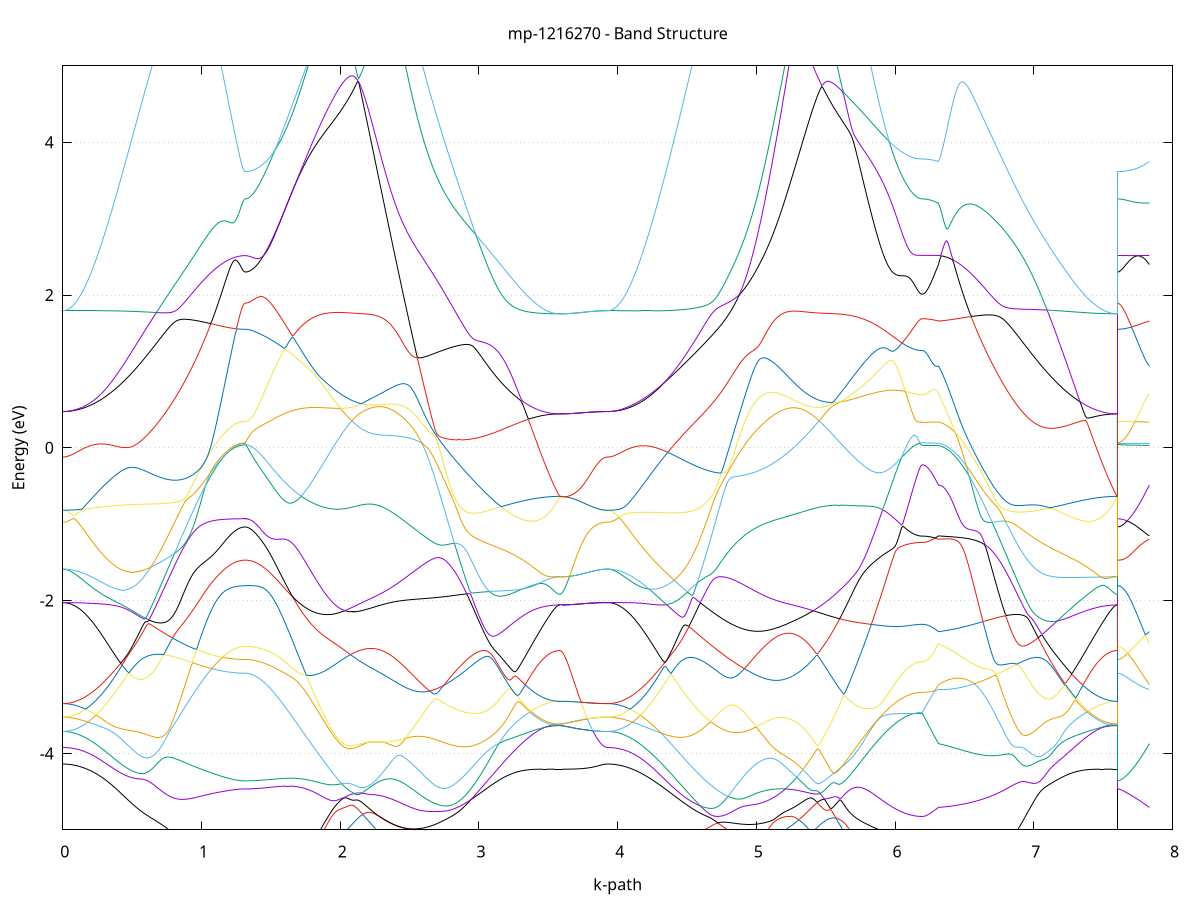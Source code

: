 set title 'mp-1216270 - Band Structure'
set xlabel 'k-path'
set ylabel 'Energy (eV)'
set grid y
set yrange [-5:5]
set terminal png size 800,600
set output 'mp-1216270_bands_gnuplot.png'
plot '-' using 1:2 with lines notitle, '-' using 1:2 with lines notitle, '-' using 1:2 with lines notitle, '-' using 1:2 with lines notitle, '-' using 1:2 with lines notitle, '-' using 1:2 with lines notitle, '-' using 1:2 with lines notitle, '-' using 1:2 with lines notitle, '-' using 1:2 with lines notitle, '-' using 1:2 with lines notitle, '-' using 1:2 with lines notitle, '-' using 1:2 with lines notitle, '-' using 1:2 with lines notitle, '-' using 1:2 with lines notitle, '-' using 1:2 with lines notitle, '-' using 1:2 with lines notitle, '-' using 1:2 with lines notitle, '-' using 1:2 with lines notitle, '-' using 1:2 with lines notitle, '-' using 1:2 with lines notitle, '-' using 1:2 with lines notitle, '-' using 1:2 with lines notitle, '-' using 1:2 with lines notitle, '-' using 1:2 with lines notitle, '-' using 1:2 with lines notitle, '-' using 1:2 with lines notitle, '-' using 1:2 with lines notitle, '-' using 1:2 with lines notitle, '-' using 1:2 with lines notitle, '-' using 1:2 with lines notitle, '-' using 1:2 with lines notitle, '-' using 1:2 with lines notitle, '-' using 1:2 with lines notitle, '-' using 1:2 with lines notitle, '-' using 1:2 with lines notitle, '-' using 1:2 with lines notitle, '-' using 1:2 with lines notitle, '-' using 1:2 with lines notitle, '-' using 1:2 with lines notitle, '-' using 1:2 with lines notitle, '-' using 1:2 with lines notitle, '-' using 1:2 with lines notitle, '-' using 1:2 with lines notitle, '-' using 1:2 with lines notitle, '-' using 1:2 with lines notitle, '-' using 1:2 with lines notitle, '-' using 1:2 with lines notitle, '-' using 1:2 with lines notitle, '-' using 1:2 with lines notitle, '-' using 1:2 with lines notitle, '-' using 1:2 with lines notitle, '-' using 1:2 with lines notitle, '-' using 1:2 with lines notitle, '-' using 1:2 with lines notitle, '-' using 1:2 with lines notitle, '-' using 1:2 with lines notitle, '-' using 1:2 with lines notitle, '-' using 1:2 with lines notitle, '-' using 1:2 with lines notitle, '-' using 1:2 with lines notitle, '-' using 1:2 with lines notitle, '-' using 1:2 with lines notitle, '-' using 1:2 with lines notitle, '-' using 1:2 with lines notitle
0.000000 -38.345202
0.009958 -38.345202
0.019916 -38.345202
0.029875 -38.345102
0.039833 -38.345102
0.049791 -38.345002
0.059749 -38.344802
0.069707 -38.344702
0.079666 -38.344602
0.089624 -38.344402
0.099582 -38.344202
0.109540 -38.344002
0.119499 -38.343702
0.129457 -38.343502
0.139415 -38.343202
0.149373 -38.342902
0.159331 -38.342602
0.169290 -38.342302
0.179248 -38.341902
0.189206 -38.341602
0.199164 -38.341202
0.209122 -38.340802
0.219081 -38.340302
0.229039 -38.339902
0.238997 -38.339402
0.248955 -38.339002
0.258913 -38.338502
0.268872 -38.338002
0.278830 -38.337402
0.288788 -38.336902
0.298746 -38.336302
0.308704 -38.335702
0.318663 -38.335102
0.328621 -38.334502
0.338579 -38.333902
0.348537 -38.333302
0.358496 -38.332602
0.368454 -38.332002
0.378412 -38.331302
0.388370 -38.330602
0.398328 -38.329902
0.408287 -38.329202
0.418245 -38.328502
0.428203 -38.327702
0.438161 -38.327002
0.448119 -38.326202
0.458078 -38.325502
0.468036 -38.324702
0.477994 -38.323902
0.487952 -38.323102
0.497910 -38.322302
0.507869 -38.321502
0.517827 -38.320702
0.527785 -38.319902
0.537743 -38.319002
0.547702 -38.318202
0.557660 -38.317402
0.567618 -38.316502
0.577576 -38.315702
0.587534 -38.314802
0.597493 -38.313902
0.607451 -38.313102
0.617409 -38.312202
0.627367 -38.311302
0.637325 -38.310502
0.647284 -38.309602
0.657242 -38.308702
0.667200 -38.307902
0.677158 -38.307002
0.687116 -38.306102
0.697075 -38.305302
0.707033 -38.304402
0.716991 -38.303602
0.726949 -38.302702
0.736908 -38.301802
0.746866 -38.301002
0.756824 -38.300102
0.766782 -38.299302
0.776740 -38.298502
0.786699 -38.297602
0.796657 -38.296802
0.806615 -38.296002
0.816573 -38.295202
0.826531 -38.294402
0.836490 -38.293602
0.846448 -38.292802
0.856406 -38.292002
0.866364 -38.291202
0.876322 -38.292402
0.886281 -38.297302
0.896239 -38.302002
0.906197 -38.306802
0.916155 -38.311402
0.926113 -38.316002
0.936072 -38.320402
0.946030 -38.324802
0.955988 -38.329102
0.965946 -38.333402
0.975905 -38.337502
0.985863 -38.341502
0.995821 -38.345402
1.005779 -38.349302
1.015737 -38.353002
1.025696 -38.356602
1.035654 -38.360202
1.045612 -38.363602
1.055570 -38.366902
1.065528 -38.370102
1.075487 -38.373202
1.085445 -38.376202
1.095403 -38.379002
1.105361 -38.381802
1.115319 -38.384402
1.125278 -38.386902
1.135236 -38.389302
1.145194 -38.391502
1.155152 -38.393702
1.165111 -38.395702
1.175069 -38.397602
1.185027 -38.399402
1.194985 -38.401002
1.204943 -38.402502
1.214902 -38.403902
1.224860 -38.405102
1.234818 -38.406302
1.244776 -38.407302
1.254734 -38.408102
1.264693 -38.408802
1.274651 -38.409402
1.284609 -38.409902
1.294567 -38.410202
1.304525 -38.410402
1.314484 -38.410502
1.314484 -38.410502
1.324476 -38.410502
1.334468 -38.410402
1.344460 -38.410202
1.354452 -38.410002
1.364444 -38.409802
1.374436 -38.409402
1.384428 -38.409102
1.394420 -38.408602
1.404412 -38.408102
1.414404 -38.407602
1.424396 -38.407002
1.434388 -38.406302
1.444381 -38.405502
1.454373 -38.404802
1.464365 -38.403902
1.474357 -38.403002
1.484349 -38.402102
1.494341 -38.401002
1.504333 -38.400002
1.514325 -38.398802
1.524317 -38.397702
1.534309 -38.396402
1.544301 -38.395102
1.554293 -38.393802
1.564285 -38.392402
1.574277 -38.390902
1.584269 -38.389402
1.594262 -38.387902
1.604254 -38.386302
1.614246 -38.384602
1.624238 -38.382902
1.634230 -38.381102
1.644222 -38.379302
1.654214 -38.377402
1.664206 -38.375502
1.674198 -38.373602
1.684190 -38.371602
1.694182 -38.369502
1.704174 -38.367402
1.714166 -38.365302
1.724158 -38.363102
1.734150 -38.360802
1.744143 -38.358502
1.754135 -38.356202
1.764127 -38.353902
1.774119 -38.351402
1.784111 -38.349002
1.794103 -38.346502
1.804095 -38.344002
1.814087 -38.341402
1.824079 -38.338802
1.834071 -38.336102
1.844063 -38.333502
1.854055 -38.330702
1.864047 -38.328002
1.874039 -38.325202
1.884031 -38.322402
1.894024 -38.319502
1.904016 -38.316602
1.914008 -38.313702
1.924000 -38.310802
1.933992 -38.307802
1.943984 -38.304802
1.953976 -38.301702
1.963968 -38.298702
1.973960 -38.295602
1.983952 -38.292502
1.993944 -38.289302
2.003936 -38.286202
2.013928 -38.283002
2.023920 -38.279802
2.033912 -38.276602
2.043905 -38.273302
2.053897 -38.270002
2.063889 -38.266702
2.073881 -38.265702
2.083873 -38.268902
2.093865 -38.272102
2.093865 -38.272102
2.103856 -38.275202
2.113846 -38.278202
2.123837 -38.281202
2.133828 -38.284002
2.143819 -38.286802
2.153809 -38.289502
2.163800 -38.292002
2.173791 -38.294502
2.183782 -38.296902
2.193772 -38.299202
2.203763 -38.301402
2.213754 -38.303502
2.223745 -38.305502
2.233735 -38.307402
2.243726 -38.309102
2.253717 -38.310802
2.263708 -38.312402
2.273698 -38.313802
2.283689 -38.315102
2.293680 -38.316302
2.303670 -38.317402
2.313661 -38.318402
2.323652 -38.319302
2.333643 -38.320002
2.343633 -38.320602
2.353624 -38.321102
2.363615 -38.321502
2.373606 -38.321702
2.383596 -38.321802
2.393587 -38.321802
2.403578 -38.321702
2.413569 -38.321502
2.423559 -38.321102
2.433550 -38.320602
2.443541 -38.319902
2.453532 -38.319202
2.463522 -38.318302
2.473513 -38.317302
2.483504 -38.316202
2.493495 -38.314902
2.503485 -38.313502
2.513476 -38.312002
2.523467 -38.310402
2.533458 -38.308602
2.543448 -38.306802
2.553439 -38.304802
2.563430 -38.302702
2.573420 -38.300402
2.583411 -38.298102
2.593402 -38.295602
2.603393 -38.293002
2.613383 -38.290302
2.623374 -38.287502
2.633365 -38.284602
2.643356 -38.284602
2.653346 -38.285302
2.663337 -38.286102
2.673328 -38.286802
2.683319 -38.287602
2.693309 -38.288402
2.703300 -38.289202
2.713291 -38.290002
2.723282 -38.290802
2.733272 -38.291702
2.743263 -38.292502
2.753254 -38.293302
2.763245 -38.294202
2.773235 -38.295002
2.783226 -38.295902
2.793217 -38.296702
2.803208 -38.297602
2.813198 -38.298502
2.823189 -38.299302
2.833180 -38.300202
2.843171 -38.301102
2.853161 -38.302002
2.863152 -38.302902
2.873143 -38.303702
2.883134 -38.304602
2.893124 -38.305502
2.903115 -38.306402
2.913106 -38.307302
2.923096 -38.308202
2.933087 -38.309102
2.943078 -38.310002
2.953069 -38.310802
2.963059 -38.311702
2.973050 -38.312602
2.983041 -38.313502
2.993032 -38.314402
3.003022 -38.315202
3.013013 -38.316102
3.023004 -38.317002
3.032995 -38.317802
3.042985 -38.318702
3.052976 -38.319502
3.062967 -38.320302
3.072958 -38.321202
3.082948 -38.322002
3.092939 -38.322802
3.102930 -38.323602
3.112921 -38.324402
3.122911 -38.325202
3.132902 -38.326002
3.142893 -38.326702
3.152884 -38.327502
3.162874 -38.328202
3.172865 -38.329002
3.182856 -38.329702
3.192847 -38.330402
3.202837 -38.331102
3.212828 -38.331802
3.222819 -38.332502
3.232809 -38.333102
3.242800 -38.333802
3.252791 -38.334402
3.262782 -38.335002
3.272772 -38.335602
3.282763 -38.336202
3.292754 -38.336802
3.302745 -38.337302
3.312735 -38.337902
3.322726 -38.338402
3.332717 -38.338902
3.342708 -38.339402
3.352698 -38.339802
3.362689 -38.340302
3.372680 -38.340702
3.382671 -38.341102
3.392661 -38.341502
3.402652 -38.341902
3.412643 -38.342202
3.422634 -38.342602
3.432624 -38.342902
3.442615 -38.343202
3.452606 -38.343502
3.462597 -38.343702
3.472587 -38.344002
3.482578 -38.344202
3.492569 -38.344402
3.502560 -38.344602
3.512550 -38.344702
3.522541 -38.344902
3.532532 -38.345002
3.542523 -38.345102
3.552513 -38.345102
3.562504 -38.345202
3.572495 -38.345202
3.582485 -38.345202
3.582485 -38.345202
3.592354 -38.345202
3.602223 -38.345202
3.612092 -38.345202
3.621961 -38.345202
3.631830 -38.345202
3.641699 -38.345202
3.651568 -38.345202
3.661437 -38.345202
3.671306 -38.345202
3.681175 -38.345202
3.691044 -38.345202
3.700913 -38.345202
3.710782 -38.345202
3.720651 -38.345202
3.730520 -38.345202
3.740389 -38.345202
3.750258 -38.345202
3.760127 -38.345202
3.769996 -38.345202
3.779865 -38.345202
3.789734 -38.345202
3.799603 -38.345202
3.809472 -38.345202
3.819341 -38.345202
3.829210 -38.345202
3.839079 -38.345202
3.848948 -38.345202
3.858817 -38.345202
3.868686 -38.345202
3.878555 -38.345202
3.888424 -38.345202
3.898293 -38.345202
3.908162 -38.345202
3.918031 -38.345202
3.927900 -38.345202
3.927900 -38.345202
3.937859 -38.345202
3.947818 -38.345202
3.957777 -38.345102
3.967735 -38.345002
3.977694 -38.345002
3.987653 -38.344802
3.997612 -38.344702
4.007570 -38.344602
4.017529 -38.344402
4.027488 -38.344202
4.037447 -38.344002
4.047405 -38.343702
4.057364 -38.343502
4.067323 -38.343202
4.077282 -38.342902
4.087241 -38.342602
4.097199 -38.342302
4.107158 -38.341902
4.117117 -38.341502
4.127076 -38.341102
4.137034 -38.340702
4.146993 -38.340302
4.156952 -38.339902
4.166911 -38.339402
4.176869 -38.338902
4.186828 -38.338402
4.196787 -38.337902
4.206746 -38.337402
4.216705 -38.336802
4.226663 -38.336202
4.236622 -38.335702
4.246581 -38.335102
4.256540 -38.334502
4.266498 -38.333802
4.276457 -38.333202
4.286416 -38.332502
4.296375 -38.331902
4.306333 -38.331202
4.316292 -38.330502
4.326251 -38.329802
4.336210 -38.329102
4.346168 -38.328302
4.356127 -38.327602
4.366086 -38.326802
4.376045 -38.326102
4.386004 -38.325302
4.395962 -38.324502
4.405921 -38.323702
4.415880 -38.322902
4.425839 -38.322102
4.435797 -38.321302
4.445756 -38.320502
4.455715 -38.319602
4.465674 -38.318802
4.475632 -38.318002
4.485591 -38.317102
4.495550 -38.316302
4.505509 -38.315402
4.515468 -38.314502
4.525426 -38.313702
4.535385 -38.312802
4.545344 -38.311902
4.555303 -38.311002
4.565261 -38.310102
4.575220 -38.309302
4.585179 -38.308402
4.595138 -38.307502
4.605096 -38.306602
4.615055 -38.305702
4.625014 -38.304802
4.634973 -38.303902
4.644932 -38.303002
4.654890 -38.302202
4.664849 -38.301302
4.674808 -38.300402
4.684767 -38.299502
4.694725 -38.298702
4.704684 -38.297802
4.714643 -38.296902
4.724602 -38.296102
4.734560 -38.295202
4.744519 -38.294402
4.754478 -38.293502
4.764437 -38.292702
4.774396 -38.291902
4.784354 -38.291102
4.794313 -38.290202
4.804272 -38.289402
4.814231 -38.288602
4.824189 -38.287902
4.834148 -38.287102
4.844107 -38.286302
4.854066 -38.285502
4.864024 -38.284802
4.873983 -38.284002
4.883942 -38.286602
4.893901 -38.289502
4.903860 -38.292202
4.913818 -38.294802
4.923777 -38.297302
4.933736 -38.299702
4.943695 -38.301902
4.953653 -38.304102
4.963612 -38.306102
4.973571 -38.308002
4.983530 -38.309802
4.993488 -38.311502
5.003447 -38.313002
5.013406 -38.314402
5.023365 -38.315702
5.033324 -38.316902
5.043282 -38.318002
5.053241 -38.318902
5.063200 -38.319702
5.073159 -38.320402
5.083117 -38.320902
5.093076 -38.321302
5.103035 -38.321602
5.112994 -38.321802
5.122952 -38.321902
5.132911 -38.321802
5.142870 -38.321602
5.152829 -38.321302
5.162787 -38.320802
5.172746 -38.320302
5.182705 -38.319602
5.192664 -38.318802
5.202623 -38.317802
5.212581 -38.316802
5.222540 -38.315602
5.232499 -38.314402
5.242458 -38.313002
5.252416 -38.311502
5.262375 -38.309902
5.272334 -38.308102
5.282293 -38.306302
5.292251 -38.304402
5.302210 -38.302302
5.312169 -38.300202
5.322128 -38.298002
5.332087 -38.295602
5.342045 -38.293202
5.352004 -38.290602
5.361963 -38.288002
5.371922 -38.285302
5.381880 -38.282502
5.391839 -38.279602
5.401798 -38.276602
5.411757 -38.273602
5.421715 -38.270502
5.431674 -38.267302
5.441633 -38.265102
5.451592 -38.268402
5.451592 -38.268402
5.461516 -38.271702
5.471440 -38.274902
5.481364 -38.278102
5.491288 -38.281302
5.501212 -38.284502
5.511137 -38.287702
5.521061 -38.290802
5.530985 -38.293902
5.540909 -38.297002
5.550833 -38.300002
5.560757 -38.303102
5.570681 -38.306102
5.580606 -38.309002
5.590530 -38.312002
5.600454 -38.314902
5.610378 -38.317802
5.620302 -38.320702
5.630226 -38.323502
5.640150 -38.326302
5.650074 -38.329002
5.659999 -38.331702
5.669923 -38.334402
5.679847 -38.337102
5.689771 -38.339702
5.699695 -38.342302
5.709619 -38.344802
5.719543 -38.347302
5.729468 -38.349802
5.739392 -38.352202
5.749316 -38.354602
5.759240 -38.356902
5.769164 -38.359202
5.779088 -38.361502
5.789012 -38.363702
5.798937 -38.365802
5.808861 -38.368002
5.818785 -38.370002
5.828709 -38.372102
5.838633 -38.374102
5.848557 -38.376002
5.858481 -38.377902
5.868405 -38.379702
5.878330 -38.381502
5.888254 -38.383302
5.898178 -38.384902
5.908102 -38.386602
5.918026 -38.388202
5.927950 -38.389702
5.937874 -38.391202
5.947799 -38.392602
5.957723 -38.394002
5.967647 -38.395302
5.977571 -38.396602
5.987495 -38.397802
5.997419 -38.399002
6.007343 -38.400102
6.017267 -38.401202
6.027192 -38.402202
6.037116 -38.403102
6.047040 -38.404002
6.056964 -38.404802
6.066888 -38.405602
6.076812 -38.406302
6.086736 -38.407002
6.096661 -38.407602
6.106585 -38.408202
6.116509 -38.408602
6.126433 -38.409102
6.136357 -38.409502
6.146281 -38.409802
6.156205 -38.410002
6.166130 -38.410202
6.176054 -38.410402
6.185978 -38.410502
6.195902 -38.410502
6.195902 -38.410502
6.205644 -38.410502
6.215386 -38.410502
6.225128 -38.410502
6.234870 -38.410502
6.244612 -38.410502
6.254355 -38.410402
6.264097 -38.410402
6.273839 -38.410402
6.283581 -38.410302
6.293323 -38.410302
6.303065 -38.410302
6.312807 -38.410202
6.312807 -38.410202
6.322801 -38.409902
6.332794 -38.409402
6.342788 -38.408802
6.352782 -38.408102
6.362775 -38.407202
6.372769 -38.406202
6.382763 -38.405002
6.392756 -38.403802
6.402750 -38.402402
6.412744 -38.400802
6.422737 -38.399102
6.432731 -38.397402
6.442725 -38.395402
6.452718 -38.393402
6.462712 -38.391202
6.472706 -38.388902
6.482699 -38.386502
6.492693 -38.383902
6.502687 -38.381302
6.512680 -38.378502
6.522674 -38.375602
6.532668 -38.372602
6.542661 -38.369402
6.552655 -38.366202
6.562649 -38.362802
6.572642 -38.359402
6.582636 -38.355802
6.592630 -38.352102
6.602623 -38.348302
6.612617 -38.344402
6.622611 -38.340402
6.632604 -38.336302
6.642598 -38.332202
6.652592 -38.327902
6.662585 -38.323502
6.672579 -38.319102
6.682573 -38.314502
6.692567 -38.309902
6.702560 -38.305202
6.712554 -38.300402
6.722548 -38.295602
6.732541 -38.290802
6.742535 -38.291502
6.752529 -38.292302
6.762522 -38.293102
6.772516 -38.293902
6.782510 -38.294702
6.792503 -38.295502
6.802497 -38.296302
6.812491 -38.297102
6.822484 -38.298002
6.832478 -38.298802
6.842472 -38.299702
6.852465 -38.300502
6.862459 -38.301402
6.872453 -38.302202
6.882446 -38.303102
6.892440 -38.304002
6.902434 -38.304802
6.912427 -38.305702
6.922421 -38.306602
6.932415 -38.307502
6.942408 -38.308302
6.952402 -38.309202
6.962396 -38.310102
6.972389 -38.311002
6.982383 -38.311802
6.992377 -38.312702
7.002370 -38.313602
7.012364 -38.314402
7.022358 -38.315302
7.032351 -38.316202
7.042345 -38.317002
7.052339 -38.317902
7.062332 -38.318702
7.072326 -38.319502
7.082320 -38.320402
7.092313 -38.321202
7.102307 -38.322002
7.112301 -38.322802
7.122294 -38.323602
7.132288 -38.324402
7.142282 -38.325202
7.152275 -38.326002
7.162269 -38.326802
7.172263 -38.327502
7.182256 -38.328302
7.192250 -38.329002
7.202244 -38.329702
7.212237 -38.330402
7.222231 -38.331102
7.232225 -38.331802
7.242218 -38.332502
7.252212 -38.333102
7.262206 -38.333802
7.272199 -38.334402
7.282193 -38.335002
7.292187 -38.335602
7.302180 -38.336202
7.312174 -38.336802
7.322168 -38.337302
7.332161 -38.337902
7.342155 -38.338402
7.352149 -38.338902
7.362142 -38.339402
7.372136 -38.339802
7.382130 -38.340302
7.392123 -38.340702
7.402117 -38.341102
7.412111 -38.341502
7.422104 -38.341902
7.432098 -38.342202
7.442092 -38.342602
7.452085 -38.342902
7.462079 -38.343202
7.472073 -38.343502
7.482066 -38.343702
7.492060 -38.344002
7.502054 -38.344202
7.512047 -38.344402
7.522041 -38.344602
7.532035 -38.344702
7.542028 -38.344802
7.552022 -38.345002
7.562016 -38.345102
7.572009 -38.345102
7.582003 -38.345202
7.591997 -38.345202
7.601990 -38.345202
7.601990 -38.410502
7.611622 -38.410502
7.621254 -38.410502
7.630886 -38.410502
7.640518 -38.410502
7.650150 -38.410502
7.659782 -38.410502
7.669414 -38.410502
7.679045 -38.410502
7.688677 -38.410502
7.698309 -38.410502
7.707941 -38.410402
7.717573 -38.410402
7.727205 -38.410402
7.736837 -38.410402
7.746469 -38.410402
7.756100 -38.410402
7.765732 -38.410402
7.775364 -38.410302
7.784996 -38.410302
7.794628 -38.410302
7.804260 -38.410302
7.813892 -38.410302
7.823524 -38.410202
7.833155 -38.410202
e
0.000000 -37.927602
0.009958 -37.927702
0.019916 -37.927902
0.029875 -37.928202
0.039833 -37.928702
0.049791 -37.929402
0.059749 -37.930102
0.069707 -37.931002
0.079666 -37.932102
0.089624 -37.933302
0.099582 -37.934602
0.109540 -37.936102
0.119499 -37.937702
0.129457 -37.939402
0.139415 -37.941302
0.149373 -37.943302
0.159331 -37.945402
0.169290 -37.947602
0.179248 -37.950002
0.189206 -37.952502
0.199164 -37.955202
0.209122 -37.957902
0.219081 -37.960802
0.229039 -37.963802
0.238997 -37.967002
0.248955 -37.970202
0.258913 -37.973602
0.268872 -37.977002
0.278830 -37.980602
0.288788 -37.984302
0.298746 -37.988102
0.308704 -37.992002
0.318663 -37.996002
0.328621 -38.000102
0.338579 -38.004302
0.348537 -38.008602
0.358496 -38.013002
0.368454 -38.017402
0.378412 -38.022002
0.388370 -38.026602
0.398328 -38.031302
0.408287 -38.036102
0.418245 -38.041002
0.428203 -38.046002
0.438161 -38.051002
0.448119 -38.056102
0.458078 -38.061202
0.468036 -38.066402
0.477994 -38.071702
0.487952 -38.077002
0.497910 -38.082402
0.507869 -38.087802
0.517827 -38.093202
0.527785 -38.098702
0.537743 -38.104302
0.547702 -38.109902
0.557660 -38.115502
0.567618 -38.121102
0.577576 -38.126802
0.587534 -38.132402
0.597493 -38.138102
0.607451 -38.143802
0.617409 -38.149602
0.627367 -38.155302
0.637325 -38.161102
0.647284 -38.166802
0.657242 -38.172602
0.667200 -38.178302
0.677158 -38.184002
0.687116 -38.189802
0.697075 -38.195502
0.707033 -38.201202
0.716991 -38.206802
0.726949 -38.212502
0.736908 -38.218102
0.746866 -38.223702
0.756824 -38.229302
0.766782 -38.234802
0.776740 -38.240302
0.786699 -38.245702
0.796657 -38.251102
0.806615 -38.256502
0.816573 -38.261802
0.826531 -38.267002
0.836490 -38.272202
0.846448 -38.277402
0.856406 -38.282402
0.866364 -38.287402
0.876322 -38.290502
0.886281 -38.289702
0.896239 -38.289002
0.906197 -38.288302
0.916155 -38.287602
0.926113 -38.286802
0.936072 -38.286202
0.946030 -38.285502
0.955988 -38.284802
0.965946 -38.284202
0.975905 -38.283502
0.985863 -38.282902
0.995821 -38.282302
1.005779 -38.281702
1.015737 -38.281102
1.025696 -38.280602
1.035654 -38.280002
1.045612 -38.279502
1.055570 -38.279002
1.065528 -38.278502
1.075487 -38.278002
1.085445 -38.277502
1.095403 -38.277102
1.105361 -38.276702
1.115319 -38.276302
1.125278 -38.275902
1.135236 -38.275502
1.145194 -38.275102
1.155152 -38.274802
1.165111 -38.274502
1.175069 -38.274202
1.185027 -38.273902
1.194985 -38.273702
1.204943 -38.273402
1.214902 -38.273202
1.224860 -38.273002
1.234818 -38.272902
1.244776 -38.272702
1.254734 -38.272602
1.264693 -38.272402
1.274651 -38.272402
1.284609 -38.272302
1.294567 -38.272202
1.304525 -38.272202
1.314484 -38.272202
1.314484 -38.272202
1.324476 -38.272202
1.334468 -38.272202
1.344460 -38.272202
1.354452 -38.272102
1.364444 -38.272102
1.374436 -38.272102
1.384428 -38.272002
1.394420 -38.272002
1.404412 -38.271902
1.414404 -38.271802
1.424396 -38.271802
1.434388 -38.271702
1.444381 -38.271602
1.454373 -38.271502
1.464365 -38.271402
1.474357 -38.271302
1.484349 -38.271202
1.494341 -38.271102
1.504333 -38.271002
1.514325 -38.270902
1.524317 -38.270702
1.534309 -38.270602
1.544301 -38.270402
1.554293 -38.270302
1.564285 -38.270202
1.574277 -38.270002
1.584269 -38.269802
1.594262 -38.269702
1.604254 -38.269502
1.614246 -38.269302
1.624238 -38.269202
1.634230 -38.269002
1.644222 -38.268802
1.654214 -38.268602
1.664206 -38.268502
1.674198 -38.268302
1.684190 -38.268102
1.694182 -38.267902
1.704174 -38.267702
1.714166 -38.267602
1.724158 -38.267402
1.734150 -38.267202
1.744143 -38.267002
1.754135 -38.266802
1.764127 -38.266602
1.774119 -38.266402
1.784111 -38.266302
1.794103 -38.266102
1.804095 -38.265902
1.814087 -38.265702
1.824079 -38.265602
1.834071 -38.265402
1.844063 -38.265202
1.854055 -38.265102
1.864047 -38.264902
1.874039 -38.264702
1.884031 -38.264602
1.894024 -38.264402
1.904016 -38.264302
1.914008 -38.264202
1.924000 -38.264002
1.933992 -38.263902
1.943984 -38.263802
1.953976 -38.263702
1.963968 -38.263602
1.973960 -38.263502
1.983952 -38.263402
1.993944 -38.263402
2.003936 -38.263302
2.013928 -38.263202
2.023920 -38.263202
2.033912 -38.263102
2.043905 -38.263102
2.053897 -38.263102
2.063889 -38.263102
2.073881 -38.263402
2.083873 -38.263102
2.093865 -38.263102
2.093865 -38.263102
2.103856 -38.263102
2.113846 -38.263202
2.123837 -38.263202
2.133828 -38.263302
2.143819 -38.263402
2.153809 -38.263502
2.163800 -38.263602
2.173791 -38.263702
2.183782 -38.263802
2.193772 -38.263902
2.203763 -38.264102
2.213754 -38.264302
2.223745 -38.264402
2.233735 -38.264602
2.243726 -38.264802
2.253717 -38.265102
2.263708 -38.265302
2.273698 -38.265502
2.283689 -38.265802
2.293680 -38.266102
2.303670 -38.266402
2.313661 -38.266702
2.323652 -38.267002
2.333643 -38.267302
2.343633 -38.267702
2.353624 -38.268002
2.363615 -38.268402
2.373606 -38.268802
2.383596 -38.269202
2.393587 -38.269602
2.403578 -38.270102
2.413569 -38.270502
2.423559 -38.271002
2.433550 -38.271502
2.443541 -38.272002
2.453532 -38.272502
2.463522 -38.273002
2.473513 -38.273502
2.483504 -38.274102
2.493495 -38.274602
2.503485 -38.275202
2.513476 -38.275802
2.523467 -38.276402
2.533458 -38.277002
2.543448 -38.277602
2.553439 -38.278302
2.563430 -38.278902
2.573420 -38.279602
2.583411 -38.280302
2.593402 -38.281002
2.603393 -38.281702
2.613383 -38.282402
2.623374 -38.283102
2.633365 -38.283802
2.643356 -38.281602
2.653346 -38.278502
2.663337 -38.275202
2.673328 -38.271902
2.683319 -38.268502
2.693309 -38.264902
2.703300 -38.261302
2.713291 -38.257602
2.723282 -38.253702
2.733272 -38.249802
2.743263 -38.245802
2.753254 -38.241702
2.763245 -38.237602
2.773235 -38.233302
2.783226 -38.229002
2.793217 -38.224602
2.803208 -38.220202
2.813198 -38.215602
2.823189 -38.211002
2.833180 -38.206402
2.843171 -38.201702
2.853161 -38.196902
2.863152 -38.192002
2.873143 -38.187202
2.883134 -38.182302
2.893124 -38.177302
2.903115 -38.172302
2.913106 -38.167202
2.923096 -38.162202
2.933087 -38.157102
2.943078 -38.151902
2.953069 -38.146802
2.963059 -38.141602
2.973050 -38.136402
2.983041 -38.131202
2.993032 -38.126002
3.003022 -38.120802
3.013013 -38.115602
3.023004 -38.110402
3.032995 -38.105202
3.042985 -38.100102
3.052976 -38.094902
3.062967 -38.089702
3.072958 -38.084602
3.082948 -38.079502
3.092939 -38.074402
3.102930 -38.069402
3.112921 -38.064402
3.122911 -38.059402
3.132902 -38.054502
3.142893 -38.049602
3.152884 -38.044802
3.162874 -38.040002
3.172865 -38.035302
3.182856 -38.030602
3.192847 -38.026102
3.202837 -38.021502
3.212828 -38.017102
3.222819 -38.012702
3.232809 -38.008402
3.242800 -38.004202
3.252791 -38.000102
3.262782 -37.996002
3.272772 -37.992102
3.282763 -37.988202
3.292754 -37.984502
3.302745 -37.980802
3.312735 -37.977302
3.322726 -37.973802
3.332717 -37.970502
3.342708 -37.967202
3.352698 -37.964102
3.362689 -37.961102
3.372680 -37.958202
3.382671 -37.955402
3.392661 -37.952802
3.402652 -37.950302
3.412643 -37.947902
3.422634 -37.945602
3.432624 -37.943402
3.442615 -37.941402
3.452606 -37.939502
3.462597 -37.937802
3.472587 -37.936202
3.482578 -37.934702
3.492569 -37.933402
3.502560 -37.932202
3.512550 -37.931102
3.522541 -37.930202
3.532532 -37.929402
3.542523 -37.928702
3.552513 -37.928202
3.562504 -37.927902
3.572495 -37.927702
3.582485 -37.927602
3.582485 -37.927602
3.592354 -37.927602
3.602223 -37.927602
3.612092 -37.927602
3.621961 -37.927602
3.631830 -37.927602
3.641699 -37.927602
3.651568 -37.927602
3.661437 -37.927602
3.671306 -37.927602
3.681175 -37.927602
3.691044 -37.927602
3.700913 -37.927602
3.710782 -37.927602
3.720651 -37.927602
3.730520 -37.927602
3.740389 -37.927602
3.750258 -37.927602
3.760127 -37.927602
3.769996 -37.927602
3.779865 -37.927602
3.789734 -37.927602
3.799603 -37.927602
3.809472 -37.927602
3.819341 -37.927602
3.829210 -37.927602
3.839079 -37.927602
3.848948 -37.927602
3.858817 -37.927602
3.868686 -37.927602
3.878555 -37.927602
3.888424 -37.927602
3.898293 -37.927602
3.908162 -37.927602
3.918031 -37.927602
3.927900 -37.927602
3.927900 -37.927602
3.937859 -37.927702
3.947818 -37.927902
3.957777 -37.928202
3.967735 -37.928702
3.977694 -37.929402
3.987653 -37.930102
3.997612 -37.931102
4.007570 -37.932102
4.017529 -37.933302
4.027488 -37.934702
4.037447 -37.936102
4.047405 -37.937702
4.057364 -37.939502
4.067323 -37.941302
4.077282 -37.943302
4.087241 -37.945502
4.097199 -37.947702
4.107158 -37.950102
4.117117 -37.952602
4.127076 -37.955302
4.137034 -37.958002
4.146993 -37.960902
4.156952 -37.963902
4.166911 -37.967002
4.176869 -37.970202
4.186828 -37.973502
4.196787 -37.977002
4.206746 -37.980502
4.216705 -37.984102
4.226663 -37.987902
4.236622 -37.991702
4.246581 -37.995602
4.256540 -37.999602
4.266498 -38.003802
4.276457 -38.007902
4.286416 -38.012202
4.296375 -38.016602
4.306333 -38.021002
4.316292 -38.025502
4.326251 -38.030102
4.336210 -38.034702
4.346168 -38.039402
4.356127 -38.044102
4.366086 -38.048902
4.376045 -38.053802
4.386004 -38.058702
4.395962 -38.063602
4.405921 -38.068602
4.415880 -38.073602
4.425839 -38.078702
4.435797 -38.083802
4.445756 -38.088902
4.455715 -38.094002
4.465674 -38.099202
4.475632 -38.104302
4.485591 -38.109502
4.495550 -38.114702
4.505509 -38.119902
4.515468 -38.125102
4.525426 -38.130302
4.535385 -38.135402
4.545344 -38.140602
4.555303 -38.145802
4.565261 -38.150902
4.575220 -38.156002
4.585179 -38.161102
4.595138 -38.166202
4.605096 -38.171202
4.615055 -38.176202
4.625014 -38.181102
4.634973 -38.186102
4.644932 -38.190902
4.654890 -38.195802
4.664849 -38.200502
4.674808 -38.205202
4.684767 -38.209902
4.694725 -38.214502
4.704684 -38.219002
4.714643 -38.223502
4.724602 -38.227902
4.734560 -38.232202
4.744519 -38.236502
4.754478 -38.240602
4.764437 -38.244702
4.774396 -38.248702
4.784354 -38.252702
4.794313 -38.256502
4.804272 -38.260202
4.814231 -38.263902
4.824189 -38.267402
4.834148 -38.270902
4.844107 -38.274302
4.854066 -38.277502
4.864024 -38.280702
4.873983 -38.283702
4.883942 -38.283302
4.893901 -38.282602
4.903860 -38.281902
4.913818 -38.281202
4.923777 -38.280502
4.933736 -38.279802
4.943695 -38.279102
4.953653 -38.278502
4.963612 -38.277802
4.973571 -38.277202
4.983530 -38.276602
4.993488 -38.276002
5.003447 -38.275402
5.013406 -38.274802
5.023365 -38.274302
5.033324 -38.273702
5.043282 -38.273202
5.053241 -38.272702
5.063200 -38.272102
5.073159 -38.271602
5.083117 -38.271202
5.093076 -38.270702
5.103035 -38.270202
5.112994 -38.269802
5.122952 -38.269402
5.132911 -38.269002
5.142870 -38.268602
5.152829 -38.268202
5.162787 -38.267802
5.172746 -38.267502
5.182705 -38.267102
5.192664 -38.266802
5.202623 -38.266502
5.212581 -38.266202
5.222540 -38.265902
5.232499 -38.265702
5.242458 -38.265402
5.252416 -38.265202
5.262375 -38.264902
5.272334 -38.264702
5.282293 -38.264502
5.292251 -38.264302
5.302210 -38.264202
5.312169 -38.264002
5.322128 -38.263902
5.332087 -38.263702
5.342045 -38.263602
5.352004 -38.263502
5.361963 -38.263402
5.371922 -38.263302
5.381880 -38.263202
5.391839 -38.263202
5.401798 -38.263102
5.411757 -38.263102
5.421715 -38.263102
5.431674 -38.263102
5.441633 -38.264002
5.451592 -38.263102
5.451592 -38.263102
5.461516 -38.263102
5.471440 -38.263102
5.481364 -38.263102
5.491288 -38.263202
5.501212 -38.263302
5.511137 -38.263302
5.521061 -38.263402
5.530985 -38.263502
5.540909 -38.263602
5.550833 -38.263702
5.560757 -38.263802
5.570681 -38.263902
5.580606 -38.264002
5.590530 -38.264102
5.600454 -38.264202
5.610378 -38.264402
5.620302 -38.264502
5.630226 -38.264702
5.640150 -38.264802
5.650074 -38.265002
5.659999 -38.265102
5.669923 -38.265302
5.679847 -38.265402
5.689771 -38.265602
5.699695 -38.265802
5.709619 -38.266002
5.719543 -38.266102
5.729468 -38.266302
5.739392 -38.266502
5.749316 -38.266702
5.759240 -38.266902
5.769164 -38.267002
5.779088 -38.267202
5.789012 -38.267402
5.798937 -38.267602
5.808861 -38.267802
5.818785 -38.268002
5.828709 -38.268202
5.838633 -38.268302
5.848557 -38.268502
5.858481 -38.268702
5.868405 -38.268902
5.878330 -38.269002
5.888254 -38.269202
5.898178 -38.269402
5.908102 -38.269602
5.918026 -38.269702
5.927950 -38.269902
5.937874 -38.270002
5.947799 -38.270202
5.957723 -38.270302
5.967647 -38.270502
5.977571 -38.270602
5.987495 -38.270702
5.997419 -38.270902
6.007343 -38.271002
6.017267 -38.271102
6.027192 -38.271202
6.037116 -38.271302
6.047040 -38.271402
6.056964 -38.271502
6.066888 -38.271602
6.076812 -38.271702
6.086736 -38.271802
6.096661 -38.271802
6.106585 -38.271902
6.116509 -38.272002
6.126433 -38.272002
6.136357 -38.272102
6.146281 -38.272102
6.156205 -38.272102
6.166130 -38.272202
6.176054 -38.272202
6.185978 -38.272202
6.195902 -38.272202
6.195902 -38.272202
6.205644 -38.272202
6.215386 -38.272202
6.225128 -38.272202
6.234870 -38.272202
6.244612 -38.272202
6.254355 -38.272202
6.264097 -38.272202
6.273839 -38.272202
6.283581 -38.272202
6.293323 -38.272202
6.303065 -38.272202
6.312807 -38.272202
6.312807 -38.272202
6.322801 -38.272302
6.332794 -38.272402
6.342788 -38.272402
6.352782 -38.272602
6.362775 -38.272702
6.372769 -38.272902
6.382763 -38.273002
6.392756 -38.273202
6.402750 -38.273502
6.412744 -38.273702
6.422737 -38.274002
6.432731 -38.274202
6.442725 -38.274502
6.452718 -38.274902
6.462712 -38.275202
6.472706 -38.275602
6.482699 -38.275902
6.492693 -38.276302
6.502687 -38.276702
6.512680 -38.277202
6.522674 -38.277602
6.532668 -38.278102
6.542661 -38.278602
6.552655 -38.279102
6.562649 -38.279602
6.572642 -38.280202
6.582636 -38.280702
6.592630 -38.281302
6.602623 -38.281902
6.612617 -38.282502
6.622611 -38.283102
6.632604 -38.283702
6.642598 -38.284402
6.652592 -38.285002
6.662585 -38.285702
6.672579 -38.286402
6.682573 -38.287102
6.692567 -38.287802
6.702560 -38.288502
6.712554 -38.289202
6.722548 -38.290002
6.732541 -38.290602
6.742535 -38.285602
6.752529 -38.280602
6.762522 -38.275402
6.772516 -38.270202
6.782510 -38.265002
6.792503 -38.259702
6.802497 -38.254302
6.812491 -38.248902
6.822484 -38.243402
6.832478 -38.237902
6.842472 -38.232402
6.852465 -38.226802
6.862459 -38.221202
6.872453 -38.215502
6.882446 -38.209902
6.892440 -38.204202
6.902434 -38.198402
6.912427 -38.192702
6.922421 -38.186902
6.932415 -38.181202
6.942408 -38.175402
6.952402 -38.169602
6.962396 -38.163802
6.972389 -38.158002
6.982383 -38.152202
6.992377 -38.146502
7.002370 -38.140702
7.012364 -38.134902
7.022358 -38.129202
7.032351 -38.123502
7.042345 -38.117802
7.052339 -38.112102
7.062332 -38.106502
7.072326 -38.100902
7.082320 -38.095402
7.092313 -38.089802
7.102307 -38.084402
7.112301 -38.078902
7.122294 -38.073602
7.132288 -38.068202
7.142282 -38.063002
7.152275 -38.057802
7.162269 -38.052602
7.172263 -38.047602
7.182256 -38.042602
7.192250 -38.037602
7.202244 -38.032802
7.212237 -38.028002
7.222231 -38.023302
7.232225 -38.018702
7.242218 -38.014102
7.252212 -38.009702
7.262206 -38.005402
7.272199 -38.001102
7.282193 -37.997002
7.292187 -37.992902
7.302180 -37.989002
7.312174 -37.985102
7.322168 -37.981402
7.332161 -37.977702
7.342155 -37.974202
7.352149 -37.970802
7.362142 -37.967502
7.372136 -37.964402
7.382130 -37.961302
7.392123 -37.958402
7.402117 -37.955602
7.412111 -37.952902
7.422104 -37.950402
7.432098 -37.947902
7.442092 -37.945702
7.452085 -37.943502
7.462079 -37.941502
7.472073 -37.939602
7.482066 -37.937802
7.492060 -37.936202
7.502054 -37.934702
7.512047 -37.933402
7.522041 -37.932202
7.532035 -37.931102
7.542028 -37.930202
7.552022 -37.929402
7.562016 -37.928702
7.572009 -37.928202
7.582003 -37.927902
7.591997 -37.927702
7.601990 -37.927602
7.601990 -38.272202
7.611622 -38.272202
7.621254 -38.272202
7.630886 -38.272202
7.640518 -38.272202
7.650150 -38.272202
7.659782 -38.272202
7.669414 -38.272202
7.679045 -38.272202
7.688677 -38.272202
7.698309 -38.272202
7.707941 -38.272202
7.717573 -38.272202
7.727205 -38.272202
7.736837 -38.272202
7.746469 -38.272202
7.756100 -38.272202
7.765732 -38.272202
7.775364 -38.272202
7.784996 -38.272202
7.794628 -38.272202
7.804260 -38.272202
7.813892 -38.272202
7.823524 -38.272202
7.833155 -38.272202
e
0.000000 -37.927602
0.009958 -37.927602
0.019916 -37.927702
0.029875 -37.927702
0.039833 -37.927902
0.049791 -37.928002
0.059749 -37.928202
0.069707 -37.928402
0.079666 -37.928602
0.089624 -37.928902
0.099582 -37.929202
0.109540 -37.929502
0.119499 -37.929902
0.129457 -37.930302
0.139415 -37.930702
0.149373 -37.931202
0.159331 -37.931702
0.169290 -37.932202
0.179248 -37.932802
0.189206 -37.933302
0.199164 -37.933902
0.209122 -37.934602
0.219081 -37.935202
0.229039 -37.935902
0.238997 -37.936702
0.248955 -37.937402
0.258913 -37.938202
0.268872 -37.939002
0.278830 -37.939802
0.288788 -37.940602
0.298746 -37.941502
0.308704 -37.942402
0.318663 -37.943302
0.328621 -37.944302
0.338579 -37.945302
0.348537 -37.946202
0.358496 -37.947302
0.368454 -37.948302
0.378412 -37.949302
0.388370 -37.950402
0.398328 -37.951502
0.408287 -37.952602
0.418245 -37.953702
0.428203 -37.954902
0.438161 -37.956102
0.448119 -37.957202
0.458078 -37.958402
0.468036 -37.959602
0.477994 -37.960902
0.487952 -37.962102
0.497910 -37.963302
0.507869 -37.964602
0.517827 -37.965902
0.527785 -37.967102
0.537743 -37.968402
0.547702 -37.969702
0.557660 -37.971002
0.567618 -37.972402
0.577576 -37.973702
0.587534 -37.975002
0.597493 -37.976302
0.607451 -37.977702
0.617409 -37.979002
0.627367 -37.980302
0.637325 -37.981702
0.647284 -37.983002
0.657242 -37.984402
0.667200 -37.985702
0.677158 -37.987102
0.687116 -37.988402
0.697075 -37.989702
0.707033 -37.991102
0.716991 -37.992402
0.726949 -37.993702
0.736908 -37.995102
0.746866 -37.996402
0.756824 -37.997702
0.766782 -37.999002
0.776740 -38.000302
0.786699 -38.001502
0.796657 -38.002802
0.806615 -38.004102
0.816573 -38.005302
0.826531 -38.006602
0.836490 -38.007802
0.846448 -38.009002
0.856406 -38.010202
0.866364 -38.011402
0.876322 -38.012502
0.886281 -38.013702
0.896239 -38.014802
0.906197 -38.015902
0.916155 -38.017002
0.926113 -38.018102
0.936072 -38.019202
0.946030 -38.020202
0.955988 -38.021202
0.965946 -38.022202
0.975905 -38.023202
0.985863 -38.024202
0.995821 -38.025102
1.005779 -38.026002
1.015737 -38.026902
1.025696 -38.027802
1.035654 -38.028602
1.045612 -38.029402
1.055570 -38.030202
1.065528 -38.031002
1.075487 -38.031702
1.085445 -38.032402
1.095403 -38.033102
1.105361 -38.033702
1.115319 -38.034402
1.125278 -38.035002
1.135236 -38.035502
1.145194 -38.036102
1.155152 -38.036602
1.165111 -38.037102
1.175069 -38.037502
1.185027 -38.037902
1.194985 -38.038302
1.204943 -38.038702
1.214902 -38.039002
1.224860 -38.039302
1.234818 -38.039602
1.244776 -38.039802
1.254734 -38.040002
1.264693 -38.040202
1.274651 -38.040302
1.284609 -38.040402
1.294567 -38.040502
1.304525 -38.040602
1.314484 -38.040602
1.314484 -38.040602
1.324476 -38.040602
1.334468 -38.040802
1.344460 -38.041102
1.354452 -38.041502
1.364444 -38.042102
1.374436 -38.042702
1.384428 -38.043502
1.394420 -38.044402
1.404412 -38.045402
1.414404 -38.046502
1.424396 -38.047802
1.434388 -38.049102
1.444381 -38.050602
1.454373 -38.052202
1.464365 -38.053802
1.474357 -38.055602
1.484349 -38.057502
1.494341 -38.059502
1.504333 -38.061602
1.514325 -38.063902
1.524317 -38.066202
1.534309 -38.068602
1.544301 -38.071102
1.554293 -38.073702
1.564285 -38.076302
1.574277 -38.079102
1.584269 -38.082002
1.594262 -38.084902
1.604254 -38.088002
1.614246 -38.091102
1.624238 -38.094302
1.634230 -38.097502
1.644222 -38.100802
1.654214 -38.104202
1.664206 -38.107702
1.674198 -38.111202
1.684190 -38.114802
1.694182 -38.118402
1.704174 -38.122102
1.714166 -38.125902
1.724158 -38.129702
1.734150 -38.133502
1.744143 -38.137402
1.754135 -38.141302
1.764127 -38.145202
1.774119 -38.149202
1.784111 -38.153202
1.794103 -38.157202
1.804095 -38.161302
1.814087 -38.165302
1.824079 -38.169402
1.834071 -38.173502
1.844063 -38.177602
1.854055 -38.181702
1.864047 -38.185802
1.874039 -38.189802
1.884031 -38.193902
1.894024 -38.198002
1.904016 -38.202102
1.914008 -38.206102
1.924000 -38.210102
1.933992 -38.214102
1.943984 -38.218102
1.953976 -38.222002
1.963968 -38.225902
1.973960 -38.229802
1.983952 -38.233602
1.993944 -38.237402
2.003936 -38.241102
2.013928 -38.244802
2.023920 -38.248402
2.033912 -38.252002
2.043905 -38.255502
2.053897 -38.259002
2.063889 -38.262402
2.073881 -38.263102
2.083873 -38.260102
2.093865 -38.256802
2.093865 -38.256802
2.103856 -38.253402
2.113846 -38.250102
2.123837 -38.246702
2.133828 -38.243302
2.143819 -38.239902
2.153809 -38.236502
2.163800 -38.233102
2.173791 -38.229602
2.183782 -38.226202
2.193772 -38.222702
2.203763 -38.219302
2.213754 -38.215802
2.223745 -38.212402
2.233735 -38.208902
2.243726 -38.205402
2.253717 -38.201902
2.263708 -38.198502
2.273698 -38.195002
2.283689 -38.191502
2.293680 -38.188002
2.303670 -38.184602
2.313661 -38.181102
2.323652 -38.177602
2.333643 -38.174202
2.343633 -38.170702
2.353624 -38.167202
2.363615 -38.163802
2.373606 -38.160402
2.383596 -38.156902
2.393587 -38.153502
2.403578 -38.150102
2.413569 -38.146702
2.423559 -38.143302
2.433550 -38.139902
2.443541 -38.136502
2.453532 -38.133202
2.463522 -38.129802
2.473513 -38.126502
2.483504 -38.123202
2.493495 -38.119902
2.503485 -38.116602
2.513476 -38.113402
2.523467 -38.110102
2.533458 -38.106902
2.543448 -38.103702
2.553439 -38.100502
2.563430 -38.097302
2.573420 -38.094202
2.583411 -38.091002
2.593402 -38.087902
2.603393 -38.084802
2.613383 -38.081702
2.623374 -38.078702
2.633365 -38.075702
2.643356 -38.072702
2.653346 -38.069702
2.663337 -38.066702
2.673328 -38.063802
2.683319 -38.060902
2.693309 -38.058002
2.703300 -38.055202
2.713291 -38.052402
2.723282 -38.049602
2.733272 -38.046802
2.743263 -38.044102
2.753254 -38.041302
2.763245 -38.038702
2.773235 -38.036002
2.783226 -38.033402
2.793217 -38.030802
2.803208 -38.028202
2.813198 -38.025602
2.823189 -38.023102
2.833180 -38.020702
2.843171 -38.018202
2.853161 -38.015802
2.863152 -38.013402
2.873143 -38.011002
2.883134 -38.008702
2.893124 -38.006402
2.903115 -38.004102
2.913106 -38.001902
2.923096 -37.999702
2.933087 -37.997502
2.943078 -37.995402
2.953069 -37.993302
2.963059 -37.991202
2.973050 -37.989202
2.983041 -37.987202
2.993032 -37.985202
3.003022 -37.983302
3.013013 -37.981302
3.023004 -37.979502
3.032995 -37.977602
3.042985 -37.975802
3.052976 -37.974002
3.062967 -37.972302
3.072958 -37.970602
3.082948 -37.968902
3.092939 -37.967302
3.102930 -37.965602
3.112921 -37.964102
3.122911 -37.962502
3.132902 -37.961002
3.142893 -37.959502
3.152884 -37.958102
3.162874 -37.956702
3.172865 -37.955302
3.182856 -37.954002
3.192847 -37.952702
3.202837 -37.951402
3.212828 -37.950202
3.222819 -37.948902
3.232809 -37.947802
3.242800 -37.946602
3.252791 -37.945502
3.262782 -37.944502
3.272772 -37.943402
3.282763 -37.942402
3.292754 -37.941402
3.302745 -37.940502
3.312735 -37.939602
3.322726 -37.938702
3.332717 -37.937902
3.342708 -37.937102
3.352698 -37.936302
3.362689 -37.935602
3.372680 -37.934802
3.382671 -37.934202
3.392661 -37.933502
3.402652 -37.932902
3.412643 -37.932302
3.422634 -37.931802
3.432624 -37.931302
3.442615 -37.930802
3.452606 -37.930402
3.462597 -37.930002
3.472587 -37.929602
3.482578 -37.929202
3.492569 -37.928902
3.502560 -37.928702
3.512550 -37.928402
3.522541 -37.928202
3.532532 -37.928002
3.542523 -37.927902
3.552513 -37.927702
3.562504 -37.927702
3.572495 -37.927602
3.582485 -37.927602
3.582485 -37.927602
3.592354 -37.927602
3.602223 -37.927602
3.612092 -37.927602
3.621961 -37.927602
3.631830 -37.927602
3.641699 -37.927602
3.651568 -37.927602
3.661437 -37.927602
3.671306 -37.927602
3.681175 -37.927602
3.691044 -37.927602
3.700913 -37.927602
3.710782 -37.927602
3.720651 -37.927602
3.730520 -37.927602
3.740389 -37.927602
3.750258 -37.927602
3.760127 -37.927602
3.769996 -37.927602
3.779865 -37.927602
3.789734 -37.927602
3.799603 -37.927602
3.809472 -37.927602
3.819341 -37.927602
3.829210 -37.927602
3.839079 -37.927602
3.848948 -37.927602
3.858817 -37.927602
3.868686 -37.927602
3.878555 -37.927602
3.888424 -37.927602
3.898293 -37.927602
3.908162 -37.927602
3.918031 -37.927602
3.927900 -37.927602
3.927900 -37.927602
3.937859 -37.927602
3.947818 -37.927702
3.957777 -37.927702
3.967735 -37.927902
3.977694 -37.928002
3.987653 -37.928202
3.997612 -37.928402
4.007570 -37.928602
4.017529 -37.928902
4.027488 -37.929202
4.037447 -37.929602
4.047405 -37.929902
4.057364 -37.930402
4.067323 -37.930802
4.077282 -37.931302
4.087241 -37.931802
4.097199 -37.932302
4.107158 -37.932902
4.117117 -37.933502
4.127076 -37.934102
4.137034 -37.934802
4.146993 -37.935502
4.156952 -37.936202
4.166911 -37.937002
4.176869 -37.937802
4.186828 -37.938602
4.196787 -37.939502
4.206746 -37.940402
4.216705 -37.941302
4.226663 -37.942302
4.236622 -37.943302
4.246581 -37.944302
4.256540 -37.945402
4.266498 -37.946502
4.276457 -37.947602
4.286416 -37.948802
4.296375 -37.950002
4.306333 -37.951202
4.316292 -37.952502
4.326251 -37.953802
4.336210 -37.955102
4.346168 -37.956502
4.356127 -37.957902
4.366086 -37.959302
4.376045 -37.960802
4.386004 -37.962302
4.395962 -37.963802
4.405921 -37.965402
4.415880 -37.967002
4.425839 -37.968602
4.435797 -37.970302
4.445756 -37.972002
4.455715 -37.973702
4.465674 -37.975502
4.475632 -37.977302
4.485591 -37.979102
4.495550 -37.981002
4.505509 -37.982902
4.515468 -37.984802
4.525426 -37.986802
4.535385 -37.988802
4.545344 -37.990802
4.555303 -37.992902
4.565261 -37.995002
4.575220 -37.997102
4.585179 -37.999202
4.595138 -38.001402
4.605096 -38.003702
4.615055 -38.005902
4.625014 -38.008202
4.634973 -38.010502
4.644932 -38.012802
4.654890 -38.015202
4.664849 -38.017602
4.674808 -38.020102
4.684767 -38.022502
4.694725 -38.025002
4.704684 -38.027602
4.714643 -38.030102
4.724602 -38.032702
4.734560 -38.035302
4.744519 -38.038002
4.754478 -38.040602
4.764437 -38.043302
4.774396 -38.046002
4.784354 -38.048802
4.794313 -38.051602
4.804272 -38.054402
4.814231 -38.057202
4.824189 -38.060102
4.834148 -38.063002
4.844107 -38.065902
4.854066 -38.068802
4.864024 -38.071802
4.873983 -38.074802
4.883942 -38.077802
4.893901 -38.080802
4.903860 -38.083802
4.913818 -38.086902
4.923777 -38.090002
4.933736 -38.093102
4.943695 -38.096302
4.953653 -38.099402
4.963612 -38.102602
4.973571 -38.105802
4.983530 -38.109002
4.993488 -38.112202
5.003447 -38.115502
5.013406 -38.118802
5.023365 -38.122002
5.033324 -38.125302
5.043282 -38.128702
5.053241 -38.132002
5.063200 -38.135302
5.073159 -38.138702
5.083117 -38.142002
5.093076 -38.145402
5.103035 -38.148802
5.112994 -38.152202
5.122952 -38.155602
5.132911 -38.159002
5.142870 -38.162502
5.152829 -38.165902
5.162787 -38.169302
5.172746 -38.172802
5.182705 -38.176202
5.192664 -38.179702
5.202623 -38.183102
5.212581 -38.186602
5.222540 -38.190102
5.232499 -38.193502
5.242458 -38.197002
5.252416 -38.200502
5.262375 -38.203902
5.272334 -38.207402
5.282293 -38.210802
5.292251 -38.214302
5.302210 -38.217702
5.312169 -38.221202
5.322128 -38.224602
5.332087 -38.228102
5.342045 -38.231502
5.352004 -38.234902
5.361963 -38.238302
5.371922 -38.241702
5.381880 -38.245102
5.391839 -38.248502
5.401798 -38.251802
5.411757 -38.255202
5.421715 -38.258502
5.431674 -38.261802
5.441633 -38.263102
5.451592 -38.260702
5.451592 -38.260702
5.461516 -38.257302
5.471440 -38.253802
5.481364 -38.250302
5.491288 -38.246702
5.501212 -38.243102
5.511137 -38.239402
5.521061 -38.235702
5.530985 -38.231902
5.540909 -38.228102
5.550833 -38.224202
5.560757 -38.220302
5.570681 -38.216402
5.580606 -38.212402
5.590530 -38.208402
5.600454 -38.204402
5.610378 -38.200402
5.620302 -38.196402
5.630226 -38.192302
5.640150 -38.188302
5.650074 -38.184202
5.659999 -38.180202
5.669923 -38.176102
5.679847 -38.172002
5.689771 -38.168002
5.699695 -38.163902
5.709619 -38.159902
5.719543 -38.155902
5.729468 -38.151902
5.739392 -38.147902
5.749316 -38.144002
5.759240 -38.140102
5.769164 -38.136202
5.779088 -38.132402
5.789012 -38.128602
5.798937 -38.124802
5.808861 -38.121102
5.818785 -38.117502
5.828709 -38.113902
5.838633 -38.110402
5.848557 -38.106902
5.858481 -38.103402
5.868405 -38.100102
5.878330 -38.096802
5.888254 -38.093602
5.898178 -38.090402
5.908102 -38.087402
5.918026 -38.084402
5.927950 -38.081502
5.937874 -38.078602
5.947799 -38.075902
5.957723 -38.073202
5.967647 -38.070702
5.977571 -38.068202
5.987495 -38.065802
5.997419 -38.063502
6.007343 -38.061402
6.017267 -38.059302
6.027192 -38.057302
6.037116 -38.055402
6.047040 -38.053702
6.056964 -38.052002
6.066888 -38.050402
6.076812 -38.049002
6.086736 -38.047702
6.096661 -38.046402
6.106585 -38.045302
6.116509 -38.044302
6.126433 -38.043502
6.136357 -38.042702
6.146281 -38.042002
6.156205 -38.041502
6.166130 -38.041102
6.176054 -38.040802
6.185978 -38.040602
6.195902 -38.040602
6.195902 -38.040602
6.205644 -38.040602
6.215386 -38.040602
6.225128 -38.040602
6.234870 -38.040602
6.244612 -38.040602
6.254355 -38.040602
6.264097 -38.040502
6.273839 -38.040502
6.283581 -38.040502
6.293323 -38.040502
6.303065 -38.040502
6.312807 -38.040502
6.312807 -38.040502
6.322801 -38.040402
6.332794 -38.040302
6.342788 -38.040202
6.352782 -38.040002
6.362775 -38.039802
6.372769 -38.039502
6.382763 -38.039302
6.392756 -38.039002
6.402750 -38.038602
6.412744 -38.038302
6.422737 -38.037902
6.432731 -38.037402
6.442725 -38.037002
6.452718 -38.036502
6.462712 -38.036002
6.472706 -38.035402
6.482699 -38.034902
6.492693 -38.034202
6.502687 -38.033602
6.512680 -38.033002
6.522674 -38.032302
6.532668 -38.031502
6.542661 -38.030802
6.552655 -38.030002
6.562649 -38.029202
6.572642 -38.028402
6.582636 -38.027602
6.592630 -38.026702
6.602623 -38.025802
6.612617 -38.024902
6.622611 -38.023902
6.632604 -38.023002
6.642598 -38.022002
6.652592 -38.020902
6.662585 -38.019902
6.672579 -38.018902
6.682573 -38.017802
6.692567 -38.016702
6.702560 -38.015602
6.712554 -38.014402
6.722548 -38.013302
6.732541 -38.012102
6.742535 -38.011002
6.752529 -38.009802
6.762522 -38.008502
6.772516 -38.007302
6.782510 -38.006102
6.792503 -38.004802
6.802497 -38.003602
6.812491 -38.002302
6.822484 -38.001002
6.832478 -37.999702
6.842472 -37.998402
6.852465 -37.997102
6.862459 -37.995802
6.872453 -37.994502
6.882446 -37.993102
6.892440 -37.991802
6.902434 -37.990402
6.912427 -37.989102
6.922421 -37.987702
6.932415 -37.986402
6.942408 -37.985002
6.952402 -37.983702
6.962396 -37.982302
6.972389 -37.981002
6.982383 -37.979602
6.992377 -37.978302
7.002370 -37.976902
7.012364 -37.975602
7.022358 -37.974202
7.032351 -37.972902
7.042345 -37.971602
7.052339 -37.970302
7.062332 -37.969002
7.072326 -37.967702
7.082320 -37.966402
7.092313 -37.965102
7.102307 -37.963802
7.112301 -37.962502
7.122294 -37.961302
7.132288 -37.960102
7.142282 -37.958802
7.152275 -37.957602
7.162269 -37.956402
7.172263 -37.955302
7.182256 -37.954102
7.192250 -37.953002
7.202244 -37.951802
7.212237 -37.950702
7.222231 -37.949602
7.232225 -37.948602
7.242218 -37.947502
7.252212 -37.946502
7.262206 -37.945502
7.272199 -37.944502
7.282193 -37.943602
7.292187 -37.942602
7.302180 -37.941702
7.312174 -37.940802
7.322168 -37.940002
7.332161 -37.939102
7.342155 -37.938302
7.352149 -37.937502
7.362142 -37.936802
7.372136 -37.936002
7.382130 -37.935302
7.392123 -37.934702
7.402117 -37.934002
7.412111 -37.933402
7.422104 -37.932802
7.432098 -37.932302
7.442092 -37.931702
7.452085 -37.931202
7.462079 -37.930802
7.472073 -37.930302
7.482066 -37.929902
7.492060 -37.929602
7.502054 -37.929202
7.512047 -37.928902
7.522041 -37.928602
7.532035 -37.928402
7.542028 -37.928202
7.552022 -37.928002
7.562016 -37.927902
7.572009 -37.927702
7.582003 -37.927702
7.591997 -37.927602
7.601990 -37.927602
7.601990 -38.040602
7.611622 -38.040602
7.621254 -38.040602
7.630886 -38.040602
7.640518 -38.040602
7.650150 -38.040602
7.659782 -38.040602
7.669414 -38.040602
7.679045 -38.040602
7.688677 -38.040602
7.698309 -38.040602
7.707941 -38.040602
7.717573 -38.040602
7.727205 -38.040602
7.736837 -38.040602
7.746469 -38.040602
7.756100 -38.040602
7.765732 -38.040502
7.775364 -38.040502
7.784996 -38.040502
7.794628 -38.040502
7.804260 -38.040502
7.813892 -38.040502
7.823524 -38.040502
7.833155 -38.040502
e
0.000000 -9.546302
0.009958 -9.545802
0.019916 -9.544202
0.029875 -9.541502
0.039833 -9.537902
0.049791 -9.533102
0.059749 -9.527402
0.069707 -9.520502
0.079666 -9.512702
0.089624 -9.503802
0.099582 -9.493802
0.109540 -9.482802
0.119499 -9.470802
0.129457 -9.457802
0.139415 -9.443702
0.149373 -9.428602
0.159331 -9.412602
0.169290 -9.395502
0.179248 -9.377402
0.189206 -9.358302
0.199164 -9.338202
0.209122 -9.317202
0.219081 -9.295202
0.229039 -9.272202
0.238997 -9.248302
0.248955 -9.223402
0.258913 -9.197702
0.268872 -9.170902
0.278830 -9.143302
0.288788 -9.114802
0.298746 -9.085402
0.308704 -9.055202
0.318663 -9.024002
0.328621 -8.992102
0.338579 -8.959302
0.348537 -8.925702
0.358496 -8.891302
0.368454 -8.856202
0.378412 -8.820302
0.388370 -8.783602
0.398328 -8.746302
0.408287 -8.708202
0.418245 -8.669502
0.428203 -8.630202
0.438161 -8.590202
0.448119 -8.549602
0.458078 -8.508502
0.468036 -8.466802
0.477994 -8.424602
0.487952 -8.382002
0.497910 -8.338902
0.507869 -8.295402
0.517827 -8.251602
0.527785 -8.207402
0.537743 -8.162902
0.547702 -8.118202
0.557660 -8.073202
0.567618 -8.028102
0.577576 -7.982902
0.587534 -7.937602
0.597493 -7.892302
0.607451 -7.847102
0.617409 -7.801902
0.627367 -7.756902
0.637325 -7.712102
0.647284 -7.667502
0.657242 -7.623302
0.667200 -7.579502
0.677158 -7.536102
0.687116 -7.493202
0.697075 -7.451002
0.707033 -7.409302
0.716991 -7.368402
0.726949 -7.328202
0.736908 -7.288902
0.746866 -7.250502
0.756824 -7.213002
0.766782 -7.176502
0.776740 -7.141102
0.786699 -7.106802
0.796657 -7.073702
0.806615 -7.041702
0.816573 -7.011002
0.826531 -6.981502
0.836490 -6.953402
0.846448 -6.926502
0.856406 -6.900902
0.866364 -6.876602
0.876322 -6.853602
0.886281 -6.831902
0.896239 -6.811402
0.906197 -6.792202
0.916155 -6.774202
0.926113 -6.757502
0.936072 -6.741802
0.946030 -6.727302
0.955988 -6.713802
0.965946 -6.701402
0.975905 -6.690002
0.985863 -6.679402
0.995821 -6.669802
1.005779 -6.661002
1.015737 -6.653002
1.025696 -6.645702
1.035654 -6.639102
1.045612 -6.633102
1.055570 -6.627802
1.065528 -6.623002
1.075487 -6.618702
1.085445 -6.614902
1.095403 -6.611502
1.105361 -6.608502
1.115319 -6.605902
1.125278 -6.603602
1.135236 -6.601702
1.145194 -6.600002
1.155152 -6.598602
1.165111 -6.597402
1.175069 -6.596402
1.185027 -6.595602
1.194985 -6.594902
1.204943 -6.594402
1.214902 -6.594002
1.224860 -6.593802
1.234818 -6.593602
1.244776 -6.593402
1.254734 -6.593302
1.264693 -6.593302
1.274651 -6.593302
1.284609 -6.593302
1.294567 -6.593302
1.304525 -6.593302
1.314484 -6.593302
1.314484 -6.593302
1.324476 -6.592802
1.334468 -6.591102
1.344460 -6.588402
1.354452 -6.584602
1.364444 -6.579702
1.374436 -6.573702
1.384428 -6.566602
1.394420 -6.558502
1.404412 -6.549302
1.414404 -6.539102
1.424396 -6.527802
1.434388 -6.515402
1.444381 -6.502102
1.454373 -6.487702
1.464365 -6.472302
1.474357 -6.455902
1.484349 -6.438602
1.494341 -6.420202
1.504333 -6.400902
1.514325 -6.380702
1.524317 -6.359602
1.534309 -6.337602
1.544301 -6.314702
1.554293 -6.291002
1.564285 -6.266502
1.574277 -6.241102
1.584269 -6.215002
1.594262 -6.188202
1.604254 -6.160702
1.614246 -6.132402
1.624238 -6.103602
1.634230 -6.074202
1.644222 -6.044202
1.654214 -6.013702
1.664206 -5.982802
1.674198 -5.951502
1.684190 -5.919802
1.694182 -5.887902
1.704174 -5.855902
1.714166 -5.823802
1.724158 -5.791802
1.734150 -5.760302
1.744143 -5.729502
1.754135 -5.700002
1.764127 -5.672402
1.774119 -5.646802
1.784111 -5.622502
1.794103 -5.599302
1.804095 -5.576602
1.814087 -5.554402
1.824079 -5.532402
1.834071 -5.510602
1.844063 -5.489002
1.854055 -5.467502
1.864047 -5.446202
1.874039 -5.424902
1.884031 -5.403702
1.894024 -5.382602
1.904016 -5.361702
1.914008 -5.340902
1.924000 -5.320302
1.933992 -5.299902
1.943984 -5.280002
1.953976 -5.260402
1.963968 -5.241602
1.973960 -5.223602
1.983952 -5.206702
1.993944 -5.191402
2.003936 -5.177802
2.013928 -5.166502
2.023920 -5.157302
2.033912 -5.150502
2.043905 -5.145802
2.053897 -5.143102
2.063889 -5.142102
2.073881 -5.142702
2.083873 -5.144602
2.093865 -5.147702
2.093865 -5.147702
2.103856 -5.151802
2.113846 -5.156802
2.123837 -5.162602
2.133828 -5.169002
2.143819 -5.176102
2.153809 -5.184402
2.163800 -5.195902
2.173791 -5.207402
2.183782 -5.218702
2.193772 -5.229802
2.203763 -5.240802
2.213754 -5.251502
2.223745 -5.262002
2.233735 -5.272102
2.243726 -5.281902
2.253717 -5.291402
2.263708 -5.300502
2.273698 -5.309202
2.283689 -5.317502
2.293680 -5.325402
2.303670 -5.332902
2.313661 -5.342902
2.323652 -5.354502
2.333643 -5.366302
2.343633 -5.378402
2.353624 -5.390702
2.363615 -5.403402
2.373606 -5.416302
2.383596 -5.429702
2.393587 -5.443502
2.403578 -5.457802
2.413569 -5.472502
2.423559 -5.487802
2.433550 -5.503702
2.443541 -5.520302
2.453532 -5.537502
2.463522 -5.555502
2.473513 -5.574302
2.483504 -5.593802
2.493495 -5.614302
2.503485 -5.635702
2.513476 -5.658002
2.523467 -5.681302
2.533458 -5.705602
2.543448 -5.730902
2.553439 -5.757302
2.563430 -5.784702
2.573420 -5.813302
2.583411 -5.842802
2.593402 -5.873502
2.603393 -5.905202
2.613383 -5.937902
2.623374 -5.971602
2.633365 -6.006402
2.643356 -6.042102
2.653346 -6.078802
2.663337 -6.116402
2.673328 -6.154902
2.683319 -6.194202
2.693309 -6.234302
2.703300 -6.275202
2.713291 -6.316902
2.723282 -6.359202
2.733272 -6.402102
2.743263 -6.445702
2.753254 -6.489802
2.763245 -6.534502
2.773235 -6.579602
2.783226 -6.625202
2.793217 -6.671202
2.803208 -6.717602
2.813198 -6.764302
2.823189 -6.811302
2.833180 -6.858502
2.843171 -6.906002
2.853161 -6.953602
2.863152 -7.001402
2.873143 -7.049302
2.883134 -7.097302
2.893124 -7.145302
2.903115 -7.193402
2.913106 -7.241402
2.923096 -7.289402
2.933087 -7.337202
2.943078 -7.385002
2.953069 -7.432602
2.963059 -7.480102
2.973050 -7.527402
2.983041 -7.574402
2.993032 -7.621202
3.003022 -7.667702
3.013013 -7.713902
3.023004 -7.759702
3.032995 -7.805202
3.042985 -7.850302
3.052976 -7.895002
3.062967 -7.939302
3.072958 -7.983102
3.082948 -8.026502
3.092939 -8.069302
3.102930 -8.111602
3.112921 -8.153402
3.122911 -8.194602
3.132902 -8.235202
3.142893 -8.275302
3.152884 -8.314702
3.162874 -8.353402
3.172865 -8.391502
3.182856 -8.428902
3.192847 -8.465602
3.202837 -8.501602
3.212828 -8.536902
3.222819 -8.571402
3.232809 -8.605202
3.242800 -8.638102
3.252791 -8.670302
3.262782 -8.701702
3.272772 -8.732302
3.282763 -8.762002
3.292754 -8.790802
3.302745 -8.818902
3.312735 -8.846002
3.322726 -8.872202
3.332717 -8.897602
3.342708 -8.922002
3.352698 -8.945602
3.362689 -8.968202
3.372680 -8.989802
3.382671 -9.010502
3.392661 -9.030302
3.402652 -9.049102
3.412643 -9.066902
3.422634 -9.083802
3.432624 -9.099602
3.442615 -9.114502
3.452606 -9.128402
3.462597 -9.141202
3.472587 -9.153102
3.482578 -9.163902
3.492569 -9.173702
3.502560 -9.182502
3.512550 -9.190302
3.522541 -9.197002
3.532532 -9.202702
3.542523 -9.207402
3.552513 -9.211102
3.562504 -9.213702
3.572495 -9.215202
3.582485 -9.215702
3.582485 -9.215702
3.592354 -9.217202
3.602223 -9.221502
3.612092 -9.228302
3.621961 -9.237402
3.631830 -9.248402
3.641699 -9.260802
3.651568 -9.274302
3.661437 -9.288602
3.671306 -9.303402
3.681175 -9.318502
3.691044 -9.333702
3.700913 -9.348802
3.710782 -9.363802
3.720651 -9.378602
3.730520 -9.393002
3.740389 -9.406902
3.750258 -9.420402
3.760127 -9.433402
3.769996 -9.445702
3.779865 -9.457502
3.789734 -9.468602
3.799603 -9.479002
3.809472 -9.488802
3.819341 -9.497802
3.829210 -9.506102
3.839079 -9.513702
3.848948 -9.520502
3.858817 -9.526502
3.868686 -9.531702
3.878555 -9.536102
3.888424 -9.539802
3.898293 -9.542602
3.908162 -9.544702
3.918031 -9.545902
3.927900 -9.546302
3.927900 -9.546302
3.937859 -9.545802
3.947818 -9.544202
3.957777 -9.541502
3.967735 -9.537802
3.977694 -9.533102
3.987653 -9.527302
3.997612 -9.520502
4.007570 -9.512602
4.017529 -9.503702
4.027488 -9.493702
4.037447 -9.482702
4.047405 -9.470702
4.057364 -9.457602
4.067323 -9.443502
4.077282 -9.428402
4.087241 -9.412302
4.097199 -9.395202
4.107158 -9.377002
4.117117 -9.357902
4.127076 -9.337802
4.137034 -9.316702
4.146993 -9.294602
4.156952 -9.271502
4.166911 -9.247502
4.176869 -9.222502
4.186828 -9.196602
4.196787 -9.169802
4.206746 -9.142002
4.216705 -9.113302
4.226663 -9.083702
4.236622 -9.053202
4.246581 -9.021802
4.256540 -8.989602
4.266498 -8.956502
4.276457 -8.922502
4.286416 -8.887702
4.296375 -8.852102
4.306333 -8.815602
4.316292 -8.778402
4.326251 -8.740302
4.336210 -8.701502
4.346168 -8.661902
4.356127 -8.621602
4.366086 -8.580602
4.376045 -8.538802
4.386004 -8.496302
4.395962 -8.453202
4.405921 -8.409402
4.415880 -8.364902
4.425839 -8.319802
4.435797 -8.274102
4.445756 -8.227802
4.455715 -8.180902
4.465674 -8.133402
4.475632 -8.085402
4.485591 -8.036902
4.495550 -7.987802
4.505509 -7.938302
4.515468 -7.888302
4.525426 -7.837902
4.535385 -7.787002
4.545344 -7.735702
4.555303 -7.684102
4.565261 -7.632102
4.575220 -7.579802
4.585179 -7.527102
4.595138 -7.474202
4.605096 -7.421002
4.615055 -7.367602
4.625014 -7.314002
4.634973 -7.260202
4.644932 -7.206302
4.654890 -7.152202
4.664849 -7.098002
4.674808 -7.043802
4.684767 -6.989602
4.694725 -6.935302
4.704684 -6.881102
4.714643 -6.827002
4.724602 -6.773102
4.734560 -6.719202
4.744519 -6.665702
4.754478 -6.612302
4.764437 -6.559302
4.774396 -6.506702
4.784354 -6.454602
4.794313 -6.403002
4.804272 -6.352002
4.814231 -6.301802
4.824189 -6.252402
4.834148 -6.204002
4.844107 -6.156802
4.854066 -6.111002
4.864024 -6.066802
4.873983 -6.024502
4.883942 -5.984502
4.893901 -5.947002
4.903860 -5.912402
4.913818 -5.881102
4.923777 -5.853102
4.933736 -5.828402
4.943695 -5.807002
4.953653 -5.788602
4.963612 -5.772602
4.973571 -5.758702
4.983530 -5.746502
4.993488 -5.735502
5.003447 -5.725502
5.013406 -5.716202
5.023365 -5.707402
5.033324 -5.698802
5.043282 -5.690402
5.053241 -5.682102
5.063200 -5.673702
5.073159 -5.665102
5.083117 -5.656402
5.093076 -5.647502
5.103035 -5.638302
5.112994 -5.628802
5.122952 -5.618902
5.132911 -5.608702
5.142870 -5.598102
5.152829 -5.587102
5.162787 -5.575702
5.172746 -5.563902
5.182705 -5.551702
5.192664 -5.539002
5.202623 -5.525902
5.212581 -5.512402
5.222540 -5.498402
5.232499 -5.483902
5.242458 -5.469102
5.252416 -5.453802
5.262375 -5.438002
5.272334 -5.421802
5.282293 -5.405202
5.292251 -5.388202
5.302210 -5.370802
5.312169 -5.353002
5.322128 -5.334802
5.332087 -5.316302
5.342045 -5.297502
5.352004 -5.278402
5.361963 -5.259002
5.371922 -5.239602
5.381880 -5.220002
5.391839 -5.200602
5.401798 -5.181502
5.411757 -5.163502
5.421715 -5.148302
5.431674 -5.141502
5.441633 -5.149902
5.451592 -5.167602
5.451592 -5.167602
5.461516 -5.188502
5.471440 -5.210702
5.481364 -5.233402
5.491288 -5.256602
5.501212 -5.279902
5.511137 -5.303402
5.521061 -5.327002
5.530985 -5.350702
5.540909 -5.374402
5.550833 -5.398202
5.560757 -5.421902
5.570681 -5.445602
5.580606 -5.469302
5.590530 -5.493002
5.600454 -5.516702
5.610378 -5.540302
5.620302 -5.563902
5.630226 -5.587402
5.640150 -5.611002
5.650074 -5.634502
5.659999 -5.658002
5.669923 -5.681502
5.679847 -5.705102
5.689771 -5.728702
5.699695 -5.752502
5.709619 -5.776402
5.719543 -5.800502
5.729468 -5.825002
5.739392 -5.850002
5.749316 -5.875502
5.759240 -5.901902
5.769164 -5.929202
5.779088 -5.957602
5.789012 -5.987102
5.798937 -6.017402
5.808861 -6.048502
5.818785 -6.079902
5.828709 -6.111502
5.838633 -6.143102
5.848557 -6.174502
5.858481 -6.205602
5.868405 -6.236302
5.878330 -6.266502
5.888254 -6.296102
5.898178 -6.325102
5.908102 -6.353502
5.918026 -6.381102
5.927950 -6.408102
5.937874 -6.434202
5.947799 -6.459602
5.957723 -6.484102
5.967647 -6.507802
5.977571 -6.530702
5.987495 -6.552602
5.997419 -6.573702
6.007343 -6.593802
6.017267 -6.612902
6.027192 -6.631102
6.037116 -6.648402
6.047040 -6.664702
6.056964 -6.679902
6.066888 -6.694202
6.076812 -6.707402
6.086736 -6.719702
6.096661 -6.730802
6.106585 -6.741002
6.116509 -6.750102
6.126433 -6.758102
6.136357 -6.765102
6.146281 -6.771002
6.156205 -6.775802
6.166130 -6.779602
6.176054 -6.782302
6.185978 -6.783902
6.195902 -6.784502
6.195902 -6.784502
6.205644 -6.784302
6.215386 -6.783802
6.225128 -6.782902
6.234870 -6.781602
6.244612 -6.780002
6.254355 -6.778002
6.264097 -6.775602
6.273839 -6.772902
6.283581 -6.769902
6.293323 -6.766502
6.303065 -6.762802
6.312807 -6.758802
6.312807 -6.758802
6.322801 -6.760002
6.332794 -6.761002
6.342788 -6.761702
6.352782 -6.762302
6.362775 -6.762702
6.372769 -6.762902
6.382763 -6.763002
6.392756 -6.762902
6.402750 -6.762702
6.412744 -6.762302
6.422737 -6.761902
6.432731 -6.761402
6.442725 -6.760802
6.452718 -6.760102
6.462712 -6.759502
6.472706 -6.758802
6.482699 -6.758202
6.492693 -6.757602
6.502687 -6.757102
6.512680 -6.756702
6.522674 -6.756402
6.532668 -6.756302
6.542661 -6.756402
6.552655 -6.756702
6.562649 -6.757302
6.572642 -6.758202
6.582636 -6.759502
6.592630 -6.761102
6.602623 -6.763202
6.612617 -6.765802
6.622611 -6.768902
6.632604 -6.772602
6.642598 -6.776902
6.652592 -6.781902
6.662585 -6.787602
6.672579 -6.794102
6.682573 -6.801502
6.692567 -6.809702
6.702560 -6.818902
6.712554 -6.829102
6.722548 -6.840302
6.732541 -6.852602
6.742535 -6.866002
6.752529 -6.880602
6.762522 -6.896502
6.772516 -6.913602
6.782510 -6.932002
6.792503 -6.951702
6.802497 -6.972702
6.812491 -6.995102
6.822484 -7.018702
6.832478 -7.043802
6.842472 -7.070102
6.852465 -7.097702
6.862459 -7.126602
6.872453 -7.156702
6.882446 -7.187902
6.892440 -7.220402
6.902434 -7.253802
6.912427 -7.288302
6.922421 -7.323702
6.932415 -7.360002
6.942408 -7.397102
6.952402 -7.435002
6.962396 -7.473502
6.972389 -7.512502
6.982383 -7.552202
6.992377 -7.592202
7.002370 -7.632702
7.012364 -7.673402
7.022358 -7.714402
7.032351 -7.755602
7.042345 -7.797002
7.052339 -7.838302
7.062332 -7.879702
7.072326 -7.921102
7.082320 -7.962302
7.092313 -8.003402
7.102307 -8.044302
7.112301 -8.084902
7.122294 -8.125302
7.132288 -8.165302
7.142282 -8.204902
7.152275 -8.244202
7.162269 -8.283002
7.172263 -8.321302
7.182256 -8.359102
7.192250 -8.396302
7.202244 -8.433002
7.212237 -8.469102
7.222231 -8.504502
7.232225 -8.539302
7.242218 -8.573402
7.252212 -8.606802
7.262206 -8.639502
7.272199 -8.671402
7.282193 -8.702602
7.292187 -8.732902
7.302180 -8.762502
7.312174 -8.791202
7.322168 -8.819102
7.332161 -8.846202
7.342155 -8.872402
7.352149 -8.897702
7.362142 -8.922102
7.372136 -8.945602
7.382130 -8.968102
7.392123 -8.989802
7.402117 -9.010502
7.412111 -9.030202
7.422104 -9.049002
7.432098 -9.066902
7.442092 -9.083702
7.452085 -9.099602
7.462079 -9.114402
7.472073 -9.128302
7.482066 -9.141202
7.492060 -9.153002
7.502054 -9.163902
7.512047 -9.173702
7.522041 -9.182502
7.532035 -9.190302
7.542028 -9.197002
7.552022 -9.202702
7.562016 -9.207402
7.572009 -9.211102
7.582003 -9.213702
7.591997 -9.215202
7.601990 -9.215702
7.601990 -6.593302
7.611622 -6.595102
7.621254 -6.599702
7.630886 -6.606302
7.640518 -6.613902
7.650150 -6.622002
7.659782 -6.630402
7.669414 -6.638902
7.679045 -6.647502
7.688677 -6.656002
7.698309 -6.664502
7.707941 -6.672802
7.717573 -6.681002
7.727205 -6.688902
7.736837 -6.696702
7.746469 -6.704202
7.756100 -6.711502
7.765732 -6.718502
7.775364 -6.725302
7.784996 -6.731702
7.794628 -6.737802
7.804260 -6.743602
7.813892 -6.749002
7.823524 -6.754102
7.833155 -6.758802
e
0.000000 -8.166102
0.009958 -8.165602
0.019916 -8.164002
0.029875 -8.161502
0.039833 -8.157802
0.049791 -8.153202
0.059749 -8.147502
0.069707 -8.140902
0.079666 -8.133102
0.089624 -8.124402
0.099582 -8.114702
0.109540 -8.104002
0.119499 -8.092202
0.129457 -8.079502
0.139415 -8.065802
0.149373 -8.051102
0.159331 -8.035402
0.169290 -8.018802
0.179248 -8.001302
0.189206 -7.982802
0.199164 -7.963302
0.209122 -7.943002
0.219081 -7.921802
0.229039 -7.899702
0.238997 -7.876702
0.248955 -7.852902
0.258913 -7.828202
0.268872 -7.802702
0.278830 -7.776502
0.288788 -7.749402
0.298746 -7.721602
0.308704 -7.693102
0.318663 -7.664002
0.328621 -7.634102
0.338579 -7.603602
0.348537 -7.572502
0.358496 -7.540802
0.368454 -7.508602
0.378412 -7.475902
0.388370 -7.442702
0.398328 -7.409202
0.408287 -7.375202
0.418245 -7.340902
0.428203 -7.306402
0.438161 -7.271602
0.448119 -7.236702
0.458078 -7.201602
0.468036 -7.166502
0.477994 -7.131402
0.487952 -7.096402
0.497910 -7.061502
0.507869 -7.026902
0.517827 -6.992502
0.527785 -6.958502
0.537743 -6.925002
0.547702 -6.891902
0.557660 -6.859402
0.567618 -6.827602
0.577576 -6.796502
0.587534 -6.766302
0.597493 -6.736902
0.607451 -6.708402
0.617409 -6.680902
0.627367 -6.654602
0.637325 -6.629302
0.647284 -6.605202
0.657242 -6.582302
0.667200 -6.560602
0.677158 -6.540202
0.687116 -6.521102
0.697075 -6.503302
0.707033 -6.486802
0.716991 -6.471502
0.726949 -6.457602
0.736908 -6.444902
0.746866 -6.433402
0.756824 -6.423202
0.766782 -6.414202
0.776740 -6.406202
0.786699 -6.399402
0.796657 -6.393702
0.806615 -6.388902
0.816573 -6.385202
0.826531 -6.382302
0.836490 -6.380302
0.846448 -6.379102
0.856406 -6.378702
0.866364 -6.378902
0.876322 -6.379902
0.886281 -6.381402
0.896239 -6.383502
0.906197 -6.386102
0.916155 -6.389202
0.926113 -6.392702
0.936072 -6.396602
0.946030 -6.400802
0.955988 -6.405302
0.965946 -6.410002
0.975905 -6.415002
0.985863 -6.420202
0.995821 -6.425502
1.005779 -6.430902
1.015737 -6.436402
1.025696 -6.442002
1.035654 -6.447602
1.045612 -6.453202
1.055570 -6.458802
1.065528 -6.464302
1.075487 -6.469702
1.085445 -6.475102
1.095403 -6.480302
1.105361 -6.485402
1.115319 -6.490402
1.125278 -6.495202
1.135236 -6.499802
1.145194 -6.504202
1.155152 -6.508402
1.165111 -6.512402
1.175069 -6.516202
1.185027 -6.519702
1.194985 -6.522902
1.204943 -6.525902
1.214902 -6.528602
1.224860 -6.531102
1.234818 -6.533302
1.244776 -6.535302
1.254734 -6.536902
1.264693 -6.538302
1.274651 -6.539502
1.284609 -6.540402
1.294567 -6.541002
1.304525 -6.541402
1.314484 -6.541502
1.314484 -6.541502
1.324476 -6.540902
1.334468 -6.539202
1.344460 -6.536302
1.354452 -6.532202
1.364444 -6.527002
1.374436 -6.520702
1.384428 -6.513102
1.394420 -6.504502
1.404412 -6.494702
1.414404 -6.483802
1.424396 -6.471702
1.434388 -6.458502
1.444381 -6.444302
1.454373 -6.428902
1.464365 -6.412402
1.474357 -6.394802
1.484349 -6.376202
1.494341 -6.356502
1.504333 -6.335802
1.514325 -6.314002
1.524317 -6.291202
1.534309 -6.267402
1.544301 -6.242602
1.554293 -6.216902
1.564285 -6.190202
1.574277 -6.162602
1.584269 -6.134002
1.594262 -6.104602
1.604254 -6.074302
1.614246 -6.043202
1.624238 -6.011302
1.634230 -5.978602
1.644222 -5.945202
1.654214 -5.911002
1.664206 -5.887302
1.674198 -5.863502
1.684190 -5.839802
1.694182 -5.816002
1.704174 -5.792302
1.714166 -5.768502
1.724158 -5.744502
1.734150 -5.720302
1.744143 -5.695402
1.754135 -5.669402
1.764127 -5.641802
1.774119 -5.612702
1.784111 -5.582602
1.794103 -5.552002
1.804095 -5.521302
1.814087 -5.490902
1.824079 -5.460902
1.834071 -5.431502
1.844063 -5.402702
1.854055 -5.374802
1.864047 -5.347702
1.874039 -5.321502
1.884031 -5.296502
1.894024 -5.272502
1.904016 -5.249702
1.914008 -5.228002
1.924000 -5.207602
1.933992 -5.188302
1.943984 -5.170202
1.953976 -5.153202
1.963968 -5.137102
1.973960 -5.121702
1.983952 -5.106702
1.993944 -5.091802
2.003936 -5.076602
2.013928 -5.069702
2.023920 -5.070902
2.033912 -5.073702
2.043905 -5.078202
2.053897 -5.084002
2.063889 -5.091102
2.073881 -5.099202
2.083873 -5.108202
2.093865 -5.118002
2.093865 -5.118002
2.103856 -5.128302
2.113846 -5.139002
2.123837 -5.150102
2.133828 -5.161402
2.143819 -5.172902
2.153809 -5.183702
2.163800 -5.191802
2.173791 -5.200202
2.183782 -5.209002
2.193772 -5.218102
2.203763 -5.227502
2.213754 -5.237102
2.223745 -5.246902
2.233735 -5.256902
2.243726 -5.267102
2.253717 -5.277402
2.263708 -5.287902
2.273698 -5.298602
2.283689 -5.309402
2.293680 -5.320402
2.303670 -5.331602
2.313661 -5.340002
2.323652 -5.346602
2.333643 -5.352802
2.343633 -5.358502
2.353624 -5.363802
2.363615 -5.368702
2.373606 -5.373102
2.383596 -5.377202
2.393587 -5.380902
2.403578 -5.384402
2.413569 -5.387702
2.423559 -5.391102
2.433550 -5.394702
2.443541 -5.399102
2.453532 -5.404902
2.463522 -5.412702
2.473513 -5.423002
2.483504 -5.435702
2.493495 -5.450502
2.503485 -5.466802
2.513476 -5.484402
2.523467 -5.502902
2.533458 -5.522402
2.543448 -5.542602
2.553439 -5.563702
2.563430 -5.585502
2.573420 -5.608102
2.583411 -5.631502
2.593402 -5.655702
2.603393 -5.680802
2.613383 -5.706702
2.623374 -5.733502
2.633365 -5.761302
2.643356 -5.789902
2.653346 -5.819502
2.663337 -5.850002
2.673328 -5.881502
2.683319 -5.913802
2.693309 -5.947102
2.703300 -5.981302
2.713291 -6.016402
2.723282 -6.052302
2.733272 -6.089102
2.743263 -6.126702
2.753254 -6.165002
2.763245 -6.204102
2.773235 -6.243902
2.783226 -6.284402
2.793217 -6.325402
2.803208 -6.367102
2.813198 -6.409302
2.823189 -6.452002
2.833180 -6.495202
2.843171 -6.538802
2.853161 -6.582702
2.863152 -6.627102
2.873143 -6.671702
2.883134 -6.716502
2.893124 -6.761602
2.903115 -6.806902
2.913106 -6.852302
2.923096 -6.897802
2.933087 -6.943402
2.943078 -6.989002
2.953069 -7.034602
2.963059 -7.080202
2.973050 -7.125702
2.983041 -7.171102
2.993032 -7.216302
3.003022 -7.261402
3.013013 -7.306202
3.023004 -7.350902
3.032995 -7.395302
3.042985 -7.439302
3.052976 -7.483102
3.062967 -7.526502
3.072958 -7.569502
3.082948 -7.612102
3.092939 -7.654302
3.102930 -7.696002
3.112921 -7.737202
3.122911 -7.778002
3.132902 -7.818202
3.142893 -7.857802
3.152884 -7.896902
3.162874 -7.935402
3.172865 -7.973202
3.182856 -8.010402
3.192847 -8.047002
3.202837 -8.082802
3.212828 -8.118002
3.222819 -8.152402
3.232809 -8.186202
3.242800 -8.219102
3.252791 -8.251302
3.262782 -8.282702
3.272772 -8.313302
3.282763 -8.343002
3.292754 -8.372002
3.302745 -8.400102
3.312735 -8.427302
3.322726 -8.453602
3.332717 -8.479102
3.342708 -8.503602
3.352698 -8.527302
3.362689 -8.550002
3.372680 -8.571802
3.382671 -8.592602
3.392661 -8.612502
3.402652 -8.631402
3.412643 -8.649402
3.422634 -8.666302
3.432624 -8.682302
3.442615 -8.697302
3.452606 -8.711302
3.462597 -8.724202
3.472587 -8.736202
3.482578 -8.747102
3.492569 -8.757002
3.502560 -8.765902
3.512550 -8.773702
3.522541 -8.780502
3.532532 -8.786302
3.542523 -8.791002
3.552513 -8.794702
3.562504 -8.797302
3.572495 -8.798902
3.582485 -8.799402
3.582485 -8.799402
3.592354 -8.797502
3.602223 -8.791802
3.612092 -8.782602
3.621961 -8.770302
3.631830 -8.755202
3.641699 -8.737802
3.651568 -8.718402
3.661437 -8.697402
3.671306 -8.675102
3.681175 -8.651602
3.691044 -8.627302
3.700913 -8.602402
3.710782 -8.576902
3.720651 -8.551102
3.730520 -8.525002
3.740389 -8.498902
3.750258 -8.472802
3.760127 -8.446902
3.769996 -8.421302
3.779865 -8.396102
3.789734 -8.371402
3.799603 -8.347402
3.809472 -8.324202
3.819341 -8.301902
3.829210 -8.280702
3.839079 -8.260902
3.848948 -8.242402
3.858817 -8.225502
3.868686 -8.210502
3.878555 -8.197302
3.888424 -8.186302
3.898293 -8.177602
3.908162 -8.171202
3.918031 -8.167402
3.927900 -8.166102
3.927900 -8.166102
3.937859 -8.165602
3.947818 -8.164002
3.957777 -8.161302
3.967735 -8.157602
3.977694 -8.152902
3.987653 -8.147002
3.997612 -8.140202
4.007570 -8.132202
4.017529 -8.123302
4.027488 -8.113302
4.037447 -8.102202
4.047405 -8.090202
4.057364 -8.077102
4.067323 -8.063002
4.077282 -8.047902
4.087241 -8.031702
4.097199 -8.014602
4.107158 -7.996602
4.117117 -7.977502
4.127076 -7.957502
4.137034 -7.936502
4.146993 -7.914602
4.156952 -7.891802
4.166911 -7.868002
4.176869 -7.843402
4.186828 -7.817802
4.196787 -7.791402
4.206746 -7.764102
4.216705 -7.736002
4.226663 -7.707102
4.236622 -7.677402
4.246581 -7.646802
4.256540 -7.615502
4.266498 -7.583502
4.276457 -7.550702
4.286416 -7.517202
4.296375 -7.483002
4.306333 -7.448202
4.316292 -7.412702
4.326251 -7.376602
4.336210 -7.339902
4.346168 -7.302602
4.356127 -7.264802
4.366086 -7.226402
4.376045 -7.187602
4.386004 -7.148302
4.395962 -7.108602
4.405921 -7.068502
4.415880 -7.028002
4.425839 -6.987102
4.435797 -6.946002
4.445756 -6.904602
4.455715 -6.863002
4.465674 -6.821102
4.475632 -6.779102
4.485591 -6.737002
4.495550 -6.694802
4.505509 -6.652502
4.515468 -6.610302
4.525426 -6.568102
4.535385 -6.526002
4.545344 -6.484102
4.555303 -6.442302
4.565261 -6.400802
4.575220 -6.359602
4.585179 -6.318702
4.595138 -6.278302
4.605096 -6.238402
4.615055 -6.199002
4.625014 -6.160202
4.634973 -6.122002
4.644932 -6.084702
4.654890 -6.048102
4.664849 -6.012502
4.674808 -5.977802
4.684767 -5.944202
4.694725 -5.911702
4.704684 -5.880302
4.714643 -5.850302
4.724602 -5.821602
4.734560 -5.794302
4.744519 -5.768402
4.754478 -5.744002
4.764437 -5.721102
4.774396 -5.699702
4.784354 -5.679702
4.794313 -5.661302
4.804272 -5.644302
4.814231 -5.628702
4.824189 -5.614402
4.834148 -5.601302
4.844107 -5.589402
4.854066 -5.578502
4.864024 -5.571302
4.873983 -5.563402
4.883942 -5.553602
4.893901 -5.543802
4.903860 -5.536802
4.913818 -5.530302
4.923777 -5.524202
4.933736 -5.518502
4.943695 -5.513002
4.953653 -5.507802
4.963612 -5.502702
4.973571 -5.497602
4.983530 -5.492602
4.993488 -5.487602
5.003447 -5.482502
5.013406 -5.477302
5.023365 -5.472002
5.033324 -5.466502
5.043282 -5.460802
5.053241 -5.454902
5.063200 -5.448802
5.073159 -5.442402
5.083117 -5.435702
5.093076 -5.428702
5.103035 -5.421302
5.112994 -5.413702
5.122952 -5.405602
5.132911 -5.397302
5.142870 -5.388502
5.152829 -5.379402
5.162787 -5.369902
5.172746 -5.360002
5.182705 -5.349702
5.192664 -5.339102
5.202623 -5.328002
5.212581 -5.316502
5.222540 -5.304702
5.232499 -5.292402
5.242458 -5.279802
5.252416 -5.266702
5.262375 -5.253302
5.272334 -5.239502
5.282293 -5.225402
5.292251 -5.210902
5.302210 -5.196002
5.312169 -5.180802
5.322128 -5.165302
5.332087 -5.149502
5.342045 -5.133402
5.352004 -5.117002
5.361963 -5.100502
5.371922 -5.083702
5.381880 -5.066702
5.391839 -5.049602
5.401798 -5.041502
5.411757 -5.061302
5.421715 -5.078802
5.431674 -5.088502
5.441633 -5.083902
5.451592 -5.071102
5.451592 -5.071102
5.461516 -5.056802
5.471440 -5.043402
5.481364 -5.032402
5.491288 -5.025202
5.501212 -5.022902
5.511137 -5.026502
5.521061 -5.036202
5.530985 -5.051602
5.540909 -5.071702
5.550833 -5.095602
5.560757 -5.122402
5.570681 -5.151502
5.580606 -5.182302
5.590530 -5.214502
5.600454 -5.247802
5.610378 -5.282002
5.620302 -5.316902
5.630226 -5.352402
5.640150 -5.388402
5.650074 -5.424702
5.659999 -5.461202
5.669923 -5.498002
5.679847 -5.534802
5.689771 -5.571502
5.699695 -5.608202
5.709619 -5.644602
5.719543 -5.680602
5.729468 -5.716102
5.739392 -5.750902
5.749316 -5.784802
5.759240 -5.817702
5.769164 -5.849102
5.779088 -5.879202
5.789012 -5.907702
5.798937 -5.934802
5.808861 -5.960702
5.818785 -5.985602
5.828709 -6.009702
5.838633 -6.033102
5.848557 -6.056002
5.858481 -6.078502
5.868405 -6.100502
5.878330 -6.122202
5.888254 -6.143402
5.898178 -6.164302
5.908102 -6.184802
5.918026 -6.205002
5.927950 -6.224702
5.937874 -6.243902
5.947799 -6.262702
5.957723 -6.281102
5.967647 -6.298902
5.977571 -6.316202
5.987495 -6.332902
5.997419 -6.349002
6.007343 -6.364602
6.017267 -6.379402
6.027192 -6.393602
6.037116 -6.407202
6.047040 -6.420002
6.056964 -6.432102
6.066888 -6.443402
6.076812 -6.453902
6.086736 -6.463702
6.096661 -6.472702
6.106585 -6.480902
6.116509 -6.488202
6.126433 -6.494702
6.136357 -6.500402
6.146281 -6.505202
6.156205 -6.509102
6.166130 -6.512202
6.176054 -6.514402
6.185978 -6.515702
6.195902 -6.516202
6.195902 -6.516202
6.205644 -6.516002
6.215386 -6.515402
6.225128 -6.514402
6.234870 -6.513102
6.244612 -6.511402
6.254355 -6.509402
6.264097 -6.507002
6.273839 -6.504202
6.283581 -6.501202
6.293323 -6.497802
6.303065 -6.494202
6.312807 -6.490302
6.312807 -6.490302
6.322801 -6.489302
6.332794 -6.488102
6.342788 -6.486602
6.352782 -6.484902
6.362775 -6.482902
6.372769 -6.480702
6.382763 -6.478302
6.392756 -6.475702
6.402750 -6.472902
6.412744 -6.469902
6.422737 -6.466602
6.432731 -6.463302
6.442725 -6.459802
6.452718 -6.456102
6.462712 -6.452402
6.472706 -6.448602
6.482699 -6.444702
6.492693 -6.440902
6.502687 -6.437102
6.512680 -6.433302
6.522674 -6.429602
6.532668 -6.426102
6.542661 -6.422702
6.552655 -6.419602
6.562649 -6.416802
6.572642 -6.414402
6.582636 -6.412302
6.592630 -6.410702
6.602623 -6.409702
6.612617 -6.409302
6.622611 -6.409602
6.632604 -6.410602
6.642598 -6.412402
6.652592 -6.415102
6.662585 -6.418702
6.672579 -6.423402
6.682573 -6.429102
6.692567 -6.435902
6.702560 -6.444002
6.712554 -6.453302
6.722548 -6.463802
6.732541 -6.475602
6.742535 -6.488802
6.752529 -6.503302
6.762522 -6.519102
6.772516 -6.536302
6.782510 -6.554802
6.792503 -6.574702
6.802497 -6.595802
6.812491 -6.618302
6.822484 -6.641902
6.832478 -6.666802
6.842472 -6.692902
6.852465 -6.720102
6.862459 -6.748402
6.872453 -6.777702
6.882446 -6.808102
6.892440 -6.839402
6.902434 -6.871702
6.912427 -6.904902
6.922421 -6.938802
6.932415 -6.973602
6.942408 -7.009002
6.952402 -7.045202
6.962396 -7.082002
6.972389 -7.119302
6.982383 -7.157202
6.992377 -7.195602
7.002370 -7.234302
7.012364 -7.273402
7.022358 -7.312802
7.032351 -7.352502
7.042345 -7.392402
7.052339 -7.432302
7.062332 -7.472402
7.072326 -7.512502
7.082320 -7.552602
7.092313 -7.592602
7.102307 -7.632502
7.112301 -7.672302
7.122294 -7.711802
7.132288 -7.751002
7.142282 -7.790002
7.152275 -7.828602
7.162269 -7.866902
7.172263 -7.904702
7.182256 -7.942002
7.192250 -7.978902
7.202244 -8.015302
7.212237 -8.051102
7.222231 -8.086302
7.232225 -8.120902
7.242218 -8.154802
7.252212 -8.188102
7.262206 -8.220702
7.272199 -8.252602
7.282193 -8.283702
7.292187 -8.314102
7.302180 -8.343702
7.312174 -8.372502
7.322168 -8.400402
7.332161 -8.427502
7.342155 -8.453802
7.352149 -8.479202
7.362142 -8.503702
7.372136 -8.527302
7.382130 -8.550002
7.392123 -8.571702
7.402117 -8.592602
7.412111 -8.612402
7.422104 -8.631402
7.432098 -8.649302
7.442092 -8.666302
7.452085 -8.682302
7.462079 -8.697202
7.472073 -8.711202
7.482066 -8.724202
7.492060 -8.736102
7.502054 -8.747102
7.512047 -8.757002
7.522041 -8.765902
7.532035 -8.773702
7.542028 -8.780502
7.552022 -8.786302
7.562016 -8.791002
7.572009 -8.794702
7.582003 -8.797302
7.591997 -8.798902
7.601990 -8.799402
7.601990 -6.541502
7.611622 -6.539802
7.621254 -6.535002
7.630886 -6.528402
7.640518 -6.520802
7.650150 -6.512602
7.659782 -6.504002
7.669414 -6.495402
7.679045 -6.486702
7.688677 -6.478102
7.698309 -6.469702
7.707941 -6.461602
7.717573 -6.454302
7.727205 -6.449002
7.736837 -6.448202
7.746469 -6.451002
7.756100 -6.455102
7.765732 -6.459602
7.775364 -6.464302
7.784996 -6.468902
7.794628 -6.473502
7.804260 -6.477902
7.813892 -6.482202
7.823524 -6.486402
7.833155 -6.490302
e
0.000000 -7.476902
0.009958 -7.476402
0.019916 -7.474902
0.029875 -7.472302
0.039833 -7.468702
0.049791 -7.464102
0.059749 -7.458502
0.069707 -7.451902
0.079666 -7.444302
0.089624 -7.435702
0.099582 -7.426102
0.109540 -7.415502
0.119499 -7.403902
0.129457 -7.391302
0.139415 -7.377802
0.149373 -7.363302
0.159331 -7.347802
0.169290 -7.331402
0.179248 -7.314102
0.189206 -7.295902
0.199164 -7.276802
0.209122 -7.256802
0.219081 -7.235902
0.229039 -7.214202
0.238997 -7.191602
0.248955 -7.168202
0.258913 -7.144002
0.268872 -7.119102
0.278830 -7.093402
0.288788 -7.066902
0.298746 -7.039802
0.308704 -7.012002
0.318663 -6.983602
0.328621 -6.954502
0.338579 -6.924902
0.348537 -6.894802
0.358496 -6.864102
0.368454 -6.833002
0.378412 -6.801602
0.388370 -6.769702
0.398328 -6.737602
0.408287 -6.705102
0.418245 -6.672602
0.428203 -6.639802
0.438161 -6.607002
0.448119 -6.574302
0.458078 -6.541602
0.468036 -6.509002
0.477994 -6.476702
0.487952 -6.444702
0.497910 -6.413202
0.507869 -6.382102
0.517827 -6.351702
0.527785 -6.321902
0.537743 -6.292902
0.547702 -6.264902
0.557660 -6.237802
0.567618 -6.211902
0.577576 -6.187102
0.587534 -6.163602
0.597493 -6.141502
0.607451 -6.120802
0.617409 -6.101602
0.627367 -6.084002
0.637325 -6.068002
0.647284 -6.053602
0.657242 -6.040802
0.667200 -6.029702
0.677158 -6.020102
0.687116 -6.012202
0.697075 -6.005902
0.707033 -6.001002
0.716991 -5.997602
0.726949 -5.995602
0.736908 -5.994902
0.746866 -5.995502
0.756824 -5.997202
0.766782 -6.000002
0.776740 -6.003802
0.786699 -6.008502
0.796657 -6.014102
0.806615 -6.020502
0.816573 -6.027502
0.826531 -6.035202
0.836490 -6.043402
0.846448 -6.052102
0.856406 -6.061302
0.866364 -6.070802
0.876322 -6.080702
0.886281 -6.090802
0.896239 -6.101202
0.906197 -6.111702
0.916155 -6.122402
0.926113 -6.133202
0.936072 -6.144002
0.946030 -6.154902
0.955988 -6.165702
0.965946 -6.176602
0.975905 -6.187302
0.985863 -6.198002
0.995821 -6.208602
1.005779 -6.219002
1.015737 -6.229302
1.025696 -6.239402
1.035654 -6.249302
1.045612 -6.259002
1.055570 -6.268502
1.065528 -6.277702
1.075487 -6.286702
1.085445 -6.295402
1.095403 -6.303802
1.105361 -6.311902
1.115319 -6.319702
1.125278 -6.327202
1.135236 -6.334402
1.145194 -6.341202
1.155152 -6.347702
1.165111 -6.353902
1.175069 -6.359602
1.185027 -6.365102
1.194985 -6.370102
1.204943 -6.374802
1.214902 -6.379002
1.224860 -6.382902
1.234818 -6.386402
1.244776 -6.389502
1.254734 -6.392202
1.264693 -6.394502
1.274651 -6.396402
1.284609 -6.397802
1.294567 -6.398802
1.304525 -6.399502
1.314484 -6.399702
1.314484 -6.399702
1.324476 -6.399202
1.334468 -6.397702
1.344460 -6.395302
1.354452 -6.391802
1.364444 -6.387402
1.374436 -6.382102
1.384428 -6.375802
1.394420 -6.368502
1.404412 -6.360302
1.414404 -6.351202
1.424396 -6.341102
1.434388 -6.330102
1.444381 -6.318302
1.454373 -6.305602
1.464365 -6.292002
1.474357 -6.277602
1.484349 -6.262402
1.494341 -6.246302
1.504333 -6.229602
1.514325 -6.212102
1.524317 -6.193902
1.534309 -6.175002
1.544301 -6.155402
1.554293 -6.135302
1.564285 -6.114702
1.574277 -6.093502
1.584269 -6.071802
1.594262 -6.049702
1.604254 -6.027202
1.614246 -6.004402
1.624238 -5.981402
1.634230 -5.958102
1.644222 -5.934602
1.654214 -5.911002
1.664206 -5.876202
1.674198 -5.840702
1.684190 -5.804702
1.694182 -5.768002
1.704174 -5.730902
1.714166 -5.693402
1.724158 -5.655502
1.734150 -5.617302
1.744143 -5.578902
1.754135 -5.540502
1.764127 -5.502202
1.774119 -5.464302
1.784111 -5.427102
1.794103 -5.391302
1.804095 -5.357702
1.814087 -5.327102
1.824079 -5.300202
1.834071 -5.276802
1.844063 -5.256102
1.854055 -5.237302
1.864047 -5.219902
1.874039 -5.203402
1.884031 -5.187602
1.894024 -5.172602
1.904016 -5.158202
1.914008 -5.144502
1.924000 -5.131602
1.933992 -5.119502
1.943984 -5.108402
1.953976 -5.098502
1.963968 -5.089702
1.973960 -5.082402
1.983952 -5.076602
1.993944 -5.072602
2.003936 -5.070202
2.013928 -5.060802
2.023920 -5.044302
2.033912 -5.026902
2.043905 -5.008702
2.053897 -4.989902
2.063889 -4.970702
2.073881 -4.951202
2.083873 -4.931702
2.093865 -4.912202
2.093865 -4.912202
2.103856 -4.893102
2.113846 -4.874302
2.123837 -4.856302
2.133828 -4.839202
2.143819 -4.823302
2.153809 -4.808902
2.163800 -4.802402
2.173791 -4.822702
2.183782 -4.843102
2.193772 -4.863502
2.203763 -4.883902
2.213754 -4.904302
2.223745 -4.924502
2.233735 -4.944602
2.243726 -4.964502
2.253717 -4.984302
2.263708 -5.003902
2.273698 -5.023402
2.283689 -5.042602
2.293680 -5.061702
2.303670 -5.080602
2.313661 -5.099202
2.323652 -5.117702
2.333643 -5.136002
2.343633 -5.154002
2.353624 -5.171902
2.363615 -5.189502
2.373606 -5.206902
2.383596 -5.224202
2.393587 -5.241102
2.403578 -5.257702
2.413569 -5.273902
2.423559 -5.289602
2.433550 -5.304502
2.443541 -5.318102
2.453532 -5.330002
2.463522 -5.339302
2.473513 -5.345902
2.483504 -5.349702
2.493495 -5.351202
2.503485 -5.350802
2.513476 -5.349102
2.523467 -5.346202
2.533458 -5.342302
2.543448 -5.337702
2.553439 -5.332202
2.563430 -5.326102
2.573420 -5.319202
2.583411 -5.311802
2.593402 -5.303702
2.603393 -5.295102
2.613383 -5.285902
2.623374 -5.276102
2.633365 -5.265802
2.643356 -5.255002
2.653346 -5.243702
2.663337 -5.231902
2.673328 -5.219702
2.683319 -5.207202
2.693309 -5.194202
2.703300 -5.180902
2.713291 -5.167302
2.723282 -5.153502
2.733272 -5.139502
2.743263 -5.125502
2.753254 -5.111502
2.763245 -5.097602
2.773235 -5.095902
2.783226 -5.116202
2.793217 -5.138502
2.803208 -5.162602
2.813198 -5.188402
2.823189 -5.215802
2.833180 -5.244602
2.843171 -5.274702
2.853161 -5.305902
2.863152 -5.338202
2.873143 -5.371402
2.883134 -5.405402
2.893124 -5.440202
2.903115 -5.475602
2.913106 -5.511602
2.923096 -5.548202
2.933087 -5.585202
2.943078 -5.622602
2.953069 -5.660302
2.963059 -5.698402
2.973050 -5.736602
2.983041 -5.775102
2.993032 -5.813802
3.003022 -5.852502
3.013013 -5.891302
3.023004 -5.930202
3.032995 -5.969102
3.042985 -6.007902
3.052976 -6.046602
3.062967 -6.085302
3.072958 -6.123802
3.082948 -6.162102
3.092939 -6.200102
3.102930 -6.238002
3.112921 -6.275602
3.122911 -6.312802
3.132902 -6.349702
3.142893 -6.386302
3.152884 -6.422402
3.162874 -6.458202
3.172865 -6.493502
3.182856 -6.528202
3.192847 -6.562502
3.202837 -6.596302
3.212828 -6.629502
3.222819 -6.662102
3.232809 -6.694002
3.242800 -6.725402
3.252791 -6.756102
3.262782 -6.786102
3.272772 -6.815402
3.282763 -6.844002
3.292754 -6.871902
3.302745 -6.899002
3.312735 -6.925302
3.322726 -6.950802
3.332717 -6.975502
3.342708 -6.999402
3.352698 -7.022402
3.362689 -7.044502
3.372680 -7.065802
3.382671 -7.086102
3.392661 -7.105602
3.402652 -7.124202
3.412643 -7.141802
3.422634 -7.158402
3.432624 -7.174102
3.442615 -7.188902
3.452606 -7.202602
3.462597 -7.215402
3.472587 -7.227202
3.482578 -7.238002
3.492569 -7.247802
3.502560 -7.256502
3.512550 -7.264302
3.522541 -7.271002
3.532532 -7.276702
3.542523 -7.281402
3.552513 -7.285002
3.562504 -7.287602
3.572495 -7.289202
3.582485 -7.289702
3.582485 -7.289702
3.592354 -7.289902
3.602223 -7.290602
3.612092 -7.291902
3.621961 -7.293602
3.631830 -7.295802
3.641699 -7.298402
3.651568 -7.301602
3.661437 -7.305202
3.671306 -7.309302
3.681175 -7.313902
3.691044 -7.318902
3.700913 -7.324402
3.710782 -7.330302
3.720651 -7.336602
3.730520 -7.343302
3.740389 -7.350502
3.750258 -7.357902
3.760127 -7.365702
3.769996 -7.373802
3.779865 -7.382102
3.789734 -7.390602
3.799603 -7.399302
3.809472 -7.408002
3.819341 -7.416602
3.829210 -7.425102
3.839079 -7.433402
3.848948 -7.441402
3.858817 -7.448902
3.868686 -7.455702
3.878555 -7.461802
3.888424 -7.467102
3.898293 -7.471302
3.908162 -7.474402
3.918031 -7.476302
3.927900 -7.476902
3.927900 -7.476902
3.937859 -7.476402
3.947818 -7.474902
3.957777 -7.472302
3.967735 -7.468802
3.977694 -7.464202
3.987653 -7.458602
3.997612 -7.452002
4.007570 -7.444402
4.017529 -7.435802
4.027488 -7.426202
4.037447 -7.415602
4.047405 -7.404002
4.057364 -7.391502
4.067323 -7.378002
4.077282 -7.363602
4.087241 -7.348202
4.097199 -7.331802
4.107158 -7.314602
4.117117 -7.296402
4.127076 -7.277302
4.137034 -7.257402
4.146993 -7.236502
4.156952 -7.214802
4.166911 -7.192302
4.176869 -7.169002
4.186828 -7.144802
4.196787 -7.119802
4.206746 -7.094102
4.216705 -7.067602
4.226663 -7.040402
4.236622 -7.012502
4.246581 -6.983902
4.256540 -6.954602
4.266498 -6.924602
4.276457 -6.894102
4.286416 -6.863002
4.296375 -6.831302
4.306333 -6.799002
4.316292 -6.766302
4.326251 -6.733102
4.336210 -6.699402
4.346168 -6.665302
4.356127 -6.630902
4.366086 -6.596102
4.376045 -6.561002
4.386004 -6.525702
4.395962 -6.490102
4.405921 -6.454302
4.415880 -6.418402
4.425839 -6.382502
4.435797 -6.346502
4.445756 -6.310502
4.455715 -6.274602
4.465674 -6.238802
4.475632 -6.203202
4.485591 -6.167902
4.495550 -6.132902
4.505509 -6.098402
4.515468 -6.064302
4.525426 -6.030902
4.535385 -5.998102
4.545344 -5.966102
4.555303 -5.935002
4.565261 -5.904902
4.575220 -5.875902
4.585179 -5.848202
4.595138 -5.821702
4.605096 -5.796702
4.615055 -5.773202
4.625014 -5.751402
4.634973 -5.731202
4.644932 -5.712702
4.654890 -5.696002
4.664849 -5.681002
4.674808 -5.667602
4.684767 -5.655902
4.694725 -5.645702
4.704684 -5.636902
4.714643 -5.629402
4.724602 -5.623102
4.734560 -5.617702
4.744519 -5.613302
4.754478 -5.609502
4.764437 -5.606302
4.774396 -5.603502
4.784354 -5.601002
4.794313 -5.598602
4.804272 -5.596202
4.814231 -5.593602
4.824189 -5.590602
4.834148 -5.587102
4.844107 -5.582902
4.854066 -5.577702
4.864024 -5.568602
4.873983 -5.559602
4.883942 -5.551302
4.893901 -5.541702
4.903860 -5.527302
4.913818 -5.510102
4.923777 -5.489902
4.933736 -5.466802
4.943695 -5.441002
4.953653 -5.412702
4.963612 -5.382502
4.973571 -5.350702
4.983530 -5.317802
4.993488 -5.284302
5.003447 -5.250602
5.013406 -5.216802
5.023365 -5.183302
5.033324 -5.150402
5.043282 -5.118102
5.053241 -5.109002
5.063200 -5.105902
5.073159 -5.102202
5.083117 -5.098002
5.093076 -5.093302
5.103035 -5.088002
5.112994 -5.082202
5.122952 -5.075802
5.132911 -5.069002
5.142870 -5.061602
5.152829 -5.053602
5.162787 -5.045202
5.172746 -5.036302
5.182705 -5.026802
5.192664 -5.016802
5.202623 -5.006302
5.212581 -4.995402
5.222540 -4.983902
5.232499 -4.972002
5.242458 -4.959602
5.252416 -4.946702
5.262375 -4.933302
5.272334 -4.919502
5.282293 -4.905202
5.292251 -4.890502
5.302210 -4.875402
5.312169 -4.877202
5.322128 -4.891902
5.332087 -4.907802
5.342045 -4.924802
5.352004 -4.942802
5.361963 -4.961502
5.371922 -4.981002
5.381880 -5.000902
5.391839 -5.021202
5.401798 -5.032502
5.411757 -5.015302
5.421715 -4.998202
5.431674 -4.981202
5.441633 -4.964402
5.451592 -4.948002
5.451592 -4.948002
5.461516 -4.932202
5.471440 -4.917002
5.481364 -4.902702
5.491288 -4.889402
5.501212 -4.877402
5.511137 -4.867002
5.521061 -4.858402
5.530985 -4.851802
5.540909 -4.847302
5.550833 -4.844902
5.560757 -4.844802
5.570681 -4.846902
5.580606 -4.868202
5.590530 -4.899602
5.600454 -4.931202
5.610378 -4.962902
5.620302 -4.994602
5.630226 -5.026302
5.640150 -5.058002
5.650074 -5.089702
5.659999 -5.121202
5.669923 -5.152602
5.679847 -5.183802
5.689771 -5.214802
5.699695 -5.245502
5.709619 -5.275902
5.719543 -5.306002
5.729468 -5.335702
5.739392 -5.365002
5.749316 -5.393902
5.759240 -5.422302
5.769164 -5.450202
5.779088 -5.477602
5.789012 -5.504402
5.798937 -5.530602
5.808861 -5.556102
5.818785 -5.581002
5.828709 -5.605302
5.838633 -5.628802
5.848557 -5.664202
5.858481 -5.699602
5.868405 -5.734302
5.878330 -5.768302
5.888254 -5.801502
5.898178 -5.833902
5.908102 -5.865502
5.918026 -5.896202
5.927950 -5.926002
5.937874 -5.954902
5.947799 -5.982902
5.957723 -6.010002
5.967647 -6.036102
5.977571 -6.061102
5.987495 -6.085202
5.997419 -6.108302
6.007343 -6.130302
6.017267 -6.151302
6.027192 -6.171202
6.037116 -6.190102
6.047040 -6.207802
6.056964 -6.224502
6.066888 -6.240102
6.076812 -6.254502
6.086736 -6.267802
6.096661 -6.280002
6.106585 -6.291002
6.116509 -6.300902
6.126433 -6.309702
6.136357 -6.317202
6.146281 -6.323702
6.156205 -6.328902
6.166130 -6.333002
6.176054 -6.336002
6.185978 -6.337702
6.195902 -6.338302
6.195902 -6.338302
6.205644 -6.338502
6.215386 -6.339102
6.225128 -6.340102
6.234870 -6.341602
6.244612 -6.343402
6.254355 -6.345602
6.264097 -6.348202
6.273839 -6.351102
6.283581 -6.354402
6.293323 -6.358102
6.303065 -6.362102
6.312807 -6.366402
6.312807 -6.366402
6.322801 -6.364002
6.332794 -6.361202
6.342788 -6.358102
6.352782 -6.354802
6.362775 -6.351102
6.372769 -6.347202
6.382763 -6.342902
6.392756 -6.338402
6.402750 -6.333502
6.412744 -6.328502
6.422737 -6.323102
6.432731 -6.317402
6.442725 -6.311502
6.452718 -6.305302
6.462712 -6.298902
6.472706 -6.292202
6.482699 -6.285202
6.492693 -6.278002
6.502687 -6.270602
6.512680 -6.262902
6.522674 -6.254902
6.532668 -6.246802
6.542661 -6.238402
6.552655 -6.229802
6.562649 -6.221002
6.572642 -6.212002
6.582636 -6.202702
6.592630 -6.193302
6.602623 -6.183702
6.612617 -6.173902
6.622611 -6.163902
6.632604 -6.153702
6.642598 -6.143502
6.652592 -6.133002
6.662585 -6.122502
6.672579 -6.111902
6.682573 -6.101202
6.692567 -6.090502
6.702560 -6.079702
6.712554 -6.068902
6.722548 -6.058202
6.732541 -6.047502
6.742535 -6.037002
6.752529 -6.026602
6.762522 -6.016402
6.772516 -6.006402
6.782510 -5.996702
6.792503 -5.987402
6.802497 -5.978502
6.812491 -5.970002
6.822484 -5.962102
6.832478 -5.954802
6.842472 -5.948102
6.852465 -5.942302
6.862459 -5.937202
6.872453 -5.933102
6.882446 -5.930002
6.892440 -5.927902
6.902434 -5.927102
6.912427 -5.927502
6.922421 -5.929302
6.932415 -5.932502
6.942408 -5.937302
6.952402 -5.943602
6.962396 -5.951502
6.972389 -5.961202
6.982383 -5.972502
6.992377 -5.985602
7.002370 -6.000402
7.012364 -6.016902
7.022358 -6.035002
7.032351 -6.054802
7.042345 -6.076102
7.052339 -6.098902
7.062332 -6.123002
7.072326 -6.148402
7.082320 -6.175002
7.092313 -6.202602
7.102307 -6.231102
7.112301 -6.260502
7.122294 -6.290602
7.132288 -6.321202
7.142282 -6.352302
7.152275 -6.383802
7.162269 -6.415602
7.172263 -6.447602
7.182256 -6.479702
7.192250 -6.511702
7.202244 -6.543702
7.212237 -6.575602
7.222231 -6.607302
7.232225 -6.638702
7.242218 -6.669702
7.252212 -6.700402
7.262206 -6.730602
7.272199 -6.760402
7.282193 -6.789602
7.292187 -6.818302
7.302180 -6.846302
7.312174 -6.873702
7.322168 -6.900402
7.332161 -6.926402
7.342155 -6.951602
7.352149 -6.976102
7.362142 -6.999802
7.372136 -7.022702
7.382130 -7.044702
7.392123 -7.065902
7.402117 -7.086202
7.412111 -7.105702
7.422104 -7.124202
7.432098 -7.141702
7.442092 -7.158402
7.452085 -7.174102
7.462079 -7.188802
7.472073 -7.202602
7.482066 -7.215402
7.492060 -7.227202
7.502054 -7.238002
7.512047 -7.247702
7.522041 -7.256502
7.532035 -7.264302
7.542028 -7.271002
7.552022 -7.276702
7.562016 -7.281402
7.572009 -7.285002
7.582003 -7.287602
7.591997 -7.289202
7.601990 -7.289702
7.601990 -6.399702
7.611622 -6.400002
7.621254 -6.400702
7.630886 -6.402102
7.640518 -6.403902
7.650150 -6.406102
7.659782 -6.408902
7.669414 -6.412002
7.679045 -6.415402
7.688677 -6.419102
7.698309 -6.423002
7.707941 -6.426802
7.717573 -6.430302
7.727205 -6.432002
7.736837 -6.429502
7.746469 -6.423602
7.756100 -6.416802
7.765732 -6.409702
7.775364 -6.402702
7.784996 -6.396002
7.794628 -6.389402
7.804260 -6.383202
7.813892 -6.377202
7.823524 -6.371702
7.833155 -6.366402
e
0.000000 -5.731102
0.009958 -5.730802
0.019916 -5.729902
0.029875 -5.728302
0.039833 -5.726202
0.049791 -5.723502
0.059749 -5.720202
0.069707 -5.716302
0.079666 -5.711802
0.089624 -5.706802
0.099582 -5.701102
0.109540 -5.694902
0.119499 -5.688102
0.129457 -5.680802
0.139415 -5.672902
0.149373 -5.664502
0.159331 -5.655502
0.169290 -5.646102
0.179248 -5.636102
0.189206 -5.625702
0.199164 -5.614802
0.209122 -5.603402
0.219081 -5.591602
0.229039 -5.579402
0.238997 -5.566802
0.248955 -5.553802
0.258913 -5.540502
0.268872 -5.526802
0.278830 -5.512802
0.288788 -5.498602
0.298746 -5.484102
0.308704 -5.469402
0.318663 -5.454502
0.328621 -5.439402
0.338579 -5.424302
0.348537 -5.409102
0.358496 -5.394002
0.368454 -5.378802
0.378412 -5.363702
0.388370 -5.348802
0.398328 -5.334102
0.408287 -5.319702
0.418245 -5.305702
0.428203 -5.292002
0.438161 -5.278902
0.448119 -5.266302
0.458078 -5.254502
0.468036 -5.243402
0.477994 -5.233202
0.487952 -5.224002
0.497910 -5.215802
0.507869 -5.208802
0.517827 -5.203102
0.527785 -5.198702
0.537743 -5.195802
0.547702 -5.194302
0.557660 -5.194402
0.567618 -5.196002
0.577576 -5.199002
0.587534 -5.203602
0.597493 -5.209502
0.607451 -5.216802
0.617409 -5.225402
0.627367 -5.235102
0.637325 -5.245802
0.647284 -5.257402
0.657242 -5.269802
0.667200 -5.282902
0.677158 -5.296502
0.687116 -5.310702
0.697075 -5.325302
0.707033 -5.340102
0.716991 -5.355302
0.726949 -5.370602
0.736908 -5.386002
0.746866 -5.401502
0.756824 -5.417002
0.766782 -5.432502
0.776740 -5.447902
0.786699 -5.463202
0.796657 -5.478402
0.806615 -5.493502
0.816573 -5.508302
0.826531 -5.523002
0.836490 -5.537502
0.846448 -5.551702
0.856406 -5.565702
0.866364 -5.579402
0.876322 -5.592802
0.886281 -5.606002
0.896239 -5.618802
0.906197 -5.631302
0.916155 -5.643502
0.926113 -5.655402
0.936072 -5.666902
0.946030 -5.678102
0.955988 -5.689002
0.965946 -5.699402
0.975905 -5.709602
0.985863 -5.719302
0.995821 -5.728702
1.005779 -5.737802
1.015737 -5.746402
1.025696 -5.754702
1.035654 -5.762602
1.045612 -5.770102
1.055570 -5.777202
1.065528 -5.783902
1.075487 -5.790302
1.085445 -5.796302
1.095403 -5.801902
1.105361 -5.807102
1.115319 -5.811902
1.125278 -5.816402
1.135236 -5.820502
1.145194 -5.824202
1.155152 -5.827602
1.165111 -5.830702
1.175069 -5.833402
1.185027 -5.835702
1.194985 -5.837802
1.204943 -5.839602
1.214902 -5.841102
1.224860 -5.842302
1.234818 -5.843302
1.244776 -5.844102
1.254734 -5.844702
1.264693 -5.845202
1.274651 -5.845502
1.284609 -5.845702
1.294567 -5.845902
1.304525 -5.846002
1.314484 -5.846002
1.314484 -5.846002
1.324476 -5.845802
1.334468 -5.845102
1.344460 -5.843902
1.354452 -5.842302
1.364444 -5.840202
1.374436 -5.837702
1.384428 -5.834702
1.394420 -5.831202
1.404412 -5.827302
1.414404 -5.822902
1.424396 -5.818002
1.434388 -5.812602
1.444381 -5.806702
1.454373 -5.800402
1.464365 -5.793502
1.474357 -5.786202
1.484349 -5.778302
1.494341 -5.769902
1.504333 -5.761002
1.514325 -5.751502
1.524317 -5.741402
1.534309 -5.730802
1.544301 -5.719602
1.554293 -5.707802
1.564285 -5.695402
1.574277 -5.682402
1.584269 -5.668602
1.594262 -5.654202
1.604254 -5.639102
1.614246 -5.623202
1.624238 -5.606602
1.634230 -5.589202
1.644222 -5.571002
1.654214 -5.551902
1.664206 -5.532002
1.674198 -5.511302
1.684190 -5.489602
1.694182 -5.467102
1.704174 -5.443702
1.714166 -5.419402
1.724158 -5.401602
1.734150 -5.386902
1.744143 -5.371702
1.754135 -5.356102
1.764127 -5.340002
1.774119 -5.323102
1.784111 -5.305102
1.794103 -5.285602
1.804095 -5.263802
1.814087 -5.239002
1.824079 -5.210502
1.834071 -5.178802
1.844063 -5.144802
1.854055 -5.109402
1.864047 -5.073302
1.874039 -5.037202
1.884031 -5.001402
1.894024 -4.966302
1.904016 -4.932202
1.914008 -4.899502
1.924000 -4.868502
1.933992 -4.839802
1.943984 -4.813602
1.953976 -4.790802
1.963968 -4.771602
1.973960 -4.756202
1.983952 -4.744202
1.993944 -4.734902
2.003936 -4.727202
2.013928 -4.720302
2.023920 -4.713502
2.033912 -4.706502
2.043905 -4.699202
2.053897 -4.691802
2.063889 -4.685002
2.073881 -4.679802
2.083873 -4.678302
2.093865 -4.682702
2.093865 -4.682702
2.103856 -4.693002
2.113846 -4.707602
2.123837 -4.724702
2.133828 -4.743102
2.143819 -4.762402
2.153809 -4.782302
2.163800 -4.796402
2.173791 -4.786202
2.183782 -4.778502
2.193772 -4.773702
2.203763 -4.771702
2.213754 -4.772602
2.223745 -4.775902
2.233735 -4.781302
2.243726 -4.788502
2.253717 -4.797002
2.263708 -4.806402
2.273698 -4.816602
2.283689 -4.828202
2.293680 -4.840802
2.303670 -4.852902
2.313661 -4.864602
2.323652 -4.875702
2.333643 -4.886402
2.343633 -4.896602
2.353624 -4.906202
2.363615 -4.915302
2.373606 -4.923902
2.383596 -4.932002
2.393587 -4.939502
2.403578 -4.946502
2.413569 -4.953002
2.423559 -4.958902
2.433550 -4.964602
2.443541 -4.970202
2.453532 -4.975402
2.463522 -4.980002
2.473513 -4.984102
2.483504 -4.987702
2.493495 -4.990802
2.503485 -4.993502
2.513476 -4.995702
2.523467 -4.997402
2.533458 -4.998802
2.543448 -4.999802
2.553439 -5.000402
2.563430 -5.000802
2.573420 -5.000802
2.583411 -5.000702
2.593402 -5.000402
2.603393 -5.000002
2.613383 -4.999602
2.623374 -4.999302
2.633365 -4.999102
2.643356 -4.999102
2.653346 -4.999502
2.663337 -5.000402
2.673328 -5.002002
2.683319 -5.004402
2.693309 -5.007802
2.703300 -5.012502
2.713291 -5.018602
2.723282 -5.026502
2.733272 -5.036202
2.743263 -5.047902
2.753254 -5.061702
2.763245 -5.077702
2.773235 -5.084002
2.783226 -5.070902
2.793217 -5.058402
2.803208 -5.046702
2.813198 -5.036002
2.823189 -5.026602
2.833180 -5.018602
2.843171 -5.012202
2.853161 -5.007402
2.863152 -5.004402
2.873143 -5.003002
2.883134 -5.003302
2.893124 -5.005102
2.903115 -5.008402
2.913106 -5.013002
2.923096 -5.018802
2.933087 -5.025702
2.943078 -5.033702
2.953069 -5.042702
2.963059 -5.052502
2.973050 -5.063202
2.983041 -5.074602
2.993032 -5.086702
3.003022 -5.099402
3.013013 -5.112702
3.023004 -5.126602
3.032995 -5.141002
3.042985 -5.155802
3.052976 -5.171102
3.062967 -5.186702
3.072958 -5.202702
3.082948 -5.218902
3.092939 -5.235402
3.102930 -5.252102
3.112921 -5.269002
3.122911 -5.286002
3.132902 -5.303102
3.142893 -5.320402
3.152884 -5.337602
3.162874 -5.354902
3.172865 -5.372102
3.182856 -5.389402
3.192847 -5.406502
3.202837 -5.423502
3.212828 -5.440402
3.222819 -5.457202
3.232809 -5.473802
3.242800 -5.490102
3.252791 -5.506302
3.262782 -5.522202
3.272772 -5.537802
3.282763 -5.553102
3.292754 -5.568102
3.302745 -5.582802
3.312735 -5.597202
3.322726 -5.611102
3.332717 -5.624702
3.342708 -5.637902
3.352698 -5.650702
3.362689 -5.663002
3.372680 -5.674902
3.382671 -5.686302
3.392661 -5.697202
3.402652 -5.707702
3.412643 -5.717602
3.422634 -5.727102
3.432624 -5.736002
3.442615 -5.744402
3.452606 -5.752302
3.462597 -5.759602
3.472587 -5.766302
3.482578 -5.772502
3.492569 -5.778202
3.502560 -5.783202
3.512550 -5.787702
3.522541 -5.791502
3.532532 -5.794802
3.542523 -5.797502
3.552513 -5.799602
3.562504 -5.801102
3.572495 -5.802002
3.582485 -5.802302
3.582485 -5.802302
3.592354 -5.802202
3.602223 -5.801902
3.612092 -5.801302
3.621961 -5.800402
3.631830 -5.799402
3.641699 -5.798102
3.651568 -5.796602
3.661437 -5.794902
3.671306 -5.792902
3.681175 -5.790802
3.691044 -5.788502
3.700913 -5.786102
3.710782 -5.783402
3.720651 -5.780702
3.730520 -5.777802
3.740389 -5.774802
3.750258 -5.771702
3.760127 -5.768502
3.769996 -5.765302
3.779865 -5.762102
3.789734 -5.758902
3.799603 -5.755702
3.809472 -5.752602
3.819341 -5.749602
3.829210 -5.746802
3.839079 -5.744102
3.848948 -5.741502
3.858817 -5.739202
3.868686 -5.737102
3.878555 -5.735302
3.888424 -5.733802
3.898293 -5.732602
3.908162 -5.731802
3.918031 -5.731202
3.927900 -5.731102
3.927900 -5.731102
3.937859 -5.730802
3.947818 -5.729802
3.957777 -5.728302
3.967735 -5.726202
3.977694 -5.723402
3.987653 -5.720102
3.997612 -5.716102
4.007570 -5.711602
4.017529 -5.706502
4.027488 -5.700802
4.037447 -5.694502
4.047405 -5.687602
4.057364 -5.680202
4.067323 -5.672202
4.077282 -5.663702
4.087241 -5.654602
4.097199 -5.645102
4.107158 -5.635002
4.117117 -5.624402
4.127076 -5.613402
4.137034 -5.601902
4.146993 -5.589902
4.156952 -5.577502
4.166911 -5.564702
4.176869 -5.551502
4.186828 -5.538002
4.196787 -5.524002
4.206746 -5.509802
4.216705 -5.495202
4.226663 -5.480402
4.236622 -5.465302
4.246581 -5.450002
4.256540 -5.434502
4.266498 -5.418802
4.276457 -5.403002
4.286416 -5.387102
4.296375 -5.371102
4.306333 -5.355102
4.316292 -5.339102
4.326251 -5.323202
4.336210 -5.307302
4.346168 -5.291602
4.356127 -5.276102
4.366086 -5.260802
4.376045 -5.245702
4.386004 -5.231002
4.395962 -5.216602
4.405921 -5.202602
4.415880 -5.189002
4.425839 -5.175902
4.435797 -5.163402
4.445756 -5.151302
4.455715 -5.139902
4.465674 -5.129002
4.475632 -5.118702
4.485591 -5.109002
4.495550 -5.099802
4.505509 -5.091202
4.515468 -5.083102
4.525426 -5.075402
4.535385 -5.068002
4.545344 -5.060902
4.555303 -5.054002
4.565261 -5.047202
4.575220 -5.040302
4.585179 -5.033202
4.595138 -5.025802
4.605096 -5.018102
4.615055 -5.009902
4.625014 -5.001102
4.634973 -4.991802
4.644932 -4.982002
4.654890 -4.971802
4.664849 -4.961302
4.674808 -4.950802
4.684767 -4.940602
4.694725 -4.931002
4.704684 -4.922302
4.714643 -4.915002
4.724602 -4.913402
4.734560 -4.926602
4.744519 -4.939602
4.754478 -4.952302
4.764437 -4.964602
4.774396 -4.976602
4.784354 -4.988202
4.794313 -4.999302
4.804272 -5.010002
4.814231 -5.020302
4.824189 -5.030102
4.834148 -5.039302
4.844107 -5.048102
4.854066 -5.056402
4.864024 -5.064102
4.873983 -5.071302
4.883942 -5.078102
4.893901 -5.084202
4.903860 -5.089902
4.913818 -5.095002
4.923777 -5.099502
4.933736 -5.103602
4.943695 -5.107002
4.953653 -5.110002
4.963612 -5.112302
4.973571 -5.114202
4.983530 -5.115502
4.993488 -5.116202
5.003447 -5.116402
5.013406 -5.116002
5.023365 -5.115002
5.033324 -5.113602
5.043282 -5.111502
5.053241 -5.086702
5.063200 -5.056302
5.073159 -5.027202
5.083117 -4.999302
5.093076 -4.973002
5.103035 -4.948502
5.112994 -4.926202
5.122952 -4.906602
5.132911 -4.890402
5.142870 -4.877802
5.152829 -4.867702
5.162787 -4.859002
5.172746 -4.851202
5.182705 -4.844002
5.192664 -4.837402
5.202623 -4.831502
5.212581 -4.826602
5.222540 -4.823102
5.232499 -4.821102
5.242458 -4.821102
5.252416 -4.823102
5.262375 -4.827302
5.272334 -4.833602
5.282293 -4.841802
5.292251 -4.852002
5.302210 -4.863802
5.312169 -4.859902
5.322128 -4.844002
5.332087 -4.827702
5.342045 -4.811102
5.352004 -4.794102
5.361963 -4.776802
5.371922 -4.759302
5.381880 -4.741602
5.391839 -4.723702
5.401798 -4.705902
5.411757 -4.688202
5.421715 -4.670902
5.431674 -4.654402
5.441633 -4.648402
5.451592 -4.668302
5.451592 -4.668302
5.461516 -4.687802
5.471440 -4.706102
5.481364 -4.722202
5.491288 -4.735002
5.501212 -4.743202
5.511137 -4.746002
5.521061 -4.743302
5.530985 -4.735402
5.540909 -4.744802
5.550833 -4.775102
5.560757 -4.805902
5.570681 -4.836902
5.580606 -4.851002
5.590530 -4.857202
5.600454 -4.865402
5.610378 -4.875802
5.620302 -4.888602
5.630226 -4.903802
5.640150 -4.921902
5.650074 -4.943002
5.659999 -4.967302
5.669923 -4.994802
5.679847 -5.025102
5.689771 -5.057902
5.699695 -5.092702
5.709619 -5.129102
5.719543 -5.166602
5.729468 -5.204902
5.739392 -5.243802
5.749316 -5.282902
5.759240 -5.322202
5.769164 -5.361502
5.779088 -5.400702
5.789012 -5.439602
5.798937 -5.478302
5.808861 -5.516502
5.818785 -5.554302
5.828709 -5.591502
5.838633 -5.628202
5.848557 -5.651702
5.858481 -5.673802
5.868405 -5.695202
5.878330 -5.715902
5.888254 -5.735902
5.898178 -5.755102
5.908102 -5.773602
5.918026 -5.791302
5.927950 -5.808402
5.937874 -5.824702
5.947799 -5.840302
5.957723 -5.855202
5.967647 -5.869402
5.977571 -5.882902
5.987495 -5.895802
5.997419 -5.907902
6.007343 -5.919502
6.017267 -5.930402
6.027192 -5.940602
6.037116 -5.950202
6.047040 -5.959202
6.056964 -5.967602
6.066888 -5.975402
6.076812 -5.982502
6.086736 -5.989102
6.096661 -5.995102
6.106585 -6.000502
6.116509 -6.005302
6.126433 -6.009602
6.136357 -6.013202
6.146281 -6.016402
6.156205 -6.018902
6.166130 -6.020902
6.176054 -6.022302
6.185978 -6.023102
6.195902 -6.023402
6.195902 -6.023402
6.205644 -6.023202
6.215386 -6.022702
6.225128 -6.021702
6.234870 -6.020402
6.244612 -6.018602
6.254355 -6.016502
6.264097 -6.014002
6.273839 -6.011202
6.283581 -6.008002
6.293323 -6.004402
6.303065 -6.000402
6.312807 -5.996102
6.312807 -5.996102
6.322801 -5.993602
6.332794 -5.990602
6.342788 -5.987102
6.352782 -5.983102
6.362775 -5.978502
6.372769 -5.973402
6.382763 -5.967802
6.392756 -5.961602
6.402750 -5.954902
6.412744 -5.947702
6.422737 -5.940002
6.432731 -5.931702
6.442725 -5.923002
6.452718 -5.913602
6.462712 -5.903802
6.472706 -5.893402
6.482699 -5.882502
6.492693 -5.871102
6.502687 -5.859102
6.512680 -5.846602
6.522674 -5.833602
6.532668 -5.820002
6.542661 -5.805902
6.552655 -5.791302
6.562649 -5.776102
6.572642 -5.760402
6.582636 -5.744202
6.592630 -5.727502
6.602623 -5.710202
6.612617 -5.692402
6.622611 -5.674102
6.632604 -5.655302
6.642598 -5.636002
6.652592 -5.616102
6.662585 -5.595802
6.672579 -5.575002
6.682573 -5.553702
6.692567 -5.531902
6.702560 -5.509702
6.712554 -5.487002
6.722548 -5.464002
6.732541 -5.440502
6.742535 -5.416802
6.752529 -5.392902
6.762522 -5.368802
6.772516 -5.344902
6.782510 -5.321402
6.792503 -5.299002
6.802497 -5.278302
6.812491 -5.260202
6.822484 -5.245002
6.832478 -5.232302
6.842472 -5.221402
6.852465 -5.211802
6.862459 -5.203002
6.872453 -5.194802
6.882446 -5.187202
6.892440 -5.180202
6.902434 -5.173702
6.912427 -5.167902
6.922421 -5.162802
6.932415 -5.158502
6.942408 -5.155102
6.952402 -5.152702
6.962396 -5.151302
6.972389 -5.151102
6.982383 -5.152002
6.992377 -5.154202
7.002370 -5.157602
7.012364 -5.162102
7.022358 -5.167802
7.032351 -5.174602
7.042345 -5.182502
7.052339 -5.191302
7.062332 -5.201102
7.072326 -5.211702
7.082320 -5.223002
7.092313 -5.235102
7.102307 -5.247802
7.112301 -5.261002
7.122294 -5.274802
7.132288 -5.289002
7.142282 -5.303602
7.152275 -5.318602
7.162269 -5.333902
7.172263 -5.349402
7.182256 -5.365102
7.192250 -5.380902
7.202244 -5.396902
7.212237 -5.413002
7.222231 -5.429002
7.232225 -5.445102
7.242218 -5.461102
7.252212 -5.477002
7.262206 -5.492902
7.272199 -5.508502
7.282193 -5.524002
7.292187 -5.539302
7.302180 -5.554302
7.312174 -5.569102
7.322168 -5.583602
7.332161 -5.597802
7.342155 -5.611602
7.352149 -5.625102
7.362142 -5.638102
7.372136 -5.650802
7.382130 -5.663102
7.392123 -5.674902
7.402117 -5.686302
7.412111 -5.697202
7.422104 -5.707702
7.432098 -5.717602
7.442092 -5.727102
7.452085 -5.736002
7.462079 -5.744402
7.472073 -5.752302
7.482066 -5.759602
7.492060 -5.766302
7.502054 -5.772502
7.512047 -5.778102
7.522041 -5.783202
7.532035 -5.787702
7.542028 -5.791502
7.552022 -5.794802
7.562016 -5.797502
7.572009 -5.799602
7.582003 -5.801102
7.591997 -5.802002
7.601990 -5.802302
7.601990 -5.846002
7.611622 -5.847302
7.621254 -5.851102
7.630886 -5.856702
7.640518 -5.863702
7.650150 -5.871502
7.659782 -5.879602
7.669414 -5.888002
7.679045 -5.896302
7.688677 -5.904502
7.698309 -5.912602
7.707941 -5.920402
7.717573 -5.927902
7.727205 -5.935202
7.736837 -5.942202
7.746469 -5.948902
7.756100 -5.955302
7.765732 -5.961402
7.775364 -5.967302
7.784996 -5.972802
7.794628 -5.978102
7.804260 -5.983002
7.813892 -5.987702
7.823524 -5.992102
7.833155 -5.996102
e
0.000000 -4.139202
0.009958 -4.139402
0.019916 -4.140002
0.029875 -4.141102
0.039833 -4.142702
0.049791 -4.144602
0.059749 -4.147002
0.069707 -4.149902
0.079666 -4.153102
0.089624 -4.156802
0.099582 -4.161002
0.109540 -4.165502
0.119499 -4.170502
0.129457 -4.176002
0.139415 -4.181802
0.149373 -4.188102
0.159331 -4.194802
0.169290 -4.202002
0.179248 -4.209602
0.189206 -4.217602
0.199164 -4.226102
0.209122 -4.235002
0.219081 -4.244302
0.229039 -4.254102
0.238997 -4.264302
0.248955 -4.275002
0.258913 -4.286102
0.268872 -4.297602
0.278830 -4.309702
0.288788 -4.322102
0.298746 -4.335002
0.308704 -4.348402
0.318663 -4.362202
0.328621 -4.376402
0.338579 -4.391002
0.348537 -4.406002
0.358496 -4.421402
0.368454 -4.437202
0.378412 -4.453202
0.388370 -4.469602
0.398328 -4.486202
0.408287 -4.503002
0.418245 -4.520002
0.428203 -4.537102
0.438161 -4.554302
0.448119 -4.571602
0.458078 -4.588702
0.468036 -4.605802
0.477994 -4.622702
0.487952 -4.639502
0.497910 -4.655902
0.507869 -4.672102
0.517827 -4.687902
0.527785 -4.703202
0.537743 -4.718202
0.547702 -4.732602
0.557660 -4.746702
0.567618 -4.760202
0.577576 -4.773302
0.587534 -4.786002
0.597493 -4.798402
0.607451 -4.810402
0.617409 -4.822102
0.627367 -4.833602
0.637325 -4.845002
0.647284 -4.856302
0.657242 -4.867602
0.667200 -4.878902
0.677158 -4.890202
0.687116 -4.901702
0.697075 -4.913302
0.707033 -4.925202
0.716991 -4.937302
0.726949 -4.949702
0.736908 -4.962402
0.746866 -4.975402
0.756824 -4.988902
0.766782 -5.002802
0.776740 -5.017102
0.786699 -5.031802
0.796657 -5.047002
0.806615 -5.062502
0.816573 -5.078502
0.826531 -5.094802
0.836490 -5.111502
0.846448 -5.128502
0.856406 -5.145802
0.866364 -5.163302
0.876322 -5.180902
0.886281 -5.198802
0.896239 -5.216702
0.906197 -5.234602
0.916155 -5.252602
0.926113 -5.270602
0.936072 -5.288502
0.946030 -5.306402
0.955988 -5.324102
0.965946 -5.341702
0.975905 -5.359102
0.985863 -5.376302
0.995821 -5.393302
1.005779 -5.410102
1.015737 -5.426602
1.025696 -5.442802
1.035654 -5.458702
1.045612 -5.474302
1.055570 -5.489602
1.065528 -5.504502
1.075487 -5.519002
1.085445 -5.533202
1.095403 -5.547002
1.105361 -5.560402
1.115319 -5.573302
1.125278 -5.585902
1.135236 -5.597902
1.145194 -5.609602
1.155152 -5.620702
1.165111 -5.631302
1.175069 -5.641402
1.185027 -5.651002
1.194985 -5.660102
1.204943 -5.668502
1.214902 -5.676402
1.224860 -5.683602
1.234818 -5.690202
1.244776 -5.696102
1.254734 -5.701302
1.264693 -5.705802
1.274651 -5.709502
1.284609 -5.712402
1.294567 -5.714502
1.304525 -5.715802
1.314484 -5.716202
1.314484 -5.716202
1.324476 -5.716002
1.334468 -5.715402
1.344460 -5.714402
1.354452 -5.713002
1.364444 -5.711202
1.374436 -5.709002
1.384428 -5.706402
1.394420 -5.703402
1.404412 -5.700102
1.414404 -5.696302
1.424396 -5.692102
1.434388 -5.687602
1.444381 -5.682602
1.454373 -5.677302
1.464365 -5.671602
1.474357 -5.665502
1.484349 -5.659102
1.494341 -5.652302
1.504333 -5.645102
1.514325 -5.637502
1.524317 -5.629602
1.534309 -5.621302
1.544301 -5.612702
1.554293 -5.603702
1.564285 -5.594402
1.574277 -5.584702
1.584269 -5.574702
1.594262 -5.564402
1.604254 -5.553702
1.614246 -5.542802
1.624238 -5.531502
1.634230 -5.519902
1.644222 -5.507902
1.654214 -5.495702
1.664206 -5.483202
1.674198 -5.470402
1.684190 -5.457202
1.694182 -5.443802
1.704174 -5.430102
1.714166 -5.416002
1.724158 -5.394202
1.734150 -5.368202
1.744143 -5.341502
1.754135 -5.313902
1.764127 -5.285702
1.774119 -5.256802
1.784111 -5.227302
1.794103 -5.197202
1.804095 -5.166702
1.814087 -5.135802
1.824079 -5.104502
1.834071 -5.073102
1.844063 -5.041402
1.854055 -5.009702
1.864047 -4.978102
1.874039 -4.946502
1.884031 -4.915302
1.894024 -4.884402
1.904016 -4.854002
1.914008 -4.824302
1.924000 -4.795502
1.933992 -4.767602
1.943984 -4.740802
1.953976 -4.715402
1.963968 -4.691602
1.973960 -4.669302
1.983952 -4.648902
1.993944 -4.630302
2.003936 -4.613502
2.013928 -4.598602
2.023920 -4.585302
2.033912 -4.581402
2.043905 -4.583402
2.053897 -4.588502
2.063889 -4.595802
2.073881 -4.603902
2.083873 -4.610502
2.093865 -4.613102
2.093865 -4.613102
2.103856 -4.612002
2.113846 -4.610002
2.123837 -4.610602
2.133828 -4.615902
2.143819 -4.625602
2.153809 -4.638102
2.163800 -4.652102
2.173791 -4.667002
2.183782 -4.682302
2.193772 -4.697802
2.203763 -4.713302
2.213754 -4.728702
2.223745 -4.743902
2.233735 -4.758902
2.243726 -4.773502
2.253717 -4.787802
2.263708 -4.801702
2.273698 -4.815202
2.283689 -4.827202
2.293680 -4.838002
2.303670 -4.848902
2.313661 -4.859802
2.323652 -4.870502
2.333643 -4.881002
2.343633 -4.891302
2.353624 -4.901202
2.363615 -4.910702
2.373606 -4.919902
2.383596 -4.928602
2.393587 -4.936802
2.403578 -4.944502
2.413569 -4.951702
2.423559 -4.958402
2.433550 -4.964302
2.443541 -4.969202
2.453532 -4.973502
2.463522 -4.977302
2.473513 -4.980502
2.483504 -4.983202
2.493495 -4.985402
2.503485 -4.987102
2.513476 -4.988202
2.523467 -4.988802
2.533458 -4.988902
2.543448 -4.988402
2.553439 -4.987402
2.563430 -4.986002
2.573420 -4.983902
2.583411 -4.981402
2.593402 -4.978402
2.603393 -4.974902
2.613383 -4.970902
2.623374 -4.966502
2.633365 -4.961502
2.643356 -4.956202
2.653346 -4.950302
2.663337 -4.944102
2.673328 -4.937402
2.683319 -4.930302
2.693309 -4.922902
2.703300 -4.915102
2.713291 -4.906902
2.723282 -4.898502
2.733272 -4.889802
2.743263 -4.880902
2.753254 -4.871702
2.763245 -4.862402
2.773235 -4.852902
2.783226 -4.843202
2.793217 -4.833202
2.803208 -4.823002
2.813198 -4.812402
2.823189 -4.801202
2.833180 -4.789302
2.843171 -4.776602
2.853161 -4.763102
2.863152 -4.748502
2.873143 -4.733002
2.883134 -4.716602
2.893124 -4.699402
2.903115 -4.681402
2.913106 -4.662902
2.923096 -4.643802
2.933087 -4.624302
2.943078 -4.604502
2.953069 -4.592302
2.963059 -4.579902
2.973050 -4.567302
2.983041 -4.554602
2.993032 -4.541702
3.003022 -4.528702
3.013013 -4.515702
3.023004 -4.502602
3.032995 -4.489602
3.042985 -4.476502
3.052976 -4.463502
3.062967 -4.450502
3.072958 -4.437702
3.082948 -4.425002
3.092939 -4.412402
3.102930 -4.400002
3.112921 -4.387902
3.122911 -4.376002
3.132902 -4.364402
3.142893 -4.353102
3.152884 -4.342102
3.162874 -4.331502
3.172865 -4.321202
3.182856 -4.311402
3.192847 -4.302002
3.202837 -4.293102
3.212828 -4.284602
3.222819 -4.276602
3.232809 -4.269102
3.242800 -4.262102
3.252791 -4.255602
3.262782 -4.249602
3.272772 -4.244102
3.282763 -4.239002
3.292754 -4.234402
3.302745 -4.230302
3.312735 -4.226602
3.322726 -4.223302
3.332717 -4.220402
3.342708 -4.217802
3.352698 -4.215602
3.362689 -4.213702
3.372680 -4.212102
3.382671 -4.210702
3.392661 -4.209602
3.402652 -4.208702
3.412643 -4.208002
3.422634 -4.207402
3.432624 -4.207002
3.442615 -4.206702
3.452606 -4.206502
3.462597 -4.206402
3.472587 -4.206402
3.482578 -4.206402
3.492569 -4.206502
3.502560 -4.206602
3.512550 -4.206702
3.522541 -4.206802
3.532532 -4.206902
3.542523 -4.207002
3.552513 -4.207102
3.562504 -4.207102
3.572495 -4.207202
3.582485 -4.207202
3.582485 -4.207202
3.592354 -4.207202
3.602223 -4.207102
3.612092 -4.207002
3.621961 -4.206902
3.631830 -4.206702
3.641699 -4.206502
3.651568 -4.206202
3.661437 -4.205902
3.671306 -4.205502
3.681175 -4.205002
3.691044 -4.204402
3.700913 -4.203702
3.710782 -4.202902
3.720651 -4.202002
3.730520 -4.200802
3.740389 -4.199602
3.750258 -4.198102
3.760127 -4.196402
3.769996 -4.194402
3.779865 -4.192202
3.789734 -4.189702
3.799603 -4.186902
3.809472 -4.183802
3.819341 -4.180402
3.829210 -4.176602
3.839079 -4.172502
3.848948 -4.168102
3.858817 -4.163502
3.868686 -4.158702
3.878555 -4.153902
3.888424 -4.149402
3.898293 -4.145302
3.908162 -4.142002
3.918031 -4.139902
3.927900 -4.139202
3.927900 -4.139202
3.937859 -4.139402
3.947818 -4.140002
3.957777 -4.141102
3.967735 -4.142602
3.977694 -4.144502
3.987653 -4.146902
3.997612 -4.149602
4.007570 -4.152802
4.017529 -4.156402
4.027488 -4.160502
4.037447 -4.164902
4.047405 -4.169702
4.057364 -4.175002
4.067323 -4.180602
4.077282 -4.186702
4.087241 -4.193102
4.097199 -4.199902
4.107158 -4.207102
4.117117 -4.214602
4.127076 -4.222602
4.137034 -4.230902
4.146993 -4.239502
4.156952 -4.248502
4.166911 -4.257802
4.176869 -4.267402
4.186828 -4.277402
4.196787 -4.287602
4.206746 -4.298102
4.216705 -4.309002
4.226663 -4.320102
4.236622 -4.331402
4.246581 -4.343002
4.256540 -4.354902
4.266498 -4.366902
4.276457 -4.379202
4.286416 -4.391702
4.296375 -4.404302
4.306333 -4.417202
4.316292 -4.430102
4.326251 -4.443202
4.336210 -4.456502
4.346168 -4.469802
4.356127 -4.483202
4.366086 -4.496702
4.376045 -4.510202
4.386004 -4.523802
4.395962 -4.537402
4.405921 -4.551002
4.415880 -4.564602
4.425839 -4.578202
4.435797 -4.591702
4.445756 -4.605102
4.455715 -4.618402
4.465674 -4.631602
4.475632 -4.644702
4.485591 -4.657602
4.495550 -4.670302
4.505509 -4.682802
4.515468 -4.695102
4.525426 -4.707102
4.535385 -4.718902
4.545344 -4.730302
4.555303 -4.741402
4.565261 -4.752202
4.575220 -4.762602
4.585179 -4.772602
4.595138 -4.782202
4.605096 -4.791402
4.615055 -4.800202
4.625014 -4.808602
4.634973 -4.816702
4.644932 -4.824702
4.654890 -4.832802
4.664849 -4.841402
4.674808 -4.851102
4.684767 -4.862002
4.694725 -4.874102
4.704684 -4.886902
4.714643 -4.900102
4.724602 -4.909102
4.734560 -4.904802
4.744519 -4.902002
4.754478 -4.900502
4.764437 -4.900102
4.774396 -4.900602
4.784354 -4.901802
4.794313 -4.903502
4.804272 -4.905602
4.814231 -4.907902
4.824189 -4.910302
4.834148 -4.912802
4.844107 -4.915302
4.854066 -4.917702
4.864024 -4.920002
4.873983 -4.922102
4.883942 -4.924102
4.893901 -4.925802
4.903860 -4.927302
4.913818 -4.928502
4.923777 -4.929402
4.933736 -4.930102
4.943695 -4.930402
4.953653 -4.930402
4.963612 -4.930102
4.973571 -4.929402
4.983530 -4.928302
4.993488 -4.926902
5.003447 -4.925102
5.013406 -4.922902
5.023365 -4.920302
5.033324 -4.917302
5.043282 -4.914002
5.053241 -4.910202
5.063200 -4.905902
5.073159 -4.901202
5.083117 -4.896102
5.093076 -4.890302
5.103035 -4.883802
5.112994 -4.876302
5.122952 -4.867302
5.132911 -4.856102
5.142870 -4.842902
5.152829 -4.828702
5.162787 -4.814602
5.172746 -4.801302
5.182705 -4.789002
5.192664 -4.778002
5.202623 -4.767902
5.212581 -4.758702
5.222540 -4.750002
5.232499 -4.741402
5.242458 -4.732702
5.252416 -4.723702
5.262375 -4.714102
5.272334 -4.704102
5.282293 -4.693502
5.292251 -4.682402
5.302210 -4.671002
5.312169 -4.659302
5.322128 -4.647402
5.332087 -4.635502
5.342045 -4.623602
5.352004 -4.612102
5.361963 -4.601402
5.371922 -4.592102
5.381880 -4.585402
5.391839 -4.582902
5.401798 -4.586402
5.411757 -4.596302
5.421715 -4.611102
5.431674 -4.629002
5.441633 -4.639102
5.451592 -4.625902
5.451592 -4.625902
5.461516 -4.615402
5.471440 -4.607702
5.481364 -4.602302
5.491288 -4.600502
5.501212 -4.627902
5.511137 -4.656202
5.521061 -4.685102
5.530985 -4.714602
5.540909 -4.723102
5.550833 -4.707902
5.560757 -4.690302
5.570681 -4.671202
5.580606 -4.651102
5.590530 -4.630402
5.600454 -4.609502
5.610378 -4.614602
5.620302 -4.639902
5.630226 -4.666802
5.640150 -4.693602
5.650074 -4.719302
5.659999 -4.743202
5.669923 -4.765002
5.679847 -4.784502
5.689771 -4.802102
5.699695 -4.817902
5.709619 -4.832202
5.719543 -4.845502
5.729468 -4.857802
5.739392 -4.869302
5.749316 -4.880302
5.759240 -4.890802
5.769164 -4.900802
5.779088 -4.910502
5.789012 -4.919802
5.798937 -4.928902
5.808861 -4.937702
5.818785 -4.946302
5.828709 -4.954602
5.838633 -4.962702
5.848557 -4.970602
5.858481 -4.978202
5.868405 -4.985702
5.878330 -4.992902
5.888254 -5.000002
5.898178 -5.006802
5.908102 -5.013502
5.918026 -5.019902
5.927950 -5.026102
5.937874 -5.032102
5.947799 -5.037902
5.957723 -5.043502
5.967647 -5.048902
5.977571 -5.054102
5.987495 -5.059002
5.997419 -5.063702
6.007343 -5.068302
6.017267 -5.072602
6.027192 -5.076602
6.037116 -5.080502
6.047040 -5.084102
6.056964 -5.087502
6.066888 -5.090702
6.076812 -5.093602
6.086736 -5.096302
6.096661 -5.098802
6.106585 -5.101002
6.116509 -5.103002
6.126433 -5.104802
6.136357 -5.106302
6.146281 -5.107602
6.156205 -5.108702
6.166130 -5.109502
6.176054 -5.110102
6.185978 -5.110502
6.195902 -5.110602
6.195902 -5.110602
6.205644 -5.112502
6.215386 -5.118002
6.225128 -5.126802
6.234870 -5.138502
6.244612 -5.152602
6.254355 -5.168702
6.264097 -5.186402
6.273839 -5.205502
6.283581 -5.225602
6.293323 -5.246502
6.303065 -5.268102
6.312807 -5.290302
6.312807 -5.290302
6.322801 -5.292602
6.332794 -5.294602
6.342788 -5.296402
6.352782 -5.298002
6.362775 -5.299302
6.372769 -5.300402
6.382763 -5.301302
6.392756 -5.302002
6.402750 -5.302502
6.412744 -5.302902
6.422737 -5.303002
6.432731 -5.303002
6.442725 -5.302902
6.452718 -5.302602
6.462712 -5.302202
6.472706 -5.301702
6.482699 -5.301102
6.492693 -5.300402
6.502687 -5.299602
6.512680 -5.298702
6.522674 -5.297802
6.532668 -5.296902
6.542661 -5.295902
6.552655 -5.294802
6.562649 -5.293802
6.572642 -5.292702
6.582636 -5.291502
6.592630 -5.290302
6.602623 -5.289102
6.612617 -5.287802
6.622611 -5.286402
6.632604 -5.284902
6.642598 -5.283302
6.652592 -5.281602
6.662585 -5.279702
6.672579 -5.277602
6.682573 -5.275202
6.692567 -5.272602
6.702560 -5.269602
6.712554 -5.266202
6.722548 -5.262502
6.732541 -5.258202
6.742535 -5.253402
6.752529 -5.248002
6.762522 -5.241802
6.772516 -5.234602
6.782510 -5.226102
6.792503 -5.215902
6.802497 -5.203002
6.812491 -5.186902
6.822484 -5.167102
6.832478 -5.144202
6.842472 -5.119002
6.852465 -5.092002
6.862459 -5.063802
6.872453 -5.034702
6.882446 -5.004802
6.892440 -4.974302
6.902434 -4.943402
6.912427 -4.911902
6.922421 -4.880202
6.932415 -4.848102
6.942408 -4.815702
6.952402 -4.783202
6.962396 -4.750702
6.972389 -4.718102
6.982383 -4.685702
6.992377 -4.653702
7.002370 -4.622402
7.012364 -4.592002
7.022358 -4.563002
7.032351 -4.536202
7.042345 -4.511902
7.052339 -4.490702
7.062332 -4.472502
7.072326 -4.456902
7.082320 -4.443002
7.092313 -4.430402
7.102307 -4.418402
7.112301 -4.407002
7.122294 -4.395802
7.132288 -4.384802
7.142282 -4.374002
7.152275 -4.363402
7.162269 -4.352902
7.172263 -4.342702
7.182256 -4.332702
7.192250 -4.322902
7.202244 -4.313502
7.212237 -4.304402
7.222231 -4.295702
7.232225 -4.287302
7.242218 -4.279402
7.252212 -4.271902
7.262206 -4.264802
7.272199 -4.258102
7.282193 -4.252002
7.292187 -4.246202
7.302180 -4.241002
7.312174 -4.236202
7.322168 -4.231802
7.332161 -4.227902
7.342155 -4.224402
7.352149 -4.221302
7.362142 -4.218602
7.372136 -4.216202
7.382130 -4.214202
7.392123 -4.212502
7.402117 -4.211002
7.412111 -4.209802
7.422104 -4.208902
7.432098 -4.208102
7.442092 -4.207502
7.452085 -4.207102
7.462079 -4.206802
7.472073 -4.206602
7.482066 -4.206402
7.492060 -4.206402
7.502054 -4.206402
7.512047 -4.206502
7.522041 -4.206602
7.532035 -4.206702
7.542028 -4.206802
7.552022 -4.206902
7.562016 -4.207002
7.572009 -4.207102
7.582003 -4.207102
7.591997 -4.207202
7.601990 -4.207202
7.601990 -5.716202
7.611622 -5.714302
7.621254 -5.708702
7.630886 -5.700002
7.640518 -5.688802
7.650150 -5.675602
7.659782 -5.660902
7.669414 -5.644902
7.679045 -5.627902
7.688677 -5.609902
7.698309 -5.591202
7.707941 -5.571902
7.717573 -5.551902
7.727205 -5.531502
7.736837 -5.510502
7.746469 -5.489202
7.756100 -5.467602
7.765732 -5.445702
7.775364 -5.423502
7.784996 -5.401302
7.794628 -5.378902
7.804260 -5.356602
7.813892 -5.334302
7.823524 -5.312202
7.833155 -5.290302
e
0.000000 -3.922902
0.009958 -3.923102
0.019916 -3.923802
0.029875 -3.924802
0.039833 -3.926202
0.049791 -3.928002
0.059749 -3.930302
0.069707 -3.933002
0.079666 -3.936102
0.089624 -3.939602
0.099582 -3.943602
0.109540 -3.948102
0.119499 -3.953002
0.129457 -3.958402
0.139415 -3.964302
0.149373 -3.970702
0.159331 -3.977502
0.169290 -3.984802
0.179248 -3.992602
0.189206 -4.000902
0.199164 -4.009602
0.209122 -4.018802
0.219081 -4.028402
0.229039 -4.038402
0.238997 -4.048802
0.248955 -4.059502
0.258913 -4.070602
0.268872 -4.081902
0.278830 -4.093502
0.288788 -4.105302
0.298746 -4.117302
0.308704 -4.129302
0.318663 -4.141402
0.328621 -4.153602
0.338579 -4.165702
0.348537 -4.177702
0.358496 -4.189602
0.368454 -4.201302
0.378412 -4.212802
0.388370 -4.224102
0.398328 -4.235002
0.408287 -4.245602
0.418245 -4.255802
0.428203 -4.265602
0.438161 -4.274802
0.448119 -4.283602
0.458078 -4.291702
0.468036 -4.299202
0.477994 -4.306002
0.487952 -4.312202
0.497910 -4.317502
0.507869 -4.322102
0.517827 -4.325902
0.527785 -4.328902
0.537743 -4.331202
0.547702 -4.333002
0.557660 -4.334602
0.567618 -4.336402
0.577576 -4.338902
0.587534 -4.342802
0.597493 -4.348202
0.607451 -4.355402
0.617409 -4.364402
0.627367 -4.374902
0.637325 -4.386702
0.647284 -4.399502
0.657242 -4.413102
0.667200 -4.427302
0.677158 -4.441702
0.687116 -4.456302
0.697075 -4.470802
0.707033 -4.485002
0.716991 -4.498802
0.726949 -4.512102
0.736908 -4.524702
0.746866 -4.536602
0.756824 -4.547502
0.766782 -4.557602
0.776740 -4.566702
0.786699 -4.574702
0.796657 -4.581702
0.806615 -4.587602
0.816573 -4.592402
0.826531 -4.596202
0.836490 -4.599002
0.846448 -4.600902
0.856406 -4.601902
0.866364 -4.602102
0.876322 -4.601502
0.886281 -4.600202
0.896239 -4.598302
0.906197 -4.595802
0.916155 -4.592902
0.926113 -4.589602
0.936072 -4.586002
0.946030 -4.582102
0.955988 -4.578002
0.965946 -4.573702
0.975905 -4.569302
0.985863 -4.564902
0.995821 -4.560502
1.005779 -4.556002
1.015737 -4.551602
1.025696 -4.547202
1.035654 -4.542902
1.045612 -4.538702
1.055570 -4.534602
1.065528 -4.530502
1.075487 -4.526602
1.085445 -4.522802
1.095403 -4.519002
1.105361 -4.515402
1.115319 -4.511802
1.125278 -4.508302
1.135236 -4.504902
1.145194 -4.501602
1.155152 -4.498402
1.165111 -4.495202
1.175069 -4.492202
1.185027 -4.489202
1.194985 -4.486302
1.204943 -4.483502
1.214902 -4.480802
1.224860 -4.478302
1.234818 -4.475902
1.244776 -4.473702
1.254734 -4.471602
1.264693 -4.469802
1.274651 -4.468302
1.284609 -4.467102
1.294567 -4.466202
1.304525 -4.465602
1.314484 -4.465402
1.314484 -4.465402
1.324476 -4.465302
1.334468 -4.465102
1.344460 -4.464702
1.354452 -4.464202
1.364444 -4.463502
1.374436 -4.462602
1.384428 -4.461702
1.394420 -4.460502
1.404412 -4.459302
1.414404 -4.457902
1.424396 -4.456502
1.434388 -4.454902
1.444381 -4.453302
1.454373 -4.451502
1.464365 -4.449702
1.474357 -4.447902
1.484349 -4.446102
1.494341 -4.444202
1.504333 -4.442302
1.514325 -4.440502
1.524317 -4.438702
1.534309 -4.437002
1.544301 -4.435402
1.554293 -4.433802
1.564285 -4.432502
1.574277 -4.431202
1.584269 -4.430202
1.594262 -4.429402
1.604254 -4.428802
1.614246 -4.428402
1.624238 -4.428402
1.634230 -4.428702
1.644222 -4.429302
1.654214 -4.430302
1.664206 -4.431602
1.674198 -4.433402
1.684190 -4.435702
1.694182 -4.438402
1.704174 -4.441502
1.714166 -4.445202
1.724158 -4.449402
1.734150 -4.454102
1.744143 -4.459302
1.754135 -4.465002
1.764127 -4.471302
1.774119 -4.478102
1.784111 -4.485402
1.794103 -4.493202
1.804095 -4.501402
1.814087 -4.510002
1.824079 -4.519002
1.834071 -4.528402
1.844063 -4.537902
1.854055 -4.547702
1.864047 -4.557602
1.874039 -4.567402
1.884031 -4.577002
1.894024 -4.586302
1.904016 -4.595102
1.914008 -4.603202
1.924000 -4.610202
1.933992 -4.615702
1.943984 -4.619302
1.953976 -4.620602
1.963968 -4.619102
1.973960 -4.614902
1.983952 -4.608502
1.993944 -4.600802
2.003936 -4.593102
2.013928 -4.586802
2.023920 -4.582602
2.033912 -4.573602
2.043905 -4.563302
2.053897 -4.554202
2.063889 -4.546202
2.073881 -4.539102
2.083873 -4.532902
2.093865 -4.527602
2.093865 -4.527602
2.103856 -4.529102
2.113846 -4.536902
2.123837 -4.540302
2.133828 -4.538202
2.143819 -4.531202
2.153809 -4.521302
2.163800 -4.521802
2.173791 -4.525502
2.183782 -4.529302
2.193772 -4.532502
2.203763 -4.535102
2.213754 -4.537102
2.223745 -4.538602
2.233735 -4.540002
2.243726 -4.541402
2.253717 -4.543102
2.263708 -4.545202
2.273698 -4.547802
2.283689 -4.550902
2.293680 -4.554402
2.303670 -4.558502
2.313661 -4.563102
2.323652 -4.568102
2.333643 -4.573602
2.343633 -4.579502
2.353624 -4.585802
2.363615 -4.592502
2.373606 -4.599502
2.383596 -4.606802
2.393587 -4.614302
2.403578 -4.622102
2.413569 -4.630002
2.423559 -4.638102
2.433550 -4.646302
2.443541 -4.654502
2.453532 -4.662702
2.463522 -4.670902
2.473513 -4.679002
2.483504 -4.686902
2.493495 -4.694602
2.503485 -4.702102
2.513476 -4.709202
2.523467 -4.716002
2.533458 -4.722402
2.543448 -4.728402
2.553439 -4.733902
2.563430 -4.738902
2.573420 -4.743402
2.583411 -4.747302
2.593402 -4.750702
2.603393 -4.753602
2.613383 -4.756002
2.623374 -4.757902
2.633365 -4.759302
2.643356 -4.760402
2.653346 -4.761102
2.663337 -4.761402
2.673328 -4.761602
2.683319 -4.761502
2.693309 -4.761302
2.703300 -4.761002
2.713291 -4.760502
2.723282 -4.759902
2.733272 -4.758902
2.743263 -4.757602
2.753254 -4.755802
2.763245 -4.753402
2.773235 -4.750402
2.783226 -4.746602
2.793217 -4.742102
2.803208 -4.736902
2.813198 -4.730902
2.823189 -4.724202
2.833180 -4.716902
2.843171 -4.709002
2.853161 -4.700502
2.863152 -4.691502
2.873143 -4.682002
2.883134 -4.672002
2.893124 -4.661602
2.903115 -4.650802
2.913106 -4.639702
2.923096 -4.628302
2.933087 -4.616502
2.943078 -4.604502
2.953069 -4.584402
2.963059 -4.564102
2.973050 -4.543602
2.983041 -4.523002
2.993032 -4.502402
3.003022 -4.481602
3.013013 -4.460802
3.023004 -4.439902
3.032995 -4.419002
3.042985 -4.398102
3.052976 -4.377102
3.062967 -4.356102
3.072958 -4.335102
3.082948 -4.314102
3.092939 -4.293202
3.102930 -4.272202
3.112921 -4.251302
3.122911 -4.230402
3.132902 -4.209602
3.142893 -4.188802
3.152884 -4.168202
3.162874 -4.147602
3.172865 -4.127202
3.182856 -4.106902
3.192847 -4.086802
3.202837 -4.066802
3.212828 -4.047002
3.222819 -4.027402
3.232809 -4.008102
3.242800 -3.988902
3.252791 -3.970102
3.262782 -3.951502
3.272772 -3.933202
3.282763 -3.915302
3.292754 -3.897702
3.302745 -3.880402
3.312735 -3.863502
3.322726 -3.847102
3.332717 -3.831002
3.342708 -3.815402
3.352698 -3.800202
3.362689 -3.785602
3.372680 -3.771402
3.382671 -3.757702
3.392661 -3.744602
3.402652 -3.732002
3.412643 -3.720002
3.422634 -3.708602
3.432624 -3.697802
3.442615 -3.687602
3.452606 -3.678002
3.462597 -3.669102
3.472587 -3.660902
3.482578 -3.655902
3.492569 -3.652202
3.502560 -3.648902
3.512550 -3.646002
3.522541 -3.643402
3.532532 -3.641202
3.542523 -3.639402
3.552513 -3.638002
3.562504 -3.637002
3.572495 -3.636402
3.582485 -3.636202
3.582485 -3.636202
3.592354 -3.637002
3.602223 -3.639102
3.612092 -3.641902
3.621961 -3.645102
3.631830 -3.648602
3.641699 -3.652102
3.651568 -3.655602
3.661437 -3.659102
3.671306 -3.662602
3.681175 -3.666002
3.691044 -3.669402
3.700913 -3.672702
3.710782 -3.675902
3.720651 -3.679002
3.730520 -3.682002
3.740389 -3.684902
3.750258 -3.687702
3.760127 -3.690302
3.769996 -3.692802
3.779865 -3.695202
3.789734 -3.697502
3.799603 -3.699602
3.809472 -3.701602
3.819341 -3.703402
3.829210 -3.732602
3.839079 -3.765002
3.848948 -3.795102
3.858817 -3.822502
3.868686 -3.847302
3.878555 -3.869102
3.888424 -3.887602
3.898293 -3.902702
3.908162 -3.913802
3.918031 -3.920602
3.927900 -3.922902
3.927900 -3.922902
3.937859 -3.923202
3.947818 -3.923802
3.957777 -3.924902
3.967735 -3.926502
3.977694 -3.928502
3.987653 -3.931002
3.997612 -3.934002
4.007570 -3.937402
4.017529 -3.941302
4.027488 -3.945802
4.037447 -3.950702
4.047405 -3.956202
4.057364 -3.962202
4.067323 -3.968702
4.077282 -3.975802
4.087241 -3.983502
4.097199 -3.991702
4.107158 -4.000502
4.117117 -4.009902
4.127076 -4.019902
4.137034 -4.030402
4.146993 -4.041502
4.156952 -4.053202
4.166911 -4.065402
4.176869 -4.078102
4.186828 -4.091402
4.196787 -4.105102
4.206746 -4.119302
4.216705 -4.134002
4.226663 -4.149102
4.236622 -4.164602
4.246581 -4.180402
4.256540 -4.196602
4.266498 -4.213102
4.276457 -4.229802
4.286416 -4.246702
4.296375 -4.263902
4.306333 -4.281202
4.316292 -4.298602
4.326251 -4.316002
4.336210 -4.333502
4.346168 -4.351002
4.356127 -4.368502
4.366086 -4.385802
4.376045 -4.403002
4.386004 -4.420102
4.395962 -4.437002
4.405921 -4.453602
4.415880 -4.469902
4.425839 -4.485902
4.435797 -4.501602
4.445756 -4.516802
4.455715 -4.531702
4.465674 -4.546102
4.475632 -4.560002
4.485591 -4.573402
4.495550 -4.586302
4.505509 -4.598702
4.515468 -4.610602
4.525426 -4.621902
4.535385 -4.632602
4.545344 -4.642902
4.555303 -4.652602
4.565261 -4.661702
4.575220 -4.670402
4.585179 -4.678502
4.595138 -4.686002
4.605096 -4.702302
4.615055 -4.719902
4.625014 -4.736902
4.634973 -4.753302
4.644932 -4.768802
4.654890 -4.783202
4.664849 -4.795802
4.674808 -4.806302
4.684767 -4.814202
4.694725 -4.819802
4.704684 -4.823202
4.714643 -4.824802
4.724602 -4.824902
4.734560 -4.823602
4.744519 -4.821102
4.754478 -4.817302
4.764437 -4.812402
4.774396 -4.806402
4.784354 -4.799502
4.794313 -4.791702
4.804272 -4.783102
4.814231 -4.773802
4.824189 -4.764202
4.834148 -4.754202
4.844107 -4.744102
4.854066 -4.734202
4.864024 -4.724702
4.873983 -4.715902
4.883942 -4.708002
4.893901 -4.701102
4.903860 -4.695402
4.913818 -4.690702
4.923777 -4.687002
4.933736 -4.683802
4.943695 -4.681102
4.953653 -4.678502
4.963612 -4.676002
4.973571 -4.673302
4.983530 -4.670402
4.993488 -4.667102
5.003447 -4.663502
5.013406 -4.659402
5.023365 -4.654802
5.033324 -4.649802
5.043282 -4.644202
5.053241 -4.638102
5.063200 -4.631402
5.073159 -4.624202
5.083117 -4.616302
5.093076 -4.607902
5.103035 -4.598902
5.112994 -4.589302
5.122952 -4.579102
5.132911 -4.568302
5.142870 -4.556902
5.152829 -4.544802
5.162787 -4.532202
5.172746 -4.518902
5.182705 -4.505102
5.192664 -4.490602
5.202623 -4.475902
5.212581 -4.466802
5.222540 -4.467202
5.232499 -4.468502
5.242458 -4.470202
5.252416 -4.472202
5.262375 -4.474502
5.272334 -4.477102
5.282293 -4.480002
5.292251 -4.483102
5.302210 -4.486402
5.312169 -4.489902
5.322128 -4.493702
5.332087 -4.497602
5.342045 -4.501602
5.352004 -4.505802
5.361963 -4.510002
5.371922 -4.514202
5.381880 -4.518302
5.391839 -4.522302
5.401798 -4.525902
5.411757 -4.529002
5.421715 -4.531302
5.431674 -4.532402
5.441633 -4.531602
5.451592 -4.528302
5.451592 -4.528302
5.461516 -4.526802
5.471440 -4.549402
5.481364 -4.574202
5.491288 -4.598502
5.501212 -4.595302
5.511137 -4.592002
5.521061 -4.588202
5.530985 -4.583702
5.540909 -4.578602
5.550833 -4.573302
5.560757 -4.568802
5.570681 -4.566502
5.580606 -4.568602
5.590530 -4.577202
5.600454 -4.593002
5.610378 -4.588802
5.620302 -4.568502
5.630226 -4.549002
5.640150 -4.530402
5.650074 -4.513102
5.659999 -4.497302
5.669923 -4.483202
5.679847 -4.471102
5.689771 -4.461102
5.699695 -4.453202
5.709619 -4.447602
5.719543 -4.444102
5.729468 -4.442802
5.739392 -4.443402
5.749316 -4.445902
5.759240 -4.450002
5.769164 -4.455702
5.779088 -4.462702
5.789012 -4.471002
5.798937 -4.480202
5.808861 -4.490402
5.818785 -4.501202
5.828709 -4.512702
5.838633 -4.524702
5.848557 -4.537102
5.858481 -4.549702
5.868405 -4.562602
5.878330 -4.575502
5.888254 -4.588502
5.898178 -4.601502
5.908102 -4.614402
5.918026 -4.627202
5.927950 -4.639702
5.937874 -4.652102
5.947799 -4.664202
5.957723 -4.676002
5.967647 -4.687502
5.977571 -4.698702
5.987495 -4.709502
5.997419 -4.719902
6.007343 -4.729802
6.017267 -4.739302
6.027192 -4.748402
6.037116 -4.757102
6.047040 -4.765202
6.056964 -4.772902
6.066888 -4.780102
6.076812 -4.786802
6.086736 -4.793002
6.096661 -4.798602
6.106585 -4.803802
6.116509 -4.808402
6.126433 -4.812502
6.136357 -4.816002
6.146281 -4.819002
6.156205 -4.821502
6.166130 -4.823402
6.176054 -4.824802
6.185978 -4.825602
6.195902 -4.825902
6.195902 -4.825902
6.205644 -4.824502
6.215386 -4.820402
6.225128 -4.813902
6.234870 -4.805402
6.244612 -4.795402
6.254355 -4.784302
6.264097 -4.772302
6.273839 -4.759702
6.283581 -4.746802
6.293323 -4.733702
6.303065 -4.720502
6.312807 -4.707302
6.312807 -4.707302
6.322801 -4.705902
6.332794 -4.704402
6.342788 -4.702702
6.352782 -4.701002
6.362775 -4.699102
6.372769 -4.697102
6.382763 -4.695002
6.392756 -4.692802
6.402750 -4.690402
6.412744 -4.687902
6.422737 -4.685302
6.432731 -4.682502
6.442725 -4.679602
6.452718 -4.676602
6.462712 -4.673402
6.472706 -4.670102
6.482699 -4.666702
6.492693 -4.663202
6.502687 -4.659502
6.512680 -4.655602
6.522674 -4.651702
6.532668 -4.647602
6.542661 -4.643302
6.552655 -4.639002
6.562649 -4.634402
6.572642 -4.629802
6.582636 -4.624902
6.592630 -4.619902
6.602623 -4.614802
6.612617 -4.609402
6.622611 -4.603902
6.632604 -4.598102
6.642598 -4.592202
6.652592 -4.586102
6.662585 -4.579702
6.672579 -4.573102
6.682573 -4.566302
6.692567 -4.559102
6.702560 -4.551802
6.712554 -4.544202
6.722548 -4.536302
6.732541 -4.528102
6.742535 -4.519702
6.752529 -4.511002
6.762522 -4.502102
6.772516 -4.492902
6.782510 -4.483502
6.792503 -4.473902
6.802497 -4.464102
6.812491 -4.454202
6.822484 -4.444302
6.832478 -4.434302
6.842472 -4.424402
6.852465 -4.414602
6.862459 -4.405102
6.872453 -4.396202
6.882446 -4.387902
6.892440 -4.380702
6.902434 -4.374802
6.912427 -4.370702
6.922421 -4.368702
6.932415 -4.368902
6.942408 -4.371302
6.952402 -4.375202
6.962396 -4.380002
6.972389 -4.384902
6.982383 -4.389002
6.992377 -4.391802
7.002370 -4.392702
7.012364 -4.391202
7.022358 -4.386802
7.032351 -4.378902
7.042345 -4.367202
7.052339 -4.351502
7.062332 -4.332102
7.072326 -4.309902
7.082320 -4.286102
7.092313 -4.261802
7.102307 -4.238002
7.112301 -4.215402
7.122294 -4.194402
7.132288 -4.175102
7.142282 -4.157302
7.152275 -4.140602
7.162269 -4.124702
7.172263 -4.109202
7.182256 -4.093902
7.192250 -4.078702
7.202244 -4.063402
7.212237 -4.047902
7.222231 -4.032302
7.232225 -4.016502
7.242218 -4.000502
7.252212 -3.984502
7.262206 -3.968402
7.272199 -3.952202
7.282193 -3.936002
7.292187 -3.919902
7.302180 -3.903802
7.312174 -3.887902
7.322168 -3.872102
7.332161 -3.856602
7.342155 -3.841302
7.352149 -3.826202
7.362142 -3.811502
7.372136 -3.797102
7.382130 -3.783002
7.392123 -3.769402
7.402117 -3.756302
7.412111 -3.743602
7.422104 -3.731402
7.432098 -3.719702
7.442092 -3.708602
7.452085 -3.698102
7.462079 -3.688202
7.472073 -3.679002
7.482066 -3.670602
7.492060 -3.663402
7.502054 -3.657602
7.512047 -3.653102
7.522041 -3.649402
7.532035 -3.646302
7.542028 -3.643602
7.552022 -3.641302
7.562016 -3.639502
7.572009 -3.638002
7.582003 -3.637002
7.591997 -3.636402
7.601990 -3.636202
7.601990 -4.465402
7.611622 -4.467002
7.621254 -4.471402
7.630886 -4.477902
7.640518 -4.485902
7.650150 -4.494802
7.659782 -4.504302
7.669414 -4.514102
7.679045 -4.524202
7.688677 -4.534402
7.698309 -4.544802
7.707941 -4.555402
7.717573 -4.566002
7.727205 -4.576802
7.736837 -4.587802
7.746469 -4.598902
7.756100 -4.610102
7.765732 -4.621602
7.775364 -4.633302
7.784996 -4.645102
7.794628 -4.657202
7.804260 -4.669502
7.813892 -4.681902
7.823524 -4.694602
7.833155 -4.707302
e
0.000000 -3.713302
0.009958 -3.713602
0.019916 -3.714502
0.029875 -3.716102
0.039833 -3.718302
0.049791 -3.721002
0.059749 -3.724402
0.069707 -3.728502
0.079666 -3.733102
0.089624 -3.738302
0.099582 -3.744002
0.109540 -3.750402
0.119499 -3.757302
0.129457 -3.764802
0.139415 -3.772802
0.149373 -3.781302
0.159331 -3.790402
0.169290 -3.800002
0.179248 -3.810002
0.189206 -3.820602
0.199164 -3.831502
0.209122 -3.842902
0.219081 -3.854802
0.229039 -3.867002
0.238997 -3.879602
0.248955 -3.892502
0.258913 -3.905702
0.268872 -3.919202
0.278830 -3.933102
0.288788 -3.947102
0.298746 -3.961302
0.308704 -3.975802
0.318663 -3.990302
0.328621 -4.005002
0.338579 -4.019802
0.348537 -4.034502
0.358496 -4.049302
0.368454 -4.064002
0.378412 -4.078602
0.388370 -4.093102
0.398328 -4.107402
0.408287 -4.121402
0.418245 -4.135202
0.428203 -4.148502
0.438161 -4.161502
0.448119 -4.174002
0.458078 -4.185902
0.468036 -4.197302
0.477994 -4.208002
0.487952 -4.218002
0.497910 -4.227302
0.507869 -4.235802
0.517827 -4.243402
0.527785 -4.250202
0.537743 -4.255902
0.547702 -4.260602
0.557660 -4.263902
0.567618 -4.265602
0.577576 -4.265302
0.587534 -4.262702
0.597493 -4.257402
0.607451 -4.249602
0.617409 -4.239202
0.627367 -4.226602
0.637325 -4.212002
0.647284 -4.195602
0.657242 -4.177702
0.667200 -4.158902
0.677158 -4.139602
0.687116 -4.120502
0.697075 -4.102402
0.707033 -4.086102
0.716991 -4.072402
0.726949 -4.061702
0.736908 -4.054302
0.746866 -4.050002
0.756824 -4.048302
0.766782 -4.049002
0.776740 -4.051502
0.786699 -4.055402
0.796657 -4.060402
0.806615 -4.066202
0.816573 -4.072602
0.826531 -4.079402
0.836490 -4.086602
0.846448 -4.093902
0.856406 -4.101502
0.866364 -4.109102
0.876322 -4.116702
0.886281 -4.124402
0.896239 -4.132002
0.906197 -4.139602
0.916155 -4.147102
0.926113 -4.154602
0.936072 -4.162002
0.946030 -4.169402
0.955988 -4.176602
0.965946 -4.183802
0.975905 -4.190902
0.985863 -4.198002
0.995821 -4.204902
1.005779 -4.211802
1.015737 -4.218602
1.025696 -4.225302
1.035654 -4.232002
1.045612 -4.238602
1.055570 -4.245102
1.065528 -4.251502
1.075487 -4.257902
1.085445 -4.264102
1.095403 -4.270302
1.105361 -4.276402
1.115319 -4.282402
1.125278 -4.288402
1.135236 -4.294202
1.145194 -4.299802
1.155152 -4.305402
1.165111 -4.310802
1.175069 -4.316002
1.185027 -4.321102
1.194985 -4.326002
1.204943 -4.330602
1.214902 -4.335102
1.224860 -4.339202
1.234818 -4.343102
1.244776 -4.346702
1.254734 -4.349802
1.264693 -4.352602
1.274651 -4.355002
1.284609 -4.356902
1.294567 -4.358202
1.304525 -4.359102
1.314484 -4.359402
1.314484 -4.359402
1.324476 -4.359302
1.334468 -4.359102
1.344460 -4.358802
1.354452 -4.358302
1.364444 -4.357802
1.374436 -4.357102
1.384428 -4.356302
1.394420 -4.355402
1.404412 -4.354402
1.414404 -4.353302
1.424396 -4.352102
1.434388 -4.350802
1.444381 -4.349402
1.454373 -4.348002
1.464365 -4.346502
1.474357 -4.345002
1.484349 -4.343402
1.494341 -4.341802
1.504333 -4.340202
1.514325 -4.338502
1.524317 -4.336902
1.534309 -4.335402
1.544301 -4.333802
1.554293 -4.332302
1.564285 -4.331002
1.574277 -4.329702
1.584269 -4.328502
1.594262 -4.327402
1.604254 -4.326502
1.614246 -4.325802
1.624238 -4.325302
1.634230 -4.324902
1.644222 -4.324802
1.654214 -4.325002
1.664206 -4.325402
1.674198 -4.326002
1.684190 -4.327002
1.694182 -4.328202
1.704174 -4.329802
1.714166 -4.331702
1.724158 -4.333902
1.734150 -4.336402
1.744143 -4.339202
1.754135 -4.342302
1.764127 -4.345702
1.774119 -4.349402
1.784111 -4.353402
1.794103 -4.357502
1.804095 -4.361902
1.814087 -4.366402
1.824079 -4.371002
1.834071 -4.375702
1.844063 -4.380402
1.854055 -4.385002
1.864047 -4.389502
1.874039 -4.393802
1.884031 -4.397802
1.894024 -4.401502
1.904016 -4.404702
1.914008 -4.407402
1.924000 -4.409402
1.933992 -4.410802
1.943984 -4.411402
1.953976 -4.411202
1.963968 -4.410102
1.973960 -4.408202
1.983952 -4.405702
1.993944 -4.402502
2.003936 -4.399202
2.013928 -4.402402
2.023920 -4.421102
2.033912 -4.438602
2.043905 -4.454602
2.053897 -4.469302
2.063889 -4.482902
2.073881 -4.495502
2.083873 -4.507602
2.093865 -4.518902
2.093865 -4.518902
2.103856 -4.523102
2.113846 -4.519602
2.123837 -4.517302
2.133828 -4.516202
2.143819 -4.516702
2.153809 -4.518602
2.163800 -4.509702
2.173791 -4.497102
2.183782 -4.484102
2.193772 -4.470902
2.203763 -4.457602
2.213754 -4.444602
2.223745 -4.431802
2.233735 -4.419302
2.243726 -4.407402
2.253717 -4.396002
2.263708 -4.385302
2.273698 -4.375402
2.283689 -4.366302
2.293680 -4.358102
2.303670 -4.351002
2.313661 -4.344902
2.323652 -4.340102
2.333643 -4.336402
2.343633 -4.334002
2.353624 -4.332902
2.363615 -4.333102
2.373606 -4.334502
2.383596 -4.337302
2.393587 -4.341302
2.403578 -4.346402
2.413569 -4.352702
2.423559 -4.360002
2.433550 -4.368302
2.443541 -4.377402
2.453532 -4.387402
2.463522 -4.398002
2.473513 -4.409302
2.483504 -4.421102
2.493495 -4.433302
2.503485 -4.445902
2.513476 -4.458802
2.523467 -4.471902
2.533458 -4.485202
2.543448 -4.498502
2.553439 -4.511802
2.563430 -4.525002
2.573420 -4.538002
2.583411 -4.550802
2.593402 -4.563402
2.603393 -4.575602
2.613383 -4.587502
2.623374 -4.598902
2.633365 -4.609802
2.643356 -4.620202
2.653346 -4.630002
2.663337 -4.639202
2.673328 -4.647702
2.683319 -4.655602
2.693309 -4.662702
2.703300 -4.669102
2.713291 -4.674602
2.723282 -4.679302
2.733272 -4.683102
2.743263 -4.685802
2.753254 -4.687502
2.763245 -4.688102
2.773235 -4.687402
2.783226 -4.685302
2.793217 -4.681802
2.803208 -4.676902
2.813198 -4.670302
2.823189 -4.662302
2.833180 -4.652702
2.843171 -4.641602
2.853161 -4.629002
2.863152 -4.615102
2.873143 -4.599902
2.883134 -4.583502
2.893124 -4.565902
2.903115 -4.547102
2.913106 -4.527202
2.923096 -4.506302
2.933087 -4.484402
2.943078 -4.461402
2.953069 -4.437502
2.963059 -4.412702
2.973050 -4.387002
2.983041 -4.360502
2.993032 -4.333302
3.003022 -4.305302
3.013013 -4.276602
3.023004 -4.247302
3.032995 -4.217502
3.042985 -4.187102
3.052976 -4.156402
3.062967 -4.125202
3.072958 -4.093802
3.082948 -4.062202
3.092939 -4.030402
3.102930 -3.998602
3.112921 -3.967002
3.122911 -3.935702
3.132902 -3.904702
3.142893 -3.874502
3.152884 -3.861302
3.162874 -3.853002
3.172865 -3.845202
3.182856 -3.837802
3.192847 -3.830602
3.202837 -3.823802
3.212828 -3.817102
3.222819 -3.810602
3.232809 -3.804102
3.242800 -3.797702
3.252791 -3.791402
3.262782 -3.785002
3.272772 -3.778602
3.282763 -3.772102
3.292754 -3.765602
3.302745 -3.759102
3.312735 -3.752602
3.322726 -3.746002
3.332717 -3.739502
3.342708 -3.733002
3.352698 -3.726502
3.362689 -3.720002
3.372680 -3.713702
3.382671 -3.707402
3.392661 -3.701302
3.402652 -3.695402
3.412643 -3.689602
3.422634 -3.684002
3.432624 -3.678702
3.442615 -3.673502
3.452606 -3.668702
3.462597 -3.664102
3.472587 -3.659802
3.482578 -3.653302
3.492569 -3.646402
3.502560 -3.640302
3.512550 -3.634802
3.522541 -3.630202
3.532532 -3.627702
3.542523 -3.630202
3.552513 -3.632802
3.562504 -3.634602
3.572495 -3.635802
3.582485 -3.636202
3.582485 -3.636202
3.592354 -3.637002
3.602223 -3.639002
3.612092 -3.641902
3.621961 -3.645102
3.631830 -3.648602
3.641699 -3.652102
3.651568 -3.655602
3.661437 -3.659102
3.671306 -3.662602
3.681175 -3.666002
3.691044 -3.669402
3.700913 -3.672702
3.710782 -3.675902
3.720651 -3.679002
3.730520 -3.682002
3.740389 -3.684902
3.750258 -3.687702
3.760127 -3.690302
3.769996 -3.692802
3.779865 -3.695202
3.789734 -3.697502
3.799603 -3.699602
3.809472 -3.701602
3.819341 -3.703402
3.829210 -3.705102
3.839079 -3.706702
3.848948 -3.708002
3.858817 -3.709302
3.868686 -3.710302
3.878555 -3.711202
3.888424 -3.712002
3.898293 -3.712502
3.908162 -3.713002
3.918031 -3.713202
3.927900 -3.713302
3.927900 -3.713302
3.937859 -3.713602
3.947818 -3.714502
3.957777 -3.716102
3.967735 -3.718302
3.977694 -3.721102
3.987653 -3.724502
3.997612 -3.728602
4.007570 -3.733202
4.017529 -3.738502
4.027488 -3.744402
4.037447 -3.750802
4.047405 -3.757902
4.057364 -3.765502
4.067323 -3.773702
4.077282 -3.782402
4.087241 -3.791802
4.097199 -3.801602
4.107158 -3.812002
4.117117 -3.822902
4.127076 -3.834402
4.137034 -3.846302
4.146993 -3.858702
4.156952 -3.871602
4.166911 -3.885002
4.176869 -3.898802
4.186828 -3.913102
4.196787 -3.927802
4.206746 -3.942902
4.216705 -3.958402
4.226663 -3.974302
4.236622 -3.990502
4.246581 -4.007102
4.256540 -4.024102
4.266498 -4.041302
4.276457 -4.058902
4.286416 -4.076802
4.296375 -4.094902
4.306333 -4.113302
4.316292 -4.132002
4.326251 -4.150902
4.336210 -4.170002
4.346168 -4.189202
4.356127 -4.208702
4.366086 -4.228302
4.376045 -4.248102
4.386004 -4.268002
4.395962 -4.288002
4.405921 -4.308202
4.415880 -4.328402
4.425839 -4.348602
4.435797 -4.368902
4.445756 -4.389202
4.455715 -4.409602
4.465674 -4.429902
4.475632 -4.450202
4.485591 -4.470502
4.495550 -4.490602
4.505509 -4.510702
4.515468 -4.530702
4.525426 -4.550602
4.535385 -4.570302
4.545344 -4.589902
4.555303 -4.609302
4.565261 -4.628402
4.575220 -4.647402
4.585179 -4.666002
4.595138 -4.684302
4.605096 -4.693002
4.615055 -4.699402
4.625014 -4.705202
4.634973 -4.710202
4.644932 -4.714402
4.654890 -4.717602
4.664849 -4.719602
4.674808 -4.720302
4.684767 -4.719302
4.694725 -4.716402
4.704684 -4.711202
4.714643 -4.703602
4.724602 -4.693402
4.734560 -4.680602
4.744519 -4.665602
4.754478 -4.648402
4.764437 -4.629502
4.774396 -4.609202
4.784354 -4.587702
4.794313 -4.565402
4.804272 -4.569002
4.814231 -4.576202
4.824189 -4.582602
4.834148 -4.588102
4.844107 -4.592602
4.854066 -4.596002
4.864024 -4.598202
4.873983 -4.599002
4.883942 -4.598402
4.893901 -4.596102
4.903860 -4.592302
4.913818 -4.587202
4.923777 -4.580902
4.933736 -4.573802
4.943695 -4.566202
4.953653 -4.558302
4.963612 -4.550402
4.973571 -4.542502
4.983530 -4.534902
4.993488 -4.527502
5.003447 -4.520602
5.013406 -4.514002
5.023365 -4.507802
5.033324 -4.502102
5.043282 -4.496802
5.053241 -4.491902
5.063200 -4.487502
5.073159 -4.483502
5.083117 -4.479902
5.093076 -4.476702
5.103035 -4.473902
5.112994 -4.471402
5.122952 -4.469302
5.132911 -4.467602
5.142870 -4.466202
5.152829 -4.465102
5.162787 -4.464402
5.172746 -4.464002
5.182705 -4.463902
5.192664 -4.464002
5.202623 -4.464202
5.212581 -4.458402
5.222540 -4.442702
5.232499 -4.425802
5.242458 -4.408202
5.252416 -4.390002
5.262375 -4.371102
5.272334 -4.351502
5.282293 -4.331402
5.292251 -4.314202
5.302210 -4.331302
5.312169 -4.348702
5.322128 -4.366202
5.332087 -4.384002
5.342045 -4.401902
5.352004 -4.419802
5.361963 -4.437302
5.371922 -4.453902
5.381880 -4.468602
5.391839 -4.479902
5.401798 -4.486202
5.411757 -4.487802
5.421715 -4.487102
5.431674 -4.488102
5.441633 -4.494402
5.451592 -4.507802
5.451592 -4.507802
5.461516 -4.521702
5.471440 -4.511502
5.481364 -4.498102
5.491288 -4.482302
5.501212 -4.465002
5.511137 -4.446802
5.521061 -4.428602
5.530985 -4.411202
5.540909 -4.396102
5.550833 -4.385702
5.560757 -4.383302
5.570681 -4.389102
5.580606 -4.398102
5.590530 -4.404102
5.600454 -4.404002
5.610378 -4.397602
5.620302 -4.386302
5.630226 -4.371702
5.640150 -4.354702
5.650074 -4.336202
5.659999 -4.316402
5.669923 -4.295702
5.679847 -4.274402
5.689771 -4.252602
5.699695 -4.230402
5.709619 -4.207902
5.719543 -4.185202
5.729468 -4.162302
5.739392 -4.139402
5.749316 -4.116402
5.759240 -4.093402
5.769164 -4.070402
5.779088 -4.047602
5.789012 -4.024802
5.798937 -4.002102
5.808861 -3.979702
5.818785 -3.957402
5.828709 -3.935302
5.838633 -3.913502
5.848557 -3.891902
5.858481 -3.870702
5.868405 -3.849702
5.878330 -3.829102
5.888254 -3.808902
5.898178 -3.789002
5.908102 -3.769502
5.918026 -3.750502
5.927950 -3.731902
5.937874 -3.713802
5.947799 -3.696202
5.957723 -3.679002
5.967647 -3.662402
5.977571 -3.646402
5.987495 -3.630902
5.997419 -3.616002
6.007343 -3.601702
6.017267 -3.588002
6.027192 -3.574902
6.037116 -3.562502
6.047040 -3.550802
6.056964 -3.539702
6.066888 -3.529402
6.076812 -3.519702
6.086736 -3.510802
6.096661 -3.502602
6.106585 -3.495202
6.116509 -3.488502
6.126433 -3.482502
6.136357 -3.479502
6.146281 -3.479602
6.156205 -3.479602
6.166130 -3.479702
6.176054 -3.479702
6.185978 -3.479802
6.195902 -3.479802
6.195902 -3.479802
6.205644 -3.506002
6.215386 -3.539302
6.225128 -3.573102
6.234870 -3.607102
6.244612 -3.641102
6.254355 -3.675002
6.264097 -3.708702
6.273839 -3.742202
6.283581 -3.775302
6.293323 -3.808102
6.303065 -3.840402
6.312807 -3.872202
6.312807 -3.872202
6.322801 -3.876602
6.332794 -3.881002
6.342788 -3.885602
6.352782 -3.890302
6.362775 -3.895102
6.372769 -3.899902
6.382763 -3.904902
6.392756 -3.909902
6.402750 -3.915002
6.412744 -3.920102
6.422737 -3.925302
6.432731 -3.930502
6.442725 -3.935702
6.452718 -3.941002
6.462712 -3.946302
6.472706 -3.951502
6.482699 -3.956802
6.492693 -3.962102
6.502687 -3.967302
6.512680 -3.972402
6.522674 -3.977502
6.532668 -3.982502
6.542661 -3.987402
6.552655 -3.992102
6.562649 -3.996702
6.572642 -4.001102
6.582636 -4.005302
6.592630 -4.009202
6.602623 -4.012902
6.612617 -4.016302
6.622611 -4.019402
6.632604 -4.022202
6.642598 -4.024602
6.652592 -4.026602
6.662585 -4.028302
6.672579 -4.029502
6.682573 -4.030302
6.692567 -4.030702
6.702560 -4.030602
6.712554 -4.030102
6.722548 -4.029202
6.732541 -4.027802
6.742535 -4.026002
6.752529 -4.023902
6.762522 -4.021502
6.772516 -4.018802
6.782510 -4.015902
6.792503 -4.013002
6.802497 -4.010402
6.812491 -4.008502
6.822484 -4.007902
6.832478 -4.009702
6.842472 -4.015502
6.852465 -4.026802
6.862459 -4.043402
6.872453 -4.063502
6.882446 -4.085002
6.892440 -4.106002
6.902434 -4.125102
6.912427 -4.141402
6.922421 -4.154102
6.932415 -4.162702
6.942408 -4.167102
6.952402 -4.167502
6.962396 -4.164702
6.972389 -4.159202
6.982383 -4.151802
6.992377 -4.142902
7.002370 -4.133102
7.012364 -4.122902
7.022358 -4.112802
7.032351 -4.103502
7.042345 -4.095802
7.052339 -4.089602
7.062332 -4.084302
7.072326 -4.078702
7.082320 -4.071502
7.092313 -4.062102
7.102307 -4.049802
7.112301 -4.034502
7.122294 -4.016002
7.132288 -3.994802
7.142282 -3.971902
7.152275 -3.948502
7.162269 -3.926202
7.172263 -3.906402
7.182256 -3.889102
7.192250 -3.874002
7.202244 -3.860302
7.212237 -3.847902
7.222231 -3.836402
7.232225 -3.825702
7.242218 -3.815802
7.252212 -3.806602
7.262206 -3.797902
7.272199 -3.789802
7.282193 -3.782102
7.292187 -3.774802
7.302180 -3.767702
7.312174 -3.760902
7.322168 -3.754302
7.332161 -3.747902
7.342155 -3.741502
7.352149 -3.735202
7.362142 -3.729002
7.372136 -3.722902
7.382130 -3.716802
7.392123 -3.710702
7.402117 -3.704802
7.412111 -3.699002
7.422104 -3.693202
7.432098 -3.687702
7.442092 -3.682202
7.452085 -3.676902
7.462079 -3.671802
7.472073 -3.666802
7.482066 -3.661902
7.492060 -3.656702
7.502054 -3.651102
7.512047 -3.645202
7.522041 -3.639402
7.532035 -3.634202
7.542028 -3.629602
7.552022 -3.626702
7.562016 -3.630102
7.572009 -3.632702
7.582003 -3.634602
7.591997 -3.635802
7.601990 -3.636202
7.601990 -4.359402
7.611622 -4.357302
7.621254 -4.351402
7.630886 -4.342402
7.640518 -4.331002
7.650150 -4.317802
7.659782 -4.303002
7.669414 -4.286902
7.679045 -4.269602
7.688677 -4.251302
7.698309 -4.232002
7.707941 -4.211802
7.717573 -4.190502
7.727205 -4.168402
7.736837 -4.145402
7.746469 -4.121502
7.756100 -4.096702
7.765732 -4.071202
7.775364 -4.044802
7.784996 -4.017702
7.794628 -3.989902
7.804260 -3.961302
7.813892 -3.932202
7.823524 -3.902502
7.833155 -3.872202
e
0.000000 -3.713302
0.009958 -3.712902
0.019916 -3.711802
0.029875 -3.709902
0.039833 -3.707302
0.049791 -3.703802
0.059749 -3.699702
0.069707 -3.694802
0.079666 -3.689202
0.089624 -3.682802
0.099582 -3.675702
0.109540 -3.667802
0.119499 -3.659202
0.129457 -3.649802
0.139415 -3.639802
0.149373 -3.629002
0.159331 -3.617502
0.169290 -3.605202
0.179248 -3.592302
0.189206 -3.594402
0.199164 -3.600502
0.209122 -3.606702
0.219081 -3.612902
0.229039 -3.619302
0.238997 -3.625802
0.248955 -3.632302
0.258913 -3.638902
0.268872 -3.645602
0.278830 -3.652502
0.288788 -3.659602
0.298746 -3.666902
0.308704 -3.674602
0.318663 -3.682702
0.328621 -3.691402
0.338579 -3.700902
0.348537 -3.711102
0.358496 -3.722202
0.368454 -3.734302
0.378412 -3.747302
0.388370 -3.761202
0.398328 -3.775802
0.408287 -3.791002
0.418245 -3.806902
0.428203 -3.823102
0.438161 -3.839702
0.448119 -3.856602
0.458078 -3.873702
0.468036 -3.890902
0.477994 -3.908102
0.487952 -3.925102
0.497910 -3.942002
0.507869 -3.958602
0.517827 -3.974702
0.527785 -3.990102
0.537743 -4.004602
0.547702 -4.018102
0.557660 -4.030102
0.567618 -4.040502
0.577576 -4.048902
0.587534 -4.055002
0.597493 -4.058602
0.607451 -4.059402
0.617409 -4.057502
0.627367 -4.052702
0.637325 -4.045202
0.647284 -4.035002
0.657242 -4.022202
0.667200 -4.007002
0.677158 -3.989302
0.687116 -3.969102
0.697075 -3.946302
0.707033 -3.920802
0.716991 -3.892602
0.726949 -3.861702
0.736908 -3.828302
0.746866 -3.793302
0.756824 -3.757902
0.766782 -3.724402
0.776740 -3.693802
0.786699 -3.665202
0.796657 -3.637002
0.806615 -3.608702
0.816573 -3.580202
0.826531 -3.551402
0.836490 -3.522502
0.846448 -3.493402
0.856406 -3.464302
0.866364 -3.435202
0.876322 -3.406202
0.886281 -3.377402
0.896239 -3.348702
0.906197 -3.320302
0.916155 -3.292102
0.926113 -3.264102
0.936072 -3.236502
0.946030 -3.209102
0.955988 -3.182002
0.965946 -3.155302
0.975905 -3.128902
0.985863 -3.102802
0.995821 -3.077102
1.005779 -3.051802
1.015737 -3.026902
1.025696 -3.002402
1.035654 -2.978302
1.045612 -2.954802
1.055570 -2.931702
1.065528 -2.909102
1.075487 -2.890802
1.085445 -2.895502
1.095403 -2.899902
1.105361 -2.904202
1.115319 -2.908402
1.125278 -2.912302
1.135236 -2.916102
1.145194 -2.919702
1.155152 -2.923102
1.165111 -2.926302
1.175069 -2.929402
1.185027 -2.932202
1.194985 -2.934802
1.204943 -2.937302
1.214902 -2.939502
1.224860 -2.941502
1.234818 -2.943302
1.244776 -2.944902
1.254734 -2.946302
1.264693 -2.947502
1.274651 -2.948502
1.284609 -2.949202
1.294567 -2.949802
1.304525 -2.950102
1.314484 -2.950202
1.314484 -2.950202
1.324476 -2.950902
1.334468 -2.953002
1.344460 -2.956402
1.354452 -2.961202
1.364444 -2.967302
1.374436 -2.974702
1.384428 -2.983302
1.394420 -2.993202
1.404412 -3.004202
1.414404 -3.016402
1.424396 -3.029602
1.434388 -3.043802
1.444381 -3.059002
1.454373 -3.075202
1.464365 -3.092202
1.474357 -3.110002
1.484349 -3.128602
1.494341 -3.147802
1.504333 -3.167802
1.514325 -3.188402
1.524317 -3.209602
1.534309 -3.231302
1.544301 -3.253502
1.554293 -3.276202
1.564285 -3.299302
1.574277 -3.322802
1.584269 -3.346602
1.594262 -3.370802
1.604254 -3.395302
1.614246 -3.420002
1.624238 -3.444902
1.634230 -3.470102
1.644222 -3.495402
1.654214 -3.520902
1.664206 -3.546402
1.674198 -3.572102
1.684190 -3.597902
1.694182 -3.623702
1.704174 -3.649602
1.714166 -3.675502
1.724158 -3.701402
1.734150 -3.727302
1.744143 -3.753102
1.754135 -3.778902
1.764127 -3.804702
1.774119 -3.830302
1.784111 -3.856002
1.794103 -3.881502
1.804095 -3.906902
1.814087 -3.932202
1.824079 -3.957502
1.834071 -3.982602
1.844063 -4.007602
1.854055 -4.032502
1.864047 -4.057302
1.874039 -4.081902
1.884031 -4.106502
1.894024 -4.130802
1.904016 -4.155002
1.914008 -4.179102
1.924000 -4.202902
1.933992 -4.226602
1.943984 -4.250002
1.953976 -4.273202
1.963968 -4.296002
1.973960 -4.318402
1.983952 -4.340402
1.993944 -4.361802
2.003936 -4.382602
2.013928 -4.395902
2.023920 -4.393002
2.033912 -4.391102
2.043905 -4.390302
2.053897 -4.391102
2.063889 -4.393602
2.073881 -4.397702
2.083873 -4.403302
2.093865 -4.410102
2.093865 -4.410102
2.103856 -4.417702
2.113846 -4.425502
2.123837 -4.433102
2.133828 -4.439502
2.143819 -4.444302
2.153809 -4.446802
2.163800 -4.447002
2.173791 -4.444902
2.183782 -4.440702
2.193772 -4.434402
2.203763 -4.426202
2.213754 -4.416102
2.223745 -4.404102
2.233735 -4.390202
2.243726 -4.374602
2.253717 -4.357502
2.263708 -4.339002
2.273698 -4.319302
2.283689 -4.298702
2.293680 -4.277302
2.303670 -4.255302
2.313661 -4.232802
2.323652 -4.209902
2.333643 -4.186702
2.343633 -4.163502
2.353624 -4.140402
2.363615 -4.117502
2.373606 -4.095402
2.383596 -4.074302
2.393587 -4.055402
2.403578 -4.039802
2.413569 -4.029202
2.423559 -4.025002
2.433550 -4.026802
2.443541 -4.033302
2.453532 -4.042802
2.463522 -4.054502
2.473513 -4.067602
2.483504 -4.081902
2.493495 -4.096902
2.503485 -4.112602
2.513476 -4.128802
2.523467 -4.145502
2.533458 -4.162602
2.543448 -4.180002
2.553439 -4.197702
2.563430 -4.215602
2.573420 -4.233602
2.583411 -4.251802
2.593402 -4.270002
2.603393 -4.288102
2.613383 -4.306102
2.623374 -4.323902
2.633365 -4.341302
2.643356 -4.358202
2.653346 -4.374502
2.663337 -4.389902
2.673328 -4.404302
2.683319 -4.417402
2.693309 -4.429102
2.703300 -4.439002
2.713291 -4.447102
2.723282 -4.453202
2.733272 -4.457102
2.743263 -4.458902
2.753254 -4.458502
2.763245 -4.456102
2.773235 -4.451602
2.783226 -4.445402
2.793217 -4.437402
2.803208 -4.427902
2.813198 -4.417002
2.823189 -4.404802
2.833180 -4.391502
2.843171 -4.377202
2.853161 -4.361902
2.863152 -4.345802
2.873143 -4.328902
2.883134 -4.311402
2.893124 -4.293302
2.903115 -4.274702
2.913106 -4.255602
2.923096 -4.236202
2.933087 -4.216502
2.943078 -4.196502
2.953069 -4.176402
2.963059 -4.156202
2.973050 -4.136002
2.983041 -4.115902
2.993032 -4.096002
3.003022 -4.076302
3.013013 -4.057002
3.023004 -4.038202
3.032995 -4.019902
3.042985 -4.002202
3.052976 -3.985202
3.062967 -3.969002
3.072958 -3.953602
3.082948 -3.939102
3.092939 -3.925502
3.102930 -3.912802
3.112921 -3.900902
3.122911 -3.889902
3.132902 -3.879702
3.142893 -3.870202
3.152884 -3.845102
3.162874 -3.816802
3.172865 -3.789802
3.182856 -3.764302
3.192847 -3.740202
3.202837 -3.717502
3.212828 -3.696202
3.222819 -3.676102
3.232809 -3.657102
3.242800 -3.638902
3.252791 -3.621402
3.262782 -3.604702
3.272772 -3.588502
3.282763 -3.572802
3.292754 -3.557602
3.302745 -3.542902
3.312735 -3.528602
3.322726 -3.514702
3.332717 -3.501302
3.342708 -3.488302
3.352698 -3.476202
3.362689 -3.466202
3.372680 -3.469402
3.382671 -3.483102
3.392661 -3.497602
3.402652 -3.511602
3.412643 -3.524902
3.422634 -3.537502
3.432624 -3.549402
3.442615 -3.560602
3.452606 -3.571002
3.462597 -3.580602
3.472587 -3.589402
3.482578 -3.597502
3.492569 -3.604802
3.502560 -3.611302
3.512550 -3.617002
3.522541 -3.621902
3.532532 -3.624602
3.542523 -3.622302
3.552513 -3.619802
3.562504 -3.618002
3.572495 -3.616902
3.582485 -3.616502
3.582485 -3.616502
3.592354 -3.615702
3.602223 -3.613502
3.612092 -3.610602
3.621961 -3.607202
3.631830 -3.603502
3.641699 -3.599802
3.651568 -3.596002
3.661437 -3.592102
3.671306 -3.588202
3.681175 -3.584402
3.691044 -3.580602
3.700913 -3.576802
3.710782 -3.573102
3.720651 -3.569502
3.730520 -3.565902
3.740389 -3.562502
3.750258 -3.559102
3.760127 -3.555902
3.769996 -3.552702
3.779865 -3.549702
3.789734 -3.581102
3.799603 -3.622002
3.809472 -3.661002
3.819341 -3.697902
3.829210 -3.705102
3.839079 -3.706702
3.848948 -3.708002
3.858817 -3.709302
3.868686 -3.710302
3.878555 -3.711202
3.888424 -3.712002
3.898293 -3.712502
3.908162 -3.713002
3.918031 -3.713202
3.927900 -3.713302
3.927900 -3.713302
3.937859 -3.712902
3.947818 -3.711802
3.957777 -3.709902
3.967735 -3.707202
3.977694 -3.703802
3.987653 -3.699602
3.997612 -3.694702
4.007570 -3.689002
4.017529 -3.682602
4.027488 -3.675402
4.037447 -3.667502
4.047405 -3.658702
4.057364 -3.649302
4.067323 -3.639002
4.077282 -3.628102
4.087241 -3.616302
4.097199 -3.603902
4.107158 -3.591302
4.117117 -3.597002
4.127076 -3.603502
4.137034 -3.610102
4.146993 -3.616902
4.156952 -3.623802
4.166911 -3.630802
4.176869 -3.637802
4.186828 -3.644902
4.196787 -3.652102
4.206746 -3.659302
4.216705 -3.666502
4.226663 -3.673702
4.236622 -3.680902
4.246581 -3.688102
4.256540 -3.695302
4.266498 -3.702402
4.276457 -3.709402
4.286416 -3.716302
4.296375 -3.723202
4.306333 -3.729802
4.316292 -3.741502
4.326251 -3.760002
4.336210 -3.778802
4.346168 -3.797802
4.356127 -3.817102
4.366086 -3.836602
4.376045 -3.856202
4.386004 -3.876002
4.395962 -3.896002
4.405921 -3.916002
4.415880 -3.936102
4.425839 -3.956302
4.435797 -3.976602
4.445756 -3.996902
4.455715 -4.017102
4.465674 -4.037402
4.475632 -4.057602
4.485591 -4.077702
4.495550 -4.097802
4.505509 -4.117702
4.515468 -4.137502
4.525426 -4.157202
4.535385 -4.176602
4.545344 -4.195902
4.555303 -4.214902
4.565261 -4.233702
4.575220 -4.252302
4.585179 -4.270502
4.595138 -4.288502
4.605096 -4.306202
4.615055 -4.323502
4.625014 -4.340502
4.634973 -4.357102
4.644932 -4.373402
4.654890 -4.389202
4.664849 -4.404702
4.674808 -4.419702
4.684767 -4.434302
4.694725 -4.448402
4.704684 -4.462102
4.714643 -4.475302
4.724602 -4.487902
4.734560 -4.500102
4.744519 -4.511702
4.754478 -4.522802
4.764437 -4.533302
4.774396 -4.543202
4.784354 -4.552502
4.794313 -4.561102
4.804272 -4.542402
4.814231 -4.518902
4.824189 -4.495202
4.834148 -4.471402
4.844107 -4.447602
4.854066 -4.423902
4.864024 -4.400402
4.873983 -4.377202
4.883942 -4.354402
4.893901 -4.332002
4.903860 -4.310202
4.913818 -4.289002
4.923777 -4.268402
4.933736 -4.248602
4.943695 -4.229502
4.953653 -4.211202
4.963612 -4.193702
4.973571 -4.177202
4.983530 -4.161602
4.993488 -4.147002
5.003447 -4.133402
5.013406 -4.120802
5.023365 -4.109402
5.033324 -4.099202
5.043282 -4.090102
5.053241 -4.082402
5.063200 -4.075902
5.073159 -4.070802
5.083117 -4.067202
5.093076 -4.065202
5.103035 -4.064902
5.112994 -4.066402
5.122952 -4.069902
5.132911 -4.075502
5.142870 -4.083302
5.152829 -4.093202
5.162787 -4.104902
5.172746 -4.118302
5.182705 -4.132902
5.192664 -4.148302
5.202623 -4.164302
5.212581 -4.180702
5.222540 -4.197202
5.232499 -4.213802
5.242458 -4.230502
5.252416 -4.247102
5.262375 -4.263802
5.272334 -4.280502
5.282293 -4.297302
5.292251 -4.310602
5.302210 -4.289202
5.312169 -4.267202
5.322128 -4.244602
5.332087 -4.221402
5.342045 -4.223502
5.352004 -4.241902
5.361963 -4.260902
5.371922 -4.280402
5.381880 -4.300202
5.391839 -4.320202
5.401798 -4.340202
5.411757 -4.359402
5.421715 -4.376702
5.431674 -4.390002
5.441633 -4.396702
5.451592 -4.396002
5.451592 -4.396002
5.461516 -4.389602
5.471440 -4.379902
5.481364 -4.368102
5.491288 -4.355302
5.501212 -4.341802
5.511137 -4.327802
5.521061 -4.313702
5.530985 -4.299402
5.540909 -4.285102
5.550833 -4.270802
5.560757 -4.258302
5.570681 -4.255902
5.580606 -4.244102
5.590530 -4.227002
5.600454 -4.207002
5.610378 -4.185302
5.620302 -4.170702
5.630226 -4.155902
5.640150 -4.140602
5.650074 -4.124702
5.659999 -4.108002
5.669923 -4.090502
5.679847 -4.071902
5.689771 -4.052202
5.699695 -4.031302
5.709619 -4.009202
5.719543 -3.985802
5.729468 -3.961402
5.739392 -3.935802
5.749316 -3.909402
5.759240 -3.882102
5.769164 -3.854102
5.779088 -3.825602
5.789012 -3.796602
5.798937 -3.767502
5.808861 -3.738302
5.818785 -3.709302
5.828709 -3.680602
5.838633 -3.652702
5.848557 -3.626002
5.858481 -3.600802
5.868405 -3.577702
5.878330 -3.557402
5.888254 -3.540202
5.898178 -3.526202
5.908102 -3.515202
5.918026 -3.506802
5.927950 -3.500302
5.937874 -3.495302
5.947799 -3.491502
5.957723 -3.488502
5.967647 -3.486202
5.977571 -3.484402
5.987495 -3.483002
5.997419 -3.481902
6.007343 -3.481002
6.017267 -3.480402
6.027192 -3.479902
6.037116 -3.479502
6.047040 -3.479302
6.056964 -3.479102
6.066888 -3.479102
6.076812 -3.479002
6.086736 -3.479102
6.096661 -3.479102
6.106585 -3.479202
6.116509 -3.479302
6.126433 -3.479402
6.136357 -3.477402
6.146281 -3.473002
6.156205 -3.469402
6.166130 -3.466602
6.176054 -3.464602
6.185978 -3.463402
6.195902 -3.463002
6.195902 -3.463002
6.205644 -3.437102
6.215386 -3.404802
6.225128 -3.372502
6.234870 -3.340702
6.244612 -3.309402
6.254355 -3.278502
6.264097 -3.248002
6.273839 -3.218002
6.283581 -3.188302
6.293323 -3.176402
6.303065 -3.171102
6.312807 -3.165402
6.312807 -3.165402
6.322801 -3.165702
6.332794 -3.165702
6.342788 -3.165402
6.352782 -3.164902
6.362775 -3.164102
6.372769 -3.163002
6.382763 -3.161602
6.392756 -3.160002
6.402750 -3.158202
6.412744 -3.156002
6.422737 -3.153602
6.432731 -3.151002
6.442725 -3.148102
6.452718 -3.144902
6.462712 -3.141502
6.472706 -3.137802
6.482699 -3.133902
6.492693 -3.129802
6.502687 -3.125402
6.512680 -3.120802
6.522674 -3.115902
6.532668 -3.110802
6.542661 -3.105502
6.552655 -3.099902
6.562649 -3.094102
6.572642 -3.091402
6.582636 -3.107102
6.592630 -3.124602
6.602623 -3.144002
6.612617 -3.165002
6.622611 -3.187902
6.632604 -3.212302
6.642598 -3.238302
6.652592 -3.265802
6.662585 -3.294702
6.672579 -3.324802
6.682573 -3.356102
6.692567 -3.388402
6.702560 -3.421602
6.712554 -3.455702
6.722548 -3.490502
6.732541 -3.525802
6.742535 -3.561602
6.752529 -3.597802
6.762522 -3.634002
6.772516 -3.670302
6.782510 -3.706202
6.792503 -3.741702
6.802497 -3.776302
6.812491 -3.809402
6.822484 -3.840302
6.832478 -3.867702
6.842472 -3.890002
6.852465 -3.905502
6.862459 -3.914302
6.872453 -3.918002
6.882446 -3.918802
6.892440 -3.918702
6.902434 -3.919102
6.912427 -3.921502
6.922421 -3.926702
6.932415 -3.935302
6.942408 -3.946902
6.952402 -3.960302
6.962396 -3.974702
6.972389 -3.989002
6.982383 -4.002602
6.992377 -4.014902
7.002370 -4.025702
7.012364 -4.034402
7.022358 -4.040402
7.032351 -4.043302
7.042345 -4.042202
7.052339 -4.036902
7.062332 -4.028202
7.072326 -4.017102
7.082320 -4.004402
7.092313 -3.990902
7.102307 -3.976602
7.112301 -3.961902
7.122294 -3.946702
7.132288 -3.930802
7.142282 -3.914002
7.152275 -3.895602
7.162269 -3.874702
7.172263 -3.850802
7.182256 -3.824102
7.192250 -3.795902
7.202244 -3.767202
7.212237 -3.739002
7.222231 -3.711902
7.232225 -3.686502
7.242218 -3.663102
7.252212 -3.641902
7.262206 -3.622602
7.272199 -3.605102
7.282193 -3.588902
7.292187 -3.573702
7.302180 -3.559402
7.312174 -3.545602
7.322168 -3.532202
7.332161 -3.519202
7.342155 -3.506502
7.352149 -3.494002
7.362142 -3.481902
7.372136 -3.470002
7.382130 -3.458402
7.392123 -3.469802
7.402117 -3.485102
7.412111 -3.499702
7.422104 -3.513602
7.432098 -3.526802
7.442092 -3.539202
7.452085 -3.550902
7.462079 -3.561802
7.472073 -3.572002
7.482066 -3.581502
7.492060 -3.590202
7.502054 -3.598102
7.512047 -3.605402
7.522041 -3.611802
7.532035 -3.617502
7.542028 -3.622502
7.552022 -3.625602
7.562016 -3.622402
7.572009 -3.619802
7.582003 -3.618002
7.591997 -3.616902
7.601990 -3.616502
7.601990 -2.950202
7.611622 -2.951702
7.621254 -2.956002
7.630886 -2.962702
7.640518 -2.971202
7.650150 -2.981002
7.659782 -2.991602
7.669414 -3.002802
7.679045 -3.014302
7.688677 -3.025902
7.698309 -3.037402
7.707941 -3.048802
7.717573 -3.060102
7.727205 -3.071002
7.736837 -3.081702
7.746469 -3.092002
7.756100 -3.101902
7.765732 -3.111402
7.775364 -3.120502
7.784996 -3.129202
7.794628 -3.137402
7.804260 -3.145102
7.813892 -3.152402
7.823524 -3.159202
7.833155 -3.165402
e
0.000000 -3.525802
0.009958 -3.526002
0.019916 -3.526702
0.029875 -3.527802
0.039833 -3.529402
0.049791 -3.531402
0.059749 -3.533802
0.069707 -3.536602
0.079666 -3.539802
0.089624 -3.543402
0.099582 -3.547302
0.109540 -3.551602
0.119499 -3.556102
0.129457 -3.561002
0.139415 -3.566002
0.149373 -3.571302
0.159331 -3.576902
0.169290 -3.582502
0.179248 -3.588402
0.189206 -3.578602
0.199164 -3.564302
0.209122 -3.549202
0.219081 -3.533502
0.229039 -3.517102
0.238997 -3.500002
0.248955 -3.508902
0.258913 -3.520802
0.268872 -3.532902
0.278830 -3.545102
0.288788 -3.557402
0.298746 -3.569702
0.308704 -3.581802
0.318663 -3.593702
0.328621 -3.605302
0.338579 -3.616202
0.348537 -3.626502
0.358496 -3.636002
0.368454 -3.644602
0.378412 -3.652402
0.388370 -3.659302
0.398328 -3.665502
0.408287 -3.671002
0.418245 -3.676002
0.428203 -3.680602
0.438161 -3.684702
0.448119 -3.688502
0.458078 -3.692002
0.468036 -3.695302
0.477994 -3.698502
0.487952 -3.701602
0.497910 -3.704802
0.507869 -3.708002
0.517827 -3.711402
0.527785 -3.715002
0.537743 -3.718802
0.547702 -3.723002
0.557660 -3.727602
0.567618 -3.732502
0.577576 -3.737802
0.587534 -3.743402
0.597493 -3.749402
0.607451 -3.755602
0.617409 -3.761902
0.627367 -3.768202
0.637325 -3.774302
0.647284 -3.780002
0.657242 -3.785202
0.667200 -3.789302
0.677158 -3.792202
0.687116 -3.793302
0.697075 -3.792202
0.707033 -3.788302
0.716991 -3.781102
0.726949 -3.770402
0.736908 -3.755802
0.746866 -3.737002
0.756824 -3.713202
0.766782 -3.683002
0.776740 -3.645602
0.786699 -3.603002
0.796657 -3.557002
0.806615 -3.508802
0.816573 -3.458802
0.826531 -3.407302
0.836490 -3.354802
0.846448 -3.301202
0.856406 -3.246802
0.866364 -3.191802
0.876322 -3.136202
0.886281 -3.080202
0.896239 -3.024002
0.906197 -2.967602
0.916155 -2.911102
0.926113 -2.854802
0.936072 -2.813302
0.946030 -2.819402
0.955988 -2.825402
0.965946 -2.831402
0.975905 -2.837302
0.985863 -2.843102
0.995821 -2.848902
1.005779 -2.854502
1.015737 -2.860102
1.025696 -2.865502
1.035654 -2.870902
1.045612 -2.876102
1.055570 -2.881102
1.065528 -2.886102
1.075487 -2.887102
1.085445 -2.865602
1.095403 -2.844802
1.105361 -2.824602
1.115319 -2.805102
1.125278 -2.786302
1.135236 -2.768202
1.145194 -2.750902
1.155152 -2.743302
1.165111 -2.746502
1.175069 -2.749602
1.185027 -2.752502
1.194985 -2.755102
1.204943 -2.757602
1.214902 -2.759802
1.224860 -2.761802
1.234818 -2.763602
1.244776 -2.765202
1.254734 -2.766602
1.264693 -2.767802
1.274651 -2.768702
1.284609 -2.769502
1.294567 -2.770002
1.304525 -2.770302
1.314484 -2.770502
1.314484 -2.770502
1.324476 -2.770702
1.334468 -2.771502
1.344460 -2.772902
1.354452 -2.774802
1.364444 -2.777302
1.374436 -2.780202
1.384428 -2.783702
1.394420 -2.787702
1.404412 -2.792202
1.414404 -2.797102
1.424396 -2.802602
1.434388 -2.808402
1.444381 -2.814702
1.454373 -2.821402
1.464365 -2.828502
1.474357 -2.835902
1.484349 -2.843602
1.494341 -2.851702
1.504333 -2.860002
1.514325 -2.868602
1.524317 -2.877502
1.534309 -2.886502
1.544301 -2.895702
1.554293 -2.905102
1.564285 -2.914602
1.574277 -2.924202
1.584269 -2.934002
1.594262 -2.943902
1.604254 -2.954002
1.614246 -2.964202
1.624238 -2.974602
1.634230 -2.985402
1.644222 -2.996702
1.654214 -3.008602
1.664206 -3.021502
1.674198 -3.035402
1.684190 -3.050802
1.694182 -3.067802
1.704174 -3.086502
1.714166 -3.106902
1.724158 -3.128902
1.734150 -3.152202
1.744143 -3.176902
1.754135 -3.202602
1.764127 -3.229202
1.774119 -3.256602
1.784111 -3.284702
1.794103 -3.313302
1.804095 -3.342302
1.814087 -3.371702
1.824079 -3.401302
1.834071 -3.431102
1.844063 -3.461002
1.854055 -3.491002
1.864047 -3.520802
1.874039 -3.550602
1.884031 -3.580102
1.894024 -3.609302
1.904016 -3.638202
1.914008 -3.666602
1.924000 -3.694402
1.933992 -3.721502
1.943984 -3.747902
1.953976 -3.773302
1.963968 -3.797702
1.973960 -3.820802
1.983952 -3.842402
1.993944 -3.862402
2.003936 -3.880602
2.013928 -3.896602
2.023920 -3.910202
2.033912 -3.921302
2.043905 -3.929702
2.053897 -3.935402
2.063889 -3.938402
2.073881 -3.938902
2.083873 -3.937102
2.093865 -3.933402
2.093865 -3.933402
2.103856 -3.928102
2.113846 -3.921602
2.123837 -3.914302
2.133828 -3.906502
2.143819 -3.898402
2.153809 -3.890302
2.163800 -3.882502
2.173791 -3.875002
2.183782 -3.868102
2.193772 -3.861902
2.203763 -3.856402
2.213754 -3.852002
2.223745 -3.850902
2.233735 -3.850202
2.243726 -3.849902
2.253717 -3.850002
2.263708 -3.850202
2.273698 -3.850702
2.283689 -3.851202
2.293680 -3.851602
2.303670 -3.851902
2.313661 -3.855702
2.323652 -3.860902
2.333643 -3.866802
2.343633 -3.873302
2.353624 -3.880302
2.363615 -3.887402
2.373606 -3.894402
2.383596 -3.900802
2.393587 -3.905602
2.403578 -3.907602
2.413569 -3.905002
2.423559 -3.896502
2.433550 -3.882502
2.443541 -3.864302
2.453532 -3.843402
2.463522 -3.820702
2.473513 -3.800502
2.483504 -3.796002
2.493495 -3.791902
2.503485 -3.788102
2.513476 -3.784802
2.523467 -3.781902
2.533458 -3.779602
2.543448 -3.777902
2.553439 -3.776902
2.563430 -3.776402
2.573420 -3.776602
2.583411 -3.777502
2.593402 -3.779002
2.603393 -3.781102
2.613383 -3.783902
2.623374 -3.787202
2.633365 -3.791102
2.643356 -3.795502
2.653346 -3.800302
2.663337 -3.805502
2.673328 -3.811102
2.683319 -3.816902
2.693309 -3.823002
2.703300 -3.829302
2.713291 -3.835702
2.723282 -3.842202
2.733272 -3.848702
2.743263 -3.855202
2.753254 -3.861602
2.763245 -3.867802
2.773235 -3.873902
2.783226 -3.879702
2.793217 -3.885202
2.803208 -3.890402
2.813198 -3.895202
2.823189 -3.899502
2.833180 -3.903402
2.843171 -3.906802
2.853161 -3.909602
2.863152 -3.911802
2.873143 -3.913402
2.883134 -3.914302
2.893124 -3.914602
2.903115 -3.914202
2.913106 -3.913002
2.923096 -3.911202
2.933087 -3.908602
2.943078 -3.905202
2.953069 -3.901102
2.963059 -3.896302
2.973050 -3.890702
2.983041 -3.884402
2.993032 -3.877402
3.003022 -3.869702
3.013013 -3.861302
3.023004 -3.852202
3.032995 -3.842402
3.042985 -3.831902
3.052976 -3.820802
3.062967 -3.809002
3.072958 -3.796502
3.082948 -3.783302
3.092939 -3.769402
3.102930 -3.754702
3.112921 -3.739202
3.122911 -3.722702
3.132902 -3.705202
3.142893 -3.686502
3.152884 -3.666502
3.162874 -3.645102
3.172865 -3.622002
3.182856 -3.597202
3.192847 -3.570802
3.202837 -3.542902
3.212828 -3.513602
3.222819 -3.483302
3.232809 -3.452302
3.242800 -3.420902
3.252791 -3.389802
3.262782 -3.360202
3.272772 -3.334902
3.282763 -3.321702
3.292754 -3.326302
3.302745 -3.340902
3.312735 -3.358702
3.322726 -3.377302
3.332717 -3.395802
3.342708 -3.413802
3.352698 -3.431002
3.362689 -3.445702
3.372680 -3.447002
3.382671 -3.461002
3.392661 -3.476102
3.402652 -3.490502
3.412643 -3.504102
3.422634 -3.517002
3.432624 -3.529002
3.442615 -3.540302
3.452606 -3.550802
3.462597 -3.560502
3.472587 -3.569402
3.482578 -3.577602
3.492569 -3.585002
3.502560 -3.591602
3.512550 -3.597402
3.522541 -3.602502
3.532532 -3.606802
3.542523 -3.610302
3.552513 -3.613002
3.562504 -3.615002
3.572495 -3.616102
3.582485 -3.616502
3.582485 -3.616502
3.592354 -3.615702
3.602223 -3.613502
3.612092 -3.610602
3.621961 -3.607202
3.631830 -3.603502
3.641699 -3.599802
3.651568 -3.596002
3.661437 -3.592102
3.671306 -3.588202
3.681175 -3.584402
3.691044 -3.580602
3.700913 -3.576802
3.710782 -3.573102
3.720651 -3.569502
3.730520 -3.565902
3.740389 -3.562502
3.750258 -3.559102
3.760127 -3.555902
3.769996 -3.552702
3.779865 -3.549702
3.789734 -3.546802
3.799603 -3.544102
3.809472 -3.541502
3.819341 -3.539102
3.829210 -3.536902
3.839079 -3.534902
3.848948 -3.533002
3.858817 -3.531302
3.868686 -3.529902
3.878555 -3.528602
3.888424 -3.527602
3.898293 -3.526802
3.908162 -3.526202
3.918031 -3.525902
3.927900 -3.525802
3.927900 -3.525802
3.937859 -3.526002
3.947818 -3.526702
3.957777 -3.527802
3.967735 -3.529402
3.977694 -3.531402
3.987653 -3.533902
3.997612 -3.536802
4.007570 -3.540002
4.017529 -3.543702
4.027488 -3.547702
4.037447 -3.552102
4.047405 -3.556802
4.057364 -3.561702
4.067323 -3.567002
4.077282 -3.572602
4.087241 -3.578302
4.097199 -3.584302
4.107158 -3.589802
4.117117 -3.576602
4.127076 -3.561902
4.137034 -3.546402
4.146993 -3.530202
4.156952 -3.513202
4.166911 -3.504802
4.176869 -3.517702
4.186828 -3.531102
4.196787 -3.544902
4.206746 -3.559102
4.216705 -3.573802
4.226663 -3.588902
4.236622 -3.604402
4.246581 -3.620302
4.256540 -3.636502
4.266498 -3.653202
4.276457 -3.670202
4.286416 -3.687502
4.296375 -3.705202
4.306333 -3.723202
4.316292 -3.736302
4.326251 -3.742702
4.336210 -3.748802
4.346168 -3.754602
4.356127 -3.760102
4.366086 -3.765302
4.376045 -3.770202
4.386004 -3.774602
4.395962 -3.778502
4.405921 -3.782002
4.415880 -3.784902
4.425839 -3.787202
4.435797 -3.788802
4.445756 -3.789802
4.455715 -3.790002
4.465674 -3.789502
4.475632 -3.788202
4.485591 -3.785902
4.495550 -3.782802
4.505509 -3.778902
4.515468 -3.773902
4.525426 -3.768002
4.535385 -3.761202
4.545344 -3.753402
4.555303 -3.744602
4.565261 -3.734902
4.575220 -3.724302
4.585179 -3.712702
4.595138 -3.700302
4.605096 -3.687102
4.615055 -3.673002
4.625014 -3.658202
4.634973 -3.642702
4.644932 -3.626602
4.654890 -3.609902
4.664849 -3.592702
4.674808 -3.589102
4.684767 -3.603002
4.694725 -3.616202
4.704684 -3.628702
4.714643 -3.640602
4.724602 -3.651802
4.734560 -3.662402
4.744519 -3.672202
4.754478 -3.681302
4.764437 -3.689702
4.774396 -3.697302
4.784354 -3.704102
4.794313 -3.710102
4.804272 -3.715402
4.814231 -3.719702
4.824189 -3.723302
4.834148 -3.725902
4.844107 -3.727702
4.854066 -3.728702
4.864024 -3.728702
4.873983 -3.727902
4.883942 -3.726102
4.893901 -3.723602
4.903860 -3.720102
4.913818 -3.715902
4.923777 -3.710802
4.933736 -3.705002
4.943695 -3.698502
4.953653 -3.691402
4.963612 -3.683702
4.973571 -3.675402
4.983530 -3.666802
4.993488 -3.657702
5.003447 -3.663102
5.013406 -3.686102
5.023365 -3.709202
5.033324 -3.732202
5.043282 -3.755102
5.053241 -3.777902
5.063200 -3.800402
5.073159 -3.822502
5.083117 -3.844102
5.093076 -3.865202
5.103035 -3.885502
5.112994 -3.904802
5.122952 -3.923002
5.132911 -3.939802
5.142870 -3.955302
5.152829 -3.969302
5.162787 -3.982202
5.172746 -3.994002
5.182705 -4.005102
5.192664 -4.015902
5.202623 -4.026602
5.212581 -4.037502
5.222540 -4.048602
5.232499 -4.060102
5.242458 -4.072102
5.252416 -4.084602
5.262375 -4.097602
5.272334 -4.111202
5.282293 -4.125502
5.292251 -4.140302
5.302210 -4.155702
5.312169 -4.171802
5.322128 -4.188402
5.332087 -4.205702
5.342045 -4.197502
5.352004 -4.173102
5.361963 -4.148002
5.371922 -4.122402
5.381880 -4.096202
5.391839 -4.069402
5.401798 -4.042102
5.411757 -4.014402
5.421715 -3.986502
5.431674 -3.959302
5.441633 -3.939502
5.451592 -3.951402
5.451592 -3.951402
5.461516 -3.978902
5.471440 -4.009402
5.481364 -4.041102
5.491288 -4.073502
5.501212 -4.106102
5.511137 -4.138702
5.521061 -4.170602
5.530985 -4.200902
5.540909 -4.227802
5.550833 -4.248302
5.560757 -4.256502
5.570681 -4.242202
5.580606 -4.228002
5.590530 -4.213802
5.600454 -4.199602
5.610378 -4.185202
5.620302 -4.162602
5.630226 -4.139202
5.640150 -4.115402
5.650074 -4.091302
5.659999 -4.067002
5.669923 -4.042502
5.679847 -4.017902
5.689771 -3.993302
5.699695 -3.968602
5.709619 -3.944002
5.719543 -3.919402
5.729468 -3.894902
5.739392 -3.870502
5.749316 -3.846202
5.759240 -3.822002
5.769164 -3.798102
5.779088 -3.774302
5.789012 -3.750802
5.798937 -3.727602
5.808861 -3.704502
5.818785 -3.681802
5.828709 -3.659402
5.838633 -3.637402
5.848557 -3.615602
5.858481 -3.594302
5.868405 -3.573302
5.878330 -3.552802
5.888254 -3.532702
5.898178 -3.513002
5.908102 -3.493902
5.918026 -3.475202
5.927950 -3.456902
5.937874 -3.439302
5.947799 -3.422102
5.957723 -3.405502
5.967647 -3.389502
5.977571 -3.374002
5.987495 -3.359102
5.997419 -3.344902
6.007343 -3.331202
6.017267 -3.318202
6.027192 -3.305802
6.037116 -3.294102
6.047040 -3.283002
6.056964 -3.272702
6.066888 -3.262902
6.076812 -3.253902
6.086736 -3.245602
6.096661 -3.238002
6.106585 -3.231002
6.116509 -3.224902
6.126433 -3.219402
6.136357 -3.214602
6.146281 -3.210602
6.156205 -3.207302
6.166130 -3.204702
6.176054 -3.202902
6.185978 -3.201702
6.195902 -3.201402
6.195902 -3.201402
6.205644 -3.201102
6.215386 -3.200402
6.225128 -3.199102
6.234870 -3.197402
6.244612 -3.195102
6.254355 -3.192302
6.264097 -3.189102
6.273839 -3.185302
6.283581 -3.181102
6.293323 -3.158902
6.303065 -3.129702
6.312807 -3.100702
6.312807 -3.100702
6.322801 -3.089602
6.332794 -3.079202
6.342788 -3.069402
6.352782 -3.060402
6.362775 -3.052102
6.372769 -3.044602
6.382763 -3.037902
6.392756 -3.032002
6.402750 -3.026902
6.412744 -3.022802
6.422737 -3.019402
6.432731 -3.017002
6.442725 -3.015502
6.452718 -3.014802
6.462712 -3.015102
6.472706 -3.016302
6.482699 -3.018402
6.492693 -3.021602
6.502687 -3.025802
6.512680 -3.031102
6.522674 -3.037602
6.532668 -3.045402
6.542661 -3.054502
6.552655 -3.065202
6.562649 -3.077502
6.572642 -3.088202
6.582636 -3.081902
6.592630 -3.075502
6.602623 -3.068902
6.612617 -3.062102
6.622611 -3.055102
6.632604 -3.047802
6.642598 -3.040402
6.652592 -3.032902
6.662585 -3.025102
6.672579 -3.017202
6.682573 -3.009102
6.692567 -3.000902
6.702560 -2.992502
6.712554 -2.983902
6.722548 -2.975302
6.732541 -2.994002
6.742535 -3.041302
6.752529 -3.092702
6.762522 -3.145402
6.772516 -3.198002
6.782510 -3.249902
6.792503 -3.300602
6.802497 -3.349902
6.812491 -3.397602
6.822484 -3.443502
6.832478 -3.487602
6.842472 -3.529602
6.852465 -3.569502
6.862459 -3.606902
6.872453 -3.641802
6.882446 -3.673702
6.892440 -3.702002
6.902434 -3.726202
6.912427 -3.745202
6.922421 -3.758302
6.932415 -3.765402
6.942408 -3.766802
6.952402 -3.763702
6.962396 -3.757202
6.972389 -3.748102
6.982383 -3.737202
6.992377 -3.724902
7.002370 -3.711602
7.012364 -3.697502
7.022358 -3.682902
7.032351 -3.667902
7.042345 -3.652702
7.052339 -3.637602
7.062332 -3.622902
7.072326 -3.608602
7.082320 -3.595202
7.092313 -3.582902
7.102307 -3.571902
7.112301 -3.562402
7.122294 -3.554402
7.132288 -3.547902
7.142282 -3.542502
7.152275 -3.537902
7.162269 -3.533502
7.172263 -3.529002
7.182256 -3.523702
7.192250 -3.517102
7.202244 -3.508902
7.212237 -3.498402
7.222231 -3.485202
7.232225 -3.469002
7.242218 -3.449602
7.252212 -3.427002
7.262206 -3.401502
7.272199 -3.373502
7.282193 -3.343602
7.292187 -3.312202
7.302180 -3.300502
7.312174 -3.322002
7.322168 -3.342902
7.332161 -3.363002
7.342155 -3.382602
7.352149 -3.401402
7.362142 -3.419602
7.372136 -3.437002
7.382130 -3.453802
7.392123 -3.447102
7.402117 -3.461502
7.412111 -3.476502
7.422104 -3.490702
7.432098 -3.504102
7.442092 -3.516902
7.452085 -3.528802
7.462079 -3.540102
7.472073 -3.550502
7.482066 -3.560302
7.492060 -3.569202
7.502054 -3.577402
7.512047 -3.584802
7.522041 -3.591502
7.532035 -3.597302
7.542028 -3.602402
7.552022 -3.606702
7.562016 -3.610302
7.572009 -3.613002
7.582003 -3.615002
7.591997 -3.616102
7.601990 -3.616502
7.601990 -2.770502
7.611622 -2.768602
7.621254 -2.763302
7.630886 -2.755002
7.640518 -2.744302
7.650150 -2.731602
7.659782 -2.717502
7.669414 -2.702202
7.679045 -2.692602
7.688677 -2.714202
7.698309 -2.737102
7.707941 -2.761102
7.717573 -2.785902
7.727205 -2.811302
7.736837 -2.837302
7.746469 -2.863502
7.756100 -2.890002
7.765732 -2.916502
7.775364 -2.943102
7.784996 -2.969602
7.794628 -2.996002
7.804260 -3.022302
7.813892 -3.048502
7.823524 -3.074602
7.833155 -3.100702
e
0.000000 -3.525802
0.009958 -3.525402
0.019916 -3.524202
0.029875 -3.522302
0.039833 -3.519602
0.049791 -3.516102
0.059749 -3.511902
0.069707 -3.506902
0.079666 -3.501102
0.089624 -3.494602
0.099582 -3.487202
0.109540 -3.479202
0.119499 -3.470302
0.129457 -3.460802
0.139415 -3.450402
0.149373 -3.439302
0.159331 -3.427502
0.169290 -3.425602
0.179248 -3.434602
0.189206 -3.444102
0.199164 -3.454002
0.209122 -3.464302
0.219081 -3.474902
0.229039 -3.485902
0.238997 -3.497302
0.248955 -3.482302
0.258913 -3.463902
0.268872 -3.444902
0.278830 -3.425302
0.288788 -3.405002
0.298746 -3.384202
0.308704 -3.362702
0.318663 -3.340802
0.328621 -3.318202
0.338579 -3.295202
0.348537 -3.271702
0.358496 -3.247702
0.368454 -3.223302
0.378412 -3.198602
0.388370 -3.173502
0.398328 -3.148102
0.408287 -3.122502
0.418245 -3.096702
0.428203 -3.070802
0.438161 -3.045002
0.448119 -3.019302
0.458078 -2.993802
0.468036 -2.968702
0.477994 -2.950802
0.487952 -2.967702
0.497910 -2.982902
0.507869 -2.996302
0.517827 -3.007802
0.527785 -3.017202
0.537743 -3.024402
0.547702 -3.029202
0.557660 -3.031702
0.567618 -3.031702
0.577576 -3.029202
0.587534 -3.024102
0.597493 -3.016402
0.607451 -3.006202
0.617409 -2.993402
0.627367 -2.978202
0.637325 -2.960502
0.647284 -2.940502
0.657242 -2.918302
0.667200 -2.894002
0.677158 -2.867702
0.687116 -2.839502
0.697075 -2.809602
0.707033 -2.778102
0.716991 -2.745302
0.726949 -2.711302
0.736908 -2.709602
0.746866 -2.712602
0.756824 -2.716002
0.766782 -2.719802
0.776740 -2.723902
0.786699 -2.728302
0.796657 -2.732902
0.806615 -2.737802
0.816573 -2.743002
0.826531 -2.748302
0.836490 -2.753802
0.846448 -2.759402
0.856406 -2.765102
0.866364 -2.771002
0.876322 -2.776902
0.886281 -2.782902
0.896239 -2.788902
0.906197 -2.795002
0.916155 -2.801102
0.926113 -2.807202
0.936072 -2.798602
0.946030 -2.742802
0.955988 -2.687302
0.965946 -2.643002
0.975905 -2.650102
0.985863 -2.656902
0.995821 -2.663502
1.005779 -2.670002
1.015737 -2.676302
1.025696 -2.682302
1.035654 -2.688202
1.045612 -2.693902
1.055570 -2.699402
1.065528 -2.704702
1.075487 -2.709702
1.085445 -2.714602
1.095403 -2.719302
1.105361 -2.723802
1.115319 -2.728102
1.125278 -2.732202
1.135236 -2.736102
1.145194 -2.739802
1.155152 -2.734402
1.165111 -2.718702
1.175069 -2.703902
1.185027 -2.690002
1.194985 -2.677002
1.204943 -2.664902
1.214902 -2.653702
1.224860 -2.643602
1.234818 -2.634502
1.244776 -2.626402
1.254734 -2.619302
1.264693 -2.613302
1.274651 -2.608402
1.284609 -2.604502
1.294567 -2.601802
1.304525 -2.600102
1.314484 -2.599602
1.314484 -2.599602
1.324476 -2.599802
1.334468 -2.600402
1.344460 -2.601502
1.354452 -2.602902
1.364444 -2.604902
1.374436 -2.607202
1.384428 -2.610002
1.394420 -2.613202
1.404412 -2.616902
1.414404 -2.621102
1.424396 -2.625702
1.434388 -2.630902
1.444381 -2.636502
1.454373 -2.642602
1.464365 -2.649302
1.474357 -2.656502
1.484349 -2.664202
1.494341 -2.672602
1.504333 -2.681502
1.514325 -2.691002
1.524317 -2.701102
1.534309 -2.711802
1.544301 -2.723202
1.554293 -2.735202
1.564285 -2.747802
1.574277 -2.761102
1.584269 -2.774902
1.594262 -2.789402
1.604254 -2.804302
1.614246 -2.819702
1.624238 -2.835502
1.634230 -2.851502
1.644222 -2.867602
1.654214 -2.883402
1.664206 -2.898802
1.674198 -2.913302
1.684190 -2.926702
1.694182 -2.938702
1.704174 -2.949202
1.714166 -2.958002
1.724158 -2.965302
1.734150 -2.971002
1.744143 -2.975302
1.754135 -2.978302
1.764127 -3.012602
1.774119 -3.056402
1.784111 -3.099702
1.794103 -3.142602
1.804095 -3.185002
1.814087 -3.227002
1.824079 -3.268302
1.834071 -3.309102
1.844063 -3.349202
1.854055 -3.388602
1.864047 -3.427302
1.874039 -3.465202
1.884031 -3.502202
1.894024 -3.538302
1.904016 -3.573402
1.914008 -3.607402
1.924000 -3.640202
1.933992 -3.671702
1.943984 -3.701802
1.953976 -3.730402
1.963968 -3.757202
1.973960 -3.782202
1.983952 -3.805102
1.993944 -3.825802
2.003936 -3.844102
2.013928 -3.859802
2.023920 -3.872902
2.033912 -3.883402
2.043905 -3.891202
2.053897 -3.896402
2.063889 -3.899302
2.073881 -3.900102
2.083873 -3.899102
2.093865 -3.896702
2.093865 -3.896702
2.103856 -3.893302
2.113846 -3.889102
2.123837 -3.884402
2.133828 -3.879602
2.143819 -3.874702
2.153809 -3.870102
2.163800 -3.865802
2.173791 -3.862002
2.183782 -3.858702
2.193772 -3.855902
2.203763 -3.853702
2.213754 -3.851702
2.223745 -3.847902
2.233735 -3.845002
2.243726 -3.843002
2.253717 -3.842002
2.263708 -3.842002
2.273698 -3.842902
2.283689 -3.844802
2.293680 -3.847502
2.303670 -3.851202
2.313661 -3.851902
2.323652 -3.851702
2.333643 -3.851002
2.343633 -3.850002
2.353624 -3.848402
2.363615 -3.846302
2.373606 -3.843702
2.383596 -3.840702
2.393587 -3.837102
2.403578 -3.833202
2.413569 -3.828902
2.423559 -3.824402
2.433550 -3.819702
2.443541 -3.814802
2.453532 -3.810002
2.463522 -3.805102
2.473513 -3.797002
2.483504 -3.772702
2.493495 -3.747802
2.503485 -3.722702
2.513476 -3.697302
2.523467 -3.671802
2.533458 -3.646202
2.543448 -3.620602
2.553439 -3.595002
2.563430 -3.569402
2.573420 -3.543802
2.583411 -3.518402
2.593402 -3.493002
2.603393 -3.467802
2.613383 -3.442802
2.623374 -3.418002
2.633365 -3.393502
2.643356 -3.369402
2.653346 -3.346002
2.663337 -3.323902
2.673328 -3.304302
2.683319 -3.290502
2.693309 -3.286702
2.703300 -3.291702
2.713291 -3.300902
2.723282 -3.311502
2.733272 -3.322602
2.743263 -3.333802
2.753254 -3.344702
2.763245 -3.355402
2.773235 -3.365802
2.783226 -3.375702
2.793217 -3.385302
2.803208 -3.394502
2.813198 -3.403302
2.823189 -3.411602
2.833180 -3.419502
2.843171 -3.427002
2.853161 -3.434002
2.863152 -3.440602
2.873143 -3.446702
2.883134 -3.452402
2.893124 -3.457502
2.903115 -3.462202
2.913106 -3.466302
2.923096 -3.469802
2.933087 -3.472702
2.943078 -3.475102
2.953069 -3.476702
2.963059 -3.477602
2.973050 -3.477802
2.983041 -3.477102
2.993032 -3.475602
3.003022 -3.473002
3.013013 -3.469502
3.023004 -3.464802
3.032995 -3.458902
3.042985 -3.451802
3.052976 -3.443302
3.062967 -3.433502
3.072958 -3.422202
3.082948 -3.409502
3.092939 -3.395302
3.102930 -3.379602
3.112921 -3.362602
3.122911 -3.344202
3.132902 -3.324602
3.142893 -3.303902
3.152884 -3.282102
3.162874 -3.259602
3.172865 -3.236602
3.182856 -3.213602
3.192847 -3.191302
3.202837 -3.171302
3.212828 -3.157202
3.222819 -3.154002
3.232809 -3.163402
3.242800 -3.180802
3.252791 -3.201702
3.262782 -3.224002
3.272772 -3.246602
3.282763 -3.269102
3.292754 -3.291202
3.302745 -3.312802
3.312735 -3.333802
3.322726 -3.354102
3.332717 -3.373802
3.342708 -3.392702
3.352698 -3.410902
3.362689 -3.428402
3.372680 -3.445102
3.382671 -3.437402
3.392661 -3.426902
3.402652 -3.416502
3.412643 -3.406502
3.422634 -3.396902
3.432624 -3.387802
3.442615 -3.379102
3.452606 -3.371002
3.462597 -3.363402
3.472587 -3.356402
3.482578 -3.349902
3.492569 -3.344002
3.502560 -3.338702
3.512550 -3.334002
3.522541 -3.329902
3.532532 -3.326402
3.542523 -3.323502
3.552513 -3.321302
3.562504 -3.319702
3.572495 -3.318702
3.582485 -3.318402
3.582485 -3.318402
3.592354 -3.318402
3.602223 -3.318602
3.612092 -3.318902
3.621961 -3.319302
3.631830 -3.319802
3.641699 -3.320402
3.651568 -3.321102
3.661437 -3.321902
3.671306 -3.322802
3.681175 -3.323802
3.691044 -3.324902
3.700913 -3.326002
3.710782 -3.327202
3.720651 -3.328402
3.730520 -3.329702
3.740389 -3.350902
3.750258 -3.399902
3.760127 -3.447602
3.769996 -3.493802
3.779865 -3.538302
3.789734 -3.546802
3.799603 -3.544102
3.809472 -3.541502
3.819341 -3.539102
3.829210 -3.536902
3.839079 -3.534902
3.848948 -3.533002
3.858817 -3.531302
3.868686 -3.529902
3.878555 -3.528602
3.888424 -3.527602
3.898293 -3.526802
3.908162 -3.526202
3.918031 -3.525902
3.927900 -3.525802
3.927900 -3.525802
3.937859 -3.525402
3.947818 -3.524202
3.957777 -3.522302
3.967735 -3.519502
3.977694 -3.516002
3.987653 -3.511702
3.997612 -3.506602
4.007570 -3.500702
4.017529 -3.494002
4.027488 -3.486602
4.037447 -3.478302
4.047405 -3.469302
4.057364 -3.459402
4.067323 -3.448802
4.077282 -3.437402
4.087241 -3.425102
4.097199 -3.427902
4.107158 -3.437402
4.117117 -3.447402
4.127076 -3.457902
4.137034 -3.468902
4.146993 -3.480402
4.156952 -3.492402
4.166911 -3.495502
4.176869 -3.477102
4.186828 -3.457902
4.196787 -3.438002
4.206746 -3.417402
4.216705 -3.396102
4.226663 -3.374102
4.236622 -3.351502
4.246581 -3.328102
4.256540 -3.304202
4.266498 -3.279602
4.276457 -3.254402
4.286416 -3.228602
4.296375 -3.202302
4.306333 -3.175502
4.316292 -3.148302
4.326251 -3.120602
4.336210 -3.092702
4.346168 -3.064602
4.356127 -3.036302
4.366086 -3.008102
4.376045 -2.980202
4.386004 -2.965802
4.395962 -2.992802
4.405921 -3.019702
4.415880 -3.046302
4.425839 -3.072602
4.435797 -3.098502
4.445756 -3.124202
4.455715 -3.149402
4.465674 -3.174302
4.475632 -3.198802
4.485591 -3.222802
4.495550 -3.246502
4.505509 -3.269702
4.515468 -3.292502
4.525426 -3.314802
4.535385 -3.336602
4.545344 -3.358002
4.555303 -3.378902
4.565261 -3.399302
4.575220 -3.419202
4.585179 -3.438602
4.595138 -3.457502
4.605096 -3.475902
4.615055 -3.493802
4.625014 -3.511102
4.634973 -3.527902
4.644932 -3.544102
4.654890 -3.559702
4.664849 -3.574702
4.674808 -3.575102
4.684767 -3.557102
4.694725 -3.538902
4.704684 -3.520602
4.714643 -3.502202
4.724602 -3.484002
4.734560 -3.466202
4.744519 -3.448802
4.754478 -3.432102
4.764437 -3.416502
4.774396 -3.402202
4.784354 -3.389702
4.794313 -3.379302
4.804272 -3.371502
4.814231 -3.366602
4.824189 -3.364902
4.834148 -3.366402
4.844107 -3.371202
4.854066 -3.378902
4.864024 -3.389202
4.873983 -3.401802
4.883942 -3.416302
4.893901 -3.432402
4.903860 -3.449902
4.913818 -3.468502
4.923777 -3.488002
4.933736 -3.508302
4.943695 -3.529202
4.953653 -3.550702
4.963612 -3.572602
4.973571 -3.594802
4.983530 -3.617402
4.993488 -3.640202
5.003447 -3.648402
5.013406 -3.638902
5.023365 -3.629302
5.033324 -3.619602
5.043282 -3.610002
5.053241 -3.600602
5.063200 -3.591502
5.073159 -3.582702
5.083117 -3.574302
5.093076 -3.566502
5.103035 -3.559202
5.112994 -3.552602
5.122952 -3.546802
5.132911 -3.541702
5.142870 -3.537602
5.152829 -3.534302
5.162787 -3.532002
5.172746 -3.530602
5.182705 -3.530302
5.192664 -3.531002
5.202623 -3.532802
5.212581 -3.535702
5.222540 -3.539602
5.232499 -3.544602
5.242458 -3.550702
5.252416 -3.557902
5.262375 -3.566202
5.272334 -3.575602
5.282293 -3.586102
5.292251 -3.597702
5.302210 -3.610502
5.312169 -3.624502
5.322128 -3.639602
5.332087 -3.655902
5.342045 -3.673302
5.352004 -3.692002
5.361963 -3.711902
5.371922 -3.732902
5.381880 -3.755202
5.391839 -3.778502
5.401798 -3.803002
5.411757 -3.828402
5.421715 -3.854602
5.431674 -3.880402
5.441633 -3.899402
5.451592 -3.886902
5.451592 -3.886902
5.461516 -3.859102
5.471440 -3.828602
5.481364 -3.796902
5.491288 -3.764302
5.501212 -3.731102
5.511137 -3.697202
5.521061 -3.662702
5.530985 -3.627602
5.540909 -3.591902
5.550833 -3.555602
5.560757 -3.518702
5.570681 -3.481202
5.580606 -3.443202
5.590530 -3.404502
5.600454 -3.365302
5.610378 -3.325602
5.620302 -3.285302
5.630226 -3.244402
5.640150 -3.245902
5.650074 -3.266102
5.659999 -3.285002
5.669923 -3.302602
5.679847 -3.318902
5.689771 -3.333802
5.699695 -3.347402
5.709619 -3.359702
5.719543 -3.370602
5.729468 -3.380202
5.739392 -3.388602
5.749316 -3.395802
5.759240 -3.401902
5.769164 -3.406802
5.779088 -3.410702
5.789012 -3.413602
5.798937 -3.415402
5.808861 -3.416202
5.818785 -3.416002
5.828709 -3.414602
5.838633 -3.411802
5.848557 -3.407402
5.858481 -3.401002
5.868405 -3.392202
5.878330 -3.380502
5.888254 -3.365602
5.898178 -3.347502
5.908102 -3.326502
5.918026 -3.303202
5.927950 -3.278102
5.937874 -3.251902
5.947799 -3.225002
5.957723 -3.197702
5.967647 -3.170302
5.977571 -3.143002
5.987495 -3.116102
5.997419 -3.089602
6.007343 -3.063702
6.017267 -3.038602
6.027192 -3.014402
6.037116 -2.991102
6.047040 -2.968802
6.056964 -2.947702
6.066888 -2.927902
6.076812 -2.909302
6.086736 -2.892102
6.096661 -2.876202
6.106585 -2.861902
6.116509 -2.849002
6.126433 -2.837702
6.136357 -2.827802
6.146281 -2.819502
6.156205 -2.812802
6.166130 -2.807502
6.176054 -2.803702
6.185978 -2.801502
6.195902 -2.800702
6.195902 -2.800702
6.205644 -2.798902
6.215386 -2.793402
6.225128 -2.784302
6.234870 -2.771602
6.244612 -2.755602
6.254355 -2.736302
6.264097 -2.713902
6.273839 -2.688602
6.283581 -2.660702
6.293323 -2.630402
6.303065 -2.597902
6.312807 -2.563602
6.312807 -2.563602
6.322801 -2.571602
6.332794 -2.580002
6.342788 -2.588702
6.352782 -2.597702
6.362775 -2.607002
6.372769 -2.616602
6.382763 -2.626502
6.392756 -2.636602
6.402750 -2.646902
6.412744 -2.657502
6.422737 -2.668302
6.432731 -2.679402
6.442725 -2.690602
6.452718 -2.702102
6.462712 -2.713802
6.472706 -2.725702
6.482699 -2.737702
6.492693 -2.749902
6.502687 -2.762102
6.512680 -2.774202
6.522674 -2.786302
6.532668 -2.798202
6.542661 -2.809702
6.552655 -2.820802
6.562649 -2.831402
6.572642 -2.841202
6.582636 -2.850302
6.592630 -2.858502
6.602623 -2.865802
6.612617 -2.872302
6.622611 -2.878002
6.632604 -2.883002
6.642598 -2.887202
6.652592 -2.891002
6.662585 -2.894402
6.672579 -2.897802
6.682573 -2.901602
6.692567 -2.906702
6.702560 -2.914902
6.712554 -2.929602
6.722548 -2.955402
6.732541 -2.966502
6.742535 -2.957602
6.752529 -2.948602
6.762522 -2.939502
6.772516 -2.930302
6.782510 -2.921002
6.792503 -2.911702
6.802497 -2.902302
6.812491 -2.892902
6.822484 -2.883502
6.832478 -2.874002
6.842472 -2.864602
6.852465 -2.855302
6.862459 -2.846002
6.872453 -2.836802
6.882446 -2.839102
6.892440 -2.853502
6.902434 -2.872602
6.912427 -2.895702
6.922421 -2.921802
6.932415 -2.949702
6.942408 -2.978602
6.952402 -3.007802
6.962396 -3.036802
6.972389 -3.065102
6.982383 -3.092602
6.992377 -3.118902
7.002370 -3.143902
7.012364 -3.167502
7.022358 -3.189502
7.032351 -3.209802
7.042345 -3.228302
7.052339 -3.244702
7.062332 -3.258802
7.072326 -3.270502
7.082320 -3.279402
7.092313 -3.285302
7.102307 -3.288002
7.112301 -3.287202
7.122294 -3.282902
7.132288 -3.275202
7.142282 -3.264302
7.152275 -3.250502
7.162269 -3.234102
7.172263 -3.215702
7.182256 -3.195402
7.192250 -3.173602
7.202244 -3.150502
7.212237 -3.126302
7.222231 -3.106602
7.232225 -3.132802
7.242218 -3.158402
7.252212 -3.183502
7.262206 -3.208102
7.272199 -3.232102
7.282193 -3.255502
7.292187 -3.278302
7.302180 -3.279802
7.312174 -3.295802
7.322168 -3.316902
7.332161 -3.337402
7.342155 -3.357102
7.352149 -3.376302
7.362142 -3.394702
7.372136 -3.412502
7.382130 -3.429502
7.392123 -3.445902
7.402117 -3.436202
7.412111 -3.425602
7.422104 -3.415402
7.432098 -3.405502
7.442092 -3.396102
7.452085 -3.387202
7.462079 -3.378702
7.472073 -3.370702
7.482066 -3.363202
7.492060 -3.356202
7.502054 -3.349802
7.512047 -3.343902
7.522041 -3.338702
7.532035 -3.334002
7.542028 -3.329902
7.552022 -3.326402
7.562016 -3.323502
7.572009 -3.321302
7.582003 -3.319702
7.591997 -3.318702
7.601990 -3.318402
7.601990 -2.599602
7.611622 -2.601202
7.621254 -2.606102
7.630886 -2.614002
7.640518 -2.624902
7.650150 -2.638502
7.659782 -2.654502
7.669414 -2.672602
7.679045 -2.686102
7.688677 -2.669302
7.698309 -2.651902
7.707941 -2.634202
7.717573 -2.616102
7.727205 -2.597902
7.736837 -2.579602
7.746469 -2.561202
7.756100 -2.542802
7.765732 -2.524602
7.775364 -2.506502
7.784996 -2.488702
7.794628 -2.471302
7.804260 -2.454202
7.813892 -2.486002
7.823524 -2.525502
7.833155 -2.563602
e
0.000000 -3.348302
0.009958 -3.348602
0.019916 -3.349402
0.029875 -3.350802
0.039833 -3.352702
0.049791 -3.355202
0.059749 -3.358202
0.069707 -3.361702
0.079666 -3.365802
0.089624 -3.370402
0.099582 -3.375602
0.109540 -3.381202
0.119499 -3.387402
0.129457 -3.394102
0.139415 -3.401302
0.149373 -3.408902
0.159331 -3.417002
0.169290 -3.414902
0.179248 -3.401502
0.189206 -3.387502
0.199164 -3.372602
0.209122 -3.357102
0.219081 -3.340802
0.229039 -3.323802
0.238997 -3.306102
0.248955 -3.287702
0.258913 -3.268502
0.268872 -3.248702
0.278830 -3.228202
0.288788 -3.206902
0.298746 -3.185002
0.308704 -3.162402
0.318663 -3.139202
0.328621 -3.115202
0.338579 -3.090602
0.348537 -3.065402
0.358496 -3.039602
0.368454 -3.013102
0.378412 -2.986002
0.388370 -2.958302
0.398328 -2.930102
0.408287 -2.901202
0.418245 -2.871902
0.428203 -2.845902
0.438161 -2.869202
0.448119 -2.891502
0.458078 -2.912602
0.468036 -2.932402
0.477994 -2.944202
0.487952 -2.920302
0.497910 -2.897202
0.507869 -2.875102
0.517827 -2.854202
0.527785 -2.834602
0.537743 -2.816302
0.547702 -2.799502
0.557660 -2.784202
0.567618 -2.770302
0.577576 -2.758002
0.587534 -2.747102
0.597493 -2.737602
0.607451 -2.729402
0.617409 -2.722402
0.627367 -2.716602
0.637325 -2.711902
0.647284 -2.708202
0.657242 -2.705502
0.667200 -2.703602
0.677158 -2.702502
0.687116 -2.702202
0.697075 -2.702502
0.707033 -2.703502
0.716991 -2.705002
0.726949 -2.707102
0.736908 -2.676602
0.746866 -2.641402
0.756824 -2.606102
0.766782 -2.571102
0.776740 -2.537102
0.786699 -2.504502
0.796657 -2.495502
0.806615 -2.505502
0.816573 -2.515502
0.826531 -2.525202
0.836490 -2.534802
0.846448 -2.544202
0.856406 -2.553502
0.866364 -2.562502
0.876322 -2.571402
0.886281 -2.580102
0.896239 -2.588602
0.906197 -2.597002
0.916155 -2.605102
0.926113 -2.613102
0.936072 -2.620802
0.946030 -2.628402
0.955988 -2.635802
0.965946 -2.632502
0.975905 -2.578402
0.985863 -2.525002
0.995821 -2.472702
1.005779 -2.421502
1.015737 -2.371502
1.025696 -2.323002
1.035654 -2.276202
1.045612 -2.231102
1.055570 -2.188002
1.065528 -2.147002
1.075487 -2.108402
1.085445 -2.072302
1.095403 -2.038802
1.105361 -2.008002
1.115319 -1.980002
1.125278 -1.954802
1.135236 -1.932302
1.145194 -1.912502
1.155152 -1.895102
1.165111 -1.880002
1.175069 -1.866902
1.185027 -1.855702
1.194985 -1.846202
1.204943 -1.838102
1.214902 -1.831302
1.224860 -1.825502
1.234818 -1.820802
1.244776 -1.816802
1.254734 -1.813602
1.264693 -1.811002
1.274651 -1.809002
1.284609 -1.807502
1.294567 -1.806402
1.304525 -1.805802
1.314484 -1.805602
1.314484 -1.805602
1.324476 -1.805602
1.334468 -1.805502
1.344460 -1.805302
1.354452 -1.805302
1.364444 -1.805402
1.374436 -1.805802
1.384428 -1.806602
1.394420 -1.808102
1.404412 -1.810502
1.414404 -1.814102
1.424396 -1.819102
1.434388 -1.825702
1.444381 -1.834402
1.454373 -1.845302
1.464365 -1.858802
1.474357 -1.874802
1.484349 -1.893702
1.494341 -1.915402
1.504333 -1.939802
1.514325 -1.966802
1.524317 -1.996402
1.534309 -2.028302
1.544301 -2.062202
1.554293 -2.098002
1.564285 -2.135402
1.574277 -2.174302
1.584269 -2.214502
1.594262 -2.255702
1.604254 -2.297902
1.614246 -2.340802
1.624238 -2.384302
1.634230 -2.428402
1.644222 -2.472902
1.654214 -2.517802
1.664206 -2.562902
1.674198 -2.608102
1.684190 -2.653502
1.694182 -2.698802
1.704174 -2.744202
1.714166 -2.789402
1.724158 -2.834502
1.734150 -2.879402
1.744143 -2.924102
1.754135 -2.968502
1.764127 -2.980102
1.774119 -2.980802
1.784111 -2.980302
1.794103 -2.978802
1.804095 -2.976302
1.814087 -2.972902
1.824079 -2.968502
1.834071 -2.963202
1.844063 -2.957102
1.854055 -2.950102
1.864047 -2.942402
1.874039 -2.934002
1.884031 -2.924902
1.894024 -2.915202
1.904016 -2.904902
1.914008 -2.894102
1.924000 -2.883002
1.933992 -2.871402
1.943984 -2.859502
1.953976 -2.847402
1.963968 -2.835202
1.973960 -2.822802
1.983952 -2.810402
1.993944 -2.798002
2.003936 -2.785702
2.013928 -2.773602
2.023920 -2.761702
2.033912 -2.750002
2.043905 -2.738602
2.053897 -2.727602
2.063889 -2.717002
2.073881 -2.707002
2.083873 -2.720202
2.093865 -2.733202
2.093865 -2.733202
2.103856 -2.745902
2.113846 -2.758502
2.123837 -2.770902
2.133828 -2.782902
2.143819 -2.794702
2.153809 -2.806302
2.163800 -2.817502
2.173791 -2.828602
2.183782 -2.839302
2.193772 -2.849902
2.203763 -2.860302
2.213754 -2.870502
2.223745 -2.880702
2.233735 -2.890702
2.243726 -2.900702
2.253717 -2.910702
2.263708 -2.920702
2.273698 -2.930802
2.283689 -2.940902
2.293680 -2.951102
2.303670 -2.961402
2.313661 -2.971802
2.323652 -2.982302
2.333643 -2.993002
2.343633 -3.003702
2.353624 -3.014502
2.363615 -3.025302
2.373606 -3.036302
2.383596 -3.047202
2.393587 -3.058002
2.403578 -3.068902
2.413569 -3.079602
2.423559 -3.090102
2.433550 -3.100502
2.443541 -3.110602
2.453532 -3.120302
2.463522 -3.129702
2.473513 -3.138702
2.483504 -3.147202
2.493495 -3.155202
2.503485 -3.162502
2.513476 -3.169202
2.523467 -3.175202
2.533458 -3.180502
2.543448 -3.185002
2.553439 -3.188602
2.563430 -3.191502
2.573420 -3.193502
2.583411 -3.194602
2.593402 -3.194902
2.603393 -3.194302
2.613383 -3.192902
2.623374 -3.190702
2.633365 -3.187702
2.643356 -3.184002
2.653346 -3.196502
2.663337 -3.209302
2.673328 -3.219402
2.683319 -3.223402
2.693309 -3.217202
2.703300 -3.201802
2.713291 -3.182202
2.723282 -3.160702
2.733272 -3.138702
2.743263 -3.116302
2.753254 -3.102402
2.763245 -3.092102
2.773235 -3.081402
2.783226 -3.070302
2.793217 -3.058902
2.803208 -3.047202
2.813198 -3.035102
2.823189 -3.022802
2.833180 -3.010202
2.843171 -2.997302
2.853161 -2.984102
2.863152 -2.970802
2.873143 -2.957202
2.883134 -2.943402
2.893124 -2.929402
2.903115 -2.915302
2.913106 -2.901102
2.923096 -2.886702
2.933087 -2.872302
2.943078 -2.857902
2.953069 -2.843502
2.963059 -2.829102
2.973050 -2.815002
2.983041 -2.801102
2.993032 -2.787602
3.003022 -2.774702
3.013013 -2.762502
3.023004 -2.751502
3.032995 -2.742102
3.042985 -2.734802
3.052976 -2.730502
3.062967 -2.730102
3.072958 -2.734602
3.082948 -2.744602
3.092939 -2.760202
3.102930 -2.780602
3.112921 -2.804802
3.122911 -2.831702
3.132902 -2.860302
3.142893 -2.889902
3.152884 -2.920002
3.162874 -2.950302
3.172865 -2.980502
3.182856 -3.010402
3.192847 -3.039802
3.202837 -3.068702
3.212828 -3.096902
3.222819 -3.124302
3.232809 -3.150802
3.242800 -3.176202
3.252791 -3.200002
3.262782 -3.221302
3.272772 -3.237202
3.282763 -3.240102
3.292754 -3.224602
3.302745 -3.198502
3.312735 -3.168502
3.322726 -3.137402
3.332717 -3.106002
3.342708 -3.117702
3.352698 -3.133802
3.362689 -3.149202
3.372680 -3.164002
3.382671 -3.178202
3.392661 -3.191702
3.402652 -3.204602
3.412643 -3.216802
3.422634 -3.228302
3.432624 -3.239202
3.442615 -3.249402
3.452606 -3.258802
3.462597 -3.267602
3.472587 -3.275702
3.482578 -3.283102
3.492569 -3.289802
3.502560 -3.295802
3.512550 -3.301102
3.522541 -3.305702
3.532532 -3.309502
3.542523 -3.312702
3.552513 -3.315202
3.562504 -3.317002
3.572495 -3.318002
3.582485 -3.318402
3.582485 -3.318402
3.592354 -3.318402
3.602223 -3.318602
3.612092 -3.318902
3.621961 -3.319302
3.631830 -3.319802
3.641699 -3.320402
3.651568 -3.321102
3.661437 -3.321902
3.671306 -3.322802
3.681175 -3.323802
3.691044 -3.324902
3.700913 -3.326002
3.710782 -3.327202
3.720651 -3.328402
3.730520 -3.329702
3.740389 -3.331002
3.750258 -3.332302
3.760127 -3.333602
3.769996 -3.335002
3.779865 -3.336302
3.789734 -3.337602
3.799603 -3.338902
3.809472 -3.340102
3.819341 -3.341302
3.829210 -3.342402
3.839079 -3.343402
3.848948 -3.344402
3.858817 -3.345302
3.868686 -3.346102
3.878555 -3.346702
3.888424 -3.347302
3.898293 -3.347702
3.908162 -3.348002
3.918031 -3.348202
3.927900 -3.348302
3.927900 -3.348302
3.937859 -3.348602
3.947818 -3.349402
3.957777 -3.350802
3.967735 -3.352802
3.977694 -3.355302
3.987653 -3.358302
3.997612 -3.361902
4.007570 -3.366102
4.017529 -3.370802
4.027488 -3.376102
4.037447 -3.381902
4.047405 -3.388202
4.057364 -3.395102
4.067323 -3.402502
4.077282 -3.410502
4.087241 -3.418902
4.097199 -3.412102
4.107158 -3.398202
4.117117 -3.383602
4.127076 -3.368102
4.137034 -3.351902
4.146993 -3.334802
4.156952 -3.316902
4.166911 -3.298102
4.176869 -3.278602
4.186828 -3.258202
4.196787 -3.237002
4.206746 -3.215002
4.216705 -3.192102
4.226663 -3.168402
4.236622 -3.143802
4.246581 -3.118502
4.256540 -3.092302
4.266498 -3.065302
4.276457 -3.037402
4.286416 -3.008802
4.296375 -2.979502
4.306333 -2.949502
4.316292 -2.919202
4.326251 -2.889502
4.336210 -2.865202
4.346168 -2.865002
4.356127 -2.886102
4.366086 -2.911902
4.376045 -2.938802
4.386004 -2.952602
4.395962 -2.925702
4.405921 -2.899702
4.415880 -2.875002
4.425839 -2.851802
4.435797 -2.830602
4.445756 -2.811502
4.455715 -2.794702
4.465674 -2.780502
4.475632 -2.768702
4.485591 -2.759302
4.495550 -2.752302
4.505509 -2.747402
4.515468 -2.744502
4.525426 -2.743502
4.535385 -2.744202
4.545344 -2.746302
4.555303 -2.749902
4.565261 -2.754702
4.575220 -2.760702
4.585179 -2.767802
4.595138 -2.775802
4.605096 -2.784702
4.615055 -2.794402
4.625014 -2.804802
4.634973 -2.815802
4.644932 -2.827502
4.654890 -2.839602
4.664849 -2.852202
4.674808 -2.865202
4.684767 -2.878502
4.694725 -2.892002
4.704684 -2.905702
4.714643 -2.919302
4.724602 -2.932902
4.734560 -2.946202
4.744519 -2.959102
4.754478 -2.971302
4.764437 -2.982602
4.774396 -2.992702
4.784354 -3.001202
4.794313 -3.007702
4.804272 -3.011802
4.814231 -3.013202
4.824189 -3.011602
4.834148 -3.007002
4.844107 -2.999502
4.854066 -2.989202
4.864024 -2.976602
4.873983 -2.962002
4.883942 -2.945802
4.893901 -2.928302
4.903860 -2.909702
4.913818 -2.891302
4.923777 -2.902002
4.933736 -2.912402
4.943695 -2.922602
4.953653 -2.932502
4.963612 -2.942202
4.973571 -2.951602
4.983530 -2.960802
4.993488 -2.969602
5.003447 -2.978102
5.013406 -2.986202
5.023365 -2.993902
5.033324 -3.001202
5.043282 -3.008102
5.053241 -3.014502
5.063200 -3.020402
5.073159 -3.025702
5.083117 -3.030502
5.093076 -3.034602
5.103035 -3.038002
5.112994 -3.040802
5.122952 -3.042802
5.132911 -3.044102
5.142870 -3.044602
5.152829 -3.044202
5.162787 -3.043102
5.172746 -3.041102
5.182705 -3.038302
5.192664 -3.034602
5.202623 -3.030102
5.212581 -3.024802
5.222540 -3.018702
5.232499 -3.011802
5.242458 -3.004102
5.252416 -2.995602
5.262375 -2.986402
5.272334 -2.976402
5.282293 -2.965802
5.292251 -2.954402
5.302210 -2.942202
5.312169 -2.929402
5.322128 -2.915802
5.332087 -2.901602
5.342045 -2.886602
5.352004 -2.870902
5.361963 -2.854502
5.371922 -2.837402
5.381880 -2.819502
5.391839 -2.800902
5.401798 -2.781602
5.411757 -2.761502
5.421715 -2.740602
5.431674 -2.719002
5.441633 -2.716502
5.451592 -2.742402
5.451592 -2.742402
5.461516 -2.768902
5.471440 -2.796002
5.481364 -2.823502
5.491288 -2.851402
5.501212 -2.879602
5.511137 -2.907902
5.521061 -2.936402
5.530985 -2.964802
5.540909 -2.993102
5.550833 -3.021202
5.560757 -3.048902
5.570681 -3.076102
5.580606 -3.102802
5.590530 -3.128902
5.600454 -3.154202
5.610378 -3.178602
5.620302 -3.202102
5.630226 -3.224602
5.640150 -3.202902
5.650074 -3.160902
5.659999 -3.118302
5.669923 -3.075202
5.679847 -3.031502
5.689771 -2.987202
5.699695 -2.942402
5.709619 -2.897102
5.719543 -2.851202
5.729468 -2.804802
5.739392 -2.757802
5.749316 -2.710302
5.759240 -2.662202
5.769164 -2.613602
5.779088 -2.564502
5.789012 -2.514902
5.798937 -2.464802
5.808861 -2.414102
5.818785 -2.362902
5.828709 -2.311302
5.838633 -2.313502
5.848557 -2.315702
5.858481 -2.318002
5.868405 -2.320102
5.878330 -2.322202
5.888254 -2.324302
5.898178 -2.326302
5.908102 -2.328302
5.918026 -2.330102
5.927950 -2.331802
5.937874 -2.333502
5.947799 -2.334902
5.957723 -2.336202
5.967647 -2.337402
5.977571 -2.338302
5.987495 -2.339002
5.997419 -2.339402
6.007343 -2.339602
6.017267 -2.339502
6.027192 -2.339102
6.037116 -2.338402
6.047040 -2.337302
6.056964 -2.336002
6.066888 -2.334402
6.076812 -2.332502
6.086736 -2.330302
6.096661 -2.328002
6.106585 -2.325602
6.116509 -2.323102
6.126433 -2.320602
6.136357 -2.318202
6.146281 -2.316002
6.156205 -2.314002
6.166130 -2.312402
6.176054 -2.311302
6.185978 -2.310502
6.195902 -2.310302
6.195902 -2.310302
6.205644 -2.311002
6.215386 -2.313302
6.225128 -2.317002
6.234870 -2.322102
6.244612 -2.328602
6.254355 -2.336502
6.264097 -2.345502
6.273839 -2.355702
6.283581 -2.367002
6.293323 -2.379302
6.303065 -2.392402
6.312807 -2.406402
6.312807 -2.406402
6.322801 -2.404002
6.332794 -2.401502
6.342788 -2.398902
6.352782 -2.396102
6.362775 -2.393302
6.372769 -2.390302
6.382763 -2.387102
6.392756 -2.383902
6.402750 -2.380502
6.412744 -2.377002
6.422737 -2.373402
6.432731 -2.369602
6.442725 -2.365802
6.452718 -2.361802
6.462712 -2.357802
6.472706 -2.353602
6.482699 -2.349302
6.492693 -2.344902
6.502687 -2.340502
6.512680 -2.335902
6.522674 -2.331302
6.532668 -2.326502
6.542661 -2.321702
6.552655 -2.316802
6.562649 -2.311902
6.572642 -2.306902
6.582636 -2.301802
6.592630 -2.296702
6.602623 -2.291502
6.612617 -2.286302
6.622611 -2.281102
6.632604 -2.275802
6.642598 -2.336402
6.652592 -2.405802
6.662585 -2.474002
6.672579 -2.540602
6.682573 -2.605102
6.692567 -2.666502
6.702560 -2.723102
6.712554 -2.771502
6.722548 -2.806902
6.732541 -2.827602
6.742535 -2.837702
6.752529 -2.841702
6.762522 -2.842502
6.772516 -2.841402
6.782510 -2.839102
6.792503 -2.836202
6.802497 -2.832802
6.812491 -2.829302
6.822484 -2.826102
6.832478 -2.823402
6.842472 -2.821702
6.852465 -2.821602
6.862459 -2.823802
6.872453 -2.829402
6.882446 -2.827702
6.892440 -2.818802
6.902434 -2.810002
6.912427 -2.801502
6.922421 -2.793302
6.932415 -2.785502
6.942408 -2.778002
6.952402 -2.771002
6.962396 -2.764502
6.972389 -2.758702
6.982383 -2.753702
6.992377 -2.749502
7.002370 -2.746402
7.012364 -2.744402
7.022358 -2.743802
7.032351 -2.744702
7.042345 -2.747402
7.052339 -2.752002
7.062332 -2.758702
7.072326 -2.767702
7.082320 -2.779002
7.092313 -2.792702
7.102307 -2.808802
7.112301 -2.827202
7.122294 -2.847602
7.132288 -2.869902
7.142282 -2.893702
7.152275 -2.918802
7.162269 -2.944902
7.172263 -2.971702
7.182256 -2.998802
7.192250 -3.026002
7.202244 -3.053202
7.212237 -3.080102
7.222231 -3.101102
7.232225 -3.106302
7.242218 -3.131802
7.252212 -3.156902
7.262206 -3.181402
7.272199 -3.205402
7.282193 -3.228902
7.292187 -3.251802
7.302180 -3.274102
7.312174 -3.246802
7.322168 -3.213402
7.332161 -3.180002
7.342155 -3.146602
7.352149 -3.113602
7.362142 -3.120902
7.372136 -3.136502
7.382130 -3.151502
7.392123 -3.166002
7.402117 -3.179902
7.412111 -3.193102
7.422104 -3.205702
7.432098 -3.217702
7.442092 -3.229002
7.452085 -3.239702
7.462079 -3.249802
7.472073 -3.259102
7.482066 -3.267802
7.492060 -3.275802
7.502054 -3.283202
7.512047 -3.289802
7.522041 -3.295802
7.532035 -3.301102
7.542028 -3.305702
7.552022 -3.309602
7.562016 -3.312702
7.572009 -3.315202
7.582003 -3.317002
7.591997 -3.318002
7.601990 -3.318402
7.601990 -1.805602
7.611622 -1.807302
7.621254 -1.812502
7.630886 -1.821402
7.640518 -1.834202
7.650150 -1.851202
7.659782 -1.872202
7.669414 -1.897202
7.679045 -1.925802
7.688677 -1.957502
7.698309 -1.992002
7.707941 -2.028702
7.717573 -2.067302
7.727205 -2.107302
7.736837 -2.148502
7.746469 -2.190502
7.756100 -2.233102
7.765732 -2.275902
7.775364 -2.318802
7.784996 -2.361502
7.794628 -2.403702
7.804260 -2.445302
7.813892 -2.437602
7.823524 -2.421702
7.833155 -2.406402
e
0.000000 -3.348302
0.009958 -3.347902
0.019916 -3.346902
0.029875 -3.345202
0.039833 -3.342902
0.049791 -3.339802
0.059749 -3.336102
0.069707 -3.331702
0.079666 -3.326702
0.089624 -3.321002
0.099582 -3.314602
0.109540 -3.307602
0.119499 -3.299902
0.129457 -3.291602
0.139415 -3.282702
0.149373 -3.273102
0.159331 -3.262902
0.169290 -3.252102
0.179248 -3.240602
0.189206 -3.228602
0.199164 -3.216002
0.209122 -3.202802
0.219081 -3.189102
0.229039 -3.174702
0.238997 -3.159902
0.248955 -3.144502
0.258913 -3.128602
0.268872 -3.112302
0.278830 -3.095402
0.288788 -3.078102
0.298746 -3.060302
0.308704 -3.042102
0.318663 -3.023502
0.328621 -3.004502
0.338579 -2.985202
0.348537 -2.965502
0.358496 -2.945502
0.368454 -2.925102
0.378412 -2.904502
0.388370 -2.883602
0.398328 -2.862402
0.408287 -2.840902
0.418245 -2.821802
0.428203 -2.842102
0.438161 -2.812002
0.448119 -2.781702
0.458078 -2.751602
0.468036 -2.722302
0.477994 -2.694402
0.487952 -2.667802
0.497910 -2.641602
0.507869 -2.615402
0.517827 -2.588602
0.527785 -2.561202
0.537743 -2.532902
0.547702 -2.503802
0.557660 -2.473702
0.567618 -2.442702
0.577576 -2.410902
0.587534 -2.378402
0.597493 -2.345702
0.607451 -2.315002
0.617409 -2.301102
0.627367 -2.307502
0.637325 -2.317702
0.647284 -2.328902
0.657242 -2.340302
0.667200 -2.351902
0.677158 -2.363402
0.687116 -2.375002
0.697075 -2.386502
0.707033 -2.398002
0.716991 -2.409302
0.726949 -2.420502
0.736908 -2.431702
0.746866 -2.442602
0.756824 -2.453502
0.766782 -2.464202
0.776740 -2.474802
0.786699 -2.485202
0.796657 -2.473702
0.806615 -2.444802
0.816573 -2.417902
0.826531 -2.392702
0.836490 -2.368702
0.846448 -2.345602
0.856406 -2.322902
0.866364 -2.300202
0.876322 -2.277402
0.886281 -2.254102
0.896239 -2.230402
0.906197 -2.206102
0.916155 -2.181102
0.926113 -2.155602
0.936072 -2.129502
0.946030 -2.102902
0.955988 -2.075902
0.965946 -2.048602
0.975905 -2.021102
0.985863 -1.993502
0.995821 -1.965902
1.005779 -1.938502
1.015737 -1.911402
1.025696 -1.884702
1.035654 -1.858602
1.045612 -1.833102
1.055570 -1.808402
1.065528 -1.784502
1.075487 -1.761402
1.085445 -1.739302
1.095403 -1.718002
1.105361 -1.697502
1.115319 -1.677902
1.125278 -1.659002
1.135236 -1.640902
1.145194 -1.623502
1.155152 -1.606902
1.165111 -1.591002
1.175069 -1.575902
1.185027 -1.561802
1.194985 -1.548502
1.204943 -1.536102
1.214902 -1.524802
1.224860 -1.514502
1.234818 -1.505202
1.244776 -1.497002
1.254734 -1.489802
1.264693 -1.483802
1.274651 -1.478802
1.284609 -1.475002
1.294567 -1.472202
1.304525 -1.470602
1.314484 -1.470002
1.314484 -1.470002
1.324476 -1.470502
1.334468 -1.472202
1.344460 -1.474902
1.354452 -1.478702
1.364444 -1.483502
1.374436 -1.489502
1.384428 -1.496402
1.394420 -1.504502
1.404412 -1.513502
1.414404 -1.523502
1.424396 -1.534602
1.434388 -1.546502
1.444381 -1.559402
1.454373 -1.573202
1.464365 -1.587802
1.474357 -1.603302
1.484349 -1.619402
1.494341 -1.636302
1.504333 -1.653902
1.514325 -1.672002
1.524317 -1.690602
1.534309 -1.709702
1.544301 -1.729102
1.554293 -1.748902
1.564285 -1.768802
1.574277 -1.788902
1.584269 -1.809102
1.594262 -1.829202
1.604254 -1.849302
1.614246 -1.869102
1.624238 -1.888802
1.634230 -1.908102
1.644222 -1.927002
1.654214 -1.945502
1.664206 -1.973802
1.674198 -2.004902
1.684190 -2.035302
1.694182 -2.064802
1.704174 -2.093602
1.714166 -2.121502
1.724158 -2.148502
1.734150 -2.174702
1.744143 -2.199902
1.754135 -2.224302
1.764127 -2.247702
1.774119 -2.270302
1.784111 -2.291902
1.794103 -2.312602
1.804095 -2.332402
1.814087 -2.351402
1.824079 -2.369502
1.834071 -2.386902
1.844063 -2.403402
1.854055 -2.419302
1.864047 -2.434402
1.874039 -2.449002
1.884031 -2.463102
1.894024 -2.476602
1.904016 -2.489802
1.914008 -2.502602
1.924000 -2.515202
1.933992 -2.527602
1.943984 -2.539902
1.953976 -2.552202
1.963968 -2.564502
1.973960 -2.576802
1.983952 -2.589302
1.993944 -2.602002
2.003936 -2.614802
2.013928 -2.627702
2.023920 -2.640802
2.033912 -2.654002
2.043905 -2.667202
2.053897 -2.680502
2.063889 -2.693802
2.073881 -2.706802
2.083873 -2.697102
2.093865 -2.687902
2.093865 -2.687902
2.103856 -2.679202
2.113846 -2.671102
2.123837 -2.663602
2.133828 -2.656702
2.143819 -2.650402
2.153809 -2.644802
2.163800 -2.639902
2.173791 -2.635802
2.183782 -2.632302
2.193772 -2.629602
2.203763 -2.627802
2.213754 -2.626702
2.223745 -2.626502
2.233735 -2.627102
2.243726 -2.628602
2.253717 -2.630902
2.263708 -2.634202
2.273698 -2.638302
2.283689 -2.643402
2.293680 -2.649302
2.303670 -2.656102
2.313661 -2.663802
2.323652 -2.672402
2.333643 -2.681802
2.343633 -2.692002
2.353624 -2.703102
2.363615 -2.714802
2.373606 -2.727302
2.383596 -2.740602
2.393587 -2.754402
2.403578 -2.768902
2.413569 -2.783902
2.423559 -2.799502
2.433550 -2.815602
2.443541 -2.832102
2.453532 -2.849002
2.463522 -2.866202
2.473513 -2.883802
2.483504 -2.901602
2.493495 -2.919602
2.503485 -2.937702
2.513476 -2.956002
2.523467 -2.974302
2.533458 -2.992702
2.543448 -3.011002
2.553439 -3.029202
2.563430 -3.047302
2.573420 -3.065302
2.583411 -3.083002
2.593402 -3.100502
2.603393 -3.117702
2.613383 -3.134602
2.623374 -3.151002
2.633365 -3.166902
2.643356 -3.182102
2.653346 -3.179502
2.663337 -3.174402
2.673328 -3.168602
2.683319 -3.162102
2.693309 -3.155102
2.703300 -3.147602
2.713291 -3.139502
2.723282 -3.130902
2.733272 -3.121802
2.743263 -3.112302
2.753254 -3.093902
2.763245 -3.071602
2.773235 -3.049502
2.783226 -3.027502
2.793217 -3.005802
2.803208 -2.984402
2.813198 -2.963202
2.823189 -2.942402
2.833180 -2.921902
2.843171 -2.901702
2.853161 -2.882002
2.863152 -2.862702
2.873143 -2.843902
2.883134 -2.825502
2.893124 -2.807702
2.903115 -2.790502
2.913106 -2.773802
2.923096 -2.757902
2.933087 -2.742702
2.943078 -2.728302
2.953069 -2.714802
2.963059 -2.702302
2.973050 -2.690902
2.983041 -2.680602
2.993032 -2.671802
3.003022 -2.664402
3.013013 -2.658702
3.023004 -2.654902
3.032995 -2.653202
3.042985 -2.654002
3.052976 -2.657602
3.062967 -2.664402
3.072958 -2.675002
3.082948 -2.690102
3.092939 -2.709902
3.102930 -2.734002
3.112921 -2.761402
3.122911 -2.790902
3.132902 -2.821602
3.142893 -2.852602
3.152884 -2.883602
3.162874 -2.914002
3.172865 -2.943702
3.182856 -2.972002
3.192847 -2.998102
3.202837 -3.020602
3.212828 -3.036102
3.222819 -3.039602
3.232809 -3.029702
3.242800 -3.012002
3.252791 -2.993602
3.262782 -2.986402
3.272772 -2.996102
3.282763 -3.012402
3.292754 -3.030302
3.302745 -3.048402
3.312735 -3.066402
3.322726 -3.084002
3.332717 -3.101102
3.342708 -3.074702
3.352698 -3.043802
3.362689 -3.013502
3.372680 -2.983802
3.382671 -2.955102
3.392661 -2.927202
3.402652 -2.900402
3.412643 -2.874702
3.422634 -2.850202
3.432624 -2.826902
3.442615 -2.804902
3.452606 -2.784302
3.462597 -2.765202
3.472587 -2.747502
3.482578 -2.731302
3.492569 -2.716602
3.502560 -2.703402
3.512550 -2.691802
3.522541 -2.681702
3.532532 -2.673202
3.542523 -2.666202
3.552513 -2.660802
3.562504 -2.656902
3.572495 -2.654602
3.582485 -2.653802
3.582485 -2.653802
3.592354 -2.660002
3.602223 -2.677802
3.612092 -2.705702
3.621961 -2.741602
3.631830 -2.783602
3.641699 -2.829902
3.651568 -2.879302
3.661437 -2.930702
3.671306 -2.983402
3.681175 -3.036802
3.691044 -3.090402
3.700913 -3.143802
3.710782 -3.196802
3.720651 -3.249102
3.730520 -3.300502
3.740389 -3.331002
3.750258 -3.332302
3.760127 -3.333602
3.769996 -3.335002
3.779865 -3.336302
3.789734 -3.337602
3.799603 -3.338902
3.809472 -3.340102
3.819341 -3.341302
3.829210 -3.342402
3.839079 -3.343402
3.848948 -3.344402
3.858817 -3.345302
3.868686 -3.346102
3.878555 -3.346702
3.888424 -3.347302
3.898293 -3.347702
3.908162 -3.348002
3.918031 -3.348202
3.927900 -3.348302
3.927900 -3.348302
3.937859 -3.347902
3.947818 -3.346902
3.957777 -3.345202
3.967735 -3.342802
3.977694 -3.339702
3.987653 -3.336002
3.997612 -3.331602
4.007570 -3.326402
4.017529 -3.320702
4.027488 -3.314202
4.037447 -3.307002
4.047405 -3.299202
4.057364 -3.290702
4.067323 -3.281602
4.077282 -3.271802
4.087241 -3.261302
4.097199 -3.250202
4.107158 -3.238402
4.117117 -3.226002
4.127076 -3.213002
4.137034 -3.199302
4.146993 -3.185002
4.156952 -3.170102
4.166911 -3.154602
4.176869 -3.138502
4.186828 -3.121802
4.196787 -3.104602
4.206746 -3.086802
4.216705 -3.068602
4.226663 -3.049802
4.236622 -3.030602
4.246581 -3.010902
4.256540 -2.990802
4.266498 -2.970302
4.276457 -2.949502
4.286416 -2.928302
4.296375 -2.906902
4.306333 -2.885202
4.316292 -2.863302
4.326251 -2.841302
4.336210 -2.819202
4.346168 -2.801002
4.356127 -2.774702
4.366086 -2.752202
4.376045 -2.729702
4.386004 -2.707002
4.395962 -2.684102
4.405921 -2.660702
4.415880 -2.636702
4.425839 -2.611902
4.435797 -2.586102
4.445756 -2.559002
4.455715 -2.530702
4.465674 -2.500902
4.475632 -2.469702
4.485591 -2.437302
4.495550 -2.403602
4.505509 -2.368802
4.515468 -2.343402
4.525426 -2.357402
4.535385 -2.372002
4.545344 -2.387002
4.555303 -2.402302
4.565261 -2.417702
4.575220 -2.433102
4.585179 -2.448502
4.595138 -2.463902
4.605096 -2.479202
4.615055 -2.494502
4.625014 -2.509702
4.634973 -2.524802
4.644932 -2.539802
4.654890 -2.554702
4.664849 -2.569502
4.674808 -2.584202
4.684767 -2.598702
4.694725 -2.613102
4.704684 -2.627402
4.714643 -2.641502
4.724602 -2.655502
4.734560 -2.669302
4.744519 -2.683002
4.754478 -2.696602
4.764437 -2.710002
4.774396 -2.723202
4.784354 -2.736302
4.794313 -2.749202
4.804272 -2.762002
4.814231 -2.774602
4.824189 -2.787002
4.834148 -2.799302
4.844107 -2.811402
4.854066 -2.823402
4.864024 -2.835202
4.873983 -2.846802
4.883942 -2.858202
4.893901 -2.869402
4.903860 -2.880502
4.913818 -2.890402
4.923777 -2.870502
4.933736 -2.850202
4.943695 -2.829602
4.953653 -2.808802
4.963612 -2.787902
4.973571 -2.767102
4.983530 -2.746402
4.993488 -2.725902
5.003447 -2.705602
5.013406 -2.685702
5.023365 -2.666002
5.033324 -2.646802
5.043282 -2.628102
5.053241 -2.609902
5.063200 -2.592202
5.073159 -2.575202
5.083117 -2.558902
5.093076 -2.543202
5.103035 -2.528402
5.112994 -2.514402
5.122952 -2.501202
5.132911 -2.488902
5.142870 -2.477702
5.152829 -2.467402
5.162787 -2.458202
5.172746 -2.450102
5.182705 -2.443102
5.192664 -2.437302
5.202623 -2.432802
5.212581 -2.429502
5.222540 -2.427502
5.232499 -2.426802
5.242458 -2.427502
5.252416 -2.429502
5.262375 -2.432802
5.272334 -2.437602
5.282293 -2.443702
5.292251 -2.451202
5.302210 -2.460102
5.312169 -2.470302
5.322128 -2.481902
5.332087 -2.494902
5.342045 -2.509202
5.352004 -2.524802
5.361963 -2.541602
5.371922 -2.559702
5.381880 -2.579002
5.391839 -2.599402
5.401798 -2.620902
5.411757 -2.643402
5.421715 -2.666902
5.431674 -2.691302
5.441633 -2.696702
5.451592 -2.673602
5.451592 -2.673602
5.461516 -2.649802
5.471440 -2.625202
5.481364 -2.599902
5.491288 -2.573902
5.501212 -2.547102
5.511137 -2.519602
5.521061 -2.491302
5.530985 -2.462202
5.540909 -2.432502
5.550833 -2.402002
5.560757 -2.370902
5.570681 -2.339002
5.580606 -2.306402
5.590530 -2.273202
5.600454 -2.239302
5.610378 -2.242002
5.620302 -2.246402
5.630226 -2.250702
5.640150 -2.254802
5.650074 -2.258802
5.659999 -2.262702
5.669923 -2.266402
5.679847 -2.269902
5.689771 -2.273402
5.699695 -2.276702
5.709619 -2.279802
5.719543 -2.282902
5.729468 -2.285902
5.739392 -2.288702
5.749316 -2.291502
5.759240 -2.294102
5.769164 -2.296702
5.779088 -2.299302
5.789012 -2.301802
5.798937 -2.304202
5.808861 -2.306602
5.818785 -2.308902
5.828709 -2.311202
5.838633 -2.259102
5.848557 -2.206402
5.858481 -2.153202
5.868405 -2.099602
5.878330 -2.045502
5.888254 -1.990902
5.898178 -1.935902
5.908102 -1.880502
5.918026 -1.824602
5.927950 -1.768402
5.937874 -1.711802
5.947799 -1.655002
5.957723 -1.598002
5.967647 -1.541102
5.977571 -1.484802
5.987495 -1.430002
5.997419 -1.380202
6.007343 -1.342602
6.017267 -1.320502
6.027192 -1.306902
6.037116 -1.297002
6.047040 -1.288702
6.056964 -1.281602
6.066888 -1.275202
6.076812 -1.269502
6.086736 -1.264402
6.096661 -1.259802
6.106585 -1.255702
6.116509 -1.252002
6.126433 -1.248802
6.136357 -1.246102
6.146281 -1.243802
6.156205 -1.241902
6.166130 -1.240402
6.176054 -1.239402
6.185978 -1.238802
6.195902 -1.238502
6.195902 -1.238502
6.205644 -1.237902
6.215386 -1.235802
6.225128 -1.232402
6.234870 -1.227802
6.244612 -1.221802
6.254355 -1.214802
6.264097 -1.206602
6.273839 -1.197502
6.283581 -1.187502
6.293323 -1.183702
6.303065 -1.190102
6.312807 -1.197402
6.312807 -1.197402
6.322801 -1.195902
6.332794 -1.194602
6.342788 -1.193502
6.352782 -1.192602
6.362775 -1.192002
6.372769 -1.191702
6.382763 -1.191802
6.392756 -1.192502
6.402750 -1.193802
6.412744 -1.196102
6.422737 -1.199702
6.432731 -1.205002
6.442725 -1.212702
6.452718 -1.224002
6.462712 -1.240202
6.472706 -1.263102
6.482699 -1.294102
6.492693 -1.333802
6.502687 -1.381702
6.512680 -1.436402
6.522674 -1.496202
6.532668 -1.560002
6.542661 -1.626502
6.552655 -1.695002
6.562649 -1.765002
6.572642 -1.836002
6.582636 -1.907602
6.592630 -1.979502
6.602623 -2.051602
6.612617 -2.123502
6.622611 -2.195002
6.632604 -2.266102
6.642598 -2.270502
6.652592 -2.265302
6.662585 -2.260002
6.672579 -2.254802
6.682573 -2.249602
6.692567 -2.244502
6.702560 -2.239402
6.712554 -2.234302
6.722548 -2.229402
6.732541 -2.224602
6.742535 -2.219902
6.752529 -2.215302
6.762522 -2.210902
6.772516 -2.206702
6.782510 -2.202602
6.792503 -2.198902
6.802497 -2.221102
6.812491 -2.273902
6.822484 -2.324502
6.832478 -2.372602
6.842472 -2.417702
6.852465 -2.459302
6.862459 -2.496602
6.872453 -2.528702
6.882446 -2.554702
6.892440 -2.574102
6.902434 -2.586802
6.912427 -2.593502
6.922421 -2.595402
6.932415 -2.593402
6.942408 -2.588502
6.952402 -2.581402
6.962396 -2.572502
6.972389 -2.562402
6.982383 -2.551202
6.992377 -2.539102
7.002370 -2.526402
7.012364 -2.513002
7.022358 -2.499002
7.032351 -2.488802
7.042345 -2.524302
7.052339 -2.559602
7.062332 -2.594602
7.072326 -2.629102
7.082320 -2.663202
7.092313 -2.696802
7.102307 -2.729902
7.112301 -2.762502
7.122294 -2.794402
7.132288 -2.825702
7.142282 -2.856302
7.152275 -2.886302
7.162269 -2.915502
7.172263 -2.944202
7.182256 -2.972302
7.192250 -2.999902
7.202244 -3.027102
7.212237 -3.053902
7.222231 -3.080302
7.232225 -3.075202
7.242218 -3.048502
7.252212 -3.021302
7.262206 -2.993402
7.272199 -2.965202
7.282193 -2.977102
7.292187 -2.996702
7.302180 -3.015902
7.312174 -3.034702
7.322168 -3.052902
7.332161 -3.070702
7.342155 -3.088002
7.352149 -3.104702
7.362142 -3.081002
7.372136 -3.049102
7.382130 -3.017802
7.392123 -2.987402
7.402117 -2.957902
7.412111 -2.929502
7.422104 -2.902202
7.432098 -2.876002
7.442092 -2.851202
7.452085 -2.827602
7.462079 -2.805502
7.472073 -2.784702
7.482066 -2.765402
7.492060 -2.747602
7.502054 -2.731402
7.512047 -2.716602
7.522041 -2.703402
7.532035 -2.691802
7.542028 -2.681702
7.552022 -2.673202
7.562016 -2.666202
7.572009 -2.660802
7.582003 -2.656902
7.591997 -2.654602
7.601990 -2.653802
7.601990 -1.470002
7.611622 -1.469702
7.621254 -1.468802
7.630886 -1.466702
7.640518 -1.463002
7.650150 -1.457302
7.659782 -1.449202
7.669414 -1.438802
7.679045 -1.426202
7.688677 -1.411902
7.698309 -1.396102
7.707941 -1.379402
7.717573 -1.362002
7.727205 -1.344502
7.736837 -1.327102
7.746469 -1.310202
7.756100 -1.293802
7.765732 -1.278302
7.775364 -1.263702
7.784996 -1.250102
7.794628 -1.237502
7.804260 -1.225902
7.813892 -1.215402
7.823524 -1.205902
7.833155 -1.197402
e
0.000000 -2.026102
0.009958 -2.026702
0.019916 -2.028402
0.029875 -2.031202
0.039833 -2.035102
0.049791 -2.040202
0.059749 -2.046402
0.069707 -2.053702
0.079666 -2.062102
0.089624 -2.071702
0.099582 -2.082302
0.109540 -2.094102
0.119499 -2.106902
0.129457 -2.120902
0.139415 -2.135902
0.149373 -2.151902
0.159331 -2.169002
0.169290 -2.187202
0.179248 -2.206302
0.189206 -2.226302
0.199164 -2.247302
0.209122 -2.269202
0.219081 -2.291902
0.229039 -2.315302
0.238997 -2.339502
0.248955 -2.364402
0.258913 -2.389902
0.268872 -2.416002
0.278830 -2.442502
0.288788 -2.469502
0.298746 -2.496702
0.308704 -2.524302
0.318663 -2.552102
0.328621 -2.579902
0.338579 -2.607802
0.348537 -2.635702
0.358496 -2.663402
0.368454 -2.690902
0.378412 -2.718002
0.388370 -2.744802
0.398328 -2.771102
0.408287 -2.796802
0.418245 -2.819002
0.428203 -2.796802
0.438161 -2.774202
0.448119 -2.750802
0.458078 -2.726302
0.468036 -2.700202
0.477994 -2.671602
0.487952 -2.640702
0.497910 -2.608202
0.507869 -2.574602
0.517827 -2.540302
0.527785 -2.505302
0.537743 -2.469802
0.547702 -2.433902
0.557660 -2.397602
0.567618 -2.361302
0.577576 -2.325502
0.587534 -2.292902
0.597493 -2.275902
0.607451 -2.276402
0.617409 -2.264802
0.627367 -2.258002
0.637325 -2.265402
0.647284 -2.272102
0.657242 -2.278102
0.667200 -2.283202
0.677158 -2.287302
0.687116 -2.290302
0.697075 -2.292102
0.707033 -2.292502
0.716991 -2.291402
0.726949 -2.288502
0.736908 -2.283602
0.746866 -2.276402
0.756824 -2.266502
0.766782 -2.253502
0.776740 -2.237002
0.786699 -2.216602
0.796657 -2.191902
0.806615 -2.163002
0.816573 -2.129902
0.826531 -2.093302
0.836490 -2.053702
0.846448 -2.011902
0.856406 -1.968802
0.866364 -1.925002
0.876322 -1.881302
0.886281 -1.838502
0.896239 -1.797402
0.906197 -1.758402
0.916155 -1.722202
0.926113 -1.689002
0.936072 -1.659002
0.946030 -1.632102
0.955988 -1.608102
0.965946 -1.586702
0.975905 -1.567402
0.985863 -1.549902
0.995821 -1.533802
1.005779 -1.518602
1.015737 -1.504102
1.025696 -1.489802
1.035654 -1.475602
1.045612 -1.461002
1.055570 -1.446002
1.065528 -1.430302
1.075487 -1.413802
1.085445 -1.396402
1.095403 -1.378102
1.105361 -1.358802
1.115319 -1.338602
1.125278 -1.317702
1.135236 -1.296202
1.145194 -1.274402
1.155152 -1.252402
1.165111 -1.230402
1.175069 -1.208802
1.185027 -1.187802
1.194985 -1.167402
1.204943 -1.148002
1.214902 -1.129802
1.224860 -1.112802
1.234818 -1.097302
1.244776 -1.083302
1.254734 -1.071002
1.264693 -1.060402
1.274651 -1.051702
1.284609 -1.044802
1.294567 -1.039902
1.304525 -1.036902
1.314484 -1.035902
1.314484 -1.035902
1.324476 -1.037602
1.334468 -1.042702
1.344460 -1.051002
1.354452 -1.062102
1.364444 -1.075802
1.374436 -1.091702
1.384428 -1.109502
1.394420 -1.129002
1.404412 -1.149802
1.414404 -1.171702
1.424396 -1.194702
1.434388 -1.218702
1.444381 -1.243802
1.454373 -1.270002
1.464365 -1.297602
1.474357 -1.326502
1.484349 -1.356802
1.494341 -1.388402
1.504333 -1.421202
1.514325 -1.455002
1.524317 -1.489602
1.534309 -1.524802
1.544301 -1.560302
1.554293 -1.596102
1.564285 -1.631902
1.574277 -1.667702
1.584269 -1.703402
1.594262 -1.738802
1.604254 -1.773802
1.614246 -1.808502
1.624238 -1.842702
1.634230 -1.876402
1.644222 -1.909502
1.654214 -1.942002
1.664206 -1.963402
1.674198 -1.980902
1.684190 -1.997702
1.694182 -2.013902
1.704174 -2.029402
1.714166 -2.044302
1.724158 -2.058402
1.734150 -2.071802
1.744143 -2.084402
1.754135 -2.096302
1.764127 -2.107502
1.774119 -2.117902
1.784111 -2.127502
1.794103 -2.136302
1.804095 -2.144402
1.814087 -2.151702
1.824079 -2.158202
1.834071 -2.164002
1.844063 -2.169002
1.854055 -2.173202
1.864047 -2.176702
1.874039 -2.179502
1.884031 -2.181502
1.894024 -2.182702
1.904016 -2.183302
1.914008 -2.183102
1.924000 -2.182202
1.933992 -2.180602
1.943984 -2.178302
1.953976 -2.175302
1.963968 -2.171702
1.973960 -2.167402
1.983952 -2.162602
1.993944 -2.157202
2.003936 -2.151202
2.013928 -2.144802
2.023920 -2.138002
2.033912 -2.131802
2.043905 -2.137102
2.053897 -2.141202
2.063889 -2.144102
2.073881 -2.146002
2.083873 -2.146802
2.093865 -2.146802
2.093865 -2.146802
2.103856 -2.145902
2.113846 -2.144202
2.123837 -2.141902
2.133828 -2.139002
2.143819 -2.135602
2.153809 -2.131702
2.163800 -2.127302
2.173791 -2.122702
2.183782 -2.117802
2.193772 -2.112602
2.203763 -2.107302
2.213754 -2.101902
2.223745 -2.096302
2.233735 -2.090802
2.243726 -2.085202
2.253717 -2.079602
2.263708 -2.074102
2.273698 -2.068702
2.283689 -2.063302
2.293680 -2.058102
2.303670 -2.053002
2.313661 -2.048102
2.323652 -2.043402
2.333643 -2.038802
2.343633 -2.034402
2.353624 -2.030202
2.363615 -2.026202
2.373606 -2.022302
2.383596 -2.018702
2.393587 -2.015302
2.403578 -2.012002
2.413569 -2.008902
2.423559 -2.006102
2.433550 -2.003302
2.443541 -2.000802
2.453532 -1.998402
2.463522 -1.996102
2.473513 -1.994002
2.483504 -1.992002
2.493495 -1.990202
2.503485 -1.988402
2.513476 -1.986702
2.523467 -1.985102
2.533458 -1.983602
2.543448 -1.982102
2.553439 -1.980702
2.563430 -1.979302
2.573420 -1.977902
2.583411 -1.976602
2.593402 -1.975202
2.603393 -1.973802
2.613383 -1.972502
2.623374 -1.971002
2.633365 -1.969602
2.643356 -1.968102
2.653346 -1.966602
2.663337 -1.965002
2.673328 -1.963402
2.683319 -1.961702
2.693309 -1.960002
2.703300 -1.958202
2.713291 -1.956302
2.723282 -1.954402
2.733272 -1.952402
2.743263 -1.950302
2.753254 -1.948202
2.763245 -1.946002
2.773235 -1.943802
2.783226 -1.941602
2.793217 -1.939302
2.803208 -1.936902
2.813198 -1.934602
2.823189 -1.932202
2.833180 -1.929802
2.843171 -1.927402
2.853161 -1.925002
2.863152 -1.922602
2.873143 -1.920202
2.883134 -1.917902
2.893124 -1.915602
2.903115 -1.913302
2.913106 -1.915102
2.923096 -1.954302
2.933087 -1.994202
2.943078 -2.034602
2.953069 -2.075402
2.963059 -2.116502
2.973050 -2.157702
2.983041 -2.198902
2.993032 -2.240002
3.003022 -2.280802
3.013013 -2.321302
3.023004 -2.361202
3.032995 -2.400402
3.042985 -2.438602
3.052976 -2.475502
3.062967 -2.510702
3.072958 -2.543602
3.082948 -2.573602
3.092939 -2.600302
3.102930 -2.624102
3.112921 -2.645702
3.122911 -2.666202
3.132902 -2.686302
3.142893 -2.706402
3.152884 -2.726902
3.162874 -2.747802
3.172865 -2.768902
3.182856 -2.790402
3.192847 -2.811902
3.202837 -2.833502
3.212828 -2.855002
3.222819 -2.876102
3.232809 -2.896602
3.242800 -2.915502
3.252791 -2.930002
3.262782 -2.930602
3.272772 -2.912402
3.282763 -2.886202
3.292754 -2.857302
3.302745 -2.827202
3.312735 -2.796402
3.322726 -2.765202
3.332717 -2.733702
3.342708 -2.702002
3.352698 -2.670202
3.362689 -2.638402
3.372680 -2.606602
3.382671 -2.574802
3.392661 -2.543202
3.402652 -2.511702
3.412643 -2.480302
3.422634 -2.449302
3.432624 -2.418402
3.442615 -2.387902
3.452606 -2.357702
3.462597 -2.327902
3.472587 -2.298502
3.482578 -2.269602
3.492569 -2.241302
3.502560 -2.213602
3.512550 -2.186702
3.522541 -2.160702
3.532532 -2.135902
3.542523 -2.112602
3.552513 -2.091602
3.562504 -2.074102
3.572495 -2.061902
3.582485 -2.057402
3.582485 -2.057402
3.592354 -2.057402
3.602223 -2.057102
3.612092 -2.056702
3.621961 -2.056202
3.631830 -2.055502
3.641699 -2.054702
3.651568 -2.053802
3.661437 -2.052702
3.671306 -2.051602
3.681175 -2.050302
3.691044 -2.049002
3.700913 -2.047702
3.710782 -2.046302
3.720651 -2.044902
3.730520 -2.043402
3.740389 -2.042002
3.750258 -2.040602
3.760127 -2.039202
3.769996 -2.037802
3.779865 -2.036502
3.789734 -2.035202
3.799603 -2.034002
3.809472 -2.032902
3.819341 -2.031902
3.829210 -2.030902
3.839079 -2.030002
3.848948 -2.029202
3.858817 -2.028502
3.868686 -2.027902
3.878555 -2.027402
3.888424 -2.026902
3.898293 -2.026602
3.908162 -2.026302
3.918031 -2.026202
3.927900 -2.026102
3.927900 -2.026102
3.937859 -2.026702
3.947818 -2.028502
3.957777 -2.031402
3.967735 -2.035502
3.977694 -2.040802
3.987653 -2.047302
3.997612 -2.054902
4.007570 -2.063602
4.017529 -2.073502
4.027488 -2.084602
4.037447 -2.096702
4.047405 -2.110002
4.057364 -2.124302
4.067323 -2.139702
4.077282 -2.156202
4.087241 -2.173702
4.097199 -2.192202
4.107158 -2.211702
4.117117 -2.232102
4.127076 -2.253402
4.137034 -2.275602
4.146993 -2.298602
4.156952 -2.322302
4.166911 -2.346702
4.176869 -2.371902
4.186828 -2.397602
4.196787 -2.423902
4.206746 -2.450702
4.216705 -2.477902
4.226663 -2.505502
4.236622 -2.533402
4.246581 -2.561602
4.256540 -2.590002
4.266498 -2.618602
4.276457 -2.647202
4.286416 -2.675902
4.296375 -2.704402
4.306333 -2.732702
4.316292 -2.760402
4.326251 -2.786502
4.336210 -2.806302
4.346168 -2.797002
4.356127 -2.773302
4.366086 -2.739802
4.376045 -2.704202
4.386004 -2.667302
4.395962 -2.629402
4.405921 -2.590502
4.415880 -2.551002
4.425839 -2.510802
4.435797 -2.470202
4.445756 -2.429802
4.455715 -2.390602
4.465674 -2.355002
4.475632 -2.328802
4.485591 -2.318402
4.495550 -2.321302
4.505509 -2.330902
4.515468 -2.333202
4.525426 -2.296802
4.535385 -2.259802
4.545344 -2.222302
4.555303 -2.184502
4.565261 -2.146502
4.575220 -2.108402
4.585179 -2.070302
4.595138 -2.032502
4.605096 -2.041102
4.615055 -2.055302
4.625014 -2.069402
4.634973 -2.083402
4.644932 -2.097202
4.654890 -2.110802
4.664849 -2.124302
4.674808 -2.137602
4.684767 -2.150802
4.694725 -2.163702
4.704684 -2.176502
4.714643 -2.189002
4.724602 -2.201302
4.734560 -2.213402
4.744519 -2.225302
4.754478 -2.236802
4.764437 -2.248202
4.774396 -2.259202
4.784354 -2.269902
4.794313 -2.280402
4.804272 -2.290502
4.814231 -2.300202
4.824189 -2.309602
4.834148 -2.318702
4.844107 -2.327302
4.854066 -2.335502
4.864024 -2.343302
4.873983 -2.350702
4.883942 -2.357702
4.893901 -2.364102
4.903860 -2.370102
4.913818 -2.375602
4.923777 -2.380602
4.933736 -2.385102
4.943695 -2.389102
4.953653 -2.392502
4.963612 -2.395402
4.973571 -2.397802
4.983530 -2.399602
4.993488 -2.400902
5.003447 -2.401602
5.013406 -2.401802
5.023365 -2.401402
5.033324 -2.400602
5.043282 -2.399202
5.053241 -2.397202
5.063200 -2.394802
5.073159 -2.391902
5.083117 -2.388502
5.093076 -2.384702
5.103035 -2.380502
5.112994 -2.375802
5.122952 -2.370702
5.132911 -2.365302
5.142870 -2.359602
5.152829 -2.353502
5.162787 -2.347102
5.172746 -2.340502
5.182705 -2.333602
5.192664 -2.326502
5.202623 -2.319202
5.212581 -2.311702
5.222540 -2.304002
5.232499 -2.296202
5.242458 -2.288202
5.252416 -2.280102
5.262375 -2.271902
5.272334 -2.263602
5.282293 -2.255102
5.292251 -2.246502
5.302210 -2.237802
5.312169 -2.228902
5.322128 -2.219902
5.332087 -2.210802
5.342045 -2.201402
5.352004 -2.191902
5.361963 -2.182202
5.371922 -2.172302
5.381880 -2.162102
5.391839 -2.151702
5.401798 -2.141102
5.411757 -2.133102
5.421715 -2.138802
5.431674 -2.144602
5.441633 -2.150402
5.451592 -2.156202
5.451592 -2.156202
5.461516 -2.162002
5.471440 -2.167802
5.481364 -2.173602
5.491288 -2.179302
5.501212 -2.185002
5.511137 -2.190702
5.521061 -2.196302
5.530985 -2.201802
5.540909 -2.207202
5.550833 -2.212502
5.560757 -2.217702
5.570681 -2.222802
5.580606 -2.227802
5.590530 -2.232702
5.600454 -2.237402
5.610378 -2.204802
5.620302 -2.169702
5.630226 -2.134002
5.640150 -2.097802
5.650074 -2.061102
5.659999 -2.024002
5.669923 -1.986602
5.679847 -1.949002
5.689771 -1.911402
5.699695 -1.873902
5.709619 -1.836902
5.719543 -1.800702
5.729468 -1.765902
5.739392 -1.732802
5.749316 -1.702102
5.759240 -1.673702
5.769164 -1.647902
5.779088 -1.624202
5.789012 -1.602302
5.798937 -1.581902
5.808861 -1.562802
5.818785 -1.544602
5.828709 -1.527302
5.838633 -1.510702
5.848557 -1.494702
5.858481 -1.479302
5.868405 -1.464402
5.878330 -1.450102
5.888254 -1.436202
5.898178 -1.422702
5.908102 -1.409702
5.918026 -1.397102
5.927950 -1.384802
5.937874 -1.372902
5.947799 -1.361302
5.957723 -1.349902
5.967647 -1.338402
5.977571 -1.326502
5.987495 -1.312902
5.997419 -1.294602
6.007343 -1.264002
6.017267 -1.218102
6.027192 -1.163802
6.037116 -1.106002
6.047040 -1.046602
6.056964 -1.025802
6.066888 -1.041202
6.076812 -1.056102
6.086736 -1.070402
6.096661 -1.083902
6.106585 -1.096602
6.116509 -1.108302
6.126433 -1.118902
6.136357 -1.128402
6.146281 -1.136602
6.156205 -1.143402
6.166130 -1.148802
6.176054 -1.152702
6.185978 -1.155002
6.195902 -1.155802
6.195902 -1.155802
6.205644 -1.156102
6.215386 -1.156802
6.225128 -1.158102
6.234870 -1.160002
6.244612 -1.162402
6.254355 -1.165402
6.264097 -1.168902
6.273839 -1.173202
6.283581 -1.178102
6.293323 -1.176702
6.303065 -1.165302
6.312807 -1.153302
6.312807 -1.153302
6.322801 -1.154302
6.332794 -1.155402
6.342788 -1.156502
6.352782 -1.157702
6.362775 -1.158802
6.372769 -1.160002
6.382763 -1.161202
6.392756 -1.162502
6.402750 -1.163802
6.412744 -1.165102
6.422737 -1.166502
6.432731 -1.168002
6.442725 -1.169602
6.452718 -1.171302
6.462712 -1.173102
6.472706 -1.175002
6.482699 -1.177102
6.492693 -1.179402
6.502687 -1.181802
6.512680 -1.184602
6.522674 -1.187502
6.532668 -1.190802
6.542661 -1.194402
6.552655 -1.198402
6.562649 -1.202902
6.572642 -1.207902
6.582636 -1.213402
6.592630 -1.219602
6.602623 -1.226602
6.612617 -1.234302
6.622611 -1.242902
6.632604 -1.252602
6.642598 -1.263302
6.652592 -1.296102
6.662585 -1.356902
6.672579 -1.420102
6.682573 -1.484702
6.692567 -1.549802
6.702560 -1.614902
6.712554 -1.679702
6.722548 -1.744102
6.732541 -1.807702
6.742535 -1.870402
6.752529 -1.932202
6.762522 -1.992802
6.772516 -2.052102
6.782510 -2.110102
6.792503 -2.166402
6.802497 -2.195402
6.812491 -2.192202
6.822484 -2.189302
6.832478 -2.186802
6.842472 -2.184802
6.852465 -2.183202
6.862459 -2.182102
6.872453 -2.181702
6.882446 -2.181902
6.892440 -2.182902
6.902434 -2.184802
6.912427 -2.187802
6.922421 -2.192202
6.932415 -2.198502
6.942408 -2.207802
6.952402 -2.222502
6.962396 -2.245502
6.972389 -2.275702
6.982383 -2.309602
6.992377 -2.345002
7.002370 -2.380902
7.012364 -2.416902
7.022358 -2.452902
7.032351 -2.484702
7.042345 -2.470002
7.052339 -2.455002
7.062332 -2.455902
7.072326 -2.485802
7.082320 -2.514702
7.092313 -2.542702
7.102307 -2.569702
7.112301 -2.595902
7.122294 -2.621202
7.132288 -2.645802
7.142282 -2.669902
7.152275 -2.693602
7.162269 -2.716902
7.172263 -2.739902
7.182256 -2.762602
7.192250 -2.785202
7.202244 -2.807602
7.212237 -2.829702
7.222231 -2.851602
7.232225 -2.873302
7.242218 -2.894702
7.252212 -2.915802
7.262206 -2.936602
7.272199 -2.957002
7.282193 -2.936402
7.292187 -2.907302
7.302180 -2.877902
7.312174 -2.848102
7.322168 -2.818102
7.332161 -2.787902
7.342155 -2.757402
7.352149 -2.726802
7.362142 -2.696002
7.372136 -2.665102
7.382130 -2.634102
7.392123 -2.603102
7.402117 -2.572102
7.412111 -2.541002
7.422104 -2.510102
7.432098 -2.479202
7.442092 -2.448502
7.452085 -2.417902
7.462079 -2.387602
7.472073 -2.357602
7.482066 -2.327902
7.492060 -2.298602
7.502054 -2.269702
7.512047 -2.241402
7.522041 -2.213702
7.532035 -2.186802
7.542028 -2.160802
7.552022 -2.135902
7.562016 -2.112702
7.572009 -2.091702
7.582003 -2.074102
7.591997 -2.061902
7.601990 -2.057402
7.601990 -1.035902
7.611622 -1.034202
7.621254 -1.029102
7.630886 -1.020802
7.640518 -1.009802
7.650150 -0.996402
7.659782 -0.980902
7.669414 -0.963702
7.679045 -0.961302
7.688677 -0.969602
7.698309 -0.978802
7.707941 -0.988702
7.717573 -0.999202
7.727205 -1.010502
7.736837 -1.022302
7.746469 -1.034602
7.756100 -1.047302
7.765732 -1.060302
7.775364 -1.073602
7.784996 -1.087102
7.794628 -1.100602
7.804260 -1.114102
7.813892 -1.127402
7.823524 -1.140502
7.833155 -1.153302
e
0.000000 -2.026102
0.009958 -2.026202
0.019916 -2.026202
0.029875 -2.026302
0.039833 -2.026502
0.049791 -2.026702
0.059749 -2.027002
0.069707 -2.027302
0.079666 -2.027602
0.089624 -2.028002
0.099582 -2.028402
0.109540 -2.028902
0.119499 -2.029402
0.129457 -2.030002
0.139415 -2.030602
0.149373 -2.031302
0.159331 -2.032002
0.169290 -2.032702
0.179248 -2.033502
0.189206 -2.034402
0.199164 -2.035202
0.209122 -2.036202
0.219081 -2.037102
0.229039 -2.038202
0.238997 -2.039202
0.248955 -2.040402
0.258913 -2.041502
0.268872 -2.042802
0.278830 -2.044102
0.288788 -2.045502
0.298746 -2.047002
0.308704 -2.048602
0.318663 -2.050302
0.328621 -2.052202
0.338579 -2.054302
0.348537 -2.056702
0.358496 -2.059302
0.368454 -2.062202
0.378412 -2.065502
0.388370 -2.069302
0.398328 -2.073502
0.408287 -2.078302
0.418245 -2.083702
0.428203 -2.089802
0.438161 -2.096502
0.448119 -2.103802
0.458078 -2.111702
0.468036 -2.120302
0.477994 -2.129302
0.487952 -2.138902
0.497910 -2.148802
0.507869 -2.159202
0.517827 -2.169802
0.527785 -2.180702
0.537743 -2.191702
0.547702 -2.202902
0.557660 -2.213902
0.567618 -2.224702
0.577576 -2.234502
0.587534 -2.240502
0.597493 -2.232202
0.607451 -2.241302
0.617409 -2.249902
0.627367 -2.233502
0.637325 -2.198202
0.647284 -2.161702
0.657242 -2.124402
0.667200 -2.086502
0.677158 -2.048202
0.687116 -2.009602
0.697075 -1.970602
0.707033 -1.931402
0.716991 -1.892002
0.726949 -1.852502
0.736908 -1.812902
0.746866 -1.773302
0.756824 -1.733702
0.766782 -1.694202
0.776740 -1.654902
0.786699 -1.615802
0.796657 -1.577002
0.806615 -1.538502
0.816573 -1.500502
0.826531 -1.463002
0.836490 -1.426102
0.846448 -1.390002
0.856406 -1.354802
0.866364 -1.320502
0.876322 -1.287402
0.886281 -1.255502
0.896239 -1.225002
0.906197 -1.196002
0.916155 -1.168702
0.926113 -1.143202
0.936072 -1.119502
0.946030 -1.097802
0.955988 -1.077902
0.965946 -1.060002
0.975905 -1.043902
0.985863 -1.029602
0.995821 -1.016802
1.005779 -1.005602
1.015737 -0.995702
1.025696 -0.987002
1.035654 -0.979402
1.045612 -0.972802
1.055570 -0.967002
1.065528 -0.961902
1.075487 -0.957502
1.085445 -0.953602
1.095403 -0.950202
1.105361 -0.947202
1.115319 -0.944602
1.125278 -0.942302
1.135236 -0.940402
1.145194 -0.938602
1.155152 -0.937102
1.165111 -0.935802
1.175069 -0.934602
1.185027 -0.933602
1.194985 -0.932802
1.204943 -0.932002
1.214902 -0.931402
1.224860 -0.930802
1.234818 -0.930302
1.244776 -0.929902
1.254734 -0.929602
1.264693 -0.929302
1.274651 -0.929102
1.284609 -0.929002
1.294567 -0.928902
1.304525 -0.928802
1.314484 -0.928802
1.314484 -0.928802
1.324476 -0.929802
1.334468 -0.932902
1.344460 -0.938202
1.354452 -0.945802
1.364444 -0.955702
1.374436 -0.968002
1.384428 -0.982602
1.394420 -0.999302
1.404412 -1.017702
1.414404 -1.037602
1.424396 -1.058402
1.434388 -1.079502
1.444381 -1.100302
1.454373 -1.120102
1.464365 -1.138202
1.474357 -1.154202
1.484349 -1.167502
1.494341 -1.178202
1.504333 -1.186302
1.514325 -1.191902
1.524317 -1.195302
1.534309 -1.197002
1.544301 -1.197302
1.554293 -1.196602
1.564285 -1.195602
1.574277 -1.194602
1.584269 -1.194202
1.594262 -1.195002
1.604254 -1.197602
1.614246 -1.202302
1.624238 -1.209602
1.634230 -1.219702
1.644222 -1.232802
1.654214 -1.248802
1.664206 -1.267402
1.674198 -1.288502
1.684190 -1.311702
1.694182 -1.336602
1.704174 -1.363002
1.714166 -1.390602
1.724158 -1.419202
1.734150 -1.448502
1.744143 -1.478302
1.754135 -1.508602
1.764127 -1.539002
1.774119 -1.569602
1.784111 -1.600202
1.794103 -1.630802
1.804095 -1.661102
1.814087 -1.691202
1.824079 -1.720902
1.834071 -1.750202
1.844063 -1.778902
1.854055 -1.807102
1.864047 -1.834602
1.874039 -1.861302
1.884031 -1.887302
1.894024 -1.912302
1.904016 -1.936302
1.914008 -1.959302
1.924000 -1.981102
1.933992 -2.001702
1.943984 -2.021102
1.953976 -2.039102
1.963968 -2.055702
1.973960 -2.070902
1.983952 -2.084702
1.993944 -2.096902
2.003936 -2.107802
2.013928 -2.117102
2.023920 -2.125102
2.033912 -2.130702
2.043905 -2.123102
2.053897 -2.115202
2.063889 -2.107002
2.073881 -2.098702
2.083873 -2.090202
2.093865 -2.081602
2.093865 -2.081602
2.103856 -2.072902
2.113846 -2.064202
2.123837 -2.055402
2.133828 -2.046702
2.143819 -2.038002
2.153809 -2.029402
2.163800 -2.020802
2.173791 -2.012302
2.183782 -2.003802
2.193772 -1.995402
2.203763 -1.986902
2.213754 -1.978502
2.223745 -1.970002
2.233735 -1.961402
2.243726 -1.952702
2.253717 -1.944002
2.263708 -1.935102
2.273698 -1.926002
2.283689 -1.916702
2.293680 -1.907202
2.303670 -1.897602
2.313661 -1.887602
2.323652 -1.877402
2.333643 -1.867002
2.343633 -1.856302
2.353624 -1.845302
2.363615 -1.834102
2.373606 -1.822602
2.383596 -1.810902
2.393587 -1.798902
2.403578 -1.786702
2.413569 -1.774302
2.423559 -1.761702
2.433550 -1.748902
2.443541 -1.735902
2.453532 -1.722802
2.463522 -1.709602
2.473513 -1.696202
2.483504 -1.682802
2.493495 -1.669302
2.503485 -1.655802
2.513476 -1.642202
2.523467 -1.628602
2.533458 -1.615002
2.543448 -1.601502
2.553439 -1.588102
2.563430 -1.574702
2.573420 -1.561502
2.583411 -1.548502
2.593402 -1.535702
2.603393 -1.523202
2.613383 -1.511002
2.623374 -1.499202
2.633365 -1.487802
2.643356 -1.477102
2.653346 -1.467202
2.663337 -1.458102
2.673328 -1.450302
2.683319 -1.443902
2.693309 -1.439502
2.703300 -1.437202
2.713291 -1.437702
2.723282 -1.441202
2.733272 -1.447702
2.743263 -1.457102
2.753254 -1.469302
2.763245 -1.483902
2.773235 -1.500802
2.783226 -1.519702
2.793217 -1.540502
2.803208 -1.563002
2.813198 -1.587402
2.823189 -1.613402
2.833180 -1.641102
2.843171 -1.670502
2.853161 -1.701402
2.863152 -1.733802
2.873143 -1.767702
2.883134 -1.802802
2.893124 -1.839202
2.903115 -1.876702
2.913106 -1.911202
2.923096 -1.909402
2.933087 -1.908702
2.943078 -1.926302
2.953069 -1.973902
2.963059 -2.023002
2.973050 -2.071302
2.983041 -2.118502
2.993032 -2.164402
3.003022 -2.208802
3.013013 -2.251502
3.023004 -2.292102
3.032995 -2.330202
3.042985 -2.365202
3.052976 -2.396402
3.062967 -2.422702
3.072958 -2.443202
3.082948 -2.457202
3.092939 -2.464902
3.102930 -2.466802
3.112921 -2.464102
3.122911 -2.457902
3.132902 -2.449102
3.142893 -2.438502
3.152884 -2.426602
3.162874 -2.413802
3.172865 -2.400202
3.182856 -2.386202
3.192847 -2.371902
3.202837 -2.357402
3.212828 -2.342802
3.222819 -2.328202
3.232809 -2.313702
3.242800 -2.299202
3.252791 -2.285002
3.262782 -2.270902
3.272772 -2.257102
3.282763 -2.243502
3.292754 -2.230302
3.302745 -2.217502
3.312735 -2.205102
3.322726 -2.193102
3.332717 -2.181602
3.342708 -2.170602
3.352698 -2.160202
3.362689 -2.150202
3.372680 -2.140802
3.382671 -2.132002
3.392661 -2.123802
3.402652 -2.116202
3.412643 -2.109102
3.422634 -2.102502
3.432624 -2.096502
3.442615 -2.091002
3.452606 -2.086102
3.462597 -2.081502
3.472587 -2.077502
3.482578 -2.073802
3.492569 -2.070602
3.502560 -2.067802
3.512550 -2.065302
3.522541 -2.063202
3.532532 -2.061402
3.542523 -2.060002
3.552513 -2.058902
3.562504 -2.058102
3.572495 -2.057602
3.582485 -2.057402
3.582485 -2.057402
3.592354 -2.057402
3.602223 -2.057102
3.612092 -2.056702
3.621961 -2.056202
3.631830 -2.055502
3.641699 -2.054702
3.651568 -2.053802
3.661437 -2.052702
3.671306 -2.051602
3.681175 -2.050302
3.691044 -2.049002
3.700913 -2.047702
3.710782 -2.046302
3.720651 -2.044902
3.730520 -2.043402
3.740389 -2.042002
3.750258 -2.040602
3.760127 -2.039202
3.769996 -2.037802
3.779865 -2.036502
3.789734 -2.035202
3.799603 -2.034002
3.809472 -2.032902
3.819341 -2.031902
3.829210 -2.030902
3.839079 -2.030002
3.848948 -2.029202
3.858817 -2.028502
3.868686 -2.027902
3.878555 -2.027402
3.888424 -2.026902
3.898293 -2.026602
3.908162 -2.026302
3.918031 -2.026202
3.927900 -2.026102
3.927900 -2.026102
3.937859 -2.026102
3.947818 -2.026102
3.957777 -2.026102
3.967735 -2.026202
3.977694 -2.026202
3.987653 -2.026202
3.997612 -2.026202
4.007570 -2.026302
4.017529 -2.026302
4.027488 -2.026402
4.037447 -2.026502
4.047405 -2.026602
4.057364 -2.026802
4.067323 -2.027002
4.077282 -2.027202
4.087241 -2.027602
4.097199 -2.028002
4.107158 -2.028402
4.117117 -2.029002
4.127076 -2.029702
4.137034 -2.030502
4.146993 -2.031502
4.156952 -2.032602
4.166911 -2.033802
4.176869 -2.035202
4.186828 -2.036802
4.196787 -2.038502
4.206746 -2.040402
4.216705 -2.042402
4.226663 -2.044502
4.236622 -2.046602
4.246581 -2.048702
4.256540 -2.050702
4.266498 -2.052602
4.276457 -2.054302
4.286416 -2.055602
4.296375 -2.056702
4.306333 -2.057302
4.316292 -2.057402
4.326251 -2.056802
4.336210 -2.055702
4.346168 -2.053702
4.356127 -2.058602
4.366086 -2.075002
4.376045 -2.091402
4.386004 -2.107702
4.395962 -2.123902
4.405921 -2.140002
4.415880 -2.155702
4.425839 -2.171102
4.435797 -2.185902
4.445756 -2.199502
4.455715 -2.211002
4.465674 -2.217902
4.475632 -2.214402
4.485591 -2.194102
4.495550 -2.159602
4.505509 -2.117402
4.515468 -2.071402
4.525426 -2.023202
4.535385 -1.975002
4.545344 -1.956202
4.555303 -1.968902
4.565261 -1.983302
4.575220 -1.997802
4.585179 -2.012302
4.595138 -2.026802
4.605096 -1.994902
4.615055 -1.957802
4.625014 -1.921402
4.634973 -1.885702
4.644932 -1.851202
4.654890 -1.818102
4.664849 -1.787102
4.674808 -1.759102
4.684767 -1.735302
4.694725 -1.716802
4.704684 -1.703802
4.714643 -1.695402
4.724602 -1.690402
4.734560 -1.687902
4.744519 -1.687202
4.754478 -1.688002
4.764437 -1.690102
4.774396 -1.693102
4.784354 -1.697102
4.794313 -1.701902
4.804272 -1.707402
4.814231 -1.713502
4.824189 -1.720202
4.834148 -1.727502
4.844107 -1.735102
4.854066 -1.743202
4.864024 -1.751702
4.873983 -1.760502
4.883942 -1.769502
4.893901 -1.778802
4.903860 -1.788302
4.913818 -1.797902
4.923777 -1.807702
4.933736 -1.817502
4.943695 -1.827402
4.953653 -1.837302
4.963612 -1.847202
4.973571 -1.857002
4.983530 -1.866802
4.993488 -1.876402
5.003447 -1.885902
5.013406 -1.895302
5.023365 -1.904502
5.033324 -1.913602
5.043282 -1.922402
5.053241 -1.931002
5.063200 -1.939302
5.073159 -1.947402
5.083117 -1.955302
5.093076 -1.962902
5.103035 -1.970202
5.112994 -1.977302
5.122952 -1.984002
5.132911 -1.990602
5.142870 -1.996902
5.152829 -2.002902
5.162787 -2.008702
5.172746 -2.014202
5.182705 -2.019602
5.192664 -2.024802
5.202623 -2.029802
5.212581 -2.034602
5.222540 -2.039302
5.232499 -2.044002
5.242458 -2.048502
5.252416 -2.053002
5.262375 -2.057502
5.272334 -2.062002
5.282293 -2.066602
5.292251 -2.071102
5.302210 -2.075802
5.312169 -2.080502
5.322128 -2.085302
5.332087 -2.090202
5.342045 -2.095202
5.352004 -2.100402
5.361963 -2.105602
5.371922 -2.110902
5.381880 -2.116302
5.391839 -2.121802
5.401798 -2.127402
5.411757 -2.130202
5.421715 -2.119002
5.431674 -2.107502
5.441633 -2.095702
5.451592 -2.083602
5.451592 -2.083602
5.461516 -2.071202
5.471440 -2.058502
5.481364 -2.045402
5.491288 -2.032102
5.501212 -2.018402
5.511137 -2.004402
5.521061 -1.990102
5.530985 -1.975502
5.540909 -1.960602
5.550833 -1.945302
5.560757 -1.929802
5.570681 -1.913902
5.580606 -1.897802
5.590530 -1.881402
5.600454 -1.864702
5.610378 -1.847802
5.620302 -1.830602
5.630226 -1.813002
5.640150 -1.795202
5.650074 -1.777102
5.659999 -1.758502
5.669923 -1.739602
5.679847 -1.720102
5.689771 -1.700002
5.699695 -1.679002
5.709619 -1.657002
5.719543 -1.633502
5.729468 -1.608202
5.739392 -1.580502
5.749316 -1.550102
5.759240 -1.516702
5.769164 -1.480502
5.779088 -1.441702
5.789012 -1.400702
5.798937 -1.357902
5.808861 -1.313702
5.818785 -1.268102
5.828709 -1.221602
5.838633 -1.174202
5.848557 -1.126002
5.858481 -1.077102
5.868405 -1.027702
5.878330 -0.977802
5.888254 -0.927402
5.898178 -0.876702
5.908102 -0.825702
5.918026 -0.817902
5.927950 -0.829002
5.937874 -0.841002
5.947799 -0.854002
5.957723 -0.867702
5.967647 -0.882202
5.977571 -0.897302
5.987495 -0.912802
5.997419 -0.928702
6.007343 -0.944902
6.017267 -0.961202
6.027192 -0.977602
6.037116 -0.993902
6.047040 -1.010002
6.056964 -0.986202
6.066888 -0.925302
6.076812 -0.864002
6.086736 -0.802502
6.096661 -0.740702
6.106585 -0.679002
6.116509 -0.617302
6.126433 -0.555902
6.136357 -0.495102
6.146281 -0.435302
6.156205 -0.377202
6.166130 -0.322302
6.176054 -0.273402
6.185978 -0.236602
6.195902 -0.222102
6.195902 -0.222102
6.205644 -0.224502
6.215386 -0.231802
6.225128 -0.243702
6.234870 -0.259902
6.244612 -0.279902
6.254355 -0.303202
6.264097 -0.329302
6.273839 -0.357802
6.283581 -0.388302
6.293323 -0.420202
6.303065 -0.453302
6.312807 -0.487102
6.312807 -0.487102
6.322801 -0.489302
6.332794 -0.495802
6.342788 -0.506802
6.352782 -0.522202
6.362775 -0.542002
6.372769 -0.566202
6.382763 -0.594702
6.392756 -0.627202
6.402750 -0.663402
6.412744 -0.702902
6.422737 -0.745002
6.432731 -0.789102
6.442725 -0.834102
6.452718 -0.878702
6.462712 -0.921102
6.472706 -0.959302
6.482699 -0.991602
6.492693 -1.017102
6.502687 -1.036002
6.512680 -1.049602
6.522674 -1.059302
6.532668 -1.066202
6.542661 -1.071402
6.552655 -1.075402
6.562649 -1.079102
6.572642 -1.083002
6.582636 -1.087902
6.592630 -1.095102
6.602623 -1.106202
6.612617 -1.124002
6.622611 -1.151502
6.632604 -1.190502
6.642598 -1.239702
6.652592 -1.275302
6.662585 -1.288602
6.672579 -1.303302
6.682573 -1.319402
6.692567 -1.337202
6.702560 -1.356502
6.712554 -1.377402
6.722548 -1.400002
6.732541 -1.424102
6.742535 -1.449802
6.752529 -1.477002
6.762522 -1.505502
6.772516 -1.535402
6.782510 -1.566402
6.792503 -1.598502
6.802497 -1.631602
6.812491 -1.665502
6.822484 -1.700202
6.832478 -1.735502
6.842472 -1.771402
6.852465 -1.807702
6.862459 -1.844502
6.872453 -1.881502
6.882446 -1.918702
6.892440 -1.956102
6.902434 -1.993402
6.912427 -2.030602
6.922421 -2.067502
6.932415 -2.103502
6.942408 -2.137702
6.952402 -2.168102
6.962396 -2.192002
6.972389 -2.211102
6.982383 -2.229602
6.992377 -2.250602
7.002370 -2.275002
7.012364 -2.302702
7.022358 -2.332402
7.032351 -2.363202
7.042345 -2.394402
7.052339 -2.425402
7.062332 -2.439602
7.072326 -2.424102
7.082320 -2.408302
7.092313 -2.392302
7.102307 -2.376202
7.112301 -2.359902
7.122294 -2.343502
7.132288 -2.327002
7.142282 -2.310502
7.152275 -2.293902
7.162269 -2.277302
7.172263 -2.265402
7.182256 -2.261302
7.192250 -2.256502
7.202244 -2.251202
7.212237 -2.245402
7.222231 -2.239302
7.232225 -2.232902
7.242218 -2.226202
7.252212 -2.219302
7.262206 -2.212302
7.272199 -2.205202
7.282193 -2.198002
7.292187 -2.190802
7.302180 -2.183602
7.312174 -2.176502
7.322168 -2.169402
7.332161 -2.162402
7.342155 -2.155502
7.352149 -2.148802
7.362142 -2.142202
7.372136 -2.135702
7.382130 -2.129502
7.392123 -2.123502
7.402117 -2.117602
7.412111 -2.112002
7.422104 -2.106602
7.432098 -2.101502
7.442092 -2.096602
7.452085 -2.092002
7.462079 -2.087602
7.472073 -2.083502
7.482066 -2.079702
7.492060 -2.076202
7.502054 -2.073002
7.512047 -2.070002
7.522041 -2.067402
7.532035 -2.065102
7.542028 -2.063102
7.552022 -2.061302
7.562016 -2.059902
7.572009 -2.058802
7.582003 -2.058102
7.591997 -2.057602
7.601990 -2.057402
7.601990 -0.928802
7.611622 -0.929302
7.621254 -0.930902
7.630886 -0.933502
7.640518 -0.937102
7.650150 -0.941702
7.659782 -0.947302
7.669414 -0.953902
7.679045 -0.945002
7.688677 -0.924902
7.698309 -0.903602
7.707941 -0.881102
7.717573 -0.857302
7.727205 -0.832302
7.736837 -0.806102
7.746469 -0.778502
7.756100 -0.749802
7.765732 -0.719802
7.775364 -0.688702
7.784996 -0.656502
7.794628 -0.623502
7.804260 -0.589802
7.813892 -0.555702
7.823524 -0.521402
7.833155 -0.487102
e
0.000000 -1.587602
0.009958 -1.588602
0.019916 -1.591402
0.029875 -1.596002
0.039833 -1.602302
0.049791 -1.610202
0.059749 -1.619402
0.069707 -1.629802
0.079666 -1.641202
0.089624 -1.653502
0.099582 -1.666502
0.109540 -1.680102
0.119499 -1.694002
0.129457 -1.708302
0.139415 -1.722702
0.149373 -1.737302
0.159331 -1.751902
0.169290 -1.766402
0.179248 -1.780802
0.189206 -1.795002
0.199164 -1.809102
0.209122 -1.822802
0.219081 -1.836302
0.229039 -1.849502
0.238997 -1.862402
0.248955 -1.874902
0.258913 -1.887102
0.268872 -1.898902
0.278830 -1.910402
0.288788 -1.921602
0.298746 -1.932402
0.308704 -1.942902
0.318663 -1.953202
0.328621 -1.963102
0.338579 -1.972902
0.348537 -1.982502
0.358496 -1.991902
0.368454 -2.001302
0.378412 -2.010502
0.388370 -2.019802
0.398328 -2.029002
0.408287 -2.038302
0.418245 -2.047702
0.428203 -2.057202
0.438161 -2.066902
0.448119 -2.076702
0.458078 -2.086702
0.468036 -2.096802
0.477994 -2.107102
0.487952 -2.117602
0.497910 -2.128202
0.507869 -2.138802
0.517827 -2.149602
0.527785 -2.160302
0.537743 -2.171102
0.547702 -2.181802
0.557660 -2.192302
0.567618 -2.202702
0.577576 -2.212802
0.587534 -2.222702
0.597493 -2.230002
0.607451 -2.198902
0.617409 -2.162002
0.627367 -2.123502
0.637325 -2.084202
0.647284 -2.044402
0.657242 -2.004202
0.667200 -1.963602
0.677158 -1.922802
0.687116 -1.881702
0.697075 -1.840402
0.707033 -1.798802
0.716991 -1.757102
0.726949 -1.715202
0.736908 -1.673202
0.746866 -1.631002
0.756824 -1.588802
0.766782 -1.546502
0.776740 -1.504202
0.786699 -1.461802
0.796657 -1.419502
0.806615 -1.381202
0.816573 -1.367902
0.826531 -1.353802
0.836490 -1.338702
0.846448 -1.322302
0.856406 -1.304302
0.866364 -1.284202
0.876322 -1.261802
0.886281 -1.236402
0.896239 -1.207702
0.906197 -1.175102
0.916155 -1.138402
0.926113 -1.097202
0.936072 -1.051702
0.946030 -1.001902
0.955988 -0.948202
0.965946 -0.891002
0.975905 -0.831102
0.985863 -0.768902
0.995821 -0.705302
1.005779 -0.641102
1.015737 -0.577602
1.025696 -0.515902
1.035654 -0.470602
1.045612 -0.437102
1.055570 -0.404302
1.065528 -0.372402
1.075487 -0.341302
1.085445 -0.311102
1.095403 -0.281802
1.105361 -0.253502
1.115319 -0.226102
1.125278 -0.199902
1.135236 -0.174702
1.145194 -0.150602
1.155152 -0.127702
1.165111 -0.106002
1.175069 -0.085602
1.185027 -0.068402
1.194985 -0.052902
1.204943 -0.038502
1.214902 -0.025302
1.224860 -0.013302
1.234818 -0.002402
1.244776 0.007198
1.254734 0.015598
1.264693 0.022698
1.274651 0.028498
1.284609 0.033098
1.294567 0.036298
1.304525 0.038298
1.314484 0.038998
1.314484 0.038998
1.324476 0.028598
1.334468 -0.004102
1.344460 -0.036502
1.354452 -0.068202
1.364444 -0.099202
1.374436 -0.129402
1.384428 -0.158702
1.394420 -0.187302
1.404412 -0.215202
1.414404 -0.242502
1.424396 -0.269402
1.434388 -0.296002
1.444381 -0.322402
1.454373 -0.348802
1.464365 -0.375102
1.474357 -0.401402
1.484349 -0.427702
1.494341 -0.454002
1.504333 -0.480202
1.514325 -0.506302
1.524317 -0.532202
1.534309 -0.557502
1.544301 -0.582302
1.554293 -0.606202
1.564285 -0.628902
1.574277 -0.650102
1.584269 -0.669502
1.594262 -0.686502
1.604254 -0.700802
1.614246 -0.712002
1.624238 -0.719702
1.634230 -0.723802
1.644222 -0.724102
1.654214 -0.720902
1.664206 -0.714202
1.674198 -0.704502
1.684190 -0.692102
1.694182 -0.677202
1.704174 -0.660202
1.714166 -0.641402
1.724158 -0.639002
1.734150 -0.651102
1.744143 -0.662702
1.754135 -0.673902
1.764127 -0.684602
1.774119 -0.694902
1.784111 -0.704802
1.794103 -0.714202
1.804095 -0.723102
1.814087 -0.731602
1.824079 -0.739702
1.834071 -0.747302
1.844063 -0.754502
1.854055 -0.761202
1.864047 -0.767402
1.874039 -0.773202
1.884031 -0.778502
1.894024 -0.783302
1.904016 -0.787502
1.914008 -0.791302
1.924000 -0.794602
1.933992 -0.797402
1.943984 -0.799602
1.953976 -0.801402
1.963968 -0.802502
1.973960 -0.803202
1.983952 -0.803302
1.993944 -0.802802
2.003936 -0.801902
2.013928 -0.800402
2.023920 -0.798402
2.033912 -0.796002
2.043905 -0.793102
2.053897 -0.789702
2.063889 -0.786102
2.073881 -0.782102
2.083873 -0.777902
2.093865 -0.773402
2.093865 -0.773402
2.103856 -0.768902
2.113846 -0.764302
2.123837 -0.759802
2.133828 -0.755402
2.143819 -0.751202
2.153809 -0.747402
2.163800 -0.744002
2.173791 -0.741102
2.183782 -0.738802
2.193772 -0.737102
2.203763 -0.736202
2.213754 -0.736102
2.223745 -0.736802
2.233735 -0.738402
2.243726 -0.740902
2.253717 -0.744202
2.263708 -0.748502
2.273698 -0.753602
2.283689 -0.759602
2.293680 -0.766302
2.303670 -0.773902
2.313661 -0.782102
2.323652 -0.791102
2.333643 -0.800602
2.343633 -0.810702
2.353624 -0.821402
2.363615 -0.832502
2.373606 -0.844002
2.383596 -0.855902
2.393587 -0.868202
2.403578 -0.880702
2.413569 -0.893502
2.423559 -0.906602
2.433550 -0.919802
2.443541 -0.933102
2.453532 -0.946602
2.463522 -0.960302
2.473513 -0.974002
2.483504 -0.987702
2.493495 -1.001502
2.503485 -1.015302
2.513476 -1.029202
2.523467 -1.043002
2.533458 -1.056802
2.543448 -1.070602
2.553439 -1.084402
2.563430 -1.098102
2.573420 -1.111702
2.583411 -1.125302
2.593402 -1.138802
2.603393 -1.152102
2.613383 -1.165302
2.623374 -1.178402
2.633365 -1.191202
2.643356 -1.203702
2.653346 -1.215802
2.663337 -1.227502
2.673328 -1.238402
2.683319 -1.248302
2.693309 -1.257102
2.703300 -1.264202
2.713291 -1.269502
2.723282 -1.272802
2.733272 -1.274002
2.743263 -1.273502
2.753254 -1.271502
2.763245 -1.268602
2.773235 -1.265102
2.783226 -1.261402
2.793217 -1.257802
2.803208 -1.254702
2.813198 -1.252302
2.823189 -1.251002
2.833180 -1.309102
2.843171 -1.368102
2.853161 -1.426602
2.863152 -1.484502
2.873143 -1.541702
2.883134 -1.598302
2.893124 -1.654102
2.903115 -1.709102
2.913106 -1.763202
2.923096 -1.816302
2.933087 -1.867402
2.943078 -1.899302
2.953069 -1.900302
2.963059 -1.898902
2.973050 -1.897102
2.983041 -1.895302
2.993032 -1.893602
3.003022 -1.891902
3.013013 -1.890202
3.023004 -1.888602
3.032995 -1.887102
3.042985 -1.885702
3.052976 -1.884302
3.062967 -1.883002
3.072958 -1.881802
3.082948 -1.891702
3.092939 -1.906002
3.102930 -1.917602
3.112921 -1.926802
3.122911 -1.933702
3.132902 -1.938502
3.142893 -1.941302
3.152884 -1.942302
3.162874 -1.941802
3.172865 -1.940002
3.182856 -1.936902
3.192847 -1.932902
3.202837 -1.928002
3.212828 -1.922302
3.222819 -1.916102
3.232809 -1.909402
3.242800 -1.902302
3.252791 -1.894902
3.262782 -1.887302
3.272772 -1.879602
3.282763 -1.871702
3.292754 -1.863802
3.302745 -1.856002
3.312735 -1.848202
3.322726 -1.843302
3.332717 -1.839202
3.342708 -1.834602
3.352698 -1.829602
3.362689 -1.824102
3.372680 -1.818102
3.382671 -1.811702
3.392661 -1.804802
3.402652 -1.797602
3.412643 -1.789902
3.422634 -1.782002
3.432624 -1.777402
3.442615 -1.775902
3.452606 -1.775902
3.462597 -1.777902
3.472587 -1.782202
3.482578 -1.789202
3.492569 -1.798902
3.502560 -1.811002
3.512550 -1.825102
3.522541 -1.840602
3.532532 -1.857002
3.542523 -1.873602
3.552513 -1.889602
3.562504 -1.903602
3.572495 -1.913702
3.582485 -1.917502
3.582485 -1.917502
3.592354 -1.911302
3.602223 -1.893302
3.612092 -1.865302
3.621961 -1.829202
3.631830 -1.787102
3.641699 -1.740802
3.651568 -1.691602
3.661437 -1.679802
3.671306 -1.677302
3.681175 -1.674402
3.691044 -1.671302
3.700913 -1.668002
3.710782 -1.664402
3.720651 -1.660502
3.730520 -1.656502
3.740389 -1.652302
3.750258 -1.647902
3.760127 -1.643402
3.769996 -1.638802
3.779865 -1.634102
3.789734 -1.629502
3.799603 -1.624802
3.809472 -1.620202
3.819341 -1.615802
3.829210 -1.611502
3.839079 -1.607402
3.848948 -1.603602
3.858817 -1.600102
3.868686 -1.596902
3.878555 -1.594202
3.888424 -1.591902
3.898293 -1.590002
3.908162 -1.588702
3.918031 -1.587902
3.927900 -1.587602
3.927900 -1.587602
3.937859 -1.588502
3.947818 -1.591202
3.957777 -1.595502
3.967735 -1.601502
3.977694 -1.608902
3.987653 -1.617502
3.997612 -1.627202
4.007570 -1.637902
4.017529 -1.649202
4.027488 -1.661202
4.037447 -1.673502
4.047405 -1.686202
4.057364 -1.698902
4.067323 -1.711702
4.077282 -1.724402
4.087241 -1.736802
4.097199 -1.749002
4.107158 -1.760802
4.117117 -1.772202
4.127076 -1.783002
4.137034 -1.793202
4.146993 -1.802702
4.156952 -1.811402
4.166911 -1.819402
4.176869 -1.826502
4.186828 -1.832802
4.196787 -1.838102
4.206746 -1.842502
4.216705 -1.845902
4.226663 -1.849402
4.236622 -1.864802
4.246581 -1.880302
4.256540 -1.896002
4.266498 -1.911902
4.276457 -1.927902
4.286416 -1.944002
4.296375 -1.960202
4.306333 -1.976502
4.316292 -1.992902
4.326251 -2.009302
4.336210 -2.025702
4.346168 -2.042202
4.356127 -2.050902
4.366086 -2.047102
4.376045 -2.042302
4.386004 -2.036502
4.395962 -2.029502
4.405921 -2.021302
4.415880 -2.011902
4.425839 -2.001302
4.435797 -1.989502
4.445756 -1.976502
4.455715 -1.962502
4.465674 -1.947602
4.475632 -1.931902
4.485591 -1.915602
4.495550 -1.898802
4.505509 -1.890902
4.515468 -1.906202
4.525426 -1.921002
4.535385 -1.934102
4.545344 -1.916302
4.555303 -1.865702
4.565261 -1.812202
4.575220 -1.767602
4.585179 -1.753402
4.595138 -1.739902
4.605096 -1.727102
4.615055 -1.715102
4.625014 -1.703702
4.634973 -1.693002
4.644932 -1.682702
4.654890 -1.672502
4.664849 -1.661902
4.674808 -1.650102
4.684767 -1.636002
4.694725 -1.618402
4.704684 -1.597102
4.714643 -1.573202
4.724602 -1.547602
4.734560 -1.521402
4.744519 -1.495102
4.754478 -1.469102
4.764437 -1.443702
4.774396 -1.418802
4.784354 -1.394702
4.794313 -1.371202
4.804272 -1.348602
4.814231 -1.326702
4.824189 -1.305502
4.834148 -1.285202
4.844107 -1.265502
4.854066 -1.246702
4.864024 -1.228502
4.873983 -1.211102
4.883942 -1.194302
4.893901 -1.178202
4.903860 -1.162802
4.913818 -1.148102
4.923777 -1.134002
4.933736 -1.120402
4.943695 -1.107502
4.953653 -1.095202
4.963612 -1.083402
4.973571 -1.072102
4.983530 -1.061402
4.993488 -1.051102
5.003447 -1.041402
5.013406 -1.032002
5.023365 -1.023102
5.033324 -1.014602
5.043282 -1.006502
5.053241 -0.998702
5.063200 -0.991302
5.073159 -0.984202
5.083117 -0.977302
5.093076 -0.970802
5.103035 -0.964402
5.112994 -0.958202
5.122952 -0.952302
5.132911 -0.946502
5.142870 -0.940802
5.152829 -0.935302
5.162787 -0.929802
5.172746 -0.924402
5.182705 -0.919102
5.192664 -0.913802
5.202623 -0.908502
5.212581 -0.903302
5.222540 -0.898002
5.232499 -0.892702
5.242458 -0.887402
5.252416 -0.882102
5.262375 -0.876702
5.272334 -0.871302
5.282293 -0.865902
5.292251 -0.860402
5.302210 -0.854902
5.312169 -0.849402
5.322128 -0.843902
5.332087 -0.838402
5.342045 -0.832902
5.352004 -0.827402
5.361963 -0.822002
5.371922 -0.816702
5.381880 -0.811402
5.391839 -0.806302
5.401798 -0.801302
5.411757 -0.796402
5.421715 -0.791702
5.431674 -0.787202
5.441633 -0.782802
5.451592 -0.778702
5.451592 -0.778702
5.461516 -0.774902
5.471440 -0.771202
5.481364 -0.767902
5.491288 -0.764802
5.501212 -0.762002
5.511137 -0.759502
5.521061 -0.757302
5.530985 -0.755402
5.540909 -0.753802
5.550833 -0.752402
5.560757 -0.751402
5.570681 -0.750602
5.580606 -0.750102
5.590530 -0.749902
5.600454 -0.749902
5.610378 -0.750102
5.620302 -0.750402
5.630226 -0.751002
5.640150 -0.751602
5.650074 -0.752402
5.659999 -0.753302
5.669923 -0.754202
5.679847 -0.755102
5.689771 -0.756002
5.699695 -0.756902
5.709619 -0.757802
5.719543 -0.758502
5.729468 -0.759202
5.739392 -0.759902
5.749316 -0.760402
5.759240 -0.760902
5.769164 -0.761302
5.779088 -0.761702
5.789012 -0.762202
5.798937 -0.762902
5.808861 -0.763702
5.818785 -0.764802
5.828709 -0.766402
5.838633 -0.768502
5.848557 -0.771302
5.858481 -0.774802
5.868405 -0.779302
5.878330 -0.784802
5.888254 -0.791402
5.898178 -0.799102
5.908102 -0.808002
5.918026 -0.774402
5.927950 -0.723002
5.937874 -0.671402
5.947799 -0.619902
5.957723 -0.568402
5.967647 -0.517002
5.977571 -0.465902
5.987495 -0.415102
5.997419 -0.364702
6.007343 -0.314902
6.017267 -0.265902
6.027192 -0.217702
6.037116 -0.170602
6.047040 -0.127002
6.056964 -0.108102
6.066888 -0.089302
6.076812 -0.070802
6.086736 -0.052602
6.096661 -0.035102
6.106585 -0.018402
6.116509 -0.002702
6.126433 0.011798
6.136357 0.024898
6.146281 0.036498
6.156205 0.046198
6.166130 0.053998
6.176054 0.059698
6.185978 0.044198
6.195902 0.031398
6.195902 0.031398
6.205644 0.031398
6.215386 0.031398
6.225128 0.031298
6.234870 0.031298
6.244612 0.031198
6.254355 0.030998
6.264097 0.030898
6.273839 0.030698
6.283581 0.030498
6.293323 0.030198
6.303065 0.029998
6.312807 0.029698
6.312807 0.029698
6.322801 0.025998
6.332794 0.020698
6.342788 0.013898
6.352782 0.005698
6.362775 -0.004102
6.372769 -0.015302
6.382763 -0.028002
6.392756 -0.042002
6.402750 -0.057502
6.412744 -0.074202
6.422737 -0.092302
6.432731 -0.111602
6.442725 -0.132202
6.452718 -0.154002
6.462712 -0.176902
6.472706 -0.200902
6.482699 -0.226002
6.492693 -0.252202
6.502687 -0.279302
6.512680 -0.307502
6.522674 -0.336602
6.532668 -0.366602
6.542661 -0.427502
6.552655 -0.494902
6.562649 -0.562302
6.572642 -0.629202
6.582636 -0.694702
6.592630 -0.757702
6.602623 -0.816402
6.612617 -0.868002
6.622611 -0.909302
6.632604 -0.938702
6.642598 -0.957302
6.652592 -0.968002
6.662585 -0.973702
6.672579 -0.976102
6.682573 -0.976602
6.692567 -0.975702
6.702560 -0.984902
6.712554 -1.025902
6.722548 -1.067202
6.732541 -1.108802
6.742535 -1.150602
6.752529 -1.192702
6.762522 -1.234902
6.772516 -1.277302
6.782510 -1.319802
6.792503 -1.362402
6.802497 -1.405002
6.812491 -1.447702
6.822484 -1.490302
6.832478 -1.532902
6.842472 -1.575402
6.852465 -1.617802
6.862459 -1.660002
6.872453 -1.702002
6.882446 -1.743702
6.892440 -1.785102
6.902434 -1.826202
6.912427 -1.866702
6.922421 -1.906702
6.932415 -1.946102
6.942408 -1.984502
6.952402 -2.021702
6.962396 -2.057202
6.972389 -2.090502
6.982383 -2.120602
6.992377 -2.146602
7.002370 -2.168202
7.012364 -2.186002
7.022358 -2.200902
7.032351 -2.213802
7.042345 -2.225202
7.052339 -2.235402
7.062332 -2.244402
7.072326 -2.252302
7.082320 -2.259002
7.092313 -2.264502
7.102307 -2.268702
7.112301 -2.271602
7.122294 -2.273302
7.132288 -2.273802
7.142282 -2.273102
7.152275 -2.271502
7.162269 -2.268902
7.172263 -2.260702
7.182256 -2.244102
7.192250 -2.227502
7.202244 -2.210902
7.212237 -2.194402
7.222231 -2.177902
7.232225 -2.161502
7.242218 -2.145202
7.252212 -2.128902
7.262206 -2.112802
7.272199 -2.096802
7.282193 -2.080802
7.292187 -2.065002
7.302180 -2.049302
7.312174 -2.033702
7.322168 -2.018202
7.332161 -2.002802
7.342155 -1.987602
7.352149 -1.972502
7.362142 -1.957502
7.372136 -1.942702
7.382130 -1.928002
7.392123 -1.913602
7.402117 -1.899302
7.412111 -1.885302
7.422104 -1.871702
7.432098 -1.858402
7.442092 -1.845702
7.452085 -1.833702
7.462079 -1.822602
7.472073 -1.813002
7.482066 -1.805302
7.492060 -1.800602
7.502054 -1.800002
7.512047 -1.804302
7.522041 -1.813402
7.532035 -1.826002
7.542028 -1.840902
7.552022 -1.857102
7.562016 -1.873602
7.572009 -1.889602
7.582003 -1.903602
7.591997 -1.913702
7.601990 -1.917502
7.601990 0.038998
7.611622 0.038898
7.621254 0.038898
7.630886 0.038698
7.640518 0.038498
7.650150 0.038298
7.659782 0.037998
7.669414 0.037698
7.679045 0.037398
7.688677 0.036998
7.698309 0.036598
7.707941 0.036098
7.717573 0.035698
7.727205 0.035198
7.736837 0.034698
7.746469 0.034198
7.756100 0.033698
7.765732 0.033198
7.775364 0.032698
7.784996 0.032198
7.794628 0.031698
7.804260 0.031198
7.813892 0.030698
7.823524 0.030198
7.833155 0.029698
e
0.000000 -1.587602
0.009958 -1.587902
0.019916 -1.588702
0.029875 -1.590002
0.039833 -1.591802
0.049791 -1.594202
0.059749 -1.597002
0.069707 -1.600402
0.079666 -1.604202
0.089624 -1.608502
0.099582 -1.613302
0.109540 -1.618502
0.119499 -1.624202
0.129457 -1.630202
0.139415 -1.636702
0.149373 -1.643602
0.159331 -1.650802
0.169290 -1.658302
0.179248 -1.666202
0.189206 -1.674402
0.199164 -1.682902
0.209122 -1.691602
0.219081 -1.700502
0.229039 -1.709702
0.238997 -1.719002
0.248955 -1.728402
0.258913 -1.738002
0.268872 -1.747602
0.278830 -1.757302
0.288788 -1.766902
0.298746 -1.776502
0.308704 -1.786002
0.318663 -1.795302
0.328621 -1.804402
0.338579 -1.813102
0.348537 -1.821502
0.358496 -1.829302
0.368454 -1.836602
0.378412 -1.843102
0.388370 -1.848902
0.398328 -1.853602
0.408287 -1.857402
0.418245 -1.859902
0.428203 -1.861202
0.438161 -1.861202
0.448119 -1.859702
0.458078 -1.856802
0.468036 -1.852402
0.477994 -1.846502
0.487952 -1.839102
0.497910 -1.830102
0.507869 -1.819602
0.517827 -1.807602
0.527785 -1.794102
0.537743 -1.779002
0.547702 -1.762602
0.557660 -1.744602
0.567618 -1.725302
0.577576 -1.704502
0.587534 -1.682502
0.597493 -1.659102
0.607451 -1.634602
0.617409 -1.608802
0.627367 -1.582002
0.637325 -1.559302
0.647284 -1.550602
0.657242 -1.541502
0.667200 -1.532302
0.677158 -1.522702
0.687116 -1.513002
0.697075 -1.503102
0.707033 -1.493002
0.716991 -1.482702
0.726949 -1.472302
0.736908 -1.461702
0.746866 -1.451002
0.756824 -1.440102
0.766782 -1.429002
0.776740 -1.417602
0.786699 -1.405902
0.796657 -1.393802
0.806615 -1.377102
0.816573 -1.334802
0.826531 -1.292602
0.836490 -1.250502
0.846448 -1.208502
0.856406 -1.166702
0.866364 -1.125002
0.876322 -1.083502
0.886281 -1.042302
0.896239 -1.001302
0.906197 -0.960602
0.916155 -0.920202
0.926113 -0.880102
0.936072 -0.840402
0.946030 -0.801102
0.955988 -0.762302
0.965946 -0.723902
0.975905 -0.686002
0.985863 -0.648602
0.995821 -0.611702
1.005779 -0.575502
1.015737 -0.539802
1.025696 -0.504902
1.035654 -0.457702
1.045612 -0.404502
1.055570 -0.357502
1.065528 -0.323402
1.075487 -0.298702
1.085445 -0.274302
1.095403 -0.250302
1.105361 -0.227002
1.115319 -0.204202
1.125278 -0.182202
1.135236 -0.160902
1.145194 -0.140502
1.155152 -0.121002
1.165111 -0.102402
1.175069 -0.084802
1.185027 -0.066202
1.194985 -0.048202
1.204943 -0.031602
1.214902 -0.016302
1.224860 -0.002402
1.234818 0.010098
1.244776 0.021198
1.254734 0.030898
1.264693 0.039098
1.274651 0.045798
1.284609 0.050998
1.294567 0.054798
1.304525 0.056998
1.314484 0.057798
1.314484 0.057798
1.324476 0.037798
1.334468 0.034398
1.344460 0.028798
1.354452 0.021098
1.364444 0.011298
1.374436 -0.000402
1.384428 -0.013802
1.394420 -0.028802
1.404412 -0.045202
1.414404 -0.062902
1.424396 -0.081702
1.434388 -0.101302
1.444381 -0.121702
1.454373 -0.142702
1.464365 -0.164102
1.474357 -0.185902
1.484349 -0.207802
1.494341 -0.229802
1.504333 -0.251802
1.514325 -0.273702
1.524317 -0.295402
1.534309 -0.316802
1.544301 -0.337902
1.554293 -0.358702
1.564285 -0.379102
1.574277 -0.399002
1.584269 -0.418502
1.594262 -0.437502
1.604254 -0.456002
1.614246 -0.474002
1.624238 -0.491502
1.634230 -0.508502
1.644222 -0.525002
1.654214 -0.541002
1.664206 -0.556402
1.674198 -0.571402
1.684190 -0.585902
1.694182 -0.599902
1.704174 -0.613402
1.714166 -0.626402
1.724158 -0.621002
1.734150 -0.599202
1.744143 -0.576202
1.754135 -0.552202
1.764127 -0.527302
1.774119 -0.501502
1.784111 -0.475102
1.794103 -0.448002
1.804095 -0.420402
1.814087 -0.392402
1.824079 -0.363902
1.834071 -0.335102
1.844063 -0.305902
1.854055 -0.276602
1.864047 -0.247002
1.874039 -0.217302
1.884031 -0.187402
1.894024 -0.157502
1.904016 -0.127602
1.914008 -0.097802
1.924000 -0.068002
1.933992 -0.038302
1.943984 -0.008802
1.953976 0.020398
1.963968 0.049398
1.973960 0.078098
1.983952 0.106298
1.993944 0.134198
2.003936 0.161498
2.013928 0.188298
2.023920 0.214498
2.033912 0.239998
2.043905 0.264698
2.053897 0.288598
2.063889 0.311598
2.073881 0.333598
2.083873 0.352398
2.093865 0.335298
2.093865 0.335298
2.103856 0.318998
2.113846 0.303398
2.123837 0.288698
2.133828 0.274798
2.143819 0.261698
2.153809 0.249598
2.163800 0.238398
2.173791 0.228098
2.183782 0.218798
2.193772 0.210398
2.203763 0.202798
2.213754 0.196198
2.223745 0.190398
2.233735 0.185298
2.243726 0.181098
2.253717 0.177498
2.263708 0.174398
2.273698 0.171998
2.283689 0.169898
2.293680 0.168298
2.303670 0.166898
2.313661 0.165798
2.323652 0.164798
2.333643 0.163898
2.343633 0.162998
2.353624 0.162098
2.363615 0.161198
2.373606 0.160098
2.383596 0.158898
2.393587 0.157498
2.403578 0.155898
2.413569 0.154098
2.423559 0.151998
2.433550 0.149698
2.443541 0.147098
2.453532 0.144198
2.463522 0.141098
2.473513 0.137598
2.483504 0.133698
2.493495 0.129498
2.503485 0.124998
2.513476 0.119998
2.523467 0.114498
2.533458 0.108498
2.543448 0.101998
2.553439 0.094698
2.563430 0.086598
2.573420 0.077498
2.583411 0.067198
2.593402 0.044198
2.603393 0.004798
2.613383 -0.037402
2.623374 -0.082402
2.633365 -0.129902
2.643356 -0.180002
2.653346 -0.232202
2.663337 -0.286402
2.673328 -0.342302
2.683319 -0.399702
2.693309 -0.458202
2.703300 -0.517602
2.713291 -0.577802
2.723282 -0.638602
2.733272 -0.699802
2.743263 -0.761202
2.753254 -0.822702
2.763245 -0.884302
2.773235 -0.945802
2.783226 -1.007102
2.793217 -1.068202
2.803208 -1.129002
2.813198 -1.189502
2.823189 -1.249502
2.833180 -1.251102
2.843171 -1.252902
2.853161 -1.257002
2.863152 -1.263902
2.873143 -1.274202
2.883134 -1.288702
2.893124 -1.307702
2.903115 -1.331602
2.913106 -1.360202
2.923096 -1.392502
2.933087 -1.427802
2.943078 -1.464902
2.953069 -1.502902
2.963059 -1.541302
2.973050 -1.579302
2.983041 -1.616602
2.993032 -1.652902
3.003022 -1.687702
3.013013 -1.721002
3.023004 -1.752302
3.032995 -1.781602
3.042985 -1.808602
3.052976 -1.833302
3.062967 -1.855402
3.072958 -1.874902
3.082948 -1.880602
3.092939 -1.879502
3.102930 -1.878402
3.112921 -1.877402
3.122911 -1.876502
3.132902 -1.875502
3.142893 -1.874602
3.152884 -1.873802
3.162874 -1.872902
3.172865 -1.872002
3.182856 -1.871102
3.192847 -1.870102
3.202837 -1.869102
3.212828 -1.868002
3.222819 -1.866802
3.232809 -1.865502
3.242800 -1.864002
3.252791 -1.862302
3.262782 -1.860502
3.272772 -1.858402
3.282763 -1.856002
3.292754 -1.853402
3.302745 -1.850402
3.312735 -1.847002
3.322726 -1.840502
3.332717 -1.832902
3.342708 -1.825602
3.352698 -1.818502
3.362689 -1.811702
3.372680 -1.805202
3.382671 -1.799102
3.392661 -1.793502
3.402652 -1.788302
3.412643 -1.783902
3.422634 -1.780202
3.432624 -1.773902
3.442615 -1.765602
3.452606 -1.757302
3.462597 -1.749002
3.472587 -1.740902
3.482578 -1.733102
3.492569 -1.725602
3.502560 -1.718602
3.512550 -1.712202
3.522541 -1.706502
3.532532 -1.701402
3.542523 -1.697302
3.552513 -1.693902
3.562504 -1.691602
3.572495 -1.690102
3.582485 -1.689602
3.582485 -1.689602
3.592354 -1.689502
3.602223 -1.689002
3.612092 -1.688202
3.621961 -1.687202
3.631830 -1.685802
3.641699 -1.684102
3.651568 -1.682102
3.661437 -1.679802
3.671306 -1.677302
3.681175 -1.674402
3.691044 -1.671302
3.700913 -1.668002
3.710782 -1.664402
3.720651 -1.660502
3.730520 -1.656502
3.740389 -1.652302
3.750258 -1.647902
3.760127 -1.643402
3.769996 -1.638802
3.779865 -1.634102
3.789734 -1.629502
3.799603 -1.624802
3.809472 -1.620202
3.819341 -1.615802
3.829210 -1.611502
3.839079 -1.607402
3.848948 -1.603602
3.858817 -1.600102
3.868686 -1.596902
3.878555 -1.594202
3.888424 -1.591902
3.898293 -1.590002
3.908162 -1.588702
3.918031 -1.587902
3.927900 -1.587602
3.927900 -1.587602
3.937859 -1.587902
3.947818 -1.588902
3.957777 -1.590502
3.967735 -1.592702
3.977694 -1.595602
3.987653 -1.599102
3.997612 -1.603302
4.007570 -1.608102
4.017529 -1.613502
4.027488 -1.619502
4.037447 -1.626102
4.047405 -1.633402
4.057364 -1.641202
4.067323 -1.649602
4.077282 -1.658702
4.087241 -1.668202
4.097199 -1.678302
4.107158 -1.689002
4.117117 -1.700102
4.127076 -1.711802
4.137034 -1.723902
4.146993 -1.736402
4.156952 -1.749302
4.166911 -1.762702
4.176869 -1.776402
4.186828 -1.790402
4.196787 -1.804802
4.206746 -1.819402
4.216705 -1.834302
4.226663 -1.848302
4.236622 -1.849802
4.246581 -1.850302
4.256540 -1.849802
4.266498 -1.848402
4.276457 -1.846102
4.286416 -1.842902
4.296375 -1.838802
4.306333 -1.833802
4.316292 -1.828002
4.326251 -1.821202
4.336210 -1.813702
4.346168 -1.805202
4.356127 -1.795902
4.366086 -1.785602
4.376045 -1.774402
4.386004 -1.762302
4.395962 -1.749202
4.405921 -1.735002
4.415880 -1.747202
4.425839 -1.763702
4.435797 -1.780002
4.445756 -1.796202
4.455715 -1.812302
4.465674 -1.828302
4.475632 -1.844202
4.485591 -1.859902
4.495550 -1.875502
4.505509 -1.881802
4.515468 -1.864602
4.525426 -1.847502
4.535385 -1.830702
4.545344 -1.814102
4.555303 -1.798002
4.565261 -1.782502
4.575220 -1.757402
4.585179 -1.701502
4.595138 -1.644702
4.605096 -1.587002
4.615055 -1.528502
4.625014 -1.469102
4.634973 -1.409002
4.644932 -1.348102
4.654890 -1.286602
4.664849 -1.224502
4.674808 -1.161902
4.684767 -1.098702
4.694725 -1.035202
4.704684 -0.971302
4.714643 -0.907302
4.724602 -0.843302
4.734560 -0.779402
4.744519 -0.716002
4.754478 -0.653602
4.764437 -0.593002
4.774396 -0.535502
4.784354 -0.484002
4.794313 -0.442802
4.804272 -0.415102
4.814231 -0.398702
4.824189 -0.389202
4.834148 -0.383102
4.844107 -0.378702
4.854066 -0.375202
4.864024 -0.372102
4.873983 -0.369102
4.883942 -0.366102
4.893901 -0.362902
4.903860 -0.359502
4.913818 -0.355902
4.923777 -0.352002
4.933736 -0.347802
4.943695 -0.343302
4.953653 -0.338402
4.963612 -0.333202
4.973571 -0.327702
4.983530 -0.321802
4.993488 -0.315502
5.003447 -0.308902
5.013406 -0.301902
5.023365 -0.294602
5.033324 -0.286802
5.043282 -0.278702
5.053241 -0.270302
5.063200 -0.261402
5.073159 -0.252202
5.083117 -0.242602
5.093076 -0.232602
5.103035 -0.222302
5.112994 -0.211602
5.122952 -0.200502
5.132911 -0.189002
5.142870 -0.177202
5.152829 -0.165002
5.162787 -0.152402
5.172746 -0.139502
5.182705 -0.126202
5.192664 -0.112602
5.202623 -0.098602
5.212581 -0.084302
5.222540 -0.069602
5.232499 -0.054602
5.242458 -0.039202
5.252416 -0.023502
5.262375 -0.007502
5.272334 0.008898
5.282293 0.025598
5.292251 0.042498
5.302210 0.059798
5.312169 0.077498
5.322128 0.095398
5.332087 0.113598
5.342045 0.131998
5.352004 0.150798
5.361963 0.169898
5.371922 0.189198
5.381880 0.208698
5.391839 0.228598
5.401798 0.248598
5.411757 0.268898
5.421715 0.289398
5.431674 0.310198
5.441633 0.331098
5.451592 0.352198
5.451592 0.352198
5.461516 0.338398
5.471440 0.321198
5.481364 0.303598
5.491288 0.285598
5.501212 0.267198
5.511137 0.248598
5.521061 0.229698
5.530985 0.210598
5.540909 0.191398
5.550833 0.171998
5.560757 0.152498
5.570681 0.132898
5.580606 0.113398
5.590530 0.093898
5.600454 0.074398
5.610378 0.054998
5.620302 0.035698
5.630226 0.016498
5.640150 -0.002602
5.650074 -0.021402
5.659999 -0.040102
5.669923 -0.058602
5.679847 -0.076802
5.689771 -0.094802
5.699695 -0.112502
5.709619 -0.129902
5.719543 -0.147002
5.729468 -0.163802
5.739392 -0.180102
5.749316 -0.196102
5.759240 -0.211502
5.769164 -0.226402
5.779088 -0.240602
5.789012 -0.254202
5.798937 -0.267002
5.808861 -0.278902
5.818785 -0.289702
5.828709 -0.299402
5.838633 -0.307802
5.848557 -0.314802
5.858481 -0.320302
5.868405 -0.324102
5.878330 -0.326102
5.888254 -0.326302
5.898178 -0.324602
5.908102 -0.321002
5.918026 -0.315702
5.927950 -0.308502
5.937874 -0.299702
5.947799 -0.289202
5.957723 -0.277302
5.967647 -0.264102
5.977571 -0.249702
5.987495 -0.234202
5.997419 -0.217802
6.007343 -0.200702
6.017267 -0.182902
6.027192 -0.164602
6.037116 -0.145902
6.047040 -0.124802
6.056964 -0.080502
6.066888 -0.038002
6.076812 0.002498
6.086736 0.040498
6.096661 0.075498
6.106585 0.106898
6.116509 0.133698
6.126433 0.154098
6.136357 0.165298
6.146281 0.162898
6.156205 0.143998
6.166130 0.111898
6.176054 0.075198
6.185978 0.063198
6.195902 0.064298
6.195902 0.064298
6.205644 0.064298
6.215386 0.064198
6.225128 0.063998
6.234870 0.063798
6.244612 0.063498
6.254355 0.063098
6.264097 0.062598
6.273839 0.062098
6.283581 0.061498
6.293323 0.060798
6.303065 0.060098
6.312807 0.059298
6.312807 0.059298
6.322801 0.055498
6.332794 0.050398
6.342788 0.044098
6.352782 0.036598
6.362775 0.027898
6.372769 0.017998
6.382763 0.006898
6.392756 -0.005302
6.402750 -0.018602
6.412744 -0.033102
6.422737 -0.048702
6.432731 -0.065302
6.442725 -0.083102
6.452718 -0.101802
6.462712 -0.121602
6.472706 -0.142202
6.482699 -0.163802
6.492693 -0.186302
6.502687 -0.209502
6.512680 -0.233602
6.522674 -0.294702
6.532668 -0.360702
6.542661 -0.397402
6.552655 -0.429202
6.562649 -0.461702
6.572642 -0.495002
6.582636 -0.529102
6.592630 -0.563802
6.602623 -0.599302
6.612617 -0.635402
6.622611 -0.672202
6.632604 -0.709502
6.642598 -0.747402
6.652592 -0.785802
6.662585 -0.824802
6.672579 -0.864202
6.682573 -0.904002
6.692567 -0.944302
6.702560 -0.974002
6.712554 -0.971702
6.722548 -0.969202
6.732541 -0.966502
6.742535 -0.964002
6.752529 -0.961702
6.762522 -0.959902
6.772516 -0.958602
6.782510 -0.958202
6.792503 -0.958802
6.802497 -0.986702
6.812491 -1.022502
6.822484 -1.058002
6.832478 -1.093302
6.842472 -1.128302
6.852465 -1.162702
6.862459 -1.196502
6.872453 -1.229802
6.882446 -1.262302
6.892440 -1.294002
6.902434 -1.324802
6.912427 -1.354602
6.922421 -1.383402
6.932415 -1.411002
6.942408 -1.437402
6.952402 -1.462502
6.962396 -1.486302
6.972389 -1.508602
6.982383 -1.529502
6.992377 -1.548802
7.002370 -1.566702
7.012364 -1.583002
7.022358 -1.597902
7.032351 -1.611402
7.042345 -1.623502
7.052339 -1.634302
7.062332 -1.643902
7.072326 -1.652402
7.082320 -1.659802
7.092313 -1.666302
7.102307 -1.671902
7.112301 -1.676702
7.122294 -1.680802
7.132288 -1.684302
7.142282 -1.687302
7.152275 -1.689802
7.162269 -1.691802
7.172263 -1.693502
7.182256 -1.694902
7.192250 -1.696002
7.202244 -1.696802
7.212237 -1.697402
7.222231 -1.697902
7.232225 -1.698102
7.242218 -1.698302
7.252212 -1.698302
7.262206 -1.698302
7.272199 -1.698202
7.282193 -1.698002
7.292187 -1.697702
7.302180 -1.697502
7.312174 -1.697102
7.322168 -1.696802
7.332161 -1.696402
7.342155 -1.696102
7.352149 -1.695702
7.362142 -1.695302
7.372136 -1.694902
7.382130 -1.694502
7.392123 -1.694102
7.402117 -1.693802
7.412111 -1.693402
7.422104 -1.693102
7.432098 -1.692702
7.442092 -1.692402
7.452085 -1.692102
7.462079 -1.691802
7.472073 -1.691502
7.482066 -1.691202
7.492060 -1.699602
7.502054 -1.706902
7.512047 -1.710402
7.522041 -1.710402
7.532035 -1.708002
7.542028 -1.704502
7.552022 -1.700602
7.562016 -1.696902
7.572009 -1.693902
7.582003 -1.691502
7.591997 -1.690102
7.601990 -1.689602
7.601990 0.057798
7.611622 0.057798
7.621254 0.057798
7.630886 0.057898
7.640518 0.057898
7.650150 0.057998
7.659782 0.058098
7.669414 0.058098
7.679045 0.058198
7.688677 0.058298
7.698309 0.058398
7.707941 0.058498
7.717573 0.058598
7.727205 0.058698
7.736837 0.058798
7.746469 0.058898
7.756100 0.058998
7.765732 0.058998
7.775364 0.059098
7.784996 0.059198
7.794628 0.059198
7.804260 0.059298
7.813892 0.059298
7.823524 0.059298
7.833155 0.059298
e
0.000000 -0.973302
0.009958 -0.972202
0.019916 -0.969002
0.029875 -0.963702
0.039833 -0.956602
0.049791 -0.947902
0.059749 -0.938302
0.069707 -0.929202
0.079666 -0.925902
0.089624 -0.935602
0.099582 -0.953402
0.109540 -0.974402
0.119499 -0.997002
0.129457 -1.020602
0.139415 -1.044802
0.149373 -1.069502
0.159331 -1.094402
0.169290 -1.119402
0.179248 -1.144502
0.189206 -1.169402
0.199164 -1.194102
0.209122 -1.218602
0.219081 -1.242702
0.229039 -1.266402
0.238997 -1.289602
0.248955 -1.312302
0.258913 -1.334502
0.268872 -1.356102
0.278830 -1.377202
0.288788 -1.397502
0.298746 -1.417202
0.308704 -1.436202
0.318663 -1.454502
0.328621 -1.472002
0.338579 -1.488802
0.348537 -1.504702
0.358496 -1.519702
0.368454 -1.533902
0.378412 -1.547202
0.388370 -1.559502
0.398328 -1.570802
0.408287 -1.581102
0.418245 -1.590402
0.428203 -1.598702
0.438161 -1.605802
0.448119 -1.612002
0.458078 -1.617002
0.468036 -1.621002
0.477994 -1.623902
0.487952 -1.625802
0.497910 -1.626702
0.507869 -1.626702
0.517827 -1.625702
0.527785 -1.623902
0.537743 -1.621202
0.547702 -1.617802
0.557660 -1.613602
0.567618 -1.608702
0.577576 -1.603202
0.587534 -1.597102
0.597493 -1.590402
0.607451 -1.583302
0.617409 -1.575702
0.627367 -1.567702
0.637325 -1.554002
0.647284 -1.525102
0.657242 -1.495302
0.667200 -1.464502
0.677158 -1.433002
0.687116 -1.400702
0.697075 -1.367602
0.707033 -1.334002
0.716991 -1.299702
0.726949 -1.264902
0.736908 -1.229602
0.746866 -1.193902
0.756824 -1.157802
0.766782 -1.121302
0.776740 -1.084602
0.786699 -1.047602
0.796657 -1.010402
0.806615 -0.973102
0.816573 -0.935702
0.826531 -0.898302
0.836490 -0.860902
0.846448 -0.823802
0.856406 -0.787102
0.866364 -0.751502
0.876322 -0.718402
0.886281 -0.691702
0.896239 -0.673302
0.906197 -0.658902
0.916155 -0.645102
0.926113 -0.630702
0.936072 -0.615202
0.946030 -0.598402
0.955988 -0.580402
0.965946 -0.561002
0.975905 -0.540402
0.985863 -0.518702
0.995821 -0.496002
1.005779 -0.472402
1.015737 -0.448302
1.025696 -0.423602
1.035654 -0.398602
1.045612 -0.373502
1.055570 -0.348402
1.065528 -0.316702
1.075487 -0.281402
1.085445 -0.250502
1.095403 -0.222902
1.105361 -0.197702
1.115319 -0.174402
1.125278 -0.152602
1.135236 -0.131902
1.145194 -0.112202
1.155152 -0.093502
1.165111 -0.075702
1.175069 -0.058702
1.185027 -0.042702
1.194985 -0.027502
1.204943 -0.013402
1.214902 -0.000202
1.224860 0.011898
1.234818 0.022798
1.244776 0.032598
1.254734 0.041298
1.264693 0.048598
1.274651 0.054698
1.284609 0.059498
1.294567 0.062898
1.304525 0.064898
1.314484 0.065598
1.314484 0.065598
1.324476 0.094298
1.334468 0.125198
1.344460 0.154198
1.354452 0.180098
1.364444 0.202398
1.374436 0.221098
1.384428 0.236698
1.394420 0.249898
1.404412 0.261598
1.414404 0.272298
1.424396 0.282398
1.434388 0.292298
1.444381 0.302098
1.454373 0.311998
1.464365 0.321898
1.474357 0.331798
1.484349 0.341798
1.494341 0.351898
1.504333 0.361898
1.514325 0.371798
1.524317 0.381698
1.534309 0.391398
1.544301 0.400898
1.554293 0.410298
1.564285 0.419298
1.574277 0.428098
1.584269 0.436598
1.594262 0.444698
1.604254 0.452498
1.614246 0.459998
1.624238 0.466998
1.634230 0.473698
1.644222 0.479898
1.654214 0.485798
1.664206 0.491198
1.674198 0.496298
1.684190 0.500898
1.694182 0.505198
1.704174 0.509098
1.714166 0.512498
1.724158 0.515598
1.734150 0.518298
1.744143 0.520698
1.754135 0.522698
1.764127 0.524398
1.774119 0.525798
1.784111 0.526898
1.794103 0.527598
1.804095 0.528198
1.814087 0.528398
1.824079 0.528398
1.834071 0.528198
1.844063 0.527898
1.854055 0.527298
1.864047 0.526598
1.874039 0.525798
1.884031 0.524898
1.894024 0.523898
1.904016 0.522798
1.914008 0.521798
1.924000 0.520698
1.933992 0.519698
1.943984 0.518798
1.953976 0.517898
1.963968 0.517198
1.973960 0.516598
1.983952 0.516298
1.993944 0.516098
2.003936 0.511798
2.013928 0.489998
2.023920 0.468698
2.033912 0.447798
2.043905 0.427498
2.053897 0.407798
2.063889 0.388698
2.073881 0.370198
2.083873 0.354498
2.093865 0.374298
2.093865 0.374298
2.103856 0.392798
2.113846 0.409998
2.123837 0.425898
2.133828 0.440398
2.143819 0.453498
2.153809 0.465398
2.163800 0.476098
2.173791 0.485898
2.183782 0.494598
2.193772 0.502598
2.203763 0.509798
2.213754 0.516298
2.223745 0.522098
2.233735 0.527098
2.243726 0.531298
2.253717 0.534698
2.263708 0.537098
2.273698 0.538698
2.283689 0.539198
2.293680 0.538698
2.303670 0.537098
2.313661 0.534398
2.323652 0.530698
2.333643 0.525898
2.343633 0.519998
2.353624 0.513098
2.363615 0.505298
2.373606 0.496398
2.383596 0.486698
2.393587 0.475998
2.403578 0.464398
2.413569 0.451898
2.423559 0.438598
2.433550 0.424398
2.443541 0.409398
2.453532 0.393498
2.463522 0.376698
2.473513 0.358998
2.483504 0.340398
2.493495 0.320798
2.503485 0.300098
2.513476 0.278298
2.523467 0.255198
2.533458 0.230698
2.543448 0.204598
2.553439 0.176798
2.563430 0.147098
2.573420 0.115198
2.583411 0.080998
2.593402 0.055398
2.603393 0.041798
2.613383 0.025998
2.623374 0.007798
2.633365 -0.013302
2.643356 -0.037302
2.653346 -0.064302
2.663337 -0.094102
2.673328 -0.126602
2.683319 -0.161202
2.693309 -0.197702
2.703300 -0.235702
2.713291 -0.274902
2.723282 -0.314802
2.733272 -0.355302
2.743263 -0.396002
2.753254 -0.436802
2.763245 -0.477302
2.773235 -0.517502
2.783226 -0.557502
2.793217 -0.597302
2.803208 -0.637702
2.813198 -0.679702
2.823189 -0.724302
2.833180 -0.771402
2.843171 -0.819602
2.853161 -0.867402
2.863152 -0.913502
2.873143 -0.956702
2.883134 -0.996302
2.893124 -1.031302
2.903115 -1.061502
2.913106 -1.086902
2.923096 -1.108102
2.933087 -1.125902
2.943078 -1.141102
2.953069 -1.154302
2.963059 -1.166202
2.973050 -1.177002
2.983041 -1.187002
2.993032 -1.196402
3.003022 -1.205302
3.013013 -1.213802
3.023004 -1.222002
3.032995 -1.229902
3.042985 -1.237602
3.052976 -1.245102
3.062967 -1.252502
3.072958 -1.259802
3.082948 -1.267002
3.092939 -1.274202
3.102930 -1.281302
3.112921 -1.288502
3.122911 -1.295702
3.132902 -1.302902
3.142893 -1.310202
3.152884 -1.317602
3.162874 -1.325102
3.172865 -1.332802
3.182856 -1.340602
3.192847 -1.348602
3.202837 -1.356802
3.212828 -1.365102
3.222819 -1.373802
3.232809 -1.382602
3.242800 -1.391702
3.252791 -1.401102
3.262782 -1.410702
3.272772 -1.420702
3.282763 -1.430902
3.292754 -1.441502
3.302745 -1.452302
3.312735 -1.463602
3.322726 -1.475102
3.332717 -1.487002
3.342708 -1.499202
3.352698 -1.511702
3.362689 -1.524602
3.372680 -1.537702
3.382671 -1.551202
3.392661 -1.564802
3.402652 -1.578702
3.412643 -1.592602
3.422634 -1.606502
3.432624 -1.620202
3.442615 -1.633402
3.452606 -1.645902
3.462597 -1.657202
3.472587 -1.666902
3.482578 -1.674602
3.492569 -1.680402
3.502560 -1.684302
3.512550 -1.686802
3.522541 -1.688302
3.532532 -1.689102
3.542523 -1.689502
3.552513 -1.689602
3.562504 -1.689602
3.572495 -1.689602
3.582485 -1.689602
3.582485 -1.689602
3.592354 -1.689502
3.602223 -1.689002
3.612092 -1.688202
3.621961 -1.687202
3.631830 -1.685802
3.641699 -1.684102
3.651568 -1.682102
3.661437 -1.640802
3.671306 -1.589302
3.681175 -1.537702
3.691044 -1.486802
3.700913 -1.437102
3.710782 -1.389102
3.720651 -1.343202
3.730520 -1.299802
3.740389 -1.259302
3.750258 -1.221702
3.760127 -1.187402
3.769996 -1.156302
3.779865 -1.128402
3.789734 -1.103602
3.799603 -1.081702
3.809472 -1.062602
3.819341 -1.045902
3.829210 -1.031502
3.839079 -1.019202
3.848948 -1.008602
3.858817 -0.999702
3.868686 -0.992402
3.878555 -0.986302
3.888424 -0.981502
3.898293 -0.977902
3.908162 -0.975302
3.918031 -0.973802
3.927900 -0.973302
3.927900 -0.973302
3.937859 -0.972202
3.947818 -0.968902
3.957777 -0.963602
3.967735 -0.956302
3.977694 -0.947402
3.987653 -0.937102
3.997612 -0.925702
4.007570 -0.913602
4.017529 -0.924202
4.027488 -0.945402
4.037447 -0.967602
4.047405 -0.990602
4.057364 -1.014102
4.067323 -1.038002
4.077282 -1.062202
4.087241 -1.086502
4.097199 -1.110802
4.107158 -1.135002
4.117117 -1.159102
4.127076 -1.183002
4.137034 -1.206602
4.146993 -1.229902
4.156952 -1.252802
4.166911 -1.275402
4.176869 -1.297702
4.186828 -1.319602
4.196787 -1.341102
4.206746 -1.362202
4.216705 -1.383102
4.226663 -1.403502
4.236622 -1.423702
4.246581 -1.443502
4.256540 -1.463102
4.266498 -1.482302
4.276457 -1.501302
4.286416 -1.520102
4.296375 -1.538602
4.306333 -1.557002
4.316292 -1.575102
4.326251 -1.593002
4.336210 -1.610802
4.346168 -1.628302
4.356127 -1.645802
4.366086 -1.663002
4.376045 -1.680102
4.386004 -1.697102
4.395962 -1.713902
4.405921 -1.730602
4.415880 -1.719702
4.425839 -1.703402
4.435797 -1.685702
4.445756 -1.666802
4.455715 -1.646602
4.465674 -1.624902
4.475632 -1.601602
4.485591 -1.576702
4.495550 -1.550202
4.505509 -1.521802
4.515468 -1.491702
4.525426 -1.459702
4.535385 -1.425802
4.545344 -1.390102
4.555303 -1.352502
4.565261 -1.313102
4.575220 -1.272102
4.585179 -1.229302
4.595138 -1.185002
4.605096 -1.139202
4.615055 -1.092102
4.625014 -1.043702
4.634973 -0.994102
4.644932 -0.943602
4.654890 -0.892302
4.664849 -0.840402
4.674808 -0.788402
4.684767 -0.736802
4.694725 -0.686502
4.704684 -0.639002
4.714643 -0.595602
4.724602 -0.556602
4.734560 -0.520602
4.744519 -0.486402
4.754478 -0.453102
4.764437 -0.420102
4.774396 -0.387202
4.784354 -0.354502
4.794313 -0.321902
4.804272 -0.289502
4.814231 -0.257302
4.824189 -0.225502
4.834148 -0.194202
4.844107 -0.163402
4.854066 -0.133202
4.864024 -0.103602
4.873983 -0.074702
4.883942 -0.046602
4.893901 -0.019202
4.903860 0.007398
4.913818 0.033298
4.923777 0.058298
4.933736 0.082698
4.943695 0.106298
4.953653 0.129198
4.963612 0.151498
4.973571 0.172998
4.983530 0.193898
4.993488 0.214198
5.003447 0.233898
5.013406 0.252998
5.023365 0.271598
5.033324 0.289498
5.043282 0.306898
5.053241 0.323798
5.063200 0.339998
5.073159 0.355798
5.083117 0.370898
5.093076 0.385498
5.103035 0.399498
5.112994 0.412898
5.122952 0.425698
5.132911 0.437798
5.142870 0.449298
5.152829 0.459998
5.162787 0.470098
5.172746 0.479398
5.182705 0.487898
5.192664 0.495698
5.202623 0.502598
5.212581 0.508598
5.222540 0.513698
5.232499 0.517798
5.242458 0.520998
5.252416 0.523198
5.262375 0.524398
5.272334 0.524498
5.282293 0.523498
5.292251 0.521498
5.302210 0.518298
5.312169 0.514098
5.322128 0.508798
5.332087 0.502398
5.342045 0.494898
5.352004 0.486398
5.361963 0.476998
5.371922 0.466598
5.381880 0.455298
5.391839 0.443098
5.401798 0.430198
5.411757 0.416498
5.421715 0.401998
5.431674 0.386998
5.441633 0.371298
5.451592 0.355098
5.451592 0.355098
5.461516 0.373298
5.471440 0.394598
5.481364 0.415998
5.491288 0.437298
5.501212 0.458498
5.511137 0.479398
5.521061 0.499398
5.530985 0.517998
5.540909 0.533998
5.550833 0.547298
5.560757 0.558398
5.570681 0.568398
5.580606 0.577998
5.590530 0.587598
5.600454 0.597398
5.610378 0.602798
5.620302 0.605798
5.630226 0.609198
5.640150 0.612898
5.650074 0.616798
5.659999 0.620998
5.669923 0.625498
5.679847 0.630098
5.689771 0.634898
5.699695 0.639898
5.709619 0.644998
5.719543 0.650198
5.729468 0.655498
5.739392 0.660798
5.749316 0.666198
5.759240 0.671598
5.769164 0.676998
5.779088 0.682298
5.789012 0.687698
5.798937 0.692898
5.808861 0.698098
5.818785 0.703098
5.828709 0.708098
5.838633 0.712898
5.848557 0.717498
5.858481 0.721998
5.868405 0.726198
5.878330 0.730298
5.888254 0.734098
5.898178 0.737598
5.908102 0.740898
5.918026 0.743898
5.927950 0.746598
5.937874 0.748898
5.947799 0.750898
5.957723 0.752498
5.967647 0.753698
5.977571 0.754498
5.987495 0.754898
5.997419 0.754798
6.007343 0.754198
6.017267 0.753098
6.027192 0.751598
6.037116 0.749598
6.047040 0.747098
6.056964 0.744098
6.066888 0.740698
6.076812 0.726298
6.086736 0.669098
6.096661 0.611798
6.106585 0.554898
6.116509 0.499598
6.126433 0.447498
6.136357 0.401798
6.146281 0.366898
6.156205 0.346398
6.166130 0.338298
6.176054 0.336698
6.185978 0.337198
6.195902 0.337598
6.195902 0.337598
6.205644 0.337598
6.215386 0.337498
6.225128 0.337498
6.234870 0.337398
6.244612 0.337298
6.254355 0.337098
6.264097 0.336998
6.273839 0.336798
6.283581 0.336498
6.293323 0.336298
6.303065 0.335998
6.312807 0.335698
6.312807 0.335698
6.322801 0.331798
6.332794 0.326498
6.342788 0.319898
6.352782 0.311898
6.362775 0.302598
6.372769 0.291898
6.382763 0.279998
6.392756 0.266798
6.402750 0.252298
6.412744 0.236598
6.422737 0.219798
6.432731 0.201698
6.442725 0.161598
6.452718 0.112798
6.462712 0.061798
6.472706 0.008198
6.482699 -0.047802
6.492693 -0.106402
6.502687 -0.167302
6.512680 -0.230202
6.522674 -0.258202
6.532668 -0.283502
6.542661 -0.309302
6.552655 -0.335602
6.562649 -0.362202
6.572642 -0.389102
6.582636 -0.416202
6.592630 -0.443302
6.602623 -0.470302
6.612617 -0.497202
6.622611 -0.523802
6.632604 -0.549802
6.642598 -0.575402
6.652592 -0.600202
6.662585 -0.624202
6.672579 -0.647202
6.682573 -0.669202
6.692567 -0.690202
6.702560 -0.710202
6.712554 -0.729302
6.722548 -0.747902
6.732541 -0.767102
6.742535 -0.788802
6.752529 -0.815202
6.762522 -0.846302
6.772516 -0.880102
6.782510 -0.915202
6.792503 -0.950902
6.802497 -0.960602
6.812491 -0.963702
6.822484 -0.968402
6.832478 -0.974602
6.842472 -0.982302
6.852465 -0.991302
6.862459 -1.001602
6.872453 -1.012802
6.882446 -1.024902
6.892440 -1.037502
6.902434 -1.050402
6.912427 -1.063702
6.922421 -1.077002
6.932415 -1.090402
6.942408 -1.103702
6.952402 -1.116902
6.962396 -1.130002
6.972389 -1.142902
6.982383 -1.155502
6.992377 -1.167902
7.002370 -1.180102
7.012364 -1.192102
7.022358 -1.203802
7.032351 -1.215202
7.042345 -1.226402
7.052339 -1.237402
7.062332 -1.248202
7.072326 -1.258702
7.082320 -1.269002
7.092313 -1.279102
7.102307 -1.289102
7.112301 -1.298802
7.122294 -1.308402
7.132288 -1.317902
7.142282 -1.327202
7.152275 -1.336402
7.162269 -1.345602
7.172263 -1.354602
7.182256 -1.363602
7.192250 -1.372502
7.202244 -1.381502
7.212237 -1.390402
7.222231 -1.399302
7.232225 -1.408202
7.242218 -1.417202
7.252212 -1.426202
7.262206 -1.435402
7.272199 -1.444602
7.282193 -1.454002
7.292187 -1.463502
7.302180 -1.473102
7.312174 -1.483002
7.322168 -1.493102
7.332161 -1.503402
7.342155 -1.514002
7.352149 -1.524802
7.362142 -1.535902
7.372136 -1.547402
7.382130 -1.559202
7.392123 -1.571302
7.402117 -1.583702
7.412111 -1.596502
7.422104 -1.609602
7.432098 -1.623002
7.442092 -1.636602
7.452085 -1.650302
7.462079 -1.663902
7.472073 -1.677102
7.482066 -1.689302
7.492060 -1.691002
7.502054 -1.690702
7.512047 -1.690502
7.522041 -1.690302
7.532035 -1.690202
7.542028 -1.690002
7.552022 -1.689902
7.562016 -1.689802
7.572009 -1.689702
7.582003 -1.689702
7.591997 -1.689602
7.601990 -1.689602
7.601990 0.065598
7.611622 0.067498
7.621254 0.072998
7.630886 0.082098
7.640518 0.094798
7.650150 0.110798
7.659782 0.129998
7.669414 0.152098
7.679045 0.177098
7.688677 0.204598
7.698309 0.234298
7.707941 0.266098
7.717573 0.299598
7.727205 0.334598
7.736837 0.341398
7.746469 0.340798
7.756100 0.340298
7.765732 0.339698
7.775364 0.339098
7.784996 0.338498
7.794628 0.337898
7.804260 0.337298
7.813892 0.336798
7.823524 0.336298
7.833155 0.335698
e
0.000000 -0.817302
0.009958 -0.818702
0.019916 -0.823102
0.029875 -0.830302
0.039833 -0.839902
0.049791 -0.851802
0.059749 -0.865202
0.069707 -0.878502
0.079666 -0.886302
0.089624 -0.881602
0.099582 -0.869002
0.109540 -0.853402
0.119499 -0.836402
0.129457 -0.818402
0.139415 -0.803602
0.149373 -0.801802
0.159331 -0.799902
0.169290 -0.798002
0.179248 -0.796002
0.189206 -0.794002
0.199164 -0.792002
0.209122 -0.789902
0.219081 -0.787802
0.229039 -0.785802
0.238997 -0.783702
0.248955 -0.781602
0.258913 -0.779502
0.268872 -0.777502
0.278830 -0.775402
0.288788 -0.773502
0.298746 -0.771502
0.308704 -0.769602
0.318663 -0.767702
0.328621 -0.765802
0.338579 -0.764002
0.348537 -0.762302
0.358496 -0.760602
0.368454 -0.759002
0.378412 -0.757402
0.388370 -0.755902
0.398328 -0.754402
0.408287 -0.753102
0.418245 -0.751702
0.428203 -0.750502
0.438161 -0.749302
0.448119 -0.748102
0.458078 -0.747002
0.468036 -0.746002
0.477994 -0.745102
0.487952 -0.744202
0.497910 -0.743302
0.507869 -0.742502
0.517827 -0.741802
0.527785 -0.741102
0.537743 -0.740402
0.547702 -0.739802
0.557660 -0.739302
0.567618 -0.738802
0.577576 -0.738302
0.587534 -0.737802
0.597493 -0.737302
0.607451 -0.736902
0.617409 -0.736502
0.627367 -0.736102
0.637325 -0.735702
0.647284 -0.735202
0.657242 -0.734802
0.667200 -0.734302
0.677158 -0.733702
0.687116 -0.733102
0.697075 -0.732502
0.707033 -0.731702
0.716991 -0.730902
0.726949 -0.729902
0.736908 -0.728802
0.746866 -0.727502
0.756824 -0.726002
0.766782 -0.724302
0.776740 -0.722402
0.786699 -0.720102
0.796657 -0.717502
0.806615 -0.714502
0.816573 -0.711002
0.826531 -0.706902
0.836490 -0.702102
0.846448 -0.696502
0.856406 -0.689702
0.866364 -0.681202
0.876322 -0.669202
0.886281 -0.650002
0.896239 -0.621602
0.906197 -0.588102
0.916155 -0.552902
0.926113 -0.517202
0.936072 -0.481402
0.946030 -0.445702
0.955988 -0.410302
0.965946 -0.375202
0.975905 -0.340502
0.985863 -0.306302
0.995821 -0.272502
1.005779 -0.239302
1.015737 -0.210302
1.025696 -0.179602
1.035654 -0.143102
1.045612 -0.112202
1.055570 -0.082102
1.065528 -0.052702
1.075487 -0.024102
1.085445 0.003698
1.095403 0.030698
1.105361 0.056698
1.115319 0.081898
1.125278 0.106198
1.135236 0.129398
1.145194 0.151698
1.155152 0.172898
1.165111 0.193098
1.175069 0.212098
1.185027 0.229998
1.194985 0.246698
1.204943 0.262298
1.214902 0.276598
1.224860 0.289598
1.234818 0.301398
1.244776 0.311798
1.254734 0.320898
1.264693 0.328698
1.274651 0.334998
1.284609 0.339998
1.294567 0.343598
1.304525 0.345698
1.314484 0.346398
1.314484 0.346398
1.324476 0.348398
1.334468 0.354498
1.344460 0.365198
1.354452 0.381098
1.364444 0.402398
1.374436 0.428898
1.384428 0.460098
1.394420 0.494798
1.404412 0.532198
1.414404 0.571498
1.424396 0.612098
1.434388 0.653498
1.444381 0.695398
1.454373 0.737598
1.464365 0.779798
1.474357 0.821798
1.484349 0.863598
1.494341 0.904998
1.504333 0.945798
1.514325 0.985998
1.524317 1.025598
1.534309 1.064398
1.544301 1.102298
1.554293 1.139298
1.564285 1.175398
1.574277 1.210498
1.584269 1.244498
1.594262 1.277398
1.604254 1.290198
1.614246 1.276798
1.624238 1.263098
1.634230 1.249198
1.644222 1.235098
1.654214 1.220698
1.664206 1.206198
1.674198 1.191498
1.684190 1.176498
1.694182 1.161398
1.704174 1.146098
1.714166 1.130598
1.724158 1.114998
1.734150 1.099098
1.744143 1.083098
1.754135 1.066798
1.764127 1.050398
1.774119 1.033698
1.784111 1.016598
1.794103 0.999098
1.804095 0.980998
1.814087 0.961998
1.824079 0.942098
1.834071 0.920798
1.844063 0.898298
1.854055 0.874698
1.864047 0.850398
1.874039 0.825598
1.884031 0.800498
1.894024 0.775398
1.904016 0.750198
1.914008 0.725198
1.924000 0.700298
1.933992 0.675698
1.943984 0.651298
1.953976 0.627198
1.963968 0.603398
1.973960 0.579898
1.983952 0.556798
1.993944 0.534098
2.003936 0.516298
2.013928 0.516698
2.023920 0.517498
2.033912 0.518598
2.043905 0.520198
2.053897 0.522298
2.063889 0.524898
2.073881 0.528098
2.083873 0.531898
2.093865 0.536398
2.093865 0.536398
2.103856 0.541598
2.113846 0.547598
2.123837 0.554398
2.133828 0.561898
2.143819 0.570198
2.153809 0.576398
2.163800 0.572398
2.173791 0.568898
2.183782 0.565998
2.193772 0.563598
2.203763 0.561798
2.213754 0.560498
2.223745 0.559798
2.233735 0.559398
2.243726 0.559598
2.253717 0.559998
2.263708 0.560898
2.273698 0.561998
2.283689 0.563298
2.293680 0.564898
2.303670 0.566498
2.313661 0.568098
2.323652 0.569598
2.333643 0.570998
2.343633 0.572198
2.353624 0.572998
2.363615 0.573498
2.373606 0.573398
2.383596 0.572698
2.393587 0.571398
2.403578 0.569298
2.413569 0.566298
2.423559 0.562398
2.433550 0.557498
2.443541 0.551498
2.453532 0.544398
2.463522 0.535998
2.473513 0.526398
2.483504 0.515498
2.493495 0.503298
2.503485 0.489698
2.513476 0.474798
2.523467 0.458498
2.533458 0.440898
2.543448 0.422098
2.553439 0.402198
2.563430 0.381298
2.573420 0.359598
2.583411 0.337298
2.593402 0.314798
2.603393 0.292398
2.613383 0.270498
2.623374 0.249498
2.633365 0.229798
2.643356 0.211598
2.653346 0.194698
2.663337 0.178898
2.673328 0.162998
2.683319 0.143898
2.693309 0.112498
2.703300 0.061798
2.713291 0.000598
2.723282 -0.063702
2.733272 -0.128602
2.743263 -0.193202
2.753254 -0.257202
2.763245 -0.320102
2.773235 -0.381702
2.783226 -0.441602
2.793217 -0.499202
2.803208 -0.553602
2.813198 -0.603302
2.823189 -0.646802
2.833180 -0.684002
2.843171 -0.715702
2.853161 -0.742902
2.863152 -0.766402
2.873143 -0.786602
2.883134 -0.803702
2.893124 -0.818002
2.903115 -0.829602
2.913106 -0.838902
2.923096 -0.845902
2.933087 -0.851002
2.943078 -0.854302
2.953069 -0.856202
2.963059 -0.856702
2.973050 -0.856102
2.983041 -0.854602
2.993032 -0.852302
3.003022 -0.849402
3.013013 -0.845902
3.023004 -0.842002
3.032995 -0.837702
3.042985 -0.833102
3.052976 -0.828302
3.062967 -0.823302
3.072958 -0.818102
3.082948 -0.812902
3.092939 -0.807502
3.102930 -0.802102
3.112921 -0.796702
3.122911 -0.791202
3.132902 -0.785702
3.142893 -0.780302
3.152884 -0.774902
3.162874 -0.774502
3.172865 -0.788602
3.182856 -0.802402
3.192847 -0.815802
3.202837 -0.828802
3.212828 -0.841302
3.222819 -0.853402
3.232809 -0.864902
3.242800 -0.876002
3.252791 -0.886502
3.262782 -0.896502
3.272772 -0.905902
3.282763 -0.914702
3.292754 -0.922802
3.302745 -0.930302
3.312735 -0.937002
3.322726 -0.942902
3.332717 -0.948102
3.342708 -0.952402
3.352698 -0.955802
3.362689 -0.958202
3.372680 -0.959602
3.382671 -0.960002
3.392661 -0.959102
3.402652 -0.957102
3.412643 -0.953802
3.422634 -0.949102
3.432624 -0.943002
3.442615 -0.935402
3.452606 -0.926202
3.462597 -0.915402
3.472587 -0.902802
3.482578 -0.888402
3.492569 -0.872202
3.502560 -0.854202
3.512550 -0.834302
3.522541 -0.812402
3.532532 -0.788702
3.542523 -0.763102
3.552513 -0.735702
3.562504 -0.706502
3.572495 -0.675802
3.582485 -0.649402
3.582485 -0.649402
3.592354 -0.649002
3.602223 -0.647802
3.612092 -0.645702
3.621961 -0.642802
3.631830 -0.643802
3.641699 -0.647402
3.651568 -0.651502
3.661437 -0.656302
3.671306 -0.661602
3.681175 -0.667302
3.691044 -0.673602
3.700913 -0.680202
3.710782 -0.687202
3.720651 -0.694602
3.730520 -0.702202
3.740389 -0.710002
3.750258 -0.718002
3.760127 -0.726102
3.769996 -0.734202
3.779865 -0.742302
3.789734 -0.750302
3.799603 -0.758102
3.809472 -0.765702
3.819341 -0.773002
3.829210 -0.780002
3.839079 -0.786502
3.848948 -0.792602
3.858817 -0.798102
3.868686 -0.803002
3.878555 -0.807302
3.888424 -0.810802
3.898293 -0.813602
3.908162 -0.815602
3.918031 -0.816902
3.927900 -0.817302
3.927900 -0.817302
3.937859 -0.818802
3.947818 -0.823302
3.957777 -0.830802
3.967735 -0.841002
3.977694 -0.853702
3.987653 -0.868602
3.997612 -0.885502
4.007570 -0.904102
4.017529 -0.901502
4.027488 -0.889902
4.037447 -0.879502
4.047405 -0.870702
4.057364 -0.863702
4.067323 -0.858302
4.077282 -0.854402
4.087241 -0.851402
4.097199 -0.849202
4.107158 -0.847502
4.117117 -0.846302
4.127076 -0.845402
4.137034 -0.844702
4.146993 -0.844202
4.156952 -0.843802
4.166911 -0.843602
4.176869 -0.843502
4.186828 -0.843502
4.196787 -0.843602
4.206746 -0.843702
4.216705 -0.843902
4.226663 -0.844202
4.236622 -0.844502
4.246581 -0.844902
4.256540 -0.845302
4.266498 -0.845802
4.276457 -0.846302
4.286416 -0.846802
4.296375 -0.847302
4.306333 -0.847902
4.316292 -0.848402
4.326251 -0.849002
4.336210 -0.849502
4.346168 -0.850102
4.356127 -0.850602
4.366086 -0.851002
4.376045 -0.851402
4.386004 -0.851702
4.395962 -0.851902
4.405921 -0.852002
4.415880 -0.851902
4.425839 -0.851702
4.435797 -0.851302
4.445756 -0.850602
4.455715 -0.849702
4.465674 -0.848502
4.475632 -0.846902
4.485591 -0.844902
4.495550 -0.842502
4.505509 -0.839502
4.515468 -0.836002
4.525426 -0.831902
4.535385 -0.827002
4.545344 -0.821402
4.555303 -0.814902
4.565261 -0.807502
4.575220 -0.799002
4.585179 -0.789402
4.595138 -0.778702
4.605096 -0.766702
4.615055 -0.753302
4.625014 -0.738402
4.634973 -0.722002
4.644932 -0.703902
4.654890 -0.684102
4.664849 -0.662302
4.674808 -0.638202
4.684767 -0.611402
4.694725 -0.581102
4.704684 -0.546002
4.714643 -0.505002
4.724602 -0.457902
4.734560 -0.406102
4.744519 -0.351302
4.754478 -0.329702
4.764437 -0.327002
4.774396 -0.321002
4.784354 -0.308802
4.794313 -0.286502
4.804272 -0.250902
4.814231 -0.204302
4.824189 -0.151402
4.834148 -0.095702
4.844107 -0.039102
4.854066 0.017298
4.864024 0.072898
4.873983 0.127198
4.883942 0.179798
4.893901 0.230598
4.903860 0.279198
4.913818 0.325598
4.923777 0.369398
4.933736 0.410698
4.943695 0.449298
4.953653 0.485198
4.963612 0.518298
4.973571 0.548698
4.983530 0.576298
4.993488 0.601198
5.003447 0.623598
5.013406 0.643398
5.023365 0.660798
5.033324 0.675898
5.043282 0.688798
5.053241 0.699498
5.063200 0.708298
5.073159 0.715298
5.083117 0.720498
5.093076 0.723998
5.103035 0.725998
5.112994 0.726698
5.122952 0.725998
5.132911 0.724098
5.142870 0.721098
5.152829 0.716998
5.162787 0.712098
5.172746 0.706398
5.182705 0.699898
5.192664 0.692798
5.202623 0.685198
5.212581 0.676998
5.222540 0.668598
5.232499 0.659798
5.242458 0.650798
5.252416 0.641798
5.262375 0.632598
5.272334 0.623498
5.282293 0.614498
5.292251 0.605698
5.302210 0.597098
5.312169 0.588798
5.322128 0.580898
5.332087 0.573298
5.342045 0.566298
5.352004 0.559698
5.361963 0.553698
5.371922 0.548298
5.381880 0.543498
5.391839 0.539398
5.401798 0.535998
5.411757 0.533198
5.421715 0.531098
5.431674 0.529798
5.441633 0.529198
5.451592 0.529398
5.451592 0.529398
5.461516 0.530398
5.471440 0.532098
5.481364 0.534598
5.491288 0.538098
5.501212 0.542498
5.511137 0.548098
5.521061 0.555298
5.530985 0.564798
5.540909 0.577498
5.550833 0.593398
5.560757 0.593798
5.570681 0.594698
5.580606 0.596098
5.590530 0.597898
5.600454 0.600098
5.610378 0.607498
5.620302 0.617898
5.630226 0.628698
5.640150 0.639798
5.650074 0.651298
5.659999 0.663098
5.669923 0.675398
5.679847 0.687998
5.689771 0.700898
5.699695 0.714198
5.709619 0.727798
5.719543 0.741798
5.729468 0.756098
5.739392 0.770698
5.749316 0.785598
5.759240 0.800898
5.769164 0.816398
5.779088 0.832198
5.789012 0.848298
5.798937 0.864698
5.808861 0.881298
5.818785 0.898198
5.828709 0.915298
5.838633 0.932598
5.848557 0.950098
5.858481 0.967798
5.868405 0.985698
5.878330 1.003698
5.888254 1.021798
5.898178 1.039898
5.908102 1.057998
5.918026 1.075898
5.927950 1.093498
5.937874 1.110398
5.947799 1.126098
5.957723 1.139398
5.967647 1.147898
5.977571 1.147498
5.987495 1.134498
5.997419 1.109498
6.007343 1.075698
6.017267 1.035598
6.027192 0.990798
6.037116 0.942498
6.047040 0.891298
6.056964 0.837798
6.066888 0.782698
6.076812 0.736898
6.086736 0.732698
6.096661 0.728298
6.106585 0.723698
6.116509 0.719098
6.126433 0.714398
6.136357 0.709998
6.146281 0.705898
6.156205 0.702298
6.166130 0.699398
6.176054 0.697098
6.185978 0.695798
6.195902 0.695298
6.195902 0.695298
6.205644 0.696998
6.215386 0.702098
6.225128 0.710198
6.234870 0.720598
6.244612 0.732498
6.254355 0.744598
6.264097 0.755498
6.273839 0.762798
6.283581 0.764098
6.293323 0.756798
6.303065 0.739798
6.312807 0.713798
6.312807 0.713798
6.322801 0.673998
6.332794 0.633498
6.342788 0.592498
6.352782 0.551098
6.362775 0.509498
6.372769 0.467598
6.382763 0.425698
6.392756 0.383498
6.402750 0.340898
6.412744 0.297698
6.422737 0.253698
6.432731 0.208498
6.442725 0.182598
6.452718 0.162298
6.462712 0.140898
6.472706 0.118398
6.482699 0.094998
6.492693 0.070598
6.502687 0.045198
6.512680 0.018898
6.522674 -0.008302
6.532668 -0.036402
6.542661 -0.065202
6.552655 -0.094802
6.562649 -0.125202
6.572642 -0.156202
6.582636 -0.187902
6.592630 -0.220302
6.602623 -0.253202
6.612617 -0.286602
6.622611 -0.320602
6.632604 -0.355002
6.642598 -0.389802
6.652592 -0.425002
6.662585 -0.460502
6.672579 -0.496302
6.682573 -0.532202
6.692567 -0.568202
6.702560 -0.604102
6.712554 -0.639602
6.722548 -0.674302
6.732541 -0.707202
6.742535 -0.736202
6.752529 -0.759102
6.762522 -0.776102
6.772516 -0.789002
6.782510 -0.799302
6.792503 -0.807802
6.802497 -0.814902
6.812491 -0.820902
6.822484 -0.825902
6.832478 -0.830002
6.842472 -0.833302
6.852465 -0.835902
6.862459 -0.837902
6.872453 -0.839402
6.882446 -0.840402
6.892440 -0.840902
6.902434 -0.841002
6.912427 -0.840702
6.922421 -0.840102
6.932415 -0.839202
6.942408 -0.837902
6.952402 -0.836402
6.962396 -0.834702
6.972389 -0.832702
6.982383 -0.830502
6.992377 -0.828102
7.002370 -0.825602
7.012364 -0.822802
7.022358 -0.819902
7.032351 -0.816902
7.042345 -0.813702
7.052339 -0.810402
7.062332 -0.807002
7.072326 -0.803402
7.082320 -0.799802
7.092313 -0.796102
7.102307 -0.792202
7.112301 -0.788302
7.122294 -0.790502
7.132288 -0.797202
7.142282 -0.804202
7.152275 -0.811502
7.162269 -0.819102
7.172263 -0.826902
7.182256 -0.834802
7.192250 -0.842902
7.202244 -0.851102
7.212237 -0.859402
7.222231 -0.867602
7.232225 -0.875802
7.242218 -0.883902
7.252212 -0.891902
7.262206 -0.899702
7.272199 -0.907302
7.282193 -0.914602
7.292187 -0.921602
7.302180 -0.928202
7.312174 -0.934402
7.322168 -0.940202
7.332161 -0.945402
7.342155 -0.950002
7.352149 -0.954002
7.362142 -0.957302
7.372136 -0.959902
7.382130 -0.961602
7.392123 -0.962402
7.402117 -0.962202
7.412111 -0.960902
7.422104 -0.958502
7.432098 -0.954902
7.442092 -0.950002
7.452085 -0.943702
7.462079 -0.935902
7.472073 -0.926602
7.482066 -0.915602
7.492060 -0.903002
7.502054 -0.888602
7.512047 -0.872402
7.522041 -0.854302
7.532035 -0.834302
7.542028 -0.812502
7.552022 -0.788702
7.562016 -0.763102
7.572009 -0.735702
7.582003 -0.706502
7.591997 -0.675902
7.601990 -0.649402
7.601990 0.346398
7.611622 0.346398
7.621254 0.346298
7.630886 0.346098
7.640518 0.345898
7.650150 0.345698
7.659782 0.345298
7.669414 0.344998
7.679045 0.344598
7.688677 0.344098
7.698309 0.343598
7.707941 0.343098
7.717573 0.342598
7.727205 0.341998
7.736837 0.370698
7.746469 0.407798
7.756100 0.445498
7.765732 0.483398
7.775364 0.521298
7.784996 0.558698
7.794628 0.595198
7.804260 0.629898
7.813892 0.662098
7.823524 0.690598
7.833155 0.713798
e
0.000000 -0.817302
0.009958 -0.817202
0.019916 -0.817002
0.029875 -0.816602
0.039833 -0.816002
0.049791 -0.815302
0.059749 -0.814502
0.069707 -0.813602
0.079666 -0.812502
0.089624 -0.811202
0.099582 -0.809902
0.109540 -0.808502
0.119499 -0.806902
0.129457 -0.805302
0.139415 -0.799802
0.149373 -0.780702
0.159331 -0.761302
0.169290 -0.741602
0.179248 -0.721802
0.189206 -0.702002
0.199164 -0.682102
0.209122 -0.662302
0.219081 -0.642502
0.229039 -0.622902
0.238997 -0.603502
0.248955 -0.584202
0.258913 -0.565202
0.268872 -0.546402
0.278830 -0.527902
0.288788 -0.509602
0.298746 -0.491702
0.308704 -0.474002
0.318663 -0.456702
0.328621 -0.439802
0.338579 -0.423202
0.348537 -0.406902
0.358496 -0.391102
0.368454 -0.375802
0.378412 -0.360902
0.388370 -0.346602
0.398328 -0.332902
0.408287 -0.320002
0.418245 -0.307802
0.428203 -0.296502
0.438161 -0.286402
0.448119 -0.277402
0.458078 -0.269902
0.468036 -0.263802
0.477994 -0.259302
0.487952 -0.256502
0.497910 -0.255302
0.507869 -0.255702
0.517827 -0.257602
0.527785 -0.260702
0.537743 -0.265002
0.547702 -0.270302
0.557660 -0.276302
0.567618 -0.283002
0.577576 -0.290102
0.587534 -0.297702
0.597493 -0.305502
0.607451 -0.313502
0.617409 -0.321702
0.627367 -0.329802
0.637325 -0.337902
0.647284 -0.346002
0.657242 -0.353802
0.667200 -0.361502
0.677158 -0.368902
0.687116 -0.376002
0.697075 -0.382802
0.707033 -0.389202
0.716991 -0.395102
0.726949 -0.400602
0.736908 -0.405602
0.746866 -0.410102
0.756824 -0.414002
0.766782 -0.417302
0.776740 -0.420002
0.786699 -0.422002
0.796657 -0.423302
0.806615 -0.423802
0.816573 -0.423702
0.826531 -0.422702
0.836490 -0.420902
0.846448 -0.418402
0.856406 -0.414902
0.866364 -0.410702
0.876322 -0.405502
0.886281 -0.399402
0.896239 -0.392402
0.906197 -0.384402
0.916155 -0.375402
0.926113 -0.365402
0.936072 -0.354302
0.946030 -0.342102
0.955988 -0.328602
0.965946 -0.313802
0.975905 -0.297502
0.985863 -0.279502
0.995821 -0.259302
1.005779 -0.236502
1.015737 -0.206602
1.025696 -0.174402
1.035654 -0.143002
1.045612 -0.099702
1.055570 -0.048302
1.065528 0.010898
1.075487 0.076898
1.085445 0.148598
1.095403 0.224398
1.105361 0.303598
1.115319 0.385098
1.125278 0.468498
1.135236 0.553198
1.145194 0.638998
1.155152 0.725498
1.165111 0.812498
1.175069 0.899698
1.185027 0.986998
1.194985 1.074098
1.204943 1.160798
1.214902 1.246798
1.224860 1.331798
1.234818 1.415498
1.244776 1.497498
1.254734 1.557798
1.264693 1.555898
1.274651 1.554398
1.284609 1.553298
1.294567 1.552398
1.304525 1.551898
1.314484 1.551698
1.314484 1.551698
1.324476 1.550998
1.334468 1.548898
1.344460 1.545498
1.354452 1.540898
1.364444 1.535398
1.374436 1.528998
1.384428 1.521998
1.394420 1.514498
1.404412 1.506598
1.414404 1.498198
1.424396 1.489598
1.434388 1.480698
1.444381 1.471498
1.454373 1.461998
1.464365 1.452298
1.474357 1.442398
1.484349 1.432198
1.494341 1.421798
1.504333 1.411098
1.514325 1.400198
1.524317 1.388998
1.534309 1.377498
1.544301 1.365798
1.554293 1.353798
1.564285 1.341598
1.574277 1.329098
1.584269 1.316398
1.594262 1.303398
1.604254 1.309198
1.614246 1.339798
1.624238 1.369298
1.634230 1.397598
1.644222 1.424698
1.654214 1.450598
1.664206 1.437798
1.674198 1.408398
1.684190 1.379098
1.694182 1.349798
1.704174 1.320698
1.714166 1.291598
1.724158 1.262698
1.734150 1.233898
1.744143 1.205298
1.754135 1.176998
1.764127 1.148898
1.774119 1.121198
1.784111 1.093898
1.794103 1.067198
1.804095 1.041198
1.814087 1.016198
1.824079 0.992498
1.834071 0.970198
1.844063 0.949498
1.854055 0.930098
1.864047 0.911798
1.874039 0.894298
1.884031 0.877498
1.894024 0.861098
1.904016 0.845098
1.914008 0.829498
1.924000 0.814298
1.933992 0.799298
1.943984 0.784698
1.953976 0.770398
1.963968 0.756498
1.973960 0.742898
1.983952 0.729598
1.993944 0.716798
2.003936 0.704298
2.013928 0.692298
2.023920 0.680698
2.033912 0.669498
2.043905 0.658798
2.053897 0.648598
2.063889 0.638898
2.073881 0.629798
2.083873 0.621098
2.093865 0.612998
2.093865 0.612998
2.103856 0.605498
2.113846 0.598498
2.123837 0.592098
2.133828 0.586298
2.143819 0.581098
2.153809 0.578998
2.163800 0.588298
2.173791 0.597798
2.183782 0.607598
2.193772 0.617298
2.203763 0.627098
2.213754 0.636698
2.223745 0.646198
2.233735 0.655598
2.243726 0.664898
2.253717 0.674198
2.263708 0.683498
2.273698 0.692798
2.283689 0.702098
2.293680 0.711598
2.303670 0.721198
2.313661 0.730898
2.323652 0.740698
2.333643 0.750498
2.343633 0.760298
2.353624 0.770098
2.363615 0.779698
2.373606 0.789198
2.383596 0.798298
2.393587 0.806898
2.403578 0.815098
2.413569 0.822398
2.423559 0.828898
2.433550 0.834098
2.443541 0.837898
2.453532 0.839698
2.463522 0.839198
2.473513 0.835598
2.483504 0.828498
2.493495 0.817198
2.503485 0.800998
2.513476 0.779898
2.523467 0.753798
2.533458 0.723198
2.543448 0.688898
2.553439 0.651698
2.563430 0.612398
2.573420 0.572098
2.583411 0.531298
2.593402 0.490898
2.603393 0.451298
2.613383 0.412898
2.623374 0.375998
2.633365 0.340698
2.643356 0.306998
2.653346 0.274898
2.663337 0.244198
2.673328 0.214898
2.683319 0.186698
2.693309 0.159498
2.703300 0.133198
2.713291 0.107598
2.723282 0.082698
2.733272 0.058398
2.743263 0.034498
2.753254 0.011098
2.763245 -0.012002
2.773235 -0.034802
2.783226 -0.057302
2.793217 -0.079502
2.803208 -0.101502
2.813198 -0.123302
2.823189 -0.144902
2.833180 -0.166402
2.843171 -0.187602
2.853161 -0.208702
2.863152 -0.229702
2.873143 -0.250402
2.883134 -0.271102
2.893124 -0.291602
2.903115 -0.311902
2.913106 -0.332102
2.923096 -0.352202
2.933087 -0.372102
2.943078 -0.391802
2.953069 -0.411402
2.963059 -0.430802
2.973050 -0.450102
2.983041 -0.469102
2.993032 -0.488102
3.003022 -0.506802
3.013013 -0.525302
3.023004 -0.543702
3.032995 -0.561802
3.042985 -0.579702
3.052976 -0.597402
3.062967 -0.614902
3.072958 -0.632102
3.082948 -0.649102
3.092939 -0.665802
3.102930 -0.682202
3.112921 -0.698402
3.122911 -0.714202
3.132902 -0.729802
3.142893 -0.745002
3.152884 -0.759902
3.162874 -0.769502
3.172865 -0.764202
3.182856 -0.758902
3.192847 -0.753602
3.202837 -0.748402
3.212828 -0.743302
3.222819 -0.738302
3.232809 -0.733302
3.242800 -0.728402
3.252791 -0.723602
3.262782 -0.718902
3.272772 -0.714302
3.282763 -0.709802
3.292754 -0.705402
3.302745 -0.701102
3.312735 -0.696802
3.322726 -0.692702
3.332717 -0.688802
3.342708 -0.684902
3.352698 -0.681102
3.362689 -0.677502
3.372680 -0.674002
3.382671 -0.670602
3.392661 -0.667302
3.402652 -0.664202
3.412643 -0.661202
3.422634 -0.658402
3.432624 -0.655702
3.442615 -0.653202
3.452606 -0.650802
3.462597 -0.648602
3.472587 -0.646502
3.482578 -0.644702
3.492569 -0.642902
3.502560 -0.641402
3.512550 -0.640002
3.522541 -0.638802
3.532532 -0.637802
3.542523 -0.637002
3.552513 -0.636302
3.562504 -0.635802
3.572495 -0.635602
3.582485 -0.635502
3.582485 -0.635502
3.592354 -0.635802
3.602223 -0.636802
3.612092 -0.638502
3.621961 -0.640802
3.631830 -0.643802
3.641699 -0.647402
3.651568 -0.651502
3.661437 -0.656302
3.671306 -0.661602
3.681175 -0.667302
3.691044 -0.673602
3.700913 -0.680202
3.710782 -0.687202
3.720651 -0.694602
3.730520 -0.702202
3.740389 -0.710002
3.750258 -0.718002
3.760127 -0.726102
3.769996 -0.734202
3.779865 -0.742302
3.789734 -0.750302
3.799603 -0.758102
3.809472 -0.765702
3.819341 -0.773002
3.829210 -0.780002
3.839079 -0.786502
3.848948 -0.792602
3.858817 -0.798102
3.868686 -0.803002
3.878555 -0.807302
3.888424 -0.810802
3.898293 -0.813602
3.908162 -0.815602
3.918031 -0.816902
3.927900 -0.817302
3.927900 -0.817302
3.937859 -0.817102
3.947818 -0.816802
3.957777 -0.816202
3.967735 -0.815202
3.977694 -0.813902
3.987653 -0.812002
3.997612 -0.809502
4.007570 -0.806102
4.017529 -0.801302
4.027488 -0.794802
4.037447 -0.786002
4.047405 -0.774702
4.057364 -0.760702
4.067323 -0.744402
4.077282 -0.726102
4.087241 -0.706302
4.097199 -0.685302
4.107158 -0.663402
4.117117 -0.640802
4.127076 -0.617602
4.137034 -0.594102
4.146993 -0.570102
4.156952 -0.546002
4.166911 -0.521702
4.176869 -0.497202
4.186828 -0.472702
4.196787 -0.448102
4.206746 -0.423602
4.216705 -0.399002
4.226663 -0.374602
4.236622 -0.350202
4.246581 -0.325902
4.256540 -0.301802
4.266498 -0.277802
4.276457 -0.254002
4.286416 -0.230302
4.296375 -0.206902
4.306333 -0.183602
4.316292 -0.160602
4.326251 -0.137702
4.336210 -0.115102
4.346168 -0.092702
4.356127 -0.070502
4.366086 -0.062702
4.376045 -0.071102
4.386004 -0.079702
4.395962 -0.088502
4.405921 -0.097402
4.415880 -0.106302
4.425839 -0.115402
4.435797 -0.124502
4.445756 -0.133602
4.455715 -0.142702
4.465674 -0.151902
4.475632 -0.161002
4.485591 -0.170002
4.495550 -0.179002
4.505509 -0.187902
4.515468 -0.196702
4.525426 -0.205302
4.535385 -0.213902
4.545344 -0.222202
4.555303 -0.230402
4.565261 -0.238402
4.575220 -0.246202
4.585179 -0.253802
4.595138 -0.261202
4.605096 -0.268302
4.615055 -0.275202
4.625014 -0.281802
4.634973 -0.288002
4.644932 -0.294002
4.654890 -0.299702
4.664849 -0.305002
4.674808 -0.309902
4.684767 -0.314502
4.694725 -0.318602
4.704684 -0.322302
4.714643 -0.325402
4.724602 -0.327902
4.734560 -0.329602
4.744519 -0.330302
4.754478 -0.294602
4.764437 -0.236602
4.774396 -0.177702
4.784354 -0.118302
4.794313 -0.058502
4.804272 0.001598
4.814231 0.061898
4.824189 0.122298
4.834148 0.182698
4.844107 0.242998
4.854066 0.303198
4.864024 0.363198
4.873983 0.422998
4.883942 0.482398
4.893901 0.541498
4.903860 0.599998
4.913818 0.657898
4.923777 0.715098
4.933736 0.771298
4.943695 0.826498
4.953653 0.880198
4.963612 0.932198
4.973571 0.981798
4.983530 1.028398
4.993488 1.070698
5.003447 1.107398
5.013406 1.136698
5.023365 1.157598
5.033324 1.170598
5.043282 1.176898
5.053241 1.178198
5.063200 1.175698
5.073159 1.170298
5.083117 1.162698
5.093076 1.153198
5.103035 1.142198
5.112994 1.129898
5.122952 1.116398
5.132911 1.101998
5.142870 1.086698
5.152829 1.070598
5.162787 1.053898
5.172746 1.036598
5.182705 1.018898
5.192664 1.000798
5.202623 0.982398
5.212581 0.963798
5.222540 0.945098
5.232499 0.926298
5.242458 0.907598
5.252416 0.888998
5.262375 0.870598
5.272334 0.852398
5.282293 0.834598
5.292251 0.817198
5.302210 0.800298
5.312169 0.783898
5.322128 0.767998
5.332087 0.752798
5.342045 0.738198
5.352004 0.724198
5.361963 0.710998
5.371922 0.698398
5.381880 0.686498
5.391839 0.675398
5.401798 0.664898
5.411757 0.655198
5.421715 0.646198
5.431674 0.637998
5.441633 0.630398
5.451592 0.623598
5.451592 0.623598
5.461516 0.617498
5.471440 0.612198
5.481364 0.607498
5.491288 0.603598
5.501212 0.600298
5.511137 0.597698
5.521061 0.595698
5.530985 0.594398
5.540909 0.593598
5.550833 0.593798
5.560757 0.612898
5.570681 0.633798
5.580606 0.655798
5.590530 0.678298
5.600454 0.701298
5.610378 0.724498
5.620302 0.747998
5.630226 0.771498
5.640150 0.795198
5.650074 0.818998
5.659999 0.842798
5.669923 0.866598
5.679847 0.890398
5.689771 0.914098
5.699695 0.937798
5.709619 0.961398
5.719543 0.984798
5.729468 1.007998
5.739392 1.030998
5.749316 1.053798
5.759240 1.076198
5.769164 1.098298
5.779088 1.119898
5.789012 1.141098
5.798937 1.161598
5.808861 1.181498
5.818785 1.200498
5.828709 1.218698
5.838633 1.235798
5.848557 1.251698
5.858481 1.266198
5.868405 1.279098
5.878330 1.290098
5.888254 1.298998
5.898178 1.305398
5.908102 1.309198
5.918026 1.309898
5.927950 1.307298
5.937874 1.301498
5.947799 1.292598
5.957723 1.281498
5.967647 1.270598
5.977571 1.263898
5.987495 1.265398
5.997419 1.274498
6.007343 1.288598
6.017267 1.305498
6.027192 1.324198
6.037116 1.343898
6.047040 1.364598
6.056964 1.364498
6.066888 1.352998
6.076812 1.342098
6.086736 1.331798
6.096661 1.322198
6.106585 1.313398
6.116509 1.305298
6.126433 1.298098
6.136357 1.291698
6.146281 1.286298
6.156205 1.281898
6.166130 1.278398
6.176054 1.275898
6.185978 1.274398
6.195902 1.273898
6.195902 1.273898
6.205644 1.269698
6.215386 1.257698
6.225128 1.238698
6.234870 1.214398
6.244612 1.186298
6.254355 1.156598
6.264097 1.127198
6.273839 1.100698
6.283581 1.080098
6.293323 1.067798
6.303065 1.065298
6.312807 1.071898
6.312807 1.071898
6.322801 1.037998
6.332794 1.001498
6.342788 0.962498
6.352782 0.921098
6.362775 0.877598
6.372769 0.832098
6.382763 0.784898
6.392756 0.736198
6.402750 0.686298
6.412744 0.635598
6.422737 0.584498
6.432731 0.533398
6.442725 0.482598
6.452718 0.432598
6.462712 0.383798
6.472706 0.336498
6.482699 0.290698
6.492693 0.246498
6.502687 0.203798
6.512680 0.162598
6.522674 0.122598
6.532668 0.083698
6.542661 0.045598
6.552655 0.008298
6.562649 -0.028302
6.572642 -0.064402
6.582636 -0.099902
6.592630 -0.134902
6.602623 -0.169502
6.612617 -0.203502
6.622611 -0.237102
6.632604 -0.270102
6.642598 -0.302602
6.652592 -0.334402
6.662585 -0.365702
6.672579 -0.396302
6.682573 -0.426202
6.692567 -0.455302
6.702560 -0.483602
6.712554 -0.511002
6.722548 -0.537502
6.732541 -0.562902
6.742535 -0.587302
6.752529 -0.610502
6.762522 -0.632302
6.772516 -0.652802
6.782510 -0.671602
6.792503 -0.688702
6.802497 -0.703902
6.812491 -0.717102
6.822484 -0.728102
6.832478 -0.737102
6.842472 -0.744002
6.852465 -0.749102
6.862459 -0.752602
6.872453 -0.754702
6.882446 -0.755702
6.892440 -0.755802
6.902434 -0.755302
6.912427 -0.754302
6.922421 -0.753102
6.932415 -0.751702
6.942408 -0.750402
6.952402 -0.749102
6.962396 -0.748102
6.972389 -0.747202
6.982383 -0.746802
6.992377 -0.746702
7.002370 -0.747002
7.012364 -0.747802
7.022358 -0.749102
7.032351 -0.750902
7.042345 -0.753302
7.052339 -0.756202
7.062332 -0.759602
7.072326 -0.763502
7.082320 -0.768002
7.092313 -0.772902
7.102307 -0.778402
7.112301 -0.784202
7.122294 -0.784402
7.132288 -0.780302
7.142282 -0.776202
7.152275 -0.772102
7.162269 -0.767902
7.172263 -0.763702
7.182256 -0.759402
7.192250 -0.755102
7.202244 -0.750802
7.212237 -0.746502
7.222231 -0.742102
7.232225 -0.737802
7.242218 -0.733402
7.252212 -0.729102
7.262206 -0.724802
7.272199 -0.720502
7.282193 -0.716302
7.292187 -0.712102
7.302180 -0.707902
7.312174 -0.703802
7.322168 -0.699802
7.332161 -0.695802
7.342155 -0.691902
7.352149 -0.688102
7.362142 -0.684402
7.372136 -0.680702
7.382130 -0.677202
7.392123 -0.673702
7.402117 -0.670402
7.412111 -0.667202
7.422104 -0.664102
7.432098 -0.661202
7.442092 -0.658402
7.452085 -0.655702
7.462079 -0.653202
7.472073 -0.650802
7.482066 -0.648602
7.492060 -0.646502
7.502054 -0.644602
7.512047 -0.642902
7.522041 -0.641402
7.532035 -0.640002
7.542028 -0.638802
7.552022 -0.637802
7.562016 -0.636902
7.572009 -0.636302
7.582003 -0.635802
7.591997 -0.635602
7.601990 -0.635502
7.601990 1.551698
7.611622 1.551998
7.621254 1.552898
7.630886 1.554298
7.640518 1.556298
7.650150 1.558898
7.659782 1.561898
7.669414 1.565498
7.679045 1.569498
7.688677 1.573898
7.698309 1.578698
7.707941 1.569298
7.717573 1.526698
7.727205 1.483698
7.736837 1.440498
7.746469 1.397398
7.756100 1.354598
7.765732 1.312298
7.775364 1.270798
7.784996 1.230598
7.794628 1.191998
7.804260 1.155698
7.813892 1.122698
7.823524 1.094198
7.833155 1.071898
e
0.000000 -0.120602
0.009958 -0.119802
0.019916 -0.117302
0.029875 -0.113402
0.039833 -0.108002
0.049791 -0.101402
0.059749 -0.093802
0.069707 -0.085402
0.079666 -0.076302
0.089624 -0.066902
0.099582 -0.057102
0.109540 -0.047302
0.119499 -0.037502
0.129457 -0.027802
0.139415 -0.018402
0.149373 -0.009402
0.159331 -0.000802
0.169290 0.007298
0.179248 0.014798
0.189206 0.021698
0.199164 0.027898
0.209122 0.033498
0.219081 0.038298
0.229039 0.042298
0.238997 0.045598
0.248955 0.048098
0.258913 0.049898
0.268872 0.050898
0.278830 0.051198
0.288788 0.050798
0.298746 0.049698
0.308704 0.047998
0.318663 0.045698
0.328621 0.042898
0.338579 0.039698
0.348537 0.036098
0.358496 0.032098
0.368454 0.027998
0.378412 0.023698
0.388370 0.019398
0.398328 0.015198
0.408287 0.011198
0.418245 0.007698
0.428203 0.004698
0.438161 0.002498
0.448119 0.001198
0.458078 0.001198
0.468036 0.002398
0.477994 0.005198
0.487952 0.009598
0.497910 0.015598
0.507869 0.023298
0.517827 0.032398
0.527785 0.042998
0.537743 0.054898
0.547702 0.067998
0.557660 0.082198
0.567618 0.097298
0.577576 0.113298
0.587534 0.129998
0.597493 0.147498
0.607451 0.165598
0.617409 0.184398
0.627367 0.203698
0.637325 0.223698
0.647284 0.244198
0.657242 0.265198
0.667200 0.286798
0.677158 0.308798
0.687116 0.331398
0.697075 0.354598
0.707033 0.378198
0.716991 0.402298
0.726949 0.426998
0.736908 0.452198
0.746866 0.477898
0.756824 0.504098
0.766782 0.530798
0.776740 0.558098
0.786699 0.585898
0.796657 0.614198
0.806615 0.643098
0.816573 0.672498
0.826531 0.702498
0.836490 0.733098
0.846448 0.764098
0.856406 0.795798
0.866364 0.828098
0.876322 0.860898
0.886281 0.894298
0.896239 0.928398
0.906197 0.962998
0.916155 0.998298
0.926113 1.034198
0.936072 1.070798
0.946030 1.108098
0.955988 1.145998
0.965946 1.184698
0.975905 1.224098
0.985863 1.264298
0.995821 1.305198
1.005779 1.346998
1.015737 1.389498
1.025696 1.432998
1.035654 1.477298
1.045612 1.522598
1.055570 1.568798
1.065528 1.615898
1.075487 1.622298
1.085445 1.618098
1.095403 1.613898
1.105361 1.609598
1.115319 1.605398
1.125278 1.601198
1.135236 1.597098
1.145194 1.592998
1.155152 1.588998
1.165111 1.585098
1.175069 1.581298
1.185027 1.577698
1.194985 1.574198
1.204943 1.570898
1.214902 1.567798
1.224860 1.564898
1.234818 1.562298
1.244776 1.559898
1.254734 1.576998
1.264693 1.653198
1.274651 1.724698
1.284609 1.789398
1.294567 1.843398
1.304525 1.880898
1.314484 1.894598
1.314484 1.894598
1.324476 1.895998
1.334468 1.900298
1.344460 1.907198
1.354452 1.916098
1.364444 1.926698
1.374436 1.938098
1.384428 1.949698
1.394420 1.960598
1.404412 1.969898
1.414404 1.976698
1.424396 1.980198
1.434388 1.980098
1.444381 1.975898
1.454373 1.967898
1.464365 1.956298
1.474357 1.941398
1.484349 1.923898
1.494341 1.903998
1.504333 1.882198
1.514325 1.858898
1.524317 1.834398
1.534309 1.808798
1.544301 1.782398
1.554293 1.755298
1.564285 1.727698
1.574277 1.699598
1.584269 1.671198
1.594262 1.642498
1.604254 1.613598
1.614246 1.584498
1.624238 1.555298
1.634230 1.525998
1.644222 1.496598
1.654214 1.467198
1.664206 1.475298
1.674198 1.498798
1.684190 1.521098
1.694182 1.542298
1.704174 1.562298
1.714166 1.581098
1.724158 1.598898
1.734150 1.615498
1.744143 1.631098
1.754135 1.645598
1.764127 1.659198
1.774119 1.671698
1.784111 1.683398
1.794103 1.694098
1.804095 1.703998
1.814087 1.712998
1.824079 1.721198
1.834071 1.728698
1.844063 1.735398
1.854055 1.741398
1.864047 1.746798
1.874039 1.751598
1.884031 1.755698
1.894024 1.759298
1.904016 1.762398
1.914008 1.764998
1.924000 1.767098
1.933992 1.768798
1.943984 1.770198
1.953976 1.771098
1.963968 1.771798
1.973960 1.772098
1.983952 1.772198
1.993944 1.771998
2.003936 1.771598
2.013928 1.771098
2.023920 1.770398
2.033912 1.769498
2.043905 1.768598
2.053897 1.767598
2.063889 1.766498
2.073881 1.765398
2.083873 1.764298
2.093865 1.763198
2.093865 1.763198
2.103856 1.761998
2.113846 1.760898
2.123837 1.759798
2.133828 1.758598
2.143819 1.757498
2.153809 1.756298
2.163800 1.755098
2.173791 1.753798
2.183782 1.752398
2.193772 1.750698
2.203763 1.748898
2.213754 1.746798
2.223745 1.744298
2.233735 1.741298
2.243726 1.737798
2.253717 1.733698
2.263708 1.728798
2.273698 1.722998
2.283689 1.716298
2.293680 1.708498
2.303670 1.699498
2.313661 1.689098
2.323652 1.677298
2.333643 1.663898
2.343633 1.648798
2.353624 1.631998
2.363615 1.613398
2.373606 1.592798
2.383596 1.570398
2.393587 1.546098
2.403578 1.519998
2.413569 1.492298
2.423559 1.462998
2.433550 1.432598
2.443541 1.401398
2.453532 1.369798
2.463522 1.338598
2.473513 1.308298
2.483504 1.279798
2.493495 1.254098
2.503485 1.231698
2.513476 1.213298
2.523467 1.198998
2.533458 1.188698
2.543448 1.181998
2.553439 1.178298
2.563430 1.121598
2.573420 1.043298
2.583411 0.965698
2.593402 0.888698
2.603393 0.812398
2.613383 0.736798
2.623374 0.661998
2.633365 0.587998
2.643356 0.514898
2.653346 0.442898
2.663337 0.372498
2.673328 0.304598
2.683319 0.242198
2.693309 0.194198
2.703300 0.167498
2.713291 0.153098
2.723282 0.143498
2.733272 0.136098
2.743263 0.130098
2.753254 0.124998
2.763245 0.120598
2.773235 0.116898
2.783226 0.113698
2.793217 0.110998
2.803208 0.108698
2.813198 0.106898
2.823189 0.105398
2.833180 0.104298
2.843171 0.103598
2.853161 0.103198
2.863152 0.103198
2.873143 0.103498
2.883134 0.104198
2.893124 0.105198
2.903115 0.106498
2.913106 0.108098
2.923096 0.110098
2.933087 0.112298
2.943078 0.114898
2.953069 0.117798
2.963059 0.120998
2.973050 0.124498
2.983041 0.128198
2.993032 0.132298
3.003022 0.136598
3.013013 0.141198
3.023004 0.146098
3.032995 0.151198
3.042985 0.156498
3.052976 0.162098
3.062967 0.167898
3.072958 0.173898
3.082948 0.180098
3.092939 0.186498
3.102930 0.193098
3.112921 0.199798
3.122911 0.206698
3.132902 0.213698
3.142893 0.220798
3.152884 0.228098
3.162874 0.235398
3.172865 0.242798
3.182856 0.250298
3.192847 0.257798
3.202837 0.265298
3.212828 0.272898
3.222819 0.280398
3.232809 0.287998
3.242800 0.295498
3.252791 0.302898
3.262782 0.310298
3.272772 0.317598
3.282763 0.324798
3.292754 0.331898
3.302745 0.338898
3.312735 0.345798
3.322726 0.352398
3.332717 0.358998
3.342708 0.365298
3.352698 0.371498
3.362689 0.340698
3.372680 0.290898
3.382671 0.241098
3.392661 0.191398
3.402652 0.141798
3.412643 0.092498
3.422634 0.043398
3.432624 -0.005202
3.442615 -0.053402
3.452606 -0.101202
3.462597 -0.148302
3.472587 -0.194802
3.482578 -0.240602
3.492569 -0.285702
3.502560 -0.329802
3.512550 -0.373002
3.522541 -0.415202
3.532532 -0.456302
3.542523 -0.496202
3.552513 -0.534702
3.562504 -0.571902
3.572495 -0.607402
3.582485 -0.635502
3.582485 -0.635502
3.592354 -0.635802
3.602223 -0.636802
3.612092 -0.638502
3.621961 -0.640802
3.631830 -0.639002
3.641699 -0.634202
3.651568 -0.628402
3.661437 -0.621402
3.671306 -0.613302
3.681175 -0.603702
3.691044 -0.592802
3.700913 -0.580202
3.710782 -0.565902
3.720651 -0.549702
3.730520 -0.531702
3.740389 -0.511702
3.750258 -0.489802
3.760127 -0.466002
3.769996 -0.440702
3.779865 -0.414002
3.789734 -0.386402
3.799603 -0.358102
3.809472 -0.329702
3.819341 -0.301502
3.829210 -0.274102
3.839079 -0.247902
3.848948 -0.223302
3.858817 -0.200702
3.868686 -0.180302
3.878555 -0.162602
3.888424 -0.147802
3.898293 -0.136002
3.908162 -0.127502
3.918031 -0.122302
3.927900 -0.120602
3.927900 -0.120602
3.937859 -0.119802
3.947818 -0.117302
3.957777 -0.113202
3.967735 -0.107802
3.977694 -0.101102
3.987653 -0.093502
3.997612 -0.085202
4.007570 -0.076302
4.017529 -0.067102
4.027488 -0.057802
4.037447 -0.048502
4.047405 -0.039402
4.057364 -0.030702
4.067323 -0.022402
4.077282 -0.014502
4.087241 -0.007302
4.097199 -0.000602
4.107158 0.005398
4.117117 0.010598
4.127076 0.015198
4.137034 0.018998
4.146993 0.022198
4.156952 0.024498
4.166911 0.026198
4.176869 0.027098
4.186828 0.027298
4.196787 0.026798
4.206746 0.025698
4.216705 0.023898
4.226663 0.021398
4.236622 0.018398
4.246581 0.014798
4.256540 0.010598
4.266498 0.005998
4.276457 0.000798
4.286416 -0.004802
4.296375 -0.010902
4.306333 -0.017302
4.316292 -0.024102
4.326251 -0.031302
4.336210 -0.038702
4.346168 -0.046502
4.356127 -0.054502
4.366086 -0.048502
4.376045 -0.026802
4.386004 -0.005302
4.395962 0.015898
4.405921 0.036998
4.415880 0.057798
4.425839 0.078398
4.435797 0.098898
4.445756 0.119098
4.455715 0.139098
4.465674 0.158898
4.475632 0.178598
4.485591 0.198098
4.495550 0.217398
4.505509 0.236598
4.515468 0.255698
4.525426 0.274698
4.535385 0.293598
4.545344 0.312498
4.555303 0.331298
4.565261 0.350098
4.575220 0.368898
4.585179 0.387798
4.595138 0.406698
4.605096 0.425698
4.615055 0.444798
4.625014 0.464198
4.634973 0.483698
4.644932 0.503498
4.654890 0.523698
4.664849 0.544098
4.674808 0.564998
4.684767 0.586298
4.694725 0.608098
4.704684 0.630398
4.714643 0.653298
4.724602 0.676798
4.734560 0.700898
4.744519 0.725698
4.754478 0.751198
4.764437 0.777298
4.774396 0.804098
4.784354 0.831398
4.794313 0.859298
4.804272 0.887598
4.814231 0.916198
4.824189 0.944998
4.834148 0.973798
4.844107 1.002398
4.854066 1.030598
4.864024 1.058098
4.873983 1.084698
4.883942 1.110198
4.893901 1.134298
4.903860 1.156898
4.913818 1.177798
4.923777 1.196998
4.933736 1.214298
4.943695 1.229898
4.953653 1.243998
4.963612 1.256798
4.973571 1.268798
4.983530 1.280598
4.993488 1.293498
5.003447 1.308698
5.013406 1.327998
5.023365 1.352298
5.033324 1.381098
5.043282 1.413098
5.053241 1.446698
5.063200 1.480498
5.073159 1.513498
5.083117 1.545298
5.093076 1.575298
5.103035 1.603398
5.112994 1.629398
5.122952 1.653098
5.132911 1.674598
5.142870 1.693898
5.152829 1.710998
5.162787 1.726098
5.172746 1.739198
5.182705 1.750398
5.192664 1.759898
5.202623 1.767798
5.212581 1.774298
5.222540 1.779398
5.232499 1.783398
5.242458 1.786298
5.252416 1.788198
5.262375 1.789398
5.272334 1.789898
5.282293 1.789798
5.292251 1.789098
5.302210 1.788098
5.312169 1.786798
5.322128 1.785298
5.332087 1.783498
5.342045 1.781698
5.352004 1.779798
5.361963 1.777898
5.371922 1.776098
5.381880 1.774298
5.391839 1.772598
5.401798 1.770998
5.411757 1.769398
5.421715 1.767998
5.431674 1.766798
5.441633 1.765598
5.451592 1.764498
5.451592 1.764498
5.461516 1.763598
5.471440 1.762698
5.481364 1.761898
5.491288 1.761198
5.501212 1.760398
5.511137 1.759698
5.521061 1.758998
5.530985 1.758298
5.540909 1.757498
5.550833 1.756698
5.560757 1.755798
5.570681 1.754698
5.580606 1.753598
5.590530 1.752298
5.600454 1.750898
5.610378 1.749298
5.620302 1.747498
5.630226 1.745498
5.640150 1.743198
5.650074 1.740698
5.659999 1.737998
5.669923 1.734998
5.679847 1.731698
5.689771 1.728098
5.699695 1.724198
5.709619 1.719998
5.719543 1.715498
5.729468 1.710598
5.739392 1.705398
5.749316 1.699798
5.759240 1.693798
5.769164 1.687398
5.779088 1.680698
5.789012 1.673598
5.798937 1.665998
5.808861 1.658098
5.818785 1.649798
5.828709 1.640998
5.838633 1.631898
5.848557 1.622398
5.858481 1.612398
5.868405 1.602098
5.878330 1.591398
5.888254 1.580298
5.898178 1.568898
5.908102 1.557198
5.918026 1.545098
5.927950 1.532698
5.937874 1.520098
5.947799 1.507198
5.957723 1.494198
5.967647 1.480998
5.977571 1.467698
5.987495 1.454298
5.997419 1.440898
6.007343 1.427698
6.017267 1.414498
6.027192 1.401498
6.037116 1.388798
6.047040 1.376498
6.056964 1.385898
6.066888 1.407998
6.076812 1.430698
6.086736 1.454198
6.096661 1.478198
6.106585 1.502998
6.116509 1.528298
6.126433 1.554098
6.136357 1.580198
6.146281 1.605998
6.156205 1.630898
6.166130 1.653698
6.176054 1.672698
6.185978 1.685598
6.195902 1.690198
6.195902 1.690198
6.205644 1.689998
6.215386 1.689298
6.225128 1.688098
6.234870 1.686498
6.244612 1.684498
6.254355 1.681998
6.264097 1.679198
6.273839 1.675898
6.283581 1.672298
6.293323 1.668298
6.303065 1.663998
6.312807 1.659398
6.312807 1.659398
6.322801 1.660798
6.332794 1.662398
6.342788 1.664198
6.352782 1.666098
6.362775 1.668198
6.372769 1.670398
6.382763 1.672698
6.392756 1.675198
6.402750 1.677798
6.412744 1.680398
6.422737 1.683098
6.432731 1.685898
6.442725 1.688798
6.452718 1.691698
6.462712 1.694598
6.472706 1.697498
6.482699 1.700398
6.492693 1.703398
6.502687 1.706298
6.512680 1.709098
6.522674 1.711898
6.532668 1.714698
6.542661 1.717398
6.552655 1.699198
6.562649 1.653098
6.572642 1.607998
6.582636 1.563898
6.592630 1.520698
6.602623 1.478398
6.612617 1.436898
6.622611 1.396098
6.632604 1.356098
6.642598 1.316798
6.652592 1.278098
6.662585 1.239998
6.672579 1.202598
6.682573 1.165698
6.692567 1.129398
6.702560 1.093698
6.712554 1.058498
6.722548 1.023898
6.732541 0.989798
6.742535 0.956298
6.752529 0.923298
6.762522 0.890898
6.772516 0.859098
6.782510 0.827798
6.792503 0.797198
6.802497 0.767098
6.812491 0.737698
6.822484 0.708898
6.832478 0.680798
6.842472 0.653398
6.852465 0.626698
6.862459 0.600798
6.872453 0.575598
6.882446 0.551098
6.892440 0.527498
6.902434 0.504798
6.912427 0.482898
6.922421 0.461898
6.932415 0.441898
6.942408 0.422798
6.952402 0.404698
6.962396 0.387498
6.972389 0.371398
6.982383 0.356398
6.992377 0.342398
7.002370 0.329498
7.012364 0.317598
7.022358 0.306898
7.032351 0.297198
7.042345 0.288598
7.052339 0.280998
7.062332 0.274498
7.072326 0.268998
7.082320 0.264398
7.092313 0.260898
7.102307 0.258298
7.112301 0.256498
7.122294 0.255598
7.132288 0.255498
7.142282 0.256098
7.152275 0.257398
7.162269 0.259298
7.172263 0.261898
7.182256 0.264998
7.192250 0.268598
7.202244 0.272598
7.212237 0.276998
7.222231 0.281798
7.232225 0.286898
7.242218 0.292298
7.252212 0.297898
7.262206 0.303598
7.272199 0.309498
7.282193 0.315498
7.292187 0.321498
7.302180 0.327598
7.312174 0.333598
7.322168 0.339598
7.332161 0.345298
7.342155 0.350798
7.352149 0.355698
7.362142 0.359198
7.372136 0.357298
7.382130 0.334798
7.392123 0.291298
7.402117 0.242798
7.412111 0.193298
7.422104 0.143498
7.432098 0.093898
7.442092 0.044598
7.452085 -0.004302
7.462079 -0.052702
7.472073 -0.100602
7.482066 -0.147902
7.492060 -0.194502
7.502054 -0.240402
7.512047 -0.285502
7.522041 -0.329702
7.532035 -0.372902
7.542028 -0.415102
7.552022 -0.456202
7.562016 -0.496102
7.572009 -0.534702
7.582003 -0.571902
7.591997 -0.607402
7.601990 -0.635502
7.601990 1.894598
7.611622 1.890198
7.621254 1.877398
7.630886 1.857498
7.640518 1.831598
7.650150 1.801298
7.659782 1.767498
7.669414 1.730998
7.679045 1.692598
7.688677 1.652498
7.698309 1.611398
7.707941 1.583798
7.717573 1.589198
7.727205 1.594898
7.736837 1.600798
7.746469 1.606798
7.756100 1.612898
7.765732 1.618998
7.775364 1.625098
7.784996 1.631198
7.794628 1.637198
7.804260 1.643098
7.813892 1.648798
7.823524 1.654198
7.833155 1.659398
e
0.000000 0.474598
0.009958 0.474798
0.019916 0.475398
0.029875 0.476498
0.039833 0.477898
0.049791 0.479798
0.059749 0.481998
0.069707 0.484698
0.079666 0.487798
0.089624 0.491298
0.099582 0.495198
0.109540 0.499498
0.119499 0.504198
0.129457 0.509398
0.139415 0.514898
0.149373 0.520898
0.159331 0.527198
0.169290 0.533998
0.179248 0.541198
0.189206 0.548798
0.199164 0.556798
0.209122 0.565198
0.219081 0.574098
0.229039 0.583298
0.238997 0.592898
0.248955 0.602998
0.258913 0.613398
0.268872 0.624298
0.278830 0.635598
0.288788 0.647198
0.298746 0.659298
0.308704 0.671798
0.318663 0.684598
0.328621 0.697898
0.338579 0.711498
0.348537 0.725498
0.358496 0.739998
0.368454 0.754798
0.378412 0.769998
0.388370 0.785498
0.398328 0.801498
0.408287 0.817798
0.418245 0.834498
0.428203 0.851498
0.438161 0.868898
0.448119 0.886698
0.458078 0.904798
0.468036 0.923198
0.477994 0.941998
0.487952 0.961098
0.497910 0.980498
0.507869 1.000198
0.517827 1.020198
0.527785 1.040498
0.537743 1.061198
0.547702 1.082098
0.557660 1.103198
0.567618 1.124598
0.577576 1.146298
0.587534 1.168198
0.597493 1.190298
0.607451 1.212598
0.617409 1.235098
0.627367 1.257798
0.637325 1.280598
0.647284 1.303598
0.657242 1.326698
0.667200 1.349798
0.677158 1.373098
0.687116 1.396398
0.697075 1.419598
0.707033 1.442898
0.716991 1.465998
0.726949 1.488898
0.736908 1.511598
0.746866 1.533898
0.756824 1.555698
0.766782 1.576698
0.776740 1.596698
0.786699 1.615398
0.796657 1.632198
0.806615 1.646698
0.816573 1.658598
0.826531 1.667798
0.836490 1.674398
0.846448 1.678898
0.856406 1.681598
0.866364 1.682898
0.876322 1.683198
0.886281 1.682798
0.896239 1.681698
0.906197 1.680098
0.916155 1.678198
0.926113 1.675898
0.936072 1.673398
0.946030 1.670598
0.955988 1.667698
0.965946 1.664498
0.975905 1.661198
0.985863 1.657698
0.995821 1.654198
1.005779 1.650498
1.015737 1.646698
1.025696 1.642798
1.035654 1.638798
1.045612 1.634798
1.055570 1.630698
1.065528 1.626498
1.075487 1.664098
1.085445 1.713198
1.095403 1.763398
1.105361 1.814598
1.115319 1.866698
1.125278 1.919798
1.135236 1.973798
1.145194 2.028498
1.155152 2.083698
1.165111 2.139198
1.175069 2.194398
1.185027 2.248798
1.194985 2.301298
1.204943 2.350398
1.214902 2.393698
1.224860 2.428398
1.234818 2.450998
1.244776 2.458998
1.254734 2.451998
1.264693 2.432198
1.274651 2.403098
1.284609 2.369298
1.294567 2.336198
1.304525 2.310898
1.314484 2.301198
1.314484 2.301198
1.324476 2.302498
1.334468 2.306398
1.344460 2.312898
1.354452 2.321998
1.364444 2.333698
1.374436 2.347698
1.384428 2.364198
1.394420 2.382998
1.404412 2.403898
1.414404 2.426998
1.424396 2.452198
1.434388 2.479198
1.444381 2.507998
1.454373 2.532598
1.464365 2.557698
1.474357 2.586698
1.484349 2.619298
1.494341 2.654698
1.504333 2.692498
1.514325 2.732398
1.524317 2.773898
1.534309 2.816598
1.544301 2.860498
1.554293 2.905098
1.564285 2.950198
1.574277 2.995798
1.584269 3.041598
1.594262 3.086598
1.604254 3.130698
1.614246 3.175098
1.624238 3.219698
1.634230 3.264498
1.644222 3.309298
1.654214 3.354298
1.664206 3.399298
1.674198 3.442098
1.684190 3.483598
1.694182 3.524098
1.704174 3.563698
1.714166 3.602398
1.724158 3.640098
1.734150 3.676798
1.744143 3.712398
1.754135 3.746998
1.764127 3.780698
1.774119 3.813298
1.784111 3.844998
1.794103 3.875698
1.804095 3.905498
1.814087 3.934498
1.824079 3.962698
1.834071 3.990098
1.844063 4.016798
1.854055 4.042898
1.864047 4.068498
1.874039 4.093598
1.884031 4.118298
1.894024 4.142598
1.904016 4.166698
1.914008 4.190698
1.924000 4.214498
1.933992 4.238398
1.943984 4.262298
1.953976 4.286298
1.963968 4.310598
1.973960 4.335298
1.983952 4.360298
1.993944 4.385698
2.003936 4.411798
2.013928 4.438398
2.023920 4.465698
2.033912 4.493798
2.043905 4.522798
2.053897 4.552698
2.063889 4.583498
2.073881 4.615398
2.083873 4.648298
2.093865 4.682498
2.093865 4.682498
2.103856 4.717798
2.113846 4.754298
2.123837 4.791898
2.133828 4.783398
2.143819 4.698798
2.153809 4.612998
2.163800 4.526698
2.173791 4.440098
2.183782 4.353098
2.193772 4.265998
2.203763 4.178698
2.213754 4.091198
2.223745 4.003698
2.233735 3.915998
2.243726 3.828398
2.253717 3.740798
2.263708 3.653098
2.273698 3.565598
2.283689 3.477998
2.293680 3.390598
2.303670 3.303298
2.313661 3.215998
2.323652 3.128898
2.333643 3.041998
2.343633 2.955198
2.353624 2.868598
2.363615 2.782198
2.373606 2.695998
2.383596 2.609998
2.393587 2.524298
2.403578 2.438898
2.413569 2.353698
2.423559 2.268798
2.433550 2.184198
2.443541 2.099998
2.453532 2.016098
2.463522 1.932598
2.473513 1.849398
2.483504 1.766698
2.493495 1.684398
2.503485 1.602498
2.513476 1.521098
2.523467 1.440098
2.533458 1.359698
2.543448 1.279798
2.553439 1.200398
2.563430 1.176998
2.573420 1.177798
2.583411 1.180098
2.593402 1.183598
2.603393 1.187998
2.613383 1.193198
2.623374 1.198798
2.633365 1.204898
2.643356 1.211298
2.653346 1.217998
2.663337 1.224698
2.673328 1.231598
2.683319 1.238498
2.693309 1.245398
2.703300 1.252298
2.713291 1.259198
2.723282 1.265998
2.733272 1.272598
2.743263 1.279198
2.753254 1.285698
2.763245 1.291998
2.773235 1.298098
2.783226 1.304098
2.793217 1.309798
2.803208 1.315398
2.813198 1.320698
2.823189 1.325698
2.833180 1.330498
2.843171 1.334998
2.853161 1.339198
2.863152 1.342998
2.873143 1.346298
2.883134 1.349098
2.893124 1.351398
2.903115 1.352798
2.913106 1.353298
2.923096 1.352298
2.933087 1.349298
2.943078 1.343498
2.953069 1.333598
2.963059 1.319098
2.973050 1.300298
2.983041 1.278298
2.993032 1.254498
3.003022 1.229598
3.013013 1.204198
3.023004 1.178598
3.032995 1.152998
3.042985 1.127598
3.052976 1.102398
3.062967 1.077598
3.072958 1.053098
3.082948 1.028998
3.092939 1.005298
3.102930 0.981998
3.112921 0.959198
3.122911 0.936898
3.132902 0.915098
3.142893 0.893698
3.152884 0.872898
3.162874 0.852498
3.172865 0.832698
3.182856 0.813298
3.192847 0.794498
3.202837 0.776198
3.212828 0.758398
3.222819 0.740998
3.232809 0.724198
3.242800 0.707898
3.252791 0.691998
3.262782 0.676598
3.272772 0.661598
3.282763 0.646798
3.292754 0.631798
3.302745 0.614298
3.312735 0.582498
3.322726 0.537198
3.332717 0.488998
3.342708 0.439898
3.352698 0.390398
3.362689 0.377398
3.372680 0.383198
3.382671 0.388698
3.392661 0.393998
3.402652 0.398998
3.412643 0.403898
3.422634 0.408398
3.432624 0.412698
3.442615 0.416798
3.452606 0.420498
3.462597 0.424098
3.472587 0.427298
3.482578 0.430198
3.492569 0.432898
3.502560 0.435298
3.512550 0.437398
3.522541 0.439298
3.532532 0.440798
3.542523 0.442098
3.552513 0.443098
3.562504 0.443798
3.572495 0.444198
3.582485 0.444298
3.582485 0.444298
3.592354 0.444398
3.602223 0.444598
3.612092 0.444998
3.621961 0.445398
3.631830 0.445998
3.641699 0.446698
3.651568 0.447498
3.661437 0.448498
3.671306 0.449498
3.681175 0.450598
3.691044 0.451798
3.700913 0.452998
3.710782 0.454298
3.720651 0.455598
3.730520 0.456898
3.740389 0.458298
3.750258 0.459598
3.760127 0.460998
3.769996 0.462298
3.779865 0.463598
3.789734 0.464898
3.799603 0.466098
3.809472 0.467298
3.819341 0.468398
3.829210 0.469398
3.839079 0.470398
3.848948 0.471198
3.858817 0.471998
3.868686 0.472698
3.878555 0.473298
3.888424 0.473798
3.898293 0.474098
3.908162 0.474398
3.918031 0.474598
3.927900 0.474598
3.927900 0.474598
3.937859 0.474798
3.947818 0.475398
3.957777 0.476498
3.967735 0.477898
3.977694 0.479798
3.987653 0.482098
3.997612 0.484798
4.007570 0.487898
4.017529 0.491398
4.027488 0.495398
4.037447 0.499798
4.047405 0.504598
4.057364 0.509898
4.067323 0.515598
4.077282 0.521798
4.087241 0.528398
4.097199 0.535498
4.107158 0.543098
4.117117 0.551098
4.127076 0.559598
4.137034 0.568498
4.146993 0.577998
4.156952 0.587898
4.166911 0.598398
4.176869 0.609298
4.186828 0.620698
4.196787 0.632698
4.206746 0.645098
4.216705 0.658098
4.226663 0.671598
4.236622 0.685698
4.246581 0.700198
4.256540 0.715298
4.266498 0.730898
4.276457 0.746998
4.286416 0.763698
4.296375 0.780898
4.306333 0.798698
4.316292 0.816898
4.326251 0.835698
4.336210 0.853198
4.346168 0.869098
4.356127 0.885298
4.366086 0.901598
4.376045 0.918098
4.386004 0.934798
4.395962 0.951598
4.405921 0.968598
4.415880 0.985698
4.425839 1.002898
4.435797 1.020298
4.445756 1.037698
4.455715 1.055198
4.465674 1.072898
4.475632 1.090598
4.485591 1.108398
4.495550 1.126198
4.505509 1.144198
4.515468 1.162198
4.525426 1.180198
4.535385 1.198298
4.545344 1.216498
4.555303 1.234798
4.565261 1.253098
4.575220 1.271398
4.585179 1.289898
4.595138 1.308398
4.605096 1.326998
4.615055 1.345698
4.625014 1.364498
4.634973 1.383498
4.644932 1.402598
4.654890 1.421798
4.664849 1.441198
4.674808 1.460798
4.684767 1.480698
4.694725 1.500898
4.704684 1.521298
4.714643 1.542198
4.724602 1.563398
4.734560 1.585098
4.744519 1.607398
4.754478 1.630298
4.764437 1.653798
4.774396 1.678198
4.784354 1.703398
4.794313 1.729698
4.804272 1.756998
4.814231 1.785598
4.824189 1.815498
4.834148 1.846998
4.844107 1.880198
4.854066 1.915198
4.864024 1.952198
4.873983 1.991398
4.883942 2.018598
4.893901 2.037998
4.903860 2.058998
4.913818 2.081498
4.923777 2.105398
4.933736 2.130798
4.943695 2.157498
4.953653 2.185398
4.963612 2.214398
4.973571 2.244398
4.983530 2.275298
4.993488 2.307098
5.003447 2.339698
5.013406 2.373198
5.023365 2.407398
5.033324 2.442498
5.043282 2.478598
5.053241 2.515698
5.063200 2.553898
5.073159 2.593298
5.083117 2.633898
5.093076 2.675898
5.103035 2.719298
5.112994 2.764098
5.122952 2.810298
5.132911 2.857898
5.142870 2.906798
5.152829 2.957098
5.162787 3.008698
5.172746 3.061398
5.182705 3.115198
5.192664 3.169998
5.202623 3.225698
5.212581 3.282198
5.222540 3.339498
5.232499 3.397398
5.242458 3.455998
5.252416 3.514998
5.262375 3.574398
5.272334 3.634198
5.282293 3.694298
5.292251 3.754598
5.302210 3.814998
5.312169 3.875498
5.322128 3.935898
5.332087 3.996298
5.342045 4.056498
5.352004 4.116398
5.361963 4.175898
5.371922 4.234898
5.381880 4.293098
5.391839 4.350498
5.401798 4.406698
5.411757 4.461598
5.421715 4.514598
5.431674 4.565298
5.441633 4.613098
5.451592 4.657298
5.451592 4.657298
5.461516 4.696698
5.471440 4.730598
5.481364 4.708098
5.491288 4.672898
5.501212 4.638598
5.511137 4.605098
5.521061 4.572398
5.530985 4.540398
5.540909 4.509098
5.550833 4.478498
5.560757 4.448398
5.570681 4.418998
5.580606 4.389998
5.590530 4.361498
5.600454 4.333398
5.610378 4.305498
5.620302 4.277998
5.630226 4.250498
5.640150 4.222998
5.650074 4.195198
5.659999 4.166698
5.669923 4.136598
5.679847 4.102898
5.689771 4.061898
5.699695 4.008898
5.709619 3.944598
5.719543 3.873998
5.729468 3.800498
5.739392 3.725898
5.749316 3.650898
5.759240 3.575898
5.769164 3.501098
5.779088 3.426798
5.789012 3.352998
5.798937 3.279898
5.808861 3.207698
5.818785 3.136398
5.828709 3.066198
5.838633 2.997298
5.848557 2.929798
5.858481 2.863898
5.868405 2.799898
5.878330 2.737998
5.888254 2.678498
5.898178 2.621698
5.908102 2.568098
5.918026 2.517998
5.927950 2.471798
5.937874 2.429798
5.947799 2.392398
5.957723 2.359698
5.967647 2.331898
5.977571 2.308898
5.987495 2.290598
5.997419 2.276498
6.007343 2.266398
6.017267 2.259498
6.027192 2.255298
6.037116 2.253198
6.047040 2.252298
6.056964 2.251898
6.066888 2.250998
6.076812 2.248598
6.086736 2.243398
6.096661 2.234098
6.106585 2.219698
6.116509 2.199798
6.126433 2.174798
6.136357 2.145898
6.146281 2.114998
6.156205 2.084198
6.166130 2.055598
6.176054 2.031998
6.185978 2.016098
6.195902 2.010498
6.195902 2.010498
6.205644 2.014898
6.215386 2.027998
6.225128 2.048698
6.234870 2.075898
6.244612 2.108298
6.254355 2.144598
6.264097 2.183898
6.273839 2.225298
6.283581 2.268098
6.293323 2.311598
6.303065 2.355298
6.312807 2.398798
6.312807 2.398798
6.322801 2.468598
6.332794 2.513198
6.342788 2.509798
6.352782 2.505598
6.362775 2.500598
6.372769 2.494798
6.382763 2.488298
6.392756 2.480998
6.402750 2.472898
6.412744 2.464198
6.422737 2.420998
6.432731 2.356198
6.442725 2.292998
6.452718 2.231298
6.462712 2.171298
6.472706 2.112898
6.482699 2.056198
6.492693 2.000998
6.502687 1.947298
6.512680 1.895098
6.522674 1.844198
6.532668 1.794698
6.542661 1.746298
6.552655 1.719998
6.562649 1.722598
6.572642 1.724998
6.582636 1.727298
6.592630 1.729498
6.602623 1.731598
6.612617 1.733398
6.622611 1.735198
6.632604 1.736698
6.642598 1.737898
6.652592 1.738898
6.662585 1.739598
6.672579 1.739998
6.682573 1.739798
6.692567 1.739198
6.702560 1.737898
6.712554 1.735798
6.722548 1.732698
6.732541 1.728298
6.742535 1.722498
6.752529 1.714798
6.762522 1.705198
6.772516 1.693298
6.782510 1.679398
6.792503 1.663398
6.802497 1.645698
6.812491 1.626598
6.822484 1.606398
6.832478 1.585198
6.842472 1.563398
6.852465 1.540998
6.862459 1.518198
6.872453 1.495098
6.882446 1.471798
6.892440 1.448298
6.902434 1.424798
6.912427 1.401198
6.922421 1.377498
6.932415 1.353898
6.942408 1.330398
6.952402 1.306898
6.962396 1.283498
6.972389 1.260198
6.982383 1.237098
6.992377 1.214098
7.002370 1.191298
7.012364 1.168698
7.022358 1.146298
7.032351 1.124198
7.042345 1.102198
7.052339 1.080498
7.062332 1.059098
7.072326 1.037898
7.082320 1.016998
7.092313 0.996398
7.102307 0.975998
7.112301 0.955998
7.122294 0.936298
7.132288 0.916898
7.142282 0.897798
7.152275 0.879098
7.162269 0.860698
7.172263 0.842598
7.182256 0.824898
7.192250 0.807598
7.202244 0.790598
7.212237 0.773998
7.222231 0.757698
7.232225 0.741798
7.242218 0.726298
7.252212 0.711198
7.262206 0.696498
7.272199 0.682198
7.282193 0.668198
7.292187 0.654698
7.302180 0.641598
7.312174 0.628798
7.322168 0.616498
7.332161 0.604598
7.342155 0.559898
7.352149 0.508998
7.362142 0.459598
7.372136 0.415498
7.382130 0.392198
7.392123 0.389898
7.402117 0.392598
7.412111 0.396598
7.422104 0.400898
7.432098 0.405198
7.442092 0.409398
7.452085 0.413398
7.462079 0.417298
7.472073 0.420898
7.482066 0.424298
7.492060 0.427498
7.502054 0.430398
7.512047 0.432998
7.522041 0.435398
7.532035 0.437498
7.542028 0.439298
7.552022 0.440798
7.562016 0.442098
7.572009 0.443098
7.582003 0.443798
7.591997 0.444198
7.601990 0.444298
7.601990 2.301198
7.611622 2.304398
7.621254 2.313798
7.630886 2.328198
7.640518 2.345998
7.650150 2.365998
7.659782 2.386998
7.669414 2.408098
7.679045 2.428498
7.688677 2.447698
7.698309 2.465098
7.707941 2.480298
7.717573 2.492998
7.727205 2.502798
7.736837 2.509498
7.746469 2.512998
7.756100 2.513098
7.765732 2.509798
7.775364 2.503098
7.784996 2.493098
7.794628 2.479898
7.804260 2.463598
7.813892 2.444498
7.823524 2.422898
7.833155 2.398798
e
0.000000 0.474598
0.009958 0.474898
0.019916 0.475898
0.029875 0.477398
0.039833 0.479598
0.049791 0.482398
0.059749 0.485698
0.069707 0.489698
0.079666 0.494098
0.089624 0.499098
0.099582 0.504698
0.109540 0.510798
0.119499 0.517398
0.129457 0.524498
0.139415 0.532198
0.149373 0.540398
0.159331 0.549198
0.169290 0.558598
0.179248 0.568698
0.189206 0.579398
0.199164 0.590798
0.209122 0.602998
0.219081 0.615898
0.229039 0.629698
0.238997 0.644198
0.248955 0.659598
0.258913 0.675798
0.268872 0.692798
0.278830 0.710698
0.288788 0.729498
0.298746 0.748998
0.308704 0.769398
0.318663 0.790498
0.328621 0.812298
0.338579 0.834898
0.348537 0.858098
0.358496 0.881898
0.368454 0.906398
0.378412 0.931298
0.388370 0.956898
0.398328 0.982798
0.408287 1.009198
0.418245 1.036098
0.428203 1.063198
0.438161 1.090698
0.448119 1.118498
0.458078 1.146598
0.468036 1.174798
0.477994 1.203298
0.487952 1.231898
0.497910 1.260698
0.507869 1.289498
0.517827 1.318498
0.527785 1.347498
0.537743 1.376498
0.547702 1.405598
0.557660 1.434698
0.567618 1.463698
0.577576 1.492698
0.587534 1.521698
0.597493 1.550598
0.607451 1.579398
0.617409 1.608198
0.627367 1.636798
0.637325 1.665298
0.647284 1.693798
0.657242 1.722098
0.667200 1.750298
0.677158 1.770698
0.687116 1.769798
0.697075 1.768898
0.707033 1.768198
0.716991 1.767498
0.726949 1.767098
0.736908 1.766998
0.746866 1.767198
0.756824 1.767898
0.766782 1.769398
0.776740 1.771698
0.786699 1.775398
0.796657 1.780798
0.806615 1.788398
0.816573 1.798498
0.826531 1.811098
0.836490 1.826198
0.846448 1.843298
0.856406 1.861898
0.866364 1.881598
0.876322 1.902198
0.886281 1.923198
0.896239 1.944598
0.906197 1.966198
0.916155 1.987898
0.926113 2.009598
0.936072 2.031198
0.946030 2.052698
0.955988 2.073998
0.965946 2.095098
0.975905 2.115898
0.985863 2.136498
0.995821 2.156698
1.005779 2.176598
1.015737 2.196098
1.025696 2.215298
1.035654 2.233998
1.045612 2.252298
1.055570 2.270098
1.065528 2.287398
1.075487 2.304198
1.085445 2.320498
1.095403 2.336298
1.105361 2.351498
1.115319 2.366098
1.125278 2.380198
1.135236 2.393598
1.145194 2.406398
1.155152 2.418498
1.165111 2.429998
1.175069 2.440798
1.185027 2.450998
1.194985 2.460398
1.204943 2.469098
1.214902 2.477098
1.224860 2.484398
1.234818 2.490898
1.244776 2.496698
1.254734 2.501698
1.264693 2.505998
1.274651 2.509498
1.284609 2.512198
1.294567 2.514198
1.304525 2.515398
1.314484 2.515698
1.314484 2.515698
1.324476 2.514698
1.334468 2.511698
1.344460 2.507098
1.354452 2.501098
1.364444 2.494498
1.374436 2.487898
1.384428 2.482198
1.394420 2.478098
1.404412 2.476698
1.414404 2.478798
1.424396 2.484998
1.434388 2.495998
1.444381 2.511898
1.454373 2.538598
1.464365 2.570698
1.474357 2.604298
1.484349 2.639298
1.494341 2.675598
1.504333 2.712998
1.514325 2.751498
1.524317 2.790898
1.534309 2.831298
1.544301 2.872398
1.554293 2.914098
1.564285 2.956498
1.574277 2.999498
1.584269 3.042798
1.594262 3.087398
1.604254 3.133198
1.614246 3.178798
1.624238 3.223998
1.634230 3.268898
1.644222 3.313198
1.654214 3.356898
1.664206 3.399898
1.674198 3.444298
1.684190 3.489298
1.694182 3.534198
1.704174 3.578998
1.714166 3.623698
1.724158 3.668198
1.734150 3.712498
1.744143 3.756698
1.754135 3.800498
1.764127 3.844198
1.774119 3.887498
1.784111 3.930498
1.794103 3.973098
1.804095 4.015298
1.814087 4.057198
1.824079 4.098598
1.834071 4.139598
1.844063 4.180098
1.854055 4.220098
1.864047 4.259598
1.874039 4.298498
1.884031 4.336898
1.894024 4.374598
1.904016 4.411798
1.914008 4.448198
1.924000 4.483998
1.933992 4.519098
1.943984 4.553398
1.953976 4.586898
1.963968 4.619498
1.973960 4.650998
1.983952 4.681498
1.993944 4.710698
2.003936 4.738498
2.013928 4.764698
2.023920 4.788998
2.033912 4.810998
2.043905 4.830298
2.053897 4.846498
2.063889 4.858898
2.073881 4.866898
2.083873 4.869698
2.093865 4.866698
2.093865 4.866698
2.103856 4.857298
2.113846 4.840898
2.123837 4.817398
2.133828 4.786898
2.143819 4.749698
2.153809 4.706298
2.163800 4.657598
2.173791 4.604198
2.183782 4.546898
2.193772 4.486398
2.203763 4.423498
2.213754 4.358498
2.223745 4.291998
2.233735 4.224498
2.243726 4.156298
2.253717 4.087598
2.263708 4.018898
2.273698 3.950298
2.283689 3.882198
2.293680 3.814598
2.303670 3.747798
2.313661 3.682098
2.323652 3.617398
2.333643 3.554098
2.343633 3.492298
2.353624 3.431998
2.363615 3.373498
2.373606 3.316798
2.383596 3.261998
2.393587 3.209198
2.403578 3.158398
2.413569 3.109698
2.423559 3.062998
2.433550 3.018398
2.443541 2.975698
2.453532 2.934898
2.463522 2.895798
2.473513 2.858398
2.483504 2.822598
2.493495 2.788098
2.503485 2.754898
2.513476 2.722798
2.523467 2.691598
2.533458 2.661298
2.543448 2.631598
2.553439 2.602498
2.563430 2.573898
2.573420 2.545498
2.583411 2.517398
2.593402 2.489498
2.603393 2.461598
2.613383 2.433698
2.623374 2.405698
2.633365 2.377598
2.643356 2.349398
2.653346 2.320898
2.663337 2.292298
2.673328 2.263398
2.683319 2.234198
2.693309 2.204798
2.703300 2.175198
2.713291 2.145298
2.723282 2.115098
2.733272 2.084698
2.743263 2.053998
2.753254 2.023198
2.763245 1.992198
2.773235 1.960998
2.783226 1.929698
2.793217 1.898298
2.803208 1.866798
2.813198 1.835198
2.823189 1.803698
2.833180 1.772298
2.843171 1.740898
2.853161 1.709598
2.863152 1.678598
2.873143 1.647798
2.883134 1.617398
2.893124 1.587398
2.903115 1.558098
2.913106 1.529698
2.923096 1.502498
2.933087 1.477198
2.943078 1.454698
2.953069 1.436098
2.963059 1.421998
2.973050 1.411998
2.983041 1.404898
2.993032 1.399498
3.003022 1.394998
3.013013 1.390598
3.023004 1.386098
3.032995 1.381098
3.042985 1.375498
3.052976 1.368998
3.062967 1.361498
3.072958 1.352898
3.082948 1.342898
3.092939 1.331498
3.102930 1.318398
3.112921 1.303598
3.122911 1.286798
3.132902 1.267898
3.142893 1.246798
3.152884 1.223398
3.162874 1.197698
3.172865 1.169698
3.182856 1.139298
3.192847 1.106698
3.202837 1.071898
3.212828 1.035098
3.222819 0.996498
3.232809 0.956098
3.242800 0.914198
3.252791 0.870998
3.262782 0.826598
3.272772 0.781298
3.282763 0.735298
3.292754 0.689198
3.302745 0.645598
3.312735 0.616098
3.322726 0.600098
3.332717 0.587198
3.342708 0.575498
3.352698 0.564398
3.362689 0.553898
3.372680 0.543998
3.382671 0.534598
3.392661 0.525698
3.402652 0.517298
3.412643 0.509298
3.422634 0.501798
3.432624 0.494798
3.442615 0.488298
3.452606 0.482198
3.462597 0.476598
3.472587 0.471398
3.482578 0.466698
3.492569 0.462398
3.502560 0.458598
3.512550 0.455298
3.522541 0.452398
3.532532 0.449898
3.542523 0.447898
3.552513 0.446298
3.562504 0.445198
3.572495 0.444598
3.582485 0.444298
3.582485 0.444298
3.592354 0.444398
3.602223 0.444598
3.612092 0.444998
3.621961 0.445398
3.631830 0.445998
3.641699 0.446698
3.651568 0.447498
3.661437 0.448498
3.671306 0.449498
3.681175 0.450598
3.691044 0.451798
3.700913 0.452998
3.710782 0.454298
3.720651 0.455598
3.730520 0.456898
3.740389 0.458298
3.750258 0.459598
3.760127 0.460998
3.769996 0.462298
3.779865 0.463598
3.789734 0.464898
3.799603 0.466098
3.809472 0.467298
3.819341 0.468398
3.829210 0.469398
3.839079 0.470398
3.848948 0.471198
3.858817 0.471998
3.868686 0.472698
3.878555 0.473298
3.888424 0.473798
3.898293 0.474098
3.908162 0.474398
3.918031 0.474598
3.927900 0.474598
3.927900 0.474598
3.937859 0.474898
3.947818 0.475898
3.957777 0.477498
3.967735 0.479698
3.977694 0.482498
3.987653 0.485798
3.997612 0.489798
4.007570 0.494298
4.017529 0.499198
4.027488 0.504698
4.037447 0.510598
4.047405 0.516998
4.057364 0.523798
4.067323 0.530898
4.077282 0.538498
4.087241 0.546398
4.097199 0.554698
4.107158 0.563298
4.117117 0.572298
4.127076 0.581698
4.137034 0.591298
4.146993 0.601298
4.156952 0.611698
4.166911 0.622398
4.176869 0.633398
4.186828 0.644798
4.196787 0.656498
4.206746 0.668598
4.216705 0.680998
4.226663 0.693698
4.236622 0.706798
4.246581 0.720198
4.256540 0.733898
4.266498 0.747798
4.276457 0.762098
4.286416 0.776698
4.296375 0.791498
4.306333 0.806498
4.316292 0.821898
4.326251 0.837398
4.336210 0.854998
4.346168 0.874898
4.356127 0.895198
4.366086 0.916098
4.376045 0.937398
4.386004 0.959298
4.395962 0.981698
4.405921 1.004498
4.415880 1.027798
4.425839 1.051598
4.435797 1.075898
4.445756 1.100598
4.455715 1.125698
4.465674 1.151298
4.475632 1.177298
4.485591 1.203698
4.495550 1.230498
4.505509 1.257798
4.515468 1.285298
4.525426 1.313298
4.535385 1.341598
4.545344 1.370198
4.555303 1.399098
4.565261 1.428198
4.575220 1.457598
4.585179 1.487198
4.595138 1.516998
4.605096 1.546798
4.615055 1.576698
4.625014 1.606398
4.634973 1.635798
4.644932 1.664798
4.654890 1.692998
4.664849 1.719998
4.674808 1.745298
4.684767 1.768298
4.694725 1.788698
4.704684 1.806098
4.714643 1.820898
4.724602 1.833398
4.734560 1.844398
4.744519 1.854298
4.754478 1.863498
4.764437 1.872398
4.774396 1.881198
4.784354 1.890098
4.794313 1.899298
4.804272 1.908998
4.814231 1.919198
4.824189 1.930198
4.834148 1.941998
4.844107 1.954898
4.854066 1.968798
4.864024 1.983998
4.873983 2.000598
4.883942 2.032898
4.893901 2.076798
4.903860 2.123398
4.913818 2.172598
4.923777 2.224698
4.933736 2.279698
4.943695 2.337598
4.953653 2.398498
4.963612 2.462398
4.973571 2.529198
4.983530 2.598798
4.993488 2.671298
5.003447 2.746498
5.013406 2.824298
5.023365 2.904598
5.033324 2.987398
5.043282 3.072298
5.053241 3.159498
5.063200 3.248598
5.073159 3.339698
5.083117 3.432498
5.093076 3.527098
5.103035 3.623198
5.112994 3.720798
5.122952 3.819698
5.132911 3.919998
5.142870 4.021498
5.152829 4.124198
5.162787 4.227898
5.172746 4.332498
5.182705 4.438098
5.192664 4.544598
5.202623 4.651898
5.212581 4.759898
5.222540 4.868598
5.232499 4.977798
5.242458 5.087598
5.252416 5.197698
5.262375 5.307998
5.272334 5.417798
5.282293 5.523598
5.292251 5.577998
5.302210 5.533998
5.312169 5.478898
5.322128 5.423698
5.332087 5.369398
5.342045 5.316398
5.352004 5.264798
5.361963 5.214498
5.371922 5.165598
5.381880 5.117998
5.391839 5.071698
5.401798 5.026698
5.411757 4.982898
5.421715 4.940298
5.431674 4.898898
5.441633 4.858598
5.451592 4.819298
5.451592 4.819298
5.461516 4.781298
5.471440 4.744198
5.481364 4.758098
5.491288 4.778398
5.501212 4.791398
5.511137 4.797798
5.521061 4.798198
5.530985 4.793998
5.540909 4.786198
5.550833 4.775598
5.560757 4.762898
5.570681 4.748798
5.580606 4.733598
5.590530 4.717598
5.600454 4.700998
5.610378 4.683998
5.620302 4.666498
5.630226 4.615798
5.640150 4.536798
5.650074 4.458498
5.659999 4.381398
5.669923 4.306398
5.679847 4.235298
5.689771 4.171998
5.699695 4.120998
5.709619 4.081698
5.719543 4.049198
5.729468 4.019798
5.739392 3.991898
5.749316 3.964798
5.759240 3.937998
5.769164 3.911298
5.779088 3.884598
5.789012 3.857698
5.798937 3.830498
5.808861 3.802898
5.818785 3.774898
5.828709 3.746298
5.838633 3.717098
5.848557 3.687198
5.858481 3.656498
5.868405 3.624998
5.878330 3.592398
5.888254 3.558698
5.898178 3.523798
5.908102 3.487598
5.918026 3.449998
5.927950 3.410798
5.937874 3.370098
5.947799 3.327598
5.957723 3.283398
5.967647 3.237498
5.977571 3.189998
5.987495 3.140998
5.997419 3.090598
6.007343 3.039098
6.017267 2.986798
6.027192 2.934098
6.037116 2.881498
6.047040 2.829498
6.056964 2.778798
6.066888 2.730098
6.076812 2.684498
6.086736 2.643098
6.096661 2.607198
6.106585 2.577798
6.116509 2.555398
6.126433 2.539698
6.136357 2.529698
6.146281 2.523998
6.156205 2.521098
6.166130 2.520098
6.176054 2.519898
6.185978 2.519998
6.195902 2.520098
6.195902 2.520098
6.205644 2.520098
6.215386 2.519998
6.225128 2.519898
6.234870 2.519798
6.244612 2.519698
6.254355 2.519498
6.264097 2.519298
6.273839 2.518998
6.283581 2.518698
6.293323 2.518398
6.303065 2.517998
6.312807 2.517698
6.312807 2.517698
6.322801 2.515798
6.332794 2.534798
6.342788 2.596798
6.352782 2.652498
6.362775 2.696598
6.372769 2.710898
6.382763 2.677198
6.392756 2.618498
6.402750 2.553298
6.412744 2.486898
6.422737 2.454698
6.432731 2.444398
6.442725 2.433498
6.452718 2.421898
6.462712 2.409698
6.472706 2.396798
6.482699 2.383198
6.492693 2.368998
6.502687 2.354298
6.512680 2.338998
6.522674 2.323098
6.532668 2.306598
6.542661 2.289698
6.552655 2.272298
6.562649 2.254398
6.572642 2.235998
6.582636 2.217298
6.592630 2.198198
6.602623 2.178698
6.612617 2.158798
6.622611 2.138698
6.632604 2.118398
6.642598 2.097898
6.652592 2.077198
6.662585 2.056398
6.672579 2.035598
6.682573 2.014898
6.692567 1.994398
6.702560 1.974198
6.712554 1.954498
6.722548 1.935498
6.732541 1.917498
6.742535 1.900698
6.752529 1.885498
6.762522 1.872098
6.772516 1.860598
6.782510 1.851198
6.792503 1.843498
6.802497 1.837398
6.812491 1.832598
6.822484 1.828798
6.832478 1.825898
6.842472 1.823598
6.852465 1.821698
6.862459 1.820198
6.872453 1.818898
6.882446 1.817898
6.892440 1.816998
6.902434 1.816298
6.912427 1.815598
6.922421 1.814998
6.932415 1.814398
6.942408 1.813798
6.952402 1.813298
6.962396 1.812698
6.972389 1.812198
6.982383 1.811598
6.992377 1.810998
7.002370 1.810398
7.012364 1.809698
7.022358 1.808998
7.032351 1.808298
7.042345 1.807598
7.052339 1.806798
7.062332 1.805998
7.072326 1.805098
7.082320 1.804198
7.092313 1.803298
7.102307 1.775398
7.112301 1.728398
7.122294 1.680798
7.132288 1.632698
7.142282 1.584198
7.152275 1.535198
7.162269 1.485798
7.172263 1.435998
7.182256 1.385798
7.192250 1.335398
7.202244 1.284598
7.212237 1.233598
7.222231 1.182398
7.232225 1.130898
7.242218 1.079298
7.252212 1.027498
7.262206 0.975598
7.272199 0.923498
7.282193 0.871498
7.292187 0.819298
7.302180 0.767198
7.312174 0.715098
7.322168 0.663198
7.332161 0.611398
7.342155 0.593098
7.352149 0.581998
7.362142 0.571298
7.372136 0.561098
7.382130 0.551198
7.392123 0.541798
7.402117 0.532798
7.412111 0.524198
7.422104 0.516098
7.432098 0.508398
7.442092 0.501098
7.452085 0.494298
7.462079 0.487898
7.472073 0.481898
7.482066 0.476298
7.492060 0.471198
7.502054 0.466598
7.512047 0.462398
7.522041 0.458598
7.532035 0.455298
7.542028 0.452398
7.552022 0.449898
7.562016 0.447898
7.572009 0.446298
7.582003 0.445198
7.591997 0.444598
7.601990 0.444298
7.601990 2.515698
7.611622 2.515798
7.621254 2.515798
7.630886 2.515798
7.640518 2.515798
7.650150 2.515898
7.659782 2.515998
7.669414 2.515998
7.679045 2.516098
7.688677 2.516198
7.698309 2.516298
7.707941 2.516398
7.717573 2.516498
7.727205 2.516598
7.736837 2.516798
7.746469 2.516898
7.756100 2.516998
7.765732 2.517098
7.775364 2.517198
7.784996 2.517298
7.794628 2.517398
7.804260 2.517498
7.813892 2.517598
7.823524 2.517598
7.833155 2.517698
e
0.000000 1.795298
0.009958 1.795298
0.019916 1.795298
0.029875 1.795298
0.039833 1.795298
0.049791 1.795298
0.059749 1.795298
0.069707 1.795298
0.079666 1.795298
0.089624 1.795298
0.099582 1.795298
0.109540 1.795298
0.119499 1.795298
0.129457 1.795298
0.139415 1.795298
0.149373 1.795298
0.159331 1.795298
0.169290 1.795298
0.179248 1.795198
0.189206 1.795198
0.199164 1.795198
0.209122 1.795098
0.219081 1.795098
0.229039 1.794998
0.238997 1.794998
0.248955 1.794898
0.258913 1.794798
0.268872 1.794698
0.278830 1.794598
0.288788 1.794398
0.298746 1.794298
0.308704 1.794098
0.318663 1.793998
0.328621 1.793798
0.338579 1.793498
0.348537 1.793298
0.358496 1.793098
0.368454 1.792798
0.378412 1.792498
0.388370 1.792198
0.398328 1.791798
0.408287 1.791398
0.418245 1.790998
0.428203 1.790598
0.438161 1.790098
0.448119 1.789698
0.458078 1.789098
0.468036 1.788598
0.477994 1.787998
0.487952 1.787398
0.497910 1.786798
0.507869 1.786098
0.517827 1.785398
0.527785 1.784698
0.537743 1.783898
0.547702 1.783098
0.557660 1.782298
0.567618 1.781398
0.577576 1.780498
0.587534 1.779598
0.597493 1.778598
0.607451 1.777698
0.617409 1.776698
0.627367 1.775698
0.637325 1.774698
0.647284 1.773698
0.657242 1.772598
0.667200 1.771598
0.677158 1.778398
0.687116 1.806298
0.697075 1.834098
0.707033 1.861798
0.716991 1.889398
0.726949 1.916898
0.736908 1.944298
0.746866 1.971498
0.756824 1.998698
0.766782 2.025798
0.776740 2.052798
0.786699 2.079798
0.796657 2.106698
0.806615 2.133598
0.816573 2.160398
0.826531 2.187298
0.836490 2.214098
0.846448 2.240998
0.856406 2.267898
0.866364 2.294898
0.876322 2.321998
0.886281 2.349098
0.896239 2.376298
0.906197 2.403598
0.916155 2.430998
0.926113 2.458498
0.936072 2.486098
0.946030 2.513898
0.955988 2.541698
0.965946 2.569498
0.975905 2.597398
0.985863 2.625198
0.995821 2.652998
1.005779 2.680698
1.015737 2.708098
1.025696 2.735098
1.035654 2.761698
1.045612 2.787798
1.055570 2.812998
1.065528 2.837298
1.075487 2.860398
1.085445 2.881998
1.095403 2.901998
1.105361 2.919998
1.115319 2.935698
1.125278 2.948798
1.135236 2.959098
1.145194 2.966298
1.155152 2.970298
1.165111 2.970998
1.175069 2.968598
1.185027 2.963698
1.194985 2.956898
1.204943 2.949798
1.214902 2.944798
1.224860 2.944698
1.234818 2.953398
1.244776 2.973498
1.254734 3.005798
1.264693 3.048498
1.274651 3.098498
1.284609 3.151698
1.294567 3.202598
1.304525 3.242398
1.314484 3.258298
1.314484 3.258298
1.324476 3.260498
1.334468 3.266998
1.344460 3.277698
1.354452 3.292298
1.364444 3.310498
1.374436 3.331898
1.384428 3.356298
1.394420 3.383298
1.404412 3.412598
1.414404 3.443998
1.424396 3.477098
1.434388 3.511898
1.444381 3.548098
1.454373 3.585698
1.464365 3.624298
1.474357 3.663998
1.484349 3.704698
1.494341 3.746198
1.504333 3.788598
1.514325 3.831598
1.524317 3.875298
1.534309 3.910698
1.544301 3.940198
1.554293 3.971398
1.564285 4.004098
1.574277 4.038498
1.584269 4.074498
1.594262 4.112098
1.604254 4.151398
1.614246 4.192198
1.624238 4.234698
1.634230 4.278698
1.644222 4.324198
1.654214 4.371198
1.664206 4.419698
1.674198 4.469498
1.684190 4.520698
1.694182 4.573198
1.704174 4.626998
1.714166 4.681898
1.724158 4.737898
1.734150 4.795098
1.744143 4.853198
1.754135 4.912198
1.764127 4.972098
1.774119 5.032898
1.784111 5.094398
1.794103 5.156598
1.804095 5.219398
1.814087 5.273898
1.824079 5.320298
1.834071 5.365898
1.844063 5.410698
1.854055 5.454398
1.864047 5.497098
1.874039 5.538398
1.884031 5.578098
1.894024 5.615998
1.904016 5.651798
1.914008 5.684998
1.924000 5.714998
1.933992 5.740998
1.943984 5.762098
1.953976 5.777098
1.963968 5.784598
1.973960 5.783198
1.983952 5.771698
1.993944 5.749298
2.003936 5.716198
2.013928 5.672998
2.023920 5.620998
2.033912 5.561798
2.043905 5.496698
2.053897 5.426998
2.063889 5.353598
2.073881 5.277298
2.083873 5.198698
2.093865 5.118298
2.093865 5.118298
2.103856 5.036398
2.113846 4.953498
2.123837 4.869898
2.133828 4.832998
2.143819 4.872898
2.153809 4.914998
2.163800 4.958598
2.173791 5.003698
2.183782 5.050398
2.193772 5.098498
2.203763 5.148198
2.213754 5.199398
2.223745 5.251898
2.233735 5.305898
2.243726 5.360998
2.253717 5.417298
2.263708 5.474498
2.273698 5.532098
2.283689 5.589898
2.293680 5.646998
2.303670 5.702298
2.313661 5.754398
2.323652 5.800498
2.333643 5.836898
2.343633 5.858398
2.353624 5.859698
2.363615 5.837898
2.373606 5.794298
2.383596 5.733998
2.393587 5.662098
2.403578 5.582898
2.413569 5.499198
2.423559 5.412998
2.433550 5.325498
2.443541 5.237598
2.453532 5.149898
2.463522 5.062798
2.473513 4.976598
2.483504 4.891698
2.493495 4.808198
2.503485 4.726298
2.513476 4.646098
2.523467 4.567698
2.533458 4.491298
2.543448 4.416998
2.553439 4.344698
2.563430 4.274498
2.573420 4.206498
2.583411 4.140798
2.593402 4.077198
2.603393 4.015898
2.613383 3.956798
2.623374 3.899898
2.633365 3.845198
2.643356 3.792598
2.653346 3.742198
2.663337 3.693698
2.673328 3.647298
2.683319 3.602798
2.693309 3.560098
2.703300 3.519298
2.713291 3.480098
2.723282 3.442498
2.733272 3.406398
2.743263 3.371798
2.753254 3.338598
2.763245 3.306598
2.773235 3.275798
2.783226 3.246098
2.793217 3.217398
2.803208 3.189598
2.813198 3.162698
2.823189 3.136598
2.833180 3.111198
2.843171 3.086498
2.853161 3.062298
2.863152 3.038598
2.873143 3.015398
2.883134 2.992598
2.893124 2.970198
2.903115 2.947998
2.913106 2.926098
2.923096 2.904398
2.933087 2.882798
2.943078 2.861398
2.953069 2.840098
2.963059 2.818898
2.973050 2.797698
2.983041 2.765598
2.993032 2.715298
3.003022 2.665398
3.013013 2.616098
3.023004 2.567298
3.032995 2.519198
3.042985 2.471798
3.052976 2.425298
3.062967 2.379698
3.072958 2.335298
3.082948 2.291998
3.092939 2.250098
3.102930 2.209698
3.112921 2.170998
3.122911 2.134098
3.132902 2.099198
3.142893 2.066298
3.152884 2.035598
3.162874 2.007098
3.172865 1.980898
3.182856 1.956898
3.192847 1.935098
3.202837 1.915398
3.212828 1.897698
3.222819 1.881798
3.232809 1.867598
3.242800 1.854898
3.252791 1.843598
3.262782 1.833598
3.272772 1.824598
3.282763 1.816698
3.292754 1.809598
3.302745 1.803298
3.312735 1.797698
3.322726 1.792698
3.332717 1.788298
3.342708 1.784298
3.352698 1.780798
3.362689 1.777598
3.372680 1.774798
3.382671 1.772198
3.392661 1.769898
3.402652 1.767898
3.412643 1.766098
3.422634 1.764398
3.432624 1.762998
3.442615 1.761698
3.452606 1.760498
3.462597 1.759498
3.472587 1.758598
3.482578 1.757798
3.492569 1.757098
3.502560 1.756498
3.512550 1.755898
3.522541 1.755498
3.532532 1.755098
3.542523 1.754798
3.552513 1.754598
3.562504 1.754398
3.572495 1.754298
3.582485 1.754298
3.582485 1.754298
3.592354 1.754398
3.602223 1.754598
3.612092 1.754998
3.621961 1.755598
3.631830 1.756298
3.641699 1.757198
3.651568 1.758298
3.661437 1.759398
3.671306 1.760698
3.681175 1.762098
3.691044 1.763598
3.700913 1.765198
3.710782 1.766898
3.720651 1.768598
3.730520 1.770398
3.740389 1.772198
3.750258 1.773998
3.760127 1.775898
3.769996 1.777698
3.779865 1.779498
3.789734 1.781298
3.799603 1.782998
3.809472 1.784598
3.819341 1.786198
3.829210 1.787698
3.839079 1.788998
3.848948 1.790298
3.858817 1.791398
3.868686 1.792398
3.878555 1.793298
3.888424 1.793998
3.898293 1.794598
3.908162 1.794998
3.918031 1.795198
3.927900 1.795298
3.927900 1.795298
3.937859 1.795298
3.947818 1.795298
3.957777 1.795198
3.967735 1.795198
3.977694 1.795098
3.987653 1.795098
3.997612 1.794998
4.007570 1.794898
4.017529 1.794798
4.027488 1.794698
4.037447 1.794598
4.047405 1.794498
4.057364 1.794398
4.067323 1.794198
4.077282 1.794098
4.087241 1.793998
4.097199 1.793798
4.107158 1.793698
4.117117 1.793598
4.127076 1.793398
4.137034 1.793298
4.146993 1.793198
4.156952 1.792998
4.166911 1.792898
4.176869 1.792798
4.186828 1.792798
4.196787 1.792698
4.206746 1.792698
4.216705 1.792598
4.226663 1.792598
4.236622 1.792698
4.246581 1.792698
4.256540 1.792798
4.266498 1.792898
4.276457 1.793098
4.286416 1.793298
4.296375 1.793598
4.306333 1.793898
4.316292 1.794198
4.326251 1.794598
4.336210 1.795098
4.346168 1.795598
4.356127 1.796198
4.366086 1.796898
4.376045 1.797698
4.386004 1.798498
4.395962 1.799398
4.405921 1.800398
4.415880 1.801498
4.425839 1.802698
4.435797 1.803998
4.445756 1.805398
4.455715 1.806898
4.465674 1.808498
4.475632 1.810198
4.485591 1.812098
4.495550 1.814098
4.505509 1.816198
4.515468 1.818498
4.525426 1.820898
4.535385 1.823498
4.545344 1.826198
4.555303 1.829198
4.565261 1.832298
4.575220 1.835698
4.585179 1.839398
4.595138 1.843398
4.605096 1.847698
4.615055 1.852498
4.625014 1.857898
4.634973 1.863898
4.644932 1.870898
4.654890 1.878998
4.664849 1.888798
4.674808 1.900698
4.684767 1.915398
4.694725 1.933198
4.704684 1.954298
4.714643 1.978698
4.724602 2.005698
4.734560 2.034998
4.744519 2.065898
4.754478 2.098198
4.764437 2.131598
4.774396 2.165898
4.784354 2.200998
4.794313 2.236798
4.804272 2.273398
4.814231 2.310798
4.824189 2.348898
4.834148 2.387798
4.844107 2.427598
4.854066 2.468398
4.864024 2.510198
4.873983 2.553198
4.883942 2.597498
4.893901 2.643098
4.903860 2.690398
4.913818 2.739298
4.923777 2.789998
4.933736 2.842598
4.943695 2.897298
4.953653 2.954098
4.963612 3.013198
4.973571 3.074398
4.983530 3.137998
4.993488 3.203898
5.003447 3.271998
5.013406 3.342298
5.023365 3.414898
5.033324 3.489498
5.043282 3.566098
5.053241 3.644498
5.063200 3.724798
5.073159 3.806798
5.083117 3.890298
5.093076 3.975298
5.103035 4.061698
5.112994 4.149198
5.122952 4.237898
5.132911 4.327698
5.142870 4.418298
5.152829 4.509698
5.162787 4.601798
5.172746 4.694498
5.182705 4.787598
5.192664 4.880998
5.202623 4.974698
5.212581 5.068398
5.222540 5.161998
5.232499 5.255298
5.242458 5.347898
5.252416 5.439698
5.262375 5.530098
5.272334 5.617998
5.282293 5.672598
5.292251 5.669198
5.302210 5.766198
5.312169 5.732598
5.322128 5.690798
5.332087 5.648398
5.342045 5.606798
5.352004 5.566398
5.361963 5.527598
5.371922 5.490398
5.381880 5.455098
5.391839 5.421698
5.401798 5.390398
5.411757 5.361398
5.421715 5.334998
5.431674 5.311598
5.441633 5.291598
5.451592 5.275598
5.451592 5.275598
5.461516 5.264598
5.471440 5.259098
5.481364 5.260098
5.491288 5.267998
5.501212 5.282698
5.511137 5.303498
5.521061 5.329398
5.530985 5.358898
5.540909 5.339998
5.550833 5.259098
5.560757 5.178198
5.570681 5.097298
5.580606 5.016498
5.590530 4.935898
5.600454 4.855498
5.610378 4.775298
5.620302 4.695298
5.630226 4.648798
5.640150 4.630898
5.650074 4.612698
5.659999 4.594398
5.669923 4.575898
5.679847 4.557298
5.689771 4.538498
5.699695 4.519598
5.709619 4.500598
5.719543 4.481398
5.729468 4.461998
5.739392 4.442598
5.749316 4.422998
5.759240 4.403298
5.769164 4.383398
5.779088 4.363498
5.789012 4.343398
5.798937 4.323298
5.808861 4.303198
5.818785 4.282998
5.828709 4.262698
5.838633 4.242498
5.848557 4.222298
5.858481 4.202198
5.868405 4.182198
5.878330 4.162298
5.888254 4.142498
5.898178 4.122998
5.908102 4.103598
5.918026 4.084498
5.927950 4.065798
5.937874 4.047298
5.947799 4.029198
5.957723 4.009298
5.967647 3.950398
5.977571 3.894098
5.987495 3.840498
5.997419 3.789498
6.007343 3.741098
6.017267 3.695298
6.027192 3.651798
6.037116 3.610698
6.047040 3.571698
6.056964 3.534898
6.066888 3.500098
6.076812 3.467398
6.086736 3.436698
6.096661 3.408098
6.106585 3.381498
6.116509 3.357198
6.126433 3.335198
6.136357 3.315598
6.146281 3.298698
6.156205 3.284498
6.166130 3.273198
6.176054 3.265098
6.185978 3.260198
6.195902 3.258498
6.195902 3.258498
6.205644 3.258098
6.215386 3.256798
6.225128 3.254698
6.234870 3.251698
6.244612 3.247898
6.254355 3.243398
6.264097 3.238098
6.273839 3.232098
6.283581 3.225398
6.293323 3.218198
6.303065 3.210498
6.312807 3.202298
6.312807 3.202298
6.322801 3.154498
6.332794 3.093298
6.342788 3.026098
6.352782 2.958498
6.362775 2.897898
6.372769 2.863498
6.382763 2.874298
6.392756 2.907698
6.402750 2.945298
6.412744 2.982198
6.422737 3.016498
6.432731 3.047898
6.442725 3.076098
6.452718 3.100998
6.462712 3.122598
6.472706 3.141098
6.482699 3.156498
6.492693 3.168898
6.502687 3.178598
6.512680 3.185698
6.522674 3.190198
6.532668 3.192498
6.542661 3.192598
6.552655 3.190698
6.562649 3.186998
6.572642 3.181598
6.582636 3.174598
6.592630 3.166298
6.602623 3.156698
6.612617 3.145898
6.622611 3.134098
6.632604 3.121398
6.642598 3.107798
6.652592 3.093398
6.662585 3.078398
6.672579 3.062698
6.682573 3.046398
6.692567 3.029598
6.702560 3.012198
6.712554 2.994398
6.722548 2.976098
6.732541 2.957298
6.742535 2.938098
6.752529 2.918398
6.762522 2.898198
6.772516 2.877598
6.782510 2.856498
6.792503 2.834898
6.802497 2.812698
6.812491 2.789898
6.822484 2.766598
6.832478 2.742598
6.842472 2.717998
6.852465 2.692598
6.862459 2.666498
6.872453 2.639598
6.882446 2.611898
6.892440 2.583398
6.902434 2.553998
6.912427 2.523698
6.922421 2.492498
6.932415 2.460298
6.942408 2.427198
6.952402 2.393098
6.962396 2.358098
6.972389 2.322098
6.982383 2.285098
6.992377 2.247198
7.002370 2.208398
7.012364 2.168698
7.022358 2.127998
7.032351 2.086598
7.042345 2.044298
7.052339 2.001298
7.062332 1.957498
7.072326 1.912898
7.082320 1.867698
7.092313 1.821898
7.102307 1.802398
7.112301 1.801398
7.122294 1.800298
7.132288 1.799298
7.142282 1.798198
7.152275 1.797098
7.162269 1.795898
7.172263 1.794798
7.182256 1.793598
7.192250 1.792398
7.202244 1.791098
7.212237 1.789898
7.222231 1.788598
7.232225 1.787298
7.242218 1.785998
7.252212 1.784698
7.262206 1.783398
7.272199 1.782098
7.282193 1.780798
7.292187 1.779498
7.302180 1.778198
7.312174 1.776898
7.322168 1.775598
7.332161 1.774398
7.342155 1.773098
7.352149 1.771898
7.362142 1.770698
7.372136 1.769498
7.382130 1.768298
7.392123 1.767198
7.402117 1.766098
7.412111 1.764998
7.422104 1.763998
7.432098 1.762998
7.442092 1.762098
7.452085 1.761198
7.462079 1.760298
7.472073 1.759498
7.482066 1.758798
7.492060 1.758098
7.502054 1.757398
7.512047 1.756798
7.522041 1.756298
7.532035 1.755798
7.542028 1.755398
7.552022 1.755098
7.562016 1.754798
7.572009 1.754598
7.582003 1.754398
7.591997 1.754298
7.601990 1.754298
7.601990 3.258298
7.611622 3.257898
7.621254 3.256798
7.630886 3.254898
7.640518 3.252298
7.650150 3.249098
7.659782 3.245398
7.669414 3.241398
7.679045 3.236998
7.688677 3.232498
7.698309 3.227998
7.707941 3.223698
7.717573 3.219698
7.727205 3.216098
7.736837 3.212998
7.746469 3.210498
7.756100 3.208498
7.765732 3.207098
7.775364 3.206098
7.784996 3.205498
7.794628 3.204998
7.804260 3.204698
7.813892 3.204198
7.823524 3.203398
7.833155 3.202298
e
0.000000 1.795298
0.009958 1.796498
0.019916 1.800298
0.029875 1.806698
0.039833 1.815498
0.049791 1.826898
0.059749 1.840698
0.069707 1.856998
0.079666 1.875698
0.089624 1.896798
0.099582 1.920198
0.109540 1.945998
0.119499 1.973998
0.129457 2.004198
0.139415 2.036498
0.149373 2.070898
0.159331 2.107198
0.169290 2.145498
0.179248 2.185698
0.189206 2.227598
0.199164 2.271198
0.209122 2.316398
0.219081 2.363098
0.229039 2.411298
0.238997 2.460898
0.248955 2.511798
0.258913 2.563998
0.268872 2.617298
0.278830 2.671698
0.288788 2.727198
0.298746 2.783698
0.308704 2.841098
0.318663 2.899398
0.328621 2.958498
0.338579 3.018398
0.348537 3.078998
0.358496 3.140198
0.368454 3.202098
0.378412 3.264498
0.388370 3.327498
0.398328 3.390998
0.408287 3.454998
0.418245 3.519298
0.428203 3.583998
0.438161 3.649098
0.448119 3.714498
0.458078 3.780098
0.468036 3.845898
0.477994 3.911898
0.487952 3.978098
0.497910 4.044398
0.507869 4.110798
0.517827 4.177098
0.527785 4.243498
0.537743 4.309798
0.547702 4.375998
0.557660 4.441998
0.567618 4.507898
0.577576 4.573498
0.587534 4.638698
0.597493 4.703598
0.607451 4.768098
0.617409 4.831998
0.627367 4.895298
0.637325 4.957898
0.647284 5.019798
0.657242 5.080698
0.667200 5.140698
0.677158 5.199498
0.687116 5.257098
0.697075 5.313298
0.707033 5.367898
0.716991 5.420898
0.726949 5.471998
0.736908 5.520998
0.746866 5.567898
0.756824 5.612498
0.766782 5.654598
0.776740 5.694198
0.786699 5.731198
0.796657 5.765598
0.806615 5.797398
0.816573 5.826598
0.826531 5.853198
0.836490 5.877298
0.846448 5.898898
0.856406 5.918198
0.866364 5.934898
0.876322 5.949298
0.886281 5.961198
0.896239 5.970598
0.906197 5.977298
0.916155 5.981298
0.926113 5.982398
0.936072 5.980298
0.946030 5.974898
0.955988 5.965998
0.965946 5.953298
0.975905 5.936498
0.985863 5.915498
0.995821 5.889998
1.005779 5.859798
1.015737 5.824798
1.025696 5.784998
1.035654 5.740098
1.045612 5.690298
1.055570 5.635698
1.065528 5.576398
1.075487 5.512698
1.085445 5.444698
1.095403 5.372798
1.105361 5.297498
1.115319 5.218998
1.125278 5.137698
1.135236 5.054098
1.145194 4.968498
1.155152 4.881298
1.165111 4.792798
1.175069 4.703298
1.185027 4.613198
1.194985 4.522698
1.204943 4.432098
1.214902 4.341598
1.224860 4.251598
1.234818 4.162398
1.244776 4.074298
1.254734 3.987898
1.264693 3.903798
1.274651 3.823298
1.284609 3.748298
1.294567 3.682798
1.304525 3.634598
1.314484 3.615998
1.314484 3.615998
1.324476 3.616498
1.334468 3.618198
1.344460 3.620998
1.354452 3.624998
1.364444 3.629998
1.374436 3.636198
1.384428 3.643598
1.394420 3.652198
1.404412 3.661998
1.414404 3.672998
1.424396 3.685198
1.434388 3.698698
1.444381 3.713598
1.454373 3.729698
1.464365 3.747298
1.474357 3.766198
1.484349 3.786498
1.494341 3.808298
1.504333 3.831598
1.514325 3.856398
1.524317 3.882798
1.534309 3.919698
1.544301 3.964598
1.554293 4.010098
1.564285 4.056098
1.574277 4.102498
1.584269 4.149398
1.594262 4.196698
1.604254 4.244398
1.614246 4.292398
1.624238 4.340698
1.634230 4.389398
1.644222 4.438298
1.654214 4.487398
1.664206 4.536798
1.674198 4.586298
1.684190 4.635998
1.694182 4.685798
1.704174 4.735598
1.714166 4.785498
1.724158 4.835298
1.734150 4.885098
1.744143 4.934798
1.754135 4.984198
1.764127 5.033498
1.774119 5.082398
1.784111 5.130998
1.794103 5.179098
1.804095 5.226798
1.814087 5.282798
1.824079 5.346698
1.834071 5.411098
1.844063 5.475798
1.854055 5.540798
1.864047 5.605998
1.874039 5.671298
1.884031 5.736598
1.894024 5.801698
1.904016 5.866398
1.914008 5.930498
1.924000 5.993698
1.933992 6.055398
1.943984 6.114898
1.953976 6.171098
1.963968 6.222498
1.973960 6.266598
1.983952 6.300398
1.993944 6.320198
2.003936 6.323698
2.013928 6.311298
2.023920 6.285798
2.033912 6.251298
2.043905 6.211398
2.053897 6.168998
2.063889 6.126398
2.073881 6.085498
2.083873 6.047898
2.093865 6.014998
2.093865 6.014998
2.103856 5.987798
2.113846 5.967298
2.123837 5.953998
2.133828 5.948198
2.143819 5.949598
2.153809 5.957998
2.163800 5.972798
2.173791 5.993498
2.183782 6.019398
2.193772 6.050098
2.203763 6.084998
2.213754 6.123798
2.223745 6.165998
2.233735 6.211398
2.243726 6.259798
2.253717 6.310998
2.263708 6.364798
2.273698 6.420998
2.283689 6.479598
2.293680 6.540298
2.303670 6.602998
2.313661 6.667298
2.323652 6.724398
2.333643 6.655798
2.343633 6.604798
2.353624 6.576598
2.363615 6.574398
2.373606 6.596798
2.383596 6.572098
2.393587 6.493198
2.403578 6.414098
2.413569 6.335098
2.423559 6.256298
2.433550 6.177798
2.443541 6.099798
2.453532 6.022198
2.463522 5.945098
2.473513 5.868498
2.483504 5.792598
2.493495 5.717198
2.503485 5.642498
2.513476 5.568398
2.523467 5.495098
2.533458 5.422398
2.543448 5.350498
2.553439 5.279298
2.563430 5.208898
2.573420 5.139198
2.583411 5.070198
2.593402 5.001998
2.603393 4.934498
2.613383 4.867798
2.623374 4.801898
2.633365 4.736598
2.643356 4.672098
2.653346 4.608298
2.663337 4.545098
2.673328 4.482698
2.683319 4.420798
2.693309 4.359698
2.703300 4.299098
2.713291 4.239098
2.723282 4.179698
2.733272 4.120798
2.743263 4.062398
2.753254 4.004598
2.763245 3.947198
2.773235 3.890198
2.783226 3.833598
2.793217 3.777498
2.803208 3.721698
2.813198 3.666298
2.823189 3.611098
2.833180 3.556298
2.843171 3.501798
2.853161 3.447598
2.863152 3.393598
2.873143 3.339898
2.883134 3.286398
2.893124 3.233198
2.903115 3.180198
2.913106 3.127398
2.923096 3.074898
2.933087 3.022598
2.943078 2.970598
2.953069 2.918898
2.963059 2.867498
2.973050 2.816398
2.983041 2.776498
2.993032 2.755298
3.003022 2.734098
3.013013 2.712898
3.023004 2.691598
3.032995 2.670198
3.042985 2.648698
3.052976 2.627198
3.062967 2.605598
3.072958 2.583898
3.082948 2.561998
3.092939 2.540098
3.102930 2.518098
3.112921 2.496098
3.122911 2.473898
3.132902 2.451698
3.142893 2.429398
3.152884 2.407098
3.162874 2.384698
3.172865 2.362398
3.182856 2.339998
3.192847 2.317698
3.202837 2.295398
3.212828 2.273198
3.222819 2.250998
3.232809 2.228998
3.242800 2.207098
3.252791 2.185398
3.262782 2.163898
3.272772 2.142598
3.282763 2.121498
3.292754 2.100698
3.302745 2.080298
3.312735 2.060198
3.322726 2.040398
3.332717 2.021098
3.342708 2.002198
3.352698 1.983698
3.362689 1.965798
3.372680 1.948398
3.382671 1.931598
3.392661 1.915398
3.402652 1.899798
3.412643 1.884798
3.422634 1.870598
3.432624 1.856998
3.442615 1.844298
3.452606 1.832198
3.462597 1.820998
3.472587 1.810498
3.482578 1.800898
3.492569 1.792198
3.502560 1.784298
3.512550 1.777398
3.522541 1.771298
3.532532 1.766098
3.542523 1.761898
3.552513 1.758598
3.562504 1.756198
3.572495 1.754798
3.582485 1.754298
3.582485 1.754298
3.592354 1.754398
3.602223 1.754598
3.612092 1.754998
3.621961 1.755598
3.631830 1.756298
3.641699 1.757198
3.651568 1.758298
3.661437 1.759398
3.671306 1.760698
3.681175 1.762098
3.691044 1.763598
3.700913 1.765198
3.710782 1.766898
3.720651 1.768598
3.730520 1.770398
3.740389 1.772198
3.750258 1.773998
3.760127 1.775898
3.769996 1.777698
3.779865 1.779498
3.789734 1.781298
3.799603 1.782998
3.809472 1.784598
3.819341 1.786198
3.829210 1.787698
3.839079 1.788998
3.848948 1.790298
3.858817 1.791398
3.868686 1.792398
3.878555 1.793298
3.888424 1.793998
3.898293 1.794598
3.908162 1.794998
3.918031 1.795198
3.927900 1.795298
3.927900 1.795298
3.937859 1.796598
3.947818 1.800398
3.957777 1.806798
3.967735 1.815798
3.977694 1.827298
3.987653 1.841398
3.997612 1.857898
4.007570 1.876998
4.017529 1.898498
4.027488 1.922398
4.037447 1.948698
4.047405 1.977398
4.057364 2.008298
4.067323 2.041498
4.077282 2.076798
4.087241 2.114198
4.097199 2.153698
4.107158 2.195098
4.117117 2.238398
4.127076 2.283598
4.137034 2.330398
4.146993 2.378898
4.156952 2.429098
4.166911 2.480698
4.176869 2.533798
4.186828 2.588298
4.196787 2.644098
4.206746 2.701098
4.216705 2.759298
4.226663 2.818598
4.236622 2.879098
4.246581 2.940498
4.256540 3.002898
4.266498 3.066198
4.276457 3.130398
4.286416 3.195498
4.296375 3.261298
4.306333 3.327798
4.316292 3.395098
4.326251 3.463098
4.336210 3.531698
4.346168 3.600898
4.356127 3.670698
4.366086 3.740998
4.376045 3.811898
4.386004 3.883298
4.395962 3.955098
4.405921 4.027398
4.415880 4.100098
4.425839 4.173298
4.435797 4.246798
4.445756 4.320698
4.455715 4.394898
4.465674 4.469498
4.475632 4.544398
4.485591 4.619498
4.495550 4.694998
4.505509 4.770598
4.515468 4.846598
4.525426 4.922698
4.535385 4.998998
4.545344 5.075598
4.555303 5.152198
4.565261 5.229098
4.575220 5.306098
4.585179 5.383198
4.595138 5.460298
4.605096 5.537598
4.615055 5.614898
4.625014 5.692298
4.634973 5.769698
4.644932 5.846998
4.654890 5.924398
4.664849 6.001698
4.674808 6.078898
4.684767 6.155998
4.694725 6.233098
4.704684 6.281298
4.714643 6.301998
4.724602 6.323698
4.734560 6.346398
4.744519 6.370198
4.754478 6.394998
4.764437 6.420798
4.774396 6.447798
4.784354 6.475798
4.794313 6.504898
4.804272 6.535098
4.814231 6.566398
4.824189 6.598798
4.834148 6.632298
4.844107 6.666798
4.854066 6.702198
4.864024 6.738598
4.873983 6.775898
4.883942 6.813998
4.893901 6.852698
4.903860 6.891898
4.913818 6.931498
4.923777 6.971198
4.933736 7.010698
4.943695 7.049698
4.953653 7.087798
4.963612 7.124298
4.973571 7.158798
4.983530 7.190198
4.993488 7.217698
5.003447 7.240098
5.013406 7.256098
5.023365 7.264398
5.033324 7.263998
5.043282 7.253898
5.053241 7.233798
5.063200 7.204098
5.073159 7.165698
5.083117 7.119698
5.093076 7.067498
5.103035 7.010498
5.112994 6.949898
5.122952 6.869098
5.132911 6.781098
5.142870 6.694698
5.152829 6.609998
5.162787 6.526898
5.172746 6.445598
5.182705 6.365898
5.192664 6.287898
5.202623 6.211698
5.212581 6.137198
5.222540 6.064498
5.232499 5.993598
5.242458 5.924398
5.252416 5.857098
5.262375 5.791898
5.272334 5.729198
5.282293 5.700498
5.292251 5.763898
5.302210 5.767498
5.312169 5.875898
5.322128 5.987098
5.332087 6.098398
5.342045 6.202698
5.352004 6.266198
5.361963 6.323598
5.371922 6.374498
5.381880 6.418598
5.391839 6.455998
5.401798 6.444998
5.411757 6.374098
5.421715 6.298998
5.431674 6.221898
5.441633 6.143498
5.451592 6.064298
5.451592 6.064298
5.461516 5.984798
5.471440 5.904898
5.481364 5.824698
5.491288 5.744198
5.501212 5.663598
5.511137 5.582798
5.521061 5.501898
5.530985 5.420998
5.540909 5.390898
5.550833 5.424198
5.560757 5.457898
5.570681 5.491398
5.580606 5.523998
5.590530 5.555398
5.600454 5.585198
5.610378 5.613298
5.620302 5.639498
5.630226 5.663698
5.640150 5.685898
5.650074 5.706198
5.659999 5.724598
5.669923 5.741198
5.679847 5.756098
5.689771 5.769398
5.699695 5.781298
5.709619 5.791798
5.719543 5.801098
5.729468 5.809298
5.739392 5.757798
5.749316 5.667298
5.759240 5.577498
5.769164 5.488298
5.779088 5.399698
5.789012 5.311998
5.798937 5.224998
5.808861 5.138798
5.818785 5.053598
5.828709 4.969298
5.838633 4.886098
5.848557 4.803998
5.858481 4.723098
5.868405 4.643598
5.878330 4.565498
5.888254 4.488998
5.898178 4.414198
5.908102 4.341198
5.918026 4.270298
5.927950 4.201498
5.937874 4.134998
5.947799 4.070898
5.957723 4.011498
5.967647 3.994298
5.977571 3.977498
5.987495 3.961198
5.997419 3.945498
6.007343 3.930298
6.017267 3.915798
6.027192 3.901798
6.037116 3.888498
6.047040 3.875898
6.056964 3.863998
6.066888 3.852798
6.076812 3.842398
6.086736 3.832698
6.096661 3.823898
6.106585 3.815798
6.116509 3.808498
6.126433 3.802098
6.136357 3.796498
6.146281 3.791698
6.156205 3.787798
6.166130 3.784798
6.176054 3.782598
6.185978 3.781298
6.195902 3.780798
6.195902 3.780798
6.205644 3.780598
6.215386 3.779898
6.225128 3.778798
6.234870 3.777198
6.244612 3.775098
6.254355 3.772598
6.264097 3.769698
6.273839 3.766298
6.283581 3.762498
6.293323 3.758298
6.303065 3.753698
6.312807 3.748798
6.312807 3.748798
6.322801 3.790698
6.332794 3.849998
6.342788 3.919898
6.352782 3.996198
6.362775 4.076298
6.372769 4.158698
6.382763 4.242098
6.392756 4.325098
6.402750 4.406598
6.412744 4.485098
6.422737 4.558798
6.432731 4.625598
6.442725 4.683298
6.452718 4.729798
6.462712 4.763598
6.472706 4.783998
6.482699 4.791698
6.492693 4.788198
6.502687 4.775498
6.512680 4.755698
6.522674 4.730398
6.532668 4.700998
6.542661 4.668698
6.552655 4.634098
6.562649 4.598098
6.572642 4.560898
6.582636 4.522998
6.592630 4.484598
6.602623 4.445698
6.612617 4.406698
6.622611 4.367498
6.632604 4.328198
6.642598 4.288898
6.652592 4.249598
6.662585 4.210298
6.672579 4.170998
6.682573 4.131798
6.692567 4.092598
6.702560 4.053398
6.712554 4.014298
6.722548 3.975298
6.732541 3.936298
6.742535 3.897398
6.752529 3.858498
6.762522 3.819798
6.772516 3.781098
6.782510 3.742498
6.792503 3.704098
6.802497 3.665798
6.812491 3.627598
6.822484 3.589698
6.832478 3.551898
6.842472 3.514398
6.852465 3.477098
6.862459 3.440098
6.872453 3.403398
6.882446 3.366998
6.892440 3.330898
6.902434 3.295298
6.912427 3.259998
6.922421 3.225098
6.932415 3.190598
6.942408 3.156598
6.952402 3.122998
6.962396 3.089798
6.972389 3.056998
6.982383 3.024698
6.992377 2.992798
7.002370 2.961298
7.012364 2.930198
7.022358 2.899398
7.032351 2.868998
7.042345 2.838898
7.052339 2.809098
7.062332 2.779598
7.072326 2.750398
7.082320 2.721398
7.092313 2.692598
7.102307 2.664098
7.112301 2.635798
7.122294 2.607698
7.132288 2.579798
7.142282 2.552098
7.152275 2.524598
7.162269 2.497298
7.172263 2.470198
7.182256 2.443298
7.192250 2.416498
7.202244 2.389998
7.212237 2.363798
7.222231 2.337798
7.232225 2.311998
7.242218 2.286598
7.252212 2.261398
7.262206 2.236498
7.272199 2.211998
7.282193 2.187898
7.292187 2.164198
7.302180 2.140798
7.312174 2.117898
7.322168 2.095498
7.332161 2.073598
7.342155 2.052198
7.352149 2.031298
7.362142 2.011098
7.372136 1.991398
7.382130 1.972298
7.392123 1.953898
7.402117 1.936198
7.412111 1.919198
7.422104 1.902898
7.432098 1.887398
7.442092 1.872598
7.452085 1.858598
7.462079 1.845498
7.472073 1.833098
7.482066 1.821698
7.492060 1.810998
7.502054 1.801298
7.512047 1.792398
7.522041 1.784498
7.532035 1.777398
7.542028 1.771298
7.552022 1.766098
7.562016 1.761898
7.572009 1.758598
7.582003 1.756198
7.591997 1.754798
7.601990 1.754298
7.601990 3.615998
7.611622 3.616198
7.621254 3.616698
7.630886 3.617698
7.640518 3.618998
7.650150 3.620698
7.659782 3.622798
7.669414 3.625198
7.679045 3.628098
7.688677 3.631398
7.698309 3.635098
7.707941 3.639298
7.717573 3.643898
7.727205 3.649098
7.736837 3.654798
7.746469 3.661198
7.756100 3.668198
7.765732 3.675798
7.775364 3.684098
7.784996 3.693198
7.794628 3.702898
7.804260 3.713398
7.813892 3.724598
7.823524 3.736398
7.833155 3.748798
e
0.000000 5.974998
0.009958 5.974998
0.019916 5.975098
0.029875 5.975098
0.039833 5.975198
0.049791 5.975298
0.059749 5.975398
0.069707 5.975498
0.079666 5.975698
0.089624 5.975898
0.099582 5.976098
0.109540 5.976298
0.119499 5.976498
0.129457 5.976798
0.139415 5.977098
0.149373 5.977398
0.159331 5.977798
0.169290 5.978198
0.179248 5.978698
0.189206 5.979098
0.199164 5.979598
0.209122 5.980198
0.219081 5.980798
0.229039 5.981498
0.238997 5.982198
0.248955 5.982898
0.258913 5.983798
0.268872 5.984698
0.278830 5.985598
0.288788 5.986698
0.298746 5.987798
0.308704 5.988998
0.318663 5.990198
0.328621 5.991598
0.338579 5.993098
0.348537 5.994698
0.358496 5.996398
0.368454 5.998198
0.378412 6.000198
0.388370 6.002298
0.398328 6.004498
0.408287 6.006898
0.418245 6.009498
0.428203 6.012198
0.438161 6.015198
0.448119 6.018298
0.458078 6.021698
0.468036 6.025198
0.477994 6.029098
0.487952 6.033198
0.497910 6.037498
0.507869 6.042198
0.517827 6.047098
0.527785 6.052398
0.537743 6.058098
0.547702 6.064098
0.557660 6.070498
0.567618 6.077398
0.577576 6.084698
0.587534 6.092498
0.597493 6.100798
0.607451 6.109698
0.617409 6.119198
0.627367 6.129398
0.637325 6.140198
0.647284 6.151898
0.657242 6.164298
0.667200 6.177698
0.677158 6.191998
0.687116 6.207298
0.697075 6.223798
0.707033 6.241598
0.716991 6.260598
0.726949 6.280998
0.736908 6.302798
0.746866 6.326198
0.756824 6.351098
0.766782 6.377498
0.776740 6.405498
0.786699 6.434798
0.796657 6.465498
0.806615 6.497198
0.816573 6.529898
0.826531 6.563098
0.836490 6.596698
0.846448 6.630298
0.856406 6.663498
0.866364 6.695998
0.876322 6.727298
0.886281 6.757198
0.896239 6.784998
0.906197 6.810498
0.916155 6.832998
0.926113 6.852098
0.936072 6.866998
0.946030 6.877098
0.955988 6.881698
0.965946 6.879898
0.975905 6.870798
0.985863 6.853898
0.995821 6.828598
1.005779 6.794698
1.015737 6.752798
1.025696 6.703398
1.035654 6.647998
1.045612 6.587698
1.055570 6.524098
1.065528 6.458498
1.075487 6.392198
1.085445 6.326198
1.095403 6.261498
1.105361 6.198998
1.115319 6.139198
1.125278 6.082898
1.135236 6.030698
1.145194 5.982998
1.155152 5.940298
1.165111 5.902998
1.175069 5.871398
1.185027 5.845698
1.194985 5.825898
1.204943 5.812098
1.214902 5.804098
1.224860 5.801398
1.234818 5.803598
1.244776 5.809798
1.254734 5.819298
1.264693 5.830898
1.274651 5.843198
1.284609 5.854998
1.294567 5.864698
1.304525 5.871198
1.314484 5.873398
1.314484 5.873398
1.324476 5.873498
1.334468 5.873898
1.344460 5.874398
1.354452 5.875198
1.364444 5.876198
1.374436 5.877498
1.384428 5.878998
1.394420 5.880698
1.404412 5.882798
1.414404 5.885098
1.424396 5.887798
1.434388 5.890798
1.444381 5.894098
1.454373 5.897798
1.464365 5.901898
1.474357 5.906498
1.484349 5.911498
1.494341 5.916998
1.504333 5.922998
1.514325 5.929598
1.524317 5.936798
1.534309 5.944598
1.544301 5.953098
1.554293 5.962298
1.564285 5.972298
1.574277 5.983098
1.584269 5.994698
1.594262 6.007298
1.604254 6.020798
1.614246 6.035298
1.624238 6.050898
1.634230 6.067598
1.644222 6.085398
1.654214 6.104498
1.664206 6.124798
1.674198 6.146398
1.684190 6.169298
1.694182 6.193598
1.704174 6.219398
1.714166 6.246598
1.724158 6.275298
1.734150 6.305498
1.744143 6.337298
1.754135 6.370598
1.764127 6.405498
1.774119 6.441898
1.784111 6.479998
1.794103 6.519598
1.804095 6.560798
1.814087 6.603598
1.824079 6.647798
1.834071 6.693598
1.844063 6.740898
1.854055 6.789498
1.864047 6.839598
1.874039 6.890898
1.884031 6.943198
1.894024 6.996098
1.904016 7.036998
1.914008 6.984298
1.924000 6.917298
1.933992 6.852298
1.943984 6.791098
1.953976 6.735098
1.963968 6.685698
1.973960 6.644698
1.983952 6.613098
1.993944 6.591998
2.003936 6.581198
2.013928 6.580198
2.023920 6.587698
2.033912 6.602298
2.043905 6.622698
2.053897 6.647798
2.063889 6.676798
2.073881 6.708698
2.083873 6.743298
2.093865 6.779998
2.093865 6.779998
2.103856 6.818598
2.113846 6.858898
2.123837 6.900698
2.133828 6.943998
2.143819 6.988498
2.153809 7.034398
2.163800 7.081398
2.173791 7.129698
2.183782 7.178998
2.193772 7.229298
2.203763 7.280198
2.213754 7.331198
2.223745 7.380598
2.233735 7.422098
2.243726 7.430198
2.253717 7.372298
2.263708 7.282198
2.273698 7.184498
2.283689 7.085598
2.293680 6.988098
2.303670 6.893898
2.313661 6.804998
2.323652 6.732398
2.333643 6.795198
2.343633 6.835198
2.353624 6.798498
2.363615 6.727498
2.373606 6.650598
2.383596 6.638898
2.393587 6.695398
2.403578 6.762398
2.413569 6.836898
2.423559 6.916998
2.433550 7.001598
2.443541 7.089698
2.453532 7.180798
2.463522 7.274498
2.473513 7.370398
2.483504 7.468198
2.493495 7.567798
2.503485 7.668898
2.513476 7.771398
2.523467 7.874998
2.533458 7.979698
2.543448 8.085298
2.553439 8.191498
2.563430 8.298298
2.573420 8.405298
2.583411 8.512398
2.593402 8.619198
2.603393 8.725398
2.613383 8.830698
2.623374 8.934598
2.633365 9.036398
2.643356 9.135498
2.653346 9.230998
2.663337 9.321898
2.673328 9.406798
2.683319 9.484398
2.693309 9.553098
2.703300 9.611498
2.713291 9.658498
2.723282 9.693498
2.733272 9.716498
2.743263 9.728198
2.753254 9.729898
2.763245 9.722898
2.773235 9.708698
2.783226 9.688598
2.793217 9.663698
2.803208 9.634998
2.813198 9.603198
2.823189 9.569098
2.833180 9.532998
2.843171 9.495498
2.853161 9.456898
2.863152 9.417398
2.873143 9.377298
2.883134 9.336798
2.893124 9.295998
2.903115 9.254998
2.913106 9.213998
2.923096 9.172998
2.933087 9.132198
2.943078 9.091598
2.953069 9.051298
2.963059 9.011198
2.973050 8.971598
2.983041 8.932298
2.993032 8.893498
3.003022 8.855098
3.013013 8.817298
3.023004 8.779998
3.032995 8.743198
3.042985 8.706998
3.052976 8.671298
3.062967 8.636298
3.072958 8.601798
3.082948 8.567998
3.092939 8.534798
3.102930 8.502298
3.112921 8.470298
3.122911 8.439098
3.132902 8.408498
3.142893 8.378598
3.152884 8.349298
3.162874 8.320698
3.172865 8.292798
3.182856 8.265598
3.192847 8.238998
3.202837 8.213098
3.212828 8.187898
3.222819 8.163398
3.232809 8.139598
3.242800 8.116398
3.252791 8.093998
3.262782 8.072198
3.272772 8.051098
3.282763 8.030698
3.292754 8.010898
3.302745 7.991898
3.312735 7.973498
3.322726 7.955798
3.332717 7.938798
3.342708 7.922498
3.352698 7.906798
3.362689 7.891798
3.372680 7.877498
3.382671 7.863898
3.392661 7.850898
3.402652 7.838598
3.412643 7.826998
3.422634 7.815998
3.432624 7.805698
3.442615 7.796098
3.452606 7.787098
3.462597 7.778798
3.472587 7.771198
3.482578 7.764298
3.492569 7.757998
3.502560 7.752298
3.512550 7.747398
3.522541 7.743098
3.532532 7.739398
3.542523 7.736398
3.552513 7.734098
3.562504 7.732498
3.572495 7.731498
3.582485 7.731098
3.582485 7.731098
3.592354 7.725098
3.602223 7.707398
3.612092 7.678598
3.621961 7.639698
3.631830 7.592098
3.641699 7.537098
3.651568 7.475998
3.661437 7.409998
3.671306 7.340098
3.681175 7.267398
3.691044 7.192698
3.700913 7.116798
3.710782 7.040198
3.720651 6.963498
3.730520 6.887298
3.740389 6.811998
3.750258 6.737998
3.760127 6.665698
3.769996 6.595498
3.779865 6.527598
3.789734 6.462498
3.799603 6.400298
3.809472 6.341398
3.819341 6.285998
3.829210 6.234498
3.839079 6.186998
3.848948 6.143798
3.858817 6.105198
3.868686 6.071198
3.878555 6.042198
3.888424 6.018198
3.898293 5.999398
3.908162 5.985898
3.918031 5.977798
3.927900 5.974998
3.927900 5.974998
3.937859 5.974998
3.947818 5.974998
3.957777 5.974898
3.967735 5.974898
3.977694 5.974698
3.987653 5.974598
3.997612 5.974498
4.007570 5.974298
4.017529 5.974098
4.027488 5.973898
4.037447 5.973698
4.047405 5.973498
4.057364 5.973198
4.067323 5.972998
4.077282 5.972698
4.087241 5.972498
4.097199 5.972198
4.107158 5.971898
4.117117 5.971598
4.127076 5.971398
4.137034 5.971098
4.146993 5.970898
4.156952 5.970598
4.166911 5.970398
4.176869 5.970298
4.186828 5.970098
4.196787 5.969998
4.206746 5.969898
4.216705 5.969898
4.226663 5.969998
4.236622 5.970098
4.246581 5.970198
4.256540 5.970498
4.266498 5.970798
4.276457 5.971198
4.286416 5.971698
4.296375 5.972398
4.306333 5.973098
4.316292 5.973998
4.326251 5.975098
4.336210 5.976298
4.346168 5.977598
4.356127 5.979098
4.366086 5.980898
4.376045 5.982798
4.386004 5.984898
4.395962 5.987298
4.405921 5.989898
4.415880 5.992798
4.425839 5.995998
4.435797 5.999398
4.445756 6.003198
4.455715 6.007298
4.465674 6.011798
4.475632 6.016598
4.485591 6.021798
4.495550 6.027398
4.505509 6.033498
4.515468 6.039998
4.525426 6.046998
4.535385 6.054398
4.545344 6.062398
4.555303 6.070898
4.565261 6.079998
4.575220 6.089698
4.585179 6.099998
4.595138 6.110898
4.605096 6.122498
4.615055 6.134798
4.625014 6.147898
4.634973 6.161598
4.644932 6.176198
4.654890 6.191498
4.664849 6.207698
4.674808 6.224698
4.684767 6.242698
4.694725 6.261498
4.704684 6.309898
4.714643 6.386598
4.724602 6.462998
4.734560 6.539198
4.744519 6.615098
4.754478 6.690598
4.764437 6.765798
4.774396 6.840498
4.784354 6.914798
4.794313 6.988498
4.804272 7.061598
4.814231 7.133998
4.824189 7.205698
4.834148 7.276498
4.844107 7.346398
4.854066 7.415298
4.864024 7.482998
4.873983 7.549398
4.883942 7.614398
4.893901 7.677898
4.903860 7.739498
4.913818 7.799198
4.923777 7.856598
4.933736 7.911498
4.943695 7.963398
4.953653 8.011698
4.963612 8.055098
4.973571 8.090898
4.983530 8.110098
4.993488 8.087898
5.003447 8.015998
5.013406 7.923398
5.023365 7.825198
5.033324 7.725498
5.043282 7.625798
5.053241 7.526898
5.063200 7.428898
5.073159 7.332098
5.083117 7.236598
5.093076 7.142498
5.103035 7.049798
5.112994 6.958698
5.122952 6.886798
5.132911 6.821898
5.142870 6.755898
5.152829 6.689498
5.162787 6.622998
5.172746 6.556798
5.182705 6.491198
5.192664 6.426398
5.202623 6.362598
5.212581 6.299998
5.222540 6.238698
5.232499 6.178798
5.242458 6.120598
5.252416 6.064098
5.262375 6.009698
5.272334 5.958198
5.282293 5.912298
5.292251 5.885198
5.302210 5.917298
5.312169 5.986798
5.322128 6.061298
5.332087 6.133998
5.342045 6.208898
5.352004 6.317098
5.361963 6.419198
5.371922 6.503398
5.381880 6.536898
5.391839 6.505798
5.401798 6.487198
5.411757 6.512998
5.421715 6.534198
5.431674 6.551798
5.441633 6.566398
5.451592 6.578998
5.451592 6.578998
5.461516 6.590098
5.471440 6.600298
5.481364 6.610098
5.491288 6.619998
5.501212 6.630298
5.511137 6.641198
5.521061 6.652998
5.530985 6.665998
5.540909 6.680398
5.550833 6.696298
5.560757 6.713798
5.570681 6.733098
5.580606 6.754298
5.590530 6.777398
5.600454 6.802298
5.610378 6.829098
5.620302 6.857598
5.630226 6.785898
5.640150 6.690398
5.650074 6.595198
5.659999 6.500398
5.669923 6.405898
5.679847 6.311898
5.689771 6.218398
5.699695 6.125298
5.709619 6.032598
5.719543 5.940498
5.729468 5.848898
5.739392 5.816498
5.749316 5.822798
5.759240 5.828398
5.769164 5.833298
5.779088 5.837598
5.789012 5.841398
5.798937 5.844698
5.808861 5.847598
5.818785 5.850098
5.828709 5.852398
5.838633 5.854298
5.848557 5.856098
5.858481 5.857698
5.868405 5.859098
5.878330 5.860398
5.888254 5.861598
5.898178 5.862698
5.908102 5.863698
5.918026 5.864698
5.927950 5.865498
5.937874 5.866398
5.947799 5.867198
5.957723 5.867898
5.967647 5.868698
5.977571 5.869398
5.987495 5.870098
5.997419 5.870698
6.007343 5.871398
6.017267 5.871998
6.027192 5.872598
6.037116 5.873198
6.047040 5.873698
6.056964 5.874198
6.066888 5.874698
6.076812 5.875198
6.086736 5.875598
6.096661 5.875998
6.106585 5.876398
6.116509 5.876698
6.126433 5.876998
6.136357 5.877298
6.146281 5.877498
6.156205 5.877698
6.166130 5.877898
6.176054 5.877998
6.185978 5.877998
6.195902 5.878098
6.195902 5.878098
6.205644 5.878198
6.215386 5.878598
6.225128 5.879198
6.234870 5.880098
6.244612 5.881098
6.254355 5.882398
6.264097 5.883698
6.273839 5.885198
6.283581 5.886698
6.293323 5.888198
6.303065 5.889598
6.312807 5.890898
6.312807 5.890898
6.322801 5.896798
6.332794 5.900998
6.342788 5.902098
6.352782 5.899198
6.362775 5.891498
6.372769 5.878898
6.382763 5.862098
6.392756 5.842498
6.402750 5.821898
6.412744 5.802598
6.422737 5.787398
6.432731 5.778898
6.442725 5.780098
6.452718 5.793498
6.462712 5.821198
6.472706 5.863798
6.482699 5.920998
6.492693 5.991298
6.502687 6.072798
6.512680 6.163398
6.522674 6.261398
6.532668 6.365498
6.542661 6.474298
6.552655 6.587098
6.562649 6.702998
6.572642 6.821598
6.582636 6.942398
6.592630 7.065098
6.602623 7.189298
6.612617 7.314798
6.622611 7.441398
6.632604 7.568798
6.642598 7.696898
6.652592 7.825398
6.662585 7.954098
6.672579 8.082698
6.682573 8.210898
6.692567 8.338298
6.702560 8.464398
6.712554 8.588398
6.722548 8.709198
6.732541 8.825298
6.742535 8.934498
6.752529 9.033698
6.762522 9.119098
6.772516 9.187598
6.782510 9.237698
6.792503 9.270498
6.802497 9.289198
6.812491 9.296898
6.822484 9.296498
6.832478 9.290098
6.842472 9.278898
6.852465 9.264198
6.862459 9.246498
6.872453 9.226398
6.882446 9.204398
6.892440 9.180698
6.902434 9.155598
6.912427 9.129198
6.922421 9.101798
6.932415 9.073598
6.942408 9.044498
6.952402 9.014798
6.962396 8.984498
6.972389 8.953798
6.982383 8.922698
6.992377 8.891298
7.002370 8.859598
7.012364 8.827898
7.022358 8.795998
7.032351 8.764098
7.042345 8.732198
7.052339 8.700398
7.062332 8.668698
7.072326 8.637198
7.082320 8.605898
7.092313 8.574898
7.102307 8.544198
7.112301 8.513698
7.122294 8.483698
7.132288 8.454098
7.142282 8.424798
7.152275 8.396098
7.162269 8.367698
7.172263 8.339898
7.182256 8.312598
7.192250 8.285798
7.202244 8.259598
7.212237 8.233898
7.222231 8.208798
7.232225 8.184298
7.242218 8.160298
7.252212 8.136998
7.262206 8.114298
7.272199 8.092198
7.282193 8.070798
7.292187 8.049898
7.302180 8.029698
7.312174 8.010198
7.322168 7.991298
7.332161 7.973098
7.342155 7.955498
7.352149 7.938598
7.362142 7.922298
7.372136 7.906698
7.382130 7.891698
7.392123 7.877498
7.402117 7.863798
7.412111 7.850898
7.422104 7.838598
7.432098 7.826998
7.442092 7.815998
7.452085 7.805698
7.462079 7.796098
7.472073 7.787198
7.482066 7.778898
7.492060 7.771198
7.502054 7.764298
7.512047 7.757998
7.522041 7.752298
7.532035 7.747398
7.542028 7.743098
7.552022 7.739398
7.562016 7.736398
7.572009 7.734098
7.582003 7.732498
7.591997 7.731498
7.601990 7.731098
7.601990 5.873398
7.611622 5.873498
7.621254 5.873598
7.630886 5.873898
7.640518 5.874298
7.650150 5.874798
7.659782 5.875398
7.669414 5.876098
7.679045 5.876898
7.688677 5.877698
7.698309 5.878598
7.707941 5.879598
7.717573 5.880498
7.727205 5.881498
7.736837 5.882598
7.746469 5.883598
7.756100 5.884598
7.765732 5.885598
7.775364 5.886498
7.784996 5.887398
7.794628 5.888298
7.804260 5.888998
7.813892 5.889698
7.823524 5.890398
7.833155 5.890898
e
0.000000 12.795898
0.009958 12.796298
0.019916 12.797398
0.029875 12.799098
0.039833 12.801598
0.049791 12.804798
0.059749 12.808698
0.069707 12.813298
0.079666 12.818498
0.089624 12.824398
0.099582 12.830898
0.109540 12.838098
0.119499 12.845798
0.129457 12.853998
0.139415 12.862798
0.149373 12.872198
0.159331 12.881898
0.169290 12.892198
0.179248 12.902798
0.189206 12.913798
0.199164 12.925098
0.209122 12.936698
0.219081 12.948498
0.229039 12.960498
0.238997 12.972698
0.248955 12.984998
0.258913 12.997298
0.268872 13.009598
0.278830 13.021798
0.288788 13.033898
0.298746 13.045798
0.308704 13.057398
0.318663 13.068598
0.328621 13.079398
0.338579 13.089698
0.348537 13.099298
0.358496 13.108198
0.368454 13.116298
0.378412 13.123298
0.388370 13.129198
0.398328 13.133798
0.408287 13.136898
0.418245 13.138298
0.428203 13.137798
0.438161 13.134998
0.448119 13.129698
0.458078 13.121498
0.468036 13.109998
0.477994 13.094898
0.487952 13.075598
0.497910 13.051598
0.507869 13.022498
0.517827 12.987798
0.527785 12.947098
0.537743 12.899898
0.547702 12.845998
0.557660 12.785198
0.567618 12.717598
0.577576 12.643298
0.587534 12.562498
0.597493 12.475698
0.607451 12.383298
0.617409 12.285798
0.627367 12.183598
0.637325 12.077398
0.647284 11.967498
0.657242 11.854498
0.667200 11.738698
0.677158 11.620498
0.687116 11.500198
0.697075 11.378198
0.707033 11.254698
0.716991 11.129998
0.726949 11.004198
0.736908 10.877498
0.746866 10.750298
0.756824 10.622498
0.766782 10.494398
0.776740 10.366198
0.786699 10.237898
0.796657 10.109798
0.806615 9.981898
0.816573 9.854498
0.826531 9.727598
0.836490 9.601398
0.846448 9.476098
0.856406 9.351998
0.866364 9.229098
0.876322 9.107798
0.886281 8.988298
0.896239 8.870898
0.906197 8.756098
0.916155 8.644198
0.926113 8.535898
0.936072 8.431798
0.946030 8.332498
0.955988 8.238898
0.965946 8.152098
0.975905 8.072898
0.985863 8.002298
0.995821 7.940998
1.005779 7.889298
1.015737 7.846998
1.025696 7.813598
1.035654 7.788098
1.045612 7.769098
1.055570 7.755398
1.065528 7.745298
1.075487 7.737598
1.085445 7.730798
1.095403 7.723398
1.105361 7.713998
1.115319 7.701198
1.125278 7.683598
1.135236 7.659998
1.145194 7.629598
1.155152 7.592098
1.165111 7.547698
1.175069 7.496898
1.185027 7.440798
1.194985 7.380698
1.204943 7.317798
1.214902 7.253498
1.224860 7.188998
1.234818 7.125698
1.244776 7.064698
1.254734 7.007398
1.264693 6.955098
1.274651 6.909398
1.284609 6.871598
1.294567 6.843198
1.304525 6.825598
1.314484 6.819598
1.314484 6.819598
1.324476 6.819798
1.334468 6.820298
1.344460 6.821098
1.354452 6.822398
1.364444 6.823898
1.374436 6.825798
1.384428 6.827998
1.394420 6.830598
1.404412 6.833398
1.414404 6.836598
1.424396 6.840198
1.434388 6.843998
1.444381 6.848198
1.454373 6.852598
1.464365 6.857398
1.474357 6.862498
1.484349 6.867898
1.494341 6.873498
1.504333 6.879498
1.514325 6.885798
1.524317 6.892298
1.534309 6.899098
1.544301 6.906198
1.554293 6.913598
1.564285 6.921198
1.574277 6.929198
1.584269 6.937298
1.594262 6.945798
1.604254 6.954498
1.614246 6.963498
1.624238 6.972698
1.634230 6.982198
1.644222 6.991798
1.654214 7.001698
1.664206 7.011798
1.674198 7.022098
1.684190 7.032498
1.694182 7.042998
1.704174 7.053598
1.714166 7.064198
1.724158 7.074798
1.734150 7.085198
1.744143 7.095498
1.754135 7.105398
1.764127 7.114898
1.774119 7.123898
1.784111 7.132098
1.794103 7.139498
1.804095 7.145698
1.814087 7.150498
1.824079 7.153598
1.834071 7.154898
1.844063 7.153798
1.854055 7.150198
1.864047 7.143598
1.874039 7.133698
1.884031 7.120398
1.894024 7.103398
1.904016 7.074598
1.914008 7.058198
1.924000 7.030398
1.933992 6.999898
1.943984 6.967598
1.953976 6.934898
1.963968 6.903698
1.973960 6.876998
1.983952 6.858398
1.993944 6.851998
2.003936 6.860798
2.013928 6.885098
2.023920 6.922598
2.033912 6.969898
2.043905 7.024298
2.053897 7.083498
2.063889 7.146098
2.073881 7.211098
2.083873 7.277698
2.093865 7.345598
2.093865 7.345598
2.103856 7.414298
2.113846 7.483398
2.123837 7.552598
2.133828 7.621398
2.143819 7.689098
2.153809 7.754598
2.163800 7.815598
2.173791 7.867798
2.183782 7.902598
2.193772 7.909898
2.203763 7.887898
2.213754 7.839398
2.223745 7.743798
2.233735 7.655498
2.243726 7.600998
2.253717 7.594298
2.263708 7.522398
2.273698 7.448598
2.283689 7.373498
2.293680 7.297198
2.303670 7.220398
2.313661 7.143298
2.323652 7.066998
2.333643 6.994698
2.343633 6.946998
2.353624 6.977798
2.363615 7.044898
2.373606 7.119798
2.383596 7.198298
2.393587 7.279398
2.403578 7.362798
2.413569 7.448098
2.423559 7.535398
2.433550 7.624498
2.443541 7.715398
2.453532 7.807998
2.463522 7.902298
2.473513 7.998198
2.483504 8.095598
2.493495 8.194498
2.503485 8.294798
2.513476 8.396598
2.523467 8.499598
2.533458 8.603898
2.543448 8.709398
2.553439 8.815898
2.563430 8.923498
2.573420 9.031998
2.583411 9.141398
2.593402 9.251398
2.603393 9.361998
2.613383 9.472898
2.623374 9.584098
2.633365 9.695098
2.643356 9.805798
2.653346 9.915598
2.663337 10.023898
2.673328 10.129798
2.683319 10.232098
2.693309 10.329098
2.703300 10.418398
2.713291 10.496898
2.723282 10.561498
2.733272 10.610098
2.743263 10.642598
2.753254 10.660998
2.763245 10.668298
2.773235 10.667498
2.783226 10.660898
2.793217 10.650098
2.803208 10.636398
2.813198 10.620698
2.823189 10.603598
2.833180 10.585498
2.843171 10.566798
2.853161 10.547698
2.863152 10.528298
2.873143 10.508898
2.883134 10.489498
2.893124 10.470198
2.903115 10.451198
2.913106 10.432298
2.923096 10.413798
2.933087 10.395598
2.943078 10.377698
2.953069 10.360198
2.963059 10.342998
2.973050 10.326298
2.983041 10.309898
2.993032 10.293898
3.003022 10.278398
3.013013 10.263198
3.023004 10.248398
3.032995 10.233998
3.042985 10.219998
3.052976 10.206298
3.062967 10.193098
3.072958 10.180198
3.082948 10.167598
3.092939 10.155398
3.102930 10.143498
3.112921 10.131998
3.122911 10.120798
3.132902 10.109898
3.142893 10.099298
3.152884 10.088998
3.162874 10.078998
3.172865 10.069298
3.182856 10.059798
3.192847 10.050698
3.202837 10.041798
3.212828 10.033098
3.222819 10.024698
3.232809 10.016598
3.242800 10.008598
3.252791 10.000998
3.262782 9.993498
3.272772 9.986298
3.282763 9.979298
3.292754 9.972598
3.302745 9.965998
3.312735 9.959698
3.322726 9.953598
3.332717 9.947698
3.342708 9.942098
3.352698 9.936598
3.362689 9.931398
3.372680 9.926398
3.382671 9.921598
3.392661 9.916998
3.402652 9.912698
3.412643 9.908598
3.422634 9.904698
3.432624 9.900998
3.442615 9.897498
3.452606 9.894298
3.462597 9.891298
3.472587 9.888598
3.482578 9.885998
3.492569 9.883698
3.502560 9.881698
3.512550 9.879898
3.522541 9.878298
3.532532 9.876898
3.542523 9.875798
3.552513 9.874998
3.562504 9.874398
3.572495 9.873998
3.582485 9.873898
3.582485 9.873898
3.592354 9.880798
3.602223 9.901198
3.612092 9.934598
3.621961 9.979698
3.631830 10.035498
3.641699 10.100498
3.651568 10.173598
3.661437 10.253498
3.671306 10.339298
3.681175 10.429898
3.691044 10.524598
3.700913 10.622698
3.710782 10.723698
3.720651 10.826998
3.730520 10.932198
3.740389 11.038998
3.750258 11.146998
3.760127 11.255898
3.769996 11.365498
3.779865 11.475398
3.789734 11.585398
3.799603 11.695298
3.809472 11.804698
3.819341 11.913498
3.829210 12.021098
3.839079 12.127298
3.848948 12.231398
3.858817 12.332698
3.868686 12.430298
3.878555 12.522698
3.888424 12.607798
3.898293 12.682498
3.908162 12.742398
3.918031 12.781998
3.927900 12.795898
3.927900 12.795898
3.937859 12.796398
3.947818 12.797798
3.957777 12.800198
3.967735 12.803498
3.977694 12.807698
3.987653 12.812898
3.997612 12.818998
4.007570 12.825998
4.017529 12.833798
4.027488 12.842598
4.037447 12.852298
4.047405 12.862698
4.057364 12.874098
4.067323 12.886198
4.077282 12.899098
4.087241 12.912798
4.097199 12.927198
4.107158 12.942298
4.117117 12.958098
4.127076 12.974598
4.137034 12.991698
4.146993 13.009398
4.156952 13.027598
4.166911 13.046298
4.176869 13.065498
4.186828 13.085098
4.196787 13.105098
4.206746 13.125298
4.216705 13.145898
4.226663 13.166698
4.236622 13.187598
4.246581 13.208598
4.256540 13.229598
4.266498 13.250498
4.276457 13.271298
4.286416 13.291898
4.296375 13.312098
4.306333 13.331798
4.316292 13.350998
4.326251 13.369398
4.336210 13.386998
4.346168 13.403598
4.356127 13.418998
4.366086 13.432998
4.376045 13.445398
4.386004 13.455898
4.395962 13.464198
4.405921 13.470098
4.415880 13.473098
4.425839 13.472998
4.435797 13.469398
4.445756 13.461798
4.455715 13.449698
4.465674 13.432898
4.475632 13.410798
4.485591 13.383198
4.495550 13.349698
4.505509 13.310098
4.515468 13.264198
4.525426 13.212198
4.535385 13.153998
4.545344 13.089898
4.555303 13.019998
4.565261 12.944898
4.575220 12.864798
4.585179 12.780098
4.595138 12.691198
4.605096 12.598498
4.615055 12.502298
4.625014 12.403098
4.634973 12.301198
4.644932 12.196798
4.654890 12.090098
4.664849 11.981598
4.674808 11.871298
4.684767 11.759498
4.694725 11.646298
4.704684 11.531998
4.714643 11.416598
4.724602 11.300398
4.734560 11.183398
4.744519 11.065698
4.754478 10.947598
4.764437 10.828998
4.774396 10.710098
4.784354 10.590998
4.794313 10.471798
4.804272 10.352498
4.814231 10.233198
4.824189 10.113998
4.834148 9.994998
4.844107 9.876298
4.854066 9.757898
4.864024 9.639898
4.873983 9.522398
4.883942 9.405498
4.893901 9.289098
4.903860 9.173598
4.913818 9.058798
4.923777 8.945098
4.933736 8.832398
4.943695 8.721198
4.953653 8.611798
4.963612 8.505398
4.973571 8.404398
4.983530 8.317698
4.993488 8.269698
5.003447 8.268698
5.013406 8.285198
5.023365 8.304298
5.033324 8.321298
5.043282 8.334698
5.053241 8.326298
5.063200 8.293298
5.073159 8.262598
5.083117 8.231698
5.093076 8.198498
5.103035 8.161798
5.112994 8.121198
5.122952 8.077198
5.132911 8.030498
5.142870 7.981998
5.152829 7.932498
5.162787 7.882698
5.172746 7.833198
5.182705 7.784398
5.192664 7.736898
5.202623 7.690898
5.212581 7.646598
5.222540 7.604498
5.232499 7.564598
5.242458 7.527198
5.252416 7.492598
5.262375 7.460998
5.272334 7.432698
5.282293 7.400198
5.292251 7.329298
5.302210 7.257498
5.312169 7.184998
5.322128 7.112198
5.332087 7.039398
5.342045 6.967198
5.352004 6.897098
5.361963 6.832798
5.371922 6.786098
5.381880 6.789898
5.391839 6.858198
5.401798 6.955898
5.411757 7.063498
5.421715 7.174998
5.431674 7.288398
5.441633 7.402898
5.451592 7.517998
5.451592 7.517998
5.461516 7.633098
5.471440 7.748298
5.481364 7.863398
5.491288 7.977798
5.501212 8.049098
5.511137 7.955498
5.521061 7.857098
5.530985 7.758498
5.540909 7.660098
5.550833 7.561898
5.560757 7.463898
5.570681 7.366198
5.580606 7.268698
5.590530 7.171498
5.600454 7.074698
5.610378 6.978098
5.620302 6.881798
5.630226 6.887698
5.640150 6.919398
5.650074 6.952298
5.659999 6.986398
5.669923 7.021298
5.679847 7.056798
5.689771 7.092698
5.699695 7.128798
5.709619 7.164698
5.719543 7.200298
5.729468 7.235398
5.739392 7.269798
5.749316 7.303198
5.759240 7.335598
5.769164 7.366798
5.779088 7.396798
5.789012 7.425298
5.798937 7.452498
5.808861 7.478098
5.818785 7.502298
5.828709 7.524898
5.838633 7.546098
5.848557 7.565798
5.858481 7.584098
5.868405 7.601098
5.878330 7.616698
5.888254 7.631098
5.898178 7.644298
5.908102 7.656398
5.918026 7.667398
5.927950 7.677498
5.937874 7.686598
5.947799 7.694898
5.957723 7.702498
5.967647 7.709298
5.977571 7.715398
5.987495 7.720998
5.997419 7.716198
6.007343 7.688498
6.017267 7.662098
6.027192 7.637098
6.037116 7.613398
6.047040 7.591198
6.056964 7.570298
6.066888 7.550798
6.076812 7.532698
6.086736 7.516098
6.096661 7.500798
6.106585 7.487098
6.116509 7.474698
6.126433 7.463798
6.136357 7.454298
6.146281 7.446298
6.156205 7.439698
6.166130 7.434598
6.176054 7.430998
6.185978 7.428798
6.195902 7.427998
6.195902 7.427998
6.205644 7.420098
6.215386 7.398298
6.225128 7.367198
6.234870 7.330498
6.244612 7.290998
6.254355 7.250098
6.264097 7.208998
6.273839 7.168298
6.283581 7.128398
6.293323 7.089798
6.303065 7.052698
6.312807 7.017498
6.312807 7.017498
6.322801 6.960498
6.332794 6.911598
6.342788 6.872598
6.352782 6.844898
6.362775 6.829498
6.372769 6.826898
6.382763 6.836898
6.392756 6.858798
6.402750 6.891498
6.412744 6.933698
6.422737 6.984298
6.432731 7.042098
6.442725 7.106298
6.452718 7.175898
6.462712 7.250298
6.472706 7.328898
6.482699 7.411298
6.492693 7.496898
6.502687 7.585498
6.512680 7.676698
6.522674 7.770198
6.532668 7.865698
6.542661 7.962898
6.552655 8.061498
6.562649 8.161298
6.572642 8.261898
6.582636 8.363098
6.592630 8.464598
6.602623 8.565898
6.612617 8.666698
6.622611 8.766498
6.632604 8.864698
6.642598 8.960598
6.652592 9.053398
6.662585 9.142198
6.672579 9.225898
6.682573 9.303398
6.692567 9.373598
6.702560 9.436098
6.712554 9.490698
6.722548 9.538598
6.732541 9.581898
6.742535 9.623698
6.752529 9.667998
6.762522 9.719498
6.772516 9.782198
6.782510 9.857798
6.792503 9.945098
6.802497 10.040198
6.812491 10.138198
6.822484 10.233098
6.832478 10.317798
6.842472 10.385298
6.852465 10.431498
6.862459 10.458098
6.872453 10.470198
6.882446 10.472398
6.892440 10.468198
6.902434 10.459598
6.912427 10.448198
6.922421 10.434898
6.932415 10.420298
6.942408 10.404798
6.952402 10.388898
6.962396 10.372598
6.972389 10.356298
6.982383 10.339998
6.992377 10.323798
7.002370 10.307898
7.012364 10.292198
7.022358 10.276798
7.032351 10.261698
7.042345 10.246998
7.052339 10.232698
7.062332 10.218698
7.072326 10.205098
7.082320 10.191798
7.092313 10.178998
7.102307 10.166398
7.112301 10.154298
7.122294 10.142498
7.132288 10.130998
7.142282 10.119798
7.152275 10.108998
7.162269 10.098498
7.172263 10.088198
7.182256 10.078298
7.192250 10.068598
7.202244 10.059298
7.212237 10.050098
7.222231 10.041298
7.232225 10.032698
7.242218 10.024298
7.252212 10.016198
7.262206 10.008398
7.272199 10.000698
7.282193 9.993298
7.292187 9.986198
7.302180 9.979198
7.312174 9.972498
7.322168 9.965998
7.332161 9.959698
7.342155 9.953598
7.352149 9.947698
7.362142 9.942098
7.372136 9.936598
7.382130 9.931398
7.392123 9.926398
7.402117 9.921598
7.412111 9.917098
7.422104 9.912698
7.432098 9.908598
7.442092 9.904698
7.452085 9.900998
7.462079 9.897498
7.472073 9.894298
7.482066 9.891298
7.492060 9.888598
7.502054 9.885998
7.512047 9.883698
7.522041 9.881698
7.532035 9.879898
7.542028 9.878298
7.552022 9.876898
7.562016 9.875798
7.572009 9.874998
7.582003 9.874398
7.591997 9.873998
7.601990 9.873898
7.601990 6.819598
7.611622 6.819898
7.621254 6.820698
7.630886 6.822098
7.640518 6.823998
7.650150 6.826498
7.659782 6.829598
7.669414 6.833398
7.679045 6.837698
7.688677 6.842698
7.698309 6.848398
7.707941 6.854898
7.717573 6.862098
7.727205 6.869998
7.736837 6.878798
7.746469 6.888398
7.756100 6.898898
7.765732 6.910298
7.775364 6.922698
7.784996 6.935998
7.794628 6.950198
7.804260 6.965498
7.813892 6.981798
7.823524 6.999198
7.833155 7.017498
e
0.000000 13.651398
0.009958 13.651898
0.019916 13.653098
0.029875 13.655198
0.039833 13.657998
0.049791 13.661798
0.059749 13.666298
0.069707 13.671598
0.079666 13.677798
0.089624 13.684798
0.099582 13.692698
0.109540 13.701398
0.119499 13.710898
0.129457 13.721198
0.139415 13.732398
0.149373 13.744398
0.159331 13.757198
0.169290 13.770898
0.179248 13.785398
0.189206 13.800698
0.199164 13.816798
0.209122 13.833798
0.219081 13.851598
0.229039 13.870198
0.238997 13.889598
0.248955 13.909798
0.258913 13.930698
0.268872 13.952498
0.278830 13.974898
0.288788 13.998198
0.298746 14.022098
0.308704 14.046698
0.318663 14.071898
0.328621 14.097698
0.338579 14.124098
0.348537 14.150998
0.358496 14.178298
0.368454 14.205998
0.378412 14.233898
0.388370 14.261998
0.398328 14.290098
0.408287 14.317998
0.418245 14.345398
0.428203 14.372198
0.438161 14.397698
0.448119 14.421598
0.458078 14.442898
0.468036 14.460598
0.477994 14.472798
0.487952 14.477498
0.497910 14.471698
0.507869 14.452298
0.517827 14.416998
0.527785 14.365298
0.537743 14.298598
0.547702 14.219698
0.557660 14.131498
0.567618 14.036498
0.577576 13.936698
0.587534 13.833198
0.597493 13.727098
0.607451 13.619098
0.617409 13.509398
0.627367 13.398598
0.637325 13.286798
0.647284 13.174198
0.657242 13.061198
0.667200 12.947698
0.677158 12.833998
0.687116 12.720098
0.697075 12.606198
0.707033 12.492498
0.716991 12.378998
0.726949 12.265798
0.736908 12.153098
0.746866 12.040998
0.756824 11.929498
0.766782 11.818898
0.776740 11.709198
0.786699 11.600598
0.796657 11.493098
0.806615 11.387098
0.816573 11.282498
0.826531 11.179598
0.836490 11.078498
0.846448 10.979298
0.856406 10.882298
0.866364 10.787698
0.876322 10.695498
0.886281 10.605998
0.896239 10.519298
0.906197 10.435498
0.916155 10.354698
0.926113 10.276898
0.936072 10.202098
0.946030 10.130198
0.955988 10.060898
0.965946 9.993798
0.975905 9.928298
0.985863 9.863698
0.995821 9.798998
1.005779 9.733098
1.015737 9.665098
1.025696 9.594398
1.035654 9.520698
1.045612 9.444298
1.055570 9.365898
1.065528 9.286598
1.075487 9.207798
1.085445 9.130798
1.095403 9.056998
1.105361 8.988098
1.115319 8.925398
1.125278 8.870298
1.135236 8.824198
1.145194 8.787698
1.155152 8.761398
1.165111 8.745098
1.175069 8.738198
1.185027 8.739598
1.194985 8.748298
1.204943 8.762898
1.214902 8.782198
1.224860 8.805098
1.234818 8.830198
1.244776 8.856498
1.254734 8.882798
1.264693 8.908098
1.274651 8.930998
1.284609 8.950398
1.294567 8.965298
1.304525 8.974598
1.314484 8.977798
1.314484 8.977798
1.324476 8.977698
1.334468 8.977198
1.344460 8.976398
1.354452 8.975198
1.364444 8.973698
1.374436 8.971798
1.384428 8.969498
1.394420 8.966798
1.404412 8.963598
1.414404 8.959998
1.424396 8.955898
1.434388 8.951198
1.444381 8.945898
1.454373 8.939998
1.464365 8.933398
1.474357 8.926098
1.484349 8.917898
1.494341 8.908898
1.504333 8.898898
1.514325 8.887898
1.524317 8.875898
1.534309 8.862598
1.544301 8.847998
1.554293 8.832098
1.564285 8.814798
1.574277 8.795898
1.584269 8.775298
1.594262 8.752998
1.604254 8.728898
1.614246 8.702798
1.624238 8.674698
1.634230 8.644398
1.644222 8.611998
1.654214 8.577298
1.664206 8.540198
1.674198 8.500798
1.684190 8.458898
1.694182 8.414698
1.704174 8.367998
1.714166 8.318798
1.724158 8.267298
1.734150 8.213498
1.744143 8.157398
1.754135 8.099098
1.764127 8.038698
1.774119 7.976398
1.784111 7.912198
1.794103 7.846198
1.804095 7.778698
1.814087 7.709798
1.824079 7.639598
1.834071 7.568298
1.844063 7.496198
1.854055 7.423398
1.864047 7.350198
1.874039 7.276898
1.884031 7.203898
1.894024 7.132298
1.904016 7.082598
1.914008 7.113098
1.924000 7.169198
1.933992 7.227198
1.943984 7.286398
1.953976 7.346498
1.963968 7.407398
1.973960 7.468898
1.983952 7.531098
1.993944 7.593698
2.003936 7.656598
2.013928 7.719698
2.023920 7.782798
2.033912 7.845698
2.043905 7.908198
2.053897 7.969798
2.063889 8.030198
2.073881 8.088698
2.083873 8.144598
2.093865 8.196798
2.093865 8.196798
2.103856 8.243498
2.113846 8.282598
2.123837 8.311098
2.133828 8.325098
2.143819 8.320998
2.153809 8.296298
2.163800 8.251398
2.173791 8.188898
2.183782 8.112798
2.193772 8.026998
2.203763 7.934998
2.213754 7.845598
2.223745 7.791298
2.233735 7.729898
2.243726 7.663698
2.253717 7.613698
2.263708 7.660498
2.273698 7.717598
2.283689 7.779198
2.293680 7.843598
2.303670 7.910398
2.313661 7.979098
2.323652 8.049698
2.333643 8.122098
2.343633 8.196198
2.353624 8.271998
2.363615 8.349498
2.373606 8.428698
2.383596 8.509398
2.393587 8.591798
2.403578 8.675698
2.413569 8.761098
2.423559 8.847998
2.433550 8.936298
2.443541 9.025998
2.453532 9.117098
2.463522 9.209398
2.473513 9.302898
2.483504 9.397598
2.493495 9.493298
2.503485 9.589898
2.513476 9.687298
2.523467 9.785398
2.533458 9.883998
2.543448 9.982898
2.553439 10.081698
2.563430 10.180098
2.573420 10.277398
2.583411 10.372998
2.593402 10.465398
2.603393 10.552998
2.613383 10.632798
2.623374 10.701498
2.633365 10.755698
2.643356 10.794298
2.653346 10.819498
2.663337 10.836198
2.673328 10.849398
2.683319 10.863698
2.693309 10.882498
2.703300 10.908798
2.713291 10.944498
2.723282 10.990798
2.733272 11.048198
2.743263 11.116298
2.753254 11.193998
2.763245 11.280198
2.773235 11.373498
2.783226 11.472698
2.793217 11.576698
2.803208 11.684598
2.813198 11.795698
2.823189 11.909298
2.833180 12.024998
2.843171 12.142298
2.853161 12.260798
2.863152 12.380398
2.873143 12.500698
2.883134 12.621598
2.893124 12.742798
2.903115 12.864198
2.913106 12.985698
2.923096 13.106998
2.933087 13.228098
2.943078 13.348798
2.953069 13.469098
2.963059 13.588698
2.973050 13.707698
2.983041 13.825698
2.993032 13.942798
3.003022 14.058798
3.013013 14.173498
3.023004 14.286798
3.032995 14.398598
3.042985 14.508598
3.052976 14.616698
3.062967 14.722698
3.072958 14.826398
3.082948 14.927598
3.092939 15.025898
3.102930 15.121298
3.112921 15.213198
3.122911 15.301598
3.132902 15.385898
3.142893 15.465898
3.152884 15.541198
3.162874 15.611498
3.172865 15.676398
3.182856 15.735698
3.192847 15.788998
3.202837 15.836298
3.212828 15.877398
3.222819 15.912398
3.232809 15.941598
3.242800 15.964998
3.252791 15.983098
3.262782 15.996098
3.272772 15.993098
3.282763 15.956498
3.292754 15.920398
3.302745 15.885098
3.312735 15.850598
3.322726 15.816998
3.332717 15.784398
3.342708 15.752898
3.352698 15.722298
3.362689 15.692898
3.372680 15.664598
3.382671 15.637398
3.392661 15.611398
3.402652 15.586598
3.412643 15.562998
3.422634 15.540598
3.432624 15.519498
3.442615 15.499598
3.452606 15.481098
3.462597 15.463798
3.472587 15.447898
3.482578 15.433298
3.492569 15.420098
3.502560 15.408198
3.512550 15.397698
3.522541 15.388498
3.532532 15.380798
3.542523 15.374398
3.552513 15.369498
3.562504 15.365998
3.572495 15.363798
3.582485 15.363098
3.582485 15.363098
3.592354 15.361398
3.602223 15.356398
3.612092 15.347898
3.621961 15.335998
3.631830 15.320798
3.641699 15.302098
3.651568 15.280098
3.661437 15.254598
3.671306 15.225798
3.681175 15.193398
3.691044 15.157598
3.700913 15.118198
3.710782 15.075298
3.720651 15.028798
3.730520 14.978598
3.740389 14.924898
3.750258 14.867698
3.760127 14.806998
3.769996 14.742898
3.779865 14.675498
3.789734 14.605098
3.799603 14.531898
3.809472 14.456098
3.819341 14.378098
3.829210 14.298198
3.839079 14.216998
3.848948 14.134898
3.858817 14.052898
3.868686 13.971798
3.878555 13.893398
3.888424 13.819598
3.898293 13.753598
3.908162 13.699998
3.918031 13.664098
3.927900 13.651398
3.927900 13.651398
3.937859 13.651798
3.947818 13.652698
3.957777 13.654298
3.967735 13.656498
3.977694 13.659298
3.987653 13.662698
3.997612 13.666698
4.007570 13.671398
4.017529 13.676598
4.027488 13.682498
4.037447 13.688898
4.047405 13.695898
4.057364 13.703498
4.067323 13.711698
4.077282 13.720398
4.087241 13.729598
4.097199 13.739398
4.107158 13.749698
4.117117 13.760498
4.127076 13.771798
4.137034 13.783598
4.146993 13.795798
4.156952 13.808498
4.166911 13.821598
4.176869 13.835198
4.186828 13.849098
4.196787 13.863398
4.206746 13.878098
4.216705 13.893098
4.226663 13.908398
4.236622 13.923998
4.246581 13.939898
4.256540 13.955998
4.266498 13.972298
4.276457 13.988798
4.286416 14.005398
4.296375 14.022098
4.306333 14.038798
4.316292 14.055498
4.326251 14.072198
4.336210 14.088698
4.346168 14.104998
4.356127 14.120998
4.366086 14.136598
4.376045 14.151598
4.386004 14.165998
4.395962 14.179498
4.405921 14.191898
4.415880 14.202898
4.425839 14.212198
4.435797 14.219398
4.445756 14.223798
4.455715 14.224898
4.465674 14.221598
4.475632 14.212898
4.485591 14.197498
4.495550 14.173798
4.505509 14.140398
4.515468 14.095698
4.525426 14.038998
4.535385 13.970198
4.545344 13.889898
4.555303 13.799598
4.565261 13.700798
4.575220 13.595198
4.585179 13.484198
4.595138 13.368998
4.605096 13.250498
4.615055 13.129598
4.625014 13.006698
4.634973 12.882198
4.644932 12.756698
4.654890 12.630198
4.664849 12.503098
4.674808 12.375498
4.684767 12.247498
4.694725 12.119398
4.704684 11.991198
4.714643 11.862998
4.724602 11.734898
4.734560 11.606998
4.744519 11.479398
4.754478 11.352198
4.764437 11.225298
4.774396 11.099098
4.784354 10.973298
4.794313 10.848298
4.804272 10.723998
4.814231 10.600498
4.824189 10.477898
4.834148 10.356198
4.844107 10.235698
4.854066 10.116298
4.864024 9.998198
4.873983 9.881498
4.883942 9.766298
4.893901 9.652698
4.903860 9.540998
4.913818 9.431298
4.923777 9.323898
4.933736 9.218898
4.943695 9.116698
4.953653 9.017698
4.963612 8.922298
4.973571 8.831098
4.983530 8.744498
4.993488 8.663498
5.003447 8.588698
5.013406 8.520898
5.023365 8.460698
5.033324 8.408598
5.043282 8.364098
5.053241 8.343698
5.063200 8.347898
5.073159 8.346998
5.083117 8.341098
5.093076 8.329998
5.103035 8.313798
5.112994 8.292698
5.122952 8.266798
5.132911 8.236298
5.142870 8.201498
5.152829 8.162598
5.162787 8.119898
5.172746 8.073598
5.182705 8.024098
5.192664 7.971498
5.202623 7.916198
5.212581 7.858398
5.222540 7.798198
5.232499 7.735998
5.242458 7.671898
5.252416 7.606098
5.262375 7.538798
5.272334 7.470098
5.282293 7.407998
5.292251 7.387198
5.302210 7.370798
5.312169 7.359398
5.322128 7.353398
5.332087 7.353598
5.342045 7.360698
5.352004 7.375298
5.361963 7.398098
5.371922 7.429398
5.381880 7.469298
5.391839 7.517598
5.401798 7.573798
5.411757 7.637098
5.421715 7.706498
5.431674 7.781098
5.441633 7.860098
5.451592 7.942498
5.451592 7.942498
5.461516 8.027398
5.471440 8.114498
5.481364 8.203198
5.491288 8.157098
5.501212 8.101598
5.511137 8.210998
5.521061 8.324898
5.530985 8.438598
5.540909 8.551598
5.550833 8.663298
5.560757 8.773398
5.570681 8.880898
5.580606 8.984498
5.590530 9.082198
5.600454 9.170298
5.610378 9.243198
5.620302 9.293298
5.630226 9.315398
5.640150 9.310898
5.650074 9.286698
5.659999 9.250098
5.669923 9.206098
5.679847 9.157498
5.689771 9.106298
5.699695 9.053498
5.709619 8.999798
5.719543 8.945698
5.729468 8.891498
5.739392 8.837398
5.749316 8.783598
5.759240 8.730198
5.769164 8.677298
5.779088 8.624998
5.789012 8.573398
5.798937 8.522498
5.808861 8.472398
5.818785 8.423198
5.828709 8.374798
5.838633 8.327298
5.848557 8.280798
5.858481 8.235298
5.868405 8.190698
5.878330 8.147198
5.888254 8.104798
5.898178 8.063498
5.908102 8.023298
5.918026 7.984298
5.927950 7.946498
5.937874 7.909798
5.947799 7.874398
5.957723 7.840198
5.967647 7.807198
5.977571 7.775598
5.987495 7.745198
5.997419 7.725998
6.007343 7.730498
6.017267 7.734498
6.027192 7.738098
6.037116 7.741298
6.047040 7.744098
6.056964 7.746698
6.066888 7.748898
6.076812 7.750898
6.086736 7.752698
6.096661 7.754198
6.106585 7.755498
6.116509 7.756698
6.126433 7.757598
6.136357 7.758498
6.146281 7.759098
6.156205 7.759698
6.166130 7.760098
6.176054 7.760398
6.185978 7.760598
6.195902 7.760598
6.195902 7.760598
6.205644 7.769298
6.215386 7.793098
6.225128 7.827598
6.234870 7.868998
6.244612 7.914798
6.254355 7.963198
6.264097 8.013498
6.273839 8.064798
6.283581 8.116798
6.293323 8.169198
6.303065 8.221798
6.312807 8.274198
6.312807 8.274198
6.322801 8.344098
6.332794 8.415698
6.342788 8.488498
6.352782 8.561998
6.362775 8.635998
6.372769 8.710298
6.382763 8.784398
6.392756 8.858398
6.402750 8.931798
6.412744 9.004498
6.422737 9.076198
6.432731 9.146698
6.442725 9.215798
6.452718 9.283198
6.462712 9.348598
6.472706 9.411798
6.482699 9.472398
6.492693 9.530298
6.502687 9.585098
6.512680 9.636598
6.522674 9.684598
6.532668 9.728898
6.542661 9.769498
6.552655 9.806298
6.562649 9.839398
6.572642 9.868998
6.582636 9.895498
6.592630 9.919098
6.602623 9.940198
6.612617 9.959298
6.622611 9.977098
6.632604 9.994198
6.642598 10.011398
6.652592 10.029398
6.662585 10.049398
6.672579 10.072498
6.682573 10.099698
6.692567 10.132198
6.702560 10.170498
6.712554 10.214898
6.722548 10.264598
6.732541 10.318298
6.742535 10.374098
6.752529 10.429898
6.762522 10.483698
6.772516 10.533698
6.782510 10.578998
6.792503 10.619198
6.802497 10.655298
6.812491 10.689598
6.822484 10.726198
6.832478 10.771298
6.842472 10.831698
6.852465 10.911498
6.862459 11.009298
6.872453 11.120298
6.882446 11.240198
6.892440 11.365898
6.902434 11.495398
6.912427 11.627398
6.922421 11.761298
6.932415 11.896298
6.942408 12.032298
6.952402 12.168798
6.962396 12.305598
6.972389 12.442698
6.982383 12.579698
6.992377 12.716698
7.002370 12.853398
7.012364 12.989798
7.022358 13.125698
7.032351 13.260998
7.042345 13.395598
7.052339 13.529498
7.062332 13.662298
7.072326 13.794098
7.082320 13.924698
7.092313 14.053798
7.102307 14.181298
7.112301 14.307098
7.122294 14.430698
7.132288 14.552098
7.142282 14.670998
7.152275 14.786898
7.162269 14.899598
7.172263 15.008698
7.182256 15.113698
7.192250 15.214198
7.202244 15.309698
7.212237 15.399598
7.222231 15.483598
7.232225 15.560998
7.242218 15.631498
7.252212 15.694598
7.262206 15.749998
7.272199 15.797498
7.282193 15.836898
7.292187 15.867698
7.302180 15.888198
7.312174 15.891298
7.322168 15.872298
7.332161 15.843498
7.342155 15.812498
7.352149 15.781398
7.362142 15.750798
7.372136 15.720898
7.382130 15.691898
7.392123 15.663898
7.402117 15.636898
7.412111 15.611098
7.422104 15.586398
7.432098 15.562898
7.442092 15.540598
7.452085 15.519498
7.462079 15.499698
7.472073 15.481098
7.482066 15.463898
7.492060 15.447898
7.502054 15.433298
7.512047 15.420098
7.522041 15.408198
7.532035 15.397698
7.542028 15.388498
7.552022 15.380798
7.562016 15.374398
7.572009 15.369498
7.582003 15.365998
7.591997 15.363798
7.601990 15.363098
7.601990 8.977798
7.611622 8.975398
7.621254 8.968098
7.630886 8.956098
7.640518 8.939898
7.650150 8.919898
7.659782 8.896498
7.669414 8.870198
7.679045 8.841498
7.688677 8.810798
7.698309 8.778298
7.707941 8.744598
7.717573 8.709798
7.727205 8.674098
7.736837 8.637898
7.746469 8.601298
7.756100 8.564498
7.765732 8.527498
7.775364 8.490598
7.784996 8.453698
7.794628 8.417098
7.804260 8.380798
7.813892 8.344798
7.823524 8.309198
7.833155 8.274198
e
0.000000 15.202798
0.009958 15.203498
0.019916 15.205598
0.029875 15.209098
0.039833 15.213998
0.049791 15.220198
0.059749 15.227798
0.069707 15.236698
0.079666 15.246898
0.089624 15.258398
0.099582 15.271098
0.109540 15.284998
0.119499 15.299898
0.129457 15.315998
0.139415 15.332998
0.149373 15.350898
0.159331 15.369698
0.169290 15.389198
0.179248 15.409398
0.189206 15.429998
0.199164 15.450998
0.209122 15.472198
0.219081 15.493398
0.229039 15.514598
0.238997 15.535298
0.248955 15.555398
0.258913 15.574698
0.268872 15.592798
0.278830 15.609398
0.288788 15.624098
0.298746 15.636498
0.308704 15.646198
0.318663 15.652798
0.328621 15.655698
0.338579 15.654398
0.348537 15.648598
0.358496 15.637698
0.368454 15.621398
0.378412 15.599398
0.388370 15.571398
0.398328 15.537598
0.408287 15.497798
0.418245 15.452498
0.428203 15.401898
0.438161 15.346398
0.448119 15.286598
0.458078 15.222698
0.468036 15.154598
0.477994 15.081398
0.487952 15.002598
0.497910 14.919498
0.507869 14.835198
0.517827 14.752298
0.527785 14.673098
0.537743 14.598998
0.547702 14.530298
0.557660 14.466798
0.567618 14.407798
0.577576 14.352598
0.587534 14.300298
0.597493 14.250098
0.607451 14.200898
0.617409 14.151698
0.627367 14.101498
0.637325 14.048998
0.647284 13.993298
0.657242 13.933398
0.667200 13.868698
0.677158 13.798698
0.687116 13.723398
0.697075 13.642898
0.707033 13.557398
0.716991 13.467398
0.726949 13.373398
0.736908 13.275898
0.746866 13.175298
0.756824 13.071998
0.766782 12.966498
0.776740 12.858998
0.786699 12.749798
0.796657 12.639298
0.806615 12.527498
0.816573 12.414698
0.826531 12.301098
0.836490 12.186798
0.846448 12.072098
0.856406 11.956998
0.866364 11.841798
0.876322 11.726598
0.886281 11.611698
0.896239 11.497098
0.906197 11.383098
0.916155 11.270098
0.926113 11.158298
0.936072 11.048098
0.946030 10.939898
0.955988 10.834298
0.965946 10.732098
0.975905 10.633898
0.985863 10.540898
0.995821 10.454098
1.005779 10.374698
1.015737 10.303798
1.025696 10.242098
1.035654 10.189898
1.045612 10.147098
1.055570 10.112898
1.065528 10.086398
1.075487 10.066498
1.085445 10.052198
1.095403 10.042298
1.105361 10.035898
1.115319 10.031998
1.125278 10.029898
1.135236 10.028698
1.145194 10.027698
1.155152 10.026198
1.165111 10.023598
1.175069 10.019298
1.185027 10.012998
1.194985 10.004398
1.204943 9.993198
1.214902 9.979498
1.224860 9.963398
1.234818 9.945398
1.244776 9.925898
1.254734 9.905898
1.264693 9.886098
1.274651 9.867598
1.284609 9.851698
1.294567 9.839198
1.304525 9.831398
1.314484 9.828698
1.314484 9.828698
1.324476 9.829498
1.334468 9.831998
1.344460 9.836098
1.354452 9.841798
1.364444 9.849198
1.374436 9.858198
1.384428 9.868898
1.394420 9.881198
1.404412 9.894998
1.414404 9.910498
1.424396 9.927598
1.434388 9.946198
1.444381 9.966398
1.454373 9.988098
1.464365 10.011298
1.474357 10.035898
1.484349 10.061998
1.494341 10.089598
1.504333 10.118398
1.514325 10.148598
1.524317 10.180098
1.534309 10.212698
1.544301 10.246398
1.554293 10.280998
1.564285 10.316498
1.574277 10.352498
1.584269 10.388898
1.594262 10.425098
1.604254 10.460498
1.614246 10.493898
1.624238 10.523498
1.634230 10.545798
1.644222 10.555098
1.654214 10.543998
1.664206 10.508498
1.674198 10.451898
1.684190 10.381298
1.694182 10.302398
1.704174 10.218698
1.714166 10.132198
1.724158 10.044098
1.734150 9.955298
1.744143 9.866298
1.754135 9.777598
1.764127 9.689498
1.774119 9.602398
1.784111 9.516598
1.794103 9.432398
1.804095 9.350198
1.814087 9.270198
1.824079 9.192798
1.834071 9.118498
1.844063 9.047498
1.854055 8.980298
1.864047 8.917298
1.874039 8.858898
1.884031 8.805398
1.894024 8.757198
1.904016 8.714298
1.914008 8.676898
1.924000 8.644998
1.933992 8.618398
1.943984 8.596798
1.953976 8.579798
1.963968 8.566898
1.973960 8.557498
1.983952 8.550898
1.993944 8.546598
2.003936 8.543798
2.013928 8.541898
2.023920 8.540098
2.033912 8.537798
2.043905 8.534398
2.053897 8.529198
2.063889 8.521698
2.073881 8.511298
2.083873 8.497698
2.093865 8.480398
2.093865 8.480398
2.103856 8.459198
2.113846 8.434198
2.123837 8.405298
2.133828 8.372898
2.143819 8.337698
2.153809 8.300898
2.163800 8.264998
2.173791 8.234498
2.183782 8.218098
2.193772 8.226498
2.203763 8.261398
2.213754 8.314398
2.223745 8.377298
2.233735 8.445698
2.243726 8.517198
2.253717 8.590698
2.263708 8.665498
2.273698 8.741398
2.283689 8.818098
2.293680 8.895398
2.303670 8.973198
2.313661 9.051398
2.323652 9.129998
2.333643 9.208798
2.343633 9.287898
2.353624 9.367198
2.363615 9.446698
2.373606 9.526198
2.383596 9.605798
2.393587 9.685298
2.403578 9.764698
2.413569 9.843998
2.423559 9.922898
2.433550 10.001498
2.443541 10.079598
2.453532 10.156998
2.463522 10.233698
2.473513 10.309298
2.483504 10.383698
2.493495 10.456598
2.503485 10.527798
2.513476 10.596798
2.523467 10.663398
2.533458 10.726998
2.543448 10.787098
2.553439 10.843398
2.563430 10.895298
2.573420 10.942298
2.583411 10.983998
2.593402 11.020098
2.603393 11.050398
2.613383 11.075098
2.623374 11.094398
2.633365 11.108898
2.643356 11.119198
2.653346 11.126298
2.663337 11.131298
2.673328 11.135698
2.683319 11.141198
2.693309 11.149998
2.703300 11.164998
2.713291 11.189498
2.723282 11.227098
2.733272 11.279998
2.743263 11.348698
2.753254 11.431198
2.763245 11.524798
2.773235 11.626498
2.783226 11.734298
2.793217 11.846398
2.803208 11.961698
2.813198 12.079398
2.823189 12.198898
2.833180 12.319698
2.843171 12.441498
2.853161 12.564098
2.863152 12.687298
2.873143 12.810898
2.883134 12.934798
2.893124 13.058898
2.903115 13.182998
2.913106 13.306998
2.923096 13.430898
2.933087 13.554598
2.943078 13.677898
2.953069 13.800898
2.963059 13.923298
2.973050 14.045098
2.983041 14.166198
2.993032 14.286398
3.003022 14.405698
3.013013 14.523798
3.023004 14.640698
3.032995 14.756098
3.042985 14.869698
3.052976 14.981498
3.062967 15.090998
3.072958 15.197898
3.082948 15.301898
3.092939 15.402498
3.102930 15.499198
3.112921 15.591498
3.122911 15.678698
3.132902 15.760298
3.142893 15.835698
3.152884 15.904098
3.162874 15.965098
3.172865 16.018298
3.182856 16.063198
3.192847 16.099698
3.202837 16.127098
3.212828 16.143998
3.222819 16.146498
3.232809 16.130598
3.242800 16.101398
3.252791 16.066598
3.262782 16.029998
3.272772 16.004698
3.282763 16.009098
3.292754 16.009898
3.302745 16.007398
3.312735 16.002198
3.322726 15.994598
3.332717 15.984998
3.342708 15.973698
3.352698 15.961098
3.362689 15.947398
3.372680 15.932898
3.382671 15.917898
3.392661 15.902498
3.402652 15.886898
3.412643 15.871398
3.422634 15.856098
3.432624 15.841098
3.442615 15.826598
3.452606 15.812598
3.462597 15.799298
3.472587 15.786798
3.482578 15.775098
3.492569 15.764298
3.502560 15.754498
3.512550 15.745698
3.522541 15.737998
3.532532 15.731498
3.542523 15.725998
3.552513 15.721798
3.562504 15.718698
3.572495 15.716898
3.582485 15.716298
3.582485 15.716298
3.592354 15.705798
3.602223 15.684198
3.612092 15.659898
3.621961 15.634798
3.631830 15.609898
3.641699 15.585198
3.651568 15.560998
3.661437 15.537298
3.671306 15.514198
3.681175 15.491798
3.691044 15.469998
3.700913 15.448898
3.710782 15.428498
3.720651 15.408998
3.730520 15.390198
3.740389 15.372298
3.750258 15.355198
3.760127 15.338998
3.769996 15.323598
3.779865 15.309098
3.789734 15.295498
3.799603 15.282798
3.809472 15.271098
3.819341 15.260198
3.829210 15.250298
3.839079 15.241298
3.848948 15.233198
3.858817 15.226098
3.868686 15.219898
3.878555 15.214698
3.888424 15.210398
3.898293 15.207098
3.908162 15.204698
3.918031 15.203298
3.927900 15.202798
3.927900 15.202798
3.937859 15.203498
3.947818 15.205598
3.957777 15.209098
3.967735 15.213998
3.977694 15.220198
3.987653 15.227898
3.997612 15.236798
4.007570 15.246998
4.017529 15.258498
4.027488 15.271198
4.037447 15.285098
4.047405 15.300098
4.057364 15.316198
4.067323 15.333198
4.077282 15.351198
4.087241 15.370098
4.097199 15.389698
4.107158 15.409998
4.117117 15.430798
4.127076 15.452098
4.137034 15.473798
4.146993 15.495598
4.156952 15.517498
4.166911 15.539398
4.176869 15.560898
4.186828 15.582098
4.196787 15.602598
4.206746 15.622398
4.216705 15.641098
4.226663 15.658598
4.236622 15.674698
4.246581 15.689098
4.256540 15.701698
4.266498 15.712098
4.276457 15.720098
4.286416 15.725598
4.296375 15.728398
4.306333 15.728198
4.316292 15.724898
4.326251 15.718298
4.336210 15.708398
4.346168 15.694998
4.356127 15.678198
4.366086 15.657898
4.376045 15.634098
4.386004 15.606998
4.395962 15.576598
4.405921 15.543098
4.415880 15.506798
4.425839 15.467898
4.435797 15.426698
4.445756 15.383498
4.455715 15.338598
4.465674 15.292198
4.475632 15.191798
4.485591 15.075398
4.495550 14.960098
4.505509 14.845998
4.515468 14.733198
4.525426 14.621798
4.535385 14.511398
4.545344 14.401698
4.555303 14.292198
4.565261 14.182698
4.575220 14.072798
4.585179 13.962398
4.595138 13.851298
4.605096 13.739598
4.615055 13.627298
4.625014 13.514498
4.634973 13.401098
4.644932 13.287398
4.654890 13.173198
4.664849 13.058798
4.674808 12.944098
4.684767 12.829198
4.694725 12.714298
4.704684 12.599298
4.714643 12.484198
4.724602 12.369198
4.734560 12.254398
4.744519 12.139598
4.754478 12.025098
4.764437 11.910898
4.774396 11.796898
4.784354 11.683298
4.794313 11.570198
4.804272 11.457498
4.814231 11.345298
4.824189 11.233798
4.834148 11.122898
4.844107 11.012698
4.854066 10.903398
4.864024 10.794798
4.873983 10.687298
4.883942 10.580698
4.893901 10.475298
4.903860 10.371098
4.913818 10.268098
4.923777 10.166698
4.933736 10.066698
4.943695 9.968498
4.953653 9.872098
4.963612 9.777898
4.973571 9.685898
4.983530 9.596498
4.993488 9.510098
5.003447 9.427098
5.013406 9.348098
5.023365 9.273698
5.033324 9.204898
5.043282 9.142898
5.053241 9.088998
5.063200 9.044898
5.073159 9.012098
5.083117 8.991998
5.093076 8.985398
5.103035 8.991998
5.112994 9.010998
5.122952 9.040998
5.132911 9.080198
5.142870 9.126998
5.152829 9.179998
5.162787 9.237898
5.172746 9.299598
5.182705 9.363998
5.192664 9.430298
5.202623 9.497498
5.212581 9.564698
5.222540 9.630898
5.232499 9.694898
5.242458 9.755398
5.252416 9.810898
5.262375 9.859598
5.272334 9.899998
5.282293 9.930798
5.292251 9.951598
5.302210 9.962598
5.312169 9.965198
5.322128 9.872398
5.332087 9.770598
5.342045 9.668798
5.352004 9.567098
5.361963 9.465398
5.371922 9.363798
5.381880 9.262298
5.391839 9.160898
5.401798 9.059598
5.411757 8.958398
5.421715 8.857398
5.431674 8.756498
5.441633 8.655698
5.451592 8.555098
5.451592 8.555098
5.461516 8.454998
5.471440 8.355198
5.481364 8.255698
5.491288 8.293098
5.501212 8.383798
5.511137 8.474998
5.521061 8.566198
5.530985 8.657198
5.540909 8.747698
5.550833 8.837298
5.560757 8.925598
5.570681 9.012298
5.580606 9.096698
5.590530 9.178098
5.600454 9.255198
5.610378 9.325598
5.620302 9.385798
5.630226 9.431198
5.640150 9.461398
5.650074 9.480998
5.659999 9.495198
5.669923 9.507498
5.679847 9.519198
5.689771 9.531498
5.699695 9.544598
5.709619 9.558798
5.719543 9.574398
5.729468 9.591298
5.739392 9.609598
5.749316 9.629198
5.759240 9.650098
5.769164 9.671998
5.779088 9.694898
5.789012 9.718598
5.798937 9.742798
5.808861 9.767398
5.818785 9.791898
5.828709 9.816298
5.838633 9.840198
5.848557 9.863498
5.858481 9.885898
5.868405 9.907198
5.878330 9.927398
5.888254 9.946298
5.898178 9.963898
5.908102 9.980198
5.918026 9.995298
5.927950 10.009098
5.937874 10.021798
5.947799 10.033398
5.957723 10.043898
5.967647 10.053498
5.977571 10.062198
5.987495 10.070198
5.997419 10.077298
6.007343 10.083898
6.017267 10.089798
6.027192 10.095098
6.037116 10.099998
6.047040 10.104398
6.056964 10.108298
6.066888 10.111898
6.076812 10.115098
6.086736 10.117898
6.096661 10.120398
6.106585 10.122698
6.116509 10.124598
6.126433 10.126298
6.136357 10.127798
6.146281 10.128998
6.156205 10.129898
6.166130 10.130698
6.176054 10.131198
6.185978 10.131498
6.195902 10.131598
6.195902 10.131598
6.205644 10.131498
6.215386 10.130998
6.225128 10.130098
6.234870 10.128898
6.244612 10.127198
6.254355 10.125198
6.264097 10.122598
6.273839 10.119498
6.283581 10.115798
6.293323 10.111398
6.303065 10.106198
6.312807 10.100198
6.312807 10.100198
6.322801 10.095698
6.332794 10.094298
6.342788 10.095998
6.352782 10.100998
6.362775 10.109198
6.372769 10.120798
6.382763 10.135698
6.392756 10.153798
6.402750 10.175198
6.412744 10.199698
6.422737 10.227298
6.432731 10.257798
6.442725 10.291198
6.452718 10.327298
6.462712 10.366098
6.472706 10.407498
6.482699 10.451298
6.492693 10.497798
6.502687 10.546698
6.512680 10.598198
6.522674 10.652298
6.532668 10.709098
6.542661 10.768498
6.552655 10.830598
6.562649 10.895298
6.572642 10.962398
6.582636 11.031698
6.592630 11.102998
6.602623 11.175898
6.612617 11.249898
6.622611 11.324098
6.632604 11.397698
6.642598 11.469198
6.652592 11.536298
6.662585 11.596098
6.672579 11.644898
6.682573 11.679698
6.692567 11.700198
6.702560 11.709298
6.712554 11.711298
6.722548 11.710298
6.732541 11.709598
6.742535 11.711998
6.752529 11.719598
6.762522 11.734198
6.772516 11.757298
6.782510 11.789998
6.792503 11.832998
6.802497 11.886198
6.812491 11.949198
6.822484 12.021098
6.832478 12.100898
6.842472 12.187398
6.852465 12.279598
6.862459 12.376598
6.872453 12.477398
6.882446 12.581398
6.892440 12.687998
6.902434 12.796698
6.912427 12.907098
6.922421 13.018898
6.932415 13.131798
6.942408 13.245498
6.952402 13.359998
6.962396 13.474998
6.972389 13.590398
6.982383 13.705998
6.992377 13.821798
7.002370 13.937598
7.012364 14.053498
7.022358 14.169198
7.032351 14.284798
7.042345 14.400198
7.052339 14.515298
7.062332 14.629998
7.072326 14.744398
7.082320 14.858298
7.092313 14.971698
7.102307 15.084498
7.112301 15.196598
7.122294 15.307998
7.132288 15.418598
7.142282 15.528298
7.152275 15.636898
7.162269 15.744398
7.172263 15.850398
7.182256 15.954898
7.192250 16.057298
7.202244 16.156598
7.212237 16.244298
7.222231 16.243498
7.232225 16.214198
7.242218 16.180198
7.252212 16.144198
7.262206 16.107598
7.272199 16.070998
7.282193 16.035098
7.292187 16.000798
7.302180 15.970398
7.312174 15.951498
7.322168 15.949498
7.332161 15.952698
7.342155 15.954398
7.352149 15.953098
7.362142 15.948798
7.372136 15.941998
7.382130 15.932998
7.392123 15.922198
7.402117 15.909998
7.412111 15.896898
7.422104 15.882998
7.432098 15.868698
7.442092 15.854298
7.452085 15.839898
7.462079 15.825798
7.472073 15.812198
7.482066 15.799098
7.492060 15.786698
7.502054 15.774998
7.512047 15.764298
7.522041 15.754498
7.532035 15.745798
7.542028 15.738098
7.552022 15.731498
7.562016 15.726098
7.572009 15.721798
7.582003 15.718798
7.591997 15.716898
7.601990 15.716298
7.601990 9.828698
7.611622 9.830298
7.621254 9.835198
7.630886 9.843198
7.640518 9.853798
7.650150 9.866498
7.659782 9.880998
7.669414 9.896798
7.679045 9.913398
7.688677 9.930298
7.698309 9.947198
7.707941 9.963898
7.717573 9.979998
7.727205 9.995398
7.736837 10.009898
7.746469 10.023398
7.756100 10.035898
7.765732 10.047298
7.775364 10.057698
7.784996 10.066998
7.794628 10.075298
7.804260 10.082698
7.813892 10.089198
7.823524 10.094998
7.833155 10.100198
e
0.000000 16.110198
0.009958 16.110798
0.019916 16.112798
0.029875 16.115998
0.039833 16.120498
0.049791 16.126198
0.059749 16.133198
0.069707 16.141398
0.079666 16.150798
0.089624 16.161398
0.099582 16.173098
0.109540 16.185898
0.119499 16.199698
0.129457 16.214498
0.139415 16.230298
0.149373 16.246798
0.159331 16.264098
0.169290 16.281998
0.179248 16.300398
0.189206 16.319198
0.199164 16.338098
0.209122 16.356898
0.219081 16.375298
0.229039 16.392898
0.238997 16.409298
0.248955 16.423798
0.258913 16.435698
0.268872 16.444098
0.278830 16.447698
0.288788 16.445498
0.298746 16.436098
0.308704 16.418598
0.318663 16.392198
0.328621 16.356698
0.338579 16.312298
0.348537 16.259598
0.358496 16.199198
0.368454 16.132198
0.378412 16.059198
0.388370 15.981198
0.398328 15.898898
0.408287 15.813098
0.418245 15.724598
0.428203 15.634098
0.438161 15.542498
0.448119 15.450798
0.458078 15.360498
0.468036 15.273898
0.477994 15.194398
0.487952 15.125698
0.497910 15.070298
0.507869 15.029298
0.517827 15.002898
0.527785 14.989998
0.537743 14.988498
0.547702 14.995398
0.557660 15.008298
0.567618 15.025198
0.577576 15.044398
0.587534 15.064798
0.597493 15.085098
0.607451 15.103498
0.617409 15.115898
0.627367 15.107698
0.637325 15.064698
0.647284 15.007498
0.657242 14.950798
0.667200 14.898698
0.677158 14.852498
0.687116 14.812298
0.697075 14.778098
0.707033 14.749398
0.716991 14.725598
0.726949 14.706198
0.736908 14.690498
0.746866 14.677998
0.756824 14.668098
0.766782 14.660398
0.776740 14.654498
0.786699 14.650098
0.796657 14.646598
0.806615 14.643998
0.816573 14.641798
0.826531 14.639798
0.836490 14.637498
0.846448 14.634498
0.856406 14.630098
0.866364 14.623398
0.876322 14.612898
0.886281 14.595998
0.896239 14.569298
0.906197 14.528798
0.916155 14.472398
0.926113 14.400698
0.936072 14.316498
0.946030 14.223298
0.955988 14.124198
0.965946 14.021398
0.975905 13.916498
0.985863 13.810398
0.995821 13.703798
1.005779 13.597298
1.015737 13.491298
1.025696 13.386098
1.035654 13.281998
1.045612 13.179398
1.055570 13.078498
1.065528 12.979698
1.075487 12.883198
1.085445 12.789298
1.095403 12.698398
1.105361 12.610798
1.115319 12.526798
1.125278 12.446898
1.135236 12.371298
1.145194 12.300598
1.155152 12.234998
1.165111 12.174998
1.175069 12.120898
1.185027 12.072898
1.194985 12.031298
1.204943 11.996098
1.214902 11.967398
1.224860 11.944798
1.234818 11.927998
1.244776 11.916598
1.254734 11.909698
1.264693 11.906698
1.274651 11.906398
1.284609 11.907898
1.294567 11.909998
1.304525 11.911698
1.314484 11.912298
1.314484 11.912298
1.324476 11.912198
1.334468 11.911798
1.344460 11.911098
1.354452 11.909998
1.364444 11.908598
1.374436 11.906898
1.384428 11.904698
1.394420 11.901898
1.404412 11.898598
1.414404 11.894598
1.424396 11.889798
1.434388 11.883898
1.444381 11.876798
1.454373 11.868198
1.464365 11.857798
1.474357 11.844998
1.484349 11.829298
1.494341 11.810098
1.504333 11.786498
1.514325 11.757798
1.524317 11.723198
1.534309 11.681998
1.544301 11.633998
1.554293 11.579398
1.564285 11.518698
1.574277 11.452798
1.584269 11.382698
1.594262 11.309598
1.604254 11.234898
1.614246 11.160298
1.624238 11.088098
1.634230 11.022198
1.644222 10.968598
1.654214 10.934798
1.664206 10.925098
1.674198 10.936198
1.684190 10.961098
1.694182 10.994198
1.704174 11.031998
1.714166 11.072198
1.724158 11.113598
1.734150 11.155198
1.744143 11.151498
1.754135 11.126298
1.764127 11.103898
1.774119 11.084398
1.784111 11.067598
1.794103 11.053398
1.804095 11.041898
1.814087 11.032998
1.824079 11.026498
1.834071 11.022498
1.844063 11.020698
1.854055 11.021098
1.864047 11.023598
1.874039 11.027898
1.884031 11.033898
1.894024 11.041298
1.904016 11.049698
1.914008 11.058298
1.924000 11.065798
1.933992 11.069798
1.943984 11.065098
1.953976 11.042698
1.963968 10.992198
1.973960 10.913698
1.983952 10.817298
1.993944 10.711398
2.003936 10.600598
2.013928 10.487398
2.023920 10.373098
2.033912 10.258398
2.043905 10.144098
2.053897 10.030498
2.063889 9.918398
2.073881 9.808398
2.083873 9.701398
2.093865 9.598598
2.093865 9.598598
2.103856 9.501598
2.113846 9.412798
2.123837 9.335098
2.133828 9.272398
2.143819 9.228398
2.153809 9.205698
2.163800 9.203998
2.173791 9.220598
2.183782 9.251698
2.193772 9.293598
2.203763 9.343398
2.213754 9.398798
2.223745 9.458398
2.233735 9.520898
2.243726 9.585698
2.253717 9.652098
2.263708 9.719798
2.273698 9.788298
2.283689 9.857498
2.293680 9.927098
2.303670 9.996898
2.313661 10.066698
2.323652 10.136498
2.333643 10.205898
2.343633 10.274998
2.353624 10.343498
2.363615 10.411298
2.373606 10.478098
2.383596 10.543898
2.393587 10.608298
2.403578 10.671198
2.413569 10.732198
2.423559 10.791098
2.433550 10.847598
2.443541 10.901198
2.453532 10.951698
2.463522 10.998498
2.473513 11.041298
2.483504 11.079698
2.493495 11.113298
2.503485 11.141698
2.513476 11.164898
2.523467 11.182798
2.533458 11.195398
2.543448 11.203198
2.553439 11.206698
2.563430 11.206598
2.573420 11.203998
2.583411 11.200398
2.593402 11.197698
2.603393 11.198298
2.613383 11.205798
2.623374 11.224498
2.633365 11.258698
2.643356 11.310398
2.653346 11.378298
2.663337 11.458998
2.673328 11.548798
2.683319 11.644698
2.693309 11.744798
2.703300 11.847698
2.713291 11.952698
2.723282 12.059098
2.733272 12.166498
2.743263 12.274598
2.753254 12.383098
2.763245 12.491998
2.773235 12.601098
2.783226 12.710198
2.793217 12.819298
2.803208 12.928298
2.813198 13.037198
2.823189 13.145798
2.833180 13.254098
2.843171 13.362198
2.853161 13.469898
2.863152 13.577298
2.873143 13.684298
2.883134 13.790898
2.893124 13.897198
2.903115 14.002998
2.913106 14.108398
2.923096 14.213398
2.933087 14.317898
2.943078 14.422098
2.953069 14.525798
2.963059 14.629198
2.973050 14.732098
2.983041 14.834598
2.993032 14.936698
3.003022 15.038298
3.013013 15.139498
3.023004 15.240198
3.032995 15.340398
3.042985 15.439898
3.052976 15.538798
3.062967 15.636998
3.072958 15.734098
3.082948 15.830198
3.092939 15.924998
3.102930 16.018298
3.112921 16.109698
3.122911 16.198898
3.132902 16.285698
3.142893 16.369798
3.152884 16.450798
3.162874 16.479298
3.172865 16.433998
3.182856 16.389598
3.192847 16.346698
3.202837 16.305998
3.212828 16.269498
3.222819 16.241498
3.232809 16.226598
3.242800 16.220598
3.252791 16.216198
3.262782 16.210398
3.272772 16.202198
3.282763 16.191698
3.292754 16.178898
3.302745 16.164298
3.312735 16.148098
3.322726 16.130598
3.332717 16.112098
3.342708 16.092898
3.352698 16.073098
3.362689 16.053098
3.372680 16.032998
3.382671 16.012898
3.392661 15.993098
3.402652 15.973598
3.412643 15.954598
3.422634 15.936198
3.432624 15.918498
3.442615 15.901598
3.452606 15.885598
3.462597 15.870498
3.472587 15.856398
3.482578 15.843298
3.492569 15.831398
3.502560 15.820498
3.512550 15.810898
3.522541 15.802498
3.532532 15.795398
3.542523 15.789498
3.552513 15.784898
3.562504 15.781598
3.572495 15.779698
3.582485 15.778998
3.582485 15.778998
3.592354 15.789898
3.602223 15.812798
3.612092 15.839198
3.621961 15.867198
3.631830 15.895798
3.641699 15.924898
3.651568 15.954098
3.661437 15.983498
3.671306 16.012798
3.681175 16.041898
3.691044 16.070598
3.700913 16.098898
3.710782 16.126498
3.720651 16.153098
3.730520 16.178398
3.740389 16.202098
3.750258 16.223398
3.760127 16.241498
3.769996 16.255198
3.779865 16.262998
3.789734 16.263898
3.799603 16.257698
3.809472 16.245698
3.819341 16.230098
3.829210 16.212898
3.839079 16.195398
3.848948 16.178598
3.858817 16.163198
3.868686 16.149498
3.878555 16.137598
3.888424 16.127798
3.898293 16.120098
3.908162 16.114598
3.918031 16.111298
3.927900 16.110198
3.927900 16.110198
3.937859 16.110798
3.947818 16.112698
3.957777 16.115898
3.967735 16.120398
3.977694 16.126098
3.987653 16.133098
3.997612 16.141298
4.007570 16.150598
4.017529 16.161198
4.027488 16.172898
4.037447 16.185598
4.047405 16.199498
4.057364 16.214298
4.067323 16.230198
4.077282 16.246898
4.087241 16.264498
4.097199 16.282798
4.107158 16.301898
4.117117 16.321498
4.127076 16.341698
4.137034 16.362298
4.146993 16.383098
4.156952 16.404098
4.166911 16.425098
4.176869 16.445898
4.186828 16.466298
4.196787 16.485998
4.206746 16.504698
4.216705 16.522098
4.226663 16.537698
4.236622 16.550998
4.246581 16.561398
4.256540 16.568098
4.266498 16.570198
4.276457 16.566798
4.286416 16.556798
4.296375 16.539598
4.306333 16.514398
4.316292 16.481198
4.326251 16.440298
4.336210 16.392298
4.346168 16.338098
4.356127 16.278798
4.366086 16.215498
4.376045 16.148898
4.386004 16.079998
4.395962 16.009498
4.405921 15.938098
4.415880 15.866398
4.425839 15.766898
4.435797 15.655798
4.445756 15.541598
4.455715 15.425498
4.465674 15.308598
4.475632 15.244398
4.485591 15.194998
4.495550 15.143598
4.505509 15.089498
4.515468 15.032498
4.525426 14.972098
4.535385 14.908798
4.545344 14.842798
4.555303 14.774598
4.565261 14.704698
4.575220 14.633198
4.585179 14.560498
4.595138 14.486798
4.605096 14.412098
4.615055 14.336598
4.625014 14.260398
4.634973 14.183498
4.644932 14.106198
4.654890 14.028298
4.664849 13.950098
4.674808 13.871498
4.684767 13.792698
4.694725 13.713698
4.704684 13.634498
4.714643 13.555198
4.724602 13.475898
4.734560 13.396698
4.744519 13.317598
4.754478 13.238598
4.764437 13.159798
4.774396 13.081398
4.784354 13.003298
4.794313 12.925598
4.804272 12.848498
4.814231 12.771898
4.824189 12.696098
4.834148 12.620998
4.844107 12.546798
4.854066 12.473698
4.864024 12.401598
4.873983 12.330698
4.883942 12.261298
4.893901 12.193298
4.903860 12.126998
4.913818 12.062598
4.923777 12.000298
4.933736 11.940198
4.943695 11.882498
4.953653 11.827598
4.963612 11.775698
4.973571 11.726898
4.983530 11.681598
4.993488 11.640098
5.003447 11.602598
5.013406 11.569398
5.023365 11.540698
5.033324 11.516798
5.043282 11.497898
5.053241 11.483998
5.063200 11.475298
5.073159 11.471898
5.083117 11.473598
5.093076 11.451398
5.103035 11.388198
5.112994 11.326498
5.122952 11.266398
5.132911 11.207998
5.142870 11.151298
5.152829 11.096598
5.162787 11.043898
5.172746 10.993398
5.182705 10.945398
5.192664 10.899998
5.202623 10.857798
5.212581 10.819098
5.222540 10.784598
5.232499 10.755098
5.242458 10.686198
5.252416 10.584798
5.262375 10.483198
5.272334 10.381498
5.282293 10.279698
5.292251 10.177898
5.302210 10.075998
5.312169 9.974198
5.322128 9.960698
5.332087 9.950898
5.342045 9.936898
5.352004 9.920098
5.361963 9.901298
5.371922 9.881198
5.381880 9.860298
5.391839 9.838998
5.401798 9.817698
5.411757 9.796398
5.421715 9.775498
5.431674 9.754998
5.441633 9.735098
5.451592 9.715898
5.451592 9.715898
5.461516 9.697398
5.471440 9.679798
5.481364 9.662998
5.491288 9.647098
5.501212 9.632198
5.511137 9.618298
5.521061 9.605498
5.530985 9.593798
5.540909 9.583398
5.550833 9.574398
5.560757 9.566898
5.570681 9.561098
5.580606 9.557498
5.590530 9.556598
5.600454 9.559398
5.610378 9.568098
5.620302 9.586098
5.630226 9.617598
5.640150 9.662998
5.650074 9.717498
5.659999 9.775598
5.669923 9.833998
5.679847 9.890998
5.689771 9.945798
5.699695 9.997998
5.709619 10.047298
5.719543 10.093898
5.729468 10.137798
5.739392 10.179298
5.749316 10.218798
5.759240 10.256498
5.769164 10.292798
5.779088 10.328098
5.789012 10.362898
5.798937 10.397498
5.808861 10.432198
5.818785 10.467598
5.828709 10.503898
5.838633 10.541298
5.848557 10.580298
5.858481 10.620798
5.868405 10.663098
5.878330 10.707298
5.888254 10.753198
5.898178 10.800998
5.908102 10.850398
5.918026 10.901298
5.927950 10.953498
5.937874 11.006898
5.947799 11.061198
5.957723 11.116098
5.967647 11.171398
5.977571 11.226898
5.987495 11.282298
5.997419 11.337298
6.007343 11.391698
6.017267 11.445298
6.027192 11.497798
6.037116 11.548898
6.047040 11.598398
6.056964 11.646098
6.066888 11.691698
6.076812 11.734998
6.086736 11.775798
6.096661 11.813898
6.106585 11.848998
6.116509 11.880998
6.126433 11.909698
6.136357 11.934898
6.146281 11.956498
6.156205 11.974398
6.166130 11.988398
6.176054 11.998498
6.185978 12.004498
6.195902 12.006598
6.195902 12.006598
6.205644 12.007598
6.215386 12.010598
6.225128 12.015698
6.234870 12.022798
6.244612 12.031998
6.254355 12.043098
6.264097 12.056298
6.273839 12.071398
6.283581 12.074798
6.293323 12.058198
6.303065 12.040898
6.312807 12.023198
6.312807 12.023198
6.322801 12.012198
6.332794 12.001198
6.342788 11.990698
6.352782 11.980898
6.362775 11.972098
6.372769 11.964598
6.382763 11.958498
6.392756 11.954198
6.402750 11.951898
6.412744 11.951698
6.422737 11.953898
6.432731 11.958598
6.442725 11.965998
6.452718 11.976298
6.462712 11.989298
6.472706 12.005098
6.482699 12.023498
6.492693 12.044198
6.502687 12.066698
6.512680 12.090398
6.522674 12.114198
6.532668 12.137198
6.542661 12.157998
6.552655 12.175398
6.562649 12.187898
6.572642 12.194898
6.582636 12.195898
6.592630 12.191098
6.602623 12.181398
6.612617 12.167998
6.622611 12.152398
6.632604 12.136498
6.642598 12.122598
6.652592 12.113498
6.662585 12.112998
6.672579 12.125398
6.682573 12.154198
6.692567 12.200298
6.702560 12.261498
6.712554 12.334198
6.722548 12.414998
6.732541 12.501598
6.742535 12.592298
6.752529 12.685998
6.762522 12.781998
6.772516 12.879798
6.782510 12.978898
6.792503 13.079198
6.802497 13.180298
6.812491 13.282198
6.822484 13.384598
6.832478 13.487398
6.842472 13.590398
6.852465 13.693698
6.862459 13.796998
6.872453 13.900298
6.882446 14.003398
6.892440 14.106298
6.902434 14.208898
6.912427 14.310998
6.922421 14.412498
6.932415 14.513298
6.942408 14.613398
6.952402 14.712498
6.962396 14.810498
6.972389 14.907298
6.982383 15.002698
6.992377 15.096598
7.002370 15.188698
7.012364 15.278898
7.022358 15.366998
7.032351 15.452698
7.042345 15.535798
7.052339 15.615998
7.062332 15.693098
7.072326 15.766698
7.082320 15.836698
7.092313 15.902598
7.102307 15.964298
7.112301 16.021398
7.122294 16.073598
7.132288 16.120698
7.142282 16.162398
7.152275 16.198598
7.162269 16.228998
7.172263 16.253298
7.182256 16.271098
7.192250 16.281398
7.202244 16.282798
7.212237 16.279798
7.222231 16.332098
7.232225 16.339798
7.242218 16.332098
7.252212 16.321298
7.262206 16.308398
7.272199 16.293398
7.282193 16.276598
7.292187 16.258198
7.302180 16.238598
7.312174 16.217798
7.322168 16.196298
7.332161 16.174098
7.342155 16.151598
7.352149 16.128898
7.362142 16.106098
7.372136 16.083398
7.382130 16.060998
7.392123 16.038898
7.402117 16.017398
7.412111 15.996298
7.422104 15.975898
7.432098 15.956298
7.442092 15.937398
7.452085 15.919298
7.462079 15.902098
7.472073 15.885898
7.482066 15.870698
7.492060 15.856498
7.502054 15.843398
7.512047 15.831398
7.522041 15.820598
7.532035 15.810998
7.542028 15.802598
7.552022 15.795398
7.562016 15.789498
7.572009 15.784898
7.582003 15.781598
7.591997 15.779698
7.601990 15.778998
7.601990 11.912298
7.611622 11.911798
7.621254 11.910098
7.630886 11.907398
7.640518 11.904198
7.650150 11.900598
7.659782 11.897098
7.669414 11.893998
7.679045 11.891598
7.688677 11.890198
7.698309 11.889898
7.707941 11.890998
7.717573 11.893498
7.727205 11.897498
7.736837 11.903098
7.746469 11.910098
7.756100 11.918598
7.765732 11.928498
7.775364 11.939598
7.784996 11.951798
7.794628 11.964898
7.804260 11.978798
7.813892 11.993198
7.823524 12.008098
7.833155 12.023198
e
0.000000 16.587798
0.009958 16.588398
0.019916 16.590198
0.029875 16.593198
0.039833 16.597398
0.049791 16.602698
0.059749 16.609198
0.069707 16.616798
0.079666 16.625398
0.089624 16.635098
0.099582 16.645698
0.109540 16.657198
0.119499 16.669498
0.129457 16.682598
0.139415 16.696198
0.149373 16.710498
0.159331 16.725098
0.169290 16.739898
0.179248 16.754898
0.189206 16.769698
0.199164 16.784298
0.209122 16.798398
0.219081 16.811698
0.229039 16.824198
0.238997 16.835598
0.248955 16.845798
0.258913 16.854798
0.268872 16.862798
0.278830 16.870098
0.288788 16.877298
0.298746 16.884798
0.308704 16.893398
0.318663 16.903398
0.328621 16.914898
0.338579 16.927698
0.348537 16.941198
0.358496 16.954598
0.368454 16.966898
0.378412 16.976698
0.388370 16.982098
0.398328 16.980498
0.408287 16.968698
0.418245 16.943598
0.428203 16.903398
0.438161 16.848798
0.448119 16.781898
0.458078 16.705898
0.468036 16.623298
0.477994 16.535898
0.487952 16.445298
0.497910 16.352398
0.507869 16.257998
0.517827 16.162498
0.527785 16.066598
0.537743 15.970598
0.547702 15.874998
0.557660 15.779998
0.567618 15.686198
0.577576 15.593998
0.587534 15.504198
0.597493 15.417698
0.607451 15.336198
0.617409 15.264198
0.627367 15.216398
0.637325 15.207598
0.647284 15.217298
0.657242 15.231198
0.667200 15.245298
0.677158 15.258098
0.687116 15.269198
0.697075 15.277898
0.707033 15.284098
0.716991 15.287398
0.726949 15.287598
0.736908 15.284598
0.746866 15.278098
0.756824 15.268198
0.766782 15.254498
0.776740 15.237198
0.786699 15.216198
0.796657 15.191598
0.806615 15.163398
0.816573 15.131798
0.826531 15.096898
0.836490 15.048298
0.846448 14.976598
0.856406 14.905898
0.866364 14.836098
0.876322 14.767198
0.886281 14.699298
0.896239 14.632398
0.906197 14.566498
0.916155 14.501798
0.926113 14.438098
0.936072 14.375598
0.946030 14.314198
0.955988 14.253998
0.965946 14.195098
0.975905 14.137498
0.985863 14.081198
0.995821 14.026198
1.005779 13.972498
1.015737 13.920298
1.025696 13.869598
1.035654 13.820298
1.045612 13.772598
1.055570 13.726398
1.065528 13.681798
1.075487 13.616198
1.085445 13.549698
1.095403 13.483598
1.105361 13.417998
1.115319 13.352798
1.125278 13.288298
1.135236 13.224398
1.145194 13.161298
1.155152 13.098998
1.165111 13.037698
1.175069 12.977598
1.185027 12.918798
1.194985 12.861398
1.204943 12.805698
1.214902 12.751898
1.224860 12.700398
1.234818 12.651498
1.244776 12.605598
1.254734 12.563398
1.264693 12.525398
1.274651 12.492498
1.284609 12.465398
1.294567 12.445298
1.304525 12.432698
1.314484 12.428498
1.314484 12.428498
1.324476 12.428998
1.334468 12.430698
1.344460 12.433398
1.354452 12.437098
1.364444 12.441998
1.374436 12.447798
1.384428 12.454698
1.394420 12.462498
1.404412 12.471098
1.414404 12.480498
1.424396 12.490398
1.434388 12.500498
1.444381 12.510098
1.454373 12.517898
1.464365 12.520798
1.474357 12.512998
1.484349 12.487698
1.494341 12.446198
1.504333 12.394598
1.514325 12.337798
1.524317 12.277898
1.534309 12.216398
1.544301 12.153898
1.554293 12.090898
1.564285 12.027798
1.574277 11.965098
1.584269 11.902798
1.594262 11.841398
1.604254 11.781098
1.614246 11.722098
1.624238 11.664598
1.634230 11.608798
1.644222 11.554998
1.654214 11.503198
1.664206 11.453698
1.674198 11.406598
1.684190 11.361898
1.694182 11.319898
1.704174 11.280598
1.714166 11.244098
1.724158 11.210398
1.734150 11.179498
1.744143 11.196198
1.754135 11.235798
1.764127 11.273398
1.774119 11.308198
1.784111 11.339698
1.794103 11.367198
1.804095 11.390098
1.814087 11.407998
1.824079 11.420798
1.834071 11.428098
1.844063 11.430198
1.854055 11.426998
1.864047 11.418898
1.874039 11.406098
1.884031 11.388798
1.894024 11.367498
1.904016 11.342298
1.914008 11.313598
1.924000 11.281698
1.933992 11.247098
1.943984 11.209998
1.953976 11.170798
1.963968 11.130098
1.973960 11.088098
1.983952 11.045498
1.993944 11.002598
2.003936 10.960098
2.013928 10.918398
2.023920 10.878098
2.033912 10.839698
2.043905 10.803898
2.053897 10.771098
2.063889 10.741998
2.073881 10.716898
2.083873 10.696398
2.093865 10.680798
2.093865 10.680798
2.103856 10.670398
2.113846 10.665298
2.123837 10.665798
2.133828 10.671698
2.143819 10.682998
2.153809 10.699598
2.163800 10.721098
2.173791 10.747498
2.183782 10.778198
2.193772 10.813198
2.203763 10.851998
2.213754 10.894298
2.223745 10.939898
2.233735 10.988498
2.243726 11.039798
2.253717 11.093598
2.263708 11.149698
2.273698 11.207898
2.283689 11.267898
2.293680 11.329698
2.303670 11.392998
2.313661 11.457698
2.323652 11.523798
2.333643 11.590998
2.343633 11.659298
2.353624 11.728598
2.363615 11.798698
2.373606 11.869598
2.383596 11.941098
2.393587 12.013198
2.403578 12.085798
2.413569 12.158598
2.423559 12.231598
2.433550 12.304398
2.443541 12.376698
2.453532 12.447898
2.463522 12.516598
2.473513 12.580598
2.483504 12.634598
2.493495 12.669898
2.503485 12.680098
2.513476 12.670998
2.523467 12.653298
2.533458 12.633798
2.543448 12.615998
2.553439 12.601798
2.563430 12.592398
2.573420 12.588898
2.583411 12.591898
2.593402 12.601998
2.603393 12.619398
2.613383 12.644198
2.623374 12.676498
2.633365 12.715798
2.643356 12.761798
2.653346 12.813998
2.663337 12.871798
2.673328 12.934498
2.683319 13.001598
2.693309 13.072598
2.703300 13.146898
2.713291 13.224198
2.723282 13.303998
2.733272 13.385998
2.743263 13.469898
2.753254 13.555398
2.763245 13.642298
2.773235 13.730398
2.783226 13.819598
2.793217 13.909598
2.803208 14.000398
2.813198 14.091798
2.823189 14.183698
2.833180 14.275998
2.843171 14.368598
2.853161 14.461498
2.863152 14.554398
2.873143 14.647498
2.883134 14.740498
2.893124 14.833398
2.903115 14.926098
2.913106 15.018598
2.923096 15.110798
2.933087 15.202598
2.943078 15.293898
2.953069 15.384698
2.963059 15.474898
2.973050 15.564398
2.983041 15.652998
2.993032 15.740698
3.003022 15.827398
3.013013 15.912998
3.023004 15.997298
3.032995 16.080198
3.042985 16.161598
3.052976 16.241298
3.062967 16.319098
3.072958 16.394998
3.082948 16.468798
3.092939 16.540398
3.102930 16.609598
3.112921 16.674898
3.122911 16.666498
3.132902 16.619498
3.142893 16.572298
3.152884 16.525498
3.162874 16.528798
3.172865 16.603498
3.182856 16.675198
3.192847 16.743998
3.202837 16.810098
3.212828 16.873898
3.222819 16.935498
3.232809 16.995098
3.242800 17.052798
3.252791 17.108398
3.262782 17.161998
3.272772 17.213298
3.282763 17.262098
3.292754 17.308298
3.302745 17.351598
3.312735 17.391798
3.322726 17.428898
3.332717 17.462898
3.342708 17.474298
3.352698 17.468298
3.362689 17.460698
3.372680 17.451598
3.382671 17.441498
3.392661 17.430398
3.402652 17.418798
3.412643 17.406698
3.422634 17.394498
3.432624 17.382298
3.442615 17.370198
3.452606 17.358298
3.462597 17.346998
3.472587 17.336098
3.482578 17.325898
3.492569 17.316398
3.502560 17.307698
3.512550 17.299898
3.522541 17.292998
3.532532 17.287098
3.542523 17.282198
3.552513 17.278398
3.562504 17.275698
3.572495 17.273998
3.582485 17.273398
3.582485 17.273398
3.592354 17.269298
3.602223 17.257098
3.612092 17.237198
3.621961 17.210298
3.631830 17.177198
3.641699 17.138698
3.651568 17.095898
3.661437 17.049598
3.671306 17.000798
3.681175 16.950298
3.691044 16.898798
3.700913 16.847198
3.710782 16.796098
3.720651 16.746198
3.730520 16.698298
3.740389 16.653098
3.750258 16.611498
3.760127 16.574498
3.769996 16.543398
3.779865 16.519798
3.789734 16.504798
3.799603 16.498498
3.809472 16.499498
3.819341 16.505698
3.829210 16.514898
3.839079 16.525498
3.848948 16.536598
3.858817 16.547398
3.868686 16.557398
3.878555 16.566298
3.888424 16.573798
3.898293 16.579898
3.908162 16.584198
3.918031 16.586898
3.927900 16.587798
3.927900 16.587798
3.937859 16.588398
3.947818 16.590198
3.957777 16.593298
3.967735 16.597598
3.977694 16.602998
3.987653 16.609598
3.997612 16.617298
4.007570 16.626198
4.017529 16.635998
4.027488 16.646898
4.037447 16.658598
4.047405 16.671298
4.057364 16.684698
4.067323 16.698798
4.077282 16.713398
4.087241 16.728498
4.097199 16.743898
4.107158 16.759598
4.117117 16.775198
4.127076 16.790598
4.137034 16.805698
4.146993 16.820098
4.156952 16.833698
4.166911 16.846098
4.176869 16.856998
4.186828 16.866198
4.196787 16.873098
4.206746 16.877498
4.216705 16.878798
4.226663 16.876798
4.236622 16.870898
4.246581 16.860698
4.256540 16.845798
4.266498 16.825898
4.276457 16.800598
4.286416 16.769698
4.296375 16.732998
4.306333 16.690598
4.316292 16.642398
4.326251 16.588498
4.336210 16.529098
4.346168 16.464398
4.356127 16.394698
4.366086 16.320198
4.376045 16.240998
4.386004 16.157098
4.395962 16.068098
4.405921 15.973698
4.415880 15.873198
4.425839 15.794698
4.435797 15.723698
4.445756 15.653798
4.455715 15.585298
4.465674 15.507498
4.475632 15.419598
4.485591 15.335798
4.495550 15.257298
4.505509 15.185398
4.515468 15.121398
4.525426 15.066198
4.535385 15.020198
4.545344 14.982898
4.555303 14.953098
4.565261 14.929598
4.575220 14.910498
4.585179 14.894398
4.595138 14.879398
4.605096 14.864198
4.615055 14.847098
4.625014 14.826898
4.634973 14.802098
4.644932 14.771798
4.654890 14.735198
4.664849 14.692198
4.674808 14.642798
4.684767 14.587598
4.694725 14.527398
4.704684 14.462798
4.714643 14.394598
4.724602 14.323398
4.734560 14.249698
4.744519 14.173998
4.754478 14.096698
4.764437 14.018098
4.774396 13.938298
4.784354 13.857698
4.794313 13.776298
4.804272 13.694298
4.814231 13.611898
4.824189 13.529198
4.834148 13.446298
4.844107 13.363198
4.854066 13.280198
4.864024 13.197098
4.873983 13.114198
4.883942 13.031498
4.893901 12.949098
4.903860 12.866998
4.913818 12.785298
4.923777 12.704098
4.933736 12.623398
4.943695 12.543398
4.953653 12.463998
4.963612 12.385298
4.973571 12.307398
4.983530 12.230298
4.993488 12.154098
5.003447 12.078798
5.013406 12.004498
5.023365 11.931198
5.033324 11.859098
5.043282 11.787998
5.053241 11.718098
5.063200 11.649498
5.073159 11.582098
5.083117 11.515998
5.093076 11.480298
5.103035 11.491798
5.112994 11.507298
5.122952 11.525898
5.132911 11.544898
5.142870 11.556098
5.152829 11.535598
5.162787 11.469598
5.172746 11.381798
5.182705 11.286698
5.192664 11.188798
5.202623 11.089398
5.212581 10.989298
5.222540 10.888598
5.232499 10.787498
5.242458 10.731598
5.252416 10.715298
5.262375 10.707598
5.272334 10.709698
5.282293 10.722598
5.292251 10.746398
5.302210 10.780298
5.312169 10.822898
5.322128 10.872198
5.332087 10.926198
5.342045 10.983098
5.352004 11.041098
5.361963 11.098998
5.371922 11.155498
5.381880 11.209498
5.391839 11.230598
5.401798 11.158298
5.411757 11.086298
5.421715 11.014698
5.431674 10.943298
5.441633 10.872398
5.451592 10.801798
5.451592 10.801798
5.461516 10.731898
5.471440 10.662498
5.481364 10.593598
5.491288 10.525298
5.501212 10.457598
5.511137 10.390698
5.521061 10.324698
5.530985 10.259798
5.540909 10.196198
5.550833 10.134298
5.560757 10.074598
5.570681 10.017798
5.580606 9.965298
5.590530 9.919198
5.600454 9.883198
5.610378 9.862898
5.620302 9.865698
5.630226 9.896898
5.640150 9.955198
5.650074 10.033498
5.659999 10.124598
5.669923 10.223698
5.679847 10.327598
5.689771 10.434498
5.699695 10.543298
5.709619 10.653298
5.719543 10.763898
5.729468 10.874898
5.739392 10.985898
5.749316 11.096598
5.759240 11.206898
5.769164 11.316498
5.779088 11.425198
5.789012 11.532698
5.798937 11.638698
5.808861 11.742898
5.818785 11.844598
5.828709 11.943498
5.838633 12.038698
5.848557 12.129398
5.858481 12.214298
5.868405 12.292098
5.878330 12.361198
5.888254 12.419898
5.898178 12.466898
5.908102 12.501398
5.918026 12.523698
5.927950 12.534798
5.937874 12.536398
5.947799 12.530398
5.957723 12.518598
5.967647 12.502698
5.977571 12.483698
5.987495 12.462798
5.997419 12.440698
6.007343 12.417898
6.017267 12.394998
6.027192 12.372198
6.037116 12.349998
6.047040 12.328298
6.056964 12.307598
6.066888 12.287798
6.076812 12.269198
6.086736 12.251798
6.096661 12.235698
6.106585 12.220998
6.116509 12.207598
6.126433 12.195798
6.136357 12.185498
6.146281 12.176698
6.156205 12.169398
6.166130 12.163798
6.176054 12.159698
6.185978 12.157298
6.195902 12.156498
6.195902 12.156498
6.205644 12.155398
6.215386 12.151998
6.225128 12.146498
6.234870 12.138898
6.244612 12.129298
6.254355 12.117898
6.264097 12.104898
6.273839 12.090498
6.283581 12.088598
6.293323 12.107598
6.303065 12.128698
6.312807 12.151598
6.312807 12.151598
6.322801 12.156898
6.332794 12.164498
6.342788 12.174298
6.352782 12.186398
6.362775 12.200698
6.372769 12.217198
6.382763 12.235898
6.392756 12.256698
6.402750 12.279698
6.412744 12.304798
6.422737 12.331998
6.432731 12.361298
6.442725 12.392498
6.452718 12.425798
6.462712 12.461098
6.472706 12.498198
6.482699 12.537298
6.492693 12.578198
6.502687 12.620998
6.512680 12.665498
6.522674 12.711698
6.532668 12.759698
6.542661 12.809298
6.552655 12.860498
6.562649 12.913298
6.572642 12.967698
6.582636 13.023498
6.592630 13.080798
6.602623 13.139498
6.612617 13.199598
6.622611 13.260998
6.632604 13.323798
6.642598 13.387698
6.652592 13.452898
6.662585 13.519298
6.672579 13.586798
6.682573 13.655398
6.692567 13.725098
6.702560 13.795798
6.712554 13.867498
6.722548 13.940198
6.732541 14.013798
6.742535 14.088298
6.752529 14.163598
6.762522 14.239798
6.772516 14.316698
6.782510 14.394498
6.792503 14.472998
6.802497 14.552098
6.812491 14.631998
6.822484 14.712498
6.832478 14.793598
6.842472 14.875298
6.852465 14.957598
6.862459 15.040498
6.872453 15.123798
6.882446 15.207698
6.892440 15.291998
6.902434 15.376798
6.912427 15.461998
6.922421 15.547598
6.932415 15.633498
6.942408 15.719898
6.952402 15.806598
6.962396 15.893598
6.972389 15.980898
6.982383 16.068498
6.992377 16.156298
7.002370 16.244398
7.012364 16.332698
7.022358 16.421198
7.032351 16.509898
7.042345 16.598798
7.052339 16.687798
7.062332 16.776898
7.072326 16.800898
7.082320 16.781898
7.092313 16.758998
7.102307 16.732798
7.112301 16.703898
7.122294 16.672498
7.132288 16.639298
7.142282 16.604598
7.152275 16.568798
7.162269 16.532398
7.172263 16.495898
7.182256 16.460298
7.192250 16.426898
7.202244 16.398598
7.212237 16.379498
7.222231 16.386998
7.232225 16.461198
7.242218 16.549498
7.252212 16.636898
7.262206 16.721498
7.272199 16.802798
7.282193 16.880298
7.292187 16.953898
7.302180 17.023098
7.312174 17.087798
7.322168 17.147598
7.332161 17.202298
7.342155 17.251398
7.352149 17.294598
7.362142 17.331398
7.372136 17.361298
7.382130 17.383698
7.392123 17.398598
7.402117 17.406198
7.412111 17.407698
7.422104 17.404398
7.432098 17.397698
7.442092 17.388998
7.452085 17.378898
7.462079 17.368198
7.472073 17.357198
7.482066 17.346298
7.492060 17.335798
7.502054 17.325698
7.512047 17.316298
7.522041 17.307698
7.532035 17.299898
7.542028 17.292998
7.552022 17.287098
7.562016 17.282198
7.572009 17.278398
7.582003 17.275698
7.591997 17.273998
7.601990 17.273398
7.601990 12.428498
7.611622 12.430898
7.621254 12.438198
7.630886 12.449998
7.640518 12.466198
7.650150 12.486298
7.659782 12.510098
7.669414 12.537098
7.679045 12.566998
7.688677 12.599598
7.698309 12.634498
7.707941 12.597998
7.717573 12.553798
7.727205 12.511098
7.736837 12.469998
7.746469 12.430398
7.756100 12.392498
7.765732 12.356298
7.775364 12.321698
7.784996 12.288898
7.794628 12.257798
7.804260 12.228598
7.813892 12.201098
7.823524 12.175398
7.833155 12.151598
e
0.000000 18.162498
0.009958 18.162098
0.019916 18.161198
0.029875 18.159498
0.039833 18.157198
0.049791 18.154098
0.059749 18.150298
0.069707 18.145598
0.079666 18.140098
0.089624 18.133598
0.099582 18.126098
0.109540 18.117598
0.119499 18.107798
0.129457 18.096698
0.139415 18.084398
0.149373 18.070598
0.159331 18.055298
0.169290 18.038498
0.179248 18.020098
0.189206 18.000298
0.199164 17.978998
0.209122 17.956398
0.219081 17.932598
0.229039 17.907998
0.238997 17.882898
0.248955 17.857598
0.258913 17.832698
0.268872 17.808598
0.278830 17.785798
0.288788 17.764598
0.298746 17.745298
0.308704 17.727698
0.318663 17.711598
0.328621 17.696098
0.338579 17.680198
0.348537 17.662198
0.358496 17.640298
0.368454 17.612798
0.378412 17.578798
0.388370 17.539498
0.398328 17.497898
0.408287 17.458698
0.418245 17.426598
0.428203 17.404798
0.438161 17.393898
0.448119 17.391998
0.458078 17.396798
0.468036 17.405798
0.477994 17.417298
0.487952 17.429898
0.497910 17.442498
0.507869 17.454298
0.517827 17.464398
0.527785 17.472098
0.537743 17.476598
0.547702 17.406898
0.557660 17.319098
0.567618 17.231598
0.577576 17.144498
0.587534 17.057698
0.597493 16.971198
0.607451 16.885198
0.617409 16.799498
0.627367 16.714298
0.637325 16.629398
0.647284 16.544998
0.657242 16.461098
0.667200 16.377598
0.677158 16.294598
0.687116 16.212098
0.697075 16.130098
0.707033 16.048698
0.716991 15.967798
0.726949 15.887498
0.736908 15.807698
0.746866 15.728598
0.756824 15.650198
0.766782 15.572398
0.776740 15.495298
0.786699 15.418798
0.796657 15.343198
0.806615 15.268198
0.816573 15.194098
0.826531 15.120798
0.836490 15.059098
0.846448 15.018698
0.856406 14.976198
0.866364 14.932398
0.876322 14.888398
0.886281 14.846098
0.896239 14.807698
0.906197 14.773798
0.916155 14.720598
0.926113 14.642598
0.936072 14.566798
0.946030 14.494498
0.955988 14.424698
0.965946 14.356198
0.975905 14.288498
0.985863 14.220998
0.995821 14.153598
1.005779 14.086298
1.015737 14.018898
1.025696 13.951598
1.035654 13.884298
1.045612 13.816998
1.055570 13.749898
1.065528 13.682898
1.075487 13.638798
1.085445 13.597398
1.095403 13.557798
1.105361 13.519798
1.115319 13.483598
1.125278 13.449198
1.135236 13.416498
1.145194 13.385698
1.155152 13.356798
1.165111 13.329698
1.175069 13.304498
1.185027 13.281198
1.194985 13.259898
1.204943 13.240398
1.214902 13.222898
1.224860 13.207298
1.234818 13.193598
1.244776 13.181798
1.254734 13.171898
1.264693 13.163698
1.274651 13.157298
1.284609 13.152398
1.294567 13.149098
1.304525 13.147098
1.314484 13.146498
1.314484 13.146498
1.324476 13.144098
1.334468 13.137098
1.344460 13.125298
1.354452 13.108998
1.364444 13.088298
1.374436 13.063298
1.384428 13.034198
1.394420 13.001298
1.404412 12.964898
1.414404 12.925198
1.424396 12.882798
1.434388 12.838198
1.444381 12.792398
1.454373 12.742098
1.464365 12.684198
1.474357 12.625598
1.484349 12.567098
1.494341 12.509498
1.504333 12.453998
1.514325 12.401498
1.524317 12.353098
1.534309 12.309598
1.544301 12.271498
1.554293 12.238798
1.564285 12.211398
1.574277 12.188598
1.584269 12.169898
1.594262 12.154498
1.604254 12.141898
1.614246 12.131498
1.624238 12.123098
1.634230 12.116198
1.644222 12.110698
1.654214 12.106398
1.664206 12.103098
1.674198 12.100898
1.684190 12.099598
1.694182 12.099298
1.704174 12.100098
1.714166 12.101998
1.724158 12.105398
1.734150 12.110198
1.744143 12.116898
1.754135 12.125698
1.764127 12.136998
1.774119 12.151198
1.784111 12.168698
1.794103 12.189998
1.804095 12.215198
1.814087 12.244498
1.824079 12.278098
1.834071 12.315798
1.844063 12.357298
1.854055 12.402298
1.864047 12.334198
1.874039 12.219498
1.884031 12.104398
1.894024 11.989498
1.904016 11.875198
1.914008 11.762298
1.924000 11.652198
1.933992 11.547198
1.943984 11.452698
1.953976 11.377698
1.963968 11.332598
1.973960 11.317298
1.983952 11.321898
1.993944 11.337998
2.003936 11.360898
2.013928 11.388498
2.023920 11.419498
2.033912 11.453298
2.043905 11.489398
2.053897 11.527698
2.063889 11.567898
2.073881 11.609898
2.083873 11.653598
2.093865 11.698898
2.093865 11.698898
2.103856 11.745698
2.113846 11.793898
2.123837 11.843498
2.133828 11.894398
2.143819 11.946598
2.153809 11.999898
2.163800 12.054298
2.173791 12.109698
2.183782 12.165998
2.193772 12.223198
2.203763 12.280998
2.213754 12.339398
2.223745 12.398198
2.233735 12.457298
2.243726 12.516498
2.253717 12.575498
2.263708 12.633998
2.273698 12.691698
2.283689 12.748098
2.293680 12.802898
2.303670 12.855198
2.313661 12.904498
2.323652 12.949898
2.333643 12.990498
2.343633 13.025198
2.353624 13.053198
2.363615 13.073698
2.373606 13.086398
2.383596 13.091298
2.393587 13.088998
2.403578 13.080498
2.413569 13.066998
2.423559 13.049898
2.433550 13.030498
2.443541 13.010198
2.453532 12.990198
2.463522 12.971498
2.473513 12.950098
2.483504 12.927198
2.493495 12.926198
2.503485 12.930098
2.513476 12.931698
2.523467 12.939198
2.533458 12.952698
2.543448 12.972398
2.553439 12.997998
2.563430 13.029498
2.573420 13.066398
2.583411 13.108298
2.593402 13.154898
2.603393 13.205598
2.613383 13.259998
2.623374 13.317798
2.633365 13.378398
2.643356 13.441598
2.653346 13.507098
2.663337 13.574498
2.673328 13.643698
2.683319 13.714298
2.693309 13.786298
2.703300 13.859398
2.713291 13.933498
2.723282 14.008498
2.733272 14.084198
2.743263 14.160598
2.753254 14.237398
2.763245 14.314698
2.773235 14.392398
2.783226 14.470298
2.793217 14.548498
2.803208 14.626698
2.813198 14.705098
2.823189 14.783398
2.833180 14.861698
2.843171 14.939898
2.853161 15.017898
2.863152 15.095698
2.873143 15.173198
2.883134 15.250398
2.893124 15.327098
2.903115 15.403498
2.913106 15.479298
2.923096 15.554598
2.933087 15.629398
2.943078 15.703398
2.953069 15.776798
2.963059 15.849498
2.973050 15.921398
2.983041 15.992498
2.993032 16.062698
3.003022 16.132098
3.013013 16.200698
3.023004 16.268398
3.032995 16.335298
3.042985 16.401498
3.052976 16.466898
3.062967 16.531798
3.072958 16.596298
3.082948 16.660598
3.092939 16.724998
3.102930 16.764598
3.112921 16.718398
3.122911 16.743898
3.132902 16.806198
3.142893 16.867098
3.152884 16.926398
3.162874 16.984198
3.172865 17.040298
3.182856 17.094598
3.192847 17.146898
3.202837 17.196698
3.212828 17.243498
3.222819 17.286698
3.232809 17.325898
3.242800 17.360698
3.252791 17.390898
3.262782 17.416298
3.272772 17.437098
3.282763 17.453398
3.292754 17.465398
3.302745 17.473598
3.312735 17.478098
3.322726 17.479498
3.332717 17.478098
3.342708 17.493698
3.352698 17.521498
3.362689 17.546298
3.372680 17.568398
3.382671 17.587898
3.392661 17.604998
3.402652 17.619998
3.412643 17.632998
3.422634 17.644398
3.432624 17.654098
3.442615 17.662498
3.452606 17.669698
3.462597 17.675898
3.472587 17.681098
3.482578 17.685498
3.492569 17.689198
3.502560 17.692298
3.512550 17.694798
3.522541 17.696898
3.532532 17.698598
3.542523 17.699898
3.552513 17.700798
3.562504 17.701498
3.572495 17.701898
3.582485 17.701998
3.582485 17.701998
3.592354 17.703098
3.602223 17.706398
3.612092 17.711698
3.621961 17.719098
3.631830 17.728298
3.641699 17.739298
3.651568 17.751998
3.661437 17.766098
3.671306 17.781598
3.681175 17.798298
3.691044 17.815998
3.700913 17.834698
3.710782 17.853998
3.720651 17.873898
3.730520 17.894098
3.740389 17.914598
3.750258 17.935198
3.760127 17.955598
3.769996 17.975698
3.779865 17.995498
3.789734 18.014598
3.799603 18.033098
3.809472 18.050698
3.819341 18.067398
3.829210 18.083098
3.839079 18.097498
3.848948 18.110698
3.858817 18.122498
3.868686 18.132898
3.878555 18.141798
3.888424 18.149198
3.898293 18.154998
3.908162 18.159098
3.918031 18.161598
3.927900 18.162498
3.927900 18.162498
3.937859 18.162098
3.947818 18.161198
3.957777 18.159498
3.967735 18.157198
3.977694 18.154198
3.987653 18.150398
3.997612 18.145698
4.007570 18.140198
4.017529 18.133598
4.027488 18.125998
4.037447 18.117298
4.047405 18.107198
4.057364 18.095798
4.067323 18.082798
4.077282 18.068198
4.087241 18.051898
4.097199 18.033598
4.107158 18.013398
4.117117 17.990998
4.127076 17.966398
4.137034 17.939498
4.146993 17.910198
4.156952 17.878598
4.166911 17.844498
4.176869 17.808198
4.186828 17.769598
4.196787 17.728998
4.206746 17.686498
4.216705 17.642598
4.226663 17.597598
4.236622 17.551998
4.246581 17.506598
4.256540 17.462098
4.266498 17.419398
4.276457 17.379698
4.286416 17.343798
4.296375 17.312898
4.306333 17.266498
4.316292 17.150298
4.326251 17.033298
4.336210 16.915798
4.346168 16.797998
4.356127 16.679898
4.366086 16.561898
4.376045 16.444298
4.386004 16.327598
4.395962 16.212698
4.405921 16.100598
4.415880 15.992498
4.425839 15.888698
4.435797 15.788998
4.445756 15.692398
4.455715 15.598598
4.465674 15.518798
4.475632 15.454898
4.485591 15.394298
4.495550 15.337898
4.505509 15.286798
4.515468 15.241898
4.525426 15.203298
4.535385 15.170998
4.545344 15.144398
4.555303 15.123198
4.565261 15.106498
4.575220 15.093898
4.585179 15.084798
4.595138 15.078698
4.605096 15.075198
4.615055 15.073698
4.625014 15.073898
4.634973 15.075298
4.644932 15.077498
4.654890 15.080098
4.664849 15.082598
4.674808 15.084598
4.684767 15.085698
4.694725 15.085198
4.704684 15.082598
4.714643 15.077198
4.724602 15.068098
4.734560 15.054598
4.744519 15.035798
4.754478 15.010998
4.764437 14.979598
4.774396 14.941198
4.784354 14.895898
4.794313 14.844098
4.804272 14.786398
4.814231 14.723398
4.824189 14.655798
4.834148 14.584398
4.844107 14.509698
4.854066 14.432198
4.864024 14.352298
4.873983 14.270298
4.883942 14.186598
4.893901 14.101198
4.903860 14.014498
4.913818 13.926498
4.923777 13.837398
4.933736 13.747298
4.943695 13.656198
4.953653 13.564198
4.963612 13.471498
4.973571 13.378098
4.983530 13.283998
4.993488 13.189198
5.003447 13.093898
5.013406 12.998098
5.023365 12.901698
5.033324 12.804998
5.043282 12.707798
5.053241 12.610298
5.063200 12.512498
5.073159 12.414498
5.083117 12.316398
5.093076 12.218298
5.103035 12.120398
5.112994 12.023298
5.122952 11.927698
5.132911 11.836098
5.142870 11.756598
5.152829 11.712698
5.162787 11.717998
5.172746 11.748498
5.182705 11.789298
5.192664 11.835798
5.202623 11.886198
5.212581 11.939498
5.222540 11.995098
5.232499 12.051798
5.242458 12.107598
5.252416 12.153698
5.262375 12.154498
5.272334 12.101398
5.282293 12.033398
5.292251 11.961798
5.302210 11.888998
5.312169 11.815698
5.322128 11.742198
5.332087 11.668698
5.342045 11.595298
5.352004 11.521898
5.361963 11.448798
5.371922 11.375798
5.381880 11.303098
5.391839 11.260398
5.401798 11.307298
5.411757 11.349898
5.421715 11.387798
5.431674 11.420798
5.441633 11.449098
5.451592 11.472698
5.451592 11.472698
5.461516 11.492098
5.471440 11.507598
5.481364 11.519898
5.491288 11.529298
5.501212 11.536598
5.511137 11.542198
5.521061 11.546598
5.530985 11.550398
5.540909 11.554098
5.550833 11.558098
5.560757 11.562898
5.570681 11.568898
5.580606 11.576498
5.590530 11.586098
5.600454 11.598098
5.610378 11.612898
5.620302 11.630798
5.630226 11.652098
5.640150 11.677298
5.650074 11.706498
5.659999 11.740098
5.669923 11.778198
5.679847 11.820998
5.689771 11.868598
5.699695 11.920998
5.709619 11.978098
5.719543 12.039898
5.729468 12.106098
5.739392 12.176598
5.749316 12.251198
5.759240 12.329398
5.769164 12.411198
5.779088 12.496198
5.789012 12.583998
5.798937 12.674498
5.808861 12.767398
5.818785 12.862298
5.828709 12.959198
5.838633 13.057798
5.848557 13.157798
5.858481 13.258998
5.868405 13.361398
5.878330 13.447098
5.888254 13.446298
5.898178 13.456898
5.908102 13.479098
5.918026 13.512298
5.927950 13.554598
5.937874 13.603098
5.947799 13.654198
5.957723 13.703698
5.967647 13.747098
5.977571 13.780598
5.987495 13.802198
5.997419 13.812798
6.007343 13.814898
6.017267 13.810998
6.027192 13.803298
6.037116 13.793198
6.047040 13.781898
6.056964 13.769998
6.066888 13.757898
6.076812 13.745998
6.086736 13.734598
6.096661 13.723798
6.106585 13.713698
6.116509 13.704498
6.126433 13.696198
6.136357 13.688898
6.146281 13.682698
6.156205 13.677598
6.166130 13.673598
6.176054 13.670698
6.185978 13.668898
6.195902 13.668298
6.195902 13.668298
6.205644 13.655598
6.215386 13.628098
6.225128 13.595798
6.234870 13.561598
6.244612 13.526598
6.254355 13.491098
6.264097 13.455398
6.273839 13.419498
6.283581 13.383498
6.293323 13.347498
6.303065 13.311398
6.312807 13.275398
6.312807 13.275398
6.322801 13.338198
6.332794 13.402498
6.342788 13.467998
6.352782 13.533998
6.362775 13.599898
6.372769 13.663398
6.382763 13.715198
6.392756 13.723398
6.402750 13.691098
6.412744 13.648198
6.422737 13.602598
6.432731 13.556198
6.442725 13.509798
6.452718 13.463798
6.462712 13.418798
6.472706 13.375098
6.482699 13.333198
6.492693 13.293898
6.502687 13.257698
6.512680 13.225598
6.522674 13.198598
6.532668 13.177898
6.542661 13.164798
6.552655 13.160698
6.562649 13.166798
6.572642 13.183998
6.582636 13.212598
6.592630 13.252398
6.602623 13.302698
6.612617 13.362598
6.622611 13.430798
6.632604 13.506398
6.642598 13.588198
6.652592 13.675298
6.662585 13.766898
6.672579 13.862398
6.682573 13.960998
6.692567 14.062398
6.702560 14.165898
6.712554 14.271298
6.722548 14.378098
6.732541 14.485998
6.742535 14.594698
6.752529 14.703898
6.762522 14.813398
6.772516 14.922698
6.782510 15.031798
6.792503 15.140298
6.802497 15.247998
6.812491 15.354698
6.822484 15.460098
6.832478 15.563898
6.842472 15.665898
6.852465 15.765898
6.862459 15.863498
6.872453 15.958498
6.882446 16.050498
6.892440 16.139198
6.902434 16.224198
6.912427 16.305298
6.922421 16.381798
6.932415 16.453498
6.942408 16.519998
6.952402 16.580698
6.962396 16.635398
6.972389 16.683598
6.982383 16.725098
6.992377 16.759698
7.002370 16.787298
7.012364 16.807998
7.022358 16.821898
7.032351 16.829198
7.042345 16.830398
7.052339 16.825698
7.062332 16.815698
7.072326 16.866198
7.082320 16.955498
7.092313 17.044998
7.102307 17.134498
7.112301 17.223998
7.122294 17.313598
7.132288 17.403098
7.142282 17.492698
7.152275 17.582198
7.162269 17.671698
7.172263 17.761098
7.182256 17.850398
7.192250 17.834098
7.202244 17.818598
7.212237 17.803998
7.222231 17.790498
7.232225 17.777798
7.242218 17.765898
7.252212 17.754498
7.262206 17.743298
7.272199 17.732198
7.282193 17.720798
7.292187 17.709198
7.302180 17.697298
7.312174 17.685098
7.322168 17.672798
7.332161 17.660598
7.342155 17.648798
7.352149 17.637898
7.362142 17.628498
7.372136 17.621298
7.382130 17.616998
7.392123 17.616298
7.402117 17.618998
7.412111 17.624598
7.422104 17.631998
7.432098 17.640298
7.442092 17.648698
7.452085 17.656598
7.462079 17.663998
7.472073 17.670498
7.482066 17.676298
7.492060 17.681298
7.502054 17.685598
7.512047 17.689198
7.522041 17.692298
7.532035 17.694798
7.542028 17.696898
7.552022 17.698598
7.562016 17.699898
7.572009 17.700798
7.582003 17.701498
7.591997 17.701898
7.601990 17.701998
7.601990 13.146498
7.611622 13.110898
7.621254 13.056798
7.630886 13.001498
7.640518 12.946898
7.650150 12.893198
7.659782 12.840698
7.669414 12.789398
7.679045 12.739498
7.688677 12.690898
7.698309 12.643698
7.707941 12.671398
7.717573 12.710298
7.727205 12.750998
7.736837 12.793098
7.746469 12.836798
7.756100 12.881698
7.765732 12.927798
7.775364 12.974998
7.784996 13.023198
7.794628 13.072298
7.804260 13.122198
7.813892 13.172698
7.823524 13.223798
7.833155 13.275398
e
0.000000 20.128798
0.009958 20.126098
0.019916 20.118198
0.029875 20.104898
0.039833 20.086498
0.049791 20.062998
0.059749 20.034598
0.069707 20.001398
0.079666 19.963498
0.089624 19.921298
0.099582 19.874898
0.109540 19.824498
0.119499 19.770398
0.129457 19.712798
0.139415 19.651898
0.149373 19.587998
0.159331 19.521298
0.169290 19.452098
0.179248 19.380698
0.189206 19.307198
0.199164 19.231998
0.209122 19.155298
0.219081 19.077398
0.229039 18.998598
0.238997 18.919198
0.248955 18.839398
0.258913 18.759598
0.268872 18.680198
0.278830 18.601498
0.288788 18.523898
0.298746 18.447698
0.308704 18.373398
0.318663 18.301398
0.328621 18.232298
0.338579 18.166798
0.348537 18.105898
0.358496 18.051098
0.368454 18.004098
0.378412 17.966298
0.388370 17.938098
0.398328 17.918798
0.408287 17.907198
0.418245 17.901898
0.428203 17.901998
0.438161 17.906498
0.448119 17.914798
0.458078 17.925998
0.468036 17.938998
0.477994 17.951898
0.487952 17.939398
0.497910 17.850098
0.507869 17.760898
0.517827 17.671998
0.527785 17.583298
0.537743 17.494898
0.547702 17.477098
0.557660 17.472498
0.567618 17.461898
0.577576 17.395198
0.587534 17.319098
0.597493 17.242698
0.607451 17.165998
0.617409 17.088998
0.627367 17.011898
0.637325 16.934498
0.647284 16.857098
0.657242 16.779498
0.667200 16.701798
0.677158 16.623998
0.687116 16.546298
0.697075 16.468498
0.707033 16.390798
0.716991 16.313198
0.726949 16.235598
0.736908 16.158298
0.746866 16.081098
0.756824 16.004098
0.766782 15.927298
0.776740 15.850798
0.786699 15.774698
0.796657 15.698898
0.806615 15.623398
0.816573 15.548398
0.826531 15.473898
0.836490 15.399798
0.846448 15.326298
0.856406 15.253298
0.866364 15.180898
0.876322 15.107998
0.886281 15.008998
0.896239 14.912598
0.906197 14.822598
0.916155 14.765198
0.926113 14.745598
0.936072 14.694498
0.946030 14.628398
0.955988 14.563198
0.965946 14.499098
0.975905 14.435898
0.985863 14.373898
0.995821 14.312898
1.005779 14.253198
1.015737 14.194598
1.025696 14.137298
1.035654 14.081298
1.045612 14.026598
1.055570 13.973298
1.065528 13.921398
1.075487 13.870898
1.085445 13.821998
1.095403 13.774598
1.105361 13.728698
1.115319 13.684498
1.125278 13.641998
1.135236 13.601098
1.145194 13.561998
1.155152 13.524698
1.165111 13.489098
1.175069 13.455498
1.185027 13.423698
1.194985 13.393898
1.204943 13.365998
1.214902 13.340198
1.224860 13.316398
1.234818 13.294798
1.244776 13.275398
1.254734 13.258198
1.264693 13.243298
1.274651 13.230898
1.284609 13.221098
1.294567 13.213898
1.304525 13.209498
1.314484 13.208098
1.314484 13.208098
1.324476 13.205398
1.334468 13.197198
1.344460 13.183798
1.354452 13.165098
1.364444 13.141298
1.374436 13.112598
1.384428 13.079298
1.394420 13.041598
1.404412 12.999698
1.414404 12.954098
1.424396 12.905098
1.434388 12.853098
1.444381 12.798598
1.454373 12.746898
1.464365 12.704998
1.474357 12.672798
1.484349 12.657398
1.494341 12.657698
1.504333 12.667798
1.514325 12.683298
1.524317 12.701798
1.534309 12.722598
1.544301 12.745098
1.554293 12.768898
1.564285 12.793898
1.574277 12.819898
1.584269 12.846898
1.594262 12.874798
1.604254 12.903398
1.614246 12.932798
1.624238 12.962798
1.634230 12.993398
1.644222 13.024498
1.654214 13.055798
1.664206 13.087498
1.674198 13.119098
1.684190 13.150498
1.694182 13.181398
1.704174 13.211198
1.714166 13.239198
1.724158 13.264298
1.734150 13.284498
1.744143 13.296698
1.754135 13.295898
1.764127 13.275998
1.774119 13.232598
1.784111 13.166798
1.794103 13.083898
1.804095 12.989698
1.814087 12.888298
1.824079 12.782098
1.834071 12.672798
1.844063 12.561298
1.854055 12.448298
1.864047 12.450098
1.874039 12.500398
1.884031 12.552398
1.894024 12.605498
1.904016 12.658998
1.914008 12.711898
1.924000 12.763298
1.933992 12.811798
1.943984 12.856298
1.953976 12.895498
1.963968 12.928398
1.973960 12.954798
1.983952 12.975298
1.993944 12.990998
2.003936 13.003298
2.013928 13.013498
2.023920 13.022598
2.033912 13.031498
2.043905 13.040598
2.053897 13.050398
2.063889 13.061098
2.073881 13.072998
2.083873 13.085998
2.093865 13.100398
2.093865 13.100398
2.103856 13.116098
2.113846 13.133198
2.123837 13.151598
2.133828 13.171298
2.143819 13.192398
2.153809 13.214698
2.163800 13.238398
2.173791 13.263198
2.183782 13.289198
2.193772 13.316298
2.203763 13.344398
2.213754 13.373498
2.223745 13.403298
2.233735 13.433598
2.243726 13.464298
2.253717 13.494998
2.263708 13.525298
2.273698 13.554298
2.283689 13.581198
2.293680 13.604398
2.303670 13.621898
2.313661 13.631098
2.323652 13.629298
2.333643 13.614598
2.343633 13.587498
2.353624 13.549798
2.363615 13.504598
2.373606 13.454198
2.383596 13.400798
2.393587 13.345698
2.403578 13.289998
2.413569 13.234598
2.423559 13.180098
2.433550 13.127098
2.443541 13.076298
2.453532 13.028698
2.463522 12.985798
2.473513 12.955298
2.483504 12.942498
2.493495 12.933898
2.503485 12.953698
2.513476 13.004198
2.523467 13.067498
2.533458 13.137298
2.543448 13.210598
2.553439 13.285898
2.563430 13.362498
2.573420 13.440098
2.583411 13.518298
2.593402 13.596898
2.603393 13.675898
2.613383 13.755298
2.623374 13.834798
2.633365 13.914498
2.643356 13.994398
2.653346 14.074298
2.663337 14.154398
2.673328 14.234498
2.683319 14.314598
2.693309 14.394798
2.703300 14.474898
2.713291 14.554998
2.723282 14.634998
2.733272 14.714998
2.743263 14.794898
2.753254 14.874698
2.763245 14.954298
2.773235 15.033698
2.783226 15.112998
2.793217 15.191998
2.803208 15.270798
2.813198 15.349298
2.823189 15.427398
2.833180 15.505298
2.843171 15.582698
2.853161 15.659598
2.863152 15.736098
2.873143 15.811998
2.883134 15.887298
2.893124 15.961998
2.903115 16.035898
2.913106 16.108998
2.923096 16.181298
2.933087 16.252598
2.943078 16.322798
2.953069 16.391998
2.963059 16.459998
2.973050 16.526598
2.983041 16.591798
2.993032 16.655498
3.003022 16.717298
3.013013 16.776998
3.023004 16.833898
3.032995 16.886198
3.042985 16.929198
3.052976 16.950098
3.062967 16.936698
3.072958 16.901598
3.082948 16.858198
3.092939 16.811898
3.102930 16.789698
3.112921 16.855198
3.122911 16.921798
3.132902 16.990198
3.142893 17.060598
3.152884 17.133598
3.162874 17.209498
3.172865 17.288498
3.182856 17.370598
3.192847 17.455798
3.202837 17.543798
3.212828 17.634298
3.222819 17.726698
3.232809 17.820398
3.242800 17.914598
3.252791 18.008398
3.262782 18.100298
3.272772 18.188298
3.282763 18.270098
3.292754 18.343298
3.302745 18.407298
3.312735 18.463798
3.322726 18.515498
3.332717 18.564898
3.342708 18.613398
3.352698 18.661798
3.362689 18.710598
3.372680 18.759698
3.382671 18.809098
3.392661 18.858598
3.402652 18.907798
3.412643 18.956498
3.422634 19.004398
3.432624 19.050998
3.442615 19.096098
3.452606 19.139398
3.462597 19.180598
3.472587 19.219398
3.482578 19.255498
3.492569 19.288698
3.502560 19.318898
3.512550 19.345898
3.522541 19.369498
3.532532 19.389598
3.542523 19.406098
3.552513 19.419098
3.562504 19.428298
3.572495 19.433898
3.582485 19.435698
3.582485 19.435698
3.592354 19.440598
3.602223 19.455098
3.612092 19.478698
3.621961 19.510998
3.631830 19.551298
3.641699 19.598598
3.651568 19.652198
3.661437 19.711298
3.671306 19.774998
3.681175 19.842598
3.691044 19.913498
3.700913 19.987098
3.710782 20.062698
3.720651 20.139798
3.730520 20.217998
3.740389 20.296898
3.750258 20.375898
3.760127 20.373098
3.769996 20.346698
3.779865 20.321498
3.789734 20.297598
3.799603 20.275098
3.809472 20.253998
3.819341 20.234398
3.829210 20.216398
3.839079 20.199998
3.848948 20.185198
3.858817 20.172098
3.868686 20.160698
3.878555 20.150998
3.888424 20.142998
3.898293 20.136798
3.908162 20.132398
3.918031 20.129698
3.927900 20.128798
3.927900 20.128798
3.937859 20.125998
3.947818 20.117498
3.957777 20.103498
3.967735 20.083898
3.977694 20.058998
3.987653 20.028698
3.997612 19.993298
4.007570 19.952798
4.017529 19.907598
4.027488 19.857598
4.037447 19.803198
4.047405 19.744598
4.057364 19.681798
4.067323 19.615198
4.077282 19.544898
4.087241 19.471098
4.097199 19.393998
4.107158 19.313798
4.117117 19.230598
4.127076 19.144598
4.137034 19.055998
4.146993 18.964898
4.156952 18.871498
4.166911 18.775898
4.176869 18.678098
4.186828 18.578498
4.196787 18.476998
4.206746 18.373698
4.216705 18.268798
4.226663 18.162398
4.236622 18.054598
4.246581 17.945398
4.256540 17.834898
4.266498 17.723298
4.276457 17.610498
4.286416 17.496798
4.296375 17.382098
4.306333 17.287398
4.316292 17.267598
4.326251 17.253298
4.336210 17.243998
4.346168 17.238698
4.356127 17.236598
4.366086 17.236698
4.376045 17.238098
4.386004 17.240098
4.395962 17.241998
4.405921 17.243098
4.415880 17.190698
4.425839 17.106198
4.435797 17.022098
4.445756 16.938298
4.455715 16.854998
4.465674 16.772098
4.475632 16.689798
4.485591 16.607898
4.495550 16.526698
4.505509 16.446198
4.515468 16.366398
4.525426 16.287498
4.535385 16.209598
4.545344 16.132798
4.555303 16.057498
4.565261 15.983798
4.575220 15.912198
4.585179 15.842998
4.595138 15.776798
4.605096 15.714298
4.615055 15.656198
4.625014 15.603498
4.634973 15.556898
4.644932 15.517098
4.654890 15.484498
4.664849 15.459298
4.674808 15.440898
4.684767 15.428698
4.694725 15.421798
4.704684 15.419498
4.714643 15.420898
4.724602 15.425298
4.734560 15.431998
4.744519 15.440698
4.754478 15.450898
4.764437 15.462298
4.774396 15.474698
4.784354 15.487698
4.794313 15.501198
4.804272 15.510398
4.814231 15.467798
4.824189 15.422398
4.834148 15.373498
4.844107 15.320598
4.854066 15.263698
4.864024 15.203298
4.873983 15.139698
4.883942 15.073498
4.893901 15.004998
4.903860 14.934798
4.913818 14.862998
4.923777 14.790098
4.933736 14.716298
4.943695 14.641698
4.953653 14.566498
4.963612 14.490798
4.973571 14.414798
4.983530 14.338398
4.993488 14.261898
5.003447 14.185098
5.013406 14.108198
5.023365 14.031298
5.033324 13.954198
5.043282 13.877198
5.053241 13.800098
5.063200 13.723098
5.073159 13.646098
5.083117 13.569098
5.093076 13.492198
5.103035 13.415298
5.112994 13.338598
5.122952 13.261898
5.132911 13.185298
5.142870 13.108798
5.152829 13.032498
5.162787 12.956298
5.172746 12.880298
5.182705 12.804398
5.192664 12.728798
5.202623 12.653498
5.212581 12.578698
5.222540 12.504498
5.232499 12.431598
5.242458 12.361998
5.252416 12.303998
5.262375 12.293098
5.272334 12.337498
5.282293 12.398398
5.292251 12.464198
5.302210 12.532298
5.312169 12.601898
5.322128 12.672598
5.332087 12.743998
5.342045 12.816198
5.352004 12.888698
5.361963 12.961698
5.371922 13.034898
5.381880 13.108198
5.391839 13.181498
5.401798 13.254798
5.411757 13.327898
5.421715 13.366498
5.431674 13.405398
5.441633 13.451498
5.451592 13.504298
5.451592 13.504298
5.461516 13.563298
5.471440 13.628198
5.481364 13.698198
5.491288 13.772798
5.501212 13.851098
5.511137 13.932598
5.521061 14.016198
5.530985 14.100898
5.540909 14.185398
5.550833 14.266498
5.560757 14.320398
5.570681 14.370798
5.580606 14.416698
5.590530 14.457198
5.600454 14.490798
5.610378 14.515598
5.620302 14.529498
5.630226 14.530498
5.640150 14.517798
5.650074 14.492698
5.659999 14.457498
5.669923 14.414798
5.679847 14.366898
5.689771 14.315398
5.699695 14.261498
5.709619 14.205998
5.719543 14.149598
5.729468 14.092798
5.739392 14.035898
5.749316 13.979298
5.759240 13.923398
5.769164 13.868298
5.779088 13.814498
5.789012 13.762198
5.798937 13.711798
5.808861 13.663698
5.818785 13.618298
5.828709 13.576198
5.838633 13.538198
5.848557 13.505098
5.858481 13.477998
5.868405 13.458198
5.878330 13.464498
5.888254 13.568198
5.898178 13.671898
5.908102 13.774498
5.918026 13.870998
5.927950 13.931498
5.937874 13.936598
5.947799 13.927798
5.957723 13.916598
5.967647 13.904998
5.977571 13.893298
5.987495 13.881998
5.997419 13.870998
6.007343 13.860398
6.017267 13.850298
6.027192 13.840698
6.037116 13.831498
6.047040 13.822898
6.056964 13.814698
6.066888 13.807098
6.076812 13.799998
6.086736 13.793398
6.096661 13.787398
6.106585 13.781898
6.116509 13.776898
6.126433 13.772598
6.136357 13.768698
6.146281 13.765498
6.156205 13.762798
6.166130 13.760798
6.176054 13.759298
6.185978 13.758398
6.195902 13.758098
6.195902 13.758098
6.205644 13.770698
6.215386 13.797798
6.225128 13.829498
6.234870 13.862698
6.244612 13.896398
6.254355 13.930098
6.264097 13.963698
6.273839 13.996998
6.283581 14.029798
6.293323 14.062198
6.303065 14.093898
6.312807 14.124998
6.312807 14.124998
6.322801 14.081998
6.332794 14.038298
6.342788 13.994198
6.352782 13.949998
6.362775 13.906198
6.372769 13.865098
6.382763 13.835798
6.392756 13.850298
6.402750 13.905398
6.412744 13.971198
6.422737 14.039998
6.432731 14.109898
6.442725 14.180298
6.452718 14.250898
6.462712 14.321598
6.472706 14.392198
6.482699 14.462698
6.492693 14.532898
6.502687 14.602698
6.512680 14.672298
6.522674 14.741398
6.532668 14.810198
6.542661 14.878398
6.552655 14.946198
6.562649 15.013598
6.572642 15.080398
6.582636 15.146698
6.592630 15.212498
6.602623 15.277898
6.612617 15.342698
6.622611 15.407198
6.632604 15.471198
6.642598 15.534798
6.652592 15.597998
6.662585 15.660898
6.672579 15.723498
6.682573 15.785898
6.692567 15.847998
6.702560 15.909998
6.712554 15.971798
6.722548 16.033498
6.732541 16.095098
6.742535 16.156598
6.752529 16.218098
6.762522 16.279498
6.772516 16.340998
6.782510 16.402298
6.792503 16.463698
6.802497 16.524998
6.812491 16.586198
6.822484 16.647398
6.832478 16.708398
6.842472 16.769298
6.852465 16.830098
6.862459 16.890698
6.872453 16.951198
6.882446 17.011398
6.892440 17.071498
6.902434 17.131398
6.912427 17.191198
6.922421 17.250898
6.932415 17.310598
6.942408 17.370398
6.952402 17.430198
6.962396 17.490198
6.972389 17.550298
6.982383 17.610498
6.992377 17.670598
7.002370 17.730598
7.012364 17.789998
7.022358 17.848698
7.032351 17.905998
7.042345 17.961298
7.052339 18.012098
7.062332 18.045298
7.072326 18.042898
7.082320 18.029398
7.092313 18.013298
7.102307 17.996098
7.112301 17.978098
7.122294 17.959698
7.132288 17.941098
7.142282 17.922398
7.152275 17.903898
7.162269 17.885598
7.172263 17.867798
7.182256 17.850498
7.192250 17.939598
7.202244 18.028598
7.212237 18.063598
7.222231 18.066998
7.232225 18.076198
7.242218 18.091498
7.252212 18.113398
7.262206 18.142098
7.272199 18.177298
7.282193 18.218698
7.292187 18.265398
7.302180 18.316098
7.312174 18.369098
7.322168 18.422698
7.332161 18.475098
7.342155 18.525798
7.352149 18.574598
7.362142 18.622298
7.372136 18.669498
7.382130 18.716698
7.392123 18.764298
7.402117 18.812198
7.412111 18.860498
7.422104 18.908798
7.432098 18.956898
7.442092 19.004298
7.452085 19.050698
7.462079 19.095798
7.472073 19.138998
7.482066 19.180298
7.492060 19.219098
7.502054 19.255298
7.512047 19.288598
7.522041 19.318798
7.532035 19.345798
7.542028 19.369398
7.552022 19.389498
7.562016 19.406098
7.572009 19.418998
7.582003 19.428298
7.591997 19.433898
7.601990 19.435698
7.601990 13.208098
7.611622 13.244698
7.621254 13.302198
7.630886 13.362898
7.640518 13.425298
7.650150 13.488898
7.659782 13.553498
7.669414 13.619098
7.679045 13.685498
7.688677 13.752798
7.698309 13.820798
7.707941 13.889498
7.717573 13.958898
7.727205 14.028898
7.736837 14.099498
7.746469 14.170598
7.756100 14.242098
7.765732 14.313998
7.775364 14.342398
7.784996 14.310798
7.794628 14.277298
7.804260 14.241898
7.813892 14.204798
7.823524 14.165798
7.833155 14.124998
e
0.000000 20.128798
0.009958 20.127798
0.019916 20.124698
0.029875 20.119598
0.039833 20.112398
0.049791 20.103098
0.059749 20.091898
0.069707 20.078598
0.079666 20.063298
0.089624 20.045998
0.099582 20.026798
0.109540 20.005498
0.119499 19.982398
0.129457 19.957298
0.139415 19.930398
0.149373 19.901498
0.159331 19.870898
0.169290 19.838398
0.179248 19.804198
0.189206 19.768198
0.199164 19.730498
0.209122 19.638398
0.219081 19.544098
0.229039 19.449198
0.238997 19.353998
0.248955 19.258598
0.258913 19.163398
0.268872 19.068798
0.278830 18.975098
0.288788 18.882698
0.298746 18.792298
0.308704 18.704298
0.318663 18.619798
0.328621 18.539498
0.338579 18.464498
0.348537 18.395898
0.358496 18.334598
0.368454 18.281498
0.378412 18.236798
0.388370 18.200298
0.398328 18.171598
0.408287 18.149498
0.418245 18.132798
0.428203 18.120298
0.438161 18.110598
0.448119 18.102798
0.458078 18.096098
0.468036 18.090298
0.477994 18.028898
0.487952 17.961698
0.497910 17.964498
0.507869 17.917098
0.517827 17.843898
0.527785 17.770298
0.537743 17.696098
0.547702 17.621498
0.557660 17.546498
0.567618 17.470998
0.577576 17.443998
0.587534 17.418198
0.597493 17.384098
0.607451 17.341998
0.617409 17.292998
0.627367 17.238098
0.637325 17.178198
0.647284 17.114298
0.657242 17.046998
0.667200 16.976798
0.677158 16.904198
0.687116 16.829398
0.697075 16.752598
0.707033 16.673998
0.716991 16.593598
0.726949 16.511598
0.736908 16.428098
0.746866 16.342898
0.756824 16.256198
0.766782 16.167998
0.776740 16.078198
0.786699 15.986798
0.796657 15.893898
0.806615 15.799598
0.816573 15.703698
0.826531 15.606598
0.836490 15.508198
0.846448 15.408798
0.856406 15.308698
0.866364 15.208198
0.876322 15.109198
0.886281 15.038198
0.896239 14.967898
0.906197 14.898298
0.916155 14.829498
0.926113 14.761598
0.936072 14.734298
0.946030 14.726598
0.955988 14.721098
0.965946 14.716698
0.975905 14.713098
0.985863 14.709898
0.995821 14.706798
1.005779 14.703798
1.015737 14.700798
1.025696 14.697698
1.035654 14.694398
1.045612 14.691098
1.055570 14.687598
1.065528 14.683898
1.075487 14.680198
1.085445 14.676298
1.095403 14.672398
1.105361 14.668398
1.115319 14.664298
1.125278 14.660298
1.135236 14.656298
1.145194 14.652298
1.155152 14.648298
1.165111 14.644498
1.175069 14.640798
1.185027 14.637298
1.194985 14.633898
1.204943 14.630698
1.214902 14.627698
1.224860 14.624898
1.234818 14.622398
1.244776 14.620098
1.254734 14.618098
1.264693 14.616398
1.274651 14.614998
1.284609 14.613898
1.294567 14.613098
1.304525 14.612598
1.314484 14.612398
1.314484 14.612398
1.324476 14.613198
1.334468 14.615298
1.344460 14.618898
1.354452 14.623798
1.364444 14.630198
1.374436 14.637898
1.384428 14.646998
1.394420 14.657398
1.404412 14.668998
1.414404 14.681898
1.424396 14.695998
1.434388 14.711298
1.444381 14.727598
1.454373 14.744998
1.464365 14.763298
1.474357 14.782498
1.484349 14.802398
1.494341 14.822898
1.504333 14.843898
1.514325 14.865198
1.524317 14.886498
1.534309 14.907598
1.544301 14.928198
1.554293 14.947798
1.564285 14.965898
1.574277 14.981898
1.584269 14.995298
1.594262 15.004998
1.604254 15.010198
1.614246 15.009898
1.624238 15.003298
1.634230 14.989498
1.644222 14.908898
1.654214 14.805898
1.664206 14.702298
1.674198 14.598298
1.684190 14.494198
1.694182 14.390298
1.704174 14.287098
1.714166 14.185398
1.724158 14.086298
1.734150 13.991898
1.744143 13.905198
1.754135 13.831198
1.764127 13.776098
1.774119 13.744198
1.784111 13.734498
1.794103 13.741498
1.804095 13.759698
1.814087 13.784798
1.824079 13.814398
1.834071 13.828298
1.844063 13.770298
1.854055 13.715398
1.864047 13.663998
1.874039 13.616398
1.884031 13.573098
1.894024 13.534598
1.904016 13.501498
1.914008 13.474398
1.924000 13.454198
1.933992 13.441898
1.943984 13.438598
1.953976 13.445398
1.963968 13.462998
1.973960 13.491398
1.983952 13.529798
1.993944 13.576898
2.003936 13.630998
2.013928 13.690698
2.023920 13.754798
2.033912 13.822198
2.043905 13.892198
2.053897 13.964198
2.063889 14.037898
2.073881 14.112698
2.083873 14.188398
2.093865 14.264798
2.093865 14.264798
2.103856 14.341598
2.113846 14.418598
2.123837 14.495298
2.133828 14.571298
2.143819 14.645998
2.153809 14.717998
2.163800 14.784798
2.173791 14.800498
2.183782 14.790698
2.193772 14.775698
2.203763 14.755398
2.213754 14.729998
2.223745 14.699698
2.233735 14.664898
2.243726 14.594898
2.253717 14.524998
2.263708 14.456498
2.273698 14.390398
2.283689 14.328098
2.293680 14.271198
2.303670 14.221898
2.313661 14.182898
2.323652 14.157198
2.333643 14.146398
2.343633 14.150498
2.353624 14.167498
2.363615 14.194498
2.373606 14.229198
2.383596 14.268298
2.393587 14.295398
2.403578 14.331498
2.413569 14.375798
2.423559 14.427198
2.433550 14.484598
2.443541 14.547298
2.453532 14.614398
2.463522 14.685098
2.473513 14.758898
2.483504 14.824498
2.493495 14.888998
2.503485 14.954498
2.513476 15.021198
2.523467 15.088998
2.533458 15.157698
2.543448 15.227498
2.553439 15.298098
2.563430 15.369598
2.573420 15.441998
2.583411 15.515198
2.593402 15.589098
2.603393 15.663798
2.613383 15.739198
2.623374 15.815298
2.633365 15.891998
2.643356 15.969298
2.653346 16.047198
2.663337 16.125598
2.673328 16.204498
2.683319 16.283798
2.693309 16.363498
2.703300 16.443598
2.713291 16.523898
2.723282 16.604398
2.733272 16.685198
2.743263 16.765998
2.753254 16.846698
2.763245 16.927398
2.773235 17.007798
2.783226 17.072498
2.793217 17.128198
2.803208 17.183498
2.813198 17.238298
2.823189 17.292598
2.833180 17.346498
2.843171 17.399898
2.853161 17.452698
2.863152 17.504898
2.873143 17.556398
2.883134 17.607098
2.893124 17.656898
2.903115 17.705698
2.913106 17.695498
2.923096 17.664198
2.933087 17.626698
2.943078 17.584998
2.953069 17.540398
2.963059 17.493898
2.973050 17.445998
2.983041 17.397298
2.993032 17.348098
3.003022 17.298898
3.013013 17.250098
3.023004 17.202698
3.032995 17.158398
3.042985 17.122098
3.052976 17.106998
3.062967 17.125198
3.072958 17.164698
3.082948 17.211998
3.092939 17.262398
3.102930 17.314298
3.112921 17.367298
3.122911 17.421398
3.132902 17.476798
3.142893 17.533598
3.152884 17.591998
3.162874 17.652298
3.172865 17.714598
3.182856 17.779298
3.192847 17.846598
3.202837 17.916598
3.212828 17.989498
3.222819 18.065498
3.232809 18.144498
3.242800 18.226698
3.252791 18.311698
3.262782 18.399398
3.272772 18.489598
3.282763 18.551398
3.292754 18.611498
3.302745 18.683998
3.312735 18.766898
3.322726 18.857198
3.332717 18.952198
3.342708 19.050098
3.352698 19.149498
3.362689 19.249598
3.372680 19.349898
3.382671 19.449898
3.392661 19.549198
3.402652 19.647498
3.412643 19.744398
3.422634 19.839798
3.432624 19.933298
3.442615 20.024498
3.452606 20.113098
3.462597 20.198698
3.472587 20.280898
3.482578 20.359098
3.492569 20.432698
3.502560 20.501198
3.512550 20.563798
3.522541 20.619698
3.532532 20.668298
3.542523 20.708898
3.552513 20.740998
3.562504 20.764098
3.572495 20.778098
3.582485 20.782798
3.582485 20.782798
3.592354 20.780798
3.602223 20.774698
3.612092 20.764798
3.621961 20.750998
3.631830 20.733798
3.641699 20.713398
3.651568 20.690098
3.661437 20.664598
3.671306 20.637198
3.681175 20.608498
3.691044 20.578798
3.700913 20.548598
3.710782 20.518298
3.720651 20.487998
3.730520 20.458198
3.740389 20.428998
3.750258 20.400498
3.760127 20.373098
3.769996 20.346698
3.779865 20.321498
3.789734 20.297598
3.799603 20.275098
3.809472 20.253998
3.819341 20.234398
3.829210 20.216398
3.839079 20.199998
3.848948 20.185198
3.858817 20.172098
3.868686 20.160698
3.878555 20.150998
3.888424 20.142998
3.898293 20.136798
3.908162 20.132398
3.918031 20.129698
3.927900 20.128798
3.927900 20.128798
3.937859 20.127898
3.947818 20.125198
3.957777 20.120598
3.967735 20.114298
3.977694 20.106198
3.987653 20.096298
3.997612 20.084798
4.007570 20.071698
4.017529 20.056998
4.027488 20.040698
4.037447 20.023098
4.047405 20.004098
4.057364 19.983798
4.067323 19.962298
4.077282 19.939698
4.087241 19.916198
4.097199 19.891698
4.107158 19.866498
4.117117 19.840598
4.127076 19.770398
4.137034 19.680898
4.146993 19.590398
4.156952 19.499398
4.166911 19.407798
4.176869 19.315898
4.186828 19.223898
4.196787 19.131698
4.206746 19.039698
4.216705 18.947798
4.226663 18.856298
4.236622 18.764998
4.246581 18.674198
4.256540 18.583798
4.266498 18.493898
4.276457 18.404398
4.286416 18.315498
4.296375 18.226998
4.306333 18.138898
4.316292 18.051198
4.326251 17.963798
4.336210 17.876798
4.346168 17.790098
4.356127 17.703698
4.366086 17.617498
4.376045 17.531598
4.386004 17.445898
4.395962 17.360498
4.405921 17.275398
4.415880 17.243098
4.425839 17.241298
4.435797 17.237498
4.445756 17.231198
4.455715 17.222098
4.465674 17.209898
4.475632 17.194498
4.485591 17.175498
4.495550 17.152798
4.505509 17.126398
4.515468 17.096098
4.525426 17.062098
4.535385 17.024198
4.545344 16.982598
4.555303 16.937498
4.565261 16.889098
4.575220 16.837498
4.585179 16.783098
4.595138 16.726098
4.605096 16.666898
4.615055 16.605598
4.625014 16.542698
4.634973 16.478398
4.644932 16.412998
4.654890 16.346798
4.664849 16.280198
4.674808 16.213498
4.684767 16.146998
4.694725 16.081198
4.704684 16.016498
4.714643 15.953398
4.724602 15.892398
4.734560 15.834198
4.744519 15.779098
4.754478 15.727498
4.764437 15.679498
4.774396 15.634698
4.784354 15.592398
4.794313 15.551398
4.804272 15.515098
4.814231 15.529098
4.824189 15.543298
4.834148 15.557398
4.844107 15.571398
4.854066 15.584898
4.864024 15.597898
4.873983 15.609698
4.883942 15.618998
4.893901 15.621598
4.903860 15.604798
4.913818 15.560098
4.923777 15.501998
4.933736 15.439898
4.943695 15.376598
4.953653 15.312898
4.963612 15.249098
4.973571 15.185498
4.983530 15.122098
4.993488 15.058898
5.003447 14.995998
5.013406 14.933498
5.023365 14.871198
5.033324 14.809298
5.043282 14.747698
5.053241 14.686498
5.063200 14.625698
5.073159 14.565198
5.083117 14.505198
5.093076 14.445598
5.103035 14.386498
5.112994 14.327898
5.122952 14.269898
5.132911 14.212398
5.142870 14.155498
5.152829 14.099398
5.162787 14.043998
5.172746 13.989298
5.182705 13.935598
5.192664 13.882798
5.202623 13.831098
5.212581 13.780498
5.222540 13.731098
5.232499 13.683198
5.242458 13.636798
5.252416 13.592098
5.262375 13.549198
5.272334 13.508498
5.282293 13.469998
5.292251 13.433998
5.302210 13.400898
5.312169 13.370998
5.322128 13.344498
5.332087 13.321998
5.342045 13.303698
5.352004 13.290298
5.361963 13.281998
5.371922 13.279498
5.381880 13.283098
5.391839 13.293298
5.401798 13.310498
5.411757 13.334798
5.421715 13.400798
5.431674 13.473198
5.441633 13.545298
5.451592 13.616698
5.451592 13.616698
5.461516 13.687198
5.471440 13.756898
5.481364 13.825698
5.491288 13.893498
5.501212 13.959998
5.511137 14.025098
5.521061 14.088498
5.530985 14.150098
5.540909 14.209598
5.550833 14.267798
5.560757 14.345698
5.570681 14.415398
5.580606 14.472598
5.590530 14.513698
5.600454 14.537898
5.610378 14.547398
5.620302 14.546298
5.630226 14.537798
5.640150 14.524698
5.650074 14.508298
5.659999 14.489898
5.669923 14.470098
5.679847 14.449398
5.689771 14.428098
5.699695 14.406398
5.709619 14.384498
5.719543 14.362598
5.729468 14.340598
5.739392 14.318798
5.749316 14.297098
5.759240 14.275698
5.769164 14.254398
5.779088 14.233498
5.789012 14.212898
5.798937 14.192598
5.808861 14.172698
5.818785 14.153198
5.828709 14.134098
5.838633 14.115398
5.848557 14.097198
5.858481 14.079498
5.868405 14.062398
5.878330 14.045798
5.888254 14.030098
5.898178 14.015498
5.908102 14.003098
5.918026 13.997798
5.927950 14.029198
5.937874 14.116898
5.947799 14.200098
5.957723 14.200498
5.967647 14.212298
5.977571 14.237898
5.987495 14.278198
5.997419 14.331498
6.007343 14.394798
6.017267 14.464798
6.027192 14.538998
6.037116 14.615298
6.047040 14.692398
6.056964 14.769198
6.066888 14.844898
6.076812 14.918798
6.086736 14.990398
6.096661 15.058898
6.106585 15.124098
6.116509 15.185198
6.126433 15.241898
6.136357 15.293598
6.146281 15.339498
6.156205 15.379098
6.166130 15.411398
6.176054 15.435498
6.185978 15.450498
6.195902 15.455598
6.195902 15.455598
6.205644 15.447498
6.215386 15.424098
6.225128 15.387798
6.234870 15.341598
6.244612 15.287898
6.254355 15.228798
6.264097 15.165798
6.273839 15.099998
6.283581 15.032198
6.293323 14.962998
6.303065 14.892698
6.312807 14.821698
6.312807 14.821698
6.322801 14.825898
6.332794 14.832098
6.342788 14.840298
6.352782 14.850498
6.362775 14.862798
6.372769 14.876998
6.382763 14.893198
6.392756 14.911398
6.402750 14.931498
6.412744 14.953598
6.422737 14.977598
6.432731 15.003398
6.442725 15.031198
6.452718 15.060698
6.462712 15.092098
6.472706 15.125198
6.482699 15.160098
6.492693 15.196598
6.502687 15.234898
6.512680 15.274798
6.522674 15.316298
6.532668 15.359298
6.542661 15.403898
6.552655 15.449998
6.562649 15.497598
6.572642 15.546498
6.582636 15.596798
6.592630 15.648398
6.602623 15.701398
6.612617 15.755498
6.622611 15.810898
6.632604 15.867398
6.642598 15.925098
6.652592 15.983798
6.662585 16.043498
6.672579 16.104198
6.682573 16.165798
6.692567 16.228398
6.702560 16.291698
6.712554 16.355898
6.722548 16.420898
6.732541 16.486598
6.742535 16.552898
6.752529 16.619898
6.762522 16.687398
6.772516 16.755598
6.782510 16.824198
6.792503 16.893298
6.802497 16.962798
6.812491 17.032598
6.822484 17.102898
6.832478 17.173398
6.842472 17.244198
6.852465 17.315198
6.862459 17.386398
6.872453 17.457698
6.882446 17.529098
6.892440 17.600598
6.902434 17.672198
6.912427 17.743698
6.922421 17.815198
6.932415 17.886598
6.942408 17.957898
6.952402 18.028998
6.962396 18.079798
6.972389 18.100698
6.982383 18.115298
6.992377 18.123498
7.002370 18.125898
7.012364 18.123398
7.022358 18.117098
7.032351 18.108298
7.042345 18.097998
7.052339 18.088698
7.062332 18.093598
7.072326 18.130298
7.082320 18.173898
7.092313 18.214598
7.102307 18.244598
7.112301 18.240698
7.122294 18.216498
7.132288 18.189598
7.142282 18.163298
7.152275 18.138998
7.162269 18.117198
7.172263 18.098498
7.182256 18.083298
7.192250 18.072198
7.202244 18.065498
7.212237 18.117498
7.222231 18.206198
7.232225 18.294698
7.242218 18.382998
7.252212 18.470998
7.262206 18.558698
7.272199 18.575698
7.282193 18.594698
7.292187 18.618198
7.302180 18.647398
7.312174 18.683898
7.322168 18.728998
7.332161 18.783698
7.342155 18.848098
7.352149 18.921598
7.362142 19.002698
7.372136 19.089798
7.382130 19.181698
7.392123 19.276898
7.402117 19.374598
7.412111 19.473798
7.422104 19.573798
7.432098 19.673998
7.442092 19.773798
7.452085 19.872698
7.462079 19.969998
7.472073 20.065098
7.482066 20.157598
7.492060 20.246598
7.502054 20.331598
7.512047 20.411598
7.522041 20.485798
7.532035 20.553398
7.542028 20.613298
7.552022 20.664798
7.562016 20.707298
7.572009 20.740398
7.582003 20.763998
7.591997 20.778098
7.601990 20.782798
7.601990 14.612398
7.611622 14.611598
7.621254 14.609198
7.630886 14.605098
7.640518 14.599398
7.650150 14.591998
7.659782 14.582998
7.669414 14.572298
7.679045 14.559998
7.688677 14.545998
7.698309 14.530298
7.707941 14.512998
7.717573 14.493898
7.727205 14.473098
7.736837 14.450598
7.746469 14.426198
7.756100 14.400098
7.765732 14.372198
7.775364 14.386298
7.784996 14.458798
7.794628 14.531498
7.804260 14.604198
7.813892 14.676898
7.823524 14.749498
7.833155 14.821698
e
0.000000 20.912698
0.009958 20.908798
0.019916 20.897198
0.029875 20.877898
0.039833 20.851298
0.049791 20.817498
0.059749 20.776898
0.069707 20.729898
0.079666 20.676898
0.089624 20.618398
0.099582 20.554798
0.109540 20.486598
0.119499 20.414198
0.129457 20.338198
0.139415 20.258698
0.149373 20.176398
0.159331 20.091398
0.169290 20.004198
0.179248 19.914998
0.189206 19.824098
0.199164 19.731798
0.209122 19.691098
0.219081 19.650098
0.229039 19.607498
0.238997 19.563298
0.248955 19.517598
0.258913 19.470398
0.268872 19.421698
0.278830 19.371598
0.288788 19.320198
0.298746 19.267398
0.308704 19.213198
0.318663 19.157798
0.328621 19.101198
0.338579 19.043398
0.348537 18.984298
0.358496 18.924198
0.368454 18.862898
0.378412 18.800498
0.388370 18.736998
0.398328 18.672298
0.408287 18.606098
0.418245 18.537898
0.428203 18.465198
0.438161 18.384098
0.448119 18.296998
0.458078 18.207998
0.468036 18.118498
0.477994 18.085998
0.487952 18.061898
0.497910 17.989798
0.507869 17.957798
0.517827 17.942498
0.527785 17.920498
0.537743 17.893898
0.547702 17.864098
0.557660 17.832598
0.567618 17.800798
0.577576 17.770198
0.587534 17.741798
0.597493 17.716098
0.607451 17.693198
0.617409 17.672398
0.627367 17.652898
0.637325 17.633998
0.647284 17.615098
0.657242 17.595798
0.667200 17.575798
0.677158 17.554998
0.687116 17.533298
0.697075 17.510798
0.707033 17.487498
0.716991 17.463498
0.726949 17.438798
0.736908 17.413698
0.746866 17.388198
0.756824 17.362498
0.766782 17.336698
0.776740 17.310998
0.786699 17.285298
0.796657 17.259998
0.806615 17.234998
0.816573 17.210498
0.826531 17.186698
0.836490 17.163498
0.846448 17.141098
0.856406 17.119598
0.866364 17.098998
0.876322 17.079498
0.886281 17.060998
0.896239 17.043698
0.906197 17.027398
0.916155 17.012398
0.926113 16.998598
0.936072 16.985898
0.946030 16.974498
0.955988 16.964298
0.965946 16.955198
0.975905 16.947198
0.985863 16.940298
0.995821 16.934398
1.005779 16.929498
1.015737 16.925398
1.025696 16.922098
1.035654 16.919498
1.045612 16.917398
1.055570 16.915898
1.065528 16.914698
1.075487 16.913698
1.085445 16.912998
1.095403 16.912298
1.105361 16.911598
1.115319 16.910798
1.125278 16.909898
1.135236 16.908898
1.145194 16.907598
1.155152 16.906098
1.165111 16.904498
1.175069 16.902598
1.185027 16.900698
1.194985 16.898598
1.204943 16.896498
1.214902 16.894298
1.224860 16.892198
1.234818 16.890198
1.244776 16.888298
1.254734 16.886598
1.264693 16.885098
1.274651 16.883798
1.284609 16.882798
1.294567 16.881998
1.304525 16.881598
1.314484 16.881398
1.314484 16.881398
1.324476 16.879998
1.334468 16.875598
1.344460 16.868098
1.354452 16.857498
1.364444 16.843498
1.374436 16.825798
1.384428 16.804298
1.394420 16.778498
1.404412 16.748398
1.414404 16.713598
1.424396 16.674198
1.434388 16.629898
1.444381 16.580898
1.454373 16.527298
1.464365 16.469198
1.474357 16.406698
1.484349 16.340198
1.494341 16.269798
1.504333 16.195898
1.514325 16.118598
1.524317 16.038298
1.534309 15.955198
1.544301 15.869398
1.554293 15.781298
1.564285 15.690998
1.574277 15.598598
1.584269 15.504398
1.594262 15.408498
1.604254 15.311098
1.614246 15.212298
1.624238 15.112198
1.634230 15.010998
1.644222 14.967998
1.654214 14.938698
1.664206 14.901898
1.674198 14.858198
1.684190 14.808298
1.694182 14.753298
1.704174 14.693898
1.714166 14.631098
1.724158 14.565698
1.734150 14.498298
1.744143 14.429698
1.754135 14.360198
1.764127 14.290498
1.774119 14.220898
1.784111 14.151898
1.794103 14.083898
1.804095 14.017098
1.814087 13.952098
1.824079 13.888998
1.834071 13.846898
1.844063 13.881398
1.854055 13.917298
1.864047 13.954098
1.874039 13.991598
1.884031 14.029398
1.894024 14.067498
1.904016 14.105698
1.914008 14.143898
1.924000 14.181998
1.933992 14.219798
1.943984 14.257398
1.953976 14.294598
1.963968 14.331298
1.973960 14.367498
1.983952 14.403098
1.993944 14.438098
2.003936 14.472198
2.013928 14.505598
2.023920 14.537898
2.033912 14.569298
2.043905 14.599498
2.053897 14.628398
2.063889 14.655898
2.073881 14.681898
2.083873 14.706098
2.093865 14.728298
2.093865 14.728298
2.103856 14.748398
2.113846 14.765998
2.123837 14.780898
2.133828 14.792598
2.143819 14.800898
2.153809 14.805198
2.163800 14.805198
2.173791 14.841498
2.183782 14.877998
2.193772 14.881198
2.203763 14.849898
2.213754 14.796798
2.223745 14.733198
2.233735 14.665298
2.243726 14.627298
2.253717 14.586498
2.263708 14.543898
2.273698 14.500398
2.283689 14.456898
2.293680 14.414498
2.303670 14.374198
2.313661 14.337198
2.323652 14.304598
2.333643 14.277698
2.343633 14.257798
2.353624 14.246098
2.363615 14.243598
2.373606 14.250898
2.383596 14.269498
2.393587 14.314298
2.403578 14.362598
2.413569 14.413598
2.423559 14.467098
2.433550 14.522598
2.443541 14.579998
2.453532 14.638898
2.463522 14.699398
2.473513 14.761298
2.483504 14.835398
2.493495 14.914098
2.503485 14.994698
2.513476 15.076798
2.523467 15.160298
2.533458 15.244698
2.543448 15.329998
2.553439 15.415798
2.563430 15.501898
2.573420 15.588098
2.583411 15.674198
2.593402 15.759798
2.603393 15.844598
2.613383 15.928398
2.623374 16.010798
2.633365 16.091598
2.643356 16.170598
2.653346 16.247298
2.663337 16.321898
2.673328 16.394098
2.683319 16.463898
2.693309 16.531598
2.703300 16.597198
2.713291 16.660898
2.723282 16.722998
2.733272 16.783698
2.743263 16.843198
2.753254 16.901598
2.763245 16.959298
2.773235 17.016198
2.783226 17.087798
2.793217 17.167098
2.803208 17.245498
2.813198 17.322498
2.823189 17.397598
2.833180 17.469998
2.843171 17.538298
2.853161 17.600598
2.863152 17.654198
2.873143 17.695298
2.883134 17.720198
2.893124 17.727198
2.903115 17.717798
2.913106 17.753398
2.923096 17.799798
2.933087 17.844798
2.943078 17.888298
2.953069 17.929998
2.963059 17.969898
2.973050 18.007698
2.983041 18.043398
2.993032 18.076898
3.003022 18.107898
3.013013 18.136498
3.023004 18.162498
3.032995 18.185998
3.042985 18.206898
3.052976 18.225298
3.062967 18.241298
3.072958 18.254898
3.082948 18.266498
3.092939 18.276198
3.102930 18.284198
3.112921 18.290898
3.122911 18.296498
3.132902 18.301498
3.142893 18.306098
3.152884 18.310698
3.162874 18.315598
3.172865 18.321198
3.182856 18.327798
3.192847 18.335798
3.202837 18.345398
3.212828 18.357098
3.222819 18.371298
3.232809 18.388498
3.242800 18.409198
3.252791 18.434298
3.262782 18.465098
3.272772 18.503398
3.282763 18.581898
3.292754 18.675998
3.302745 18.771498
3.312735 18.868098
3.322726 18.965598
3.332717 19.063498
3.342708 19.161598
3.352698 19.259698
3.362689 19.357398
3.372680 19.454598
3.382671 19.550898
3.392661 19.646098
3.402652 19.739998
3.412643 19.832198
3.422634 19.922498
3.432624 20.010698
3.442615 20.096298
3.452606 20.178998
3.462597 20.258398
3.472587 20.334198
3.482578 20.405798
3.492569 20.472698
3.502560 20.534398
3.512550 20.590398
3.522541 20.640098
3.532532 20.682898
3.542523 20.718498
3.552513 20.746498
3.562504 20.766598
3.572495 20.778698
3.582485 20.782798
3.582485 20.782798
3.592354 20.780798
3.602223 20.774698
3.612092 20.764798
3.621961 20.750998
3.631830 20.733798
3.641699 20.713398
3.651568 20.690198
3.661437 20.664598
3.671306 20.637198
3.681175 20.608498
3.691044 20.578798
3.700913 20.548598
3.710782 20.518298
3.720651 20.487998
3.730520 20.458198
3.740389 20.428998
3.750258 20.400498
3.760127 20.454698
3.769996 20.532898
3.779865 20.609898
3.789734 20.685498
3.799603 20.759198
3.809472 20.830498
3.819341 20.898898
3.829210 20.944798
3.839079 20.938798
3.848948 20.933398
3.858817 20.928598
3.868686 20.924398
3.878555 20.920798
3.888424 20.917898
3.898293 20.915598
3.908162 20.913998
3.918031 20.912998
3.927900 20.912698
3.927900 20.912698
3.937859 20.908798
3.947818 20.897398
3.957777 20.878398
3.967735 20.852198
3.977694 20.818998
3.987653 20.779298
3.997612 20.733398
4.007570 20.681698
4.017529 20.624798
4.027488 20.563098
4.037447 20.496998
4.047405 20.426998
4.057364 20.353498
4.067323 20.276798
4.077282 20.197498
4.087241 20.115698
4.097199 20.031798
4.107158 19.946098
4.117117 19.858898
4.127076 19.814098
4.137034 19.787098
4.146993 19.759698
4.156952 19.732098
4.166911 19.704398
4.176869 19.676698
4.186828 19.649298
4.196787 19.622198
4.206746 19.595798
4.216705 19.570098
4.226663 19.545498
4.236622 19.522198
4.246581 19.500298
4.256540 19.480198
4.266498 19.461998
4.276457 19.445598
4.286416 19.411198
4.296375 19.369498
4.306333 19.332298
4.316292 19.299298
4.326251 19.269898
4.336210 19.243698
4.346168 19.219898
4.356127 19.195798
4.366086 19.127698
4.376045 19.056798
4.386004 18.984198
4.395962 18.910298
4.405921 18.835598
4.415880 18.760298
4.425839 18.684798
4.435797 18.609298
4.445756 18.533798
4.455715 18.458698
4.465674 18.383898
4.475632 18.309698
4.485591 18.236198
4.495550 18.163298
4.505509 18.091198
4.515468 18.019898
4.525426 17.949398
4.535385 17.879598
4.545344 17.810598
4.555303 17.742198
4.565261 17.674298
4.575220 17.606798
4.585179 17.539498
4.595138 17.472398
4.605096 17.405398
4.615055 17.338198
4.625014 17.270898
4.634973 17.203298
4.644932 17.135498
4.654890 17.067298
4.664849 16.998898
4.674808 16.930298
4.684767 16.861398
4.694725 16.792498
4.704684 16.723598
4.714643 16.654998
4.724602 16.586898
4.734560 16.519398
4.744519 16.453098
4.754478 16.388298
4.764437 16.325498
4.774396 16.265398
4.784354 16.208698
4.794313 16.156298
4.804272 16.108998
4.814231 16.067498
4.824189 16.032398
4.834148 16.003798
4.844107 15.981498
4.854066 15.964998
4.864024 15.927198
4.873983 15.861198
4.883942 15.797798
4.893901 15.741398
4.903860 15.704498
4.913818 15.695698
4.923777 15.700198
4.933736 15.708798
4.943695 15.718498
4.953653 15.728598
4.963612 15.738598
4.973571 15.748198
4.983530 15.757398
4.993488 15.766198
5.003447 15.774298
5.013406 15.781798
5.023365 15.788598
5.033324 15.794698
5.043282 15.799998
5.053241 15.804498
5.063200 15.808098
5.073159 15.810798
5.083117 15.812598
5.093076 15.813398
5.103035 15.813098
5.112994 15.811698
5.122952 15.809298
5.132911 15.805698
5.142870 15.800898
5.152829 15.794998
5.162787 15.787898
5.172746 15.779498
5.182705 15.769998
5.192664 15.759198
5.202623 15.747298
5.212581 15.734198
5.222540 15.719898
5.232499 15.704498
5.242458 15.687998
5.252416 15.670498
5.262375 15.651898
5.272334 15.632398
5.282293 15.611998
5.292251 15.590798
5.302210 15.568698
5.312169 15.545998
5.322128 15.522498
5.332087 15.498398
5.342045 15.473798
5.352004 15.448598
5.361963 15.422998
5.371922 15.397098
5.381880 15.370698
5.391839 15.344198
5.401798 15.317398
5.411757 15.290398
5.421715 15.263398
5.431674 15.236298
5.441633 15.209298
5.451592 15.182398
5.451592 15.182398
5.461516 15.155798
5.471440 15.129498
5.481364 15.103698
5.491288 15.078598
5.501212 15.054298
5.511137 15.031098
5.521061 15.009598
5.530985 14.990298
5.540909 14.974098
5.550833 14.962598
5.560757 14.958098
5.570681 14.963698
5.580606 14.983598
5.590530 15.021198
5.600454 14.996398
5.610378 14.962698
5.620302 14.933998
5.630226 14.911998
5.640150 14.896998
5.650074 14.887498
5.659999 14.880998
5.669923 14.874698
5.679847 14.866898
5.689771 14.856198
5.699695 14.842298
5.709619 14.825098
5.719543 14.804998
5.729468 14.782198
5.739392 14.757298
5.749316 14.730698
5.759240 14.702598
5.769164 14.673398
5.779088 14.643498
5.789012 14.612898
5.798937 14.581898
5.808861 14.550798
5.818785 14.519598
5.828709 14.488398
5.838633 14.457598
5.848557 14.427098
5.858481 14.397098
5.868405 14.367798
5.878330 14.339398
5.888254 14.312198
5.898178 14.286398
5.908102 14.262398
5.918026 14.240698
5.927950 14.222298
5.937874 14.208198
5.947799 14.218898
5.957723 14.323798
5.967647 14.429598
5.977571 14.535598
5.987495 14.641398
5.997419 14.746698
6.007343 14.851498
6.017267 14.955298
6.027192 15.058198
6.037116 15.159698
6.047040 15.259598
6.056964 15.357698
6.066888 15.453598
6.076812 15.546898
6.086736 15.637198
6.096661 15.723798
6.106585 15.806198
6.116509 15.877198
6.126433 15.868698
6.136357 15.859798
6.146281 15.850798
6.156205 15.842098
6.166130 15.833998
6.176054 15.827498
6.185978 15.823098
6.195902 15.821598
6.195902 15.821598
6.205644 15.822798
6.215386 15.826398
6.225128 15.832498
6.234870 15.840898
6.244612 15.851698
6.254355 15.864898
6.264097 15.880398
6.273839 15.898198
6.283581 15.918198
6.293323 15.940498
6.303065 15.964898
6.312807 15.991298
6.312807 15.991298
6.322801 15.976498
6.332794 15.963598
6.342788 15.952698
6.352782 15.943798
6.362775 15.936998
6.372769 15.932198
6.382763 15.929598
6.392756 15.928998
6.402750 15.930598
6.412744 15.934198
6.422737 15.939998
6.432731 15.947798
6.442725 15.957698
6.452718 15.969798
6.462712 15.983798
6.472706 15.999898
6.482699 16.018098
6.492693 16.038198
6.502687 16.060298
6.512680 16.084398
6.522674 16.110398
6.532668 16.138198
6.542661 16.167898
6.552655 16.199498
6.562649 16.232698
6.572642 16.267698
6.582636 16.304398
6.592630 16.342598
6.602623 16.382398
6.612617 16.423598
6.622611 16.466198
6.632604 16.510198
6.642598 16.555298
6.652592 16.601498
6.662585 16.648798
6.672579 16.697098
6.682573 16.746098
6.692567 16.795998
6.702560 16.846398
6.712554 16.897498
6.722548 16.948998
6.732541 17.000898
6.742535 17.053098
6.752529 17.105498
6.762522 17.157998
6.772516 17.210598
6.782510 17.263198
6.792503 17.315598
6.802497 17.367898
6.812491 17.419898
6.822484 17.471598
6.832478 17.522998
6.842472 17.573798
6.852465 17.624098
6.862459 17.673698
6.872453 17.722498
6.882446 17.770298
6.892440 17.816998
6.902434 17.862198
6.912427 17.905798
6.922421 17.947298
6.932415 17.986098
6.942408 18.021698
6.952402 18.053198
6.962396 18.099998
6.972389 18.170798
6.982383 18.241298
6.992377 18.311498
7.002370 18.381398
7.012364 18.450998
7.022358 18.447998
7.032351 18.441498
7.042345 18.430598
7.052339 18.414898
7.062332 18.394798
7.072326 18.371298
7.082320 18.345398
7.092313 18.319298
7.102307 18.299998
7.112301 18.311098
7.122294 18.339498
7.132288 18.368298
7.142282 18.394498
7.152275 18.417798
7.162269 18.438198
7.172263 18.455798
7.182256 18.470998
7.192250 18.484198
7.202244 18.495798
7.212237 18.506298
7.222231 18.515998
7.232225 18.525698
7.242218 18.535898
7.252212 18.547098
7.262206 18.560098
7.272199 18.645998
7.282193 18.733098
7.292187 18.819698
7.302180 18.905898
7.312174 18.991698
7.322168 19.076898
7.332161 19.161598
7.342155 19.245598
7.352149 19.329098
7.362142 19.411798
7.372136 19.493698
7.382130 19.574798
7.392123 19.654898
7.402117 19.733998
7.412111 19.812098
7.422104 19.888898
7.432098 19.964298
7.442092 20.038298
7.452085 20.110698
7.462079 20.181198
7.472073 20.249798
7.482066 20.315998
7.492060 20.379798
7.502054 20.440598
7.512047 20.498198
7.522041 20.552198
7.532035 20.601898
7.542028 20.646898
7.552022 20.686498
7.562016 20.719998
7.572009 20.746998
7.582003 20.766698
7.591997 20.778698
7.601990 20.782798
7.601990 16.881398
7.611622 16.877598
7.621254 16.866198
7.630886 16.847898
7.640518 16.823398
7.650150 16.793598
7.659782 16.759298
7.669414 16.721498
7.679045 16.680698
7.688677 16.637698
7.698309 16.592898
7.707941 16.546898
7.717573 16.499998
7.727205 16.452698
7.736837 16.405398
7.746469 16.358298
7.756100 16.311698
7.765732 16.265998
7.775364 16.221398
7.784996 16.178198
7.794628 16.136698
7.804260 16.096998
7.813892 16.059398
7.823524 16.024098
7.833155 15.991298
e
0.000000 20.912698
0.009958 20.912898
0.019916 20.913698
0.029875 20.915098
0.039833 20.916898
0.049791 20.919198
0.059749 20.921998
0.069707 20.924998
0.079666 20.928398
0.089624 20.931798
0.099582 20.935098
0.109540 20.937798
0.119499 20.939198
0.129457 20.937698
0.139415 20.930298
0.149373 20.911498
0.159331 20.866098
0.169290 20.799398
0.179248 20.732198
0.189206 20.665298
0.199164 20.581998
0.209122 20.495498
0.219081 20.407198
0.229039 20.317798
0.238997 20.227598
0.248955 20.136798
0.258913 20.045498
0.268872 19.953998
0.278830 19.862198
0.288788 19.770298
0.298746 19.678198
0.308704 19.586098
0.318663 19.493998
0.328621 19.401798
0.338579 19.309698
0.348537 19.217698
0.358496 19.125798
0.368454 19.033998
0.378412 18.942398
0.388370 18.851098
0.398328 18.760098
0.408287 18.669698
0.418245 18.580698
0.428203 18.495498
0.438161 18.418098
0.448119 18.345998
0.458078 18.275298
0.468036 18.204498
0.477994 18.133498
0.487952 18.085298
0.497910 18.091298
0.507869 18.105798
0.517827 18.127798
0.527785 18.154998
0.537743 18.185498
0.547702 18.218298
0.557660 18.252398
0.567618 18.287198
0.577576 18.322098
0.587534 18.356598
0.597493 18.389998
0.607451 18.421798
0.617409 18.451298
0.627367 18.477798
0.637325 18.500298
0.647284 18.518298
0.657242 18.530898
0.667200 18.537798
0.677158 18.538698
0.687116 18.533798
0.697075 18.523698
0.707033 18.508898
0.716991 18.490098
0.726949 18.468198
0.736908 18.443698
0.746866 18.416998
0.756824 18.388798
0.766782 18.359398
0.776740 18.328998
0.786699 18.297898
0.796657 18.266298
0.806615 18.234398
0.816573 18.202398
0.826531 18.170298
0.836490 18.138298
0.846448 18.106398
0.856406 18.074798
0.866364 18.043398
0.876322 18.012498
0.886281 17.981898
0.896239 17.951898
0.906197 17.922498
0.916155 17.893598
0.926113 17.865498
0.936072 17.838098
0.946030 17.811498
0.955988 17.785698
0.965946 17.760898
0.975905 17.737098
0.985863 17.714298
0.995821 17.692598
1.005779 17.672198
1.015737 17.652898
1.025696 17.635098
1.035654 17.618598
1.045612 17.603498
1.055570 17.589998
1.065528 17.577998
1.075487 17.567698
1.085445 17.558998
1.095403 17.551898
1.105361 17.546498
1.115319 17.542698
1.125278 17.540598
1.135236 17.539898
1.145194 17.540698
1.155152 17.542798
1.165111 17.546098
1.175069 17.550498
1.185027 17.555698
1.194985 17.561598
1.204943 17.567998
1.214902 17.574698
1.224860 17.581498
1.234818 17.588198
1.244776 17.594598
1.254734 17.600598
1.264693 17.605898
1.274651 17.610498
1.284609 17.614198
1.294567 17.616998
1.304525 17.618598
1.314484 17.619198
1.314484 17.619198
1.324476 17.616498
1.334468 17.608498
1.344460 17.595298
1.354452 17.576898
1.364444 17.553498
1.374436 17.525198
1.384428 17.492298
1.394420 17.455098
1.404412 17.413598
1.414404 17.368398
1.424396 17.319598
1.434388 17.267498
1.444381 17.212398
1.454373 17.154798
1.464365 17.094698
1.474357 17.032698
1.484349 16.968998
1.494341 16.903898
1.504333 16.837798
1.514325 16.770998
1.524317 16.703898
1.534309 16.636898
1.544301 16.570498
1.554293 16.505298
1.564285 16.441698
1.574277 16.380598
1.584269 16.322698
1.594262 16.268898
1.604254 16.220298
1.614246 16.177898
1.624238 16.142598
1.634230 16.115398
1.644222 16.096698
1.654214 16.086898
1.664206 16.085598
1.674198 16.092298
1.684190 16.106398
1.694182 16.126798
1.704174 16.152898
1.714166 16.183698
1.724158 16.218498
1.734150 16.256598
1.744143 16.297498
1.754135 16.340798
1.764127 16.385798
1.774119 16.432198
1.784111 16.479598
1.794103 16.527598
1.804095 16.575798
1.814087 16.623798
1.824079 16.670998
1.834071 16.716898
1.844063 16.760898
1.854055 16.802298
1.864047 16.840098
1.874039 16.873498
1.884031 16.901298
1.894024 16.922298
1.904016 16.935498
1.914008 16.939898
1.924000 16.934698
1.933992 16.919598
1.943984 16.894798
1.953976 16.860798
1.963968 16.818398
1.973960 16.768698
1.983952 16.712698
1.993944 16.651398
2.003936 16.585498
2.013928 16.515998
2.023920 16.443398
2.033912 16.368298
2.043905 16.291198
2.053897 16.212398
2.063889 16.132498
2.073881 16.051498
2.083873 15.969998
2.093865 15.887998
2.093865 15.887998
2.103856 15.805898
2.113846 15.724098
2.123837 15.642798
2.133828 15.562598
2.143819 15.484298
2.153809 15.409198
2.163800 15.339698
2.173791 15.281098
2.183782 15.243398
2.193772 15.239798
2.203763 15.271498
2.213754 15.326198
2.223745 15.392498
2.233735 15.464898
2.243726 15.540498
2.253717 15.618098
2.263708 15.696898
2.273698 15.776398
2.283689 15.790598
2.293680 15.797898
2.303670 15.807398
2.313661 15.818898
2.323652 15.832098
2.333643 15.846798
2.343633 15.862798
2.353624 15.879998
2.363615 15.898298
2.373606 15.917598
2.383596 15.937798
2.393587 15.958998
2.403578 15.981098
2.413569 16.003998
2.423559 16.027898
2.433550 16.052598
2.443541 16.078198
2.453532 16.104798
2.463522 16.132398
2.473513 16.160898
2.483504 16.190598
2.493495 16.221298
2.503485 16.253298
2.513476 16.286498
2.523467 16.321098
2.533458 16.357098
2.543448 16.394798
2.553439 16.434098
2.563430 16.475298
2.573420 16.518598
2.583411 16.564098
2.593402 16.611998
2.603393 16.662698
2.613383 16.716298
2.623374 16.773098
2.633365 16.833398
2.643356 16.897398
2.653346 16.965298
2.663337 17.037098
2.673328 17.112998
2.683319 17.192698
2.693309 17.276298
2.703300 17.363298
2.713291 17.453698
2.723282 17.547098
2.733272 17.643098
2.743263 17.741498
2.753254 17.842098
2.763245 17.944398
2.773235 18.048398
2.783226 18.153598
2.793217 18.259998
2.803208 18.367298
2.813198 18.375598
2.823189 18.340798
2.833180 18.307098
2.843171 18.275698
2.853161 18.248898
2.863152 18.229398
2.873143 18.221198
2.883134 18.227998
2.893124 18.251498
2.903115 18.290198
2.913106 18.340698
2.923096 18.398998
2.933087 18.462398
2.943078 18.528698
2.953069 18.596598
2.963059 18.665198
2.973050 18.733598
2.983041 18.801498
2.993032 18.868298
3.003022 18.933698
3.013013 18.997398
3.023004 19.058998
3.032995 19.118198
3.042985 19.174798
3.052976 19.228598
3.062967 19.279298
3.072958 19.326698
3.082948 19.370798
3.092939 19.411398
3.102930 19.448698
3.112921 19.482698
3.122911 19.513498
3.132902 19.541598
3.142893 19.567298
3.152884 19.591098
3.162874 19.613498
3.172865 19.635098
3.182856 19.656498
3.192847 19.678398
3.202837 19.701198
3.212828 19.725598
3.222819 19.751998
3.232809 19.780798
3.242800 19.812298
3.252791 19.846598
3.262782 19.883898
3.272772 19.924198
3.282763 19.967398
3.292754 20.013398
3.302745 20.061898
3.312735 20.112698
3.322726 20.165498
3.332717 20.219998
3.342708 20.275798
3.352698 20.332598
3.362689 20.390098
3.372680 20.447898
3.382671 20.505598
3.392661 20.562998
3.402652 20.619598
3.412643 20.675298
3.422634 20.729598
3.432624 20.782398
3.442615 20.833298
3.452606 20.882298
3.462597 20.929198
3.472587 20.973898
3.482578 21.016398
3.492569 21.056598
3.502560 21.094698
3.512550 21.130498
3.522541 21.164098
3.532532 21.194898
3.542523 21.219898
3.552513 21.243598
3.562504 21.263798
3.572495 21.277698
3.582485 21.282698
3.582485 21.282698
3.592354 21.277698
3.602223 21.263998
3.612092 21.244898
3.621961 21.223098
3.631830 21.200798
3.641699 21.178898
3.651568 21.158198
3.661437 21.138798
3.671306 21.120698
3.681175 21.103998
3.691044 21.088398
3.700913 21.073798
3.710782 21.060098
3.720651 21.047298
3.730520 21.035098
3.740389 21.023598
3.750258 21.012698
3.760127 21.002298
3.769996 20.992498
3.779865 20.983198
3.789734 20.974398
3.799603 20.966198
3.809472 20.958498
3.819341 20.951298
3.829210 20.944798
3.839079 20.938798
3.848948 20.933398
3.858817 20.928598
3.868686 20.924398
3.878555 20.920798
3.888424 20.917898
3.898293 20.915598
3.908162 20.913998
3.918031 20.912998
3.927900 20.912698
3.927900 20.912698
3.937859 20.912898
3.947818 20.913398
3.957777 20.914398
3.967735 20.915598
3.977694 20.917198
3.987653 20.919098
3.997612 20.921098
4.007570 20.923198
4.017529 20.925398
4.027488 20.927398
4.037447 20.929198
4.047405 20.930398
4.057364 20.930398
4.067323 20.926898
4.077282 20.911498
4.087241 20.870298
4.097199 20.813998
4.107158 20.753098
4.117117 20.679298
4.127076 20.588398
4.137034 20.497998
4.146993 20.408498
4.156952 20.319998
4.166911 20.232998
4.176869 20.147598
4.186828 20.064198
4.196787 19.983198
4.206746 19.904798
4.216705 19.829298
4.226663 19.757198
4.236622 19.688798
4.246581 19.624298
4.256540 19.564198
4.266498 19.508498
4.276457 19.457498
4.286416 19.430998
4.296375 19.417598
4.306333 19.403698
4.316292 19.385898
4.326251 19.357998
4.336210 19.314998
4.346168 19.259298
4.356127 19.197698
4.366086 19.176198
4.376045 19.154598
4.386004 19.131998
4.395962 19.107498
4.405921 19.080298
4.415880 19.049798
4.425839 19.015598
4.435797 18.977298
4.445756 18.934798
4.455715 18.888198
4.465674 18.837398
4.475632 18.782898
4.485591 18.724898
4.495550 18.663698
4.505509 18.599698
4.515468 18.533198
4.525426 18.464498
4.535385 18.393998
4.545344 18.321898
4.555303 18.248398
4.565261 18.173798
4.575220 18.098198
4.585179 18.021898
4.595138 17.944998
4.605096 17.867598
4.615055 17.789898
4.625014 17.711998
4.634973 17.633798
4.644932 17.555698
4.654890 17.477598
4.664849 17.399498
4.674808 17.321698
4.684767 17.244098
4.694725 17.166698
4.704684 17.089698
4.714643 17.013098
4.724602 16.936798
4.734560 16.860998
4.744519 16.785698
4.754478 16.710898
4.764437 16.636598
4.774396 16.562898
4.784354 16.489698
4.794313 16.417098
4.804272 16.345098
4.814231 16.273698
4.824189 16.202898
4.834148 16.132798
4.844107 16.063398
4.854066 15.994798
4.864024 15.953598
4.873983 15.946598
4.883942 15.943098
4.893901 15.942398
4.903860 15.944098
4.913818 15.947598
4.923777 15.952498
4.933736 15.958398
4.943695 15.965098
4.953653 15.972298
4.963612 15.979898
4.973571 15.987598
4.983530 15.995298
4.993488 16.002898
5.003447 16.010298
5.013406 16.017298
5.023365 16.023898
5.033324 16.029998
5.043282 16.035498
5.053241 16.040398
5.063200 16.044498
5.073159 16.047898
5.083117 16.050598
5.093076 16.052398
5.103035 16.053298
5.112994 16.053298
5.122952 16.052398
5.132911 16.050598
5.142870 16.047898
5.152829 16.044198
5.162787 16.039498
5.172746 16.033898
5.182705 16.027298
5.192664 16.019798
5.202623 16.011298
5.212581 16.001998
5.222540 15.991698
5.232499 15.980498
5.242458 15.968498
5.252416 15.955598
5.262375 15.941798
5.272334 15.927298
5.282293 15.911898
5.292251 15.895698
5.302210 15.878698
5.312169 15.860898
5.322128 15.842398
5.332087 15.823098
5.342045 15.803098
5.352004 15.782298
5.361963 15.760798
5.371922 15.738498
5.381880 15.715398
5.391839 15.691598
5.401798 15.667098
5.411757 15.641698
5.421715 15.615498
5.431674 15.588498
5.441633 15.560698
5.451592 15.531998
5.451592 15.531998
5.461516 15.502398
5.471440 15.471998
5.481364 15.440498
5.491288 15.408098
5.501212 15.374598
5.511137 15.340098
5.521061 15.304498
5.530985 15.267798
5.540909 15.230098
5.550833 15.191498
5.560757 15.152098
5.570681 15.112298
5.580606 15.072598
5.590530 15.033598
5.600454 15.077198
5.610378 15.148998
5.620302 15.232598
5.630226 15.324298
5.640150 15.421698
5.650074 15.522898
5.659999 15.626698
5.669923 15.631498
5.679847 15.627898
5.689771 15.629798
5.699695 15.636498
5.709619 15.647198
5.719543 15.660998
5.729468 15.677198
5.739392 15.694998
5.749316 15.713698
5.759240 15.732998
5.769164 15.752298
5.779088 15.771398
5.789012 15.789898
5.798937 15.807598
5.808861 15.824398
5.818785 15.840098
5.828709 15.854798
5.838633 15.868198
5.848557 15.880498
5.858481 15.891598
5.868405 15.901498
5.878330 15.910198
5.888254 15.917798
5.898178 15.924298
5.908102 15.929698
5.918026 15.934198
5.927950 15.937598
5.937874 15.940198
5.947799 15.941898
5.957723 15.942898
5.967647 15.943098
5.977571 15.942598
5.987495 15.941398
5.997419 15.939698
6.007343 15.937398
6.017267 15.934498
6.027192 15.931098
6.037116 15.927098
6.047040 15.922698
6.056964 15.917798
6.066888 15.912298
6.076812 15.906398
6.086736 15.899898
6.096661 15.892898
6.106585 15.885298
6.116509 15.883798
6.126433 15.955598
6.136357 16.020898
6.146281 16.078598
6.156205 16.127698
6.166130 16.167198
6.176054 16.196198
6.185978 16.213998
6.195902 16.219898
6.195902 16.219898
6.205644 16.227998
6.215386 16.251198
6.225128 16.287098
6.234870 16.332998
6.244612 16.386098
6.254355 16.444398
6.264097 16.506398
6.273839 16.571098
6.283581 16.637498
6.293323 16.705098
6.303065 16.773398
6.312807 16.842098
6.312807 16.842098
6.322801 16.849098
6.332794 16.858098
6.342788 16.869198
6.352782 16.882298
6.362775 16.897498
6.372769 16.914698
6.382763 16.933898
6.392756 16.955098
6.402750 16.978298
6.412744 17.003498
6.422737 17.030498
6.432731 17.059498
6.442725 17.090298
6.452718 17.122998
6.462712 17.157498
6.472706 17.193698
6.482699 17.231698
6.492693 17.271298
6.502687 17.312598
6.512680 17.355598
6.522674 17.399998
6.532668 17.446098
6.542661 17.493598
6.552655 17.542498
6.562649 17.592898
6.572642 17.644498
6.582636 17.697498
6.592630 17.751798
6.602623 17.807198
6.612617 17.863798
6.622611 17.921498
6.632604 17.980198
6.642598 18.039898
6.652592 18.100598
6.662585 18.162198
6.672579 18.224698
6.682573 18.287898
6.692567 18.351898
6.702560 18.416498
6.712554 18.481798
6.722548 18.547698
6.732541 18.614098
6.742535 18.680998
6.752529 18.710098
6.762522 18.713898
6.772516 18.715998
6.782510 18.716198
6.792503 18.714598
6.802497 18.710998
6.812491 18.705398
6.822484 18.697798
6.832478 18.688298
6.842472 18.676798
6.852465 18.663498
6.862459 18.648598
6.872453 18.632098
6.882446 18.614198
6.892440 18.595398
6.902434 18.575798
6.912427 18.555898
6.922421 18.536098
6.932415 18.517098
6.942408 18.499498
6.952402 18.483898
6.962396 18.471198
6.972389 18.461798
6.982383 18.455998
6.992377 18.453198
7.002370 18.452098
7.012364 18.450998
7.022358 18.520298
7.032351 18.589098
7.042345 18.657498
7.052339 18.725398
7.062332 18.792898
7.072326 18.859798
7.082320 18.926198
7.092313 18.992098
7.102307 19.046698
7.112301 19.065598
7.122294 19.088798
7.132288 19.116098
7.142282 19.147598
7.152275 19.183098
7.162269 19.222698
7.172263 19.266198
7.182256 19.313598
7.192250 19.364598
7.202244 19.419198
7.212237 19.477098
7.222231 19.538198
7.232225 19.602198
7.242218 19.668798
7.252212 19.737798
7.262206 19.808998
7.272199 19.881998
7.282193 19.956498
7.292187 20.032298
7.302180 20.108998
7.312174 20.186298
7.322168 20.263798
7.332161 20.341098
7.342155 20.406498
7.352149 20.452598
7.362142 20.497998
7.372136 20.542498
7.382130 20.586198
7.392123 20.629198
7.402117 20.671298
7.412111 20.712598
7.422104 20.753098
7.432098 20.792698
7.442092 20.831598
7.452085 20.869698
7.462079 20.906898
7.472073 20.943298
7.482066 20.978898
7.492060 21.013598
7.502054 21.047398
7.512047 21.080298
7.522041 21.110498
7.532035 21.136598
7.542028 21.163498
7.552022 21.190798
7.562016 21.217698
7.572009 21.242698
7.582003 21.263598
7.591997 21.277698
7.601990 21.282698
7.601990 17.619198
7.611622 17.622198
7.621254 17.630998
7.630886 17.645198
7.640518 17.663998
7.650150 17.686598
7.659782 17.712198
7.669414 17.740298
7.679045 17.770198
7.688677 17.735398
7.698309 17.689998
7.707941 17.641498
7.717573 17.590198
7.727205 17.536398
7.736837 17.480398
7.746469 17.422298
7.756100 17.362398
7.765732 17.300898
7.775364 17.238098
7.784996 17.173998
7.794628 17.108898
7.804260 17.042998
7.813892 16.976398
7.823524 16.909398
7.833155 16.842198
e
0.000000 21.316698
0.009958 21.316098
0.019916 21.314298
0.029875 21.311098
0.039833 21.306098
0.049791 21.298998
0.059749 21.288798
0.069707 21.274698
0.079666 21.255498
0.089624 21.229898
0.099582 21.196998
0.109540 21.156298
0.119499 21.108198
0.129457 21.053798
0.139415 20.994498
0.149373 20.931498
0.159331 20.874198
0.169290 20.816798
0.179248 20.745398
0.189206 20.665898
0.199164 20.599298
0.209122 20.534698
0.219081 20.471698
0.229039 20.410798
0.238997 20.352198
0.248955 20.295898
0.258913 20.242098
0.268872 20.190698
0.278830 20.141598
0.288788 20.094698
0.298746 20.049798
0.308704 20.006698
0.318663 19.965098
0.328621 19.924698
0.338579 19.885198
0.348537 19.846398
0.358496 19.808098
0.368454 19.769998
0.378412 19.731998
0.388370 19.694098
0.398328 19.656198
0.408287 19.618498
0.418245 19.581198
0.428203 19.544498
0.438161 19.508698
0.448119 19.474098
0.458078 19.441098
0.468036 19.410198
0.477994 19.381598
0.487952 19.355498
0.497910 19.332298
0.507869 19.311798
0.517827 19.293998
0.527785 19.278698
0.537743 19.265398
0.547702 19.253698
0.557660 19.242898
0.567618 19.232498
0.577576 19.221998
0.587534 19.210898
0.597493 19.199298
0.607451 19.187298
0.617409 19.175398
0.627367 19.164398
0.637325 19.155098
0.647284 19.148498
0.657242 19.145398
0.667200 19.146398
0.677158 19.151798
0.687116 19.161398
0.697075 19.174698
0.707033 19.191098
0.716991 19.209698
0.726949 19.229698
0.736908 19.250298
0.746866 19.270698
0.756824 19.290198
0.766782 19.308098
0.776740 19.323798
0.786699 19.336798
0.796657 19.346698
0.806615 19.353498
0.816573 19.357498
0.826531 19.359298
0.836490 19.359798
0.846448 19.359998
0.856406 19.360998
0.866364 19.363498
0.876322 19.368098
0.886281 19.375298
0.896239 19.385198
0.906197 19.397898
0.916155 19.413498
0.926113 19.431898
0.936072 19.452998
0.946030 19.401998
0.955988 19.334098
0.965946 19.267098
0.975905 19.200898
0.985863 19.135698
0.995821 19.071498
1.005779 19.008598
1.015737 18.946798
1.025696 18.886398
1.035654 18.827298
1.045612 18.769698
1.055570 18.713598
1.065528 18.659098
1.075487 18.606298
1.085445 18.555198
1.095403 18.505798
1.105361 18.458198
1.115319 18.412598
1.125278 18.368798
1.135236 18.326998
1.145194 18.287198
1.155152 18.249498
1.165111 18.213798
1.175069 18.180298
1.185027 18.148898
1.194985 18.119698
1.204943 18.092798
1.214902 18.068098
1.224860 18.045698
1.234818 18.025498
1.244776 18.007698
1.254734 17.992298
1.264693 17.979198
1.274651 17.968398
1.284609 17.959998
1.294567 17.954098
1.304525 17.950498
1.314484 17.949298
1.314484 17.949298
1.324476 17.948098
1.334468 17.944598
1.344460 17.939098
1.354452 17.931798
1.364444 17.923098
1.374436 17.913598
1.384428 17.903698
1.394420 17.894098
1.404412 17.885098
1.414404 17.877398
1.424396 17.871298
1.434388 17.867098
1.444381 17.865098
1.454373 17.865398
1.464365 17.868098
1.474357 17.873198
1.484349 17.880698
1.494341 17.890398
1.504333 17.902298
1.514325 17.916198
1.524317 17.932098
1.534309 17.949798
1.544301 17.969098
1.554293 17.989998
1.564285 18.012298
1.574277 18.035898
1.584269 18.060798
1.594262 18.086698
1.604254 18.113598
1.614246 18.141398
1.624238 18.169998
1.634230 18.199198
1.644222 18.228898
1.654214 18.258898
1.664206 18.289198
1.674198 18.319498
1.684190 18.349598
1.694182 18.379298
1.704174 18.408198
1.714166 18.436098
1.724158 18.462398
1.734150 18.486698
1.744143 18.508298
1.754135 18.526498
1.764127 18.540498
1.774119 18.549098
1.784111 18.551598
1.794103 18.546798
1.804095 18.534198
1.814087 18.513198
1.824079 18.483898
1.834071 18.446698
1.844063 18.402198
1.854055 18.351298
1.864047 18.294698
1.874039 18.233298
1.884031 18.167798
1.894024 18.098898
1.904016 18.027098
1.914008 17.952798
1.924000 17.876498
1.933992 17.798498
1.943984 17.719098
1.953976 17.638498
1.963968 17.556998
1.973960 17.474698
1.983952 17.391898
1.993944 17.308698
2.003936 17.225398
2.013928 17.141998
2.023920 17.058698
2.033912 16.975698
2.043905 16.893298
2.053897 16.811498
2.063889 16.730498
2.073881 16.650698
2.083873 16.572098
2.093865 16.495198
2.093865 16.495198
2.103856 16.420198
2.113846 16.347398
2.123837 16.277198
2.133828 16.210098
2.143819 16.146498
2.153809 16.086798
2.163800 16.031798
2.173791 15.981698
2.183782 15.937098
2.193772 15.898298
2.203763 15.865498
2.213754 15.838698
2.223745 15.817698
2.233735 15.802198
2.243726 15.791798
2.253717 15.785998
2.263708 15.784198
2.273698 15.785898
2.283689 15.856298
2.293680 15.936598
2.303670 16.016998
2.313661 16.097598
2.323652 16.178098
2.333643 16.258598
2.343633 16.339098
2.353624 16.419298
2.363615 16.499498
2.373606 16.579398
2.383596 16.659198
2.393587 16.738698
2.403578 16.817898
2.413569 16.896798
2.423559 16.975398
2.433550 17.053698
2.443541 17.131498
2.453532 17.208898
2.463522 17.285898
2.473513 17.362298
2.483504 17.438198
2.493495 17.513398
2.503485 17.587898
2.513476 17.661598
2.523467 17.734398
2.533458 17.806098
2.543448 17.876698
2.553439 17.945898
2.563430 18.013598
2.573420 18.079498
2.583411 18.143398
2.593402 18.204898
2.603393 18.263798
2.613383 18.319498
2.623374 18.371598
2.633365 18.419798
2.643356 18.463398
2.653346 18.501898
2.663337 18.534898
2.673328 18.561998
2.683319 18.582798
2.693309 18.597198
2.703300 18.605098
2.713291 18.606698
2.723282 18.602298
2.733272 18.592198
2.743263 18.576998
2.753254 18.557198
2.763245 18.533398
2.773235 18.506298
2.783226 18.476298
2.793217 18.443998
2.803208 18.410298
2.813198 18.475298
2.823189 18.583798
2.833180 18.692598
2.843171 18.801498
2.853161 18.910398
2.863152 19.018898
2.873143 19.126998
2.883134 19.234298
2.893124 19.340698
2.903115 19.445898
2.913106 19.549598
2.923096 19.651598
2.933087 19.751698
2.943078 19.849398
2.953069 19.944498
2.963059 20.036698
2.973050 20.125598
2.983041 20.210798
2.993032 20.291798
3.003022 20.368098
3.013013 20.439098
3.023004 20.503998
3.032995 20.561798
3.042985 20.559098
3.052976 20.530698
3.062967 20.504998
3.072958 20.482298
3.082948 20.462898
3.092939 20.446998
3.102930 20.434898
3.112921 20.426698
3.122911 20.422398
3.132902 20.422198
3.142893 20.426098
3.152884 20.434098
3.162874 20.445898
3.172865 20.461698
3.182856 20.481098
3.192847 20.503898
3.202837 20.529998
3.212828 20.558998
3.222819 20.590698
3.232809 20.624798
3.242800 20.660898
3.252791 20.698898
3.262782 20.738398
3.272772 20.779198
3.282763 20.820898
3.292754 20.863498
3.302745 20.906498
3.312735 20.949798
3.322726 20.993198
3.332717 21.009498
3.342708 21.010198
3.352698 21.010198
3.362689 21.009998
3.372680 21.009798
3.382671 21.010098
3.392661 21.010998
3.402652 21.012998
3.412643 21.016098
3.422634 21.020698
3.432624 21.026798
3.442615 21.034598
3.452606 21.044398
3.462597 21.056098
3.472587 21.069898
3.482578 21.085798
3.492569 21.103898
3.502560 21.124098
3.512550 21.146198
3.522541 21.169998
3.532532 21.195198
3.542523 21.223198
3.552513 21.247198
3.562504 21.266198
3.572495 21.278498
3.582485 21.282698
3.582485 21.282698
3.592354 21.277698
3.602223 21.263998
3.612092 21.244898
3.621961 21.223198
3.631830 21.200798
3.641699 21.178898
3.651568 21.158198
3.661437 21.138798
3.671306 21.120698
3.681175 21.103998
3.691044 21.088398
3.700913 21.073798
3.710782 21.060198
3.720651 21.047298
3.730520 21.035098
3.740389 21.023598
3.750258 21.012698
3.760127 21.002298
3.769996 20.992498
3.779865 20.983198
3.789734 20.974398
3.799603 20.966198
3.809472 20.958498
3.819341 20.951298
3.829210 20.963998
3.839079 21.025198
3.848948 21.081998
3.858817 21.133898
3.868686 21.180298
3.878555 21.220698
3.888424 21.254598
3.898293 21.281398
3.908162 21.300898
3.918031 21.312798
3.927900 21.316698
3.927900 21.316698
3.937859 21.316198
3.947818 21.314398
3.957777 21.311298
3.967735 21.306398
3.977694 21.299298
3.987653 21.289298
3.997612 21.275398
4.007570 21.256598
4.017529 21.231898
4.027488 21.200498
4.037447 21.162398
4.047405 21.118198
4.057364 21.069398
4.067323 21.019198
4.077282 20.977398
4.087241 20.952798
4.097199 20.861798
4.107158 20.770598
4.117117 20.690798
4.127076 20.628398
4.137034 20.566298
4.146993 20.504998
4.156952 20.444698
4.166911 20.385598
4.176869 20.327598
4.186828 20.270698
4.196787 20.214798
4.206746 20.159798
4.216705 20.105198
4.226663 20.050998
4.236622 19.996698
4.246581 19.942098
4.256540 19.886898
4.266498 19.830898
4.276457 19.774298
4.286416 19.717098
4.296375 19.660198
4.306333 19.605198
4.316292 19.555898
4.326251 19.518798
4.336210 19.498998
4.346168 19.494598
4.356127 19.500698
4.366086 19.514398
4.376045 19.534098
4.386004 19.558898
4.395962 19.588598
4.405921 19.622698
4.415880 19.660998
4.425839 19.703398
4.435797 19.749598
4.445756 19.799498
4.455715 19.852998
4.465674 19.909698
4.475632 19.969598
4.485591 20.032398
4.495550 20.097898
4.505509 20.165898
4.515468 20.235898
4.525426 20.307498
4.535385 20.379898
4.545344 20.451898
4.555303 20.521098
4.565261 20.583298
4.575220 20.632898
4.585179 20.667398
4.595138 20.689098
4.605096 20.701398
4.615055 20.705798
4.625014 20.702498
4.634973 20.691198
4.644932 20.671898
4.654890 20.644598
4.664849 20.609998
4.674808 20.568998
4.684767 20.522498
4.694725 20.471598
4.704684 20.396798
4.714643 20.317998
4.724602 20.241098
4.734560 20.166398
4.744519 20.093998
4.754478 20.024098
4.764437 19.956698
4.774396 19.891898
4.784354 19.829598
4.794313 19.769898
4.804272 19.712798
4.814231 19.658198
4.824189 19.606098
4.834148 19.556398
4.844107 19.508898
4.854066 19.463498
4.864024 19.420198
4.873983 19.378598
4.883942 19.338498
4.893901 19.299598
4.903860 19.254998
4.913818 19.208098
4.923777 19.162998
4.933736 19.119698
4.943695 19.078098
4.953653 19.038398
4.963612 19.000398
4.973571 18.964298
4.983530 18.929998
4.993488 18.897598
5.003447 18.861698
5.013406 18.819398
5.023365 18.777598
5.033324 18.736698
5.043282 18.696898
5.053241 18.658298
5.063200 18.621298
5.073159 18.585998
5.083117 18.552498
5.093076 18.520998
5.103035 18.491598
5.112994 18.464298
5.122952 18.439298
5.132911 18.416598
5.142870 18.396398
5.152829 18.378498
5.162787 18.363198
5.172746 18.350398
5.182705 18.339998
5.192664 18.332198
5.202623 18.326998
5.212581 18.324198
5.222540 18.323898
5.232499 18.325998
5.242458 18.330498
5.252416 18.309398
5.262375 18.261498
5.272334 18.209298
5.282293 18.152698
5.292251 18.092098
5.302210 18.027898
5.312169 17.960298
5.322128 17.889698
5.332087 17.816498
5.342045 17.740998
5.352004 17.663698
5.361963 17.584798
5.371922 17.504598
5.381880 17.423498
5.391839 17.341598
5.401798 17.259198
5.411757 17.176498
5.421715 17.093798
5.431674 17.011098
5.441633 16.928798
5.451592 16.846998
5.451592 16.846998
5.461516 16.766198
5.471440 16.686198
5.481364 16.607298
5.491288 16.529598
5.501212 16.453298
5.511137 16.378798
5.521061 16.306098
5.530985 16.235498
5.540909 16.167198
5.550833 16.101598
5.560757 16.038798
5.570681 15.979198
5.580606 15.923098
5.590530 15.870798
5.600454 15.822598
5.610378 15.778898
5.620302 15.739998
5.630226 15.706498
5.640150 15.678598
5.650074 15.656698
5.659999 15.640998
5.669923 15.732498
5.679847 15.839498
5.689771 15.947498
5.699695 16.056098
5.709619 16.165098
5.719543 16.274298
5.729468 16.383398
5.739392 16.492398
5.749316 16.601198
5.759240 16.709598
5.769164 16.817498
5.779088 16.924798
5.789012 17.031398
5.798937 17.137198
5.808861 17.242098
5.818785 17.346098
5.828709 17.448898
5.838633 17.550498
5.848557 17.650798
5.858481 17.749598
5.868405 17.846898
5.878330 17.942398
5.888254 18.036098
5.898178 18.127598
5.908102 18.216898
5.918026 18.303698
5.927950 18.387698
5.937874 18.468498
5.947799 18.545898
5.957723 18.619398
5.967647 18.688398
5.977571 18.752198
5.987495 18.810198
5.997419 18.861298
6.007343 18.904398
6.017267 18.938498
6.027192 18.962398
6.037116 18.974998
6.047040 18.975898
6.056964 18.965098
6.066888 18.943498
6.076812 18.912498
6.086736 18.873898
6.096661 18.829998
6.106585 18.782598
6.116509 18.733698
6.126433 18.685298
6.136357 18.638998
6.146281 18.596398
6.156205 18.558998
6.166130 18.528298
6.176054 18.505398
6.185978 18.491198
6.195902 18.486498
6.195902 18.486498
6.205644 18.484898
6.215386 18.480198
6.225128 18.472398
6.234870 18.461598
6.244612 18.447998
6.254355 18.431698
6.264097 18.412998
6.273839 18.391798
6.283581 18.368598
6.293323 18.343398
6.303065 18.316498
6.312807 18.288098
6.312807 18.288098
6.322801 18.284398
6.332794 18.281798
6.342788 18.280198
6.352782 18.279498
6.362775 18.279898
6.372769 18.281198
6.382763 18.283398
6.392756 18.286598
6.402750 18.290698
6.412744 18.295698
6.422737 18.301598
6.432731 18.308298
6.442725 18.315898
6.452718 18.324298
6.462712 18.333398
6.472706 18.343298
6.482699 18.353898
6.492693 18.365298
6.502687 18.377198
6.512680 18.389798
6.522674 18.402998
6.532668 18.416698
6.542661 18.430798
6.552655 18.445498
6.562649 18.460498
6.572642 18.475798
6.582636 18.491398
6.592630 18.507198
6.602623 18.523098
6.612617 18.538998
6.622611 18.554998
6.632604 18.570698
6.642598 18.586298
6.652592 18.601498
6.662585 18.616298
6.672579 18.630598
6.682573 18.644198
6.692567 18.656998
6.702560 18.668798
6.712554 18.679698
6.722548 18.689398
6.732541 18.697698
6.742535 18.704698
6.752529 18.748298
6.762522 18.815998
6.772516 18.884098
6.782510 18.952398
6.792503 19.020898
6.802497 19.089598
6.812491 19.158398
6.822484 19.227298
6.832478 19.296198
6.842472 19.365098
6.852465 19.433798
6.862459 19.502498
6.872453 19.570998
6.882446 19.532698
6.892440 19.491698
6.902434 19.450898
6.912427 19.410498
6.922421 19.370498
6.932415 19.330898
6.942408 19.291798
6.952402 19.253398
6.962396 19.215898
6.972389 19.179598
6.982383 19.145198
6.992377 19.113498
7.002370 19.085298
7.012364 19.061298
7.022358 19.042098
7.032351 19.027898
7.042345 19.018398
7.052339 19.013198
7.062332 19.011898
7.072326 19.014598
7.082320 19.021198
7.092313 19.031898
7.102307 19.057398
7.112301 19.122098
7.122294 19.186098
7.132288 19.249498
7.142282 19.312298
7.152275 19.374298
7.162269 19.435698
7.172263 19.496298
7.182256 19.556198
7.192250 19.615298
7.202244 19.673698
7.212237 19.731298
7.222231 19.788198
7.232225 19.844198
7.242218 19.899398
7.252212 19.953798
7.262206 20.007398
7.272199 20.060198
7.282193 20.112098
7.292187 20.163298
7.302180 20.213598
7.312174 20.262998
7.322168 20.311698
7.332161 20.359498
7.342155 20.417598
7.352149 20.492698
7.362142 20.565398
7.372136 20.634298
7.382130 20.697298
7.392123 20.752398
7.402117 20.798398
7.412111 20.836398
7.422104 20.868498
7.432098 20.896498
7.442092 20.922098
7.452085 20.946098
7.462079 20.969198
7.472073 20.991898
7.482066 21.014698
7.492060 21.037698
7.502054 21.061198
7.512047 21.085398
7.522041 21.112098
7.532035 21.142898
7.542028 21.172298
7.552022 21.200098
7.562016 21.225698
7.572009 21.248198
7.582003 21.266398
7.591997 21.278498
7.601990 21.282698
7.601990 17.949298
7.611622 17.946398
7.621254 17.937698
7.630886 17.923498
7.640518 17.903898
7.650150 17.879098
7.659782 17.849498
7.669414 17.815498
7.679045 17.777298
7.688677 17.801498
7.698309 17.833698
7.707941 17.866698
7.717573 17.900198
7.727205 17.933998
7.736837 17.967898
7.746469 18.001798
7.756100 18.035598
7.765732 18.069198
7.775364 18.102398
7.784996 18.135198
7.794628 18.167298
7.804260 18.198898
7.813892 18.229598
7.823524 18.259298
7.833155 18.288098
e
0.000000 21.968098
0.009958 21.961898
0.019916 21.943598
0.029875 21.913998
0.039833 21.874298
0.049791 21.825798
0.059749 21.769998
0.069707 21.708098
0.079666 21.641398
0.089624 21.570798
0.099582 21.497498
0.109540 21.422498
0.119499 21.346998
0.129457 21.272898
0.139415 21.203698
0.149373 21.145098
0.159331 21.104398
0.169290 21.083298
0.179248 21.075998
0.189206 21.076598
0.199164 21.081498
0.209122 21.089098
0.219081 21.098398
0.229039 21.108898
0.238997 21.120298
0.248955 21.132398
0.258913 21.145098
0.268872 21.158198
0.278830 21.171598
0.288788 21.185298
0.298746 21.199098
0.308704 21.213098
0.318663 21.227098
0.328621 21.240998
0.338579 21.187598
0.348537 21.114498
0.358496 21.042698
0.368454 20.972198
0.378412 20.902698
0.388370 20.834398
0.398328 20.767098
0.408287 20.700798
0.418245 20.635398
0.428203 20.570798
0.438161 20.507298
0.448119 20.444698
0.458078 20.383298
0.468036 20.323198
0.477994 20.264598
0.487952 20.207698
0.497910 20.152898
0.507869 20.100398
0.517827 20.050698
0.527785 20.004198
0.537743 19.961398
0.547702 19.922898
0.557660 19.889098
0.567618 19.860698
0.577576 19.838198
0.587534 19.821798
0.597493 19.811698
0.607451 19.807798
0.617409 19.809898
0.627367 19.817398
0.637325 19.829898
0.647284 19.846698
0.657242 19.867298
0.667200 19.891298
0.677158 19.917998
0.687116 19.947098
0.697075 19.978198
0.707033 20.011098
0.716991 20.045198
0.726949 20.080098
0.736908 20.114398
0.746866 20.137398
0.756824 20.098598
0.766782 20.038298
0.776740 19.983398
0.786699 19.936698
0.796657 19.898898
0.806615 19.870198
0.816573 19.849998
0.826531 19.837698
0.836490 19.832198
0.846448 19.832298
0.856406 19.836598
0.866364 19.844298
0.876322 19.854298
0.886281 19.819898
0.896239 19.749598
0.906197 19.679298
0.916155 19.609298
0.926113 19.539698
0.936072 19.470598
0.946030 19.476598
0.955988 19.502398
0.965946 19.530498
0.975905 19.560398
0.985863 19.591998
0.995821 19.625098
1.005779 19.659398
1.015737 19.694698
1.025696 19.730798
1.035654 19.767398
1.045612 19.804198
1.055570 19.840998
1.065528 19.877498
1.075487 19.913298
1.085445 19.947898
1.095403 19.980798
1.105361 20.008598
1.115319 19.972698
1.125278 19.938398
1.135236 19.905698
1.145194 19.874598
1.155152 19.845198
1.165111 19.817498
1.175069 19.791498
1.185027 19.767198
1.194985 19.744598
1.204943 19.723798
1.214902 19.704698
1.224860 19.687398
1.234818 19.671898
1.244776 19.658198
1.254734 19.646298
1.264693 19.636198
1.274651 19.627998
1.284609 19.621498
1.294567 19.616898
1.304525 19.614198
1.314484 19.613298
1.314484 19.613298
1.324476 19.612898
1.334468 19.611698
1.344460 19.610198
1.354452 19.608798
1.364444 19.607998
1.374436 19.607998
1.384428 19.609298
1.394420 19.611898
1.404412 19.615898
1.414404 19.621198
1.424396 19.627598
1.434388 19.634898
1.444381 19.642798
1.454373 19.651198
1.464365 19.659498
1.474357 19.667598
1.484349 19.675098
1.494341 19.681798
1.504333 19.687398
1.514325 19.691598
1.524317 19.694198
1.534309 19.694998
1.544301 19.693698
1.554293 19.690298
1.564285 19.684498
1.574277 19.676298
1.584269 19.665498
1.594262 19.652098
1.604254 19.635898
1.614246 19.616898
1.624238 19.595098
1.634230 19.570498
1.644222 19.543098
1.654214 19.512798
1.664206 19.479798
1.674198 19.444098
1.684190 19.405698
1.694182 19.364698
1.704174 19.321298
1.714166 19.275498
1.724158 19.227498
1.734150 19.177498
1.744143 19.125498
1.754135 19.071798
1.764127 19.016698
1.774119 18.960198
1.784111 18.902798
1.794103 18.844598
1.804095 18.785998
1.814087 18.727498
1.824079 18.669398
1.834071 18.612398
1.844063 18.556898
1.854055 18.503898
1.864047 18.454098
1.874039 18.408598
1.884031 18.368398
1.894024 18.334698
1.904016 18.308798
1.914008 18.291598
1.924000 18.283798
1.933992 18.285898
1.943984 18.297598
1.953976 18.318498
1.963968 18.347798
1.973960 18.384498
1.983952 18.427598
1.993944 18.476198
2.003936 18.529398
2.013928 18.586498
2.023920 18.646898
2.033912 18.710098
2.043905 18.775498
2.053897 18.842898
2.063889 18.911998
2.073881 18.982398
2.083873 19.053998
2.093865 19.126598
2.093865 19.126598
2.103856 19.200098
2.113846 19.274198
2.123837 19.348798
2.133828 19.423898
2.143819 19.499398
2.153809 19.574998
2.163800 19.650898
2.173791 19.726798
2.183782 19.802598
2.193772 19.878298
2.203763 19.953798
2.213754 20.028998
2.223745 20.103698
2.233735 20.177898
2.243726 20.251198
2.253717 20.323598
2.263708 20.394798
2.273698 20.464298
2.283689 20.531898
2.293680 20.596698
2.303670 20.657998
2.313661 20.714698
2.323652 20.765298
2.333643 20.807998
2.343633 20.841298
2.353624 20.864198
2.363615 20.876498
2.373606 20.879298
2.383596 20.874098
2.393587 20.862598
2.403578 20.846098
2.413569 20.825698
2.423559 20.802398
2.433550 20.776598
2.443541 20.748798
2.453532 20.719398
2.463522 20.688798
2.473513 20.656998
2.483504 20.624298
2.493495 20.590998
2.503485 20.557098
2.513476 20.522798
2.523467 20.488398
2.533458 20.454098
2.543448 20.419898
2.553439 20.386198
2.563430 20.353198
2.573420 20.321098
2.583411 20.290298
2.593402 20.261198
2.603393 20.233998
2.613383 20.209298
2.623374 20.187398
2.633365 20.168898
2.643356 20.154298
2.653346 20.143998
2.663337 20.138598
2.673328 20.138498
2.683319 20.143798
2.693309 20.154898
2.703300 20.171498
2.713291 20.193598
2.723282 20.220798
2.733272 20.252498
2.743263 20.288198
2.753254 20.327198
2.763245 20.368798
2.773235 20.412398
2.783226 20.457198
2.793217 20.502498
2.803208 20.547698
2.813198 20.592198
2.823189 20.635198
2.833180 20.676298
2.843171 20.714798
2.853161 20.750098
2.863152 20.781598
2.873143 20.808898
2.883134 20.831498
2.893124 20.848898
2.903115 20.860698
2.913106 20.866598
2.923096 20.866498
2.933087 20.860498
2.943078 20.848598
2.953069 20.831198
2.963059 20.809098
2.973050 20.782898
2.983041 20.753398
2.993032 20.721698
3.003022 20.688598
3.013013 20.654998
3.023004 20.621798
3.032995 20.589598
3.042985 20.611198
3.052976 20.651098
3.062967 20.680798
3.072958 20.701198
3.082948 20.714298
3.092939 20.722698
3.102930 20.728698
3.112921 20.734098
3.122911 20.739998
3.132902 20.746998
3.142893 20.755398
3.152884 20.765498
3.162874 20.777298
3.172865 20.790798
3.182856 20.805798
3.192847 20.822298
3.202837 20.839898
3.212828 20.858498
3.222819 20.877698
3.232809 20.897198
3.242800 20.916398
3.252791 20.934798
3.262782 20.951898
3.272772 20.967298
3.282763 20.980298
3.292754 20.990798
3.302745 20.998698
3.312735 21.004198
3.322726 21.007698
3.332717 21.036498
3.342708 21.079398
3.352698 21.121998
3.362689 21.163898
3.372680 21.204998
3.382671 21.245198
3.392661 21.284198
3.402652 21.322098
3.412643 21.358498
3.422634 21.393298
3.432624 21.426298
3.442615 21.457198
3.452606 21.485598
3.462597 21.511198
3.472587 21.533498
3.482578 21.552198
3.492569 21.566798
3.502560 21.577198
3.512550 21.583198
3.522541 21.584898
3.532532 21.582998
3.542523 21.578298
3.552513 21.571898
3.562504 21.565398
3.572495 21.560498
3.582485 21.558698
3.582485 21.558698
3.592354 21.565298
3.602223 21.583298
3.612092 21.609398
3.621961 21.639898
3.631830 21.672198
3.641699 21.704198
3.651568 21.734198
3.661437 21.761398
3.671306 21.785298
3.681175 21.805998
3.691044 21.823898
3.700913 21.839398
3.710782 21.852998
3.720651 21.864998
3.730520 21.875798
3.740389 21.885598
3.750258 21.894598
3.760127 21.902898
3.769996 21.910598
3.779865 21.917698
3.789734 21.924198
3.799603 21.930298
3.809472 21.935898
3.819341 21.940998
3.829210 21.945698
3.839079 21.949998
3.848948 21.953698
3.858817 21.957098
3.868686 21.959998
3.878555 21.962498
3.888424 21.964498
3.898293 21.965998
3.908162 21.967198
3.918031 21.967798
3.927900 21.968098
3.927900 21.968098
3.937859 21.961698
3.947818 21.943098
3.957777 21.912798
3.967735 21.871998
3.977694 21.821898
3.987653 21.763798
3.997612 21.699098
4.007570 21.628598
4.017529 21.553498
4.027488 21.474598
4.037447 21.392498
4.047405 21.307798
4.057364 21.221098
4.067323 21.132798
4.077282 21.043198
4.087241 20.958598
4.097199 20.953098
4.107158 20.950998
4.117117 20.949598
4.127076 20.948198
4.137034 20.946498
4.146993 20.944498
4.156952 20.941898
4.166911 20.938898
4.176869 20.935398
4.186828 20.931498
4.196787 20.927198
4.206746 20.922498
4.216705 20.917498
4.226663 20.912298
4.236622 20.906898
4.246581 20.901398
4.256540 20.895798
4.266498 20.889998
4.276457 20.884098
4.286416 20.877698
4.296375 20.870898
4.306333 20.863198
4.316292 20.854498
4.326251 20.844598
4.336210 20.833498
4.346168 20.821098
4.356127 20.807898
4.366086 20.793998
4.376045 20.779798
4.386004 20.765698
4.395962 20.751898
4.405921 20.738798
4.415880 20.726598
4.425839 20.715498
4.435797 20.705798
4.445756 20.697498
4.455715 20.690998
4.465674 20.686198
4.475632 20.683398
4.485591 20.682498
4.495550 20.683898
4.505509 20.687498
4.515468 20.693498
4.525426 20.702098
4.535385 20.713798
4.545344 20.729398
4.555303 20.750898
4.565261 20.781998
4.575220 20.827298
4.585179 20.888598
4.595138 20.962498
4.605096 21.010998
4.615055 20.995598
4.625014 20.966698
4.634973 20.922798
4.644932 20.864598
4.654890 20.795398
4.664849 20.719298
4.674808 20.639498
4.684767 20.558298
4.694725 20.477098
4.704684 20.417198
4.714643 20.359998
4.724602 20.300798
4.734560 20.240098
4.744519 20.178298
4.754478 20.115898
4.764437 20.053198
4.774396 19.990598
4.784354 19.928098
4.794313 19.866198
4.804272 19.804898
4.814231 19.744398
4.824189 19.684798
4.834148 19.626398
4.844107 19.569098
4.854066 19.513098
4.864024 19.458398
4.873983 19.405198
4.883942 19.353598
4.893901 19.303398
4.903860 19.261498
4.913818 19.223898
4.923777 19.186398
4.933736 19.148498
4.943695 19.109998
4.953653 19.070498
4.963612 19.030098
4.973571 18.988798
4.983530 18.946698
4.993488 18.904298
5.003447 18.866998
5.013406 18.838198
5.023365 18.811198
5.033324 18.785898
5.043282 18.762298
5.053241 18.740398
5.063200 18.719898
5.073159 18.700898
5.083117 18.683198
5.093076 18.666598
5.103035 18.650998
5.112994 18.636098
5.122952 18.621798
5.132911 18.607598
5.142870 18.593398
5.152829 18.578798
5.162787 18.563198
5.172746 18.546398
5.182705 18.527798
5.192664 18.506998
5.202623 18.483398
5.212581 18.456498
5.222540 18.425998
5.232499 18.391498
5.242458 18.352698
5.252416 18.337298
5.262375 18.346398
5.272334 18.357698
5.282293 18.371098
5.292251 18.386598
5.302210 18.403998
5.312169 18.423398
5.322128 18.444498
5.332087 18.467398
5.342045 18.491898
5.352004 18.517898
5.361963 18.545498
5.371922 18.574398
5.381880 18.604598
5.391839 18.635998
5.401798 18.668598
5.411757 18.702198
5.421715 18.736698
5.431674 18.772198
5.441633 18.808498
5.451592 18.845498
5.451592 18.845498
5.461516 18.882998
5.471440 18.921198
5.481364 18.959898
5.491288 18.998998
5.501212 19.038498
5.511137 19.078298
5.521061 19.118398
5.530985 19.158698
5.540909 19.199098
5.550833 19.239598
5.560757 19.280098
5.570681 19.320498
5.580606 19.360898
5.590530 19.401098
5.600454 19.441098
5.610378 19.480798
5.620302 19.520198
5.630226 19.559198
5.640150 19.597798
5.650074 19.635898
5.659999 19.673498
5.669923 19.710498
5.679847 19.746898
5.689771 19.782498
5.699695 19.817498
5.709619 19.851598
5.719543 19.884898
5.729468 19.917298
5.739392 19.948698
5.749316 19.978998
5.759240 20.008298
5.769164 20.036398
5.779088 20.063298
5.789012 20.062298
5.798937 20.052498
5.808861 20.044898
5.818785 20.039298
5.828709 20.035598
5.838633 20.033698
5.848557 20.033398
5.858481 20.034498
5.868405 20.036998
5.878330 20.040498
5.888254 20.044998
5.898178 20.050098
5.908102 20.055698
5.918026 20.061398
5.927950 20.067198
5.937874 20.072498
5.947799 20.077198
5.957723 20.080798
5.967647 20.082998
5.977571 20.083398
5.987495 20.081498
5.997419 20.076798
6.007343 20.068898
6.017267 20.057398
6.027192 20.030698
6.037116 20.005898
6.047040 19.985398
6.056964 19.969298
6.066888 19.939598
6.076812 19.905798
6.086736 19.869998
6.096661 19.833298
6.106585 19.796598
6.116509 19.760998
6.126433 19.727198
6.136357 19.696198
6.146281 19.668698
6.156205 19.645198
6.166130 19.626398
6.176054 19.612698
6.185978 19.604298
6.195902 19.601498
6.195902 19.601498
6.205644 19.602698
6.215386 19.606198
6.225128 19.612098
6.234870 19.620198
6.244612 19.630198
6.254355 19.642198
6.264097 19.655798
6.273839 19.670698
6.283581 19.686798
6.293323 19.703798
6.303065 19.721398
6.312807 19.739398
6.312807 19.739398
6.322801 19.753098
6.332794 19.766298
6.342788 19.778898
6.352782 19.790998
6.362775 19.802698
6.372769 19.813798
6.382763 19.824498
6.392756 19.834798
6.402750 19.844798
6.412744 19.854398
6.422737 19.863598
6.432731 19.872698
6.442725 19.881498
6.452718 19.890098
6.462712 19.898498
6.472706 19.906798
6.482699 19.914998
6.492693 19.923098
6.502687 19.931098
6.512680 19.938998
6.522674 19.946798
6.532668 19.954598
6.542661 19.962398
6.552655 19.969998
6.562649 19.977598
6.572642 19.985098
6.582636 19.992598
6.592630 19.999798
6.602623 20.006998
6.612617 20.013898
6.622611 20.020498
6.632604 20.026798
6.642598 20.032598
6.652592 20.037898
6.662585 20.042398
6.672579 20.046098
6.682573 20.048698
6.692567 20.049998
6.702560 20.049698
6.712554 20.047398
6.722548 20.042698
6.732541 20.035098
6.742535 20.023698
6.752529 20.007698
6.762522 19.986098
6.772516 19.958698
6.782510 19.926698
6.792503 19.891698
6.802497 19.854798
6.812491 19.816598
6.822484 19.777298
6.832478 19.737398
6.842472 19.696898
6.852465 19.656098
6.862459 19.614998
6.872453 19.573798
6.882446 19.612998
6.892440 19.567798
6.902434 19.522498
6.912427 19.477298
6.922421 19.432698
6.932415 19.389198
6.942408 19.347098
6.952402 19.306998
6.962396 19.269298
6.972389 19.234598
6.982383 19.202998
6.992377 19.175098
7.002370 19.151098
7.012364 19.131698
7.022358 19.117698
7.032351 19.109998
7.042345 19.109398
7.052339 19.116398
7.062332 19.131198
7.072326 19.153298
7.082320 19.181898
7.092313 19.216298
7.102307 19.255698
7.112301 19.299598
7.122294 19.347498
7.132288 19.398998
7.142282 19.453498
7.152275 19.510798
7.162269 19.570498
7.172263 19.632098
7.182256 19.695498
7.192250 19.760198
7.202244 19.825898
7.212237 19.892298
7.222231 19.959098
7.232225 20.025898
7.242218 20.092598
7.252212 20.158698
7.262206 20.223998
7.272199 20.288098
7.282193 20.350698
7.292187 20.411598
7.302180 20.470198
7.312174 20.526498
7.322168 20.580098
7.332161 20.630898
7.342155 20.678998
7.352149 20.724698
7.362142 20.768798
7.372136 20.812498
7.382130 20.857798
7.392123 20.906998
7.402117 20.961298
7.412111 21.019698
7.422104 21.080298
7.432098 21.141098
7.442092 21.200598
7.452085 21.257798
7.462079 21.311898
7.472073 21.362298
7.482066 21.408298
7.492060 21.449298
7.502054 21.484998
7.512047 21.514898
7.522041 21.538598
7.532035 21.556098
7.542028 21.567398
7.552022 21.572798
7.562016 21.573298
7.572009 21.569998
7.582003 21.564998
7.591997 21.560498
7.601990 21.558698
7.601990 19.613298
7.611622 19.615098
7.621254 19.620398
7.630886 19.629198
7.640518 19.641098
7.650150 19.655998
7.659782 19.673598
7.669414 19.693398
7.679045 19.715198
7.688677 19.738598
7.698309 19.763298
7.707941 19.788898
7.717573 19.815198
7.727205 19.841898
7.736837 19.855198
7.746469 19.847298
7.756100 19.838398
7.765732 19.828598
7.775364 19.817998
7.784996 19.806498
7.794628 19.794298
7.804260 19.781398
7.813892 19.767898
7.823524 19.753898
7.833155 19.739398
e
0.000000 21.968098
0.009958 21.963298
0.019916 21.949298
0.029875 21.926998
0.039833 21.897698
0.049791 21.862998
0.059749 21.824998
0.069707 21.785698
0.079666 21.747698
0.089624 21.712898
0.099582 21.683398
0.109540 21.660198
0.119499 21.643698
0.129457 21.633298
0.139415 21.628298
0.149373 21.627798
0.159331 21.630898
0.169290 21.636998
0.179248 21.645398
0.189206 21.655698
0.199164 21.667398
0.209122 21.679998
0.219081 21.692998
0.229039 21.705198
0.238997 21.715298
0.248955 21.719698
0.258913 21.711698
0.268872 21.681898
0.278830 21.628798
0.288788 21.561598
0.298746 21.488198
0.308704 21.412698
0.318663 21.336998
0.328621 21.261798
0.338579 21.254898
0.348537 21.268598
0.358496 21.282098
0.368454 21.295298
0.378412 21.308098
0.388370 21.320398
0.398328 21.332298
0.408287 21.343498
0.418245 21.353998
0.428203 21.363698
0.438161 21.372498
0.448119 21.380398
0.458078 21.387198
0.468036 21.392798
0.477994 21.397198
0.487952 21.400298
0.497910 21.401898
0.507869 21.401898
0.517827 21.400298
0.527785 21.396898
0.537743 21.391698
0.547702 21.384498
0.557660 21.375298
0.567618 21.363898
0.577576 21.350398
0.587534 21.334498
0.597493 21.316198
0.607451 21.295598
0.617409 21.272398
0.627367 21.246698
0.637325 21.218398
0.647284 21.187498
0.657242 21.123098
0.667200 20.998798
0.677158 20.878598
0.687116 20.762698
0.697075 20.651698
0.707033 20.546098
0.716991 20.446298
0.726949 20.353098
0.736908 20.268198
0.746866 20.202698
0.756824 20.207298
0.766782 20.242198
0.776740 20.280798
0.786699 20.320698
0.796657 20.361198
0.806615 20.370998
0.816573 20.304598
0.826531 20.237198
0.836490 20.168898
0.846448 20.099898
0.856406 20.030398
0.866364 19.960498
0.876322 19.890298
0.886281 19.865998
0.896239 19.878898
0.906197 19.892498
0.916155 19.906498
0.926113 19.920798
0.936072 19.935098
0.946030 19.949298
0.955988 19.963298
0.965946 19.977098
0.975905 19.990598
0.985863 20.003798
0.995821 20.016598
1.005779 20.029098
1.015737 20.041198
1.025696 20.052998
1.035654 20.064498
1.045612 20.075698
1.055570 20.086598
1.065528 20.097398
1.075487 20.108098
1.085445 20.084998
1.095403 20.045998
1.105361 20.011398
1.115319 20.039098
1.125278 20.063198
1.135236 20.083498
1.145194 20.099898
1.155152 20.112898
1.165111 20.122998
1.175069 20.129198
1.185027 20.123098
1.194985 20.100098
1.204943 20.072098
1.214902 20.043498
1.224860 20.015598
1.234818 19.989398
1.244776 19.965398
1.254734 19.943998
1.264693 19.925398
1.274651 19.909898
1.284609 19.897698
1.294567 19.888898
1.304525 19.883498
1.314484 19.881698
1.314484 19.881698
1.324476 19.883098
1.334468 19.887098
1.344460 19.893498
1.354452 19.902398
1.364444 19.913398
1.374436 19.926298
1.384428 19.940798
1.394420 19.956498
1.404412 19.973098
1.414404 19.990298
1.424396 20.007798
1.434388 20.025198
1.444381 20.042298
1.454373 20.058698
1.464365 20.074198
1.474357 20.088398
1.484349 20.101298
1.494341 20.112498
1.504333 20.121998
1.514325 20.129398
1.524317 20.134698
1.534309 20.137598
1.544301 20.138198
1.554293 20.136298
1.564285 20.131798
1.574277 20.124598
1.584269 20.114698
1.594262 20.101998
1.604254 20.086498
1.614246 20.068298
1.624238 20.047298
1.634230 20.023698
1.644222 19.997398
1.654214 19.968598
1.664206 19.937498
1.674198 19.904198
1.684190 19.868898
1.694182 19.831898
1.704174 19.793498
1.714166 19.754098
1.724158 19.714298
1.734150 19.674498
1.744143 19.635498
1.754135 19.598098
1.764127 19.563198
1.774119 19.531798
1.784111 19.505098
1.794103 19.483998
1.804095 19.469298
1.814087 19.461498
1.824079 19.460598
1.834071 19.466398
1.844063 19.478198
1.854055 19.495298
1.864047 19.516898
1.874039 19.542198
1.884031 19.570498
1.894024 19.601398
1.904016 19.634198
1.914008 19.668498
1.924000 19.703998
1.933992 19.740498
1.943984 19.777598
1.953976 19.815098
1.963968 19.852898
1.973960 19.890898
1.983952 19.928798
1.993944 19.966698
2.003936 20.004298
2.013928 20.041598
2.023920 20.078498
2.033912 20.114898
2.043905 20.150898
2.053897 20.186398
2.063889 20.221198
2.073881 20.255498
2.083873 20.289098
2.093865 20.322198
2.093865 20.322198
2.103856 20.354598
2.113846 20.386398
2.123837 20.417598
2.133828 20.448198
2.143819 20.478298
2.153809 20.507798
2.163800 20.536898
2.173791 20.565598
2.183782 20.593798
2.193772 20.621698
2.203763 20.649298
2.213754 20.676698
2.223745 20.703798
2.233735 20.730798
2.243726 20.757698
2.253717 20.784398
2.263708 20.811198
2.273698 20.837798
2.283689 20.864498
2.293680 20.891298
2.303670 20.917998
2.313661 20.944898
2.323652 20.971798
2.333643 20.998798
2.343633 21.025898
2.353624 21.053098
2.363615 21.080398
2.373606 21.107798
2.383596 21.135198
2.393587 21.162798
2.403578 21.190398
2.413569 21.217998
2.423559 21.245598
2.433550 21.273298
2.443541 21.300898
2.453532 21.328398
2.463522 21.355798
2.473513 21.382998
2.483504 21.410098
2.493495 21.436798
2.503485 21.463298
2.513476 21.489398
2.523467 21.514898
2.533458 21.539998
2.543448 21.564298
2.553439 21.587998
2.563430 21.610698
2.573420 21.632598
2.583411 21.653298
2.593402 21.672898
2.603393 21.691098
2.613383 21.707998
2.623374 21.723398
2.633365 21.737098
2.643356 21.749198
2.653346 21.759598
2.663337 21.768198
2.673328 21.774898
2.683319 21.779798
2.693309 21.782798
2.703300 21.783998
2.713291 21.783398
2.723282 21.780998
2.733272 21.776798
2.743263 21.770898
2.753254 21.763298
2.763245 21.753998
2.773235 21.743198
2.783226 21.730798
2.793217 21.716798
2.803208 21.701298
2.813198 21.684298
2.823189 21.665698
2.833180 21.645598
2.843171 21.623798
2.853161 21.600398
2.863152 21.575198
2.873143 21.548098
2.883134 21.519098
2.893124 21.488098
2.903115 21.454998
2.913106 21.420098
2.923096 21.383498
2.933087 21.345298
2.943078 21.306198
2.953069 21.266498
2.963059 21.226798
2.973050 21.187898
2.983041 21.150298
2.993032 21.114798
3.003022 21.082198
3.013013 21.053398
3.023004 21.029198
3.032995 21.010898
3.042985 20.999898
3.052976 20.997398
3.062967 21.004098
3.072958 21.019398
3.082948 21.041098
3.092939 21.066798
3.102930 21.093998
3.112921 21.120898
3.122911 21.146598
3.132902 21.170198
3.142893 21.191298
3.152884 21.209698
3.162874 21.225298
3.172865 21.238298
3.182856 21.248898
3.192847 21.257198
3.202837 21.263798
3.212828 21.268998
3.222819 21.273298
3.232809 21.277298
3.242800 21.281598
3.252791 21.286898
3.262782 21.293798
3.272772 21.302798
3.282763 21.314598
3.292754 21.329298
3.302745 21.347098
3.312735 21.367698
3.322726 21.390698
3.332717 21.415598
3.342708 21.441798
3.352698 21.468798
3.362689 21.495998
3.372680 21.522898
3.382671 21.548998
3.392661 21.573898
3.402652 21.597098
3.412643 21.618198
3.422634 21.636798
3.432624 21.652598
3.442615 21.665398
3.452606 21.674798
3.462597 21.680698
3.472587 21.682898
3.482578 21.681498
3.492569 21.676398
3.502560 21.667898
3.512550 21.656098
3.522541 21.641598
3.532532 21.624998
3.542523 21.607198
3.552513 21.589498
3.562504 21.573798
3.572495 21.562798
3.582485 21.558698
3.582485 21.558698
3.592354 21.565298
3.602223 21.583298
3.612092 21.609398
3.621961 21.639898
3.631830 21.672198
3.641699 21.704198
3.651568 21.734198
3.661437 21.761398
3.671306 21.785298
3.681175 21.805998
3.691044 21.823898
3.700913 21.839398
3.710782 21.852998
3.720651 21.864998
3.730520 21.875798
3.740389 21.885698
3.750258 21.894598
3.760127 21.902898
3.769996 21.910598
3.779865 21.917698
3.789734 21.924198
3.799603 21.930298
3.809472 21.935898
3.819341 21.940998
3.829210 21.945698
3.839079 21.949998
3.848948 21.953798
3.858817 21.957098
3.868686 21.959998
3.878555 21.962498
3.888424 21.964498
3.898293 21.965998
3.908162 21.967198
3.918031 21.967798
3.927900 21.968098
3.927900 21.968098
3.937859 21.963298
3.947818 21.949498
3.957777 21.927498
3.967735 21.898798
3.977694 21.865198
3.987653 21.828798
3.997612 21.791798
4.007570 21.756298
4.017529 21.724498
4.027488 21.698098
4.037447 21.677998
4.047405 21.664498
4.057364 21.657298
4.067323 21.655698
4.077282 21.658898
4.087241 21.666398
4.097199 21.677398
4.107158 21.691498
4.117117 21.708298
4.127076 21.727198
4.137034 21.747798
4.146993 21.769398
4.156952 21.790598
4.166911 21.808798
4.176869 21.817898
4.186828 21.807198
4.196787 21.769998
4.206746 21.715198
4.216705 21.653798
4.226663 21.591698
4.236622 21.531498
4.246581 21.474498
4.256540 21.421398
4.266498 21.372898
4.276457 21.329298
4.286416 21.290898
4.296375 21.257998
4.306333 21.230698
4.316292 21.209298
4.326251 21.193798
4.336210 21.144198
4.346168 21.080398
4.356127 21.020998
4.366086 20.966398
4.376045 20.917198
4.386004 20.873898
4.395962 20.836898
4.405921 20.806498
4.415880 20.782898
4.425839 20.766298
4.435797 20.756398
4.445756 20.753098
4.455715 20.755798
4.465674 20.764098
4.475632 20.777298
4.485591 20.794598
4.495550 20.815298
4.505509 20.838598
4.515468 20.863598
4.525426 20.889398
4.535385 20.915298
4.545344 20.940298
4.555303 20.963398
4.565261 20.983698
4.575220 20.999998
4.585179 21.011098
4.595138 21.015398
4.605096 21.044398
4.615055 21.131298
4.625014 21.221798
4.634973 21.279998
4.644932 21.223898
4.654890 21.175498
4.664849 21.130798
4.674808 21.086798
4.684767 21.041698
4.694725 20.994198
4.704684 20.944098
4.714643 20.891198
4.724602 20.835598
4.734560 20.777498
4.744519 20.717198
4.754478 20.654998
4.764437 20.591198
4.774396 20.526198
4.784354 20.460198
4.794313 20.393498
4.804272 20.326398
4.814231 20.259198
4.824189 20.192198
4.834148 20.125698
4.844107 20.059798
4.854066 19.994998
4.864024 19.931398
4.873983 19.869498
4.883942 19.809498
4.893901 19.751998
4.903860 19.697198
4.913818 19.645598
4.923777 19.597798
4.933736 19.554198
4.943695 19.515098
4.953653 19.480898
4.963612 19.451698
4.973571 19.427298
4.983530 19.407698
4.993488 19.392598
5.003447 19.381698
5.013406 19.374698
5.023365 19.371298
5.033324 19.371298
5.043282 19.374298
5.053241 19.380298
5.063200 19.388898
5.073159 19.400198
5.083117 19.413798
5.093076 19.429798
5.103035 19.447998
5.112994 19.468298
5.122952 19.490598
5.132911 19.514798
5.142870 19.540898
5.152829 19.568798
5.162787 19.598498
5.172746 19.629798
5.182705 19.662698
5.192664 19.697298
5.202623 19.733298
5.212581 19.770898
5.222540 19.809798
5.232499 19.850198
5.242458 19.891898
5.252416 19.934898
5.262375 19.979198
5.272334 20.024698
5.282293 20.071398
5.292251 20.108898
5.302210 20.114998
5.312169 20.126798
5.322128 20.143698
5.332087 20.165398
5.342045 20.191398
5.352004 20.221298
5.361963 20.254898
5.371922 20.291798
5.381880 20.331498
5.391839 20.373898
5.401798 20.418598
5.411757 20.465398
5.421715 20.513898
5.431674 20.563698
5.441633 20.614598
5.451592 20.666198
5.451592 20.666198
5.461516 20.717598
5.471440 20.768498
5.481364 20.817798
5.491288 20.864098
5.501212 20.905298
5.511137 20.938398
5.521061 20.959398
5.530985 20.964598
5.540909 20.952598
5.550833 20.925498
5.560757 20.887598
5.570681 20.842798
5.580606 20.794098
5.590530 20.743598
5.600454 20.692498
5.610378 20.641598
5.620302 20.591698
5.630226 20.542998
5.640150 20.495998
5.650074 20.450798
5.659999 20.407598
5.669923 20.366498
5.679847 20.327698
5.689771 20.291298
5.699695 20.257298
5.709619 20.225698
5.719543 20.196598
5.729468 20.169998
5.739392 20.145898
5.749316 20.124398
5.759240 20.105198
5.769164 20.088598
5.779088 20.074298
5.789012 20.088898
5.798937 20.113098
5.808861 20.135798
5.818785 20.156998
5.828709 20.176498
5.838633 20.194198
5.848557 20.210098
5.858481 20.223898
5.868405 20.235598
5.878330 20.244898
5.888254 20.251798
5.898178 20.256098
5.908102 20.257498
5.918026 20.255898
5.927950 20.250998
5.937874 20.242798
5.947799 20.230898
5.957723 20.215398
5.967647 20.196098
5.977571 20.173198
5.987495 20.147098
5.997419 20.118498
6.007343 20.088598
6.017267 20.058798
6.027192 20.041998
6.037116 20.022298
6.047040 19.998498
6.056964 19.970798
6.066888 19.956898
6.076812 19.946598
6.086736 19.936498
6.096661 19.924898
6.106585 19.911198
6.116509 19.895698
6.126433 19.879398
6.136357 19.863298
6.146281 19.848398
6.156205 19.835298
6.166130 19.824698
6.176054 19.816798
6.185978 19.811998
6.195902 19.810398
6.195902 19.810398
6.205644 19.811798
6.215386 19.816198
6.225128 19.823498
6.234870 19.833698
6.244612 19.846698
6.254355 19.862498
6.264097 19.880898
6.273839 19.901998
6.283581 19.925698
6.293323 19.951698
6.303065 19.980098
6.312807 20.010598
6.312807 20.010598
6.322801 20.031398
6.332794 20.052998
6.342788 20.075298
6.352782 20.098198
6.362775 20.121598
6.372769 20.145498
6.382763 20.169598
6.392756 20.193898
6.402750 20.218198
6.412744 20.242198
6.422737 20.265798
6.432731 20.288798
6.442725 20.310998
6.452718 20.332198
6.462712 20.351998
6.472706 20.370498
6.482699 20.387198
6.492693 20.402098
6.502687 20.414998
6.512680 20.425698
6.522674 20.434198
6.532668 20.440298
6.542661 20.444098
6.552655 20.445498
6.562649 20.444498
6.572642 20.441198
6.582636 20.435598
6.592630 20.427798
6.602623 20.417798
6.612617 20.405698
6.622611 20.391598
6.632604 20.375498
6.642598 20.357598
6.652592 20.337898
6.662585 20.316498
6.672579 20.293398
6.682573 20.268898
6.692567 20.242898
6.702560 20.215598
6.712554 20.187098
6.722548 20.157598
6.732541 20.127498
6.742535 20.097298
6.752529 20.067698
6.762522 20.039498
6.772516 20.012798
6.782510 19.986398
6.792503 19.958598
6.802497 19.928798
6.812491 19.896498
6.822484 19.861698
6.832478 19.824498
6.842472 19.785198
6.852465 19.744098
6.862459 19.701498
6.872453 19.657698
6.882446 19.639298
6.892440 19.707198
6.902434 19.774898
6.912427 19.842198
6.922421 19.909098
6.932415 19.975498
6.942408 20.041398
6.952402 20.106798
6.962396 20.171498
6.972389 20.235698
6.982383 20.299098
6.992377 20.361898
7.002370 20.423798
7.012364 20.484998
7.022358 20.545298
7.032351 20.604698
7.042345 20.663198
7.052339 20.720798
7.062332 20.777298
7.072326 20.832798
7.082320 20.887298
7.092313 20.940598
7.102307 20.992798
7.112301 21.043798
7.122294 21.093598
7.132288 21.142098
7.142282 21.189398
7.152275 21.235398
7.162269 21.279998
7.172263 21.323198
7.182256 21.364998
7.192250 21.353598
7.202244 21.341098
7.212237 21.330198
7.222231 21.321098
7.232225 21.313698
7.242218 21.308198
7.252212 21.304598
7.262206 21.303198
7.272199 21.304098
7.282193 21.307398
7.292187 21.313298
7.302180 21.322098
7.312174 21.333898
7.322168 21.348898
7.332161 21.367298
7.342155 21.388998
7.352149 21.413998
7.362142 21.442098
7.372136 21.472998
7.382130 21.506298
7.392123 21.541298
7.402117 21.577498
7.412111 21.614198
7.422104 21.650998
7.432098 21.687298
7.442092 21.722498
7.452085 21.756198
7.462079 21.788098
7.472073 21.799698
7.482066 21.783998
7.492060 21.766498
7.502054 21.747198
7.512047 21.726498
7.522041 21.704498
7.532035 21.681598
7.542028 21.658098
7.552022 21.634598
7.562016 21.611898
7.572009 21.591298
7.582003 21.574298
7.591997 21.562798
7.601990 21.558698
7.601990 19.881698
7.611622 19.881898
7.621254 19.882198
7.630886 19.882798
7.640518 19.883298
7.650150 19.883598
7.659782 19.883698
7.669414 19.883098
7.679045 19.881898
7.688677 19.879898
7.698309 19.876898
7.707941 19.872998
7.717573 19.868098
7.727205 19.862098
7.736837 19.868798
7.746469 19.895598
7.756100 19.922198
7.765732 19.948398
7.775364 19.973998
7.784996 19.998798
7.794628 20.022798
7.804260 20.045898
7.813892 20.066198
7.823524 20.037698
7.833155 20.010598
e
0.000000 23.552098
0.009958 23.556798
0.019916 23.570298
0.029875 23.591498
0.039833 23.618498
0.049791 23.647698
0.059749 23.671498
0.069707 23.674398
0.079666 23.637098
0.089624 23.563598
0.099582 23.471898
0.109540 23.372398
0.119499 23.269498
0.129457 23.165298
0.139415 23.060898
0.149373 22.956798
0.159331 22.853398
0.169290 22.750998
0.179248 22.649798
0.189206 22.550098
0.199164 22.452098
0.209122 22.356098
0.219081 22.262598
0.229039 22.172398
0.238997 22.086998
0.248955 22.009498
0.258913 21.946598
0.268872 21.907198
0.278830 21.892598
0.288788 21.892698
0.298746 21.898498
0.308704 21.904098
0.318663 21.905398
0.328621 21.899198
0.338579 21.884098
0.348537 21.861198
0.358496 21.833898
0.368454 21.805098
0.378412 21.777398
0.388370 21.752498
0.398328 21.731498
0.408287 21.715098
0.418245 21.703898
0.428203 21.697998
0.438161 21.697698
0.448119 21.702998
0.458078 21.713798
0.468036 21.729998
0.477994 21.751498
0.487952 21.777998
0.497910 21.809398
0.507869 21.845398
0.517827 21.885798
0.527785 21.930398
0.537743 21.978798
0.547702 22.030598
0.557660 22.085098
0.567618 22.139398
0.577576 22.166698
0.587534 22.067198
0.597493 21.930298
0.607451 21.791098
0.617409 21.652698
0.627367 21.516198
0.637325 21.382198
0.647284 21.250998
0.657242 21.153998
0.667200 21.117898
0.677158 21.079198
0.687116 21.037898
0.697075 20.994198
0.707033 20.947898
0.716991 20.899298
0.726949 20.848298
0.736908 20.795198
0.746866 20.739898
0.756824 20.682598
0.766782 20.623498
0.776740 20.562598
0.786699 20.500098
0.796657 20.436198
0.806615 20.402198
0.816573 20.443398
0.826531 20.484698
0.836490 20.526198
0.846448 20.567498
0.856406 20.608798
0.866364 20.649998
0.876322 20.690898
0.886281 20.731598
0.896239 20.771798
0.906197 20.811698
0.916155 20.850998
0.926113 20.889798
0.936072 20.835398
0.946030 20.776798
0.955988 20.719298
0.965946 20.662898
0.975905 20.607698
0.985863 20.553598
0.995821 20.500798
1.005779 20.449198
1.015737 20.398898
1.025696 20.349898
1.035654 20.302198
1.045612 20.255898
1.055570 20.210998
1.065528 20.167598
1.075487 20.125598
1.085445 20.118798
1.095403 20.129698
1.105361 20.140898
1.115319 20.152398
1.125278 20.163798
1.135236 20.173998
1.145194 20.180998
1.155152 20.181798
1.165111 20.174398
1.175069 20.160098
1.185027 20.149998
1.194985 20.151998
1.204943 20.156398
1.214902 20.160698
1.224860 20.164598
1.234818 20.168098
1.244776 20.171198
1.254734 20.173698
1.264693 20.175898
1.274651 20.177698
1.284609 20.178998
1.294567 20.179998
1.304525 20.180598
1.314484 20.180698
1.314484 20.180698
1.324476 20.185498
1.334468 20.199398
1.344460 20.222198
1.354452 20.253198
1.364444 20.291498
1.374436 20.336698
1.384428 20.387798
1.394420 20.444398
1.404412 20.505998
1.414404 20.571998
1.424396 20.642198
1.434388 20.716098
1.444381 20.793498
1.454373 20.873998
1.464365 20.957398
1.474357 21.043298
1.484349 21.131398
1.494341 21.221498
1.504333 21.313098
1.514325 21.405898
1.524317 21.499298
1.534309 21.562898
1.544301 21.603098
1.554293 21.636598
1.564285 21.663398
1.574277 21.683798
1.584269 21.698398
1.594262 21.707798
1.604254 21.712898
1.614246 21.714298
1.624238 21.712598
1.634230 21.708398
1.644222 21.701998
1.654214 21.693998
1.664206 21.684698
1.674198 21.674298
1.684190 21.663098
1.694182 21.651298
1.704174 21.638998
1.714166 21.626298
1.724158 21.613498
1.734150 21.600498
1.744143 21.587598
1.754135 21.574598
1.764127 21.561698
1.774119 21.548998
1.784111 21.536398
1.794103 21.523998
1.804095 21.511898
1.814087 21.499998
1.824079 21.488398
1.834071 21.477098
1.844063 21.466198
1.854055 21.455698
1.864047 21.445598
1.874039 21.435898
1.884031 21.426598
1.894024 21.417898
1.904016 21.409698
1.914008 21.401998
1.924000 21.394898
1.933992 21.388498
1.943984 21.382698
1.953976 21.377698
1.963968 21.373298
1.973960 21.369798
1.983952 21.366998
1.993944 21.365198
2.003936 21.364198
2.013928 21.364098
2.023920 21.364898
2.033912 21.366798
2.043905 21.369598
2.053897 21.373498
2.063889 21.378398
2.073881 21.384298
2.083873 21.391298
2.093865 21.399298
2.093865 21.399298
2.103856 21.408398
2.113846 21.418498
2.123837 21.429698
2.133828 21.441798
2.143819 21.454898
2.153809 21.468898
2.163800 21.483798
2.173791 21.499598
2.183782 21.516098
2.193772 21.533498
2.203763 21.538098
2.213754 21.517698
2.223745 21.497698
2.233735 21.477898
2.243726 21.458698
2.253717 21.439998
2.263708 21.421998
2.273698 21.405198
2.283689 21.389898
2.293680 21.376498
2.303670 21.366098
2.313661 21.359498
2.323652 21.358298
2.333643 21.363998
2.343633 21.378198
2.353624 21.401998
2.363615 21.435298
2.373606 21.477198
2.383596 21.525998
2.393587 21.580098
2.403578 21.638098
2.413569 21.698898
2.423559 21.761598
2.433550 21.825698
2.443541 21.890798
2.453532 21.956498
2.463522 22.022498
2.473513 22.088698
2.483504 22.154998
2.493495 22.221198
2.503485 22.249098
2.513476 22.274098
2.523467 22.299298
2.533458 22.324598
2.543448 22.350198
2.553439 22.376098
2.563430 22.402398
2.573420 22.429198
2.583411 22.456598
2.593402 22.484698
2.603393 22.513498
2.613383 22.543098
2.623374 22.573698
2.633365 22.605298
2.643356 22.637898
2.653346 22.671598
2.663337 22.706498
2.673328 22.742498
2.683319 22.779598
2.693309 22.817498
2.703300 22.856298
2.713291 22.895398
2.723282 22.934398
2.733272 22.971998
2.743263 23.005998
2.753254 23.031898
2.763245 23.040898
2.773235 23.004398
2.783226 22.908298
2.793217 22.812498
2.803208 22.717398
2.813198 22.623298
2.823189 22.530498
2.833180 22.439298
2.843171 22.349998
2.853161 22.262698
2.863152 22.177798
2.873143 22.095498
2.883134 22.015998
2.893124 21.939798
2.903115 21.867098
2.913106 21.798198
2.923096 21.733198
2.933087 21.672398
2.943078 21.615898
2.953069 21.563498
2.963059 21.515198
2.973050 21.470698
2.983041 21.429798
2.993032 21.391998
3.003022 21.357198
3.013013 21.325298
3.023004 21.296098
3.032995 21.269698
3.042985 21.246198
3.052976 21.225798
3.062967 21.208798
3.072958 21.195198
3.082948 21.185498
3.092939 21.179798
3.102930 21.178098
3.112921 21.180698
3.122911 21.187298
3.132902 21.197898
3.142893 21.212298
3.152884 21.230198
3.162874 21.251198
3.172865 21.274898
3.182856 21.300898
3.192847 21.328798
3.202837 21.358198
3.212828 21.388598
3.222819 21.419698
3.232809 21.451198
3.242800 21.482698
3.252791 21.513998
3.262782 21.544898
3.272772 21.575098
3.282763 21.604398
3.292754 21.632798
3.302745 21.660098
3.312735 21.686198
3.322726 21.710998
3.332717 21.734498
3.342708 21.756598
3.352698 21.777298
3.362689 21.796598
3.372680 21.814498
3.382671 21.830898
3.392661 21.845998
3.402652 21.859698
3.412643 21.872098
3.422634 21.883198
3.432624 21.893298
3.442615 21.902298
3.452606 21.910498
3.462597 21.918198
3.472587 21.925498
3.482578 21.932598
3.492569 21.939898
3.502560 21.947398
3.512550 21.955198
3.522541 21.962998
3.532532 21.970698
3.542523 21.977698
3.552513 21.983698
3.562504 21.988298
3.572495 21.991198
3.582485 21.992198
3.582485 21.992198
3.592354 21.993898
3.602223 21.998998
3.612092 22.007798
3.621961 22.020698
3.631830 22.038298
3.641699 22.061198
3.651568 22.089898
3.661437 22.124798
3.671306 22.165598
3.681175 22.211798
3.691044 22.262798
3.700913 22.317798
3.710782 22.376098
3.720651 22.436998
3.730520 22.500098
3.740389 22.564698
3.750258 22.630598
3.760127 22.697398
3.769996 22.764798
3.779865 22.832398
3.789734 22.899998
3.799603 22.967198
3.809472 23.033698
3.819341 23.098998
3.829210 23.162698
3.839079 23.224298
3.848948 23.283198
3.858817 23.338598
3.868686 23.389798
3.878555 23.435798
3.888424 23.475598
3.898293 23.508098
3.908162 23.532198
3.918031 23.547098
3.927900 23.552098
3.927900 23.552098
3.937859 23.557198
3.947818 23.572098
3.957777 23.596198
3.967735 23.628198
3.977694 23.666898
3.987653 23.710898
3.997612 23.733198
4.007570 23.694798
4.017529 23.611998
4.027488 23.512898
4.037447 23.408498
4.047405 23.302298
4.057364 23.195698
4.067323 23.089598
4.077282 22.984298
4.087241 22.880198
4.097199 22.777498
4.107158 22.676498
4.117117 22.577498
4.127076 22.480898
4.137034 22.387098
4.146993 22.296998
4.156952 22.211898
4.166911 22.134598
4.176869 22.071198
4.186828 22.032798
4.196787 22.026098
4.206746 22.042398
4.216705 22.070998
4.226663 22.022398
4.236622 21.934698
4.246581 21.847798
4.256540 21.762098
4.266498 21.677598
4.276457 21.594598
4.286416 21.513398
4.296375 21.434198
4.306333 21.357298
4.316292 21.283098
4.326251 21.211898
4.336210 21.183998
4.346168 21.179598
4.356127 21.180198
4.366086 21.185198
4.376045 21.193898
4.386004 21.205898
4.395962 21.220398
4.405921 21.237098
4.415880 21.255298
4.425839 21.274498
4.435797 21.294398
4.445756 21.314398
4.455715 21.334098
4.465674 21.352998
4.475632 21.370598
4.485591 21.386498
4.495550 21.400298
4.505509 21.411498
4.515468 21.419798
4.525426 21.424898
4.535385 21.426498
4.545344 21.424798
4.555303 21.419598
4.565261 21.411398
4.575220 21.400698
4.585179 21.388298
4.595138 21.375198
4.605096 21.362798
4.615055 21.352598
4.625014 21.346298
4.634973 21.314798
4.644932 21.349998
4.654890 21.361398
4.664849 21.379298
4.674808 21.403098
4.684767 21.432198
4.694725 21.465998
4.704684 21.503798
4.714643 21.544998
4.724602 21.589198
4.734560 21.635998
4.744519 21.685098
4.754478 21.736298
4.764437 21.789298
4.774396 21.843798
4.784354 21.899798
4.794313 21.956998
4.804272 22.015398
4.814231 22.074598
4.824189 22.134598
4.834148 22.195098
4.844107 22.255898
4.854066 22.316498
4.864024 22.376598
4.873983 22.435198
4.883942 22.491198
4.893901 22.542598
4.903860 22.586198
4.913818 22.616598
4.923777 22.626698
4.933736 22.610898
4.943695 22.569098
4.953653 22.507298
4.963612 22.432098
4.973571 22.348498
4.983530 22.259598
4.993488 22.167398
5.003447 22.072898
5.013406 21.977098
5.023365 21.880498
5.033324 21.783498
5.043282 21.686398
5.053241 21.589498
5.063200 21.493098
5.073159 21.397398
5.083117 21.302598
5.093076 21.208998
5.103035 21.116898
5.112994 21.026498
5.122952 20.937998
5.132911 20.851898
5.142870 20.768398
5.152829 20.687998
5.162787 20.610998
5.172746 20.537898
5.182705 20.469098
5.192664 20.405198
5.202623 20.346598
5.212581 20.293698
5.222540 20.246998
5.232499 20.206898
5.242458 20.173498
5.252416 20.147098
5.262375 20.127498
5.272334 20.114798
5.282293 20.108698
5.292251 20.119298
5.302210 20.168398
5.312169 20.218498
5.322128 20.269698
5.332087 20.321898
5.342045 20.375098
5.352004 20.429298
5.361963 20.484398
5.371922 20.540398
5.381880 20.597298
5.391839 20.654998
5.401798 20.713398
5.411757 20.772598
5.421715 20.832398
5.431674 20.892898
5.441633 20.953998
5.451592 21.015598
5.451592 21.015598
5.461516 21.077398
5.471440 21.139598
5.481364 21.202198
5.491288 21.264898
5.501212 21.327798
5.511137 21.390798
5.521061 21.453698
5.530985 21.481198
5.540909 21.487098
5.550833 21.510198
5.560757 21.546198
5.570681 21.590998
5.580606 21.641598
5.590530 21.695798
5.600454 21.752298
5.610378 21.809898
5.620302 21.867998
5.630226 21.925898
5.640150 21.983098
5.650074 22.039198
5.659999 22.093598
5.669923 22.145898
5.679847 22.195598
5.689771 22.242098
5.699695 22.284998
5.709619 22.308998
5.719543 22.306998
5.729468 22.297298
5.739392 22.279698
5.749316 22.254498
5.759240 22.221898
5.769164 22.182498
5.779088 22.136698
5.789012 22.085098
5.798937 22.028298
5.808861 21.966898
5.818785 21.901398
5.828709 21.832298
5.838633 21.760198
5.848557 21.685498
5.858481 21.608498
5.868405 21.529798
5.878330 21.449698
5.888254 21.368598
5.898178 21.286898
5.908102 21.204898
5.918026 21.123098
5.927950 21.041898
5.937874 20.961898
5.947799 20.883398
5.957723 20.807198
5.967647 20.733798
5.977571 20.663698
5.987495 20.597498
5.997419 20.535498
6.007343 20.477998
6.017267 20.424898
6.027192 20.376098
6.037116 20.331598
6.047040 20.291398
6.056964 20.255698
6.066888 20.225198
6.076812 20.200698
6.086736 20.183098
6.096661 20.172698
6.106585 20.169198
6.116509 20.171198
6.126433 20.176898
6.136357 20.184698
6.146281 20.193198
6.156205 20.201298
6.166130 20.208298
6.176054 20.213698
6.185978 20.217098
6.195902 20.218198
6.195902 20.218198
6.205644 20.217398
6.215386 20.215098
6.225128 20.211098
6.234870 20.205698
6.244612 20.198598
6.254355 20.190098
6.264097 20.179998
6.273839 20.168498
6.283581 20.155498
6.293323 20.141098
6.303065 20.125398
6.312807 20.108298
6.312807 20.108298
6.322801 20.114498
6.332794 20.122998
6.342788 20.133798
6.352782 20.146798
6.362775 20.162098
6.372769 20.179698
6.382763 20.199598
6.392756 20.221698
6.402750 20.246098
6.412744 20.272698
6.422737 20.301598
6.432731 20.332698
6.442725 20.365998
6.452718 20.401498
6.462712 20.439298
6.472706 20.479198
6.482699 20.521198
6.492693 20.565498
6.502687 20.611898
6.512680 20.660398
6.522674 20.710998
6.532668 20.763698
6.542661 20.818498
6.552655 20.875298
6.562649 20.934198
6.572642 20.994998
6.582636 21.057898
6.592630 21.122698
6.602623 21.189498
6.612617 21.258198
6.622611 21.328798
6.632604 21.401198
6.642598 21.475398
6.652592 21.551498
6.662585 21.629198
6.672579 21.657798
6.682573 21.661198
6.692567 21.652498
6.702560 21.633998
6.712554 21.609398
6.722548 21.581998
6.732541 21.554298
6.742535 21.528198
6.752529 21.504798
6.762522 21.485298
6.772516 21.470098
6.782510 21.459798
6.792503 21.454498
6.802497 21.454298
6.812491 21.458998
6.822484 21.468398
6.832478 21.481898
6.842472 21.499098
6.852465 21.519298
6.862459 21.541898
6.872453 21.566098
6.882446 21.591098
6.892440 21.616098
6.902434 21.640298
6.912427 21.662998
6.922421 21.683398
6.932415 21.701098
6.942408 21.715498
6.952402 21.726198
6.962396 21.733098
6.972389 21.735998
6.982383 21.734998
6.992377 21.730298
7.002370 21.721998
7.012364 21.710498
7.022358 21.696198
7.032351 21.679398
7.042345 21.660498
7.052339 21.639898
7.062332 21.618098
7.072326 21.595398
7.082320 21.572098
7.092313 21.548698
7.102307 21.525398
7.112301 21.502398
7.122294 21.480098
7.132288 21.458498
7.142282 21.437898
7.152275 21.418398
7.162269 21.400098
7.172263 21.383198
7.182256 21.367598
7.192250 21.405398
7.202244 21.444298
7.212237 21.481598
7.222231 21.517398
7.232225 21.551598
7.242218 21.584198
7.252212 21.615198
7.262206 21.644398
7.272199 21.671798
7.282193 21.697498
7.292187 21.721398
7.302180 21.743398
7.312174 21.763498
7.322168 21.781598
7.332161 21.797798
7.342155 21.811898
7.352149 21.823998
7.362142 21.833898
7.372136 21.841798
7.382130 21.847398
7.392123 21.850898
7.402117 21.852098
7.412111 21.851198
7.422104 21.847998
7.432098 21.842598
7.442092 21.834998
7.452085 21.825298
7.462079 21.813498
7.472073 21.817798
7.482066 21.845098
7.492060 21.869898
7.502054 21.892098
7.512047 21.911798
7.522041 21.929098
7.532035 21.943998
7.542028 21.956898
7.552022 21.967598
7.562016 21.976398
7.572009 21.983298
7.582003 21.988198
7.591997 21.991198
7.601990 21.992198
7.601990 20.180698
7.611622 20.181698
7.621254 20.184598
7.630886 20.189498
7.640518 20.196398
7.650150 20.205398
7.659782 20.216598
7.669414 20.229898
7.679045 20.245298
7.688677 20.262898
7.698309 20.282298
7.707941 20.303598
7.717573 20.326398
7.727205 20.347698
7.736837 20.318798
7.746469 20.286998
7.756100 20.254698
7.765732 20.222298
7.775364 20.189898
7.784996 20.157898
7.794628 20.126498
7.804260 20.095798
7.813892 20.067898
7.823524 20.088698
7.833155 20.108298
e
0.000000 23.552098
0.009958 23.558198
0.019916 23.576098
0.029875 23.605098
0.039833 23.643798
0.049791 23.690898
0.059749 23.744898
0.069707 23.804398
0.079666 23.807998
0.089624 23.762398
0.099582 23.709898
0.109540 23.652398
0.119499 23.590998
0.129457 23.526498
0.139415 23.459398
0.149373 23.390098
0.159331 23.318898
0.169290 23.246298
0.179248 23.172598
0.189206 23.098098
0.199164 23.022998
0.209122 22.947798
0.219081 22.872798
0.229039 22.798198
0.238997 22.724398
0.248955 22.651798
0.258913 22.580998
0.268872 22.512398
0.278830 22.446798
0.288788 22.385298
0.298746 22.329298
0.308704 22.280798
0.318663 22.242498
0.328621 22.217098
0.338579 22.205898
0.348537 22.207698
0.358496 22.219698
0.368454 22.238798
0.378412 22.262898
0.388370 22.290598
0.398328 22.320698
0.408287 22.352698
0.418245 22.386198
0.428203 22.420698
0.438161 22.456098
0.448119 22.491998
0.458078 22.528298
0.468036 22.564798
0.477994 22.601298
0.487952 22.637498
0.497910 22.673198
0.507869 22.708198
0.517827 22.742198
0.527785 22.774798
0.537743 22.801298
0.547702 22.668898
0.557660 22.523898
0.567618 22.382898
0.577576 22.273098
0.587534 22.294298
0.597493 22.357098
0.607451 22.426798
0.617409 22.499998
0.627367 22.575798
0.637325 22.653498
0.647284 22.731798
0.657242 22.787098
0.667200 22.712798
0.677158 22.638198
0.687116 22.563398
0.697075 22.488498
0.707033 22.413598
0.716991 22.338798
0.726949 22.264198
0.736908 22.189898
0.746866 22.115998
0.756824 22.042398
0.766782 21.969298
0.776740 21.896698
0.786699 21.824698
0.796657 21.753298
0.806615 21.682598
0.816573 21.612498
0.826531 21.543098
0.836490 21.474498
0.846448 21.406698
0.856406 21.339598
0.866364 21.273398
0.876322 21.208098
0.886281 21.143598
0.896239 21.079998
0.906197 21.017398
0.916155 20.955698
0.926113 20.894998
0.936072 20.927698
0.946030 20.964598
0.955988 21.000098
0.965946 21.033598
0.975905 21.064098
0.985863 21.089298
0.995821 21.105698
1.005779 21.107598
1.015737 21.090598
1.025696 21.056698
1.035654 21.011798
1.045612 20.960898
1.055570 20.907198
1.065528 20.852198
1.075487 20.797198
1.085445 20.742698
1.095403 20.689598
1.105361 20.638298
1.115319 20.589598
1.125278 20.544498
1.135236 20.504598
1.145194 20.471798
1.155152 20.448498
1.165111 20.436598
1.175069 20.435498
1.185027 20.442698
1.194985 20.454998
1.204943 20.470098
1.214902 20.486198
1.224860 20.502398
1.234818 20.517798
1.244776 20.532098
1.254734 20.544998
1.264693 20.556098
1.274651 20.565398
1.284609 20.572798
1.294567 20.577998
1.304525 20.581198
1.314484 20.582298
1.314484 20.582298
1.324476 20.585198
1.334468 20.593998
1.344460 20.608598
1.354452 20.628798
1.364444 20.654598
1.374436 20.685698
1.384428 20.721898
1.394420 20.762998
1.404412 20.808598
1.414404 20.858498
1.424396 20.912198
1.434388 20.969198
1.444381 21.029098
1.454373 21.091198
1.464365 21.154798
1.474357 21.219198
1.484349 21.283398
1.494341 21.346298
1.504333 21.406898
1.514325 21.463898
1.524317 21.516298
1.534309 21.592898
1.544301 21.685998
1.554293 21.777798
1.564285 21.867498
1.574277 21.953998
1.584269 22.036098
1.594262 22.112798
1.604254 22.182698
1.614246 22.244698
1.624238 22.298198
1.634230 22.342798
1.644222 22.378698
1.654214 22.406398
1.664206 22.426798
1.674198 22.440898
1.684190 22.449698
1.694182 22.453998
1.704174 22.454498
1.714166 22.451998
1.724158 22.446798
1.734150 22.439598
1.744143 22.430598
1.754135 22.420098
1.764127 22.408298
1.774119 22.395398
1.784111 22.381498
1.794103 22.366898
1.804095 22.351498
1.814087 22.335498
1.824079 22.318898
1.834071 22.301798
1.844063 22.284298
1.854055 22.266298
1.864047 22.247998
1.874039 22.229298
1.884031 22.210198
1.894024 22.190898
1.904016 22.171298
1.914008 22.151398
1.924000 22.131298
1.933992 22.110998
1.943984 22.090498
1.953976 22.069798
1.963968 22.048898
1.973960 22.027898
1.983952 22.006798
1.993944 21.985598
2.003936 21.964298
2.013928 21.942898
2.023920 21.921398
2.033912 21.899898
2.043905 21.878298
2.053897 21.856698
2.063889 21.835198
2.073881 21.813598
2.083873 21.791998
2.093865 21.770498
2.093865 21.770498
2.103856 21.748998
2.113846 21.727498
2.123837 21.706098
2.133828 21.684798
2.143819 21.663498
2.153809 21.642298
2.163800 21.621198
2.173791 21.600198
2.183782 21.579398
2.193772 21.558598
2.203763 21.551498
2.213754 21.570298
2.223745 21.589698
2.233735 21.609598
2.243726 21.630098
2.253717 21.651098
2.263708 21.672598
2.273698 21.694398
2.283689 21.716698
2.293680 21.739298
2.303670 21.762198
2.313661 21.785398
2.323652 21.808798
2.333643 21.832498
2.343633 21.856298
2.353624 21.880298
2.363615 21.904498
2.373606 21.928698
2.383596 21.953098
2.393587 21.977598
2.403578 22.002098
2.413569 22.026698
2.423559 22.051298
2.433550 22.075998
2.443541 22.100598
2.453532 22.125298
2.463522 22.149998
2.473513 22.174698
2.483504 22.199498
2.493495 22.224298
2.503485 22.287298
2.513476 22.353098
2.523467 22.418698
2.533458 22.483898
2.543448 22.548798
2.553439 22.613198
2.563430 22.677198
2.573420 22.740698
2.583411 22.803598
2.593402 22.865998
2.603393 22.927698
2.613383 22.988698
2.623374 23.048898
2.633365 23.108198
2.643356 23.166398
2.653346 23.223298
2.663337 23.278498
2.673328 23.331298
2.683319 23.380398
2.693309 23.423098
2.703300 23.453698
2.713291 23.460098
2.723282 23.429698
2.733272 23.366198
2.743263 23.284298
2.753254 23.194098
2.763245 23.099998
2.773235 23.022398
2.783226 22.975398
2.793217 22.910298
2.803208 22.836298
2.813198 22.758698
2.823189 22.679998
2.833180 22.601698
2.843171 22.524698
2.853161 22.449798
2.863152 22.377398
2.873143 22.308098
2.883134 22.242398
2.893124 22.180498
2.903115 22.122898
2.913106 22.069698
2.923096 22.021198
2.933087 21.977298
2.943078 21.937998
2.953069 21.903098
2.963059 21.872398
2.973050 21.845598
2.983041 21.822398
2.993032 21.802498
3.003022 21.785698
3.013013 21.771698
3.023004 21.760398
3.032995 21.751598
3.042985 21.745098
3.052976 21.740798
3.062967 21.738498
3.072958 21.738298
3.082948 21.739998
3.092939 21.743598
3.102930 21.749098
3.112921 21.756598
3.122911 21.765998
3.132902 21.777398
3.142893 21.790798
3.152884 21.806098
3.162874 21.823498
3.172865 21.842598
3.182856 21.863498
3.192847 21.885798
3.202837 21.909298
3.212828 21.933698
3.222819 21.958798
3.232809 21.984198
3.242800 22.009598
3.252791 22.034698
3.262782 22.059298
3.272772 22.082998
3.282763 22.105598
3.292754 22.126898
3.302745 22.146598
3.312735 22.164598
3.322726 22.180598
3.332717 22.194498
3.342708 22.206198
3.352698 22.215498
3.362689 22.222398
3.372680 22.226798
3.382671 22.228698
3.392661 22.228098
3.402652 22.224998
3.412643 22.219598
3.422634 22.211798
3.432624 22.201798
3.442615 22.189898
3.452606 22.176098
3.462597 22.160798
3.472587 22.144098
3.482578 22.126398
3.492569 22.108098
3.502560 22.089398
3.512550 22.070898
3.522541 22.052998
3.532532 22.036398
3.542523 22.021598
3.552513 22.009198
3.562504 21.999898
3.572495 21.994198
3.582485 21.992198
3.582485 21.992198
3.592354 21.993898
3.602223 21.998998
3.612092 22.007798
3.621961 22.020698
3.631830 22.038298
3.641699 22.061198
3.651568 22.089998
3.661437 22.124798
3.671306 22.165598
3.681175 22.211798
3.691044 22.262798
3.700913 22.317798
3.710782 22.376098
3.720651 22.436998
3.730520 22.500098
3.740389 22.564698
3.750258 22.630598
3.760127 22.697398
3.769996 22.764798
3.779865 22.832398
3.789734 22.899998
3.799603 22.967198
3.809472 23.033698
3.819341 23.098998
3.829210 23.162698
3.839079 23.224298
3.848948 23.283198
3.858817 23.338698
3.868686 23.389798
3.878555 23.435798
3.888424 23.475598
3.898293 23.508098
3.908162 23.532198
3.918031 23.547098
3.927900 23.552098
3.927900 23.552098
3.937859 23.557898
3.947818 23.574998
3.957777 23.602098
3.967735 23.637698
3.977694 23.678198
3.987653 23.716698
3.997612 23.758598
4.007570 23.790998
4.017529 23.740298
4.027488 23.681498
4.037447 23.617998
4.047405 23.550398
4.057364 23.479198
4.067323 23.404698
4.077282 23.327498
4.087241 23.247798
4.097199 23.166098
4.107158 23.082598
4.117117 22.997498
4.127076 22.911198
4.137034 22.823898
4.146993 22.735698
4.156952 22.646898
4.166911 22.557698
4.176869 22.468198
4.186828 22.378598
4.196787 22.289098
4.206746 22.199698
4.216705 22.110798
4.226663 22.106098
4.236622 22.145398
4.246581 22.187798
4.256540 22.232498
4.266498 22.279298
4.276457 22.327898
4.286416 22.378098
4.296375 22.429798
4.306333 22.482898
4.316292 22.537298
4.326251 22.592898
4.336210 22.649498
4.346168 22.707098
4.356127 22.765498
4.366086 22.824698
4.376045 22.884598
4.386004 22.944898
4.395962 23.005598
4.405921 23.066598
4.415880 23.127498
4.425839 23.188198
4.435797 23.248498
4.445756 23.308198
4.455715 23.324398
4.465674 23.191898
4.475632 23.060098
4.485591 22.928998
4.495550 22.799098
4.505509 22.670398
4.515468 22.543198
4.525426 22.417598
4.535385 22.293998
4.545344 22.172598
4.555303 22.053598
4.565261 21.937498
4.575220 21.824698
4.585179 21.715898
4.595138 21.612098
4.605096 21.514698
4.615055 21.425598
4.625014 21.346898
4.634973 21.345098
4.644932 21.409998
4.654890 21.506898
4.664849 21.605298
4.674808 21.704998
4.684767 21.805898
4.694725 21.907798
4.704684 22.010698
4.714643 22.114298
4.724602 22.218798
4.734560 22.323798
4.744519 22.429398
4.754478 22.535498
4.764437 22.641898
4.774396 22.748498
4.784354 22.855098
4.794313 22.961698
4.804272 23.068098
4.814231 23.173698
4.824189 23.278198
4.834148 23.379998
4.844107 23.475098
4.854066 23.545598
4.864024 23.542398
4.873983 23.482698
4.883942 23.409798
4.893901 23.336698
4.903860 23.269298
4.913818 23.214098
4.923777 23.178598
4.933736 23.168898
4.943695 23.184998
4.953653 23.221398
4.963612 23.271398
4.973571 23.330298
4.983530 23.394898
4.993488 23.463498
5.003447 23.534998
5.013406 23.608698
5.023365 23.683998
5.033324 23.760598
5.043282 23.838298
5.053241 23.916898
5.063200 23.995998
5.073159 24.075398
5.083117 24.154698
5.093076 24.233398
5.103035 24.310598
5.112994 24.384298
5.122952 24.450698
5.132911 24.501698
5.142870 24.522898
5.152829 24.505498
5.162787 24.458398
5.172746 24.394398
5.182705 24.320998
5.192664 24.241698
5.202623 24.158598
5.212581 24.072598
5.222540 23.984498
5.232499 23.894798
5.242458 23.803898
5.252416 23.711998
5.262375 23.619298
5.272334 23.526198
5.282293 23.432698
5.292251 23.338998
5.302210 23.245298
5.312169 23.151598
5.322128 23.058198
5.332087 22.964998
5.342045 22.872198
5.352004 22.779898
5.361963 22.688298
5.371922 22.597398
5.381880 22.507298
5.391839 22.418198
5.401798 22.330098
5.411757 22.243298
5.421715 22.157898
5.431674 22.074098
5.441633 21.992198
5.451592 21.912498
5.451592 21.912498
5.461516 21.835698
5.471440 21.762098
5.481364 21.692598
5.491288 21.628598
5.501212 21.572098
5.511137 21.526198
5.521061 21.494698
5.530985 21.516298
5.540909 21.578698
5.550833 21.640498
5.560757 21.701598
5.570681 21.761898
5.580606 21.820998
5.590530 21.878698
5.600454 21.934798
5.610378 21.988698
5.620302 22.040298
5.630226 22.088898
5.640150 22.134198
5.650074 22.175598
5.659999 22.212498
5.669923 22.244398
5.679847 22.270498
5.689771 22.290298
5.699695 22.303298
5.709619 22.323598
5.719543 22.357398
5.729468 22.385798
5.739392 22.408298
5.749316 22.424298
5.759240 22.433298
5.769164 22.435198
5.779088 22.429598
5.789012 22.416498
5.798937 22.396098
5.808861 22.368598
5.818785 22.334298
5.828709 22.293698
5.838633 22.247398
5.848557 22.195798
5.858481 22.139698
5.868405 22.079498
5.878330 22.015798
5.888254 21.949098
5.898178 21.879998
5.908102 21.808998
5.918026 21.736598
5.927950 21.663298
5.937874 21.589498
5.947799 21.515898
5.957723 21.442998
5.967647 21.371298
5.977571 21.301398
5.987495 21.233898
5.997419 21.169498
6.007343 21.108898
6.017267 21.052598
6.027192 21.001298
6.037116 20.955298
6.047040 20.914998
6.056964 20.880298
6.066888 20.850998
6.076812 20.826898
6.086736 20.807298
6.096661 20.791598
6.106585 20.779298
6.116509 20.769798
6.126433 20.762498
6.136357 20.756998
6.146281 20.752898
6.156205 20.749998
6.166130 20.747998
6.176054 20.746598
6.185978 20.745898
6.195902 20.745698
6.195902 20.745698
6.205644 20.744798
6.215386 20.742298
6.225128 20.738198
6.234870 20.732498
6.244612 20.725098
6.254355 20.716298
6.264097 20.705898
6.273839 20.694098
6.283581 20.680798
6.293323 20.666298
6.303065 20.650498
6.312807 20.633498
6.312807 20.633498
6.322801 20.650298
6.332794 20.667898
6.342788 20.686198
6.352782 20.705298
6.362775 20.724998
6.372769 20.745398
6.382763 20.766498
6.392756 20.788098
6.402750 20.810398
6.412744 20.833398
6.422737 20.856998
6.432731 20.881198
6.442725 20.906298
6.452718 20.932098
6.462712 20.958898
6.472706 20.986598
6.482699 21.015298
6.492693 21.045098
6.502687 21.075998
6.512680 21.107998
6.522674 21.141298
6.532668 21.175598
6.542661 21.211098
6.552655 21.247498
6.562649 21.284898
6.572642 21.322998
6.582636 21.361698
6.592630 21.400798
6.602623 21.439998
6.612617 21.478898
6.622611 21.517098
6.632604 21.553898
6.642598 21.588198
6.652592 21.618598
6.662585 21.642698
6.672579 21.708798
6.682573 21.789898
6.692567 21.872798
6.702560 21.957198
6.712554 22.043098
6.722548 22.076398
6.732541 22.110898
6.742535 22.147198
6.752529 22.184698
6.762522 22.222698
6.772516 22.260998
6.782510 22.299398
6.792503 22.337798
6.802497 22.376098
6.812491 22.414498
6.822484 22.453098
6.832478 22.491998
6.842472 22.531398
6.852465 22.571698
6.862459 22.613198
6.872453 22.656298
6.882446 22.701398
6.892440 22.748898
6.902434 22.799198
6.912427 22.852798
6.922421 22.909798
6.932415 22.970498
6.942408 23.034598
6.952402 23.101898
6.962396 23.171298
6.972389 23.241198
6.982383 23.308498
6.992377 23.367998
7.002370 23.413798
7.012364 23.442998
7.022358 23.458798
7.032351 23.467098
7.042345 23.472698
7.052339 23.478298
7.062332 23.485398
7.072326 23.494698
7.082320 23.506498
7.092313 23.521098
7.102307 23.538498
7.112301 23.558498
7.122294 23.581098
7.132288 23.606198
7.142282 23.574198
7.152275 23.529998
7.162269 23.485798
7.172263 23.441498
7.182256 23.397198
7.192250 23.352898
7.202244 23.308798
7.212237 23.264798
7.222231 23.220898
7.232225 23.177298
7.242218 23.133798
7.252212 23.090698
7.262206 23.047798
7.272199 23.005198
7.282193 22.962998
7.292187 22.921098
7.302180 22.879598
7.312174 22.838398
7.322168 22.797698
7.332161 22.757398
7.342155 22.717498
7.352149 22.678098
7.362142 22.639198
7.372136 22.600698
7.382130 22.562798
7.392123 22.525398
7.402117 22.488498
7.412111 22.452198
7.422104 22.416498
7.432098 22.381298
7.442092 22.346898
7.452085 22.313098
7.462079 22.280098
7.472073 22.247898
7.482066 22.216698
7.492060 22.186498
7.502054 22.157498
7.512047 22.129998
7.522041 22.104098
7.532035 22.080098
7.542028 22.058298
7.552022 22.039098
7.562016 22.022798
7.572009 22.009598
7.582003 21.999998
7.591997 21.994198
7.601990 21.992198
7.601990 20.582298
7.611622 20.580698
7.621254 20.575998
7.630886 20.568198
7.640518 20.557398
7.650150 20.543598
7.659782 20.527098
7.669414 20.507998
7.679045 20.486498
7.688677 20.462698
7.698309 20.436898
7.707941 20.409398
7.717573 20.380498
7.727205 20.353098
7.736837 20.376198
7.746469 20.402298
7.756100 20.428998
7.765732 20.456098
7.775364 20.483198
7.784996 20.510098
7.794628 20.536598
7.804260 20.562398
7.813892 20.587298
7.823524 20.610998
7.833155 20.633498
e
0.000000 24.006898
0.009958 24.003598
0.019916 23.993598
0.029875 23.976998
0.039833 23.953798
0.049791 23.923798
0.059749 23.887698
0.069707 23.848198
0.079666 23.867998
0.089624 23.934698
0.099582 24.003198
0.109540 24.072298
0.119499 24.140998
0.129457 24.207998
0.139415 24.271898
0.149373 24.331298
0.159331 24.384798
0.169290 24.431098
0.179248 24.469598
0.189206 24.500198
0.199164 24.523198
0.209122 24.539498
0.219081 24.550098
0.229039 24.555898
0.238997 24.557598
0.248955 24.555998
0.258913 24.551398
0.268872 24.544198
0.278830 24.534698
0.288788 24.523098
0.298746 24.509498
0.308704 24.493998
0.318663 24.476698
0.328621 24.457498
0.338579 24.436598
0.348537 24.413898
0.358496 24.389298
0.368454 24.362898
0.378412 24.334598
0.388370 24.304498
0.398328 24.272398
0.408287 24.238398
0.418245 24.202398
0.428203 24.164398
0.438161 24.124398
0.448119 24.082298
0.458078 23.957498
0.468036 23.822098
0.477994 23.683698
0.487952 23.542598
0.497910 23.399498
0.507869 23.254898
0.517827 23.109198
0.527785 22.962898
0.537743 22.820898
0.547702 22.836298
0.557660 22.863198
0.567618 22.887598
0.577576 22.909298
0.587534 22.927698
0.597493 22.942698
0.607451 22.953998
0.617409 22.961698
0.627367 22.965698
0.637325 22.934398
0.647284 22.860998
0.657242 22.807298
0.667200 22.867098
0.677158 22.887298
0.687116 22.880098
0.697075 22.862898
0.707033 22.840498
0.716991 22.814498
0.726949 22.785498
0.736908 22.753798
0.746866 22.719698
0.756824 22.683198
0.766782 22.644498
0.776740 22.603698
0.786699 22.560798
0.796657 22.515898
0.806615 22.469098
0.816573 22.420398
0.826531 22.369998
0.836490 22.317898
0.846448 22.264298
0.856406 22.209298
0.866364 22.152898
0.876322 22.095298
0.886281 22.036698
0.896239 21.977198
0.906197 21.916898
0.916155 21.856198
0.926113 21.795098
0.936072 21.733898
0.946030 21.673098
0.955988 21.612998
0.965946 21.554398
0.975905 21.498598
0.985863 21.447798
0.995821 21.405798
1.005779 21.378298
1.015737 21.369898
1.025696 21.378898
1.035654 21.399498
1.045612 21.426698
1.055570 21.457898
1.065528 21.491398
1.075487 21.526498
1.085445 21.562698
1.095403 21.599798
1.105361 21.637698
1.115319 21.676398
1.125278 21.715698
1.135236 21.755598
1.145194 21.796198
1.155152 21.837498
1.165111 21.879398
1.175069 21.921798
1.185027 21.964798
1.194985 22.008298
1.204943 22.052098
1.214902 22.095898
1.224860 22.139698
1.234818 22.182998
1.244776 22.225298
1.254734 22.265898
1.264693 22.303998
1.274651 22.338498
1.284609 22.367998
1.294567 22.390698
1.304525 22.405198
1.314484 22.410198
1.314484 22.410198
1.324476 22.410298
1.334468 22.410498
1.344460 22.410798
1.354452 22.411298
1.364444 22.411998
1.374436 22.412898
1.384428 22.414198
1.394420 22.415798
1.404412 22.417898
1.414404 22.420698
1.424396 22.424298
1.434388 22.428998
1.444381 22.434998
1.454373 22.442798
1.464365 22.452798
1.474357 22.465598
1.484349 22.481898
1.494341 22.502698
1.504333 22.528798
1.514325 22.561198
1.524317 22.600898
1.534309 22.648798
1.544301 22.705498
1.554293 22.771098
1.564285 22.845598
1.574277 22.928398
1.584269 23.018998
1.594262 23.116498
1.604254 23.220098
1.614246 23.329198
1.624238 23.423598
1.634230 23.488098
1.644222 23.561798
1.654214 23.643998
1.664206 23.733798
1.674198 23.829998
1.684190 23.931598
1.694182 24.037598
1.704174 24.146998
1.714166 24.258998
1.724158 24.372998
1.734150 24.488198
1.744143 24.604198
1.754135 24.720498
1.764127 24.836498
1.774119 24.951798
1.784111 25.065898
1.794103 25.178298
1.804095 25.288598
1.814087 25.396098
1.824079 25.500098
1.834071 25.599798
1.844063 25.694198
1.854055 25.781898
1.864047 25.861398
1.874039 25.930798
1.884031 25.960598
1.894024 25.958498
1.904016 25.952298
1.914008 25.942998
1.924000 25.931298
1.933992 25.917698
1.943984 25.902898
1.953976 25.886998
1.963968 25.870598
1.973960 25.853598
1.983952 25.836498
1.993944 25.819298
2.003936 25.802098
2.013928 25.784998
2.023920 25.738098
2.033912 25.688398
2.043905 25.637698
2.053897 25.586398
2.063889 25.534698
2.073881 25.482798
2.083873 25.430798
2.093865 25.378798
2.093865 25.378798
2.103856 25.326998
2.113846 25.275498
2.123837 25.224398
2.133828 25.173898
2.143819 25.123998
2.153809 25.074698
2.163800 25.026298
2.173791 24.978698
2.183782 24.932098
2.193772 24.886498
2.203763 24.842098
2.213754 24.798898
2.223745 24.756898
2.233735 24.716298
2.243726 24.677198
2.253717 24.639598
2.263708 24.603498
2.273698 24.569198
2.283689 24.536598
2.293680 24.505798
2.303670 24.476798
2.313661 24.449898
2.323652 24.424898
2.333643 24.401998
2.343633 24.381198
2.353624 24.362598
2.363615 24.346298
2.373606 24.332198
2.383596 24.320298
2.393587 24.310898
2.403578 24.303698
2.413569 24.298898
2.423559 24.296398
2.433550 24.296298
2.443541 24.298598
2.453532 24.303098
2.463522 24.309998
2.473513 24.319198
2.483504 24.330498
2.493495 24.344098
2.503485 24.359698
2.513476 24.377498
2.523467 24.397198
2.533458 24.418798
2.543448 24.442298
2.553439 24.467298
2.563430 24.493898
2.573420 24.521798
2.583411 24.550498
2.593402 24.579098
2.603393 24.605198
2.613383 24.618898
2.623374 24.551698
2.633365 24.467398
2.643356 24.380898
2.653346 24.292498
2.663337 24.202698
2.673328 24.109698
2.683319 24.012998
2.693309 23.922098
2.703300 23.838098
2.713291 23.747698
2.723282 23.658998
2.733272 23.573198
2.743263 23.492798
2.753254 23.422298
2.763245 23.370898
2.773235 23.349198
2.783226 23.358298
2.793217 23.388098
2.803208 23.429398
2.813198 23.477298
2.823189 23.529298
2.833180 23.584098
2.843171 23.641198
2.853161 23.699898
2.863152 23.760098
2.873143 23.821598
2.883134 23.884098
2.893124 23.947498
2.903115 24.011698
2.913106 24.076598
2.923096 24.142098
2.933087 24.207998
2.943078 24.274298
2.953069 24.340798
2.963059 24.407498
2.973050 24.474198
2.983041 24.540798
2.993032 24.607298
3.003022 24.673598
3.013013 24.739598
3.023004 24.805298
3.032995 24.870598
3.042985 24.935598
3.052976 25.000098
3.062967 25.009298
3.072958 25.011798
3.082948 25.013298
3.092939 25.013598
3.102930 25.012898
3.112921 25.011298
3.122911 25.008798
3.132902 25.005598
3.142893 25.001798
3.152884 24.997598
3.162874 24.993098
3.172865 24.988598
3.182856 24.984098
3.192847 24.979798
3.202837 24.975798
3.212828 24.972298
3.222819 24.969298
3.232809 24.966998
3.242800 24.965398
3.252791 24.964498
3.262782 24.964398
3.272772 24.965098
3.282763 24.966598
3.292754 24.968898
3.302745 24.971898
3.312735 24.975698
3.322726 24.980098
3.332717 24.985198
3.342708 24.990698
3.352698 24.996798
3.362689 25.003098
3.372680 25.009798
3.382671 25.016598
3.392661 25.023498
3.402652 25.030298
3.412643 25.036998
3.422634 25.043398
3.432624 25.049298
3.442615 25.045398
3.452606 25.033898
3.462597 25.024698
3.472587 25.017698
3.482578 25.012798
3.492569 25.010098
3.502560 25.009198
3.512550 25.009998
3.522541 25.011998
3.532532 25.014898
3.542523 25.018098
3.552513 25.021198
3.562504 25.023798
3.572495 25.025498
3.582485 25.026098
3.582485 25.026098
3.592354 25.026998
3.602223 25.029398
3.612092 25.033398
3.621961 25.038898
3.631830 25.045998
3.641699 25.054398
3.651568 25.043598
3.661437 25.001498
3.671306 24.956598
3.681175 24.909698
3.691044 24.861198
3.700913 24.811798
3.710782 24.761798
3.720651 24.711698
3.730520 24.661798
3.740389 24.612398
3.750258 24.563698
3.760127 24.515998
3.769996 24.469398
3.779865 24.424098
3.789734 24.380098
3.799603 24.337498
3.809472 24.296398
3.819341 24.256998
3.829210 24.219398
3.839079 24.183698
3.848948 24.150198
3.858817 24.119298
3.868686 24.091298
3.878555 24.066698
3.888424 24.045798
3.898293 24.029098
3.908162 24.016798
3.918031 24.009398
3.927900 24.006898
3.927900 24.006898
3.937859 24.003498
3.947818 23.993398
3.957777 23.976698
3.967735 23.953198
3.977694 23.923198
3.987653 23.886798
3.997612 23.844498
4.007570 23.814698
4.017529 23.864498
4.027488 23.918298
4.037447 23.972798
4.047405 24.026998
4.057364 24.080498
4.067323 24.132898
4.077282 24.183798
4.087241 24.233098
4.097199 24.280598
4.107158 24.326298
4.117117 24.370098
4.127076 24.411998
4.137034 24.452298
4.146993 24.490898
4.156952 24.527998
4.166911 24.563698
4.176869 24.598198
4.186828 24.631598
4.196787 24.663998
4.206746 24.695498
4.216705 24.726298
4.226663 24.756298
4.236622 24.785598
4.246581 24.814298
4.256540 24.842398
4.266498 24.869798
4.276457 24.896598
4.286416 24.922498
4.296375 24.947598
4.306333 24.971398
4.316292 24.992298
4.326251 24.966198
4.336210 24.860198
4.346168 24.745298
4.356127 24.625798
4.366086 24.502798
4.376045 24.376998
4.386004 24.248998
4.395962 24.119198
4.405921 23.988098
4.415880 23.856098
4.425839 23.723398
4.435797 23.590398
4.445756 23.457298
4.455715 23.366798
4.465674 23.424198
4.475632 23.479898
4.485591 23.533398
4.495550 23.584498
4.505509 23.632698
4.515468 23.677598
4.525426 23.719098
4.535385 23.757198
4.545344 23.792298
4.555303 23.824998
4.565261 23.856198
4.575220 23.886998
4.585179 23.918398
4.595138 23.951298
4.605096 23.986498
4.615055 23.984998
4.625014 23.967298
4.634973 23.956698
4.644932 23.953098
4.654890 23.956498
4.664849 23.966698
4.674808 23.983198
4.684767 24.005598
4.694725 24.033298
4.704684 24.065798
4.714643 24.102298
4.724602 24.142098
4.734560 24.184398
4.744519 24.228598
4.754478 24.273798
4.764437 24.319398
4.774396 24.293198
4.784354 24.228398
4.794313 24.159598
4.804272 24.087598
4.814231 24.012998
4.824189 23.936898
4.834148 23.860998
4.844107 23.789798
4.854066 23.741598
4.864024 23.765998
4.873983 23.846698
4.883942 23.941398
4.893901 24.039298
4.903860 24.137398
4.913818 24.234398
4.923777 24.329698
4.933736 24.422598
4.943695 24.512598
4.953653 24.598998
4.963612 24.681198
4.973571 24.758298
4.983530 24.770498
4.993488 24.772798
5.003447 24.774798
5.013406 24.776798
5.023365 24.778798
5.033324 24.780898
5.043282 24.783098
5.053241 24.785498
5.063200 24.788198
5.073159 24.791198
5.083117 24.794598
5.093076 24.798298
5.103035 24.802498
5.112994 24.807198
5.122952 24.812298
5.132911 24.817998
5.142870 24.824198
5.152829 24.830998
5.162787 24.838298
5.172746 24.846298
5.182705 24.854898
5.192664 24.863998
5.202623 24.873798
5.212581 24.884298
5.222540 24.895298
5.232499 24.906998
5.242458 24.919398
5.252416 24.932398
5.262375 24.945998
5.272334 24.960298
5.282293 24.975198
5.292251 24.990698
5.302210 25.006798
5.312169 25.023498
5.322128 25.040798
5.332087 25.058598
5.342045 25.076998
5.352004 25.095798
5.361963 25.115098
5.371922 25.134798
5.381880 25.154898
5.391839 25.175198
5.401798 25.195798
5.411757 25.216398
5.421715 25.236998
5.431674 25.257298
5.441633 25.277098
5.451592 25.295998
5.451592 25.295998
5.461516 25.313398
5.471440 25.328598
5.481364 25.340498
5.491288 25.347398
5.501212 25.347098
5.511137 25.337298
5.521061 25.315798
5.530985 25.282498
5.540909 25.238698
5.550833 25.186998
5.560757 25.129898
5.570681 25.069298
5.580606 25.006798
5.590530 24.943298
5.600454 24.879798
5.610378 24.816798
5.620302 24.755098
5.630226 24.694998
5.640150 24.637098
5.650074 24.581898
5.659999 24.529798
5.669923 24.481298
5.679847 24.436698
5.689771 24.396198
5.699695 24.359898
5.709619 24.327598
5.719543 24.298898
5.729468 24.272898
5.739392 24.248198
5.749316 24.222898
5.759240 24.194798
5.769164 24.161398
5.779088 24.119998
5.789012 24.068898
5.798937 24.007098
5.808861 23.934798
5.818785 23.853298
5.828709 23.764198
5.838633 23.669298
5.848557 23.570498
5.858481 23.469298
5.868405 23.366798
5.878330 23.264098
5.888254 23.162198
5.898178 23.061698
5.908102 22.963198
5.918026 22.867398
5.927950 22.774498
5.937874 22.685098
5.947799 22.599398
5.957723 22.517898
5.967647 22.440698
5.977571 22.368098
5.987495 22.300198
5.997419 22.237098
6.007343 22.178798
6.017267 22.125298
6.027192 22.076398
6.037116 22.032198
6.047040 21.992198
6.056964 21.956498
6.066888 21.924498
6.076812 21.896298
6.086736 21.871298
6.096661 21.849498
6.106585 21.830598
6.116509 21.814198
6.126433 21.800298
6.136357 21.788498
6.146281 21.778898
6.156205 21.771198
6.166130 21.765298
6.176054 21.761098
6.185978 21.758698
6.195902 21.757898
6.195902 21.757898
6.205644 21.758398
6.215386 21.760198
6.225128 21.763198
6.234870 21.767298
6.244612 21.772698
6.254355 21.779198
6.264097 21.787098
6.273839 21.796198
6.283581 21.806598
6.293323 21.818298
6.303065 21.831498
6.312807 21.846198
6.312807 21.846198
6.322801 21.856298
6.332794 21.866598
6.342788 21.877098
6.352782 21.887898
6.362775 21.898998
6.372769 21.910498
6.382763 21.922398
6.392756 21.934898
6.402750 21.947898
6.412744 21.961498
6.422737 21.975698
6.432731 21.990598
6.442725 22.005998
6.452718 22.022098
6.462712 22.038698
6.472706 22.055698
6.482699 22.072898
6.492693 22.090298
6.502687 22.107398
6.512680 22.123998
6.522674 22.139598
6.532668 22.153698
6.542661 22.165798
6.552655 22.175098
6.562649 22.180998
6.572642 22.182698
6.582636 22.179598
6.592630 22.171298
6.602623 22.157698
6.612617 22.138998
6.622611 22.115898
6.632604 22.089598
6.642598 22.061798
6.652592 22.034798
6.662585 22.011798
6.672579 21.996498
6.682573 21.992198
6.692567 22.000098
6.702560 22.018698
6.712554 22.044998
6.722548 22.130498
6.732541 22.219398
6.742535 22.309598
6.752529 22.401098
6.762522 22.493698
6.772516 22.587498
6.782510 22.682198
6.792503 22.777898
6.802497 22.874198
6.812491 22.971098
6.822484 23.068298
6.832478 23.165498
6.842472 23.262598
6.852465 23.358898
6.862459 23.454198
6.872453 23.547698
6.882446 23.638598
6.892440 23.725998
6.902434 23.808498
6.912427 23.884798
6.922421 23.952998
6.932415 23.915698
6.942408 23.865698
6.952402 23.821798
6.962396 23.785198
6.972389 23.757698
6.982383 23.742298
6.992377 23.743798
7.002370 23.767898
7.012364 23.816798
7.022358 23.886698
7.032351 23.970398
7.042345 23.985898
7.052339 23.949898
7.062332 23.911998
7.072326 23.872598
7.082320 23.831998
7.092313 23.790398
7.102307 23.748098
7.112301 23.705198
7.122294 23.661898
7.132288 23.618198
7.142282 23.633498
7.152275 23.662998
7.162269 23.694398
7.172263 23.727498
7.182256 23.762298
7.192250 23.798398
7.202244 23.835698
7.212237 23.874198
7.222231 23.913498
7.232225 23.953498
7.242218 23.994198
7.252212 24.035298
7.262206 24.076798
7.272199 24.118498
7.282193 24.160398
7.292187 24.202398
7.302180 24.244298
7.312174 24.286098
7.322168 24.327798
7.332161 24.369198
7.342155 24.410298
7.352149 24.450998
7.362142 24.491198
7.372136 24.530798
7.382130 24.569698
7.392123 24.607798
7.402117 24.644998
7.412111 24.681098
7.422104 24.715998
7.432098 24.749598
7.442092 24.781798
7.452085 24.812398
7.462079 24.841298
7.472073 24.868298
7.482066 24.893298
7.492060 24.916398
7.502054 24.937198
7.512047 24.955898
7.522041 24.972298
7.532035 24.986398
7.542028 24.998198
7.552022 25.007698
7.562016 25.014898
7.572009 25.020198
7.582003 25.023598
7.591997 25.025498
7.601990 25.026098
7.601990 22.410198
7.611622 22.405398
7.621254 22.391398
7.630886 22.369998
7.640518 22.342998
7.650150 22.312298
7.659782 22.279598
7.669414 22.245998
7.679045 22.212298
7.688677 22.179298
7.698309 22.147298
7.707941 22.116498
7.717573 22.087198
7.727205 22.059398
7.736837 22.033198
7.746469 22.008498
7.756100 21.985198
7.765732 21.963498
7.775364 21.943098
7.784996 21.923998
7.794628 21.906198
7.804260 21.889498
7.813892 21.873998
7.823524 21.859598
7.833155 21.846198
e
0.000000 24.561798
0.009958 24.525298
0.019916 24.443498
0.029875 24.346398
0.039833 24.246098
0.049791 24.149198
0.059749 24.063198
0.069707 24.000998
0.079666 23.978998
0.089624 23.997698
0.099582 24.040598
0.109540 24.095198
0.119499 24.155998
0.129457 24.220098
0.139415 24.286298
0.149373 24.353398
0.159331 24.420898
0.169290 24.488098
0.179248 24.554598
0.189206 24.619898
0.199164 24.683598
0.209122 24.745198
0.219081 24.804298
0.229039 24.860298
0.238997 24.912598
0.248955 24.960598
0.258913 25.003598
0.268872 25.040698
0.278830 25.071198
0.288788 25.094098
0.298746 25.108498
0.308704 25.113598
0.318663 25.108398
0.328621 25.092398
0.338579 25.065098
0.348537 25.026098
0.358496 24.975498
0.368454 24.913498
0.378412 24.840598
0.388370 24.757398
0.398328 24.664698
0.408287 24.563298
0.418245 24.454198
0.428203 24.338198
0.438161 24.216198
0.448119 24.089098
0.458078 24.038198
0.468036 23.991998
0.477994 23.943698
0.487952 23.893498
0.497910 23.841198
0.507869 23.786898
0.517827 23.730698
0.527785 23.672598
0.537743 23.612798
0.547702 23.551098
0.557660 23.487898
0.567618 23.422998
0.577576 23.356698
0.587534 23.289098
0.597493 23.220198
0.607451 23.150098
0.617409 23.079098
0.627367 23.007098
0.637325 22.966598
0.647284 22.965298
0.657242 22.965198
0.667200 22.979398
0.677158 23.031598
0.687116 23.109998
0.697075 23.196998
0.707033 23.287998
0.716991 23.381398
0.726949 23.476498
0.736908 23.573198
0.746866 23.670998
0.756824 23.769898
0.766782 23.869598
0.776740 23.970098
0.786699 24.070998
0.796657 24.172298
0.806615 24.273798
0.816573 24.375298
0.826531 24.476498
0.836490 24.577298
0.846448 24.677198
0.856406 24.776098
0.866364 24.873398
0.876322 24.968598
0.886281 25.060898
0.896239 25.149198
0.906197 25.231998
0.916155 25.306798
0.926113 25.370098
0.936072 25.417598
0.946030 25.444798
0.955988 25.449498
0.965946 25.432798
0.975905 25.398298
0.985863 25.350098
0.995821 25.291898
1.005779 25.226498
1.015737 25.156098
1.025696 25.081998
1.035654 25.005498
1.045612 24.927198
1.055570 24.847698
1.065528 24.767498
1.075487 24.686998
1.085445 24.606298
1.095403 24.525598
1.105361 24.445298
1.115319 24.365298
1.125278 24.285898
1.135236 24.207198
1.145194 24.129198
1.155152 24.052098
1.165111 23.976098
1.175069 23.901198
1.185027 23.827698
1.194985 23.755598
1.204943 23.685198
1.214902 23.616798
1.224860 23.550698
1.234818 23.487298
1.244776 23.427198
1.254734 23.370998
1.264693 23.319598
1.274651 23.274298
1.284609 23.236398
1.294567 23.207498
1.304525 23.189398
1.314484 23.183198
1.314484 23.183198
1.324476 23.183198
1.334468 23.182998
1.344460 23.182798
1.354452 23.182598
1.364444 23.182198
1.374436 23.181798
1.384428 23.181198
1.394420 23.180598
1.404412 23.179898
1.414404 23.179198
1.424396 23.178398
1.434388 23.177598
1.444381 23.176698
1.454373 23.175998
1.464365 23.175398
1.474357 23.174898
1.484349 23.174798
1.494341 23.175198
1.504333 23.176198
1.514325 23.178198
1.524317 23.181298
1.534309 23.186098
1.544301 23.192998
1.554293 23.202598
1.564285 23.215798
1.574277 23.233198
1.584269 23.256198
1.594262 23.285598
1.604254 23.322798
1.614246 23.368498
1.624238 23.442798
1.634230 23.560598
1.644222 23.681698
1.654214 23.805798
1.664206 23.932398
1.674198 24.060998
1.684190 24.191198
1.694182 24.322598
1.704174 24.454698
1.714166 24.587098
1.724158 24.719098
1.734150 24.850198
1.744143 24.979698
1.754135 25.106598
1.764127 25.229798
1.774119 25.348098
1.784111 25.459898
1.794103 25.563298
1.804095 25.656398
1.814087 25.737598
1.824079 25.805398
1.834071 25.859498
1.844063 25.900198
1.854055 25.928998
1.864047 25.947398
1.874039 25.957398
1.884031 25.988198
1.894024 26.031998
1.904016 26.061498
1.914008 26.076998
1.924000 26.079698
1.933992 26.071198
1.943984 26.053598
1.953976 26.028398
1.963968 25.997298
1.973960 25.961398
1.983952 25.921698
1.993944 25.878998
2.003936 25.833798
2.013928 25.786698
2.023920 25.768198
2.033912 25.751698
2.043905 25.735498
2.053897 25.719598
2.063889 25.704198
2.073881 25.689198
2.083873 25.674598
2.093865 25.660498
2.093865 25.660498
2.103856 25.646798
2.113846 25.633598
2.123837 25.620698
2.133828 25.608398
2.143819 25.596398
2.153809 25.584798
2.163800 25.573598
2.173791 25.562698
2.183782 25.552198
2.193772 25.541998
2.203763 25.532098
2.213754 25.522398
2.223745 25.513098
2.233735 25.503898
2.243726 25.494898
2.253717 25.486098
2.263708 25.477398
2.273698 25.468798
2.283689 25.460398
2.293680 25.451898
2.303670 25.443498
2.313661 25.435098
2.323652 25.426698
2.333643 25.418198
2.343633 25.409498
2.353624 25.400798
2.363615 25.391798
2.373606 25.382598
2.383596 25.373198
2.393587 25.363398
2.403578 25.353198
2.413569 25.342498
2.423559 25.331298
2.433550 25.319398
2.443541 25.306698
2.453532 25.293098
2.463522 25.278198
2.473513 25.261898
2.483504 25.243898
2.493495 25.223798
2.503485 25.200998
2.513476 25.174998
2.523467 25.145198
2.533458 25.110898
2.543448 25.071398
2.553439 25.026098
2.563430 24.974698
2.573420 24.917098
2.583411 24.853698
2.593402 24.784798
2.603393 24.710998
2.613383 24.633098
2.623374 24.587298
2.633365 24.506198
2.643356 24.409798
2.653346 24.309798
2.663337 24.209198
2.673328 24.111998
2.683319 24.020698
2.693309 23.929298
2.703300 23.842898
2.713291 23.787498
2.723282 23.768598
2.733272 23.782598
2.743263 23.814998
2.753254 23.855798
2.763245 23.900498
2.773235 23.946998
2.783226 23.994298
2.793217 24.041798
2.803208 24.089398
2.813198 24.136698
2.823189 24.183698
2.833180 24.230398
2.843171 24.276898
2.853161 24.323198
2.863152 24.369298
2.873143 24.415498
2.883134 24.461798
2.893124 24.508498
2.903115 24.555798
2.913106 24.603798
2.923096 24.652598
2.933087 24.702298
2.943078 24.752798
2.953069 24.803298
2.963059 24.852398
2.973050 24.896798
2.983041 24.931198
2.993032 24.953798
3.003022 24.968498
3.013013 24.979198
3.023004 24.987798
3.032995 24.994898
3.042985 25.000798
3.052976 25.005598
3.062967 25.064198
3.072958 25.126798
3.082948 25.178298
3.092939 25.209798
3.102930 25.237998
3.112921 25.264998
3.122911 25.290498
3.132902 25.314298
3.142893 25.335798
3.152884 25.354798
3.162874 25.371198
3.172865 25.384598
3.182856 25.395098
3.192847 25.402598
3.202837 25.407198
3.212828 25.408898
3.222819 25.407898
3.232809 25.404298
3.242800 25.398198
3.252791 25.389898
3.262782 25.379298
3.272772 25.366798
3.282763 25.352398
3.292754 25.336398
3.302745 25.318898
3.312735 25.300198
3.322726 25.280298
3.332717 25.259498
3.342708 25.238098
3.352698 25.216298
3.362689 25.194298
3.372680 25.172398
3.382671 25.150898
3.392661 25.129998
3.402652 25.110098
3.412643 25.091498
3.422634 25.074298
3.432624 25.058898
3.442615 25.054598
3.452606 25.059198
3.462597 25.062898
3.472587 25.065598
3.482578 25.066998
3.492569 25.066998
3.502560 25.065298
3.512550 25.061898
3.522541 25.056898
3.532532 25.050498
3.542523 25.043498
3.552513 25.036798
3.562504 25.031098
3.572495 25.027398
3.582485 25.026098
3.582485 25.026098
3.592354 25.026998
3.602223 25.029398
3.612092 25.033398
3.621961 25.038898
3.631830 25.045998
3.641699 25.054398
3.651568 25.064198
3.661437 25.075198
3.671306 25.087198
3.681175 25.100098
3.691044 25.113698
3.700913 25.127698
3.710782 25.141698
3.720651 25.155498
3.730520 25.168498
3.740389 25.180198
3.750258 25.190098
3.760127 25.129698
3.769996 25.062498
3.779865 24.998398
3.789734 24.937798
3.799603 24.881098
3.809472 24.828798
3.819341 24.781098
3.829210 24.738298
3.839079 24.700598
3.848948 24.667998
3.858817 24.640298
3.868686 24.617498
3.878555 24.599098
3.888424 24.584898
3.898293 24.574498
3.908162 24.567298
3.918031 24.563198
3.927900 24.561798
3.927900 24.561798
3.937859 24.524998
3.947818 24.442098
3.957777 24.342898
3.967735 24.239198
3.977694 24.136598
3.987653 24.042598
3.997612 23.976798
4.007570 23.971498
4.017529 24.015398
4.027488 24.079998
4.037447 24.153698
4.047405 24.232498
4.057364 24.314698
4.067323 24.399198
4.077282 24.485498
4.087241 24.572998
4.097199 24.661398
4.107158 24.750398
4.117117 24.839698
4.127076 24.928998
4.137034 25.018098
4.146993 25.106898
4.156952 25.195098
4.166911 25.282498
4.176869 25.368998
4.186828 25.436398
4.196787 25.459598
4.206746 25.478798
4.216705 25.492998
4.226663 25.501198
4.236622 25.501898
4.246581 25.493498
4.256540 25.474098
4.266498 25.441698
4.276457 25.395198
4.286416 25.334198
4.296375 25.259898
4.306333 25.174098
4.316292 25.080198
4.326251 25.023998
4.336210 25.039698
4.346168 25.056598
4.356127 25.071098
4.366086 25.081998
4.376045 25.087998
4.386004 25.087698
4.395962 25.079598
4.405921 25.062498
4.415880 25.035898
4.425839 24.999998
4.435797 24.955898
4.445756 24.905098
4.455715 24.848798
4.465674 24.788598
4.475632 24.725498
4.485591 24.660598
4.495550 24.594698
4.505509 24.528698
4.515468 24.463198
4.525426 24.399098
4.535385 24.336898
4.545344 24.277298
4.555303 24.220898
4.565261 24.168498
4.575220 24.120498
4.585179 24.077698
4.595138 24.040498
4.605096 24.009498
4.615055 24.024598
4.625014 24.065798
4.634973 24.110198
4.644932 24.157998
4.654890 24.208798
4.664849 24.262498
4.674808 24.318598
4.684767 24.376198
4.694725 24.433798
4.704684 24.486598
4.714643 24.521898
4.724602 24.522998
4.734560 24.497098
4.744519 24.457098
4.754478 24.408598
4.764437 24.353598
4.774396 24.364598
4.784354 24.408698
4.794313 24.451098
4.804272 24.491298
4.814231 24.528798
4.824189 24.563298
4.834148 24.594598
4.844107 24.622598
4.854066 24.647298
4.864024 24.668898
4.873983 24.687398
4.883942 24.703298
4.893901 24.716798
4.903860 24.727998
4.913818 24.737398
4.923777 24.745198
4.933736 24.751598
4.943695 24.756898
4.953653 24.761298
4.963612 24.764898
4.973571 24.767898
4.983530 24.829598
4.993488 24.894098
5.003447 24.950798
5.013406 24.998798
5.023365 25.037198
5.033324 25.065198
5.043282 25.082298
5.053241 25.088298
5.063200 25.083398
5.073159 25.068098
5.083117 25.043498
5.093076 25.010898
5.103035 24.972098
5.112994 24.929998
5.122952 24.889198
5.132911 24.858898
5.142870 24.853998
5.152829 24.883998
5.162787 24.940698
5.172746 25.011698
5.182705 25.090098
5.192664 25.172398
5.202623 25.257098
5.212581 25.343198
5.222540 25.430298
5.232499 25.517898
5.242458 25.605798
5.252416 25.693598
5.262375 25.780998
5.272334 25.867798
5.282293 25.953498
5.292251 26.037498
5.302210 26.119298
5.312169 26.197998
5.322128 26.272498
5.332087 26.341398
5.342045 26.402798
5.352004 26.454898
5.361963 26.495298
5.371922 26.522498
5.381880 26.535498
5.391839 26.534598
5.401798 26.472498
5.411757 26.401498
5.421715 26.330498
5.431674 26.259898
5.441633 26.189898
5.451592 26.120898
5.451592 26.120898
5.461516 26.053798
5.471440 25.989098
5.481364 25.927998
5.491288 25.872098
5.501212 25.823898
5.511137 25.785698
5.521061 25.759598
5.530985 25.745998
5.540909 25.743598
5.550833 25.724198
5.560757 25.659998
5.570681 25.595798
5.580606 25.531898
5.590530 25.468198
5.600454 25.404998
5.610378 25.342498
5.620302 25.280798
5.630226 25.220098
5.640150 25.160698
5.650074 25.102798
5.659999 25.046698
5.669923 24.992698
5.679847 24.941298
5.689771 24.892698
5.699695 24.847498
5.709619 24.806098
5.719543 24.769098
5.729468 24.736898
5.739392 24.710098
5.749316 24.689098
5.759240 24.674298
5.769164 24.665998
5.779088 24.664398
5.789012 24.669398
5.798937 24.680998
5.808861 24.698898
5.818785 24.722698
5.828709 24.751998
5.838633 24.786298
5.848557 24.824998
5.858481 24.867698
5.868405 24.913798
5.878330 24.962798
5.888254 25.014298
5.898178 25.067898
5.908102 25.123198
5.918026 25.179898
5.927950 25.237598
5.937874 25.296198
5.947799 25.355298
5.957723 25.414798
5.967647 25.474598
5.977571 25.534298
5.987495 25.593998
5.997419 25.653598
6.007343 25.712998
6.017267 25.772098
6.027192 25.830898
6.037116 25.889398
6.047040 25.947598
6.056964 26.005598
6.066888 26.063298
6.076812 26.120898
6.086736 26.178398
6.096661 26.235698
6.106585 26.293098
6.116509 26.350498
6.126433 26.407898
6.136357 26.465498
6.146281 26.523198
6.156205 26.580898
6.166130 26.638498
6.176054 26.695398
6.185978 26.728898
6.195902 26.729598
6.195902 26.729598
6.205644 26.680398
6.215386 26.582398
6.225128 26.466398
6.234870 26.340698
6.244612 26.209298
6.254355 26.074398
6.264097 25.937498
6.273839 25.799298
6.283581 25.660498
6.293323 25.521698
6.303065 25.383198
6.312807 25.245198
6.312807 25.245198
6.322801 25.175198
6.332794 25.103798
6.342788 25.031298
6.352782 24.957598
6.362775 24.882998
6.372769 24.807498
6.382763 24.731298
6.392756 24.654498
6.402750 24.577298
6.412744 24.499698
6.422737 24.421898
6.432731 24.344198
6.442725 24.266698
6.452718 24.189498
6.462712 24.112998
6.472706 24.037398
6.482699 23.963098
6.492693 23.890298
6.502687 23.819498
6.512680 23.751198
6.522674 23.685898
6.532668 23.624298
6.542661 23.566998
6.552655 23.514998
6.562649 23.468998
6.572642 23.430098
6.582636 23.398798
6.592630 23.375998
6.602623 23.362098
6.612617 23.357198
6.622611 23.360998
6.632604 23.373298
6.642598 23.393298
6.652592 23.420398
6.662585 23.453798
6.672579 23.492898
6.682573 23.536998
6.692567 23.585698
6.702560 23.638298
6.712554 23.694598
6.722548 23.754098
6.732541 23.816698
6.742535 23.881998
6.752529 23.949998
6.762522 24.020298
6.772516 24.092898
6.782510 24.167498
6.792503 24.244198
6.802497 24.322698
6.812491 24.402898
6.822484 24.484498
6.832478 24.566798
6.842472 24.552698
6.852465 24.470298
6.862459 24.389698
6.872453 24.311698
6.882446 24.236398
6.892440 24.164398
6.902434 24.095898
6.912427 24.031398
6.922421 23.971098
6.932415 24.011498
6.942408 24.058498
6.952402 24.093198
6.962396 24.115398
6.972389 24.125698
6.982383 24.125498
6.992377 24.116298
7.002370 24.099898
7.012364 24.077498
7.022358 24.050398
7.032351 24.019598
7.042345 24.061898
7.052339 24.156298
7.062332 24.249298
7.072326 24.335998
7.082320 24.411498
7.092313 24.472598
7.102307 24.520098
7.112301 24.557798
7.122294 24.589798
7.132288 24.619098
7.142282 24.647698
7.152275 24.676798
7.162269 24.707198
7.172263 24.739398
7.182256 24.773698
7.192250 24.810398
7.202244 24.849498
7.212237 24.890998
7.222231 24.935098
7.232225 24.981598
7.242218 25.030498
7.252212 25.081698
7.262206 25.135098
7.272199 25.190498
7.282193 25.247598
7.292187 25.306198
7.302180 25.366098
7.312174 25.426798
7.322168 25.487898
7.332161 25.548698
7.342155 25.608598
7.352149 25.666298
7.362142 25.673898
7.372136 25.628398
7.382130 25.583698
7.392123 25.539898
7.402117 25.497198
7.412111 25.455698
7.422104 25.415498
7.432098 25.376598
7.442092 25.339298
7.452085 25.303698
7.462079 25.269698
7.472073 25.237698
7.482066 25.207498
7.492060 25.179498
7.502054 25.153498
7.512047 25.129798
7.522041 25.108398
7.532035 25.089398
7.542028 25.072698
7.552022 25.058598
7.562016 25.046998
7.572009 25.037898
7.582003 25.031398
7.591997 25.027398
7.601990 25.026098
7.601990 23.183198
7.611622 23.191198
7.621254 23.214398
7.630886 23.251298
7.640518 23.299798
7.650150 23.357998
7.659782 23.424198
7.669414 23.496898
7.679045 23.575298
7.688677 23.658398
7.698309 23.745698
7.707941 23.836698
7.717573 23.930998
7.727205 24.028298
7.736837 24.128398
7.746469 24.231098
7.756100 24.336098
7.765732 24.443298
7.775364 24.552598
7.784996 24.663798
7.794628 24.776898
7.804260 24.891698
7.813892 25.008098
7.823524 25.125898
7.833155 25.245198
e
0.000000 24.894298
0.009958 24.894498
0.019916 24.894998
0.029875 24.895798
0.039833 24.897098
0.049791 24.898798
0.059749 24.900998
0.069707 24.903998
0.079666 24.907898
0.089624 24.912898
0.099582 24.919398
0.109540 24.927898
0.119499 24.938898
0.129457 24.953098
0.139415 24.971598
0.149373 24.995398
0.159331 25.025698
0.169290 25.063198
0.179248 25.108598
0.189206 25.161698
0.199164 25.221698
0.209122 25.287798
0.219081 25.358498
0.229039 25.432898
0.238997 25.509898
0.248955 25.588698
0.258913 25.668398
0.268872 25.748398
0.278830 25.828198
0.288788 25.907298
0.298746 25.985298
0.308704 26.061598
0.318663 26.068798
0.328621 26.014098
0.338579 25.954798
0.348537 25.891898
0.358496 25.825998
0.368454 25.757798
0.378412 25.687898
0.388370 25.616898
0.398328 25.545198
0.408287 25.473298
0.418245 25.401498
0.428203 25.330098
0.438161 25.259298
0.448119 25.189598
0.458078 25.120998
0.468036 25.054098
0.477994 24.988898
0.487952 24.925898
0.497910 24.865298
0.507869 24.807598
0.517827 24.752898
0.527785 24.701698
0.537743 24.654398
0.547702 24.611198
0.557660 24.572598
0.567618 24.538998
0.577576 24.510498
0.587534 24.487498
0.597493 24.470298
0.607451 24.458898
0.617409 24.453398
0.627367 24.453798
0.637325 24.459798
0.647284 24.471298
0.657242 24.487898
0.667200 24.509298
0.677158 24.534998
0.687116 24.564498
0.697075 24.597598
0.707033 24.633698
0.716991 24.672598
0.726949 24.713798
0.736908 24.757198
0.746866 24.802398
0.756824 24.849298
0.766782 24.897698
0.776740 24.947398
0.786699 24.998398
0.796657 25.050498
0.806615 25.103598
0.816573 25.157598
0.826531 25.212498
0.836490 25.268198
0.846448 25.324498
0.856406 25.381198
0.866364 25.438098
0.876322 25.494998
0.886281 25.551298
0.896239 25.606698
0.906197 25.660798
0.916155 25.713398
0.926113 25.765198
0.936072 25.817598
0.946030 25.873098
0.955988 25.933398
0.965946 25.998798
0.975905 26.068198
0.985863 26.140298
0.995821 26.213698
1.005779 26.287698
1.015737 26.361698
1.025696 26.435198
1.035654 26.507998
1.045612 26.579798
1.055570 26.650498
1.065528 26.692798
1.075487 26.711898
1.085445 26.730798
1.095403 26.749398
1.105361 26.767598
1.115319 26.785398
1.125278 26.802798
1.135236 26.819798
1.145194 26.836298
1.155152 26.852298
1.165111 26.867698
1.175069 26.882598
1.185027 26.896698
1.194985 26.910198
1.204943 26.922898
1.214902 26.934898
1.224860 26.945898
1.234818 26.956098
1.244776 26.965298
1.254734 26.973398
1.264693 26.980398
1.274651 26.986198
1.284609 26.990798
1.294567 26.994098
1.304525 26.996098
1.314484 26.996798
1.314484 26.996798
1.324476 26.992698
1.334468 26.980598
1.344460 26.961098
1.354452 26.935098
1.364444 26.903698
1.374436 26.867898
1.384428 26.828798
1.394420 26.787198
1.404412 26.743798
1.414404 26.699398
1.424396 26.654598
1.434388 26.609798
1.444381 26.565398
1.454373 26.521898
1.464365 26.479598
1.474357 26.438798
1.484349 26.399798
1.494341 26.362798
1.504333 26.327898
1.514325 26.295598
1.524317 26.265798
1.534309 26.238698
1.544301 26.214598
1.554293 26.193398
1.564285 26.175398
1.574277 26.160498
1.584269 26.148898
1.594262 26.140598
1.604254 26.135598
1.614246 26.133898
1.624238 26.135598
1.634230 26.140498
1.644222 26.148598
1.654214 26.159898
1.664206 26.174298
1.674198 26.191698
1.684190 26.211998
1.694182 26.234898
1.704174 26.260398
1.714166 26.288098
1.724158 26.317998
1.734150 26.349598
1.744143 26.382598
1.754135 26.416798
1.764127 26.451498
1.774119 26.486398
1.784111 26.520898
1.794103 26.554598
1.804095 26.586998
1.814087 26.617598
1.824079 26.646298
1.834071 26.673298
1.844063 26.698898
1.854055 26.724098
1.864047 26.750398
1.874039 26.779698
1.884031 26.811498
1.894024 26.812198
1.904016 26.811498
1.914008 26.809998
1.924000 26.808198
1.933992 26.806398
1.943984 26.804698
1.953976 26.803498
1.963968 26.802698
1.973960 26.802598
1.983952 26.803198
1.993944 26.804498
2.003936 26.806498
2.013928 26.809398
2.023920 26.813098
2.033912 26.817598
2.043905 26.822998
2.053897 26.829198
2.063889 26.836098
2.073881 26.843798
2.083873 26.852198
2.093865 26.861298
2.093865 26.861298
2.103856 26.870998
2.113846 26.881298
2.123837 26.891998
2.133828 26.903098
2.143819 26.914398
2.153809 26.925998
2.163800 26.937498
2.173791 26.948898
2.183782 26.959998
2.193772 26.970698
2.203763 26.980598
2.213754 26.989698
2.223745 26.997698
2.233735 27.004298
2.243726 27.009298
2.253717 27.012298
2.263708 27.013098
2.273698 27.011398
2.283689 27.006998
2.293680 26.999398
2.303670 26.988398
2.313661 26.973898
2.323652 26.955498
2.333643 26.933098
2.343633 26.906498
2.353624 26.875798
2.363615 26.840898
2.373606 26.800398
2.383596 26.755498
2.393587 26.705998
2.403578 26.651498
2.413569 26.591998
2.423559 26.527398
2.433550 26.457998
2.443541 26.383898
2.453532 26.305598
2.463522 26.223398
2.473513 26.137798
2.483504 26.049098
2.493495 25.957698
2.503485 25.863898
2.513476 25.768098
2.523467 25.670598
2.533458 25.571598
2.543448 25.471398
2.553439 25.370298
2.563430 25.268398
2.573420 25.166198
2.583411 25.064098
2.593402 24.963098
2.603393 24.865598
2.613383 24.781598
2.623374 24.744098
2.633365 24.757098
2.643356 24.786698
2.653346 24.821498
2.663337 24.858398
2.673328 24.896398
2.683319 24.934898
2.693309 24.973398
2.703300 25.011398
2.713291 25.048498
2.723282 25.084098
2.733272 25.117498
2.743263 25.147998
2.753254 25.174498
2.763245 25.195898
2.773235 25.211398
2.783226 25.219798
2.793217 25.220798
2.803208 25.214298
2.813198 25.201198
2.823189 25.182698
2.833180 25.160298
2.843171 25.135798
2.853161 25.110598
2.863152 25.086098
2.873143 25.063098
2.883134 25.042398
2.893124 25.024698
2.903115 25.010098
2.913106 24.998998
2.923096 24.991298
2.933087 24.987098
2.943078 24.986498
2.953069 24.989798
2.963059 24.998198
2.973050 25.010098
2.983041 25.011698
2.993032 25.016298
3.003022 25.023998
3.013013 25.034898
3.023004 25.048898
3.032995 25.065898
3.042985 25.085798
3.052976 25.108198
3.062967 25.132998
3.072958 25.160698
3.082948 25.200598
3.092939 25.260898
3.102930 25.324398
3.112921 25.388598
3.122911 25.452798
3.132902 25.516998
3.142893 25.580698
3.152884 25.643798
3.162874 25.705898
3.172865 25.766598
3.182856 25.825398
3.192847 25.851998
3.202837 25.871198
3.212828 25.890298
3.222819 25.909198
3.232809 25.927898
3.242800 25.946398
3.252791 25.964298
3.262782 25.981398
3.272772 25.997298
3.282763 26.011298
3.292754 26.022798
3.302745 26.030798
3.312735 26.034498
3.322726 26.032598
3.332717 26.024198
3.342708 26.008798
3.352698 25.986098
3.362689 25.956398
3.372680 25.920498
3.382671 25.879498
3.392661 25.834298
3.402652 25.786098
3.412643 25.735898
3.422634 25.684598
3.432624 25.632898
3.442615 25.581598
3.452606 25.531298
3.462597 25.482698
3.472587 25.436498
3.482578 25.393298
3.492569 25.353698
3.502560 25.318298
3.512550 25.287698
3.522541 25.262198
3.532532 25.241998
3.542523 25.226598
3.552513 25.215598
3.562504 25.208298
3.572495 25.204198
3.582485 25.202898
3.582485 25.202898
3.592354 25.199198
3.602223 25.188298
3.612092 25.170598
3.621961 25.146598
3.631830 25.116898
3.641699 25.082298
3.651568 25.064198
3.661437 25.075198
3.671306 25.087198
3.681175 25.100098
3.691044 25.113698
3.700913 25.127698
3.710782 25.141698
3.720651 25.155498
3.730520 25.168498
3.740389 25.180198
3.750258 25.190098
3.760127 25.197398
3.769996 25.201598
3.779865 25.201798
3.789734 25.197498
3.799603 25.188198
3.809472 25.173798
3.819341 25.154398
3.829210 25.130398
3.839079 25.102798
3.848948 25.072498
3.858817 25.040698
3.868686 25.008898
3.878555 24.978398
3.888424 24.950698
3.898293 24.927198
3.908162 24.909398
3.918031 24.898198
3.927900 24.894298
3.927900 24.894298
3.937859 24.894998
3.947818 24.896898
3.957777 24.900298
3.967735 24.905198
3.977694 24.911698
3.987653 24.920198
3.997612 24.930598
4.007570 24.943098
4.017529 24.957798
4.027488 24.974698
4.037447 24.993998
4.047405 25.015398
4.057364 25.038998
4.067323 25.064698
4.077282 25.092298
4.087241 25.121698
4.097199 25.152498
4.107158 25.184598
4.117117 25.217498
4.127076 25.250998
4.137034 25.284498
4.146993 25.317698
4.156952 25.349998
4.166911 25.380998
4.176869 25.409998
4.186828 25.454298
4.196787 25.538198
4.206746 25.620398
4.216705 25.700798
4.226663 25.779198
4.236622 25.855098
4.246581 25.928098
4.256540 25.996898
4.266498 25.971998
4.276457 25.927398
4.286416 25.887498
4.296375 25.851798
4.306333 25.818998
4.316292 25.787998
4.326251 25.757498
4.336210 25.726798
4.346168 25.680098
4.356127 25.612498
4.366086 25.542098
4.376045 25.469398
4.386004 25.395098
4.395962 25.319698
4.405921 25.243798
4.415880 25.168098
4.425839 25.093198
4.435797 25.019998
4.445756 24.949098
4.455715 24.881298
4.465674 24.817498
4.475632 24.758498
4.485591 24.704998
4.495550 24.658098
4.505509 24.618498
4.515468 24.586798
4.525426 24.563498
4.535385 24.548898
4.545344 24.542498
4.555303 24.543798
4.565261 24.551698
4.575220 24.564698
4.585179 24.581498
4.595138 24.600398
4.605096 24.620198
4.615055 24.639398
4.625014 24.656898
4.634973 24.671798
4.644932 24.683098
4.654890 24.690298
4.664849 24.692698
4.674808 24.690398
4.684767 24.683398
4.694725 24.672998
4.704684 24.663598
4.714643 24.667598
4.724602 24.701598
4.734560 24.758698
4.744519 24.825698
4.754478 24.897398
4.764437 24.971998
4.774396 25.048498
4.784354 25.126398
4.794313 25.205498
4.804272 25.285498
4.814231 25.366298
4.824189 25.447598
4.834148 25.529398
4.844107 25.611598
4.854066 25.693898
4.864024 25.776398
4.873983 25.858898
4.883942 25.941298
4.893901 26.023598
4.903860 26.105598
4.913818 26.187398
4.923777 26.268698
4.933736 26.349598
4.943695 26.429998
4.953653 26.509698
4.963612 26.588598
4.973571 26.666698
4.983530 26.743798
4.993488 26.819598
5.003447 26.893998
5.013406 26.966498
5.023365 27.033498
5.033324 27.070398
5.043282 27.102898
5.053241 27.131798
5.063200 27.157798
5.073159 27.181698
5.083117 27.203998
5.093076 27.225298
5.103035 27.245798
5.112994 27.265898
5.122952 27.285698
5.132911 27.305198
5.142870 27.324698
5.152829 27.343898
5.162787 27.362998
5.172746 27.381798
5.182705 27.399798
5.192664 27.416698
5.202623 27.431498
5.212581 27.442998
5.222540 27.448798
5.232499 27.445998
5.242458 27.431598
5.252416 27.404398
5.262375 27.365898
5.272334 27.319098
5.282293 27.266198
5.292251 27.209298
5.302210 27.149198
5.312169 27.086898
5.322128 27.022698
5.332087 26.957098
5.342045 26.890198
5.352004 26.822298
5.361963 26.753498
5.371922 26.683998
5.381880 26.613898
5.391839 26.543298
5.401798 26.520998
5.411757 26.496698
5.421715 26.463498
5.431674 26.423298
5.441633 26.377698
5.451592 26.327698
5.451592 26.327698
5.461516 26.274498
5.471440 26.218698
5.481364 26.160698
5.491288 26.101098
5.501212 26.040198
5.511137 25.978198
5.521061 25.915398
5.530985 25.852098
5.540909 25.788298
5.550833 25.749798
5.560757 25.762398
5.570681 25.779498
5.580606 25.799798
5.590530 25.822298
5.600454 25.846498
5.610378 25.871798
5.620302 25.897898
5.630226 25.924598
5.640150 25.951598
5.650074 25.978498
5.659999 26.004998
5.669923 26.030498
5.679847 26.053298
5.689771 26.069398
5.699695 26.064198
5.709619 26.006598
5.719543 25.905198
5.729468 25.792698
5.739392 25.682298
5.749316 25.578998
5.759240 25.486098
5.769164 25.406298
5.779088 25.341898
5.789012 25.294598
5.798937 25.264798
5.808861 25.251998
5.818785 25.254498
5.828709 25.270298
5.838633 25.297298
5.848557 25.333398
5.858481 25.376898
5.868405 25.426398
5.878330 25.480598
5.888254 25.538698
5.898178 25.599698
5.908102 25.662898
5.918026 25.727798
5.927950 25.793798
5.937874 25.860298
5.947799 25.926998
5.957723 25.993298
5.967647 26.058698
5.977571 26.122798
5.987495 26.185098
5.997419 26.244998
6.007343 26.302098
6.017267 26.355898
6.027192 26.405898
6.037116 26.451998
6.047040 26.493698
6.056964 26.531198
6.066888 26.564498
6.076812 26.593698
6.086736 26.619198
6.096661 26.641198
6.106585 26.659998
6.116509 26.676098
6.126433 26.689598
6.136357 26.700798
6.146281 26.709998
6.156205 26.717198
6.166130 26.722698
6.176054 26.726598
6.185978 26.749498
6.195902 26.782498
6.195902 26.782498
6.205644 26.782598
6.215386 26.782898
6.225128 26.783398
6.234870 26.783998
6.244612 26.784798
6.254355 26.785898
6.264097 26.787198
6.273839 26.788698
6.283581 26.790398
6.293323 26.792398
6.303065 26.794698
6.312807 26.797298
6.312807 26.797298
6.322801 26.787398
6.332794 26.776698
6.342788 26.765298
6.352782 26.752998
6.362775 26.739898
6.372769 26.726098
6.382763 26.711398
6.392756 26.695998
6.402750 26.679698
6.412744 26.662598
6.422737 26.644798
6.432731 26.626098
6.442725 26.606598
6.452718 26.586298
6.462712 26.554398
6.472706 26.517998
6.482699 26.481898
6.492693 26.445998
6.502687 26.410398
6.512680 26.374998
6.522674 26.339998
6.532668 26.305198
6.542661 26.270698
6.552655 26.236598
6.562649 26.202798
6.572642 26.169298
6.582636 26.135998
6.592630 26.102998
6.602623 26.070098
6.612617 26.037298
6.622611 26.004498
6.632604 25.971298
6.642598 25.937498
6.652592 25.902798
6.662585 25.866498
6.672579 25.827898
6.682573 25.786198
6.692567 25.740198
6.702560 25.688798
6.712554 25.631198
6.722548 25.566998
6.732541 25.496198
6.742535 25.419798
6.752529 25.338798
6.762522 25.254398
6.772516 25.167598
6.782510 25.079398
6.792503 24.990398
6.802497 24.901498
6.812491 24.812898
6.822484 24.725298
6.832478 24.639698
6.842472 24.652998
6.852465 24.736998
6.862459 24.820698
6.872453 24.901498
6.882446 24.973198
6.892440 25.021498
6.902434 25.031898
6.912427 25.014298
6.922421 24.985198
6.932415 24.952798
6.942408 24.920098
6.952402 24.888598
6.962396 24.858998
6.972389 24.831898
6.982383 24.807398
6.992377 24.785998
7.002370 24.767898
7.012364 24.753498
7.022358 24.743298
7.032351 24.737998
7.042345 24.738498
7.052339 24.746498
7.062332 24.764398
7.072326 24.795798
7.082320 24.844598
7.092313 24.913298
7.102307 25.000398
7.112301 25.101398
7.122294 25.211798
7.132288 25.327598
7.142282 25.446098
7.152275 25.565098
7.162269 25.682898
7.172263 25.797598
7.182256 25.907598
7.192250 26.011098
7.202244 26.106498
7.212237 26.192398
7.222231 26.267498
7.232225 26.303998
7.242218 26.254898
7.252212 26.205598
7.262206 26.156198
7.272199 26.106898
7.282193 26.057598
7.292187 26.008498
7.302180 25.959598
7.312174 25.910898
7.322168 25.862598
7.332161 25.814598
7.342155 25.767098
7.352149 25.720198
7.362142 25.720298
7.372136 25.768098
7.382130 25.805798
7.392123 25.827698
7.402117 25.828598
7.412111 25.807798
7.422104 25.770498
7.432098 25.723598
7.442092 25.671998
7.452085 25.618998
7.462079 25.566498
7.472073 25.515798
7.482066 25.467698
7.492060 25.422798
7.502054 25.381598
7.512047 25.344598
7.522041 25.311898
7.532035 25.283698
7.542028 25.260098
7.552022 25.241098
7.562016 25.226298
7.572009 25.215598
7.582003 25.208298
7.591997 25.204198
7.601990 25.202898
7.601990 26.996798
7.611622 26.995698
7.621254 26.992498
7.630886 26.987398
7.640518 26.980498
7.650150 26.972298
7.659782 26.962998
7.669414 26.952898
7.679045 26.942298
7.688677 26.931298
7.698309 26.920198
7.707941 26.908998
7.717573 26.897998
7.727205 26.887198
7.736837 26.876698
7.746469 26.866498
7.756100 26.856798
7.765732 26.847498
7.775364 26.838698
7.784996 26.830398
7.794628 26.822598
7.804260 26.815398
7.813892 26.808798
7.823524 26.802798
7.833155 26.797298
e
0.000000 24.894298
0.009958 24.931898
0.019916 25.016998
0.029875 25.119998
0.039833 25.230098
0.049791 25.343298
0.059749 25.420098
0.069707 25.459998
0.079666 25.504998
0.089624 25.554798
0.099582 25.608598
0.109540 25.665798
0.119499 25.725298
0.129457 25.786498
0.139415 25.848198
0.149373 25.909598
0.159331 25.969398
0.169290 26.026598
0.179248 26.080098
0.189206 26.128798
0.199164 26.171598
0.209122 26.207598
0.219081 26.236098
0.229039 26.256298
0.238997 26.267998
0.248955 26.270998
0.258913 26.265398
0.268872 26.251298
0.278830 26.229098
0.288788 26.199098
0.298746 26.161998
0.308704 26.118398
0.318663 26.135798
0.328621 26.207498
0.338579 26.276198
0.348537 26.341398
0.358496 26.402698
0.368454 26.459398
0.378412 26.510998
0.388370 26.556998
0.398328 26.596598
0.408287 26.629598
0.418245 26.655698
0.428203 26.674798
0.438161 26.687298
0.448119 26.693598
0.458078 26.694098
0.468036 26.689698
0.477994 26.680798
0.487952 26.668198
0.497910 26.652298
0.507869 26.633898
0.517827 26.613398
0.527785 26.591198
0.537743 26.567698
0.547702 26.543498
0.557660 26.518798
0.567618 26.493898
0.577576 26.469098
0.587534 26.444698
0.597493 26.420898
0.607451 26.397898
0.617409 26.375798
0.627367 26.354998
0.637325 26.335398
0.647284 26.317198
0.657242 26.300498
0.667200 26.285398
0.677158 26.271998
0.687116 26.260198
0.697075 26.250098
0.707033 26.241798
0.716991 26.235198
0.726949 26.230398
0.736908 26.227198
0.746866 26.225798
0.756824 26.225898
0.766782 26.227698
0.776740 26.230998
0.786699 26.235798
0.796657 26.241998
0.806615 26.249598
0.816573 26.258398
0.826531 26.268398
0.836490 26.279598
0.846448 26.291898
0.856406 26.305098
0.866364 26.319198
0.876322 26.334198
0.886281 26.349898
0.896239 26.366298
0.906197 26.383398
0.916155 26.400998
0.926113 26.419098
0.936072 26.437598
0.946030 26.456498
0.955988 26.475698
0.965946 26.495098
0.975905 26.514798
0.985863 26.534598
0.995821 26.554498
1.005779 26.574398
1.015737 26.594398
1.025696 26.614298
1.035654 26.634198
1.045612 26.653898
1.055570 26.673398
1.065528 26.719998
1.075487 26.788098
1.085445 26.854698
1.095403 26.919598
1.105361 26.982898
1.115319 27.044298
1.125278 27.103698
1.135236 27.160998
1.145194 27.216098
1.155152 27.268898
1.165111 27.319298
1.175069 27.367098
1.185027 27.412298
1.194985 27.410398
1.204943 27.405398
1.214902 27.400498
1.224860 27.395898
1.234818 27.391498
1.244776 27.387398
1.254734 27.383798
1.264693 27.380498
1.274651 27.377798
1.284609 27.375598
1.294567 27.373998
1.304525 27.372998
1.314484 27.372698
1.314484 27.372698
1.324476 27.370098
1.334468 27.362298
1.344460 27.349898
1.354452 27.333398
1.364444 27.313498
1.374436 27.290798
1.384428 27.265898
1.394420 27.239498
1.404412 27.211798
1.414404 27.183498
1.424396 27.154798
1.434388 27.125998
1.444381 27.097498
1.454373 27.069498
1.464365 27.042198
1.474357 27.015698
1.484349 26.990298
1.494341 26.965998
1.504333 26.942898
1.514325 26.921098
1.524317 26.900598
1.534309 26.881498
1.544301 26.863698
1.554293 26.847198
1.564285 26.831898
1.574277 26.817898
1.584269 26.804898
1.594262 26.792898
1.604254 26.781898
1.614246 26.771598
1.624238 26.762098
1.634230 26.753198
1.644222 26.744898
1.654214 26.736998
1.664206 26.729498
1.674198 26.722398
1.684190 26.715598
1.694182 26.709098
1.704174 26.702998
1.714166 26.697398
1.724158 26.692498
1.734150 26.688298
1.744143 26.685198
1.754135 26.683598
1.764127 26.683898
1.774119 26.686598
1.784111 26.692298
1.794103 26.701398
1.804095 26.714098
1.814087 26.729998
1.824079 26.747798
1.834071 26.765798
1.844063 26.781798
1.854055 26.794498
1.864047 26.803398
1.874039 26.808898
1.884031 26.814198
1.894024 26.855898
1.904016 26.905898
1.914008 26.964598
1.924000 27.031098
1.933992 27.104098
1.943984 27.181998
1.953976 27.262798
1.963968 27.344698
1.973960 27.425098
1.983952 27.500498
1.993944 27.565598
2.003936 27.613598
2.013928 27.640098
2.023920 27.646998
2.033912 27.640198
2.043905 27.625098
2.053897 27.605098
2.063889 27.582298
2.073881 27.557898
2.083873 27.532598
2.093865 27.506898
2.093865 27.506898
2.103856 27.480998
2.113846 27.455198
2.123837 27.429598
2.133828 27.404198
2.143819 27.379298
2.153809 27.354698
2.163800 27.330598
2.173791 27.306898
2.183782 27.283598
2.193772 27.260798
2.203763 27.238398
2.213754 27.216398
2.223745 27.194698
2.233735 27.173298
2.243726 27.151998
2.253717 27.130798
2.263708 27.109498
2.273698 27.087998
2.283689 27.066098
2.293680 27.043598
2.303670 27.020098
2.313661 26.995598
2.323652 26.969398
2.333643 26.941298
2.343633 26.910898
2.353624 26.877598
2.363615 26.840898
2.373606 26.801898
2.383596 26.758798
2.393587 26.711898
2.403578 26.661298
2.413569 26.607298
2.423559 26.550198
2.433550 26.490298
2.443541 26.427998
2.453532 26.363598
2.463522 26.297598
2.473513 26.230498
2.483504 26.162798
2.493495 26.095098
2.503485 26.028098
2.513476 25.962398
2.523467 25.898998
2.533458 25.838698
2.543448 25.782298
2.553439 25.730498
2.563430 25.683798
2.573420 25.642298
2.583411 25.605898
2.593402 25.574198
2.603393 25.546798
2.613383 25.522898
2.623374 25.501998
2.633365 25.483498
2.643356 25.466998
2.653346 25.451898
2.663337 25.438098
2.673328 25.424998
2.683319 25.412398
2.693309 25.400198
2.703300 25.388098
2.713291 25.375798
2.723282 25.363398
2.733272 25.350498
2.743263 25.337198
2.753254 25.323298
2.763245 25.308798
2.773235 25.293698
2.783226 25.277798
2.793217 25.261398
2.803208 25.244298
2.813198 25.226798
2.823189 25.208798
2.833180 25.190498
2.843171 25.171998
2.853161 25.153498
2.863152 25.135298
2.873143 25.117398
2.883134 25.099998
2.893124 25.083598
2.903115 25.068098
2.913106 25.053998
2.923096 25.041398
2.933087 25.030598
2.943078 25.021798
2.953069 25.015298
2.963059 25.011298
2.973050 25.014598
2.983041 25.043598
2.993032 25.086498
3.003022 25.138398
3.013013 25.194498
3.023004 25.252198
3.032995 25.309798
3.042985 25.366098
3.052976 25.420098
3.062967 25.471098
3.072958 25.518598
3.082948 25.562098
3.092939 25.601598
3.102930 25.637198
3.112921 25.669298
3.122911 25.698198
3.132902 25.724498
3.142893 25.748698
3.152884 25.771198
3.162874 25.792398
3.172865 25.812798
3.182856 25.832598
3.192847 25.881998
3.202837 25.935998
3.212828 25.986798
3.222819 26.034098
3.232809 26.077598
3.242800 26.116798
3.252791 26.151598
3.262782 26.181598
3.272772 26.206898
3.282763 26.227398
3.292754 26.243398
3.302745 26.255298
3.312735 26.263498
3.322726 26.268598
3.332717 26.271298
3.342708 26.272098
3.352698 26.271698
3.362689 26.270298
3.372680 26.268398
3.382671 26.265998
3.392661 26.263298
3.402652 26.260198
3.412643 26.256598
3.422634 26.252298
3.432624 26.246898
3.442615 26.240198
3.452606 26.231998
3.462597 26.221798
3.472587 26.209798
3.482578 26.195698
3.492569 26.179898
3.502560 26.162598
3.512550 26.144498
3.522541 26.126298
3.532532 26.108798
3.542523 26.092898
3.552513 26.079398
3.562504 26.069198
3.572495 26.062798
3.582485 26.060698
3.582485 26.060698
3.592354 26.057498
3.602223 26.047698
3.612092 26.030998
3.621961 26.006798
3.631830 25.974798
3.641699 25.934898
3.651568 25.887298
3.661437 25.832798
3.671306 25.772198
3.681175 25.706798
3.691044 25.637598
3.700913 25.565898
3.710782 25.492498
3.720651 25.418398
3.730520 25.344398
3.740389 25.271198
3.750258 25.199398
3.760127 25.197498
3.769996 25.201598
3.779865 25.201798
3.789734 25.197498
3.799603 25.188198
3.809472 25.173798
3.819341 25.154398
3.829210 25.130398
3.839079 25.102798
3.848948 25.072498
3.858817 25.040698
3.868686 25.008898
3.878555 24.978398
3.888424 24.950698
3.898293 24.927198
3.908162 24.909398
3.918031 24.898198
3.927900 24.894298
3.927900 24.894298
3.937859 24.931698
3.947818 25.016098
3.957777 25.117998
3.967735 25.226398
3.977694 25.337298
3.987653 25.420498
3.997612 25.460698
4.007570 25.506198
4.017529 25.556698
4.027488 25.611498
4.037447 25.669898
4.047405 25.730998
4.057364 25.793998
4.067323 25.857998
4.077282 25.921898
4.087241 25.984698
4.097199 26.045198
4.107158 26.102198
4.117117 26.154298
4.127076 26.200398
4.137034 26.239098
4.146993 26.266598
4.156952 26.264498
4.166911 26.260398
4.176869 26.254498
4.186828 26.246498
4.196787 26.236398
4.206746 26.223998
4.216705 26.209098
4.226663 26.167798
4.236622 26.120598
4.246581 26.070598
4.256540 26.020298
4.266498 26.050698
4.276457 26.041798
4.286416 26.005598
4.296375 25.962598
4.306333 25.914598
4.316292 25.862098
4.326251 25.805298
4.336210 25.744498
4.346168 25.695698
4.356127 25.664198
4.366086 25.632998
4.376045 25.602898
4.386004 25.575198
4.395962 25.551598
4.405921 25.533298
4.415880 25.520998
4.425839 25.514598
4.435797 25.513398
4.445756 25.516398
4.455715 25.522198
4.465674 25.529998
4.475632 25.538998
4.485591 25.548498
4.495550 25.558198
4.505509 25.567598
4.515468 25.576498
4.525426 25.584698
4.535385 25.592098
4.545344 25.598598
4.555303 25.604198
4.565261 25.608798
4.575220 25.612498
4.585179 25.615298
4.595138 25.617298
4.605096 25.618498
4.615055 25.619098
4.625014 25.619198
4.634973 25.618898
4.644932 25.618498
4.654890 25.617998
4.664849 25.617598
4.674808 25.617498
4.684767 25.617998
4.694725 25.619198
4.704684 25.621398
4.714643 25.624998
4.724602 25.629998
4.734560 25.636998
4.744519 25.646198
4.754478 25.657898
4.764437 25.672598
4.774396 25.690598
4.784354 25.712198
4.794313 25.737798
4.804272 25.767598
4.814231 25.801898
4.824189 25.840698
4.834148 25.883998
4.844107 25.931698
4.854066 25.983598
4.864024 26.039298
4.873983 26.098498
4.883942 26.160698
4.893901 26.225398
4.903860 26.292298
4.913818 26.360598
4.923777 26.429998
4.933736 26.499798
4.943695 26.569598
4.953653 26.638498
4.963612 26.705898
4.973571 26.770998
4.983530 26.832898
4.993488 26.890798
5.003447 26.943798
5.013406 26.991298
5.023365 27.036398
5.033324 27.102898
5.043282 27.164698
5.053241 27.221098
5.063200 27.272898
5.073159 27.322698
5.083117 27.373298
5.093076 27.426398
5.103035 27.482198
5.112994 27.539998
5.122952 27.598198
5.132911 27.655098
5.142870 27.708898
5.152829 27.757498
5.162787 27.799598
5.172746 27.833898
5.182705 27.859598
5.192664 27.876198
5.202623 27.853998
5.212581 27.814598
5.222540 27.779198
5.232499 27.751298
5.242458 27.734098
5.252416 27.728898
5.262375 27.734398
5.272334 27.743998
5.282293 27.708798
5.292251 27.672898
5.302210 27.637298
5.312169 27.603298
5.322128 27.572198
5.332087 27.545698
5.342045 27.525798
5.352004 27.514598
5.361963 27.514498
5.371922 27.527198
5.381880 27.553698
5.391839 27.593998
5.401798 27.646698
5.411757 27.710198
5.421715 27.782398
5.431674 27.861698
5.441633 27.946598
5.451592 28.035798
5.451592 28.035798
5.461516 28.128298
5.471440 28.223698
5.481364 28.321298
5.491288 28.420898
5.501212 28.521998
5.511137 28.620098
5.521061 28.663198
5.530985 28.696698
5.540909 28.627298
5.550833 28.481398
5.560757 28.328698
5.570681 28.173998
5.580606 28.018598
5.590530 27.862998
5.600454 27.707398
5.610378 27.552298
5.620302 27.397898
5.630226 27.244498
5.640150 27.092498
5.650074 26.942198
5.659999 26.794398
5.669923 26.649898
5.679847 26.510498
5.689771 26.380898
5.699695 26.275998
5.709619 26.227598
5.719543 26.228198
5.729468 26.245998
5.739392 26.269198
5.749316 26.294698
5.759240 26.321198
5.769164 26.347998
5.779088 26.374998
5.789012 26.402098
5.798937 26.428998
5.808861 26.455698
5.818785 26.482198
5.828709 26.508398
5.838633 26.534298
5.848557 26.559998
5.858481 26.585398
5.868405 26.610498
5.878330 26.635298
5.888254 26.659798
5.898178 26.684198
5.908102 26.708398
5.918026 26.732498
5.927950 26.756498
5.937874 26.780598
5.947799 26.804898
5.957723 26.829498
5.967647 26.854598
5.977571 26.880398
5.987495 26.906998
5.997419 26.934598
6.007343 26.963498
6.017267 26.993798
6.027192 27.025498
6.037116 27.058598
6.047040 27.092998
6.056964 27.128198
6.066888 27.163898
6.076812 27.199398
6.086736 27.233998
6.096661 27.266998
6.106585 27.297798
6.116509 27.282698
6.126433 27.229198
6.136357 27.173498
6.146281 27.116498
6.156205 27.058698
6.166130 27.000698
6.176054 26.943298
6.185978 26.888798
6.195902 26.855698
6.195902 26.855698
6.205644 26.883098
6.215386 26.920798
6.225128 26.948798
6.234870 26.969298
6.244612 26.985698
6.254355 27.000298
6.264097 27.014498
6.273839 27.028798
6.283581 27.043798
6.293323 27.059598
6.303065 27.076398
6.312807 27.094198
6.312807 27.094198
6.322801 27.061098
6.332794 27.027098
6.342788 26.992398
6.352782 26.956998
6.362775 26.921198
6.372769 26.884998
6.382763 26.848498
6.392756 26.811798
6.402750 26.774998
6.412744 26.738098
6.422737 26.701198
6.432731 26.664298
6.442725 26.627498
6.452718 26.590898
6.462712 26.565198
6.472706 26.543298
6.482699 26.520598
6.492693 26.497098
6.502687 26.472798
6.512680 26.447798
6.522674 26.421898
6.532668 26.395298
6.542661 26.367998
6.552655 26.339898
6.562649 26.310998
6.572642 26.281498
6.582636 26.251198
6.592630 26.220198
6.602623 26.188598
6.612617 26.156298
6.622611 26.123298
6.632604 26.089698
6.642598 26.055498
6.652592 26.020698
6.662585 25.985398
6.672579 25.949498
6.682573 25.913098
6.692567 25.876298
6.702560 25.838998
6.712554 25.801298
6.722548 25.763198
6.732541 25.724898
6.742535 25.686298
6.752529 25.647498
6.762522 25.608698
6.772516 25.569698
6.782510 25.530898
6.792503 25.492198
6.802497 25.453798
6.812491 25.415898
6.822484 25.378698
6.832478 25.342298
6.842472 25.307198
6.852465 25.273598
6.862459 25.242098
6.872453 25.213198
6.882446 25.187698
6.892440 25.166598
6.902434 25.150998
6.912427 25.142598
6.922421 25.142898
6.932415 25.153598
6.942408 25.176398
6.952402 25.211998
6.962396 25.260698
6.972389 25.321598
6.982383 25.393398
6.992377 25.474298
7.002370 25.562598
7.012364 25.656798
7.022358 25.755298
7.032351 25.856998
7.042345 25.960698
7.052339 26.065298
7.062332 26.169798
7.072326 26.272798
7.082320 26.372498
7.092313 26.466398
7.102307 26.550398
7.112301 26.618698
7.122294 26.664298
7.132288 26.683098
7.142282 26.677898
7.152275 26.655698
7.162269 26.622998
7.172263 26.583998
7.182256 26.541098
7.192250 26.495898
7.202244 26.449098
7.212237 26.401298
7.222231 26.352798
7.232225 26.331298
7.242218 26.383998
7.252212 26.426098
7.262206 26.458598
7.272199 26.482698
7.282193 26.499298
7.292187 26.509098
7.302180 26.512398
7.312174 26.508898
7.322168 26.497298
7.332161 26.475698
7.342155 26.442598
7.352149 26.398998
7.362142 26.348798
7.372136 26.297598
7.382130 26.251198
7.392123 26.215998
7.402117 26.197398
7.412111 26.195498
7.422104 26.204298
7.432098 26.216298
7.442092 26.226498
7.452085 26.232298
7.462079 26.233198
7.472073 26.229398
7.482066 26.221498
7.492060 26.210398
7.502054 26.196498
7.512047 26.180498
7.522041 26.162998
7.532035 26.144698
7.542028 26.126398
7.552022 26.108798
7.562016 26.092898
7.572009 26.079398
7.582003 26.069198
7.591997 26.062798
7.601990 26.060698
7.601990 27.372698
7.611622 27.374398
7.621254 27.379598
7.630886 27.387898
7.640518 27.399198
7.650150 27.413098
7.659782 27.429298
7.669414 27.447598
7.679045 27.467698
7.688677 27.489298
7.698309 27.508298
7.707941 27.478598
7.717573 27.448498
7.727205 27.417998
7.736837 27.387398
7.746469 27.356798
7.756100 27.326098
7.765732 27.295598
7.775364 27.265298
7.784996 27.235398
7.794628 27.205998
7.804260 27.177098
7.813892 27.148798
7.823524 27.121098
7.833155 27.094198
e
0.000000 25.307698
0.009958 25.310798
0.019916 25.320198
0.029875 25.335898
0.039833 25.357898
0.049791 25.386098
0.059749 25.457998
0.069707 25.572998
0.079666 25.687698
0.089624 25.801598
0.099582 25.914098
0.109540 26.024598
0.119499 26.132598
0.129457 26.237098
0.139415 26.336998
0.149373 26.430898
0.159331 26.508198
0.169290 26.518998
0.179248 26.531498
0.189206 26.545498
0.199164 26.561298
0.209122 26.578598
0.219081 26.597498
0.229039 26.617998
0.238997 26.639898
0.248955 26.663298
0.258913 26.687998
0.268872 26.713998
0.278830 26.741198
0.288788 26.769298
0.298746 26.798398
0.308704 26.828198
0.318663 26.858598
0.328621 26.889498
0.338579 26.920798
0.348537 26.952398
0.358496 26.984398
0.368454 27.016898
0.378412 27.050198
0.388370 27.084598
0.398328 27.120598
0.408287 27.158598
0.418245 27.198898
0.428203 27.241698
0.438161 27.286898
0.448119 27.334498
0.458078 27.384198
0.468036 27.435798
0.477994 27.485098
0.487952 27.522698
0.497910 27.557098
0.507869 27.586698
0.517827 27.608598
0.527785 27.618298
0.537743 27.611198
0.547702 27.585798
0.557660 27.545798
0.567618 27.496798
0.577576 27.442998
0.587534 27.386898
0.597493 27.330298
0.607451 27.274098
0.617409 27.219098
0.627367 27.165798
0.637325 27.114698
0.647284 27.066198
0.657242 27.020598
0.667200 26.978198
0.677158 26.939198
0.687116 26.903998
0.697075 26.872598
0.707033 26.845398
0.716991 26.822398
0.726949 26.803698
0.736908 26.789398
0.746866 26.779598
0.756824 26.773998
0.766782 26.772698
0.776740 26.775298
0.786699 26.781598
0.796657 26.790998
0.806615 26.802898
0.816573 26.815998
0.826531 26.828798
0.836490 26.838698
0.846448 26.841898
0.856406 26.833898
0.866364 26.810998
0.876322 26.773598
0.886281 26.726098
0.896239 26.674398
0.906197 26.623798
0.916155 26.579198
0.926113 26.544898
0.936072 26.524398
0.946030 26.520098
0.955988 26.532698
0.965946 26.560798
0.975905 26.601898
0.985863 26.652998
0.995821 26.711398
1.005779 26.775098
1.015737 26.842198
1.025696 26.911298
1.035654 26.981298
1.045612 27.051398
1.055570 27.120798
1.065528 27.188998
1.075487 27.255498
1.085445 27.319698
1.095403 27.381498
1.105361 27.440498
1.115319 27.453498
1.125278 27.447998
1.135236 27.442598
1.145194 27.437198
1.155152 27.431698
1.165111 27.426298
1.175069 27.420898
1.185027 27.415598
1.194985 27.454798
1.204943 27.494298
1.214902 27.530998
1.224860 27.564498
1.234818 27.594898
1.244776 27.621998
1.254734 27.645798
1.264693 27.666098
1.274651 27.682798
1.284609 27.695898
1.294567 27.705398
1.304525 27.710998
1.314484 27.712898
1.314484 27.712898
1.324476 27.714098
1.334468 27.717598
1.344460 27.722998
1.354452 27.729898
1.364444 27.737798
1.374436 27.746498
1.384428 27.755498
1.394420 27.764598
1.404412 27.773798
1.414404 27.782998
1.424396 27.792098
1.434388 27.801198
1.444381 27.810298
1.454373 27.819498
1.464365 27.828798
1.474357 27.838298
1.484349 27.848198
1.494341 27.858498
1.504333 27.869198
1.514325 27.880598
1.524317 27.892598
1.534309 27.905498
1.544301 27.919098
1.554293 27.933598
1.564285 27.948798
1.574277 27.964698
1.584269 27.980698
1.594262 27.994998
1.604254 28.001798
1.614246 27.986998
1.624238 27.949898
1.634230 27.903998
1.644222 27.855898
1.654214 27.807298
1.664206 27.759198
1.674198 27.712098
1.684190 27.666098
1.694182 27.621498
1.704174 27.578698
1.714166 27.537798
1.724158 27.498998
1.734150 27.462798
1.744143 27.429498
1.754135 27.399398
1.764127 27.373198
1.774119 27.351498
1.784111 27.335398
1.794103 27.326098
1.804095 27.325298
1.814087 27.335198
1.824079 27.358098
1.834071 27.396498
1.844063 27.451598
1.854055 27.523598
1.864047 27.611098
1.874039 27.711898
1.884031 27.823498
1.894024 27.943398
1.904016 28.069798
1.914008 28.176298
1.924000 28.143998
1.933992 28.112598
1.943984 28.082698
1.953976 28.054898
1.963968 28.030198
1.973960 28.010398
1.983952 27.998598
1.993944 27.999698
2.003936 28.020098
2.013928 28.064098
2.023920 28.129598
2.033912 28.210598
2.043905 28.301698
2.053897 28.399398
2.063889 28.501398
2.073881 28.606498
2.083873 28.713798
2.093865 28.822698
2.093865 28.822698
2.103856 28.932698
2.113846 29.042498
2.123837 29.069198
2.133828 29.069298
2.143819 29.069298
2.153809 29.069298
2.163800 29.069198
2.173791 29.069098
2.183782 29.068998
2.193772 29.068798
2.203763 29.068498
2.213754 29.067898
2.223745 29.066698
2.233735 29.057798
2.243726 29.008598
2.253717 28.946898
2.263708 28.864998
2.273698 28.782198
2.283689 28.699198
2.293680 28.616698
2.303670 28.534898
2.313661 28.454298
2.323652 28.375398
2.333643 28.298598
2.343633 28.224498
2.353624 28.153498
2.363615 28.086298
2.373606 28.023398
2.383596 27.965198
2.393587 27.912098
2.403578 27.864498
2.413569 27.822498
2.423559 27.786098
2.433550 27.755098
2.443541 27.729198
2.453532 27.708098
2.463522 27.691398
2.473513 27.678598
2.483504 27.669198
2.493495 27.662898
2.503485 27.659098
2.513476 27.657298
2.523467 27.656898
2.533458 27.657198
2.543448 27.657098
2.553439 27.655198
2.563430 27.626198
2.573420 27.591698
2.583411 27.557898
2.593402 27.524798
2.603393 27.492398
2.613383 27.431698
2.623374 27.348498
2.633365 27.259798
2.643356 27.168198
2.653346 27.075398
2.663337 26.982398
2.673328 26.889998
2.683319 26.799098
2.693309 26.710098
2.703300 26.623798
2.713291 26.540698
2.723282 26.461698
2.733272 26.387498
2.743263 26.319198
2.753254 26.257798
2.763245 26.204598
2.773235 26.160798
2.783226 26.127498
2.793217 26.105398
2.803208 26.094598
2.813198 26.094498
2.823189 26.103998
2.833180 26.121698
2.843171 26.145998
2.853161 26.175398
2.863152 26.208698
2.873143 26.244898
2.883134 26.282998
2.893124 26.322298
2.903115 26.361998
2.913106 26.401598
2.923096 26.440498
2.933087 26.478098
2.943078 26.513798
2.953069 26.547098
2.963059 26.577498
2.973050 26.604798
2.983041 26.628698
2.993032 26.649598
3.003022 26.668098
3.013013 26.685298
3.023004 26.702498
3.032995 26.721098
3.042985 26.742698
3.052976 26.768498
3.062967 26.799398
3.072958 26.835998
3.082948 26.878298
3.092939 26.926098
3.102930 26.978198
3.112921 27.033398
3.122911 27.089598
3.132902 27.144498
3.142893 27.148098
3.152884 27.138598
3.162874 27.125898
3.172865 27.110298
3.182856 27.092198
3.192847 27.072298
3.202837 27.050998
3.212828 27.029298
3.222819 27.007598
3.232809 26.986698
3.242800 26.967298
3.252791 26.949898
3.262782 26.935098
3.272772 26.923198
3.282763 26.914598
3.292754 26.904498
3.302745 26.863598
3.312735 26.827198
3.322726 26.796398
3.332717 26.772098
3.342708 26.754898
3.352698 26.745098
3.362689 26.742198
3.372680 26.745198
3.382671 26.753098
3.392661 26.764598
3.402652 26.778298
3.412643 26.793298
3.422634 26.808498
3.432624 26.823198
3.442615 26.836898
3.452606 26.849298
3.462597 26.860198
3.472587 26.869798
3.482578 26.878398
3.492569 26.886098
3.502560 26.893298
3.512550 26.900098
3.522541 26.906598
3.532532 26.912798
3.542523 26.918598
3.552513 26.923498
3.562504 26.927398
3.572495 26.929898
3.582485 26.930798
3.582485 26.930798
3.592354 26.928098
3.602223 26.920098
3.612092 26.906798
3.621961 26.888598
3.631830 26.865598
3.641699 26.838298
3.651568 26.806998
3.661437 26.772098
3.671306 26.734198
3.681175 26.693698
3.691044 26.651198
3.700913 26.607298
3.710782 26.562498
3.720651 26.500998
3.730520 26.434598
3.740389 26.365098
3.750258 26.292798
3.760127 26.218398
3.769996 26.142698
3.779865 26.066298
3.789734 25.989898
3.799603 25.914198
3.809472 25.839898
3.819341 25.767598
3.829210 25.698198
3.839079 25.632198
3.848948 25.570298
3.858817 25.513298
3.868686 25.461898
3.878555 25.416698
3.888424 25.378598
3.898293 25.348098
3.908162 25.325798
3.918031 25.312198
3.927900 25.307698
3.927900 25.307698
3.937859 25.310798
3.947818 25.320198
3.957777 25.335898
3.967735 25.357898
3.977694 25.386098
3.987653 25.448698
3.997612 25.559198
4.007570 25.667498
4.017529 25.772098
4.027488 25.870898
4.037447 25.961498
4.047405 26.040698
4.057364 26.106198
4.067323 26.157098
4.077282 26.194498
4.087241 26.220998
4.097199 26.239298
4.107158 26.251698
4.117117 26.259798
4.127076 26.264598
4.137034 26.266698
4.146993 26.269398
4.156952 26.290298
4.166911 26.301398
4.176869 26.302198
4.186828 26.292898
4.196787 26.273898
4.206746 26.245998
4.216705 26.210198
4.226663 26.191498
4.236622 26.171098
4.246581 26.147898
4.256540 26.122698
4.266498 26.105898
4.276457 26.144998
4.286416 26.204098
4.296375 26.262798
4.306333 26.319098
4.316292 26.372698
4.326251 26.423598
4.336210 26.471998
4.346168 26.518098
4.356127 26.562098
4.366086 26.604198
4.376045 26.644898
4.386004 26.684198
4.395962 26.722698
4.405921 26.760398
4.415880 26.797698
4.425839 26.834798
4.435797 26.871898
4.445756 26.879998
4.455715 26.872298
4.465674 26.865598
4.475632 26.859798
4.485591 26.855198
4.495550 26.851798
4.505509 26.849598
4.515468 26.848798
4.525426 26.849298
4.535385 26.851098
4.545344 26.854198
4.555303 26.858598
4.565261 26.864198
4.575220 26.870898
4.585179 26.878598
4.595138 26.887298
4.605096 26.896798
4.615055 26.907098
4.625014 26.917898
4.634973 26.929298
4.644932 26.940998
4.654890 26.952998
4.664849 26.965098
4.674808 26.977298
4.684767 26.989498
4.694725 27.001598
4.704684 27.013498
4.714643 27.025098
4.724602 27.036498
4.734560 27.047498
4.744519 27.058198
4.754478 27.068598
4.764437 27.078498
4.774396 27.088098
4.784354 27.097398
4.794313 27.106298
4.804272 27.114898
4.814231 27.123398
4.824189 27.131598
4.834148 27.139698
4.844107 27.147798
4.854066 27.155798
4.864024 27.163998
4.873983 27.172498
4.883942 27.181198
4.893901 27.190398
4.903860 27.200198
4.913818 27.210798
4.923777 27.222398
4.933736 27.235298
4.943695 27.249698
4.953653 27.266198
4.963612 27.285098
4.973571 27.307198
4.983530 27.332998
4.993488 27.363298
5.003447 27.398798
5.013406 27.385398
5.023365 27.372098
5.033324 27.370898
5.043282 27.383498
5.053241 27.410998
5.063200 27.452298
5.073159 27.504498
5.083117 27.563598
5.093076 27.627198
5.103035 27.693698
5.112994 27.762598
5.122952 27.833898
5.132911 27.907998
5.142870 27.985298
5.152829 28.025198
5.162787 28.002198
5.172746 27.970998
5.182705 27.934298
5.192664 27.894598
5.202623 27.883698
5.212581 27.882598
5.222540 27.873398
5.232499 27.857298
5.242458 27.835098
5.252416 27.808198
5.262375 27.777398
5.272334 27.747898
5.282293 27.766998
5.292251 27.789998
5.302210 27.815898
5.312169 27.843998
5.322128 27.873798
5.332087 27.905198
5.342045 27.937798
5.352004 27.971498
5.361963 28.006398
5.371922 28.042198
5.381880 28.078898
5.391839 28.116498
5.401798 28.154898
5.411757 28.194198
5.421715 28.234198
5.431674 28.274898
5.441633 28.316298
5.451592 28.358298
5.451592 28.358298
5.461516 28.400798
5.471440 28.443898
5.481364 28.487498
5.491288 28.531498
5.501212 28.575798
5.511137 28.624398
5.521061 28.727798
5.530985 28.812598
5.540909 28.776198
5.550833 28.814798
5.560757 28.859498
5.570681 28.905398
5.580606 28.951698
5.590530 28.997898
5.600454 29.042698
5.610378 29.067198
5.620302 29.068898
5.630226 29.069298
5.640150 29.069498
5.650074 29.069498
5.659999 29.028298
5.669923 28.939098
5.679847 28.850898
5.689771 28.763998
5.699695 28.678898
5.709619 28.595598
5.719543 28.514398
5.729468 28.435398
5.739392 28.358798
5.749316 28.284798
5.759240 28.213498
5.769164 28.144898
5.779088 28.079198
5.789012 28.016598
5.798937 27.956998
5.808861 27.900598
5.818785 27.847498
5.828709 27.797798
5.838633 27.751498
5.848557 27.708598
5.858481 27.669298
5.868405 27.633498
5.878330 27.601298
5.888254 27.572698
5.898178 27.547798
5.908102 27.526398
5.918026 27.508598
5.927950 27.494398
5.937874 27.483498
5.947799 27.475998
5.957723 27.471698
5.967647 27.470298
5.977571 27.471598
5.987495 27.475098
5.997419 27.480398
6.007343 27.486798
6.017267 27.493398
6.027192 27.498998
6.037116 27.501998
6.047040 27.500698
6.056964 27.492898
6.066888 27.477198
6.076812 27.452698
6.086736 27.419698
6.096661 27.379298
6.106585 27.333198
6.116509 27.325898
6.126433 27.350798
6.136357 27.372398
6.146281 27.390398
6.156205 27.404898
6.166130 27.415998
6.176054 27.423798
6.185978 27.428398
6.195902 27.429898
6.195902 27.429898
6.205644 27.450898
6.215386 27.508698
6.225128 27.592098
6.234870 27.689998
6.244612 27.794098
6.254355 27.898698
6.264097 27.999798
6.273839 28.028898
6.283581 28.000098
6.293323 27.970898
6.303065 27.941698
6.312807 27.912398
6.312807 27.912398
6.322801 27.919298
6.332794 27.926198
6.342788 27.933198
6.352782 27.940298
6.362775 27.947598
6.372769 27.954898
6.382763 27.962298
6.392756 27.969898
6.402750 27.977598
6.412744 27.985498
6.422737 27.993398
6.432731 28.001598
6.442725 28.009898
6.452718 28.018298
6.462712 28.026898
6.472706 28.027498
6.482699 27.977798
6.492693 27.924398
6.502687 27.867098
6.512680 27.805698
6.522674 27.740098
6.532668 27.670198
6.542661 27.595898
6.552655 27.517598
6.562649 27.435398
6.572642 27.349998
6.582636 27.261798
6.592630 27.171398
6.602623 27.079398
6.612617 26.986098
6.622611 26.892198
6.632604 26.798098
6.642598 26.704398
6.652592 26.611498
6.662585 26.520298
6.672579 26.431498
6.682573 26.346098
6.692567 26.265098
6.702560 26.189598
6.712554 26.120098
6.722548 26.056898
6.732541 25.999298
6.742535 25.945998
6.752529 25.895398
6.762522 25.845898
6.772516 25.796298
6.782510 25.745698
6.792503 25.693998
6.802497 25.641298
6.812491 25.587798
6.822484 25.534198
6.832478 25.480998
6.842472 25.428798
6.852465 25.378698
6.862459 25.331898
6.872453 25.291098
6.882446 25.262498
6.892440 25.260598
6.902434 25.299998
6.912427 25.370998
6.922421 25.457098
6.932415 25.550198
6.942408 25.647398
6.952402 25.747198
6.962396 25.848998
6.972389 25.952298
6.982383 26.056898
6.992377 26.162398
7.002370 26.268798
7.012364 26.375798
7.022358 26.483098
7.032351 26.590398
7.042345 26.697298
7.052339 26.803298
7.062332 26.907098
7.072326 27.005398
7.082320 27.080698
7.092313 27.114698
7.102307 27.132598
7.112301 27.144498
7.122294 27.153298
7.132288 27.160698
7.142282 27.168098
7.152275 27.176598
7.162269 27.187098
7.172263 27.200498
7.182256 27.217498
7.192250 27.238398
7.202244 27.262798
7.212237 27.288598
7.222231 27.309498
7.232225 27.313798
7.242218 27.291598
7.252212 27.246698
7.262206 27.188598
7.272199 27.123298
7.282193 27.054498
7.292187 26.984298
7.302180 26.914598
7.312174 26.847498
7.322168 26.785598
7.332161 26.731998
7.342155 26.689698
7.352149 26.659098
7.362142 26.638198
7.372136 26.624098
7.382130 26.614998
7.392123 26.610298
7.402117 26.609998
7.412111 26.614698
7.422104 26.625098
7.432098 26.641898
7.442092 26.664798
7.452085 26.692898
7.462079 26.724598
7.472073 26.757798
7.482066 26.790398
7.492060 26.820498
7.502054 26.846698
7.512047 26.867998
7.522041 26.884298
7.532035 26.896498
7.542028 26.905598
7.552022 26.912798
7.562016 26.918698
7.572009 26.923598
7.582003 26.927498
7.591997 26.929898
7.601990 26.930798
7.601990 27.712898
7.611622 27.709598
7.621254 27.699898
7.630886 27.684898
7.640518 27.665798
7.650150 27.643598
7.659782 27.619198
7.669414 27.593098
7.679045 27.565798
7.688677 27.537398
7.698309 27.512298
7.707941 27.536398
7.717573 27.561598
7.727205 27.587798
7.736837 27.614698
7.746469 27.642498
7.756100 27.670798
7.765732 27.699798
7.775364 27.729198
7.784996 27.759098
7.794628 27.789298
7.804260 27.819898
7.813892 27.850598
7.823524 27.881498
7.833155 27.912398
e
0.000000 26.510998
0.009958 26.509798
0.019916 26.506398
0.029875 26.501698
0.039833 26.496298
0.049791 26.490998
0.059749 26.486198
0.069707 26.482198
0.079666 26.479398
0.089624 26.477798
0.099582 26.477498
0.109540 26.478698
0.119499 26.481398
0.129457 26.485698
0.139415 26.491598
0.149373 26.499098
0.159331 26.516598
0.169290 26.591598
0.179248 26.653698
0.189206 26.702498
0.199164 26.739798
0.209122 26.768398
0.219081 26.790898
0.229039 26.808998
0.238997 26.824198
0.248955 26.837098
0.258913 26.848398
0.268872 26.858798
0.278830 26.868798
0.288788 26.879098
0.298746 26.890198
0.308704 26.902998
0.318663 26.917998
0.328621 26.935798
0.338579 26.956698
0.348537 26.980998
0.358496 27.008698
0.368454 27.039698
0.378412 27.073798
0.388370 27.110498
0.398328 27.149598
0.408287 27.190298
0.418245 27.232398
0.428203 27.275298
0.438161 27.318398
0.448119 27.361498
0.458078 27.403898
0.468036 27.445298
0.477994 27.489098
0.487952 27.543698
0.497910 27.599498
0.507869 27.656298
0.517827 27.713998
0.527785 27.772298
0.537743 27.831298
0.547702 27.890598
0.557660 27.944998
0.567618 27.968598
0.577576 27.998198
0.587534 28.031198
0.597493 28.066498
0.607451 28.081998
0.617409 28.048198
0.627367 28.015598
0.637325 27.984398
0.647284 27.954798
0.657242 27.926598
0.667200 27.899898
0.677158 27.874598
0.687116 27.850798
0.697075 27.828298
0.707033 27.807098
0.716991 27.787198
0.726949 27.768398
0.736908 27.750798
0.746866 27.734198
0.756824 27.718598
0.766782 27.703998
0.776740 27.690298
0.786699 27.677398
0.796657 27.665198
0.806615 27.641498
0.816573 27.556198
0.826531 27.475598
0.836490 27.402598
0.846448 27.341398
0.856406 27.296798
0.866364 27.272998
0.876322 27.270098
0.886281 27.284698
0.896239 27.311998
0.906197 27.348398
0.916155 27.391098
0.926113 27.438598
0.936072 27.489798
0.946030 27.543798
0.955988 27.538398
0.965946 27.532898
0.975905 27.527398
0.985863 27.521998
0.995821 27.516698
1.005779 27.511398
1.015737 27.506198
1.025696 27.500998
1.035654 27.495798
1.045612 27.490598
1.055570 27.485398
1.065528 27.480098
1.075487 27.474898
1.085445 27.469598
1.095403 27.464198
1.105361 27.458898
1.115319 27.496598
1.125278 27.549598
1.135236 27.599398
1.145194 27.645898
1.155152 27.689198
1.165111 27.729198
1.175069 27.765998
1.185027 27.799698
1.194985 27.830198
1.204943 27.857798
1.214902 27.882498
1.224860 27.904398
1.234818 27.923598
1.244776 27.940098
1.254734 27.954198
1.264693 27.965998
1.274651 27.975398
1.284609 27.982598
1.294567 27.987698
1.304525 27.990798
1.314484 27.991798
1.314484 27.991798
1.324476 27.995498
1.334468 28.006598
1.344460 28.024198
1.354452 28.047698
1.364444 28.075798
1.374436 28.107698
1.384428 28.142198
1.394420 28.178598
1.404412 28.216098
1.414404 28.254098
1.424396 28.292098
1.434388 28.329498
1.444381 28.366098
1.454373 28.401498
1.464365 28.435398
1.474357 28.467598
1.484349 28.497898
1.494341 28.526298
1.504333 28.552398
1.514325 28.561398
1.524317 28.509498
1.534309 28.456998
1.544301 28.404098
1.554293 28.350998
1.564285 28.297998
1.574277 28.245498
1.584269 28.194298
1.594262 28.146398
1.604254 28.107898
1.614246 28.092798
1.624238 28.102398
1.634230 28.122998
1.644222 28.148498
1.654214 28.177098
1.664206 28.208198
1.674198 28.241298
1.684190 28.276498
1.694182 28.313598
1.704174 28.352398
1.714166 28.392998
1.724158 28.435298
1.734150 28.479198
1.744143 28.491698
1.754135 28.471298
1.764127 28.452498
1.774119 28.435798
1.784111 28.422098
1.794103 28.411998
1.804095 28.405898
1.814087 28.403398
1.824079 28.402598
1.834071 28.399098
1.844063 28.387398
1.854055 28.366198
1.864047 28.338698
1.874039 28.307898
1.884031 28.275398
1.894024 28.242398
1.904016 28.209198
1.914008 28.200698
1.924000 28.334898
1.933992 28.471098
1.943984 28.608098
1.953976 28.745098
1.963968 28.880998
1.973960 29.014798
1.983952 29.069598
1.993944 29.069598
2.003936 29.069598
2.013928 29.069698
2.023920 29.069698
2.033912 29.069698
2.043905 29.069698
2.053897 29.069698
2.063889 29.069698
2.073881 29.069698
2.083873 29.069598
2.093865 29.069598
2.093865 29.069598
2.103856 29.069698
2.113846 29.070198
2.123837 29.153398
2.133828 29.261198
2.143819 29.363698
2.153809 29.452998
2.163800 29.433798
2.173791 29.376898
2.183782 29.320998
2.193772 29.266198
2.203763 29.212398
2.213754 29.159698
2.223745 29.108198
2.233735 29.062098
2.243726 29.023998
2.253717 28.960598
2.263708 28.913698
2.273698 28.867898
2.283689 28.822898
2.293680 28.778798
2.303670 28.735098
2.313661 28.691598
2.323652 28.647998
2.333643 28.603998
2.343633 28.559498
2.353624 28.514298
2.363615 28.468498
2.373606 28.422098
2.383596 28.375398
2.393587 28.328498
2.403578 28.281698
2.413569 28.235198
2.423559 28.189198
2.433550 28.143798
2.443541 28.099098
2.453532 28.055098
2.463522 28.011998
2.473513 27.969798
2.483504 27.928298
2.493495 27.887798
2.503485 27.848098
2.513476 27.809198
2.523467 27.771098
2.533458 27.733798
2.543448 27.697198
2.553439 27.661298
2.563430 27.649098
2.573420 27.635198
2.583411 27.608898
2.593402 27.565898
2.603393 27.505698
2.613383 27.460698
2.623374 27.429798
2.633365 27.399598
2.643356 27.370198
2.653346 27.341698
2.663337 27.314098
2.673328 27.287498
2.683319 27.261998
2.693309 27.237498
2.703300 27.214298
2.713291 27.192398
2.723282 27.171898
2.733272 27.152698
2.743263 27.135098
2.753254 27.119098
2.763245 27.104598
2.773235 27.091698
2.783226 27.080498
2.793217 27.070898
2.803208 27.062898
2.813198 27.056498
2.823189 27.051598
2.833180 27.048098
2.843171 27.046098
2.853161 27.045298
2.863152 27.045698
2.873143 27.047098
2.883134 27.049598
2.893124 27.052798
2.903115 27.056798
2.913106 27.061398
2.923096 27.066498
2.933087 27.071998
2.943078 27.077698
2.953069 27.083698
2.963059 27.089698
2.973050 27.095798
2.983041 27.101798
2.993032 27.107798
3.003022 27.113598
3.013013 27.119298
3.023004 27.124798
3.032995 27.130198
3.042985 27.135298
3.052976 27.140298
3.062967 27.144998
3.072958 27.149398
3.082948 27.153298
3.092939 27.156498
3.102930 27.158598
3.112921 27.159398
3.122911 27.158198
3.132902 27.154598
3.142893 27.195498
3.152884 27.239498
3.162874 27.273898
3.172865 27.296198
3.182856 27.304998
3.192847 27.300098
3.202837 27.282798
3.212828 27.255498
3.222819 27.220398
3.232809 27.179898
3.242800 27.135798
3.252791 27.089398
3.262782 27.042098
3.272772 26.994798
3.282763 26.948498
3.292754 26.909198
3.302745 26.907098
3.312735 26.907898
3.322726 26.911298
3.332717 26.916798
3.342708 26.923798
3.352698 26.932098
3.362689 26.940998
3.372680 26.950198
3.382671 26.959298
3.392661 26.968198
3.402652 26.976398
3.412643 26.983698
3.422634 26.989798
3.432624 26.994498
3.442615 26.997198
3.452606 26.997798
3.462597 26.995898
3.472587 26.991398
3.482578 26.984898
3.492569 26.976798
3.502560 26.968098
3.512550 26.959598
3.522541 26.951798
3.532532 26.945198
3.542523 26.939898
3.552513 26.935798
3.562504 26.932998
3.572495 26.931298
3.582485 26.930798
3.582485 26.930798
3.592354 26.928098
3.602223 26.920098
3.612092 26.906798
3.621961 26.888598
3.631830 26.865598
3.641699 26.838298
3.651568 26.806998
3.661437 26.772098
3.671306 26.734198
3.681175 26.693698
3.691044 26.651198
3.700913 26.607298
3.710782 26.562498
3.720651 26.517498
3.730520 26.472998
3.740389 26.429898
3.750258 26.388998
3.760127 26.351098
3.769996 26.317198
3.779865 26.288298
3.789734 26.265298
3.799603 26.248698
3.809472 26.239198
3.819341 26.236798
3.829210 26.241598
3.839079 26.252998
3.848948 26.270598
3.858817 26.293698
3.868686 26.321498
3.878555 26.353398
3.888424 26.388498
3.898293 26.425598
3.908162 26.462998
3.918031 26.495798
3.927900 26.510998
3.927900 26.510998
3.937859 26.510598
3.947818 26.509498
3.957777 26.508198
3.967735 26.507198
3.977694 26.507098
3.987653 26.508598
3.997612 26.512498
4.007570 26.519698
4.017529 26.531698
4.027488 26.550198
4.037447 26.577798
4.047405 26.617098
4.057364 26.670498
4.067323 26.738898
4.077282 26.771498
4.087241 26.786698
4.097199 26.801498
4.107158 26.815698
4.117117 26.829398
4.127076 26.842798
4.137034 26.855898
4.146993 26.868798
4.156952 26.881598
4.166911 26.894098
4.176869 26.906298
4.186828 26.917998
4.196787 26.928998
4.206746 26.939198
4.216705 26.948498
4.226663 26.956798
4.236622 26.963998
4.246581 26.970298
4.256540 26.975398
4.266498 26.979398
4.276457 26.982398
4.286416 26.984098
4.296375 26.984698
4.306333 26.983898
4.316292 26.981998
4.326251 26.978698
4.336210 26.974098
4.346168 26.968398
4.356127 26.961598
4.366086 26.953798
4.376045 26.945298
4.386004 26.936098
4.395962 26.926498
4.405921 26.916798
4.415880 26.906998
4.425839 26.897498
4.435797 26.888498
4.445756 26.909098
4.455715 26.946598
4.465674 26.984598
4.475632 27.023198
4.485591 27.062298
4.495550 27.102198
4.505509 27.142798
4.515468 27.184198
4.525426 27.226498
4.535385 27.269498
4.545344 27.313398
4.555303 27.358098
4.565261 27.403598
4.575220 27.449898
4.585179 27.496998
4.595138 27.544798
4.605096 27.593398
4.615055 27.642498
4.625014 27.692298
4.634973 27.742598
4.644932 27.793398
4.654890 27.844498
4.664849 27.895498
4.674808 27.946098
4.684767 27.995298
4.694725 28.041098
4.704684 28.080798
4.714643 28.111598
4.724602 28.134198
4.734560 28.151698
4.744519 28.166798
4.754478 28.180598
4.764437 28.192998
4.774396 28.203698
4.784354 28.211998
4.794313 28.217098
4.804272 28.217998
4.814231 28.213898
4.824189 28.204298
4.834148 28.188498
4.844107 28.166198
4.854066 28.137598
4.864024 28.102698
4.873983 28.062198
4.883942 28.016598
4.893901 27.966898
4.903860 27.913698
4.913818 27.858198
4.923777 27.801098
4.933736 27.743398
4.943695 27.686098
4.953653 27.630198
4.963612 27.576598
4.973571 27.526398
4.983530 27.480898
4.993488 27.441298
5.003447 27.408998
5.013406 27.439598
5.023365 27.485898
5.033324 27.536998
5.043282 27.591998
5.053241 27.649798
5.063200 27.709198
5.073159 27.768898
5.083117 27.827698
5.093076 27.883898
5.103035 27.935498
5.112994 27.979698
5.122952 28.013198
5.132911 28.032598
5.142870 28.036298
5.152829 28.066298
5.162787 28.150998
5.172746 28.239398
5.182705 28.330998
5.192664 28.425398
5.202623 28.522198
5.212581 28.620698
5.222540 28.720298
5.232499 28.820198
5.242458 28.918998
5.252416 29.013398
5.262375 29.068698
5.272334 29.068998
5.282293 29.069198
5.292251 29.069398
5.302210 29.069398
5.312169 29.069498
5.322128 29.069498
5.332087 29.069598
5.342045 29.069598
5.352004 29.069598
5.361963 29.069598
5.371922 29.069698
5.381880 29.069598
5.391839 29.069598
5.401798 29.069698
5.411757 29.069698
5.421715 29.069598
5.431674 29.069598
5.441633 29.069598
5.451592 29.069598
5.451592 29.069598
5.461516 29.069598
5.471440 29.069498
5.481364 29.069398
5.491288 29.069298
5.501212 29.068698
5.511137 29.063798
5.521061 28.949798
5.530985 28.831898
5.540909 28.936498
5.550833 29.041198
5.560757 29.070398
5.570681 29.070398
5.580606 29.070498
5.590530 29.070898
5.600454 29.072298
5.610378 29.093798
5.620302 29.137498
5.630226 29.181698
5.640150 29.207498
5.650074 29.117998
5.659999 29.069598
5.669923 29.069598
5.679847 29.069598
5.689771 29.069598
5.699695 29.069598
5.709619 29.069598
5.719543 29.069598
5.729468 29.069598
5.739392 29.069498
5.749316 29.069498
5.759240 29.069498
5.769164 29.069398
5.779088 29.069398
5.789012 29.069298
5.798937 29.069298
5.808861 29.069198
5.818785 29.069098
5.828709 29.068898
5.838633 29.068698
5.848557 29.068398
5.858481 29.067998
5.868405 29.067198
5.878330 29.065298
5.888254 29.058798
5.898178 29.033898
5.908102 28.995898
5.918026 28.935898
5.927950 28.860898
5.937874 28.786698
5.947799 28.713198
5.957723 28.640698
5.967647 28.569398
5.977571 28.499498
5.987495 28.431298
5.997419 28.365198
6.007343 28.301898
6.017267 28.241998
6.027192 28.186598
6.037116 28.137098
6.047040 28.094898
6.056964 28.061898
6.066888 28.039198
6.076812 28.027498
6.086736 28.025898
6.096661 28.032798
6.106585 28.046298
6.116509 28.064198
6.126433 28.084598
6.136357 28.105998
6.146281 28.126898
6.156205 28.145898
6.166130 28.162098
6.176054 28.174298
6.185978 28.181998
6.195902 28.184598
6.195902 28.184598
6.205644 28.180998
6.215386 28.170398
6.225128 28.154198
6.234870 28.133698
6.244612 28.110098
6.254355 28.084298
6.264097 28.057098
6.273839 28.093598
6.283581 28.177298
6.293323 28.248098
6.303065 28.304198
6.312807 28.344898
6.312807 28.344898
6.322801 28.351398
6.332794 28.354398
6.342788 28.353898
6.352782 28.349798
6.362775 28.342198
6.372769 28.331098
6.382763 28.316398
6.392756 28.298298
6.402750 28.276598
6.412744 28.251398
6.422737 28.222798
6.432731 28.190698
6.442725 28.155098
6.452718 28.116098
6.462712 28.073598
6.472706 28.035598
6.482699 28.044498
6.492693 28.053598
6.502687 28.062798
6.512680 28.032198
6.522674 27.955198
6.532668 27.878498
6.542661 27.802398
6.552655 27.727098
6.562649 27.652398
6.572642 27.578198
6.582636 27.504298
6.592630 27.430498
6.602623 27.356698
6.612617 27.282898
6.622611 27.209098
6.632604 27.135298
6.642598 27.061598
6.652592 26.988298
6.662585 26.915498
6.672579 26.843498
6.682573 26.772598
6.692567 26.703198
6.702560 26.635798
6.712554 26.571098
6.722548 26.509598
6.732541 26.452098
6.742535 26.399598
6.752529 26.352898
6.762522 26.312798
6.772516 26.279898
6.782510 26.254198
6.792503 26.235798
6.802497 26.224298
6.812491 26.219098
6.822484 26.219698
6.832478 26.225698
6.842472 26.236498
6.852465 26.251598
6.862459 26.270798
6.872453 26.293698
6.882446 26.319998
6.892440 26.349398
6.902434 26.381598
6.912427 26.416498
6.922421 26.453798
6.932415 26.493098
6.942408 26.534398
6.952402 26.577298
6.962396 26.621598
6.972389 26.666898
6.982383 26.712998
6.992377 26.759598
7.002370 26.806198
7.012364 26.852498
7.022358 26.897898
7.032351 26.941798
7.042345 26.983698
7.052339 27.022898
7.062332 27.058998
7.072326 27.094098
7.082320 27.143798
7.092313 27.202498
7.102307 27.172698
7.112301 27.157498
7.122294 27.162898
7.132288 27.192098
7.142282 27.241198
7.152275 27.301498
7.162269 27.364998
7.172263 27.425498
7.182256 27.478798
7.192250 27.521598
7.202244 27.552198
7.212237 27.570298
7.222231 27.561398
7.232225 27.553698
7.242218 27.562598
7.252212 27.545698
7.262206 27.524598
7.272199 27.500398
7.282193 27.474198
7.292187 27.446698
7.302180 27.418398
7.312174 27.389698
7.322168 27.360998
7.332161 27.332498
7.342155 27.304398
7.352149 27.276998
7.362142 27.250298
7.372136 27.224398
7.382130 27.199398
7.392123 27.175498
7.402117 27.152598
7.412111 27.130698
7.422104 27.109998
7.432098 27.090398
7.442092 27.071998
7.452085 27.054698
7.462079 27.038498
7.472073 27.023498
7.482066 27.009698
7.492060 26.996998
7.502054 26.985398
7.512047 26.974998
7.522041 26.965598
7.532035 26.957398
7.542028 26.950398
7.552022 26.944398
7.562016 26.939498
7.572009 26.935698
7.582003 26.932998
7.591997 26.931298
7.601990 26.930798
7.601990 27.991798
7.611622 27.994998
7.621254 28.004198
7.630886 28.018398
7.640518 28.036298
7.650150 28.056998
7.659782 28.079598
7.669414 28.103598
7.679045 28.128498
7.688677 28.153898
7.698309 28.179698
7.707941 28.205698
7.717573 28.231398
7.727205 28.256898
7.736837 28.281598
7.746469 28.305298
7.756100 28.327598
7.765732 28.347798
7.775364 28.365298
7.784996 28.378998
7.794628 28.387798
7.804260 28.390298
7.813892 28.384998
7.823524 28.370298
7.833155 28.344898
e
0.000000 26.510998
0.009958 26.514898
0.019916 26.526498
0.029875 26.545398
0.039833 26.570998
0.049791 26.601798
0.059749 26.634898
0.069707 26.664698
0.079666 26.688398
0.089624 26.708698
0.099582 26.728398
0.109540 26.748398
0.119499 26.769398
0.129457 26.791998
0.139415 26.816798
0.149373 26.844998
0.159331 26.878398
0.169290 26.919298
0.179248 26.969798
0.189206 27.030098
0.199164 27.098498
0.209122 27.150698
0.219081 27.186798
0.229039 27.223698
0.238997 27.261398
0.248955 27.300098
0.258913 27.339698
0.268872 27.380498
0.278830 27.422598
0.288788 27.466098
0.298746 27.511098
0.308704 27.557998
0.318663 27.606898
0.328621 27.658098
0.338579 27.711798
0.348537 27.768298
0.358496 27.827698
0.368454 27.890298
0.378412 27.955998
0.388370 28.025098
0.398328 28.053198
0.408287 28.077498
0.418245 28.103398
0.428203 28.131098
0.438161 28.159998
0.448119 28.188798
0.458078 28.212298
0.468036 28.215498
0.477994 28.185898
0.487952 28.137998
0.497910 28.084998
0.507869 28.033098
0.517827 27.986698
0.527785 27.951198
0.537743 27.931998
0.547702 27.930998
0.557660 27.950198
0.567618 28.009798
0.577576 28.068798
0.587534 28.121798
0.597493 28.115498
0.607451 28.102998
0.617409 28.140098
0.627367 28.177198
0.637325 28.213798
0.647284 28.248898
0.657242 28.281798
0.667200 28.310898
0.677158 28.334398
0.687116 28.349898
0.697075 28.354498
0.707033 28.345198
0.716991 28.319898
0.726949 28.278298
0.736908 28.222098
0.746866 28.153998
0.756824 28.077098
0.766782 27.994098
0.776740 27.907398
0.786699 27.818698
0.796657 27.729598
0.806615 27.653798
0.816573 27.642998
0.826531 27.632898
0.836490 27.623298
0.846448 27.614298
0.856406 27.605698
0.866364 27.597598
0.876322 27.589898
0.886281 27.582498
0.896239 27.575498
0.906197 27.568798
0.916155 27.562298
0.926113 27.555998
0.936072 27.549998
0.946030 27.544198
0.955988 27.600198
0.965946 27.658598
0.975905 27.718698
0.985863 27.780298
0.995821 27.843298
1.005779 27.907498
1.015737 27.972998
1.025696 28.039698
1.035654 28.107498
1.045612 28.176498
1.055570 28.246598
1.065528 28.317998
1.075487 28.390498
1.085445 28.464298
1.095403 28.539098
1.105361 28.615098
1.115319 28.692198
1.125278 28.770098
1.135236 28.848898
1.145194 28.928198
1.155152 29.007898
1.165111 29.069598
1.175069 29.069898
1.185027 29.069898
1.194985 29.069898
1.204943 29.069898
1.214902 29.069898
1.224860 29.069898
1.234818 29.069898
1.244776 29.069898
1.254734 29.069898
1.264693 29.069898
1.274651 29.069898
1.284609 29.069898
1.294567 29.069898
1.304525 29.069898
1.314484 29.069898
1.314484 29.069898
1.324476 29.069898
1.334468 29.069898
1.344460 29.069898
1.354452 29.069898
1.364444 29.069898
1.374436 29.069898
1.384428 29.069898
1.394420 29.068898
1.404412 29.038898
1.414404 29.006098
1.424396 28.970498
1.434388 28.932498
1.444381 28.892098
1.454373 28.849698
1.464365 28.805298
1.474357 28.759198
1.484349 28.711598
1.494341 28.662598
1.504333 28.612498
1.514325 28.576298
1.524317 28.597898
1.534309 28.616998
1.544301 28.633598
1.554293 28.647798
1.564285 28.659398
1.574277 28.668598
1.584269 28.675198
1.594262 28.679298
1.604254 28.680898
1.614246 28.680098
1.624238 28.676898
1.634230 28.671398
1.644222 28.663598
1.654214 28.653598
1.664206 28.641498
1.674198 28.627498
1.684190 28.611598
1.694182 28.593998
1.704174 28.574998
1.714166 28.554898
1.724158 28.533998
1.734150 28.512798
1.744143 28.524598
1.754135 28.571398
1.764127 28.619598
1.774119 28.669098
1.784111 28.706198
1.794103 28.665998
1.804095 28.628798
1.814087 28.595598
1.824079 28.569198
1.834071 28.554498
1.844063 28.557698
1.854055 28.580198
1.864047 28.618998
1.874039 28.670798
1.884031 28.733698
1.894024 28.805898
1.904016 28.886498
1.914008 28.973798
1.924000 29.057498
1.933992 29.068298
1.943984 29.069098
1.953976 29.069398
1.963968 29.069498
1.973960 29.069598
1.983952 29.145498
1.993944 29.271798
2.003936 29.392698
2.013928 29.506898
2.023920 29.613698
2.033912 29.712398
2.043905 29.802898
2.053897 29.885598
2.063889 29.960698
2.073881 29.980598
2.083873 29.918398
2.093865 29.855498
2.093865 29.855498
2.103856 29.792998
2.113846 29.731198
2.123837 29.670198
2.133828 29.609798
2.143819 29.550298
2.153809 29.491598
2.163800 29.510698
2.173791 29.516098
2.183782 29.478098
2.193772 29.418598
2.203763 29.349298
2.213754 29.274898
2.223745 29.197998
2.233735 29.122298
2.243726 29.078798
2.253717 29.073198
2.263708 29.071898
2.273698 29.071298
2.283689 29.070998
2.293680 29.070798
2.303670 29.070598
2.313661 29.070498
2.323652 29.070398
2.333643 29.044298
2.343633 29.006598
2.353624 28.974298
2.363615 28.947398
2.373606 28.925598
2.383596 28.908698
2.393587 28.896198
2.403578 28.887598
2.413569 28.882498
2.423559 28.880398
2.433550 28.880898
2.443541 28.883698
2.453532 28.888198
2.463522 28.894098
2.473513 28.901198
2.483504 28.909098
2.493495 28.827898
2.503485 28.730298
2.513476 28.632298
2.523467 28.534298
2.533458 28.437198
2.543448 28.341998
2.553439 28.250098
2.563430 28.163998
2.573420 28.087098
2.583411 28.024198
2.593402 27.979698
2.603393 27.953998
2.613383 27.943898
2.623374 27.944698
2.633365 27.952898
2.643356 27.965998
2.653346 27.982498
2.663337 28.001298
2.673328 28.021798
2.683319 28.043398
2.693309 28.065598
2.703300 28.087998
2.713291 28.109998
2.723282 28.131198
2.733272 28.150698
2.743263 28.167498
2.753254 28.180498
2.763245 28.187898
2.773235 28.187798
2.783226 28.178298
2.793217 28.157998
2.803208 28.126798
2.813198 28.085798
2.823189 28.037298
2.833180 27.983198
2.843171 27.925498
2.853161 27.865798
2.863152 27.805398
2.873143 27.745198
2.883134 27.685898
2.893124 27.628498
2.903115 27.573298
2.913106 27.521298
2.923096 27.472798
2.933087 27.428698
2.943078 27.389598
2.953069 27.356298
2.963059 27.329398
2.973050 27.309598
2.983041 27.297198
2.993032 27.292398
3.003022 27.294998
3.013013 27.304298
3.023004 27.319498
3.032995 27.339698
3.042985 27.363798
3.052976 27.390898
3.062967 27.420298
3.072958 27.451298
3.082948 27.483398
3.092939 27.515998
3.102930 27.548698
3.112921 27.580698
3.122911 27.611198
3.132902 27.638998
3.142893 27.644098
3.152884 27.645398
3.162874 27.651398
3.172865 27.661798
3.182856 27.675898
3.192847 27.692698
3.202837 27.704298
3.212828 27.708698
3.222819 27.713298
3.232809 27.717298
3.242800 27.719998
3.252791 27.720998
3.262782 27.720098
3.272772 27.716898
3.282763 27.711598
3.292754 27.704098
3.302745 27.694498
3.312735 27.682998
3.322726 27.669798
3.332717 27.655298
3.342708 27.639698
3.352698 27.623498
3.362689 27.607198
3.372680 27.591198
3.382671 27.557298
3.392661 27.516698
3.402652 27.475298
3.412643 27.433998
3.422634 27.393698
3.432624 27.355398
3.442615 27.320098
3.452606 27.288798
3.462597 27.262498
3.472587 27.241598
3.482578 27.226398
3.492569 27.216198
3.502560 27.210298
3.512550 27.207598
3.522541 27.207098
3.532532 27.208098
3.542523 27.209898
3.552513 27.211898
3.562504 27.213598
3.572495 27.214798
3.582485 27.215198
3.582485 27.215198
3.592354 27.196298
3.602223 27.151098
3.612092 27.095698
3.621961 27.038398
3.631830 26.982698
3.641699 26.929498
3.651568 26.878798
3.661437 26.829498
3.671306 26.780498
3.681175 26.730398
3.691044 26.678098
3.700913 26.622698
3.710782 26.563698
3.720651 26.517498
3.730520 26.472998
3.740389 26.429898
3.750258 26.388998
3.760127 26.351098
3.769996 26.317198
3.779865 26.288298
3.789734 26.265298
3.799603 26.248698
3.809472 26.239198
3.819341 26.236798
3.829210 26.241598
3.839079 26.252998
3.848948 26.270598
3.858817 26.293698
3.868686 26.321498
3.878555 26.353398
3.888424 26.388498
3.898293 26.425598
3.908162 26.462998
3.918031 26.495798
3.927900 26.510998
3.927900 26.510998
3.937859 26.514398
3.947818 26.524198
3.957777 26.539898
3.967735 26.560098
3.977694 26.583098
3.987653 26.606598
3.997612 26.629098
4.007570 26.649798
4.017529 26.669098
4.027488 26.687498
4.037447 26.705298
4.047405 26.722498
4.057364 26.739298
4.067323 26.755698
4.077282 26.820698
4.087241 26.913198
4.097199 26.975598
4.107158 27.007298
4.117117 27.039798
4.127076 27.072998
4.137034 27.106998
4.146993 27.141798
4.156952 27.177198
4.166911 27.213198
4.176869 27.249998
4.186828 27.287298
4.196787 27.325298
4.206746 27.363998
4.216705 27.403298
4.226663 27.443498
4.236622 27.484398
4.246581 27.526298
4.256540 27.569298
4.266498 27.613498
4.276457 27.658998
4.286416 27.706098
4.296375 27.754798
4.306333 27.805398
4.316292 27.857798
4.326251 27.912198
4.336210 27.968598
4.346168 28.026898
4.356127 28.086998
4.366086 28.148798
4.376045 28.212198
4.386004 28.276898
4.395962 28.342698
4.405921 28.409498
4.415880 28.476898
4.425839 28.544698
4.435797 28.612598
4.445756 28.680298
4.455715 28.747198
4.465674 28.812598
4.475632 28.853198
4.485591 28.865098
4.495550 28.877798
4.505509 28.890998
4.515468 28.904698
4.525426 28.918698
4.535385 28.874498
4.545344 28.818598
4.555303 28.759898
4.565261 28.700298
4.575220 28.640898
4.585179 28.582798
4.595138 28.526898
4.605096 28.473898
4.615055 28.424498
4.625014 28.379398
4.634973 28.338998
4.644932 28.303898
4.654890 28.274598
4.664849 28.251598
4.674808 28.235598
4.684767 28.227498
4.694725 28.229198
4.704684 28.243198
4.714643 28.271898
4.724602 28.314198
4.734560 28.366198
4.744519 28.424598
4.754478 28.487498
4.764437 28.553798
4.774396 28.622798
4.784354 28.694198
4.794313 28.767498
4.804272 28.842098
4.814231 28.917498
4.824189 28.992798
4.834148 29.067098
4.844107 29.069698
4.854066 29.069698
4.864024 29.069698
4.873983 29.069698
4.883942 29.069698
4.893901 29.069598
4.903860 29.069598
4.913818 29.069598
4.923777 29.069498
4.933736 29.069398
4.943695 29.069298
4.953653 29.069098
4.963612 29.068398
4.973571 29.062998
4.983530 29.030098
4.993488 28.989898
5.003447 28.948698
5.013406 28.907098
5.023365 28.865298
5.033324 28.823398
5.043282 28.781598
5.053241 28.740098
5.063200 28.699198
5.073159 28.659598
5.083117 28.621798
5.093076 28.586998
5.103035 28.556898
5.112994 28.533798
5.122952 28.520998
5.132911 28.521698
5.142870 28.537498
5.152829 28.567498
5.162787 28.608598
5.172746 28.657698
5.182705 28.712098
5.192664 28.769898
5.202623 28.829798
5.212581 28.891098
5.222540 28.952898
5.232499 29.014298
5.242458 29.061498
5.252416 29.067798
5.262375 29.097398
5.272334 29.167498
5.282293 29.229698
5.292251 29.289498
5.302210 29.349098
5.312169 29.409298
5.322128 29.470298
5.332087 29.531998
5.342045 29.594498
5.352004 29.657598
5.361963 29.721198
5.371922 29.785298
5.381880 29.849698
5.391839 29.914298
5.401798 29.978698
5.411757 30.042798
5.421715 30.105998
5.431674 30.063798
5.441633 29.979298
5.451592 29.879698
5.451592 29.879698
5.461516 29.768298
5.471440 29.646998
5.481364 29.517798
5.491288 29.382398
5.501212 29.242398
5.511137 29.103298
5.521061 29.071698
5.530985 29.070698
5.540909 29.070498
5.550833 29.070398
5.560757 29.145198
5.570681 29.247298
5.580606 29.344398
5.590530 29.427498
5.600454 29.470298
5.610378 29.445198
5.620302 29.377598
5.630226 29.295198
5.640150 29.225098
5.650074 29.267098
5.659999 29.307398
5.669923 29.345498
5.679847 29.380798
5.689771 29.412998
5.699695 29.441198
5.709619 29.464998
5.719543 29.483598
5.729468 29.496698
5.739392 29.503698
5.749316 29.504598
5.759240 29.499298
5.769164 29.488098
5.779088 29.471298
5.789012 29.449698
5.798937 29.423698
5.808861 29.393998
5.818785 29.361298
5.828709 29.325998
5.838633 29.288698
5.848557 29.249898
5.858481 29.210098
5.868405 29.169798
5.878330 29.129998
5.888254 29.094498
5.898178 29.077398
5.908102 29.011398
5.918026 28.955598
5.927950 28.915098
5.937874 28.874998
5.947799 28.835498
5.957723 28.796798
5.967647 28.759198
5.977571 28.722698
5.987495 28.687598
5.997419 28.654098
6.007343 28.622298
6.017267 28.592398
6.027192 28.564698
6.037116 28.539498
6.047040 28.516998
6.056964 28.497398
6.066888 28.481198
6.076812 28.468498
6.086736 28.459498
6.096661 28.454398
6.106585 28.453098
6.116509 28.455498
6.126433 28.461098
6.136357 28.469398
6.146281 28.479398
6.156205 28.490098
6.166130 28.500198
6.176054 28.508598
6.185978 28.514098
6.195902 28.515998
6.195902 28.515998
6.205644 28.519798
6.215386 28.530498
6.225128 28.547098
6.234870 28.568098
6.244612 28.592298
6.254355 28.618698
6.264097 28.646698
6.273839 28.675698
6.283581 28.705298
6.293323 28.735298
6.303065 28.765198
6.312807 28.795098
6.312807 28.795098
6.322801 28.799798
6.332794 28.805098
6.342788 28.810798
6.352782 28.816998
6.362775 28.823698
6.372769 28.830898
6.382763 28.838498
6.392756 28.846598
6.402750 28.799098
6.412744 28.740398
6.422737 28.679098
6.432731 28.614998
6.442725 28.548498
6.452718 28.479598
6.462712 28.408698
6.472706 28.335898
6.482699 28.261498
6.492693 28.185798
6.502687 28.109198
6.512680 28.072198
6.522674 28.081698
6.532668 28.091398
6.542661 28.101198
6.552655 28.111198
6.562649 28.121198
6.572642 28.131498
6.582636 28.141798
6.592630 28.152198
6.602623 28.162798
6.612617 28.173398
6.622611 28.184098
6.632604 28.194898
6.642598 28.205698
6.652592 28.216498
6.662585 28.227298
6.672579 28.238198
6.682573 28.248998
6.692567 28.259698
6.702560 28.270398
6.712554 28.280898
6.722548 28.291298
6.732541 28.301498
6.742535 28.311398
6.752529 28.321098
6.762522 28.330398
6.772516 28.339398
6.782510 28.347798
6.792503 28.355598
6.802497 28.362798
6.812491 28.368998
6.822484 28.374098
6.832478 28.353598
6.842472 28.298798
6.852465 28.244998
6.862459 28.192298
6.872453 28.140798
6.882446 28.090598
6.892440 28.041698
6.902434 27.994198
6.912427 27.948198
6.922421 27.903798
6.932415 27.860998
6.942408 27.819998
6.952402 27.780798
6.962396 27.743598
6.972389 27.708398
6.982383 27.675598
6.992377 27.645098
7.002370 27.617298
7.012364 27.592598
7.022358 27.554198
7.032351 27.497398
7.042345 27.441798
7.052339 27.387798
7.062332 27.335898
7.072326 27.286698
7.082320 27.241598
7.092313 27.224798
7.102307 27.310298
7.112301 27.387998
7.122294 27.453998
7.132288 27.507598
7.142282 27.550298
7.152275 27.583498
7.162269 27.607798
7.172263 27.622598
7.182256 27.627398
7.192250 27.621398
7.202244 27.605598
7.212237 27.582998
7.222231 27.576798
7.232225 27.573598
7.242218 27.570498
7.252212 27.607198
7.262206 27.653298
7.272199 27.700898
7.282193 27.744998
7.292187 27.782198
7.302180 27.810798
7.312174 27.829898
7.322168 27.839498
7.332161 27.839998
7.342155 27.831898
7.352149 27.816198
7.362142 27.793398
7.372136 27.764498
7.382130 27.730098
7.392123 27.691198
7.402117 27.648498
7.412111 27.602898
7.422104 27.555398
7.432098 27.506998
7.442092 27.458798
7.452085 27.411898
7.462079 27.367398
7.472073 27.326698
7.482066 27.290798
7.492060 27.260998
7.502054 27.237898
7.512047 27.221798
7.522041 27.212098
7.532035 27.207598
7.542028 27.206698
7.552022 27.207798
7.562016 27.209798
7.572009 27.211798
7.582003 27.213598
7.591997 27.214798
7.601990 27.215198
7.601990 29.069898
7.611622 29.069898
7.621254 29.069898
7.630886 29.069898
7.640518 29.069898
7.650150 29.069898
7.659782 29.069898
7.669414 29.069898
7.679045 29.069898
7.688677 29.069798
7.698309 29.069798
7.707941 29.069798
7.717573 29.069798
7.727205 29.062498
7.736837 29.043298
7.746469 29.022898
7.756100 29.001398
7.765732 28.978798
7.775364 28.955098
7.784996 28.930398
7.794628 28.904898
7.804260 28.878498
7.813892 28.851298
7.823524 28.823498
7.833155 28.795098
e
0.000000 26.641098
0.009958 26.642398
0.019916 26.646298
0.029875 26.652898
0.039833 26.662398
0.049791 26.675798
0.059749 26.695398
0.069707 26.726198
0.079666 26.758298
0.089624 26.782498
0.099582 26.807898
0.109540 26.834498
0.119499 26.862198
0.129457 26.890798
0.139415 26.920398
0.149373 26.950898
0.159331 26.982198
0.169290 27.014298
0.179248 27.047298
0.189206 27.080998
0.199164 27.115498
0.209122 27.171898
0.219081 27.247698
0.229039 27.323898
0.238997 27.398898
0.248955 27.471498
0.258913 27.540898
0.268872 27.605998
0.278830 27.666298
0.288788 27.721198
0.298746 27.770298
0.308704 27.813798
0.318663 27.851898
0.328621 27.885098
0.338579 27.914298
0.348537 27.940198
0.358496 27.963898
0.368454 27.986298
0.378412 28.008098
0.388370 28.030198
0.398328 28.097298
0.408287 28.172598
0.418245 28.250798
0.428203 28.331698
0.438161 28.414898
0.448119 28.423398
0.458078 28.379298
0.468036 28.357498
0.477994 28.371298
0.487952 28.406998
0.497910 28.452498
0.507869 28.498698
0.517827 28.454498
0.527785 28.410198
0.537743 28.366098
0.547702 28.322698
0.557660 28.280198
0.567618 28.239098
0.577576 28.199798
0.587534 28.167898
0.597493 28.196698
0.607451 28.254098
0.617409 28.312898
0.627367 28.371698
0.637325 28.429998
0.647284 28.487598
0.657242 28.544398
0.667200 28.600198
0.677158 28.654898
0.687116 28.708198
0.697075 28.760198
0.707033 28.810498
0.716991 28.859198
0.726949 28.906098
0.736908 28.951098
0.746866 28.994098
0.756824 29.035098
0.766782 29.069498
0.776740 29.069598
0.786699 29.069698
0.796657 29.069798
0.806615 29.069798
0.816573 29.069798
0.826531 29.069898
0.836490 29.069898
0.846448 29.069898
0.856406 29.069898
0.866364 29.069898
0.876322 29.069898
0.886281 29.069898
0.896239 29.069898
0.906197 29.069898
0.916155 29.069898
0.926113 29.069898
0.936072 29.069898
0.946030 29.069898
0.955988 29.069898
0.965946 29.069998
0.975905 29.069998
0.985863 29.069998
0.995821 29.069998
1.005779 29.069998
1.015737 29.069998
1.025696 29.069998
1.035654 29.069998
1.045612 29.069998
1.055570 29.069998
1.065528 29.069998
1.075487 29.069998
1.085445 29.069998
1.095403 29.069998
1.105361 29.069998
1.115319 29.069998
1.125278 29.069998
1.135236 29.069998
1.145194 29.069998
1.155152 29.069998
1.165111 29.088198
1.175069 29.167798
1.185027 29.240298
1.194985 29.232798
1.204943 29.225898
1.214902 29.219498
1.224860 29.213498
1.234818 29.208198
1.244776 29.203398
1.254734 29.199198
1.264693 29.195598
1.274651 29.192598
1.284609 29.190298
1.294567 29.188698
1.304525 29.187698
1.314484 29.187298
1.314484 29.187298
1.324476 29.185398
1.334468 29.179698
1.344460 29.170098
1.354452 29.156898
1.364444 29.139998
1.374436 29.119598
1.384428 29.095898
1.394420 29.069898
1.404412 29.069898
1.414404 29.069898
1.424396 29.069898
1.434388 29.069998
1.444381 29.069898
1.454373 29.069998
1.464365 29.069998
1.474357 29.069898
1.484349 29.069898
1.494341 29.069998
1.504333 29.069998
1.514325 29.069898
1.524317 29.069898
1.534309 29.069998
1.544301 29.069898
1.554293 29.069998
1.564285 29.069998
1.574277 29.069998
1.584269 29.069898
1.594262 29.069898
1.604254 29.069898
1.614246 29.069898
1.624238 29.069898
1.634230 29.069898
1.644222 29.069898
1.654214 29.069898
1.664206 29.069798
1.674198 29.069798
1.684190 29.069698
1.694182 29.069598
1.704174 29.068798
1.714166 29.045798
1.724158 28.991998
1.734150 28.939298
1.744143 28.888498
1.754135 28.839798
1.764127 28.793198
1.774119 28.748598
1.784111 28.719798
1.794103 28.771598
1.804095 28.824398
1.814087 28.878298
1.824079 28.932998
1.834071 28.988498
1.844063 29.044798
1.854055 29.070198
1.864047 29.070198
1.874039 29.070198
1.884031 29.070298
1.894024 29.070398
1.904016 29.070698
1.914008 29.071498
1.924000 29.082398
1.933992 29.171598
1.943984 29.275398
1.953976 29.383298
1.963968 29.494098
1.973960 29.606598
1.983952 29.719598
1.993944 29.831498
2.003936 29.940498
2.013928 30.043798
2.023920 30.137298
2.033912 30.215098
2.043905 30.178298
2.053897 30.112998
2.063889 30.048898
2.073881 30.034498
2.083873 30.097498
2.093865 30.157498
2.093865 30.157498
2.103856 30.133398
2.113846 30.076498
2.123837 30.017798
2.133828 29.959098
2.143819 29.904098
2.153809 29.860798
2.163800 29.847498
2.173791 29.884798
2.183782 29.963098
2.193772 29.954698
2.203763 29.877398
2.213754 29.800698
2.223745 29.724898
2.233735 29.650398
2.243726 29.577298
2.253717 29.505998
2.263708 29.436798
2.273698 29.369998
2.283689 29.305998
2.293680 29.245298
2.303670 29.188298
2.313661 29.135498
2.323652 29.087398
2.333643 29.070398
2.343633 29.070298
2.353624 29.070198
2.363615 29.070198
2.373606 29.070098
2.383596 29.070098
2.393587 29.069998
2.403578 29.069898
2.413569 29.069798
2.423559 29.069698
2.433550 29.069498
2.443541 29.069098
2.453532 29.068298
2.463522 29.064598
2.473513 29.016698
2.483504 28.924198
2.493495 28.917598
2.503485 28.926398
2.513476 28.935298
2.523467 28.944098
2.533458 28.952498
2.543448 28.960398
2.553439 28.967698
2.563430 28.974198
2.573420 28.979698
2.583411 28.984098
2.593402 28.987298
2.603393 28.989198
2.613383 28.989698
2.623374 28.988698
2.633365 28.986098
2.643356 28.981898
2.653346 28.975998
2.663337 28.968498
2.673328 28.959198
2.683319 28.948098
2.693309 28.935298
2.703300 28.920898
2.713291 28.904698
2.723282 28.886798
2.733272 28.867298
2.743263 28.846198
2.753254 28.823498
2.763245 28.799298
2.773235 28.773698
2.783226 28.746698
2.793217 28.718398
2.803208 28.688798
2.813198 28.657998
2.823189 28.626098
2.833180 28.593198
2.843171 28.559298
2.853161 28.524598
2.863152 28.488998
2.873143 28.452898
2.883134 28.416098
2.893124 28.378898
2.903115 28.341298
2.913106 28.303498
2.923096 28.265498
2.933087 28.227498
2.943078 28.189598
2.953069 28.151898
2.963059 28.114498
2.973050 28.077498
2.983041 28.041098
2.993032 28.005198
3.003022 27.970098
3.013013 27.935698
3.023004 27.902298
3.032995 27.869798
3.042985 27.838598
3.052976 27.808598
3.062967 27.779998
3.072958 27.753098
3.082948 27.728198
3.092939 27.705498
3.102930 27.685698
3.112921 27.669098
3.122911 27.656298
3.132902 27.647798
3.142893 27.662298
3.152884 27.679498
3.162874 27.690198
3.172865 27.695598
3.182856 27.698298
3.192847 27.700798
3.202837 27.711098
3.212828 27.730198
3.222819 27.748598
3.232809 27.765598
3.242800 27.780098
3.252791 27.791398
3.262782 27.798898
3.272772 27.802198
3.282763 27.800998
3.292754 27.795198
3.302745 27.784698
3.312735 27.769698
3.322726 27.750198
3.332717 27.726498
3.342708 27.698898
3.352698 27.667798
3.362689 27.633398
3.372680 27.596398
3.382671 27.575998
3.392661 27.562298
3.402652 27.550598
3.412643 27.541298
3.422634 27.534898
3.432624 27.531398
3.442615 27.531098
3.452606 27.533498
3.462597 27.538198
3.472587 27.544198
3.482578 27.550398
3.492569 27.555498
3.502560 27.558198
3.512550 27.557698
3.522541 27.553398
3.532532 27.545998
3.542523 27.536698
3.552513 27.527098
3.562504 27.518798
3.572495 27.513298
3.582485 27.511398
3.582485 27.511398
3.592354 27.532498
3.602223 27.584298
3.612092 27.650098
3.621961 27.720898
3.631830 27.791898
3.641699 27.860198
3.651568 27.868098
3.661437 27.845698
3.671306 27.820298
3.681175 27.791998
3.691044 27.760898
3.700913 27.727198
3.710782 27.690798
3.720651 27.652098
3.730520 27.611098
3.740389 27.567998
3.750258 27.522898
3.760127 27.476098
3.769996 27.427698
3.779865 27.377898
3.789734 27.326898
3.799603 27.274898
3.809472 27.221998
3.819341 27.168398
3.829210 27.114298
3.839079 27.059998
3.848948 27.005598
3.858817 26.951298
3.868686 26.897498
3.878555 26.844398
3.888424 26.792498
3.898293 26.742598
3.908162 26.696298
3.918031 26.658198
3.927900 26.641098
3.927900 26.641098
3.937859 26.642898
3.947818 26.648098
3.957777 26.657198
3.967735 26.669198
3.977694 26.683398
3.987653 26.699798
3.997612 26.718098
4.007570 26.737998
4.017529 26.759498
4.027488 26.782398
4.037447 26.806698
4.047405 26.832098
4.057364 26.858798
4.067323 26.886498
4.077282 26.915298
4.087241 26.945298
4.097199 27.013998
4.107158 27.119798
4.117117 27.229098
4.127076 27.340698
4.137034 27.453598
4.146993 27.566998
4.156952 27.680298
4.166911 27.792998
4.176869 27.904398
4.186828 28.014198
4.196787 28.121598
4.206746 28.225998
4.216705 28.326598
4.226663 28.422198
4.236622 28.511698
4.246581 28.593298
4.256540 28.664898
4.266498 28.724298
4.276457 28.770098
4.286416 28.802898
4.296375 28.825498
4.306333 28.842098
4.316292 28.855898
4.326251 28.869398
4.336210 28.862998
4.346168 28.851098
4.356127 28.839498
4.366086 28.829098
4.376045 28.820598
4.386004 28.814198
4.395962 28.810198
4.405921 28.808598
4.415880 28.809298
4.425839 28.812198
4.435797 28.817198
4.445756 28.823998
4.455715 28.832398
4.465674 28.842198
4.475632 28.874798
4.485591 28.930498
4.495550 28.971198
4.505509 28.983598
4.515468 28.964398
4.525426 28.924798
4.535385 28.932898
4.545344 28.947198
4.555303 28.961498
4.565261 28.975898
4.575220 28.990298
4.585179 29.004598
4.595138 29.018998
4.605096 29.033398
4.615055 29.047698
4.625014 29.061198
4.634973 29.068098
4.644932 29.069198
4.654890 29.069498
4.664849 29.069598
4.674808 29.069698
4.684767 29.069698
4.694725 29.069798
4.704684 29.069798
4.714643 29.069798
4.724602 29.069798
4.734560 29.069798
4.744519 29.069798
4.754478 29.069798
4.764437 29.069798
4.774396 29.069798
4.784354 29.069798
4.794313 29.069798
4.804272 29.069798
4.814231 29.069798
4.824189 29.069698
4.834148 29.069698
4.844107 29.138798
4.854066 29.205698
4.864024 29.264598
4.873983 29.311898
4.883942 29.345998
4.893901 29.370498
4.903860 29.341298
4.913818 29.304998
4.923777 29.267998
4.933736 29.230298
4.943695 29.191898
4.953653 29.153098
4.963612 29.114098
4.973571 29.079298
4.983530 29.071498
4.993488 29.070698
5.003447 29.070398
5.013406 29.070298
5.023365 29.070198
5.033324 29.070098
5.043282 29.070098
5.053241 29.070098
5.063200 29.070098
5.073159 29.069998
5.083117 29.069998
5.093076 29.069998
5.103035 29.069998
5.112994 29.058598
5.122952 29.027798
5.132911 28.999598
5.142870 28.974798
5.152829 28.954298
5.162787 28.938898
5.172746 28.929598
5.182705 28.927198
5.192664 28.932298
5.202623 28.945198
5.212581 28.965898
5.222540 28.994198
5.232499 29.029798
5.242458 29.073198
5.252416 29.126398
5.262375 29.194498
5.272334 29.269598
5.282293 29.331898
5.292251 29.393898
5.302210 29.455498
5.312169 29.516598
5.322128 29.577298
5.332087 29.637398
5.342045 29.696898
5.352004 29.755698
5.361963 29.813698
5.371922 29.870798
5.381880 29.926898
5.391839 29.981698
5.401798 30.034898
5.411757 30.084698
5.421715 30.114998
5.431674 30.167698
5.441633 30.226598
5.451592 30.280698
5.451592 30.280698
5.461516 30.326798
5.471440 30.360898
5.481364 30.379498
5.491288 30.380998
5.501212 30.365698
5.511137 30.334498
5.521061 30.288598
5.530985 30.230098
5.540909 30.161698
5.550833 30.085898
5.560757 30.005498
5.570681 29.923498
5.580606 29.844098
5.590530 29.777298
5.600454 29.750198
5.610378 29.790898
5.620302 29.874298
5.630226 29.973198
5.640150 30.078298
5.650074 30.186198
5.659999 30.295798
5.669923 30.406198
5.679847 30.516998
5.689771 30.587698
5.699695 30.536098
5.709619 30.479498
5.719543 30.419098
5.729468 30.355598
5.739392 30.289298
5.749316 30.220698
5.759240 30.150198
5.769164 30.077998
5.779088 30.004598
5.789012 29.930198
5.798937 29.854898
5.808861 29.778998
5.818785 29.702598
5.828709 29.625798
5.838633 29.548798
5.848557 29.471698
5.858481 29.394598
5.868405 29.317498
5.878330 29.240498
5.888254 29.163798
5.898178 29.087398
5.908102 29.073498
5.918026 29.072098
5.927950 29.071498
5.937874 29.071098
5.947799 29.070798
5.957723 29.070598
5.967647 29.070398
5.977571 29.070298
5.987495 29.070198
5.997419 29.069998
6.007343 29.069898
6.017267 29.069798
6.027192 29.069698
6.037116 29.069598
6.047040 29.069398
6.056964 29.069298
6.066888 29.069198
6.076812 29.068998
6.086736 29.068898
6.096661 29.068698
6.106585 29.068598
6.116509 29.068398
6.126433 29.068198
6.136357 29.067998
6.146281 29.067798
6.156205 29.067598
6.166130 29.067398
6.176054 29.067298
6.185978 29.067198
6.195902 29.067098
6.195902 29.067098
6.205644 29.067198
6.215386 29.067198
6.225128 29.067298
6.234870 29.067498
6.244612 29.067598
6.254355 29.067798
6.264097 29.067998
6.273839 29.068198
6.283581 29.068398
6.293323 29.068598
6.303065 29.068798
6.312807 29.068998
6.312807 29.068998
6.322801 29.069098
6.332794 29.068998
6.342788 29.068498
6.352782 29.046798
6.362775 29.003798
6.372769 28.957298
6.382763 28.907598
6.392756 28.854798
6.402750 28.855098
6.412744 28.863998
6.422737 28.873298
6.432731 28.882998
6.442725 28.892998
6.452718 28.903298
6.462712 28.913898
6.472706 28.924698
6.482699 28.935698
6.492693 28.946898
6.502687 28.958098
6.512680 28.969398
6.522674 28.980698
6.532668 28.991898
6.542661 29.002998
6.552655 29.013798
6.562649 29.024298
6.572642 29.034398
6.582636 29.044098
6.592630 29.053098
6.602623 29.061398
6.612617 29.068998
6.622611 29.069598
6.632604 29.069598
6.642598 29.069498
6.652592 29.069498
6.662585 29.069398
6.672579 29.069198
6.682573 29.068898
6.692567 29.068298
6.702560 29.066498
6.712554 29.050898
6.722548 28.997898
6.732541 28.938698
6.742535 28.878898
6.752529 28.818898
6.762522 28.759098
6.772516 28.699498
6.782510 28.640298
6.792503 28.581598
6.802497 28.523498
6.812491 28.466098
6.822484 28.409398
6.832478 28.377698
6.842472 28.379098
6.852465 28.377398
6.862459 28.370698
6.872453 28.356298
6.882446 28.331498
6.892440 28.295398
6.902434 28.250198
6.912427 28.199098
6.922421 28.144198
6.932415 28.086998
6.942408 28.028498
6.952402 27.969098
6.962396 27.909298
6.972389 27.849298
6.982383 27.789398
6.992377 27.729798
7.002370 27.670598
7.012364 27.611998
7.022358 27.571298
7.032351 27.553898
7.042345 27.541298
7.052339 27.534198
7.062332 27.533698
7.072326 27.541098
7.082320 27.557498
7.092313 27.584098
7.102307 27.622198
7.112301 27.673398
7.122294 27.737898
7.132288 27.813898
7.142282 27.897998
7.152275 27.986398
7.162269 28.076198
7.172263 28.122998
7.182256 28.109398
7.192250 28.099098
7.202244 28.091898
7.212237 28.087198
7.222231 28.084098
7.232225 28.081398
7.242218 28.078198
7.252212 28.073998
7.262206 28.068598
7.272199 28.062098
7.282193 28.054798
7.292187 28.046698
7.302180 28.038298
7.312174 28.029598
7.322168 28.020898
7.332161 28.012298
7.342155 28.003998
7.352149 27.996098
7.362142 27.988598
7.372136 27.981598
7.382130 27.975098
7.392123 27.969198
7.402117 27.963898
7.412111 27.959098
7.422104 27.936198
7.432098 27.893298
7.442092 27.851298
7.452085 27.810698
7.462079 27.771998
7.472073 27.735498
7.482066 27.701698
7.492060 27.670898
7.502054 27.643398
7.512047 27.619098
7.522041 27.597998
7.532035 27.579798
7.542028 27.563998
7.552022 27.550198
7.562016 27.537898
7.572009 27.527298
7.582003 27.518898
7.591997 27.513298
7.601990 27.511398
7.601990 29.187298
7.611622 29.186598
7.621254 29.184298
7.630886 29.180498
7.640518 29.175198
7.650150 29.168398
7.659782 29.160098
7.669414 29.150298
7.679045 29.139098
7.688677 29.126498
7.698309 29.112498
7.707941 29.097198
7.717573 29.080498
7.727205 29.069698
7.736837 29.069698
7.746469 29.069698
7.756100 29.069598
7.765732 29.069598
7.775364 29.069598
7.784996 29.069498
7.794628 29.069398
7.804260 29.069298
7.813892 29.069298
7.823524 29.069098
7.833155 29.068998
e
0.000000 26.641198
0.009958 26.643698
0.019916 26.651098
0.029875 26.662598
0.039833 26.677298
0.049791 26.694698
0.059749 26.714198
0.069707 26.735398
0.079666 26.770398
0.089624 26.824798
0.099582 26.886198
0.109540 26.953198
0.119499 27.025198
0.129457 27.101598
0.139415 27.182298
0.149373 27.266898
0.159331 27.355198
0.169290 27.447098
0.179248 27.542198
0.189206 27.640098
0.199164 27.740398
0.209122 27.842698
0.219081 27.946298
0.229039 28.050498
0.238997 28.154398
0.248955 28.257198
0.258913 28.357498
0.268872 28.453498
0.278830 28.543298
0.288788 28.623898
0.298746 28.692498
0.308704 28.746298
0.318663 28.784098
0.328621 28.806098
0.338579 28.813998
0.348537 28.809898
0.358496 28.795798
0.368454 28.773498
0.378412 28.744198
0.388370 28.708998
0.398328 28.668798
0.408287 28.624398
0.418245 28.576498
0.428203 28.526098
0.438161 28.474298
0.448119 28.499898
0.458078 28.585498
0.468036 28.652498
0.477994 28.625498
0.487952 28.584998
0.497910 28.542398
0.507869 28.503598
0.517827 28.558598
0.527785 28.616898
0.537743 28.677798
0.547702 28.741098
0.557660 28.806298
0.567618 28.873198
0.577576 28.941498
0.587534 29.010898
0.597493 29.069398
0.607451 29.069798
0.617409 29.069798
0.627367 29.069698
0.637325 29.069698
0.647284 29.069598
0.657242 29.069598
0.667200 29.069498
0.677158 29.069298
0.687116 29.069198
0.697075 29.068898
0.707033 29.068698
0.716991 29.068598
0.726949 29.068598
0.736908 29.068798
0.746866 29.069098
0.756824 29.069298
0.766782 29.073898
0.776740 29.110598
0.786699 29.145098
0.796657 29.177398
0.806615 29.207398
0.816573 29.235198
0.826531 29.260698
0.836490 29.283998
0.846448 29.305198
0.856406 29.324198
0.866364 29.340998
0.876322 29.355798
0.886281 29.368598
0.896239 29.379398
0.906197 29.388298
0.916155 29.395498
0.926113 29.400898
0.936072 29.404598
0.946030 29.406898
0.955988 29.407598
0.965946 29.406998
0.975905 29.405198
0.985863 29.402198
0.995821 29.398098
1.005779 29.393098
1.015737 29.387198
1.025696 29.380498
1.035654 29.373198
1.045612 29.365298
1.055570 29.356998
1.065528 29.348198
1.075487 29.339198
1.085445 29.329898
1.095403 29.320498
1.105361 29.310998
1.115319 29.301498
1.125278 29.292098
1.135236 29.282798
1.145194 29.273698
1.155152 29.264898
1.165111 29.256298
1.175069 29.248098
1.185027 29.247198
1.194985 29.325798
1.204943 29.403298
1.214902 29.479098
1.224860 29.552698
1.234818 29.623498
1.244776 29.690698
1.254734 29.753398
1.264693 29.810398
1.274651 29.860498
1.284609 29.901898
1.294567 29.933198
1.304525 29.952698
1.314484 29.959398
1.314484 29.959398
1.324476 29.962598
1.334468 29.972098
1.344460 29.987798
1.354452 30.009598
1.364444 30.037198
1.374436 30.070398
1.384428 30.108798
1.394420 30.152198
1.404412 30.200098
1.414404 30.252198
1.424396 30.308198
1.434388 30.367698
1.444381 30.430298
1.454373 30.495598
1.464365 30.563398
1.474357 30.599898
1.484349 30.546198
1.494341 30.489098
1.504333 30.429298
1.514325 30.367098
1.524317 30.302898
1.534309 30.237198
1.544301 30.170098
1.554293 30.101998
1.564285 30.033198
1.574277 29.963898
1.584269 29.894298
1.594262 29.824698
1.604254 29.755098
1.614246 29.685898
1.624238 29.617098
1.634230 29.548998
1.644222 29.481698
1.654214 29.415398
1.664206 29.350298
1.674198 29.286498
1.684190 29.224298
1.694182 29.163798
1.704174 29.105598
1.714166 29.071698
1.724158 29.070498
1.734150 29.070298
1.744143 29.070198
1.754135 29.070198
1.764127 29.070198
1.774119 29.070098
1.784111 29.070098
1.794103 29.070098
1.804095 29.070098
1.814087 29.070098
1.824079 29.070098
1.834071 29.070098
1.844063 29.070098
1.854055 29.101798
1.864047 29.159398
1.874039 29.217698
1.884031 29.276598
1.894024 29.335998
1.904016 29.395998
1.914008 29.456698
1.924000 29.518098
1.933992 29.580198
1.943984 29.643298
1.953976 29.707598
1.963968 29.773198
1.973960 29.840598
1.983952 29.910098
1.993944 29.982198
2.003936 30.057298
2.013928 30.135498
2.023920 30.216598
2.033912 30.244198
2.043905 30.269798
2.053897 30.295898
2.063889 30.294298
2.073881 30.271098
2.083873 30.233398
2.093865 30.186398
2.093865 30.186398
2.103856 30.213898
2.113846 30.266998
2.123837 30.317198
2.133828 30.364598
2.143819 30.337898
2.153809 30.263598
2.163800 30.187398
2.173791 30.110198
2.183782 30.032398
2.193772 30.059698
2.203763 30.160998
2.213754 30.258198
2.223745 30.340298
2.233735 30.391998
2.243726 30.406498
2.253717 30.394198
2.263708 30.367798
2.273698 30.334198
2.283689 30.296498
2.293680 30.256098
2.303670 30.213398
2.313661 30.168598
2.323652 30.121498
2.333643 30.071898
2.343633 30.019498
2.353624 29.964098
2.363615 29.905198
2.373606 29.842598
2.383596 29.776298
2.393587 29.705998
2.403578 29.631798
2.413569 29.553998
2.423559 29.472598
2.433550 29.388098
2.443541 29.300798
2.453532 29.211298
2.463522 29.122498
2.473513 29.075998
2.483504 29.072498
2.493495 29.071598
2.503485 29.071298
2.513476 29.071098
2.523467 29.070998
2.533458 29.070898
2.543448 29.070798
2.553439 29.070798
2.563430 29.070698
2.573420 29.070698
2.583411 29.070698
2.593402 29.070698
2.603393 29.070698
2.613383 29.070598
2.623374 29.070598
2.633365 29.070598
2.643356 29.070598
2.653346 29.070598
2.663337 29.070498
2.673328 29.070498
2.683319 29.070398
2.693309 29.070198
2.703300 29.069798
2.713291 29.068498
2.723282 29.057698
2.733272 29.004898
2.743263 28.944698
2.753254 28.887198
2.763245 28.834898
2.773235 28.789998
2.783226 28.754698
2.793217 28.730498
2.803208 28.717598
2.813198 28.714898
2.823189 28.720598
2.833180 28.732398
2.843171 28.748598
2.853161 28.767498
2.863152 28.787798
2.873143 28.808598
2.883134 28.828898
2.893124 28.847898
2.903115 28.864598
2.913106 28.878398
2.923096 28.888498
2.933087 28.893998
2.943078 28.894298
2.953069 28.888798
2.963059 28.877198
2.973050 28.859298
2.983041 28.835298
2.993032 28.805598
3.003022 28.770798
3.013013 28.731798
3.023004 28.689298
3.032995 28.643998
3.042985 28.596698
3.052976 28.548098
3.062967 28.498898
3.072958 28.449698
3.082948 28.401298
3.092939 28.354698
3.102930 28.310998
3.112921 28.271598
3.122911 28.238698
3.132902 28.215198
3.142893 28.204398
3.152884 28.209998
3.162874 28.234398
3.172865 28.277698
3.182856 28.337998
3.192847 28.411798
3.202837 28.495798
3.212828 28.586498
3.222819 28.680498
3.232809 28.774398
3.242800 28.863998
3.252791 28.944198
3.262782 29.007698
3.272772 29.044198
3.282763 29.054998
3.292754 29.055998
3.302745 29.050998
3.312735 29.033998
3.322726 29.000898
3.332717 28.956698
3.342708 28.906098
3.352698 28.851098
3.362689 28.792998
3.372680 28.732798
3.382671 28.670998
3.392661 28.608198
3.402652 28.544898
3.412643 28.481698
3.422634 28.418798
3.432624 28.356998
3.442615 28.296798
3.452606 28.238798
3.462597 28.183798
3.472587 28.132598
3.482578 28.086098
3.492569 28.045398
3.502560 28.011398
3.512550 27.984798
3.522541 27.965498
3.532532 27.952998
3.542523 27.945898
3.552513 27.942598
3.562504 27.941398
3.572495 27.941198
3.582485 27.941298
3.582485 27.941298
3.592354 27.939798
3.602223 27.935298
3.612092 27.927898
3.621961 27.917498
3.631830 27.904098
3.641699 27.887598
3.651568 27.868198
3.661437 27.845698
3.671306 27.820298
3.681175 27.791998
3.691044 27.760898
3.700913 27.727198
3.710782 27.690898
3.720651 27.652098
3.730520 27.611098
3.740389 27.567998
3.750258 27.522898
3.760127 27.476098
3.769996 27.427698
3.779865 27.377898
3.789734 27.326898
3.799603 27.274898
3.809472 27.221998
3.819341 27.168398
3.829210 27.114298
3.839079 27.059998
3.848948 27.005598
3.858817 26.951298
3.868686 26.897498
3.878555 26.844398
3.888424 26.792498
3.898293 26.742598
3.908162 26.696298
3.918031 26.658198
3.927900 26.641198
3.927900 26.641198
3.937859 26.642998
3.947818 26.648598
3.957777 26.657498
3.967735 26.670998
3.977694 26.690498
3.987653 26.717198
3.997612 26.751998
4.007570 26.794698
4.017529 26.844198
4.027488 26.899298
4.037447 26.958898
4.047405 27.022498
4.057364 27.089298
4.067323 27.158998
4.077282 27.231198
4.087241 27.305798
4.097199 27.382498
4.107158 27.461398
4.117117 27.542298
4.127076 27.625398
4.137034 27.710498
4.146993 27.797898
4.156952 27.887298
4.166911 27.978698
4.176869 28.071798
4.186828 28.166198
4.196787 28.261198
4.206746 28.355798
4.216705 28.448798
4.226663 28.538298
4.236622 28.622098
4.246581 28.697498
4.256540 28.761998
4.266498 28.813198
4.276457 28.850298
4.286416 28.873598
4.296375 28.885198
4.306333 28.887398
4.316292 28.882898
4.326251 28.874198
4.336210 28.883998
4.346168 28.900498
4.356127 28.919298
4.366086 28.940498
4.376045 28.963998
4.386004 28.989398
4.395962 29.016498
4.405921 29.044698
4.415880 29.069798
4.425839 29.069798
4.435797 29.069898
4.445756 29.069898
4.455715 29.069898
4.465674 29.069898
4.475632 29.069898
4.485591 29.069898
4.495550 29.069998
4.505509 29.069998
4.515468 29.069998
4.525426 29.069998
4.535385 29.070098
4.545344 29.070098
4.555303 29.070098
4.565261 29.070198
4.575220 29.070198
4.585179 29.070298
4.595138 29.070398
4.605096 29.070598
4.615055 29.070898
4.625014 29.072298
4.634973 29.080498
4.644932 29.094898
4.654890 29.110498
4.664849 29.126698
4.674808 29.143498
4.684767 29.160998
4.694725 29.179198
4.704684 29.198198
4.714643 29.217998
4.724602 29.238598
4.734560 29.259998
4.744519 29.282398
4.754478 29.305598
4.764437 29.329698
4.774396 29.354598
4.784354 29.380398
4.794313 29.406898
4.804272 29.433998
4.814231 29.461498
4.824189 29.482198
4.834148 29.462898
4.844107 29.449898
4.854066 29.444598
4.864024 29.448498
4.873983 29.444298
4.883942 29.411098
4.893901 29.376698
4.903860 29.390498
4.913818 29.409098
4.923777 29.427698
4.933736 29.446798
4.943695 29.465898
4.953653 29.484198
4.963612 29.498798
4.973571 29.502098
4.983530 29.488998
4.993488 29.466098
5.003447 29.438198
5.013406 29.407498
5.023365 29.374798
5.033324 29.340698
5.043282 29.305498
5.053241 29.269698
5.063200 29.233498
5.073159 29.197198
5.083117 29.161198
5.093076 29.125898
5.103035 29.091498
5.112994 29.069998
5.122952 29.069998
5.132911 29.070098
5.142870 29.070098
5.152829 29.070098
5.162787 29.070098
5.172746 29.070198
5.182705 29.070198
5.192664 29.070298
5.202623 29.070398
5.212581 29.070698
5.222540 29.071098
5.232499 29.072598
5.242458 29.088398
5.252416 29.145198
5.262375 29.207198
5.272334 29.279898
5.282293 29.376098
5.292251 29.476698
5.302210 29.578598
5.312169 29.680598
5.322128 29.781498
5.332087 29.880298
5.342045 29.975898
5.352004 30.066598
5.361963 30.150098
5.371922 30.223898
5.381880 30.286198
5.391839 30.288398
5.401798 30.253598
5.411757 30.209798
5.421715 30.171198
5.431674 30.198598
5.441633 30.243198
5.451592 30.287698
5.451592 30.287698
5.461516 30.330298
5.471440 30.370398
5.481364 30.407898
5.491288 30.442598
5.501212 30.474198
5.511137 30.502798
5.521061 30.528398
5.530985 30.551098
5.540909 30.570898
5.550833 30.587998
5.560757 30.602398
5.570681 30.614398
5.580606 30.623798
5.590530 30.630898
5.600454 30.635598
5.610378 30.638098
5.620302 30.638398
5.630226 30.636698
5.640150 30.633198
5.650074 30.628198
5.659999 30.621998
5.669923 30.615198
5.679847 30.608198
5.689771 30.601898
5.699695 30.596998
5.709619 30.594398
5.719543 30.594798
5.729468 30.598998
5.739392 30.607698
5.749316 30.621198
5.759240 30.639698
5.769164 30.663098
5.779088 30.691098
5.789012 30.723298
5.798937 30.759098
5.808861 30.797598
5.818785 30.838098
5.828709 30.879498
5.838633 30.920398
5.848557 30.958198
5.858481 30.930798
5.868405 30.868298
5.878330 30.801798
5.888254 30.732298
5.898178 30.660398
5.908102 30.586998
5.918026 30.512698
5.927950 30.437998
5.937874 30.363398
5.947799 30.289498
5.957723 30.216498
5.967647 30.144898
5.977571 30.074998
5.987495 30.006898
5.997419 29.940998
6.007343 29.877498
6.017267 29.816498
6.027192 29.758098
6.037116 29.702498
6.047040 29.649698
6.056964 29.599798
6.066888 29.552798
6.076812 29.508698
6.086736 29.467398
6.096661 29.429098
6.106585 29.393498
6.116509 29.360698
6.126433 29.330798
6.136357 29.303698
6.146281 29.279698
6.156205 29.259098
6.166130 29.242198
6.176054 29.229598
6.185978 29.221798
6.195902 29.219198
6.195902 29.219198
6.205644 29.220298
6.215386 29.223498
6.225128 29.228698
6.234870 29.235198
6.244612 29.241398
6.254355 29.243798
6.264097 29.238298
6.273839 29.225398
6.283581 29.210498
6.293323 29.197998
6.303065 29.190198
6.312807 29.187998
6.312807 29.187998
6.322801 29.158298
6.332794 29.124998
6.342788 29.088798
6.352782 29.070298
6.362775 29.069898
6.372769 29.069798
6.382763 29.069798
6.392756 29.069798
6.402750 29.069798
6.412744 29.069798
6.422737 29.069798
6.432731 29.069798
6.442725 29.069798
6.452718 29.069798
6.462712 29.069898
6.472706 29.069898
6.482699 29.069898
6.492693 29.069898
6.502687 29.069798
6.512680 29.069798
6.522674 29.069798
6.532668 29.069798
6.542661 29.069798
6.552655 29.069798
6.562649 29.069798
6.572642 29.069798
6.582636 29.069798
6.592630 29.069698
6.602623 29.069698
6.612617 29.069698
6.622611 29.075498
6.632604 29.080998
6.642598 29.085198
6.652592 29.088098
6.662585 29.089298
6.672579 29.088798
6.682573 29.086398
6.692567 29.081798
6.702560 29.074898
6.712554 29.065498
6.722548 29.053298
6.732541 29.038198
6.742535 29.019898
6.752529 28.998498
6.762522 28.973798
6.772516 28.945698
6.782510 28.914198
6.792503 28.879598
6.802497 28.841898
6.812491 28.801498
6.822484 28.758798
6.832478 28.714298
6.842472 28.668898
6.852465 28.623798
6.862459 28.581098
6.872453 28.543698
6.882446 28.514598
6.892440 28.494898
6.902434 28.482298
6.912427 28.474198
6.922421 28.468398
6.932415 28.463498
6.942408 28.458698
6.952402 28.453698
6.962396 28.447998
6.972389 28.441598
6.982383 28.434298
6.992377 28.425898
7.002370 28.416498
7.012364 28.405998
7.022358 28.394198
7.032351 28.381398
7.042345 28.367298
7.052339 28.352098
7.062332 28.335798
7.072326 28.318398
7.082320 28.299998
7.092313 28.280698
7.102307 28.260698
7.112301 28.240098
7.122294 28.219098
7.132288 28.198098
7.142282 28.177398
7.152275 28.157598
7.162269 28.139198
7.172263 28.164898
7.182256 28.246898
7.192250 28.281698
7.202244 28.265098
7.212237 28.250798
7.222231 28.244098
7.232225 28.243698
7.242218 28.247998
7.252212 28.255098
7.262206 28.263598
7.272199 28.272098
7.282193 28.279298
7.292187 28.283998
7.302180 28.284798
7.312174 28.280898
7.322168 28.271498
7.332161 28.256298
7.342155 28.235298
7.352149 28.208998
7.362142 28.177998
7.372136 28.143098
7.382130 28.104998
7.392123 28.064498
7.402117 28.022398
7.412111 27.979498
7.422104 27.954998
7.432098 27.951398
7.442092 27.948398
7.452085 27.945898
7.462079 27.943998
7.472073 27.942398
7.482066 27.941298
7.492060 27.940498
7.502054 27.939998
7.512047 27.939798
7.522041 27.939698
7.532035 27.939798
7.542028 27.940098
7.552022 27.940298
7.562016 27.940598
7.572009 27.940898
7.582003 27.941098
7.591997 27.941198
7.601990 27.941298
7.601990 29.959398
7.611622 29.955298
7.621254 29.943198
7.630886 29.923798
7.640518 29.897898
7.650150 29.866598
7.659782 29.830898
7.669414 29.791998
7.679045 29.750598
7.688677 29.707598
7.698309 29.663698
7.707941 29.619498
7.717573 29.575298
7.727205 29.531598
7.736837 29.488698
7.746469 29.446898
7.756100 29.406498
7.765732 29.367798
7.775364 29.331198
7.784996 29.297098
7.794628 29.265998
7.804260 29.238698
7.813892 29.216098
7.823524 29.198898
7.833155 29.187998
e
0.000000 28.673498
0.009958 28.674698
0.019916 28.678498
0.029875 28.684798
0.039833 28.693598
0.049791 28.704798
0.059749 28.718498
0.069707 28.734498
0.079666 28.752798
0.089624 28.773298
0.099582 28.795998
0.109540 28.820698
0.119499 28.847398
0.129457 28.875898
0.139415 28.905898
0.149373 28.937198
0.159331 28.969198
0.169290 29.000498
0.179248 29.027898
0.189206 29.046498
0.199164 29.055998
0.209122 29.060698
0.219081 29.063298
0.229039 29.064998
0.238997 29.066098
0.248955 29.066898
0.258913 29.067498
0.268872 29.067998
0.278830 29.068398
0.288788 29.068698
0.298746 29.068998
0.308704 29.069298
0.318663 29.069498
0.328621 29.069598
0.338579 29.069698
0.348537 29.069798
0.358496 29.054498
0.368454 29.017698
0.378412 28.982198
0.388370 28.947798
0.398328 28.914198
0.408287 28.881198
0.418245 28.848198
0.428203 28.814998
0.438161 28.780998
0.448119 28.746098
0.458078 28.710798
0.468036 28.693598
0.477994 28.769498
0.487952 28.857398
0.497910 28.945298
0.507869 29.031598
0.517827 29.069898
0.527785 29.069898
0.537743 29.069898
0.547702 29.069898
0.557660 29.069898
0.567618 29.069898
0.577576 29.069898
0.587534 29.069898
0.597493 29.081698
0.607451 29.151998
0.617409 29.222598
0.627367 29.292298
0.637325 29.359398
0.647284 29.419498
0.657242 29.459798
0.667200 29.453898
0.677158 29.403998
0.687116 29.342198
0.697075 29.285798
0.707033 29.242398
0.716991 29.215798
0.726949 29.206898
0.736908 29.214798
0.746866 29.236898
0.756824 29.270598
0.766782 29.313298
0.776740 29.363198
0.786699 29.418598
0.796657 29.478498
0.806615 29.542098
0.816573 29.608698
0.826531 29.677898
0.836490 29.749198
0.846448 29.822298
0.856406 29.896998
0.866364 29.972898
0.876322 30.049698
0.886281 30.127398
0.896239 30.205498
0.906197 30.283898
0.916155 30.362298
0.926113 30.440298
0.936072 30.517898
0.946030 30.594598
0.955988 30.670198
0.965946 30.744398
0.975905 30.816998
0.985863 30.887598
0.995821 30.956098
1.005779 31.022198
1.015737 31.085798
1.025696 31.146598
1.035654 31.204498
1.045612 31.259398
1.055570 31.310798
1.065528 31.330198
1.075487 31.330398
1.085445 31.329198
1.095403 31.326898
1.105361 31.323998
1.115319 31.317998
1.125278 31.311098
1.135236 31.302398
1.145194 31.291598
1.155152 31.278598
1.165111 31.263198
1.175069 31.245198
1.185027 31.224698
1.194985 31.201498
1.204943 31.175898
1.214902 31.148098
1.224860 31.118298
1.234818 31.086998
1.244776 31.054898
1.254734 31.022898
1.264693 30.991898
1.274651 30.963198
1.284609 30.938398
1.294567 30.918998
1.304525 30.906698
1.314484 30.902398
1.314484 30.902398
1.324476 30.902098
1.334468 30.901298
1.344460 30.899698
1.354452 30.896998
1.364444 30.892798
1.374436 30.886498
1.384428 30.877698
1.394420 30.865498
1.404412 30.849398
1.414404 30.828698
1.424396 30.803198
1.434388 30.772398
1.444381 30.736498
1.454373 30.695498
1.464365 30.649798
1.474357 30.633198
1.484349 30.704798
1.494341 30.777798
1.504333 30.851898
1.514325 30.926698
1.524317 31.001898
1.534309 31.077098
1.544301 31.151998
1.554293 31.226198
1.564285 31.299198
1.574277 31.370698
1.584269 31.440198
1.594262 31.507398
1.604254 31.571298
1.614246 31.631898
1.624238 31.688598
1.634230 31.740698
1.644222 31.787898
1.654214 31.829598
1.664206 31.865398
1.674198 31.894998
1.684190 31.918098
1.694182 31.934598
1.704174 31.944298
1.714166 31.947398
1.724158 31.943898
1.734150 31.933998
1.744143 31.917998
1.754135 31.896198
1.764127 31.868898
1.774119 31.836598
1.784111 31.799498
1.794103 31.758098
1.804095 31.712898
1.814087 31.663998
1.824079 31.612098
1.834071 31.557298
1.844063 31.500098
1.854055 31.440798
1.864047 31.379698
1.874039 31.316998
1.884031 31.252898
1.894024 31.187798
1.904016 31.121898
1.914008 31.055198
1.924000 30.987898
1.933992 30.920298
1.943984 30.852398
1.953976 30.784298
1.963968 30.716198
1.973960 30.648098
1.983952 30.580198
1.993944 30.512398
2.003936 30.444798
2.013928 30.377598
2.023920 30.310798
2.033912 30.299898
2.043905 30.382498
2.053897 30.461098
2.063889 30.529898
2.073881 30.581398
2.083873 30.608098
2.093865 30.606498
2.093865 30.606498
2.103856 30.579598
2.113846 30.533798
2.123837 30.475498
2.133828 30.409398
2.143819 30.409898
2.153809 30.452398
2.163800 30.492798
2.173791 30.530898
2.183782 30.566698
2.193772 30.600098
2.203763 30.631198
2.213754 30.659698
2.223745 30.685698
2.233735 30.708898
2.243726 30.729298
2.253717 30.746698
2.263708 30.760898
2.273698 30.771998
2.283689 30.779598
2.293680 30.783898
2.303670 30.784798
2.313661 30.782398
2.323652 30.776598
2.333643 30.767698
2.343633 30.755798
2.353624 30.741098
2.363615 30.716598
2.373606 30.660398
2.383596 30.606598
2.393587 30.555498
2.403578 30.507098
2.413569 30.461398
2.423559 30.418198
2.433550 30.377298
2.443541 30.338498
2.453532 30.301398
2.463522 30.265698
2.473513 30.231198
2.483504 30.197498
2.493495 30.164398
2.503485 30.131498
2.513476 30.098698
2.523467 30.065598
2.533458 30.031898
2.543448 29.997498
2.553439 29.962098
2.563430 29.925398
2.573420 29.887298
2.583411 29.847398
2.593402 29.805598
2.603393 29.761798
2.613383 29.715798
2.623374 29.667398
2.633365 29.616698
2.643356 29.563598
2.653346 29.508098
2.663337 29.450398
2.673328 29.390598
2.683319 29.328998
2.693309 29.265998
2.703300 29.202198
2.713291 29.138698
2.723282 29.084798
2.733272 29.074098
2.743263 29.072798
2.753254 29.072398
2.763245 29.072198
2.773235 29.072198
2.783226 29.072198
2.793217 29.072198
2.803208 29.072298
2.813198 29.072398
2.823189 29.072598
2.833180 29.072698
2.843171 29.072898
2.853161 29.073098
2.863152 29.073398
2.873143 29.073598
2.883134 29.073898
2.893124 29.074198
2.903115 29.074498
2.913106 29.074698
2.923096 29.074898
2.933087 29.074898
2.943078 29.074698
2.953069 29.074298
2.963059 29.073798
2.973050 29.073198
2.983041 29.072698
2.993032 29.072198
3.003022 29.071698
3.013013 29.071398
3.023004 29.071098
3.032995 29.070798
3.042985 29.070598
3.052976 29.070498
3.062967 29.070398
3.072958 29.070298
3.082948 29.070198
3.092939 29.070198
3.102930 29.070198
3.112921 29.070098
3.122911 29.070098
3.132902 29.070098
3.142893 29.070098
3.152884 29.070098
3.162874 29.070098
3.172865 29.070098
3.182856 29.070098
3.192847 29.070098
3.202837 29.070198
3.212828 29.070398
3.222819 29.070598
3.232809 29.070998
3.242800 29.071698
3.252791 29.073198
3.262782 29.077198
3.272772 29.088698
3.282763 29.103098
3.292754 29.105098
3.302745 29.094698
3.312735 29.082298
3.322726 29.075898
3.332717 29.073198
3.342708 29.071998
3.352698 29.071298
3.362689 29.033598
3.372680 28.956698
3.382671 28.879398
3.392661 28.802498
3.402652 28.726898
3.412643 28.653098
3.422634 28.581498
3.432624 28.512398
3.442615 28.446198
3.452606 28.382998
3.462597 28.323198
3.472587 28.266898
3.482578 28.214298
3.492569 28.165498
3.502560 28.120898
3.512550 28.080698
3.522541 28.044998
3.532532 28.014098
3.542523 27.988298
3.552513 27.967998
3.562504 27.953198
3.572495 27.944298
3.582485 27.941298
3.582485 27.941298
3.592354 27.939798
3.602223 27.935298
3.612092 27.927898
3.621961 27.917498
3.631830 27.904098
3.641699 27.887598
3.651568 27.923998
3.661437 27.981798
3.671306 28.033198
3.681175 28.078198
3.691044 28.117698
3.700913 28.152798
3.710782 28.185098
3.720651 28.215698
3.730520 28.245498
3.740389 28.275198
3.750258 28.305098
3.760127 28.335298
3.769996 28.365598
3.779865 28.395998
3.789734 28.425998
3.799603 28.455498
3.809472 28.484098
3.819341 28.511598
3.829210 28.537498
3.839079 28.561798
3.848948 28.584198
3.858817 28.604398
3.868686 28.622298
3.878555 28.637598
3.888424 28.650398
3.898293 28.660398
3.908162 28.667698
3.918031 28.671998
3.927900 28.673498
3.927900 28.673498
3.937859 28.674798
3.947818 28.678598
3.957777 28.684998
3.967735 28.693898
3.977694 28.705298
3.987653 28.719198
3.997612 28.735398
4.007570 28.753898
4.017529 28.774598
4.027488 28.797398
4.037447 28.822198
4.047405 28.848698
4.057364 28.876698
4.067323 28.905998
4.077282 28.936298
4.087241 28.966798
4.097199 28.996398
4.107158 29.022798
4.117117 29.041998
4.127076 29.052998
4.137034 29.058698
4.146993 29.061798
4.156952 29.063798
4.166911 29.065098
4.176869 29.065998
4.186828 29.066598
4.196787 29.067198
4.206746 29.067598
4.216705 29.067898
4.226663 29.068198
4.236622 29.068398
4.246581 29.068598
4.256540 29.068798
4.266498 29.068898
4.276457 29.069098
4.286416 29.069298
4.296375 29.069398
4.306333 29.069498
4.316292 29.069598
4.326251 29.069598
4.336210 29.069698
4.346168 29.069698
4.356127 29.069698
4.366086 29.069798
4.376045 29.069798
4.386004 29.069798
4.395962 29.069798
4.405921 29.069798
4.415880 29.073498
4.425839 29.101898
4.435797 29.128998
4.445756 29.153198
4.455715 29.172498
4.465674 29.184598
4.475632 29.188098
4.485591 29.185098
4.495550 29.184298
4.505509 29.201198
4.515468 29.241498
4.525426 29.296598
4.535385 29.358498
4.545344 29.423698
4.555303 29.490598
4.565261 29.557998
4.575220 29.625098
4.585179 29.689398
4.595138 29.744398
4.605096 29.782098
4.615055 29.807198
4.625014 29.825898
4.634973 29.833198
4.644932 29.833898
4.654890 29.833798
4.664849 29.832698
4.674808 29.830298
4.684767 29.826698
4.694725 29.821598
4.704684 29.814998
4.714643 29.806798
4.724602 29.790398
4.734560 29.764698
4.744519 29.735798
4.754478 29.704198
4.764437 29.670698
4.774396 29.635998
4.784354 29.601198
4.794313 29.567298
4.804272 29.535398
4.814231 29.506698
4.824189 29.488898
4.834148 29.514198
4.844107 29.524398
4.854066 29.505098
4.864024 29.476098
4.873983 29.463698
4.883942 29.489398
4.893901 29.519898
4.903860 29.547898
4.913818 29.569298
4.923777 29.582298
4.933736 29.586798
4.943695 29.584198
4.953653 29.576398
4.963612 29.567498
4.973571 29.565898
4.983530 29.577398
4.993488 29.596198
5.003447 29.617698
5.013406 29.640298
5.023365 29.663398
5.033324 29.686798
5.043282 29.710298
5.053241 29.733898
5.063200 29.757298
5.073159 29.780698
5.083117 29.803898
5.093076 29.827098
5.103035 29.850098
5.112994 29.872898
5.122952 29.895698
5.132911 29.918298
5.142870 29.940798
5.152829 29.963198
5.162787 29.985498
5.172746 30.007798
5.182705 30.029998
5.192664 30.052198
5.202623 30.074398
5.212581 30.096598
5.222540 30.118898
5.232499 30.141298
5.242458 30.163798
5.252416 30.186398
5.262375 30.209298
5.272334 30.232498
5.282293 30.256098
5.292251 30.280098
5.302210 30.304898
5.312169 30.330498
5.322128 30.357598
5.332087 30.369398
5.342045 30.364898
5.352004 30.357998
5.361963 30.348098
5.371922 30.333998
5.381880 30.314598
5.391839 30.337098
5.401798 30.378498
5.411757 30.412998
5.421715 30.442598
5.431674 30.469098
5.441633 30.493898
5.451592 30.518898
5.451592 30.518898
5.461516 30.546198
5.471440 30.578698
5.481364 30.617998
5.491288 30.663098
5.501212 30.710398
5.511137 30.755598
5.521061 30.793598
5.530985 30.820398
5.540909 30.835898
5.550833 30.843598
5.560757 30.846898
5.570681 30.847598
5.580606 30.846198
5.590530 30.842598
5.600454 30.836398
5.610378 30.827198
5.620302 30.814298
5.630226 30.797298
5.640150 30.775598
5.650074 30.748898
5.659999 30.716898
5.669923 30.679498
5.679847 30.636898
5.689771 30.629798
5.699695 30.740298
5.709619 30.851398
5.719543 30.962298
5.729468 31.072498
5.739392 31.181598
5.749316 31.281498
5.759240 31.286198
5.769164 31.272198
5.779088 31.256398
5.789012 31.238898
5.798937 31.212598
5.808861 31.177698
5.818785 31.138298
5.828709 31.094198
5.838633 31.045198
5.848557 30.992498
5.858481 30.996398
5.868405 31.023898
5.878330 31.001398
5.888254 30.964998
5.898178 30.926698
5.908102 30.886398
5.918026 30.844098
5.927950 30.799898
5.937874 30.753998
5.947799 30.706298
5.957723 30.657098
5.967647 30.606298
5.977571 30.554098
5.987495 30.500698
5.997419 30.446198
6.007343 30.390698
6.017267 30.334498
6.027192 30.277698
6.037116 30.220598
6.047040 30.163298
6.056964 30.106198
6.066888 30.049598
6.076812 29.993698
6.086736 29.938998
6.096661 29.885798
6.106585 29.834698
6.116509 29.786098
6.126433 29.740798
6.136357 29.699298
6.146281 29.662298
6.156205 29.630698
6.166130 29.605098
6.176054 29.586298
6.185978 29.574798
6.195902 29.570898
6.195902 29.570898
6.205644 29.553098
6.215386 29.515598
6.225128 29.474298
6.234870 29.435398
6.244612 29.403098
6.254355 29.382598
6.264097 29.379998
6.273839 29.396498
6.283581 29.428898
6.293323 29.474598
6.303065 29.532398
6.312807 29.601798
6.312807 29.601798
6.322801 29.663498
6.332794 29.726598
6.342788 29.790198
6.352782 29.853898
6.362775 29.916898
6.372769 29.978298
6.382763 30.036898
6.392756 30.091298
6.402750 30.139098
6.412744 30.177698
6.422737 30.204898
6.432731 30.219898
6.442725 30.223698
6.452718 30.218298
6.462712 30.205798
6.472706 30.187598
6.482699 30.164898
6.492693 30.138498
6.502687 30.108798
6.512680 30.076198
6.522674 30.040998
6.532668 30.003398
6.542661 29.963598
6.552655 29.921698
6.562649 29.877898
6.572642 29.832198
6.582636 29.784798
6.592630 29.735898
6.602623 29.685398
6.612617 29.633498
6.622611 29.580298
6.632604 29.525998
6.642598 29.470598
6.652592 29.414198
6.662585 29.356998
6.672579 29.299098
6.682573 29.240698
6.692567 29.181998
6.702560 29.124198
6.712554 29.079798
6.722548 29.072598
6.732541 29.071398
6.742535 29.070998
6.752529 29.070698
6.762522 29.070598
6.772516 29.070498
6.782510 29.070398
6.792503 29.070298
6.802497 29.070298
6.812491 29.070198
6.822484 29.070198
6.832478 29.070198
6.842472 29.070098
6.852465 29.070098
6.862459 29.070098
6.872453 29.070098
6.882446 29.069998
6.892440 29.069998
6.902434 29.069998
6.912427 29.069998
6.922421 29.069898
6.932415 29.069898
6.942408 29.069898
6.952402 29.069898
6.962396 29.069798
6.972389 29.069798
6.982383 29.069798
6.992377 29.069698
7.002370 29.069698
7.012364 29.069598
7.022358 29.069598
7.032351 29.069398
7.042345 29.069298
7.052339 29.068998
7.062332 29.064798
7.072326 29.031498
7.082320 28.999398
7.092313 28.968798
7.102307 28.888398
7.112301 28.807098
7.122294 28.727698
7.132288 28.650798
7.142282 28.577298
7.152275 28.508198
7.162269 28.445098
7.172263 28.390198
7.182256 28.349298
7.192250 28.363698
7.202244 28.437498
7.212237 28.515998
7.222231 28.592498
7.232225 28.665898
7.242218 28.736298
7.252212 28.803998
7.262206 28.869498
7.272199 28.933498
7.282193 28.996198
7.292187 29.053398
7.302180 29.067898
7.312174 29.068898
7.322168 29.069198
7.332161 29.069298
7.342155 29.069298
7.352149 29.069298
7.362142 29.069198
7.372136 29.068898
7.382130 29.068398
7.392123 29.064698
7.402117 29.018298
7.412111 28.948898
7.422104 28.875598
7.432098 28.800198
7.442092 28.723698
7.452085 28.646898
7.462079 28.570598
7.472073 28.495298
7.482066 28.421898
7.492060 28.350998
7.502054 28.283398
7.512047 28.219798
7.522041 28.161198
7.532035 28.108498
7.542028 28.062498
7.552022 28.023798
7.562016 27.992798
7.572009 27.969498
7.582003 27.953498
7.591997 27.944298
7.601990 27.941298
7.601990 30.902398
7.611622 30.901498
7.621254 30.898498
7.630886 30.892398
7.640518 30.881898
7.650150 30.865598
7.659782 30.842498
7.669414 30.811598
7.679045 30.772698
7.688677 30.725798
7.698309 30.671398
7.707941 30.609998
7.717573 30.542398
7.727205 30.469298
7.736837 30.391798
7.746469 30.310698
7.756100 30.227098
7.765732 30.141998
7.775364 30.056498
7.784996 29.971698
7.794628 29.888998
7.804260 29.809398
7.813892 29.734298
7.823524 29.664698
7.833155 29.601798
e
0.000000 29.073398
0.009958 29.073398
0.019916 29.073398
0.029875 29.073498
0.039833 29.073598
0.049791 29.073698
0.059749 29.073798
0.069707 29.073998
0.079666 29.074198
0.089624 29.074398
0.099582 29.074798
0.109540 29.075198
0.119499 29.075798
0.129457 29.076598
0.139415 29.077698
0.149373 29.079498
0.159331 29.082298
0.169290 29.087698
0.179248 29.098698
0.189206 29.120298
0.199164 29.152498
0.209122 29.190798
0.219081 29.232198
0.229039 29.274198
0.238997 29.313798
0.248955 29.346498
0.258913 29.368798
0.268872 29.383998
0.278830 29.390498
0.288788 29.345498
0.298746 29.300998
0.308704 29.257298
0.318663 29.214398
0.328621 29.172598
0.338579 29.131998
0.348537 29.092598
0.358496 29.069798
0.368454 29.069898
0.378412 29.069898
0.388370 29.069898
0.398328 29.069898
0.408287 29.069898
0.418245 29.069898
0.428203 29.069898
0.438161 29.069898
0.448119 29.069898
0.458078 29.069898
0.468036 29.069898
0.477994 29.069898
0.487952 29.069898
0.497910 29.069898
0.507869 29.069898
0.517827 29.114598
0.527785 29.192698
0.537743 29.264598
0.547702 29.329398
0.557660 29.387698
0.567618 29.440798
0.577576 29.490498
0.587534 29.538298
0.597493 29.585298
0.607451 29.632398
0.617409 29.680098
0.627367 29.728798
0.637325 29.778798
0.647284 29.779798
0.657242 29.713498
0.667200 29.699398
0.677158 29.736798
0.687116 29.796098
0.697075 29.863098
0.707033 29.933098
0.716991 30.004198
0.726949 30.075698
0.736908 30.147098
0.746866 30.218098
0.756824 30.288398
0.766782 30.357898
0.776740 30.426498
0.786699 30.493898
0.796657 30.559998
0.806615 30.624698
0.816573 30.687698
0.826531 30.748998
0.836490 30.808198
0.846448 30.865098
0.856406 30.919298
0.866364 30.970698
0.876322 31.018798
0.886281 31.063298
0.896239 31.103798
0.906197 31.140198
0.916155 31.172298
0.926113 31.200098
0.936072 31.223998
0.946030 31.244098
0.955988 31.261098
0.965946 31.275298
0.975905 31.287098
0.985863 31.296998
0.995821 31.305198
1.005779 31.311998
1.015737 31.317598
1.025696 31.322098
1.035654 31.325698
1.045612 31.328398
1.055570 31.330898
1.065528 31.361298
1.075487 31.406798
1.085445 31.449498
1.095403 31.489098
1.105361 31.525798
1.115319 31.558798
1.125278 31.588798
1.135236 31.615398
1.145194 31.638498
1.155152 31.658298
1.165111 31.674698
1.175069 31.687898
1.185027 31.698198
1.194985 31.705898
1.204943 31.711498
1.214902 31.715398
1.224860 31.718098
1.234818 31.719898
1.244776 31.720798
1.254734 31.721698
1.264693 31.722198
1.274651 31.722398
1.284609 31.722598
1.294567 31.722698
1.304525 31.722698
1.314484 31.722698
1.314484 31.722698
1.324476 31.723098
1.334468 31.724398
1.344460 31.726398
1.354452 31.729298
1.364444 31.732998
1.374436 31.737598
1.384428 31.743198
1.394420 31.749798
1.404412 31.757498
1.414404 31.766598
1.424396 31.777098
1.434388 31.789198
1.444381 31.803098
1.454373 31.818498
1.464365 31.834198
1.474357 31.848298
1.484349 31.860898
1.494341 31.873398
1.504333 31.886398
1.514325 31.899998
1.524317 31.914298
1.534309 31.929098
1.544301 31.944298
1.554293 31.959598
1.564285 31.975098
1.574277 31.990498
1.584269 32.005698
1.594262 32.021198
1.604254 32.035398
1.614246 32.049198
1.624238 32.062598
1.634230 32.075298
1.644222 32.087298
1.654214 32.098698
1.664206 32.108698
1.674198 32.117798
1.684190 32.125798
1.694182 32.132298
1.704174 32.136798
1.714166 32.139098
1.724158 32.138198
1.734150 32.133198
1.744143 32.123398
1.754135 32.108498
1.764127 32.088398
1.774119 32.063598
1.784111 32.034598
1.794103 32.001798
1.804095 31.965498
1.814087 31.926198
1.824079 31.884098
1.834071 31.839598
1.844063 31.792998
1.854055 31.744598
1.864047 31.694498
1.874039 31.643198
1.884031 31.590698
1.894024 31.537398
1.904016 31.483298
1.914008 31.428698
1.924000 31.373798
1.933992 31.318698
1.943984 31.263698
1.953976 31.208898
1.963968 31.154598
1.973960 31.101098
1.983952 31.048998
1.993944 30.998998
2.003936 30.952298
2.013928 30.910898
2.023920 30.877798
2.033912 30.857998
2.043905 30.857598
2.053897 30.880598
2.063889 30.923798
2.073881 30.978298
2.083873 31.033098
2.093865 31.077098
2.093865 31.077098
2.103856 31.100898
2.113846 31.100798
2.123837 31.080398
2.133828 31.047098
2.143819 31.006798
2.153809 30.962898
2.163800 30.917898
2.173791 30.873398
2.183782 30.830398
2.193772 30.790398
2.203763 30.755598
2.213754 30.730398
2.223745 30.723498
2.233735 30.748898
2.243726 30.812498
2.253717 30.902098
2.263708 31.001998
2.273698 31.094698
2.283689 31.142098
2.293680 31.122198
2.303670 31.073998
2.313661 31.017098
2.323652 30.956998
2.333643 30.895898
2.343633 30.834898
2.353624 30.774898
2.363615 30.723898
2.373606 30.704298
2.383596 30.682598
2.393587 30.659098
2.403578 30.633898
2.413569 30.607398
2.423559 30.579698
2.433550 30.550998
2.443541 30.521498
2.453532 30.491398
2.463522 30.460898
2.473513 30.430198
2.483504 30.399298
2.493495 30.368398
2.503485 30.337698
2.513476 30.307298
2.523467 30.277298
2.533458 30.247798
2.543448 30.218998
2.553439 30.190898
2.563430 30.163598
2.573420 30.137298
2.583411 30.112098
2.593402 30.087898
2.603393 30.064998
2.613383 30.043298
2.623374 30.022898
2.633365 30.003798
2.643356 29.986098
2.653346 29.969798
2.663337 29.954898
2.673328 29.941398
2.683319 29.929198
2.693309 29.918398
2.703300 29.908798
2.713291 29.900498
2.723282 29.893298
2.733272 29.887198
2.743263 29.882198
2.753254 29.878098
2.763245 29.874798
2.773235 29.872398
2.783226 29.870798
2.793217 29.869798
2.803208 29.869398
2.813198 29.869498
2.823189 29.869998
2.833180 29.870898
2.843171 29.871998
2.853161 29.873298
2.863152 29.874698
2.873143 29.875898
2.883134 29.876798
2.893124 29.877298
2.903115 29.877098
2.913106 29.875798
2.923096 29.873298
2.933087 29.868998
2.943078 29.862498
2.953069 29.853398
2.963059 29.841098
2.973050 29.825298
2.983041 29.805698
2.993032 29.782098
3.003022 29.754698
3.013013 29.723898
3.023004 29.689998
3.032995 29.653898
3.042985 29.616098
3.052976 29.577498
3.062967 29.538598
3.072958 29.500098
3.082948 29.462698
3.092939 29.426698
3.102930 29.392698
3.112921 29.361198
3.122911 29.332498
3.132902 29.306998
3.142893 29.285098
3.152884 29.267098
3.162874 29.253398
3.172865 29.244298
3.182856 29.239998
3.192847 29.240898
3.202837 29.246798
3.212828 29.257898
3.222819 29.273898
3.232809 29.294098
3.242800 29.317398
3.252791 29.342198
3.262782 29.365898
3.272772 29.385398
3.282763 29.396698
3.292754 29.395998
3.302745 29.380398
3.312735 29.349098
3.322726 29.303398
3.332717 29.246098
3.342708 29.180198
3.352698 29.108598
3.362689 29.070898
3.372680 29.070598
3.382671 29.070398
3.392661 29.070198
3.402652 29.070098
3.412643 29.069998
3.422634 29.069898
3.432624 29.069898
3.442615 29.069798
3.452606 29.069798
3.462597 29.069798
3.472587 29.069698
3.482578 29.069698
3.492569 29.069698
3.502560 29.069698
3.512550 29.069698
3.522541 29.069698
3.532532 29.069698
3.542523 29.069698
3.552513 29.069698
3.562504 29.069698
3.572495 29.069698
3.582485 29.069698
3.582485 29.069698
3.592354 29.069698
3.602223 29.069698
3.612092 29.069698
3.621961 29.069698
3.631830 29.069698
3.641699 29.069698
3.651568 29.069798
3.661437 29.069798
3.671306 29.069898
3.681175 29.069898
3.691044 29.069998
3.700913 29.070098
3.710782 29.070198
3.720651 29.070298
3.730520 29.070398
3.740389 29.070498
3.750258 29.070598
3.760127 29.070698
3.769996 29.070798
3.779865 29.070998
3.789734 29.071198
3.799603 29.071298
3.809472 29.071498
3.819341 29.071698
3.829210 29.071898
3.839079 29.072098
3.848948 29.072298
3.858817 29.072498
3.868686 29.072698
3.878555 29.072898
3.888424 29.073098
3.898293 29.073198
3.908162 29.073298
3.918031 29.073398
3.927900 29.073398
3.927900 29.073398
3.937859 29.073398
3.947818 29.073398
3.957777 29.073498
3.967735 29.073598
3.977694 29.073698
3.987653 29.073798
3.997612 29.073998
4.007570 29.074198
4.017529 29.074498
4.027488 29.074798
4.037447 29.075298
4.047405 29.075798
4.057364 29.076598
4.067323 29.077798
4.077282 29.079398
4.087241 29.081998
4.097199 29.086698
4.107158 29.095498
4.117117 29.112298
4.127076 29.137998
4.137034 29.169598
4.146993 29.204098
4.156952 29.239998
4.166911 29.276598
4.176869 29.313198
4.186828 29.294098
4.196787 29.256198
4.206746 29.220898
4.216705 29.188698
4.226663 29.160398
4.236622 29.136998
4.246581 29.119698
4.256540 29.110398
4.266498 29.110698
4.276457 29.121698
4.286416 29.142798
4.296375 29.170798
4.306333 29.202098
4.316292 29.233498
4.326251 29.263498
4.336210 29.291098
4.346168 29.316398
4.356127 29.339498
4.366086 29.360698
4.376045 29.380098
4.386004 29.397998
4.395962 29.414198
4.405921 29.428398
4.415880 29.440498
4.425839 29.449998
4.435797 29.456798
4.445756 29.461198
4.455715 29.464398
4.465674 29.468798
4.475632 29.476798
4.485591 29.490498
4.495550 29.509998
4.505509 29.534098
4.515468 29.561298
4.525426 29.590398
4.535385 29.620398
4.545344 29.650698
4.555303 29.680798
4.565261 29.710498
4.575220 29.740198
4.585179 29.771698
4.595138 29.811298
4.605096 29.827298
4.615055 29.829698
4.625014 29.831698
4.634973 29.840298
4.644932 29.850798
4.654890 29.857398
4.664849 29.860198
4.674808 29.858998
4.684767 29.853598
4.694725 29.844098
4.704684 29.830298
4.714643 29.812298
4.724602 29.796798
4.734560 29.785098
4.744519 29.771598
4.754478 29.756298
4.764437 29.739298
4.774396 29.720598
4.784354 29.700198
4.794313 29.678198
4.804272 29.654798
4.814231 29.630098
4.824189 29.604798
4.834148 29.580898
4.844107 29.571298
4.854066 29.590598
4.864024 29.618798
4.873983 29.648998
4.883942 29.679898
4.893901 29.711298
4.903860 29.742798
4.913818 29.774298
4.923777 29.805798
4.933736 29.836998
4.943695 29.867898
4.953653 29.898498
4.963612 29.928398
4.973571 29.957798
4.983530 29.986498
4.993488 30.014398
5.003447 30.041298
5.013406 30.067398
5.023365 30.092298
5.033324 30.116198
5.043282 30.138898
5.053241 30.160398
5.063200 30.180698
5.073159 30.199798
5.083117 30.217498
5.093076 30.234098
5.103035 30.249298
5.112994 30.263398
5.122952 30.276298
5.132911 30.288098
5.142870 30.298798
5.152829 30.308498
5.162787 30.317298
5.172746 30.325198
5.182705 30.332398
5.192664 30.338798
5.202623 30.344498
5.212581 30.349698
5.222540 30.354198
5.232499 30.358298
5.242458 30.361998
5.252416 30.365198
5.262375 30.367898
5.272334 30.370198
5.282293 30.371998
5.292251 30.373198
5.302210 30.373798
5.312169 30.373498
5.322128 30.372098
5.332087 30.386498
5.342045 30.418198
5.352004 30.454098
5.361963 30.496198
5.371922 30.546598
5.381880 30.606598
5.391839 30.675598
5.401798 30.751198
5.411757 30.829898
5.421715 30.908298
5.431674 30.982698
5.441633 31.048898
5.451592 31.087298
5.451592 31.087298
5.461516 31.068198
5.471440 31.058998
5.481364 31.058298
5.491288 31.064598
5.501212 31.062398
5.511137 31.041798
5.521061 31.035998
5.530985 31.048598
5.540909 31.077998
5.550833 31.118198
5.560757 31.163298
5.570681 31.209198
5.580606 31.253198
5.590530 31.293198
5.600454 31.315798
5.610378 31.335698
5.620302 31.352898
5.630226 31.367098
5.640150 31.378398
5.650074 31.386598
5.659999 31.391898
5.669923 31.389698
5.679847 31.381498
5.689771 31.371998
5.699695 31.361598
5.709619 31.350898
5.719543 31.339698
5.729468 31.328198
5.739392 31.316698
5.749316 31.312498
5.759240 31.314698
5.769164 31.294098
5.779088 31.270398
5.789012 31.243398
5.798937 31.219898
5.808861 31.199298
5.818785 31.176798
5.828709 31.152498
5.838633 31.126298
5.848557 31.098098
5.858481 31.067898
5.868405 31.035698
5.878330 31.041698
5.888254 31.046698
5.898178 31.038298
5.908102 31.018198
5.918026 30.988998
5.927950 30.952998
5.937874 30.911998
5.947799 30.867298
5.957723 30.819598
5.967647 30.769598
5.977571 30.717498
5.987495 30.663798
5.997419 30.608698
6.007343 30.552398
6.017267 30.495098
6.027192 30.437098
6.037116 30.378598
6.047040 30.319898
6.056964 30.261198
6.066888 30.202998
6.076812 30.145598
6.086736 30.089298
6.096661 30.034798
6.106585 29.982398
6.116509 29.932898
6.126433 29.886798
6.136357 29.844898
6.146281 29.807898
6.156205 29.776398
6.166130 29.751198
6.176054 29.732798
6.185978 29.721598
6.195902 29.717798
6.195902 29.717798
6.205644 29.738298
6.215386 29.784298
6.225128 29.840298
6.234870 29.901298
6.244612 29.965598
6.254355 30.032398
6.264097 30.101498
6.273839 30.172498
6.283581 30.245298
6.293323 30.319898
6.303065 30.396098
6.312807 30.473998
6.312807 30.473998
6.322801 30.481698
6.332794 30.487898
6.342788 30.492598
6.352782 30.496298
6.362775 30.499198
6.372769 30.502098
6.382763 30.505998
6.392756 30.512298
6.402750 30.522998
6.412744 30.540598
6.422737 30.567298
6.432731 30.603798
6.442725 30.648998
6.452718 30.700698
6.462712 30.756898
6.472706 30.815998
6.482699 30.876698
6.492693 30.938198
6.502687 30.999998
6.512680 31.061698
6.522674 31.122798
6.532668 31.183098
6.542661 31.242498
6.552655 31.300498
6.562649 31.357098
6.572642 31.412098
6.582636 31.463798
6.592630 31.389498
6.602623 31.314698
6.612617 31.239598
6.622611 31.164298
6.632604 31.089098
6.642598 31.014198
6.652592 30.939698
6.662585 30.865898
6.672579 30.792798
6.682573 30.720898
6.692567 30.650098
6.702560 30.580798
6.712554 30.513198
6.722548 30.447398
6.732541 30.383698
6.742535 30.322198
6.752529 30.262998
6.762522 30.206298
6.772516 30.152098
6.782510 30.100498
6.792503 30.051298
6.802497 30.004598
6.812491 29.960098
6.822484 29.917598
6.832478 29.876998
6.842472 29.837898
6.852465 29.800198
6.862459 29.763598
6.872453 29.727798
6.882446 29.692698
6.892440 29.657998
6.902434 29.623598
6.912427 29.589398
6.922421 29.555098
6.932415 29.520798
6.942408 29.486398
6.952402 29.451698
6.962396 29.416898
6.972389 29.381798
6.982383 29.346498
6.992377 29.311098
7.002370 29.275498
7.012364 29.239798
7.022358 29.204198
7.032351 29.168798
7.042345 29.133598
7.052339 29.098898
7.062332 29.068498
7.072326 29.066798
7.082320 29.047198
7.092313 28.970698
7.102307 28.939998
7.112301 28.913498
7.122294 28.889798
7.132288 28.869498
7.142282 28.853498
7.152275 28.842698
7.162269 28.838098
7.172263 28.840998
7.182256 28.852698
7.192250 28.874298
7.202244 28.906698
7.212237 28.950098
7.222231 29.004198
7.232225 29.067998
7.242218 29.070298
7.252212 29.070398
7.262206 29.070498
7.272199 29.070798
7.282193 29.071398
7.292187 29.076298
7.302180 29.121598
7.312174 29.175398
7.322168 29.220998
7.332161 29.253098
7.342155 29.267398
7.352149 29.262198
7.362142 29.238398
7.372136 29.199098
7.382130 29.148298
7.392123 29.091898
7.402117 29.071898
7.412111 29.070598
7.422104 29.070298
7.432098 29.070098
7.442092 29.069998
7.452085 29.069898
7.462079 29.069898
7.472073 29.069798
7.482066 29.069798
7.492060 29.069798
7.502054 29.069698
7.512047 29.069698
7.522041 29.069698
7.532035 29.069698
7.542028 29.069698
7.552022 29.069698
7.562016 29.069698
7.572009 29.069698
7.582003 29.069698
7.591997 29.069698
7.601990 29.069698
7.601990 31.722698
7.611622 31.725398
7.621254 31.733498
7.630886 31.747398
7.640518 31.767198
7.650150 31.793098
7.659782 31.823598
7.669414 31.808698
7.679045 31.746198
7.688677 31.677498
7.698309 31.604298
7.707941 31.527798
7.717573 31.448698
7.727205 31.367698
7.736837 31.285498
7.746469 31.202498
7.756100 31.119298
7.765732 31.036098
7.775364 30.953298
7.784996 30.870998
7.794628 30.789498
7.804260 30.708898
7.813892 30.629398
7.823524 30.551098
7.833155 30.473998
e
0.000000 30.222098
0.009958 30.219498
0.019916 30.211798
0.029875 30.199198
0.039833 30.181798
0.049791 30.159998
0.059749 30.133898
0.069707 30.104198
0.079666 30.071098
0.089624 30.035098
0.099582 29.996698
0.109540 29.956498
0.119499 29.914998
0.129457 29.872698
0.139415 29.829998
0.149373 29.787698
0.159331 29.746098
0.169290 29.705798
0.179248 29.667298
0.189206 29.631198
0.199164 29.598098
0.209122 29.568698
0.219081 29.544298
0.229039 29.526598
0.238997 29.518898
0.248955 29.526598
0.258913 29.481198
0.268872 29.435698
0.278830 29.399198
0.288788 29.420798
0.298746 29.453598
0.308704 29.500798
0.318663 29.563898
0.328621 29.642198
0.338579 29.733798
0.348537 29.836098
0.358496 29.946798
0.368454 30.063898
0.378412 29.992898
0.388370 29.920198
0.398328 29.851898
0.408287 29.788398
0.418245 29.730698
0.428203 29.679198
0.438161 29.634698
0.448119 29.597798
0.458078 29.568798
0.468036 29.548298
0.477994 29.536398
0.487952 29.533298
0.497910 29.539298
0.507869 29.554798
0.517827 29.580598
0.527785 29.617398
0.537743 29.666198
0.547702 29.726998
0.557660 29.798698
0.567618 29.879598
0.577576 29.967498
0.587534 30.060498
0.597493 30.157098
0.607451 30.186198
0.617409 30.077198
0.627367 29.971098
0.637325 29.870298
0.647284 29.830098
0.657242 29.883098
0.667200 29.937698
0.677158 29.994098
0.687116 30.052298
0.697075 30.112298
0.707033 30.174298
0.716991 30.238098
0.726949 30.303898
0.736908 30.371498
0.746866 30.440998
0.756824 30.512298
0.766782 30.585298
0.776740 30.659998
0.786699 30.736298
0.796657 30.813998
0.806615 30.892998
0.816573 30.973098
0.826531 31.054098
0.836490 31.135898
0.846448 31.218198
0.856406 31.300698
0.866364 31.383098
0.876322 31.464998
0.886281 31.545898
0.896239 31.625698
0.906197 31.703598
0.916155 31.769498
0.926113 31.803598
0.936072 31.843598
0.946030 31.885198
0.955988 31.931198
0.965946 31.979998
0.975905 32.030698
0.985863 32.082098
0.995821 32.131698
1.005779 32.135598
1.015737 32.126798
1.025696 32.116798
1.035654 32.106498
1.045612 32.095998
1.055570 32.085198
1.065528 32.074098
1.075487 32.062998
1.085445 32.051898
1.095403 32.040998
1.105361 32.031798
1.115319 32.020698
1.125278 32.011798
1.135236 32.003998
1.145194 31.997798
1.155152 31.993298
1.165111 31.991198
1.175069 31.990098
1.185027 31.991398
1.194985 31.994198
1.204943 31.998298
1.214902 32.003398
1.224860 32.008898
1.234818 32.014698
1.244776 32.020198
1.254734 32.025398
1.264693 32.030098
1.274651 32.034098
1.284609 32.037298
1.294567 32.039598
1.304525 32.040998
1.314484 32.041398
1.314484 32.041398
1.324476 32.038198
1.334468 32.028498
1.344460 32.013498
1.354452 31.994098
1.364444 31.971998
1.374436 31.948598
1.384428 31.925498
1.394420 31.903898
1.404412 31.885098
1.414404 31.869998
1.424396 31.859198
1.434388 31.852998
1.444381 31.851498
1.454373 31.854798
1.464365 31.863798
1.474357 31.879898
1.484349 31.902298
1.494341 31.929198
1.504333 31.959098
1.514325 31.991298
1.524317 32.025098
1.534309 32.059998
1.544301 32.095598
1.554293 32.131298
1.564285 32.166598
1.574277 32.201098
1.584269 32.233998
1.594262 32.264498
1.604254 32.289498
1.614246 32.303198
1.624238 32.306998
1.634230 32.306198
1.644222 32.303398
1.654214 32.299998
1.664206 32.294698
1.674198 32.289198
1.684190 32.282798
1.694182 32.275998
1.704174 32.268398
1.714166 32.260898
1.724158 32.253898
1.734150 32.248098
1.744143 32.243898
1.754135 32.241698
1.764127 32.241398
1.774119 32.241998
1.784111 32.243798
1.794103 32.245998
1.804095 32.248598
1.814087 32.251098
1.824079 32.253898
1.834071 32.256298
1.844063 32.258898
1.854055 32.261198
1.864047 32.263498
1.874039 32.265598
1.884031 32.267398
1.894024 32.268898
1.904016 32.266298
1.914008 32.245098
1.924000 32.217498
1.933992 32.182398
1.943984 32.139198
1.953976 32.088098
1.963968 32.029498
1.973960 31.964798
1.983952 31.895398
1.993944 31.822798
2.003936 31.748398
2.013928 31.673498
2.023920 31.599398
2.033912 31.527798
2.043905 31.460898
2.053897 31.402098
2.063889 31.355698
2.073881 31.328198
2.083873 31.325798
2.093865 31.350598
2.093865 31.350598
2.103856 31.398498
2.113846 31.461698
2.123837 31.532798
2.133828 31.565698
2.143819 31.593498
2.153809 31.609998
2.163800 31.622098
2.173791 31.626998
2.183782 31.621498
2.193772 31.609198
2.203763 31.589598
2.213754 31.563298
2.223745 31.530898
2.233735 31.493398
2.243726 31.451698
2.253717 31.407498
2.263708 31.364098
2.273698 31.331898
2.283689 31.346098
2.293680 31.427298
2.303670 31.535998
2.313661 31.651998
2.323652 31.769298
2.333643 31.885098
2.343633 31.942798
2.353624 31.948098
2.363615 31.954798
2.373606 31.962598
2.383596 31.971198
2.393587 31.980398
2.403578 31.989998
2.413569 31.999598
2.423559 32.008998
2.433550 32.017998
2.443541 32.026798
2.453532 32.033498
2.463522 32.039698
2.473513 32.045098
2.483504 32.048298
2.493495 32.050598
2.503485 32.051798
2.513476 32.051998
2.523467 32.051098
2.533458 32.049198
2.543448 32.046698
2.553439 32.043198
2.563430 32.038898
2.573420 32.033898
2.583411 32.027698
2.593402 31.978198
2.603393 31.917298
2.613383 31.855298
2.623374 31.793398
2.633365 31.732498
2.643356 31.672998
2.653346 31.615398
2.663337 31.560098
2.673328 31.507198
2.683319 31.456698
2.693309 31.408498
2.703300 31.362298
2.713291 31.317798
2.723282 31.274398
2.733272 31.231398
2.743263 31.187898
2.753254 31.142998
2.763245 31.095498
2.773235 31.044498
2.783226 30.989198
2.793217 30.929598
2.803208 30.866198
2.813198 30.799698
2.823189 30.731198
2.833180 30.661698
2.843171 30.591998
2.853161 30.522898
2.863152 30.455198
2.873143 30.389498
2.883134 30.326398
2.893124 30.266598
2.903115 30.210698
2.913106 30.159498
2.923096 30.113698
2.933087 30.073998
2.943078 30.040898
2.953069 30.014998
2.963059 29.996298
2.973050 29.984898
2.983041 29.980298
2.993032 29.981898
3.003022 29.988898
3.013013 30.000298
3.023004 30.014998
3.032995 30.032198
3.042985 30.050898
3.052976 30.070098
3.062967 30.089098
3.072958 30.106798
3.082948 30.122598
3.092939 30.135698
3.102930 30.145298
3.112921 30.150998
3.122911 30.152098
3.132902 30.148298
3.142893 30.139598
3.152884 30.125798
3.162874 30.107198
3.172865 30.084198
3.182856 30.057298
3.192847 30.027398
3.202837 29.995398
3.212828 29.962598
3.222819 29.930598
3.232809 29.901698
3.242800 29.878798
3.252791 29.865998
3.262782 29.868298
3.272772 29.890598
3.282763 29.935498
3.292754 30.001898
3.302745 30.085698
3.312735 30.140298
3.322726 30.096498
3.332717 30.051698
3.342708 30.005998
3.352698 29.959698
3.362689 29.913298
3.372680 29.867398
3.382671 29.822598
3.392661 29.779398
3.402652 29.738198
3.412643 29.699198
3.422634 29.662498
3.432624 29.628198
3.442615 29.596398
3.452606 29.566898
3.462597 29.539698
3.472587 29.514698
3.482578 29.491798
3.492569 29.470998
3.502560 29.452298
3.512550 29.435598
3.522541 29.420998
3.532532 29.408498
3.542523 29.398198
3.552513 29.390098
3.562504 29.384198
3.572495 29.380698
3.582485 29.379598
3.582485 29.379598
3.592354 29.373398
3.602223 29.356198
3.612092 29.331798
3.621961 29.304698
3.631830 29.279598
3.641699 29.260698
3.651568 29.251598
3.661437 29.254598
3.671306 29.271398
3.681175 29.302498
3.691044 29.347198
3.700913 29.404098
3.710782 29.471498
3.720651 29.547398
3.730520 29.629998
3.740389 29.717498
3.750258 29.808498
3.760127 29.901698
3.769996 29.983598
3.779865 30.009598
3.789734 30.034598
3.799603 30.058598
3.809472 30.081298
3.819341 30.102698
3.829210 30.122498
3.839079 30.140798
3.848948 30.157498
3.858817 30.172298
3.868686 30.185298
3.878555 30.196398
3.888424 30.205598
3.898293 30.212798
3.908162 30.217898
3.918031 30.220998
3.927900 30.222098
3.927900 30.222098
3.937859 30.219598
3.947818 30.212398
3.957777 30.200498
3.967735 30.183998
3.977694 30.163198
3.987653 30.138498
3.997612 30.109998
4.007570 30.078098
4.017529 30.043198
4.027488 30.005698
4.037447 29.965798
4.047405 29.923998
4.057364 29.880598
4.067323 29.835798
4.077282 29.790098
4.087241 29.743598
4.097199 29.696598
4.107158 29.649498
4.117117 29.602498
4.127076 29.555698
4.137034 29.509398
4.146993 29.463898
4.156952 29.419398
4.166911 29.375998
4.176869 29.334198
4.186828 29.349398
4.196787 29.384998
4.206746 29.419798
4.216705 29.454398
4.226663 29.489598
4.236622 29.527198
4.246581 29.569698
4.256540 29.619598
4.266498 29.679298
4.276457 29.749398
4.286416 29.826998
4.296375 29.889298
4.306333 29.900698
4.316292 29.895298
4.326251 29.887198
4.336210 29.878798
4.346168 29.870798
4.356127 29.863398
4.366086 29.856398
4.376045 29.850098
4.386004 29.844198
4.395962 29.838698
4.405921 29.833698
4.415880 29.829198
4.425839 29.824998
4.435797 29.821198
4.445756 29.817898
4.455715 29.814998
4.465674 29.812598
4.475632 29.810698
4.485591 29.809298
4.495550 29.808398
4.505509 29.808098
4.515468 29.808298
4.525426 29.808998
4.535385 29.810198
4.545344 29.811898
4.555303 29.813998
4.565261 29.816398
4.575220 29.818998
4.585179 29.821798
4.595138 29.824598
4.605096 29.866398
4.615055 29.931998
4.625014 30.001398
4.634973 30.072298
4.644932 30.143698
4.654890 30.214698
4.664849 30.284498
4.674808 30.352298
4.684767 30.416498
4.694725 30.475198
4.704684 30.525698
4.714643 30.565098
4.724602 30.590998
4.734560 30.602798
4.744519 30.602098
4.754478 30.591998
4.764437 30.575598
4.774396 30.555498
4.784354 30.533398
4.794313 30.510698
4.804272 30.488298
4.814231 30.466898
4.824189 30.447098
4.834148 30.429698
4.844107 30.415498
4.854066 30.405398
4.864024 30.400698
4.873983 30.402798
4.883942 30.413298
4.893901 30.433798
4.903860 30.465398
4.913818 30.508598
4.923777 30.563098
4.933736 30.627798
4.943695 30.700998
4.953653 30.781098
4.963612 30.866398
4.973571 30.955498
4.983530 31.046998
4.993488 31.139898
5.003447 31.232998
5.013406 31.325398
5.023365 31.416098
5.033324 31.504298
5.043282 31.580398
5.053241 31.592098
5.063200 31.604798
5.073159 31.618598
5.083117 31.633398
5.093076 31.649298
5.103035 31.666098
5.112994 31.683898
5.122952 31.702698
5.132911 31.722298
5.142870 31.742698
5.152829 31.763798
5.162787 31.785598
5.172746 31.807798
5.182705 31.830498
5.192664 31.853498
5.202623 31.876698
5.212581 31.899898
5.222540 31.923098
5.232499 31.945898
5.242458 31.968298
5.252416 31.990098
5.262375 32.010998
5.272334 32.030198
5.282293 32.047098
5.292251 32.060398
5.302210 32.063298
5.312169 32.047198
5.322128 32.011798
5.332087 31.952998
5.342045 31.883898
5.352004 31.805198
5.361963 31.719598
5.371922 31.629598
5.381880 31.538098
5.391839 31.448098
5.401798 31.362498
5.411757 31.284498
5.421715 31.216698
5.431674 31.160898
5.441633 31.117798
5.451592 31.100798
5.451592 31.100798
5.461516 31.131398
5.471440 31.136498
5.481364 31.119598
5.491288 31.091298
5.501212 31.076698
5.511137 31.093598
5.521061 31.114198
5.530985 31.137698
5.540909 31.163098
5.550833 31.189698
5.560757 31.216698
5.570681 31.243398
5.580606 31.269198
5.590530 31.293498
5.600454 31.327698
5.610378 31.355698
5.620302 31.376598
5.630226 31.390298
5.640150 31.397398
5.650074 31.398798
5.659999 31.395898
5.669923 31.394498
5.679847 31.394498
5.689771 31.392098
5.699695 31.387498
5.709619 31.380698
5.719543 31.371898
5.729468 31.360998
5.739392 31.347898
5.749316 31.332498
5.759240 31.401498
5.769164 31.506198
5.779088 31.609098
5.789012 31.708898
5.798937 31.804198
5.808861 31.774298
5.818785 31.721098
5.828709 31.670098
5.838633 31.622698
5.848557 31.580698
5.858481 31.546098
5.868405 31.521598
5.878330 31.509998
5.888254 31.513298
5.898178 31.531598
5.908102 31.562598
5.918026 31.603298
5.927950 31.650898
5.937874 31.703098
5.947799 31.758498
5.957723 31.815698
5.967647 31.874198
5.977571 31.933198
5.987495 31.991898
5.997419 32.049598
6.007343 32.105298
6.017267 32.157798
6.027192 32.204698
6.037116 32.243098
6.047040 32.270598
6.056964 32.287698
6.066888 32.297998
6.076812 32.301598
6.086736 32.302098
6.096661 32.302398
6.106585 32.302698
6.116509 32.302998
6.126433 32.303398
6.136357 32.303598
6.146281 32.303598
6.156205 32.303998
6.166130 32.303898
6.176054 32.303898
6.185978 32.303898
6.195902 32.303898
6.195902 32.303898
6.205644 32.303998
6.215386 32.303598
6.225128 32.303398
6.234870 32.302898
6.244612 32.302298
6.254355 32.301398
6.264097 32.300698
6.273839 32.299298
6.283581 32.297798
6.293323 32.296098
6.303065 32.294098
6.312807 32.291798
6.312807 32.291698
6.322801 32.295198
6.332794 32.298398
6.342788 32.301398
6.352782 32.304098
6.362775 32.306698
6.372769 32.309298
6.382763 32.311598
6.392756 32.310898
6.402750 32.306498
6.412744 32.300298
6.422737 32.292198
6.432731 32.280698
6.442725 32.264098
6.452718 32.240998
6.462712 32.209898
6.472706 32.170298
6.482699 32.123298
6.492693 32.070298
6.502687 32.012598
6.512680 31.951198
6.522674 31.886998
6.532668 31.820398
6.542661 31.751798
6.552655 31.681598
6.562649 31.609998
6.572642 31.537398
6.582636 31.465298
6.592630 31.516498
6.602623 31.565398
6.612617 31.612098
6.622611 31.656298
6.632604 31.697798
6.642598 31.736598
6.652592 31.772398
6.662585 31.805198
6.672579 31.834598
6.682573 31.860898
6.692567 31.882598
6.702560 31.900098
6.712554 31.912198
6.722548 31.917398
6.732541 31.912998
6.742535 31.896698
6.752529 31.866198
6.762522 31.821898
6.772516 31.764998
6.782510 31.699398
6.792503 31.627298
6.802497 31.550298
6.812491 31.469898
6.822484 31.386798
6.832478 31.301698
6.842472 31.215098
6.852465 31.127198
6.862459 31.038398
6.872453 30.948698
6.882446 30.858498
6.892440 30.767898
6.902434 30.676898
6.912427 30.585598
6.922421 30.494198
6.932415 30.402698
6.942408 30.311198
6.952402 30.219698
6.962396 30.128298
6.972389 30.036998
6.982383 29.945998
6.992377 29.855198
7.002370 29.764698
7.012364 29.674598
7.022358 29.584898
7.032351 29.495598
7.042345 29.406998
7.052339 29.318998
7.062332 29.231898
7.072326 29.146798
7.082320 29.080598
7.092313 29.072398
7.102307 29.071298
7.112301 29.070898
7.122294 29.070598
7.132288 29.070498
7.142282 29.070398
7.152275 29.070398
7.162269 29.070298
7.172263 29.070298
7.182256 29.070198
7.192250 29.070198
7.202244 29.070198
7.212237 29.070198
7.222231 29.070198
7.232225 29.070298
7.242218 29.139898
7.252212 29.217998
7.262206 29.300398
7.272199 29.385198
7.282193 29.470298
7.292187 29.553898
7.302180 29.633698
7.312174 29.707698
7.322168 29.773698
7.332161 29.829598
7.342155 29.873898
7.352149 29.905898
7.362142 29.925898
7.372136 29.935198
7.382130 29.935298
7.392123 29.928298
7.402117 29.908098
7.412111 29.849898
7.422104 29.795698
7.432098 29.745398
7.442092 29.699198
7.452085 29.656698
7.462079 29.617998
7.472073 29.582898
7.482066 29.551098
7.492060 29.522398
7.502054 29.496798
7.512047 29.474098
7.522041 29.453998
7.532035 29.436498
7.542028 29.421398
7.552022 29.408698
7.562016 29.398198
7.572009 29.390098
7.582003 29.384298
7.591997 29.380698
7.601990 29.379598
7.601990 32.041398
7.611622 32.036398
7.621254 32.021498
7.630886 31.996798
7.640518 31.962898
7.650150 31.920398
7.659782 31.871398
7.669414 31.866498
7.679045 31.907598
7.688677 31.953098
7.698309 32.000298
7.707941 32.047098
7.717573 32.091398
7.727205 32.131698
7.736837 32.165598
7.746469 32.193998
7.756100 32.216898
7.765732 32.235098
7.775364 32.249398
7.784996 32.260798
7.794628 32.269898
7.804260 32.277198
7.813892 32.282898
7.823524 32.287698
7.833155 32.292898
e
0.000000 30.222098
0.009958 30.220698
0.019916 30.216698
0.029875 30.210098
0.039833 30.200798
0.049791 30.188898
0.059749 30.174498
0.069707 30.157598
0.079666 30.138198
0.089624 30.116498
0.099582 30.092498
0.109540 30.066198
0.119499 30.037798
0.129457 30.007398
0.139415 29.975098
0.149373 29.940898
0.159331 29.904998
0.169290 29.867498
0.179248 29.828498
0.189206 29.788198
0.199164 29.746698
0.209122 29.704198
0.219081 29.660698
0.229039 29.616498
0.238997 29.571798
0.248955 29.526698
0.258913 29.554098
0.268872 29.599698
0.278830 29.657998
0.288788 29.725098
0.298746 29.798698
0.308704 29.877598
0.318663 29.961098
0.328621 30.048498
0.338579 30.139198
0.348537 30.231398
0.358496 30.149098
0.368454 30.069398
0.378412 30.185898
0.388370 30.311498
0.398328 30.439598
0.408287 30.569098
0.418245 30.698998
0.428203 30.827898
0.438161 30.954398
0.448119 31.076698
0.458078 31.192698
0.468036 31.297698
0.477994 31.342998
0.487952 31.327098
0.497910 31.280898
0.507869 31.214598
0.517827 31.134298
0.527785 31.044098
0.537743 30.946798
0.547702 30.844498
0.557660 30.738398
0.567618 30.629698
0.577576 30.519398
0.587534 30.408098
0.597493 30.296798
0.607451 30.256098
0.617409 30.356798
0.627367 30.458398
0.637325 30.560498
0.647284 30.662698
0.657242 30.764398
0.667200 30.865498
0.677158 30.965298
0.687116 31.063698
0.697075 31.159998
0.707033 31.253998
0.716991 31.345098
0.726949 31.432898
0.736908 31.516698
0.746866 31.596298
0.756824 31.626598
0.766782 31.624698
0.776740 31.623198
0.786699 31.622298
0.796657 31.622198
0.806615 31.622998
0.816573 31.624898
0.826531 31.627998
0.836490 31.632698
0.846448 31.639298
0.856406 31.647998
0.866364 31.659298
0.876322 31.673698
0.886281 31.691298
0.896239 31.712998
0.906197 31.738798
0.916155 31.780198
0.926113 31.851598
0.936072 31.921198
0.946030 31.984698
0.955988 32.043998
0.965946 32.097398
0.975905 32.144198
0.985863 32.154998
0.995821 32.147198
1.005779 32.182698
1.015737 32.226698
1.025696 32.263598
1.035654 32.285598
1.045612 32.294598
1.055570 32.302198
1.065528 32.307998
1.075487 32.313498
1.085445 32.317498
1.095403 32.321498
1.105361 32.327398
1.115319 32.327698
1.125278 32.330198
1.135236 32.332198
1.145194 32.334098
1.155152 32.335798
1.165111 32.340998
1.175069 32.338298
1.185027 32.339398
1.194985 32.339998
1.204943 32.340698
1.214902 32.341398
1.224860 32.342098
1.234818 32.343698
1.244776 32.343298
1.254734 32.342898
1.264693 32.343098
1.274651 32.343298
1.284609 32.343598
1.294567 32.343998
1.304525 32.343698
1.314484 32.343598
1.314484 32.343698
1.324476 32.344098
1.334468 32.343898
1.344460 32.344498
1.354452 32.344498
1.364444 32.344798
1.374436 32.345098
1.384428 32.345298
1.394420 32.345198
1.404412 32.345098
1.414404 32.345098
1.424396 32.344898
1.434388 32.344698
1.444381 32.344598
1.454373 32.344198
1.464365 32.343698
1.474357 32.343198
1.484349 32.342498
1.494341 32.341798
1.504333 32.341098
1.514325 32.340298
1.524317 32.339298
1.534309 32.338398
1.544301 32.337398
1.554293 32.336298
1.564285 32.335198
1.574277 32.333898
1.584269 32.332098
1.594262 32.331498
1.604254 32.332098
1.614246 32.327098
1.624238 32.325198
1.634230 32.323298
1.644222 32.321398
1.654214 32.319998
1.664206 32.318098
1.674198 32.316698
1.684190 32.315698
1.694182 32.315298
1.704174 32.314798
1.714166 32.315098
1.724158 32.315898
1.734150 32.317098
1.744143 32.318698
1.754135 32.320398
1.764127 32.322198
1.774119 32.323798
1.784111 32.325398
1.794103 32.326798
1.804095 32.327898
1.814087 32.327998
1.824079 32.326998
1.834071 32.324498
1.844063 32.321098
1.854055 32.316698
1.864047 32.311098
1.874039 32.304398
1.884031 32.294598
1.894024 32.282198
1.904016 32.269298
1.914008 32.261698
1.924000 32.244998
1.933992 32.224398
1.943984 32.200398
1.953976 32.172298
1.963968 32.140798
1.973960 32.102298
1.983952 32.060398
1.993944 32.014598
2.003936 31.964998
2.013928 31.912498
2.023920 31.857698
2.033912 31.801698
2.043905 31.745198
2.053897 31.689798
2.063889 31.636298
2.073881 31.587498
2.083873 31.546598
2.093865 31.518398
2.093865 31.518398
2.103856 31.508098
2.113846 31.516998
2.123837 31.538998
2.133828 31.605998
2.143819 31.678998
2.153809 31.743198
2.163800 31.801998
2.173791 31.852998
2.183782 31.891398
2.193772 31.921398
2.203763 31.941898
2.213754 31.954598
2.223745 31.961898
2.233735 31.962098
2.243726 31.960398
2.253717 31.956498
2.263708 31.951698
2.273698 31.946698
2.283689 31.942298
2.293680 31.938698
2.303670 31.936398
2.313661 31.935598
2.323652 31.936298
2.333643 31.938698
2.343633 31.996598
2.353624 32.099698
2.363615 32.187998
2.373606 32.202798
2.383596 32.198798
2.393587 32.195098
2.403578 32.192098
2.413569 32.189198
2.423559 32.187098
2.433550 32.185998
2.443541 32.188798
2.453532 32.186198
2.463522 32.187798
2.473513 32.194298
2.483504 32.194398
2.493495 32.198398
2.503485 32.203498
2.513476 32.209498
2.523467 32.214998
2.533458 32.220898
2.543448 32.222098
2.553439 32.186298
2.563430 32.141798
2.573420 32.092098
2.583411 32.036898
2.593402 32.020598
2.603393 32.012298
2.613383 32.002498
2.623374 31.991398
2.633365 31.978598
2.643356 31.963698
2.653346 31.946698
2.663337 31.927598
2.673328 31.906098
2.683319 31.882398
2.693309 31.856298
2.703300 31.828198
2.713291 31.798198
2.723282 31.766698
2.733272 31.733898
2.743263 31.685698
2.753254 31.612398
2.763245 31.544998
2.773235 31.484498
2.783226 31.431398
2.793217 31.385998
2.803208 31.347698
2.813198 31.315698
2.823189 31.289198
2.833180 31.266998
2.843171 31.248498
2.853161 31.232998
2.863152 31.210698
2.873143 31.149298
2.883134 31.087698
2.893124 31.026598
2.903115 30.966598
2.913106 30.908198
2.923096 30.851998
2.933087 30.798698
2.943078 30.748898
2.953069 30.703298
2.963059 30.662498
2.973050 30.627298
2.983041 30.597998
2.993032 30.575098
3.003022 30.558498
3.013013 30.548298
3.023004 30.543898
3.032995 30.544998
3.042985 30.550998
3.052976 30.561398
3.062967 30.575398
3.072958 30.592398
3.082948 30.611498
3.092939 30.631498
3.102930 30.650298
3.112921 30.664998
3.122911 30.672098
3.132902 30.669998
3.142893 30.659798
3.152884 30.643898
3.162874 30.624298
3.172865 30.602098
3.182856 30.577998
3.192847 30.552298
3.202837 30.525198
3.212828 30.496898
3.222819 30.467398
3.232809 30.436898
3.242800 30.405198
3.252791 30.372298
3.262782 30.338098
3.272772 30.302198
3.282763 30.264398
3.292754 30.224598
3.302745 30.183098
3.312735 30.181098
3.322726 30.282398
3.332717 30.299198
3.342708 30.244098
3.352698 30.190298
3.362689 30.139198
3.372680 30.090998
3.382671 30.045598
3.392661 30.002798
3.402652 29.962398
3.412643 29.924198
3.422634 29.888098
3.432624 29.853898
3.442615 29.821698
3.452606 29.791598
3.462597 29.763498
3.472587 29.737598
3.482578 29.713798
3.492569 29.692298
3.502560 29.673098
3.512550 29.656198
3.522541 29.641598
3.532532 29.629298
3.542523 29.619298
3.552513 29.611498
3.562504 29.605998
3.572495 29.602698
3.582485 29.601598
3.582485 29.601598
3.592354 29.603098
3.602223 29.607798
3.612092 29.615398
3.621961 29.625998
3.631830 29.639298
3.641699 29.655198
3.651568 29.673498
3.661437 29.693798
3.671306 29.716098
3.681175 29.739898
3.691044 29.765098
3.700913 29.791398
3.710782 29.818398
3.720651 29.845998
3.730520 29.873798
3.740389 29.901698
3.750258 29.929498
3.760127 29.956798
3.769996 29.983598
3.779865 30.009598
3.789734 30.034598
3.799603 30.058598
3.809472 30.081298
3.819341 30.102698
3.829210 30.122498
3.839079 30.140798
3.848948 30.157498
3.858817 30.172298
3.868686 30.185298
3.878555 30.196398
3.888424 30.205598
3.898293 30.212798
3.908162 30.217898
3.918031 30.220998
3.927900 30.222098
3.927900 30.222098
3.937859 30.220598
3.947818 30.216098
3.957777 30.208698
3.967735 30.198398
3.977694 30.185298
3.987653 30.169498
3.997612 30.151098
4.007570 30.130398
4.017529 30.107498
4.027488 30.082698
4.037447 30.056298
4.047405 30.028598
4.057364 30.000198
4.067323 29.971398
4.077282 29.942698
4.087241 29.914698
4.097199 29.887998
4.107158 29.863098
4.117117 29.840698
4.127076 29.821398
4.137034 29.805698
4.146993 29.794198
4.156952 29.787198
4.166911 29.785298
4.176869 29.788598
4.186828 29.797398
4.196787 29.811498
4.206746 29.830498
4.216705 29.853298
4.226663 29.878298
4.236622 29.902598
4.246581 29.923398
4.256540 29.937898
4.266498 29.945098
4.276457 29.946398
4.286416 29.946998
4.296375 29.970598
4.306333 30.052998
4.316292 30.159398
4.326251 30.274498
4.336210 30.394598
4.346168 30.517998
4.356127 30.611598
4.366086 30.628598
4.376045 30.630498
4.386004 30.617298
4.395962 30.592498
4.405921 30.560298
4.415880 30.525398
4.425839 30.491498
4.435797 30.461598
4.445756 30.438398
4.455715 30.423698
4.465674 30.418898
4.475632 30.424498
4.485591 30.440398
4.495550 30.465998
4.505509 30.500398
4.515468 30.542698
4.525426 30.591898
4.535385 30.646998
4.545344 30.707398
4.555303 30.772098
4.565261 30.840698
4.575220 30.912498
4.585179 30.986998
4.595138 31.063498
4.605096 31.141298
4.615055 31.219098
4.625014 31.294298
4.634973 31.359198
4.644932 31.392398
4.654890 31.379798
4.664849 31.345098
4.674808 31.305898
4.684767 31.269298
4.694725 31.239298
4.704684 31.219698
4.714643 31.214098
4.724602 31.225298
4.734560 31.254098
4.744519 31.298798
4.754478 31.356398
4.764437 31.423598
4.774396 31.497198
4.784354 31.518098
4.794313 31.512198
4.804272 31.507398
4.814231 31.503598
4.824189 31.500598
4.834148 31.498498
4.844107 31.497098
4.854066 31.496298
4.864024 31.496098
4.873983 31.496398
4.883942 31.497198
4.893901 31.498398
4.903860 31.499998
4.913818 31.501998
4.923777 31.504498
4.933736 31.507398
4.943695 31.510698
4.953653 31.514598
4.963612 31.518998
4.973571 31.523998
4.983530 31.529698
4.993488 31.535998
5.003447 31.543198
5.013406 31.551098
5.023365 31.559898
5.033324 31.569698
5.043282 31.588998
5.053241 31.669398
5.063200 31.744598
5.073159 31.814198
5.083117 31.877498
5.093076 31.934398
5.103035 31.984898
5.112994 32.029098
5.122952 32.067698
5.132911 32.100998
5.142870 32.129798
5.152829 32.154498
5.162787 32.175798
5.172746 32.194098
5.182705 32.209998
5.192664 32.223798
5.202623 32.235998
5.212581 32.246198
5.222540 32.255598
5.232499 32.263498
5.242458 32.270598
5.252416 32.274198
5.262375 32.259998
5.272334 32.243098
5.282293 32.223398
5.292251 32.201398
5.302210 32.182998
5.312169 32.168898
5.322128 32.171398
5.332087 32.178298
5.342045 32.189398
5.352004 32.201398
5.361963 32.213198
5.371922 32.194698
5.381880 32.144398
5.391839 32.085098
5.401798 32.018098
5.411757 31.946298
5.421715 31.872698
5.431674 31.801098
5.441633 31.736498
5.451592 31.685298
5.451592 31.685198
5.461516 31.655598
5.471440 31.652798
5.481364 31.674998
5.491288 31.713798
5.501212 31.760998
5.511137 31.810898
5.521061 31.859598
5.530985 31.905098
5.540909 31.946298
5.550833 31.982998
5.560757 32.013998
5.570681 32.041098
5.580606 32.062898
5.590530 32.080998
5.600454 32.096698
5.610378 32.111298
5.620302 32.125098
5.630226 32.139298
5.640150 32.154698
5.650074 32.170798
5.659999 32.187498
5.669923 32.199698
5.679847 32.194998
5.689771 32.188398
5.699695 32.178998
5.709619 32.165998
5.719543 32.148498
5.729468 32.125898
5.739392 32.097698
5.749316 32.063898
5.759240 32.024698
5.769164 31.980698
5.779088 31.932498
5.789012 31.881298
5.798937 31.828098
5.808861 31.893498
5.818785 31.974498
5.828709 32.044998
5.838633 32.103198
5.848557 32.148798
5.858481 32.183298
5.868405 32.208598
5.878330 32.227598
5.888254 32.241898
5.898178 32.252898
5.908102 32.261198
5.918026 32.268598
5.927950 32.274198
5.937874 32.278898
5.947799 32.283698
5.957723 32.285898
5.967647 32.288798
5.977571 32.290798
5.987495 32.292998
5.997419 32.294398
6.007343 32.295798
6.017267 32.296998
6.027192 32.297998
6.037116 32.298998
6.047040 32.299798
6.056964 32.300398
6.066888 32.301298
6.076812 32.304198
6.086736 32.308398
6.096661 32.311298
6.106585 32.313498
6.116509 32.315098
6.126433 32.316698
6.136357 32.317298
6.146281 32.318098
6.156205 32.318798
6.166130 32.319098
6.176054 32.319398
6.185978 32.319498
6.195902 32.319298
6.195902 32.319298
6.205644 32.319498
6.215386 32.319498
6.225128 32.319698
6.234870 32.319898
6.244612 32.320298
6.254355 32.320598
6.264097 32.321898
6.273839 32.321498
6.283581 32.322198
6.293323 32.322598
6.303065 32.323198
6.312807 32.323898
6.312807 32.324098
6.322801 32.323398
6.332794 32.322698
6.342788 32.321698
6.352782 32.320498
6.362775 32.318898
6.372769 32.316898
6.382763 32.314198
6.392756 32.313898
6.402750 32.316298
6.412744 32.318398
6.422737 32.320498
6.432731 32.322598
6.442725 32.324598
6.452718 32.326598
6.462712 32.328498
6.472706 32.330498
6.482699 32.332298
6.492693 32.333998
6.502687 32.335698
6.512680 32.337298
6.522674 32.339298
6.532668 32.340598
6.542661 32.340098
6.552655 32.337898
6.562649 32.336398
6.572642 32.335298
6.582636 32.333998
6.592630 32.333698
6.602623 32.330698
6.612617 32.329198
6.622611 32.327598
6.632604 32.325898
6.642598 32.324198
6.652592 32.322298
6.662585 32.320398
6.672579 32.318398
6.682573 32.325198
6.692567 32.314198
6.702560 32.307098
6.712554 32.285198
6.722548 32.258998
6.732541 32.230498
6.742535 32.204898
6.752529 32.184698
6.762522 32.173198
6.772516 32.165798
6.782510 32.164098
6.792503 32.164998
6.802497 32.167498
6.812491 32.170898
6.822484 32.174698
6.832478 32.178598
6.842472 32.182498
6.852465 32.186098
6.862459 32.189198
6.872453 32.192298
6.882446 32.194398
6.892440 32.196298
6.902434 32.196698
6.912427 32.186498
6.922421 32.174998
6.932415 32.162898
6.942408 32.150298
6.952402 32.136398
6.962396 32.121298
6.972389 32.104698
6.982383 32.086198
6.992377 32.065098
7.002370 32.036498
7.012364 32.006798
7.022358 31.975998
7.032351 31.944098
7.042345 31.911198
7.052339 31.877198
7.062332 31.842198
7.072326 31.805998
7.082320 31.768598
7.092313 31.730198
7.102307 31.690798
7.112301 31.650498
7.122294 31.609498
7.132288 31.568098
7.142282 31.526298
7.152275 31.479698
7.162269 31.432798
7.172263 31.385698
7.182256 31.338598
7.192250 31.291698
7.202244 31.245298
7.212237 31.199398
7.222231 31.154598
7.232225 31.110898
7.242218 31.001198
7.252212 30.894498
7.262206 30.791898
7.272199 30.694298
7.282193 30.603198
7.292187 30.520198
7.302180 30.447498
7.312174 30.387498
7.322168 30.342898
7.332161 30.313098
7.342155 30.286698
7.352149 30.239598
7.362142 30.174298
7.372136 30.104598
7.382130 30.035998
7.392123 29.970298
7.402117 29.915698
7.412111 29.899198
7.422104 29.879798
7.432098 29.858498
7.442092 29.836098
7.452085 29.813198
7.462079 29.790198
7.472073 29.767498
7.482066 29.745598
7.492060 29.724498
7.502054 29.704698
7.512047 29.686098
7.522041 29.669098
7.532035 29.653798
7.542028 29.640298
7.552022 29.628598
7.562016 29.618998
7.572009 29.611398
7.582003 29.605998
7.591997 29.602698
7.601990 29.601598
7.601990 32.343598
7.611622 32.343498
7.621254 32.343198
7.630886 32.342798
7.640518 32.342198
7.650150 32.341498
7.659782 32.340798
7.669414 32.339898
7.679045 32.338998
7.688677 32.338498
7.698309 32.337298
7.707941 32.336298
7.717573 32.335298
7.727205 32.336398
7.736837 32.334198
7.746469 32.332298
7.756100 32.331298
7.765732 32.330298
7.775364 32.329298
7.784996 32.328398
7.794628 32.327398
7.804260 32.326598
7.813892 32.325498
7.823524 32.324698
7.833155 32.325398
e
0.000000 31.020898
0.009958 31.021298
0.019916 31.022498
0.029875 31.024498
0.039833 31.027298
0.049791 31.030898
0.059749 31.035498
0.069707 31.040898
0.079666 31.047298
0.089624 31.054598
0.099582 31.062998
0.109540 31.072398
0.119499 31.082798
0.129457 31.094398
0.139415 31.106898
0.149373 31.120498
0.159331 31.134798
0.169290 31.149598
0.179248 31.163498
0.189206 31.172898
0.199164 31.164798
0.209122 31.120098
0.219081 31.052298
0.229039 30.980298
0.238997 30.911098
0.248955 30.847598
0.258913 30.791598
0.268872 30.744198
0.278830 30.706598
0.288788 30.679398
0.298746 30.663098
0.308704 30.579398
0.318663 30.490398
0.328621 30.402498
0.338579 30.316098
0.348537 30.232698
0.358496 30.328398
0.368454 30.425798
0.378412 30.524198
0.388370 30.623098
0.398328 30.722198
0.408287 30.820898
0.418245 30.918898
0.428203 31.015598
0.438161 31.109998
0.448119 31.199298
0.458078 31.277598
0.468036 31.336698
0.477994 31.412398
0.487952 31.504798
0.497910 31.588098
0.507869 31.649598
0.517827 31.678598
0.527785 31.688498
0.537743 31.691798
0.547702 31.692198
0.557660 31.691098
0.567618 31.689198
0.577576 31.686898
0.587534 31.684198
0.597493 31.681198
0.607451 31.677898
0.617409 31.674598
0.627367 31.671098
0.637325 31.667498
0.647284 31.663798
0.657242 31.660098
0.667200 31.656298
0.677158 31.652598
0.687116 31.648898
0.697075 31.645198
0.707033 31.641598
0.716991 31.638198
0.726949 31.634898
0.736908 31.631798
0.746866 31.629098
0.756824 31.670998
0.766782 31.740698
0.776740 31.804798
0.786699 31.863598
0.796657 31.916598
0.806615 31.964598
0.816573 32.007098
0.826531 32.045098
0.836490 32.078998
0.846448 32.109298
0.856406 32.135398
0.866364 32.159098
0.876322 32.180698
0.886281 32.199098
0.896239 32.212798
0.906197 32.207598
0.916155 32.208798
0.926113 32.196598
0.936072 32.196598
0.946030 32.184098
0.955988 32.177298
0.965946 32.169898
0.975905 32.162298
0.985863 32.183798
0.995821 32.215798
1.005779 32.240598
1.015737 32.259798
1.025696 32.274498
1.035654 32.292898
1.045612 32.315198
1.055570 32.331098
1.065528 32.333598
1.075487 32.334698
1.085445 32.335698
1.095403 32.336698
1.105361 32.344998
1.115319 32.338798
1.125278 32.339598
1.135236 32.340198
1.145194 32.341098
1.155152 32.342098
1.165111 32.343798
1.175069 32.343598
1.185027 32.345098
1.194985 32.345298
1.204943 32.346098
1.214902 32.346898
1.224860 32.347298
1.234818 32.348698
1.244776 32.345598
1.254734 32.348898
1.264693 32.349298
1.274651 32.349498
1.284609 32.349998
1.294567 32.350098
1.304525 32.349998
1.314484 32.349998
1.314484 32.349998
1.324476 32.350198
1.334468 32.350098
1.344460 32.350398
1.354452 32.349898
1.364444 32.349598
1.374436 32.349498
1.384428 32.349298
1.394420 32.348898
1.404412 32.348598
1.414404 32.348198
1.424396 32.347698
1.434388 32.347298
1.444381 32.346798
1.454373 32.346298
1.464365 32.345398
1.474357 32.344598
1.484349 32.343898
1.494341 32.343098
1.504333 32.342198
1.514325 32.341198
1.524317 32.340198
1.534309 32.339098
1.544301 32.339098
1.554293 32.336698
1.564285 32.335098
1.574277 32.333998
1.584269 32.333198
1.594262 32.334898
1.604254 32.337698
1.614246 32.348198
1.624238 32.360598
1.634230 32.359498
1.644222 32.358498
1.654214 32.357798
1.664206 32.356398
1.674198 32.355198
1.684190 32.353998
1.694182 32.352998
1.704174 32.351498
1.714166 32.350198
1.724158 32.348798
1.734150 32.347398
1.744143 32.345998
1.754135 32.344498
1.764127 32.342998
1.774119 32.341198
1.784111 32.339498
1.794103 32.337698
1.804095 32.336398
1.814087 32.334798
1.824079 32.334098
1.834071 32.334098
1.844063 32.333298
1.854055 32.327098
1.864047 32.320098
1.874039 32.312098
1.884031 32.302798
1.894024 32.292198
1.904016 32.281198
1.914008 32.275598
1.924000 32.275598
1.933992 32.276598
1.943984 32.277598
1.953976 32.278798
1.963968 32.280598
1.973960 32.280498
1.983952 32.281098
1.993944 32.281698
2.003936 32.282098
2.013928 32.282598
2.023920 32.283098
2.033912 32.283698
2.043905 32.283798
2.053897 32.284698
2.063889 32.284898
2.073881 32.285798
2.083873 32.286298
2.093865 32.287498
2.093865 32.287698
2.103856 32.288798
2.113846 32.290998
2.123837 32.292998
2.133828 32.292998
2.143819 32.295198
2.153809 32.289398
2.163800 32.288198
2.173791 32.287498
2.183782 32.283998
2.193772 32.281998
2.203763 32.279198
2.213754 32.275998
2.223745 32.274198
2.233735 32.267998
2.243726 32.263798
2.253717 32.259398
2.263708 32.254898
2.273698 32.250198
2.283689 32.245698
2.293680 32.240698
2.303670 32.235798
2.313661 32.230998
2.323652 32.225898
2.333643 32.221098
2.343633 32.216498
2.353624 32.211498
2.363615 32.207398
2.373606 32.253098
2.383596 32.292198
2.393587 32.313498
2.403578 32.324898
2.413569 32.330698
2.423559 32.333598
2.433550 32.335698
2.443541 32.338298
2.453532 32.333298
2.463522 32.330498
2.473513 32.329698
2.483504 32.321398
2.493495 32.313798
2.503485 32.304098
2.513476 32.291198
2.523467 32.274098
2.533458 32.251198
2.543448 32.226598
2.553439 32.232098
2.563430 32.236898
2.573420 32.241498
2.583411 32.245298
2.593402 32.247498
2.603393 32.249198
2.613383 32.248598
2.623374 32.246098
2.633365 32.239998
2.643356 32.229098
2.653346 32.212998
2.663337 32.191698
2.673328 32.165998
2.683319 32.136898
2.693309 32.094998
2.703300 32.011998
2.713291 31.927898
2.723282 31.844698
2.733272 31.763498
2.743263 31.700098
2.753254 31.665698
2.763245 31.630898
2.773235 31.595998
2.783226 31.561098
2.793217 31.526298
2.803208 31.491498
2.813198 31.456298
2.823189 31.419498
2.833180 31.377898
2.843171 31.327798
2.853161 31.270898
2.863152 31.219898
2.873143 31.208898
2.883134 31.199398
2.893124 31.191398
2.903115 31.184498
2.913106 31.178498
2.923096 31.169998
2.933087 31.147798
2.943078 31.126298
2.953069 31.105398
2.963059 31.085098
2.973050 31.065198
2.983041 31.045698
2.993032 31.026598
3.003022 31.007798
3.013013 30.989198
3.023004 30.970698
3.032995 30.952498
3.042985 30.934398
3.052976 30.916598
3.062967 30.899198
3.072958 30.882398
3.082948 30.866598
3.092939 30.852898
3.102930 30.842798
3.112921 30.838998
3.122911 30.844698
3.132902 30.861198
3.142893 30.887098
3.152884 30.919398
3.162874 30.955598
3.172865 30.993898
3.182856 31.032298
3.192847 31.067698
3.202837 31.092998
3.212828 31.075498
3.222819 30.989198
3.232809 30.888898
3.242800 30.790598
3.252791 30.698498
3.262782 30.615398
3.272772 30.544498
3.282763 30.488698
3.292754 30.449098
3.302745 30.421698
3.312735 30.393498
3.322726 30.351598
3.332717 30.381598
3.342708 30.456698
3.352698 30.460098
3.362689 30.410398
3.372680 30.348398
3.382671 30.285398
3.392661 30.224198
3.402652 30.165698
3.412643 30.110198
3.422634 30.057798
3.432624 30.008198
3.442615 29.961498
3.452606 29.917398
3.462597 29.875798
3.472587 29.836698
3.482578 29.799998
3.492569 29.765698
3.502560 29.734098
3.512550 29.705098
3.522541 29.679098
3.532532 29.656398
3.542523 29.637198
3.552513 29.621898
3.562504 29.610698
3.572495 29.603898
3.582485 29.601598
3.582485 29.601598
3.592354 29.603098
3.602223 29.607798
3.612092 29.615398
3.621961 29.625998
3.631830 29.639298
3.641699 29.655198
3.651568 29.673498
3.661437 29.693798
3.671306 29.716098
3.681175 29.739898
3.691044 29.765098
3.700913 29.791398
3.710782 29.818398
3.720651 29.845998
3.730520 29.873798
3.740389 29.901698
3.750258 29.929498
3.760127 29.956798
3.769996 29.996098
3.779865 30.090698
3.789734 30.184798
3.799603 30.277498
3.809472 30.368098
3.819341 30.455998
3.829210 30.540398
3.839079 30.620598
3.848948 30.695898
3.858817 30.765598
3.868686 30.828698
3.878555 30.884398
3.888424 30.931798
3.898293 30.969998
3.908162 30.997998
3.918031 31.015098
3.927900 31.020898
3.927900 31.020898
3.937859 31.021298
3.947818 31.022698
3.957777 31.024898
3.967735 31.028098
3.977694 31.032398
3.987653 31.037598
3.997612 31.044098
4.007570 31.051698
4.017529 31.060698
4.027488 31.070898
4.037447 31.082598
4.047405 31.095798
4.057364 31.110498
4.067323 31.126598
4.077282 31.144098
4.087241 31.162698
4.097199 31.181898
4.107158 31.200198
4.117117 31.214598
4.127076 31.216698
4.137034 31.192598
4.146993 31.138598
4.156952 31.067298
4.166911 30.989298
4.176869 30.908198
4.186828 30.828398
4.196787 30.752998
4.206746 30.682898
4.216705 30.619098
4.226663 30.562298
4.236622 30.513598
4.246581 30.473598
4.256540 30.443298
4.266498 30.423098
4.276457 30.413498
4.286416 30.414698
4.296375 30.426198
4.306333 30.447198
4.316292 30.476198
4.326251 30.510698
4.336210 30.547698
4.346168 30.582998
4.356127 30.643498
4.366086 30.769898
4.376045 30.896498
4.386004 31.022098
4.395962 31.145998
4.405921 31.266898
4.415880 31.383798
4.425839 31.495098
4.435797 31.579798
4.445756 31.647598
4.455715 31.713398
4.465674 31.775798
4.475632 31.833198
4.485591 31.884098
4.495550 31.925698
4.505509 31.955298
4.515468 31.970098
4.525426 31.969798
4.535385 31.956798
4.545344 31.935098
4.555303 31.906298
4.565261 31.872298
4.575220 31.833998
4.585179 31.792298
4.595138 31.747698
4.605096 31.701298
4.615055 31.654498
4.625014 31.610498
4.634973 31.577298
4.644932 31.576998
4.654890 31.624198
4.664849 31.696198
4.674808 31.674698
4.684767 31.653298
4.694725 31.633098
4.704684 31.614298
4.714643 31.597098
4.724602 31.581298
4.734560 31.567098
4.744519 31.554498
4.754478 31.543298
4.764437 31.533598
4.774396 31.525098
4.784354 31.575098
4.794313 31.655298
4.804272 31.736298
4.814231 31.816298
4.824189 31.893998
4.834148 31.967398
4.844107 32.035798
4.854066 32.097298
4.864024 32.151398
4.873983 32.198098
4.883942 32.237098
4.893901 32.269298
4.903860 32.296098
4.913818 32.317998
4.923777 32.331298
4.933736 32.332498
4.943695 32.333498
4.953653 32.334698
4.963612 32.335398
4.973571 32.336598
4.983530 32.336998
4.993488 32.337998
5.003447 32.338498
5.013406 32.338698
5.023365 32.339098
5.033324 32.339398
5.043282 32.339698
5.053241 32.339698
5.063200 32.339498
5.073159 32.339398
5.083117 32.338998
5.093076 32.338898
5.103035 32.338098
5.112994 32.337298
5.122952 32.336398
5.132911 32.335098
5.142870 32.333598
5.152829 32.331798
5.162787 32.329698
5.172746 32.326998
5.182705 32.323898
5.192664 32.319998
5.202623 32.315598
5.212581 32.309898
5.222540 32.303298
5.232499 32.295198
5.242458 32.285698
5.252416 32.278198
5.262375 32.282398
5.272334 32.287098
5.282293 32.291398
5.292251 32.296398
5.302210 32.299698
5.312169 32.300798
5.322128 32.304698
5.332087 32.300898
5.342045 32.287398
5.352004 32.264798
5.361963 32.234498
5.371922 32.224898
5.381880 32.234998
5.391839 32.244798
5.401798 32.253798
5.411757 32.261798
5.421715 32.268798
5.431674 32.274698
5.441633 32.279598
5.451592 32.282998
5.451592 32.282998
5.461516 32.285298
5.471440 32.286398
5.481364 32.286098
5.491288 32.284198
5.501212 32.282198
5.511137 32.278598
5.521061 32.274998
5.530985 32.269798
5.540909 32.264698
5.550833 32.259198
5.560757 32.253298
5.570681 32.246798
5.580606 32.240498
5.590530 32.234098
5.600454 32.227998
5.610378 32.222698
5.620302 32.217698
5.630226 32.213298
5.640150 32.209698
5.650074 32.206398
5.659999 32.203398
5.669923 32.203998
5.679847 32.219998
5.689771 32.235198
5.699695 32.248998
5.709619 32.262798
5.719543 32.274798
5.729468 32.286198
5.739392 32.296098
5.749316 32.305298
5.759240 32.313898
5.769164 32.320898
5.779088 32.319398
5.789012 32.317998
5.798937 32.316698
5.808861 32.315598
5.818785 32.314898
5.828709 32.314298
5.838633 32.313798
5.848557 32.313698
5.858481 32.313798
5.868405 32.313798
5.878330 32.314098
5.888254 32.314498
5.898178 32.314998
5.908102 32.315898
5.918026 32.316698
5.927950 32.317798
5.937874 32.318798
5.947799 32.321298
5.957723 32.321498
5.967647 32.323398
5.977571 32.325098
5.987495 32.327298
5.997419 32.329798
6.007343 32.333298
6.017267 32.337798
6.027192 32.344198
6.037116 32.353398
6.047040 32.358798
6.056964 32.358998
6.066888 32.359198
6.076812 32.359298
6.086736 32.359598
6.096661 32.359698
6.106585 32.359898
6.116509 32.359998
6.126433 32.360198
6.136357 32.360298
6.146281 32.360398
6.156205 32.360498
6.166130 32.360498
6.176054 32.360498
6.185978 32.360498
6.195902 32.360598
6.195902 32.360598
6.205644 32.360598
6.215386 32.360598
6.225128 32.360798
6.234870 32.360498
6.244612 32.360398
6.254355 32.360298
6.264097 32.360398
6.273839 32.359998
6.283581 32.361398
6.293323 32.359598
6.303065 32.359398
6.312807 32.359298
6.312807 32.359198
6.322801 32.358898
6.332794 32.358598
6.342788 32.358298
6.352782 32.357798
6.362775 32.357398
6.372769 32.356898
6.382763 32.356298
6.392756 32.355698
6.402750 32.354998
6.412744 32.354098
6.422737 32.353298
6.432731 32.352398
6.442725 32.351498
6.452718 32.350298
6.462712 32.349198
6.472706 32.348298
6.482699 32.346898
6.492693 32.345598
6.502687 32.344298
6.512680 32.343098
6.522674 32.342398
6.532668 32.340898
6.542661 32.347698
6.552655 32.343298
6.562649 32.344498
6.572642 32.345898
6.582636 32.348098
6.592630 32.347598
6.602623 32.347998
6.612617 32.348898
6.622611 32.348498
6.632604 32.346198
6.642598 32.343798
6.652592 32.341198
6.662585 32.338598
6.672579 32.335798
6.682573 32.333498
6.692567 32.322898
6.702560 32.312198
6.712554 32.309498
6.722548 32.307398
6.732541 32.304198
6.742535 32.301398
6.752529 32.298198
6.762522 32.299398
6.772516 32.291298
6.782510 32.287298
6.792503 32.282998
6.802497 32.278098
6.812491 32.272498
6.822484 32.266198
6.832478 32.259298
6.842472 32.251998
6.852465 32.244198
6.862459 32.235698
6.872453 32.226998
6.882446 32.217398
6.892440 32.207698
6.902434 32.197698
6.912427 32.196098
6.922421 32.193298
6.932415 32.184398
6.942408 32.172698
6.952402 32.159598
6.962396 32.141498
6.972389 32.118098
6.982383 32.092398
6.992377 32.065798
7.002370 32.042998
7.012364 32.018198
7.022358 31.991298
7.032351 31.962198
7.042345 31.930998
7.052339 31.897798
7.062332 31.862598
7.072326 31.825498
7.082320 31.786798
7.092313 31.746498
7.102307 31.704698
7.112301 31.661798
7.122294 31.617298
7.132288 31.572198
7.142282 31.526598
7.152275 31.485298
7.162269 31.444898
7.172263 31.405798
7.182256 31.368398
7.192250 31.333398
7.202244 31.301098
7.212237 31.271998
7.222231 31.223098
7.232225 31.111098
7.242218 31.068798
7.252212 31.028698
7.262206 30.991098
7.272199 30.956698
7.282193 30.926298
7.292187 30.846498
7.302180 30.747998
7.312174 30.653098
7.322168 30.563798
7.332161 30.484698
7.342155 30.430298
7.352149 30.424298
7.362142 30.456898
7.372136 30.478198
7.382130 30.433098
7.392123 30.368198
7.402117 30.302598
7.412111 30.239398
7.422104 30.179298
7.432098 30.122398
7.442092 30.068698
7.452085 30.017998
7.462079 29.970098
7.472073 29.924898
7.482066 29.882198
7.492060 29.841998
7.502054 29.804298
7.512047 29.768998
7.522041 29.736398
7.532035 29.706698
7.542028 29.680098
7.552022 29.656898
7.562016 29.637398
7.572009 29.621898
7.582003 29.610698
7.591997 29.603898
7.601990 29.601598
7.601990 32.349998
7.611622 32.350098
7.621254 32.350298
7.630886 32.350798
7.640518 32.351198
7.650150 32.351698
7.659782 32.352398
7.669414 32.352598
7.679045 32.353098
7.688677 32.353598
7.698309 32.354098
7.707941 32.354498
7.717573 32.354998
7.727205 32.357298
7.736837 32.355798
7.746469 32.356298
7.756100 32.356598
7.765732 32.356998
7.775364 32.357398
7.784996 32.357898
7.794628 32.358398
7.804260 32.358298
7.813892 32.358598
7.823524 32.358798
7.833155 32.359198
e
0.000000 32.016698
0.009958 32.017098
0.019916 32.017698
0.029875 32.018898
0.039833 32.020398
0.049791 32.022098
0.059749 32.023198
0.069707 32.023298
0.079666 32.018698
0.089624 31.997898
0.099582 31.962798
0.109540 31.919198
0.119499 31.867898
0.129457 31.809498
0.139415 31.743998
0.149373 31.672398
0.159331 31.595498
0.169290 31.515398
0.179248 31.434498
0.189206 31.358198
0.199164 31.300998
0.209122 31.283598
0.219081 31.293898
0.229039 31.282598
0.238997 31.199298
0.248955 31.113798
0.258913 31.026598
0.268872 30.938098
0.278830 30.848798
0.288788 30.758898
0.298746 30.668998
0.308704 30.658098
0.318663 30.664198
0.328621 30.681398
0.338579 30.708998
0.348537 30.746598
0.358496 30.793198
0.368454 30.847998
0.378412 30.909998
0.388370 30.977998
0.398328 31.050798
0.408287 31.127198
0.418245 31.205698
0.428203 31.284598
0.438161 31.361798
0.448119 31.434698
0.458078 31.501698
0.468036 31.563498
0.477994 31.621898
0.487952 31.671998
0.497910 31.710198
0.507869 31.751098
0.517827 31.812198
0.527785 31.883098
0.537743 31.952698
0.547702 32.015498
0.557660 32.067998
0.567618 32.108598
0.577576 32.138998
0.587534 32.162098
0.597493 32.179998
0.607451 32.193998
0.617409 32.205398
0.627367 32.214798
0.637325 32.222298
0.647284 32.228698
0.657242 32.233898
0.667200 32.238098
0.677158 32.241498
0.687116 32.244698
0.697075 32.246598
0.707033 32.248098
0.716991 32.249198
0.726949 32.250098
0.736908 32.250498
0.746866 32.250498
0.756824 32.249998
0.766782 32.249298
0.776740 32.248198
0.786699 32.246998
0.796657 32.245198
0.806615 32.243398
0.816573 32.241198
0.826531 32.238498
0.836490 32.235898
0.846448 32.232998
0.856406 32.229298
0.866364 32.225698
0.876322 32.222098
0.886281 32.217198
0.896239 32.216498
0.906197 32.231698
0.916155 32.249398
0.926113 32.258998
0.936072 32.275098
0.946030 32.281898
0.955988 32.291398
0.965946 32.300298
0.975905 32.308198
0.985863 32.313998
0.995821 32.318598
1.005779 32.321998
1.015737 32.325098
1.025696 32.327498
1.035654 32.329198
1.045612 32.331198
1.055570 32.332198
1.065528 32.342898
1.075487 32.351498
1.085445 32.358398
1.095403 32.364198
1.105361 32.369898
1.115319 32.371598
1.125278 32.374498
1.135236 32.377398
1.145194 32.379098
1.155152 32.381198
1.165111 32.383298
1.175069 32.384698
1.185027 32.386298
1.194985 32.387298
1.204943 32.385298
1.214902 32.383398
1.224860 32.381498
1.234818 32.380498
1.244776 32.377298
1.254734 32.376698
1.264693 32.375498
1.274651 32.374398
1.284609 32.373798
1.294567 32.373198
1.304525 32.372798
1.314484 32.372698
1.314484 32.372798
1.324476 32.372898
1.334468 32.372798
1.344460 32.372698
1.354452 32.372598
1.364444 32.372498
1.374436 32.372598
1.384428 32.372498
1.394420 32.372998
1.404412 32.371998
1.414404 32.371798
1.424396 32.371598
1.434388 32.371398
1.444381 32.371298
1.454373 32.370898
1.464365 32.370598
1.474357 32.370198
1.484349 32.369798
1.494341 32.369498
1.504333 32.368898
1.514325 32.368498
1.524317 32.367898
1.534309 32.367398
1.544301 32.367998
1.554293 32.366198
1.564285 32.365498
1.574277 32.364698
1.584269 32.363898
1.594262 32.367998
1.604254 32.364098
1.614246 32.361598
1.624238 32.362998
1.634230 32.371498
1.644222 32.374098
1.654214 32.376198
1.664206 32.374698
1.674198 32.374198
1.684190 32.373598
1.694182 32.372998
1.704174 32.371798
1.714166 32.370698
1.724158 32.369398
1.734150 32.368098
1.744143 32.366398
1.754135 32.364598
1.764127 32.362598
1.774119 32.360198
1.784111 32.357498
1.794103 32.354598
1.804095 32.351798
1.814087 32.347598
1.824079 32.343298
1.834071 32.338698
1.844063 32.334298
1.854055 32.334398
1.864047 32.334298
1.874039 32.333998
1.884031 32.333598
1.894024 32.332798
1.904016 32.332098
1.914008 32.331198
1.924000 32.329798
1.933992 32.328298
1.943984 32.326998
1.953976 32.326198
1.963968 32.330698
1.973960 32.322798
1.983952 32.321098
1.993944 32.319398
2.003936 32.317698
2.013928 32.315998
2.023920 32.314198
2.033912 32.312498
2.043905 32.310498
2.053897 32.325398
2.063889 32.306798
2.073881 32.304898
2.083873 32.302998
2.093865 32.301598
2.093865 32.301098
2.103856 32.298698
2.113846 32.296998
2.123837 32.295098
2.133828 32.295598
2.143819 32.305798
2.153809 32.302098
2.163800 32.306398
2.173791 32.316098
2.183782 32.314298
2.193772 32.318698
2.203763 32.322798
2.213754 32.326898
2.223745 32.335998
2.233735 32.334398
2.243726 32.337198
2.253717 32.341298
2.263708 32.343598
2.273698 32.346398
2.283689 32.348998
2.293680 32.351598
2.303670 32.353998
2.313661 32.355998
2.323652 32.357498
2.333643 32.359698
2.343633 32.361898
2.353624 32.362398
2.363615 32.364198
2.373606 32.365698
2.383596 32.367098
2.393587 32.368198
2.403578 32.369798
2.413569 32.370998
2.423559 32.373198
2.433550 32.373898
2.443541 32.378298
2.453532 32.376598
2.463522 32.376798
2.473513 32.381898
2.483504 32.379098
2.493495 32.379098
2.503485 32.379698
2.513476 32.380598
2.523467 32.381498
2.533458 32.381698
2.543448 32.382398
2.553439 32.382698
2.563430 32.383698
2.573420 32.378798
2.583411 32.372198
2.593402 32.364098
2.603393 32.354698
2.613383 32.344198
2.623374 32.332998
2.633365 32.322298
2.643356 32.313098
2.653346 32.305098
2.663337 32.300098
2.673328 32.244998
2.683319 32.174098
2.693309 32.104398
2.703300 32.069498
2.713291 32.032098
2.723282 31.992398
2.733272 31.950398
2.743263 31.905998
2.753254 31.859298
2.763245 31.810298
2.773235 31.759198
2.783226 31.706098
2.793217 31.651398
2.803208 31.595298
2.813198 31.538698
2.823189 31.483198
2.833180 31.432298
2.843171 31.389798
2.853161 31.354698
2.863152 31.323598
2.873143 31.294798
2.883134 31.267598
2.893124 31.241698
2.903115 31.216798
2.913106 31.192998
2.923096 31.173298
2.933087 31.168798
2.943078 31.164698
2.953069 31.160998
2.963059 31.157598
2.973050 31.154398
2.983041 31.151298
2.993032 31.148298
3.003022 31.145398
3.013013 31.142498
3.023004 31.139598
3.032995 31.136698
3.042985 31.134098
3.052976 31.131598
3.062967 31.129498
3.072958 31.127898
3.082948 31.126998
3.092939 31.126998
3.102930 31.128098
3.112921 31.130498
3.122911 31.134198
3.132902 31.139398
3.142893 31.145798
3.152884 31.153298
3.162874 31.161498
3.172865 31.170098
3.182856 31.178598
3.192847 31.186298
3.202837 31.192798
3.212828 31.169098
3.222819 31.150398
3.232809 31.121098
3.242800 31.066498
3.252791 30.994198
3.262782 30.913098
3.272772 30.829898
3.282763 30.748698
3.292754 30.674098
3.302745 30.613298
3.312735 30.579898
3.322726 30.585098
3.332717 30.622598
3.342708 30.671498
3.352698 30.704898
3.362689 30.793998
3.372680 30.894598
3.382671 30.930898
3.392661 30.898798
3.402652 30.863498
3.412643 30.827798
3.422634 30.792098
3.432624 30.756998
3.442615 30.722598
3.452606 30.689298
3.462597 30.657298
3.472587 30.626998
3.482578 30.598598
3.492569 30.572398
3.502560 30.548398
3.512550 30.526898
3.522541 30.508098
3.532532 30.491998
3.542523 30.478698
3.552513 30.468298
3.562504 30.460898
3.572495 30.456398
3.582485 30.454898
3.582485 30.454898
3.592354 30.467598
3.602223 30.504498
3.612092 30.562398
3.621961 30.637298
3.631830 30.725598
3.641699 30.823998
3.651568 30.929898
3.661437 31.041298
3.671306 31.156498
3.681175 31.273898
3.691044 31.391798
3.700913 31.508498
3.710782 31.621798
3.720651 31.728998
3.730520 31.826598
3.740389 31.910898
3.750258 31.978798
3.760127 32.021798
3.769996 32.030198
3.779865 32.038698
3.789734 32.047198
3.799603 32.055498
3.809472 32.063798
3.819341 32.071898
3.829210 32.079898
3.839079 32.087298
3.848948 32.078198
3.858817 32.068298
3.868686 32.057698
3.878555 32.047298
3.888424 32.037598
3.898293 32.028998
3.908162 32.022398
3.918031 32.017998
3.927900 32.016698
3.927900 32.016698
3.937859 32.016798
3.947818 32.017698
3.957777 32.018798
3.967735 32.020198
3.977694 32.021498
3.987653 32.022398
3.997612 32.022698
4.007570 32.019798
4.017529 32.007498
4.027488 31.979898
4.037447 31.943098
4.047405 31.899398
4.057364 31.849098
4.067323 31.792298
4.077282 31.729198
4.087241 31.660198
4.097199 31.585798
4.107158 31.506798
4.117117 31.424198
4.127076 31.338798
4.137034 31.251798
4.146993 31.164198
4.156952 31.076998
4.166911 30.991398
4.176869 30.909798
4.186828 30.831598
4.196787 30.756998
4.206746 30.687898
4.216705 30.626598
4.226663 30.575598
4.236622 30.537698
4.246581 30.516098
4.256540 30.512998
4.266498 30.529298
4.276457 30.563298
4.286416 30.612198
4.296375 30.672498
4.306333 30.741298
4.316292 30.816398
4.326251 30.896098
4.336210 30.979098
4.346168 31.064398
4.356127 31.151098
4.366086 31.238698
4.376045 31.251198
4.386004 31.281098
4.395962 31.326298
4.405921 31.382198
4.415880 31.444998
4.425839 31.511798
4.435797 31.598998
4.445756 31.693998
4.455715 31.778498
4.465674 31.850998
4.475632 31.911098
4.485591 31.957898
4.495550 31.990698
4.505509 32.008998
4.515468 32.014498
4.525426 32.010398
4.535385 31.999798
4.545344 31.984998
4.555303 31.966398
4.565261 31.945698
4.575220 31.923198
4.585179 31.899298
4.595138 31.874498
4.605096 31.848998
4.615055 31.822998
4.625014 31.796998
4.634973 31.771198
4.644932 31.745898
4.654890 31.721298
4.664849 31.697498
4.674808 31.776398
4.684767 31.859298
4.694725 31.942398
4.704684 32.024298
4.714643 32.103098
4.724602 32.176298
4.734560 32.239698
4.744519 32.287498
4.754478 32.297998
4.764437 32.300898
4.774396 32.302798
4.784354 32.304998
4.794313 32.307598
4.804272 32.309798
4.814231 32.312198
4.824189 32.313898
4.834148 32.315998
4.844107 32.317898
4.854066 32.320298
4.864024 32.321698
4.873983 32.323698
4.883942 32.325398
4.893901 32.326998
4.903860 32.328498
4.913818 32.329998
4.923777 32.336298
4.933736 32.351298
4.943695 32.363898
4.953653 32.374498
4.963612 32.381298
4.973571 32.381998
4.983530 32.382498
4.993488 32.382598
5.003447 32.381998
5.013406 32.381798
5.023365 32.380898
5.033324 32.379998
5.043282 32.379198
5.053241 32.378198
5.063200 32.376998
5.073159 32.376398
5.083117 32.374798
5.093076 32.373698
5.103035 32.372298
5.112994 32.371098
5.122952 32.369698
5.132911 32.368398
5.142870 32.367098
5.152829 32.365798
5.162787 32.364398
5.172746 32.363098
5.182705 32.361798
5.192664 32.360398
5.202623 32.359398
5.212581 32.357998
5.222540 32.357098
5.232499 32.355698
5.242458 32.354598
5.252416 32.354398
5.262375 32.352698
5.272334 32.351398
5.282293 32.350498
5.292251 32.346498
5.302210 32.342898
5.312169 32.332098
5.322128 32.328798
5.332087 32.313198
5.342045 32.310398
5.352004 32.310998
5.361963 32.311998
5.371922 32.313098
5.381880 32.313498
5.391839 32.313598
5.401798 32.313698
5.411757 32.313398
5.421715 32.312898
5.431674 32.312298
5.441633 32.311098
5.451592 32.309798
5.451592 32.309998
5.461516 32.307998
5.471440 32.306298
5.481364 32.304098
5.491288 32.301198
5.501212 32.298398
5.511137 32.295798
5.521061 32.292098
5.530985 32.288098
5.540909 32.284698
5.550833 32.281498
5.560757 32.278198
5.570681 32.276398
5.580606 32.274898
5.590530 32.274698
5.600454 32.276098
5.610378 32.278998
5.620302 32.282698
5.630226 32.286698
5.640150 32.291598
5.650074 32.296898
5.659999 32.301798
5.669923 32.306898
5.679847 32.311598
5.689771 32.316198
5.699695 32.320798
5.709619 32.325098
5.719543 32.329998
5.729468 32.329198
5.739392 32.327098
5.749316 32.324798
5.759240 32.322998
5.769164 32.322798
5.779088 32.326998
5.789012 32.331998
5.798937 32.336198
5.808861 32.339498
5.818785 32.342198
5.828709 32.344598
5.838633 32.346698
5.848557 32.348798
5.858481 32.350398
5.868405 32.351898
5.878330 32.353298
5.888254 32.354398
5.898178 32.355398
5.908102 32.356498
5.918026 32.357098
5.927950 32.357698
5.937874 32.357998
5.947799 32.359598
5.957723 32.358298
5.967647 32.358398
5.977571 32.358298
5.987495 32.358498
5.997419 32.358198
6.007343 32.358298
6.017267 32.358498
6.027192 32.358598
6.037116 32.358798
6.047040 32.364798
6.056964 32.368598
6.066888 32.369198
6.076812 32.369198
6.086736 32.369498
6.096661 32.369798
6.106585 32.369898
6.116509 32.370098
6.126433 32.370598
6.136357 32.370498
6.146281 32.370598
6.156205 32.370698
6.166130 32.370698
6.176054 32.370698
6.185978 32.370698
6.195902 32.370798
6.195902 32.370698
6.205644 32.370898
6.215386 32.370798
6.225128 32.370898
6.234870 32.370898
6.244612 32.370998
6.254355 32.371098
6.264097 32.371398
6.273839 32.371398
6.283581 32.371498
6.293323 32.371598
6.303065 32.371798
6.312807 32.371998
6.312807 32.371898
6.322801 32.372198
6.332794 32.372398
6.342788 32.372898
6.352782 32.373298
6.362775 32.373698
6.372769 32.374198
6.382763 32.374698
6.392756 32.375198
6.402750 32.375698
6.412744 32.376098
6.422737 32.376698
6.432731 32.377298
6.442725 32.377698
6.452718 32.378198
6.462712 32.378698
6.472706 32.379498
6.482699 32.379698
6.492693 32.380198
6.502687 32.380698
6.512680 32.379798
6.522674 32.375498
6.532668 32.371298
6.542661 32.369698
6.552655 32.365098
6.562649 32.362298
6.572642 32.360198
6.582636 32.358198
6.592630 32.356698
6.602623 32.353098
6.612617 32.350798
6.622611 32.348698
6.632604 32.348298
6.642598 32.347498
6.652592 32.345998
6.662585 32.343598
6.672579 32.339398
6.682573 32.346698
6.692567 32.330198
6.702560 32.326798
6.712554 32.323198
6.722548 32.319798
6.732541 32.315798
6.742535 32.311898
6.752529 32.307598
6.762522 32.303298
6.772516 32.297998
6.782510 32.293098
6.792503 32.287998
6.802497 32.282798
6.812491 32.277598
6.822484 32.272398
6.832478 32.266998
6.842472 32.261398
6.852465 32.255398
6.862459 32.248498
6.872453 32.241598
6.882446 32.233598
6.892440 32.225498
6.902434 32.216398
6.912427 32.206498
6.922421 32.195798
6.932415 32.187498
6.942408 32.177198
6.952402 32.161598
6.962396 32.146598
6.972389 32.133598
6.982383 32.120798
6.992377 32.108598
7.002370 32.096498
7.012364 32.084998
7.022358 32.074198
7.032351 32.063998
7.042345 32.054398
7.052339 32.045598
7.062332 32.037598
7.072326 32.030298
7.082320 32.023998
7.092313 32.018598
7.102307 32.014498
7.112301 32.011098
7.122294 32.007998
7.132288 32.006498
7.142282 32.006398
7.152275 31.956198
7.162269 31.872798
7.172263 31.777198
7.182256 31.672898
7.192250 31.563098
7.202244 31.450498
7.212237 31.336798
7.222231 31.246498
7.232225 31.223898
7.242218 31.204198
7.252212 31.185798
7.262206 31.148398
7.272199 31.050098
7.282193 30.947598
7.292187 30.900798
7.302180 30.881498
7.312174 30.869898
7.322168 30.867498
7.332161 30.860498
7.342155 30.779498
7.352149 30.699798
7.362142 30.628298
7.372136 30.597498
7.382130 30.652198
7.392123 30.738498
7.402117 30.825998
7.412111 30.873598
7.422104 30.859998
7.432098 30.828798
7.442092 30.794198
7.452085 30.758998
7.462079 30.724298
7.472073 30.690598
7.482066 30.658298
7.492060 30.627698
7.502054 30.599098
7.512047 30.572598
7.522041 30.548598
7.532035 30.526998
7.542028 30.508098
7.552022 30.491998
7.562016 30.478698
7.572009 30.468298
7.582003 30.460898
7.591997 30.456398
7.601990 30.454898
7.601990 32.372698
7.611622 32.372598
7.621254 32.372698
7.630886 32.372698
7.640518 32.372798
7.650150 32.372898
7.659782 32.373198
7.669414 32.372898
7.679045 32.372998
7.688677 32.373098
7.698309 32.373098
7.707941 32.372998
7.717573 32.372898
7.727205 32.373398
7.736837 32.372898
7.746469 32.372798
7.756100 32.372798
7.765732 32.372598
7.775364 32.372398
7.784996 32.372398
7.794628 32.372298
7.804260 32.372198
7.813892 32.372198
7.823524 32.371998
7.833155 32.372198
e
0.000000 32.148498
0.009958 32.144698
0.019916 32.137798
0.029875 32.129098
0.039833 32.118098
0.049791 32.103998
0.059749 32.087298
0.069707 32.066898
0.079666 32.046698
0.089624 32.036898
0.099582 32.014398
0.109540 31.984498
0.119499 31.950398
0.129457 31.912398
0.139415 31.869598
0.149373 31.822198
0.159331 31.769998
0.169290 31.712998
0.179248 31.651398
0.189206 31.585398
0.199164 31.515098
0.209122 31.440898
0.219081 31.363298
0.229039 31.314298
0.238997 31.339298
0.248955 31.366898
0.258913 31.396298
0.268872 31.427098
0.278830 31.458698
0.288788 31.490698
0.298746 31.522398
0.308704 31.553298
0.318663 31.582798
0.328621 31.610098
0.338579 31.634698
0.348537 31.656098
0.358496 31.674098
0.368454 31.688798
0.378412 31.700798
0.388370 31.709798
0.398328 31.717198
0.408287 31.722898
0.418245 31.727998
0.428203 31.733398
0.438161 31.740398
0.448119 31.751498
0.458078 31.770198
0.468036 31.798198
0.477994 31.830998
0.487952 31.864898
0.497910 31.906198
0.507869 31.954698
0.517827 32.004098
0.527785 32.050898
0.537743 32.095298
0.547702 32.137998
0.557660 32.180898
0.567618 32.223898
0.577576 32.264498
0.587534 32.299198
0.597493 32.319198
0.607451 32.320298
0.617409 32.321298
0.627367 32.322498
0.637325 32.323298
0.647284 32.324398
0.657242 32.325098
0.667200 32.326098
0.677158 32.326698
0.687116 32.327898
0.697075 32.328398
0.707033 32.328798
0.716991 32.329198
0.726949 32.329998
0.736908 32.330198
0.746866 32.330898
0.756824 32.331498
0.766782 32.331698
0.776740 32.332098
0.786699 32.332798
0.796657 32.332598
0.806615 32.333398
0.816573 32.333298
0.826531 32.333498
0.836490 32.333998
0.846448 32.335198
0.856406 32.334898
0.866364 32.335298
0.876322 32.336598
0.886281 32.336898
0.896239 32.337798
0.906197 32.338998
0.916155 32.341998
0.926113 32.342698
0.936072 32.357798
0.946030 32.348698
0.955988 32.353698
0.965946 32.360598
0.975905 32.370898
0.985863 32.384998
0.995821 32.403298
1.005779 32.420098
1.015737 32.419798
1.025696 32.418598
1.035654 32.417198
1.045612 32.415998
1.055570 32.414998
1.065528 32.413398
1.075487 32.411998
1.085445 32.410498
1.095403 32.408998
1.105361 32.408498
1.115319 32.405398
1.125278 32.403398
1.135236 32.401098
1.145194 32.398998
1.155152 32.396698
1.165111 32.395098
1.175069 32.392098
1.185027 32.389898
1.194985 32.387698
1.204943 32.388698
1.214902 32.390098
1.224860 32.391098
1.234818 32.392898
1.244776 32.392998
1.254734 32.393798
1.264693 32.394598
1.274651 32.395098
1.284609 32.395898
1.294567 32.396198
1.304525 32.396098
1.314484 32.395998
1.314484 32.396198
1.324476 32.396298
1.334468 32.395498
1.344460 32.394798
1.354452 32.393698
1.364444 32.392698
1.374436 32.391898
1.384428 32.390998
1.394420 32.390198
1.404412 32.389498
1.414404 32.388698
1.424396 32.387998
1.434388 32.387598
1.444381 32.387198
1.454373 32.387098
1.464365 32.386398
1.474357 32.385798
1.484349 32.385498
1.494341 32.385198
1.504333 32.384798
1.514325 32.384598
1.524317 32.384198
1.534309 32.383898
1.544301 32.384198
1.554293 32.383498
1.564285 32.383198
1.574277 32.382998
1.584269 32.382898
1.594262 32.383798
1.604254 32.385598
1.614246 32.385098
1.624238 32.389998
1.634230 32.403498
1.644222 32.421898
1.654214 32.440698
1.664206 32.456498
1.674198 32.470398
1.684190 32.481698
1.694182 32.490498
1.704174 32.493398
1.714166 32.491098
1.724158 32.487798
1.734150 32.483598
1.744143 32.478798
1.754135 32.473398
1.764127 32.467798
1.774119 32.461798
1.784111 32.455998
1.794103 32.450098
1.804095 32.444498
1.814087 32.438898
1.824079 32.433598
1.834071 32.428198
1.844063 32.422998
1.854055 32.417998
1.864047 32.413098
1.874039 32.408698
1.884031 32.403898
1.894024 32.399598
1.904016 32.396198
1.914008 32.392298
1.924000 32.388798
1.933992 32.385898
1.943984 32.383398
1.953976 32.381598
1.963968 32.380998
1.973960 32.377998
1.983952 32.376398
1.993944 32.375198
2.003936 32.373898
2.013928 32.372998
2.023920 32.371398
2.033912 32.370498
2.043905 32.369398
2.053897 32.373098
2.063889 32.366598
2.073881 32.365598
2.083873 32.363998
2.093865 32.362698
2.093865 32.362598
2.103856 32.361098
2.113846 32.360198
2.123837 32.358598
2.133828 32.357698
2.143819 32.360398
2.153809 32.357098
2.163800 32.358598
2.173791 32.364398
2.183782 32.364598
2.193772 32.369698
2.203763 32.375298
2.213754 32.381198
2.223745 32.387598
2.233735 32.391198
2.243726 32.395098
2.253717 32.399598
2.263708 32.399998
2.273698 32.399298
2.283689 32.399598
2.293680 32.399498
2.303670 32.400298
2.313661 32.402198
2.323652 32.405798
2.333643 32.407498
2.343633 32.406798
2.353624 32.406398
2.363615 32.406098
2.373606 32.406298
2.383596 32.405898
2.393587 32.405198
2.403578 32.405098
2.413569 32.404698
2.423559 32.404298
2.433550 32.404398
2.443541 32.414598
2.453532 32.403998
2.463522 32.403998
2.473513 32.406298
2.483504 32.403198
2.493495 32.401998
2.503485 32.401298
2.513476 32.400198
2.523467 32.398498
2.533458 32.395798
2.543448 32.393498
2.553439 32.388998
2.563430 32.382998
2.573420 32.383198
2.583411 32.383498
2.593402 32.383698
2.603393 32.383498
2.613383 32.382998
2.623374 32.381298
2.633365 32.374698
2.643356 32.361598
2.653346 32.338998
2.663337 32.301698
2.673328 32.295998
2.683319 32.293198
2.693309 32.291198
2.703300 32.288998
2.713291 32.287198
2.723282 32.285798
2.733272 32.284498
2.743263 32.282998
2.753254 32.281498
2.763245 32.280398
2.773235 32.279298
2.783226 32.278898
2.793217 32.277298
2.803208 32.276398
2.813198 32.275698
2.823189 32.274898
2.833180 32.273898
2.843171 32.273298
2.853161 32.272398
2.863152 32.271798
2.873143 32.270898
2.883134 32.270398
2.893124 32.269498
2.903115 32.268498
2.913106 32.267698
2.923096 32.266598
2.933087 32.265798
2.943078 32.264598
2.953069 32.263098
2.963059 32.262198
2.973050 32.260898
2.983041 32.258898
2.993032 32.256898
3.003022 32.254598
3.013013 32.251698
3.023004 32.248798
3.032995 32.244998
3.042985 32.240298
3.052976 32.234598
3.062967 32.226898
3.072958 32.216498
3.082948 32.202898
3.092939 32.182798
3.102930 32.153498
3.112921 32.110398
3.122911 32.050198
3.132902 31.973298
3.142893 31.882898
3.152884 31.782998
3.162874 31.676898
3.172865 31.567098
3.182856 31.455798
3.192847 31.344998
3.202837 31.240098
3.212828 31.197298
3.222819 31.199298
3.232809 31.198098
3.242800 31.192698
3.252791 31.182298
3.262782 31.164598
3.272772 31.135998
3.282763 31.090798
3.292754 31.026498
3.302745 30.948898
3.312735 30.866498
3.322726 30.785698
3.332717 30.713798
3.342708 30.681098
3.352698 30.752898
3.362689 30.833398
3.372680 30.919198
3.382671 31.007798
3.392661 31.096998
3.402652 31.185398
3.412643 31.271198
3.422634 31.353498
3.432624 31.431098
3.442615 31.503198
3.452606 31.569198
3.462597 31.628898
3.472587 31.681998
3.482578 31.728798
3.492569 31.769498
3.502560 31.804398
3.512550 31.833898
3.522541 31.858298
3.532532 31.878298
3.542523 31.894098
3.552513 31.905998
3.562504 31.914598
3.572495 31.919298
3.582485 31.920898
3.582485 31.920898
3.592354 31.921398
3.602223 31.922598
3.612092 31.924598
3.621961 31.927498
3.631830 31.930998
3.641699 31.935298
3.651568 31.940198
3.661437 31.945698
3.671306 31.951798
3.681175 31.958398
3.691044 31.965398
3.700913 31.972798
3.710782 31.980498
3.720651 31.988498
3.730520 31.996598
3.740389 32.004898
3.750258 32.013298
3.760127 32.021898
3.769996 32.032498
3.779865 32.039098
3.789734 32.047198
3.799603 32.055598
3.809472 32.063598
3.819341 32.071998
3.829210 32.079898
3.839079 32.087698
3.848948 32.095398
3.858817 32.102898
3.868686 32.110198
3.878555 32.117298
3.888424 32.124298
3.898293 32.131098
3.908162 32.137598
3.918031 32.143798
3.927900 32.148398
3.927900 32.148498
3.937859 32.144998
3.947818 32.138898
3.957777 32.130798
3.967735 32.120798
3.977694 32.108098
3.987653 32.092198
3.997612 32.074498
4.007570 32.052198
4.017529 32.025698
4.027488 31.994398
4.037447 31.958298
4.047405 31.916798
4.057364 31.869798
4.067323 31.816998
4.077282 31.758798
4.087241 31.695798
4.097199 31.628798
4.107158 31.560198
4.117117 31.493798
4.127076 31.438698
4.137034 31.409898
4.146993 31.412098
4.156952 31.433598
4.166911 31.465098
4.176869 31.502298
4.186828 31.543598
4.196787 31.587998
4.206746 31.634798
4.216705 31.683798
4.226663 31.734298
4.236622 31.734098
4.246581 31.698698
4.256540 31.660598
4.266498 31.619898
4.276457 31.576998
4.286416 31.531798
4.296375 31.485098
4.306333 31.437598
4.316292 31.390298
4.326251 31.344898
4.336210 31.303498
4.346168 31.269298
4.356127 31.246498
4.366086 31.239498
4.376045 31.326498
4.386004 31.414098
4.395962 31.501098
4.405921 31.586998
4.415880 31.671398
4.425839 31.753898
4.435797 31.833498
4.445756 31.908998
4.455715 31.977298
4.465674 32.033698
4.475632 32.074098
4.485591 32.100198
4.495550 32.117398
4.505509 32.132798
4.515468 32.148698
4.525426 32.164698
4.535385 32.179998
4.545344 32.193698
4.555303 32.205398
4.565261 32.215798
4.575220 32.224898
4.585179 32.233498
4.595138 32.240198
4.605096 32.246398
4.615055 32.251798
4.625014 32.256698
4.634973 32.261098
4.644932 32.265598
4.654890 32.269598
4.664849 32.272798
4.674808 32.275898
4.684767 32.280198
4.694725 32.281998
4.704684 32.285298
4.714643 32.287798
4.724602 32.290698
4.734560 32.292898
4.744519 32.295998
4.754478 32.317098
4.764437 32.334398
4.774396 32.344498
4.784354 32.351398
4.794313 32.356898
4.804272 32.361198
4.814231 32.364398
4.824189 32.367298
4.834148 32.369298
4.844107 32.371398
4.854066 32.373398
4.864024 32.375198
4.873983 32.376098
4.883942 32.377398
4.893901 32.378398
4.903860 32.379098
4.913818 32.379898
4.923777 32.380598
4.933736 32.380998
4.943695 32.381498
4.953653 32.382098
4.963612 32.384998
4.973571 32.385098
4.983530 32.383898
4.993488 32.383598
5.003447 32.382898
5.013406 32.381898
5.023365 32.381798
5.033324 32.381698
5.043282 32.381898
5.053241 32.381298
5.063200 32.380898
5.073159 32.380498
5.083117 32.379998
5.093076 32.379698
5.103035 32.379098
5.112994 32.378598
5.122952 32.377998
5.132911 32.377398
5.142870 32.376698
5.152829 32.375998
5.162787 32.375198
5.172746 32.374198
5.182705 32.373298
5.192664 32.372198
5.202623 32.371198
5.212581 32.369598
5.222540 32.368198
5.232499 32.366198
5.242458 32.364098
5.252416 32.361898
5.262375 32.358898
5.272334 32.355198
5.282293 32.351198
5.292251 32.353098
5.302210 32.348998
5.312169 32.347298
5.322128 32.348498
5.332087 32.344998
5.342045 32.343698
5.352004 32.342498
5.361963 32.341398
5.371922 32.340298
5.381880 32.338698
5.391839 32.337598
5.401798 32.336298
5.411757 32.335098
5.421715 32.333998
5.431674 32.333198
5.441633 32.332698
5.451592 32.332698
5.451592 32.331698
5.461516 32.332898
5.471440 32.334398
5.481364 32.336298
5.491288 32.337298
5.501212 32.339398
5.511137 32.341798
5.521061 32.343798
5.530985 32.345598
5.540909 32.347398
5.550833 32.349098
5.560757 32.350298
5.570681 32.351698
5.580606 32.352098
5.590530 32.352398
5.600454 32.352198
5.610378 32.351898
5.620302 32.351398
5.630226 32.350198
5.640150 32.349198
5.650074 32.347098
5.659999 32.345598
5.669923 32.343698
5.679847 32.341498
5.689771 32.338898
5.699695 32.336698
5.709619 32.334098
5.719543 32.331298
5.729468 32.333998
5.739392 32.338298
5.749316 32.343198
5.759240 32.348898
5.769164 32.355698
5.779088 32.363198
5.789012 32.366498
5.798937 32.367498
5.808861 32.368298
5.818785 32.369198
5.828709 32.370198
5.838633 32.371198
5.848557 32.374998
5.858481 32.373198
5.868405 32.370998
5.878330 32.369298
5.888254 32.367898
5.898178 32.366398
5.908102 32.365198
5.918026 32.364498
5.927950 32.363998
5.937874 32.363998
5.947799 32.364498
5.957723 32.364198
5.967647 32.364598
5.977571 32.364998
5.987495 32.365498
5.997419 32.365998
6.007343 32.366398
6.017267 32.366898
6.027192 32.367298
6.037116 32.367798
6.047040 32.368198
6.056964 32.375898
6.066888 32.382198
6.076812 32.383398
6.086736 32.383998
6.096661 32.384198
6.106585 32.384498
6.116509 32.384598
6.126433 32.385498
6.136357 32.384898
6.146281 32.384898
6.156205 32.384998
6.166130 32.385198
6.176054 32.385098
6.185978 32.385598
6.195902 32.385198
6.195902 32.385198
6.205644 32.385298
6.215386 32.385098
6.225128 32.385298
6.234870 32.385098
6.244612 32.385198
6.254355 32.385198
6.264097 32.385298
6.273839 32.385198
6.283581 32.386398
6.293323 32.385198
6.303065 32.385098
6.312807 32.385098
6.312807 32.384998
6.322801 32.384998
6.332794 32.384998
6.342788 32.385698
6.352782 32.385298
6.362775 32.385598
6.372769 32.385598
6.382763 32.385898
6.392756 32.386198
6.402750 32.386798
6.412744 32.386998
6.422737 32.387398
6.432731 32.387998
6.442725 32.388398
6.452718 32.388998
6.462712 32.389698
6.472706 32.390598
6.482699 32.391098
6.492693 32.391798
6.502687 32.385798
6.512680 32.381098
6.522674 32.381898
6.532668 32.382098
6.542661 32.384298
6.552655 32.382898
6.562649 32.383098
6.572642 32.383498
6.582636 32.386598
6.592630 32.385998
6.602623 32.384098
6.612617 32.384198
6.622611 32.384098
6.632604 32.383898
6.642598 32.383898
6.652592 32.383398
6.662585 32.382698
6.672579 32.381698
6.682573 32.385798
6.692567 32.379298
6.702560 32.377598
6.712554 32.375898
6.722548 32.374698
6.732541 32.372998
6.742535 32.371998
6.752529 32.370998
6.762522 32.372898
6.772516 32.368898
6.782510 32.367698
6.792503 32.366698
6.802497 32.365498
6.812491 32.364098
6.822484 32.362698
6.832478 32.360598
6.842472 32.358498
6.852465 32.355798
6.862459 32.351598
6.872453 32.346598
6.882446 32.339398
6.892440 32.329898
6.902434 32.317198
6.912427 32.302098
6.922421 32.285898
6.932415 32.270398
6.942408 32.257798
6.952402 32.248698
6.962396 32.243098
6.972389 32.239798
6.982383 32.237598
6.992377 32.235998
7.002370 32.234698
7.012364 32.233198
7.022358 32.231598
7.032351 32.229498
7.042345 32.226798
7.052339 32.223298
7.062332 32.218498
7.072326 32.212098
7.082320 32.203298
7.092313 32.191498
7.102307 32.175398
7.112301 32.152498
7.122294 32.121098
7.132288 32.079598
7.142282 32.025198
7.152275 32.005698
7.162269 32.006598
7.172263 32.008398
7.182256 31.933398
7.192250 31.850498
7.202244 31.762298
7.212237 31.669098
7.222231 31.571498
7.232225 31.470598
7.242218 31.367598
7.252212 31.264198
7.262206 31.180698
7.272199 31.157398
7.282193 31.135698
7.292187 31.106598
7.302180 31.065098
7.312174 31.008398
7.322168 30.938598
7.332161 30.875698
7.342155 30.895598
7.352149 30.927398
7.362142 30.970398
7.372136 31.022798
7.382130 31.041298
7.392123 31.008298
7.402117 30.984198
7.412111 31.003698
7.422104 31.084798
7.432098 31.181498
7.442092 31.277898
7.452085 31.369898
7.462079 31.455298
7.472073 31.532998
7.482066 31.602498
7.492060 31.663598
7.502054 31.716398
7.512047 31.761498
7.522041 31.799498
7.532035 31.830998
7.542028 31.856798
7.552022 31.877598
7.562016 31.893798
7.572009 31.906298
7.582003 31.914398
7.591997 31.919398
7.601990 31.920898
7.601990 32.395998
7.611622 32.395898
7.621254 32.395098
7.630886 32.394098
7.640518 32.392598
7.650150 32.391198
7.659782 32.390298
7.669414 32.388798
7.679045 32.387798
7.688677 32.386998
7.698309 32.386598
7.707941 32.385898
7.717573 32.385498
7.727205 32.385898
7.736837 32.385098
7.746469 32.384898
7.756100 32.384998
7.765732 32.384898
7.775364 32.384798
7.784996 32.384898
7.794628 32.384798
7.804260 32.384898
7.813892 32.384898
7.823524 32.384898
7.833155 32.386098
e
0.000000 32.148598
0.009958 32.145898
0.019916 32.140198
0.029875 32.133198
0.039833 32.124098
0.049791 32.112798
0.059749 32.098998
0.069707 32.082598
0.079666 32.063298
0.089624 32.040498
0.099582 32.034898
0.109540 32.034298
0.119499 32.033698
0.129457 32.032898
0.139415 32.031598
0.149373 32.029898
0.159331 32.027898
0.169290 32.025398
0.179248 32.022798
0.189206 32.019798
0.199164 32.016698
0.209122 32.013398
0.219081 32.010098
0.229039 32.006898
0.238997 32.003998
0.248955 32.001098
0.258913 31.999298
0.268872 31.997998
0.278830 31.997598
0.288788 31.998598
0.298746 32.000998
0.308704 32.005298
0.318663 32.011698
0.328621 32.020298
0.338579 32.031098
0.348537 32.043598
0.358496 32.056598
0.368454 32.067998
0.378412 32.075998
0.388370 32.076798
0.398328 32.070998
0.408287 32.058098
0.418245 32.039598
0.428203 32.016498
0.438161 31.990598
0.448119 31.964198
0.458078 31.942498
0.468036 31.933898
0.477994 31.952298
0.487952 32.005498
0.497910 32.083298
0.507869 32.171098
0.517827 32.258798
0.527785 32.308398
0.537743 32.309998
0.547702 32.311898
0.557660 32.313198
0.567618 32.314698
0.577576 32.316198
0.587534 32.318398
0.597493 32.326398
0.607451 32.346398
0.617409 32.361298
0.627367 32.372498
0.637325 32.379898
0.647284 32.385998
0.657242 32.390298
0.667200 32.394098
0.677158 32.397098
0.687116 32.399898
0.697075 32.401598
0.707033 32.403098
0.716991 32.404498
0.726949 32.405798
0.736908 32.406698
0.746866 32.407998
0.756824 32.408598
0.766782 32.409398
0.776740 32.410498
0.786699 32.410998
0.796657 32.411398
0.806615 32.412298
0.816573 32.412898
0.826531 32.413498
0.836490 32.414198
0.846448 32.415498
0.856406 32.416698
0.866364 32.416698
0.876322 32.418098
0.886281 32.418698
0.896239 32.420398
0.906197 32.421498
0.916155 32.428398
0.926113 32.424298
0.936072 32.427798
0.946030 32.424498
0.955988 32.423798
0.965946 32.423798
0.975905 32.422498
0.985863 32.421798
0.995821 32.420898
1.005779 32.424098
1.015737 32.448198
1.025696 32.473198
1.035654 32.498198
1.045612 32.514098
1.055570 32.509098
1.065528 32.502698
1.075487 32.496298
1.085445 32.489898
1.095403 32.483598
1.105361 32.478898
1.115319 32.472398
1.125278 32.467198
1.135236 32.462498
1.145194 32.458198
1.155152 32.454998
1.165111 32.451098
1.175069 32.447998
1.185027 32.445898
1.194985 32.442998
1.204943 32.440898
1.214902 32.439098
1.224860 32.437298
1.234818 32.437998
1.244776 32.431998
1.254734 32.433598
1.264693 32.432598
1.274651 32.431798
1.284609 32.431298
1.294567 32.430898
1.304525 32.430498
1.314484 32.430398
1.314484 32.430498
1.324476 32.430598
1.334468 32.430698
1.344460 32.430798
1.354452 32.430998
1.364444 32.431298
1.374436 32.432198
1.384428 32.432198
1.394420 32.432498
1.404412 32.432998
1.414404 32.433698
1.424396 32.434298
1.434388 32.435198
1.444381 32.436198
1.454373 32.437198
1.464365 32.438298
1.474357 32.439398
1.484349 32.440798
1.494341 32.442298
1.504333 32.443898
1.514325 32.445698
1.524317 32.447598
1.534309 32.449698
1.544301 32.453898
1.554293 32.454698
1.564285 32.457498
1.574277 32.460398
1.584269 32.463598
1.594262 32.469098
1.604254 32.472198
1.614246 32.474598
1.624238 32.478298
1.634230 32.481898
1.644222 32.485498
1.654214 32.488898
1.664206 32.491598
1.674198 32.493498
1.684190 32.494598
1.694182 32.495098
1.704174 32.496598
1.714166 32.500398
1.724158 32.502198
1.734150 32.502298
1.744143 32.500998
1.754135 32.498598
1.764127 32.495598
1.774119 32.491998
1.784111 32.488298
1.794103 32.484598
1.804095 32.481298
1.814087 32.477998
1.824079 32.475398
1.834071 32.472598
1.844063 32.470498
1.854055 32.468698
1.864047 32.467298
1.874039 32.466398
1.884031 32.465598
1.894024 32.465198
1.904016 32.465498
1.914008 32.465598
1.924000 32.466098
1.933992 32.466698
1.943984 32.467798
1.953976 32.469198
1.963968 32.471598
1.973960 32.471698
1.983952 32.472498
1.993944 32.473298
2.003936 32.473298
2.013928 32.472198
2.023920 32.470198
2.033912 32.467598
2.043905 32.463298
2.053897 32.469798
2.063889 32.454698
2.073881 32.450298
2.083873 32.446498
2.093865 32.442098
2.093865 32.442398
2.103856 32.437898
2.113846 32.434198
2.123837 32.430798
2.133828 32.427098
2.143819 32.433198
2.153809 32.421098
2.163800 32.418098
2.173791 32.425398
2.183782 32.412798
2.193772 32.411098
2.203763 32.408498
2.213754 32.407198
2.223745 32.408398
2.233735 32.403198
2.243726 32.401598
2.253717 32.399698
2.263708 32.400998
2.273698 32.403298
2.283689 32.405098
2.293680 32.406298
2.303670 32.407098
2.313661 32.407398
2.323652 32.406498
2.333643 32.408898
2.343633 32.416198
2.353624 32.416098
2.363615 32.416398
2.373606 32.416598
2.383596 32.416298
2.393587 32.416498
2.403578 32.417098
2.413569 32.416198
2.423559 32.415998
2.433550 32.416198
2.443541 32.423498
2.453532 32.415398
2.463522 32.415198
2.473513 32.420098
2.483504 32.414698
2.493495 32.413998
2.503485 32.413798
2.513476 32.414098
2.523467 32.414098
2.533458 32.414898
2.543448 32.414398
2.553439 32.414898
2.563430 32.415198
2.573420 32.413598
2.583411 32.408598
2.593402 32.403198
2.603393 32.398298
2.613383 32.393098
2.623374 32.388798
2.633365 32.386398
2.643356 32.385598
2.653346 32.385898
2.663337 32.385098
2.673328 32.384898
2.683319 32.385398
2.693309 32.384598
2.703300 32.384298
2.713291 32.384098
2.723282 32.383898
2.733272 32.383898
2.743263 32.383798
2.753254 32.383198
2.763245 32.382898
2.773235 32.382398
2.783226 32.382298
2.793217 32.381998
2.803208 32.381398
2.813198 32.381198
2.823189 32.380598
2.833180 32.380398
2.843171 32.380098
2.853161 32.379798
2.863152 32.378798
2.873143 32.377898
2.883134 32.377098
2.893124 32.376498
2.903115 32.375998
2.913106 32.374798
2.923096 32.373898
2.933087 32.372898
2.943078 32.371798
2.953069 32.369698
2.963059 32.368898
2.973050 32.367598
2.983041 32.365198
2.993032 32.362898
3.003022 32.360298
3.013013 32.357298
3.023004 32.353798
3.032995 32.349798
3.042985 32.344598
3.052976 32.339598
3.062967 32.332898
3.072958 32.325198
3.082948 32.316298
3.092939 32.306098
3.102930 32.294298
3.112921 32.280898
3.122911 32.266598
3.132902 32.231798
3.142893 32.187398
3.152884 32.132598
3.162874 32.064498
3.172865 31.983698
3.182856 31.895398
3.192847 31.803498
3.202837 31.713898
3.212828 31.634298
3.222819 31.574698
3.232809 31.545098
3.242800 31.546198
3.252791 31.569198
3.262782 31.469698
3.272772 31.376998
3.282763 31.300798
3.292754 31.244398
3.302745 31.202798
3.312735 31.168298
3.322726 31.136598
3.332717 31.105298
3.342708 31.073498
3.352698 31.041098
3.362689 31.008198
3.372680 30.977198
3.382671 31.011398
3.392661 31.111498
3.402652 31.210098
3.412643 31.303598
3.422634 31.390798
3.432624 31.470998
3.442615 31.543598
3.452606 31.608398
3.462597 31.665398
3.472587 31.715098
3.482578 31.757698
3.492569 31.793898
3.502560 31.824298
3.512550 31.849498
3.522541 31.870098
3.532532 31.886498
3.542523 31.899398
3.552513 31.908998
3.562504 31.915398
3.572495 31.919698
3.582485 31.920898
3.582485 31.920898
3.592354 31.921298
3.602223 31.922598
3.612092 31.924598
3.621961 31.927398
3.631830 31.930998
3.641699 31.935398
3.651568 31.939798
3.661437 31.945598
3.671306 31.951698
3.681175 31.958398
3.691044 31.965498
3.700913 31.972998
3.710782 31.980798
3.720651 31.988498
3.730520 31.996698
3.740389 32.004898
3.750258 32.013198
3.760127 32.029198
3.769996 32.060498
3.779865 32.084598
3.789734 32.097198
3.799603 32.102798
3.809472 32.103198
3.819341 32.100498
3.829210 32.094798
3.839079 32.087798
3.848948 32.095498
3.858817 32.102898
3.868686 32.110198
3.878555 32.118198
3.888424 32.124598
3.898293 32.131198
3.908162 32.137698
3.918031 32.143798
3.927900 32.150898
3.927900 32.149198
3.937859 32.145898
3.947818 32.139398
3.957777 32.131198
3.967735 32.121298
3.977694 32.108298
3.987653 32.093098
3.997612 32.073798
4.007570 32.053398
4.017529 32.037998
4.027488 32.031998
4.037447 32.028998
4.047405 32.025798
4.057364 32.022598
4.067323 32.018198
4.077282 32.012898
4.087241 32.006198
4.097199 31.999398
4.107158 31.990998
4.117117 31.981298
4.127076 31.970398
4.137034 31.958098
4.146993 31.944298
4.156952 31.929098
4.166911 31.912198
4.176869 31.893298
4.186828 31.872498
4.196787 31.849598
4.206746 31.824398
4.216705 31.796898
4.226663 31.766798
4.236622 31.785998
4.246581 31.838498
4.256540 31.891198
4.266498 31.943198
4.276457 31.994398
4.286416 32.043298
4.296375 32.089298
4.306333 32.130798
4.316292 32.166398
4.326251 32.194398
4.336210 32.213698
4.346168 32.225398
4.356127 32.231198
4.366086 32.235098
4.376045 32.236598
4.386004 32.237198
4.395962 32.237198
4.405921 32.236998
4.415880 32.231298
4.425839 32.224098
4.435797 32.215398
4.445756 32.207098
4.455715 32.197698
4.465674 32.187798
4.475632 32.178298
4.485591 32.169098
4.495550 32.162298
4.505509 32.159898
4.515468 32.164398
4.525426 32.175798
4.535385 32.191598
4.545344 32.209098
4.555303 32.225598
4.565261 32.240798
4.575220 32.254398
4.585179 32.267198
4.595138 32.277898
4.605096 32.287698
4.615055 32.296198
4.625014 32.304098
4.634973 32.311398
4.644932 32.318898
4.654890 32.325898
4.664849 32.331498
4.674808 32.337398
4.684767 32.343698
4.694725 32.349998
4.704684 32.357598
4.714643 32.365598
4.724602 32.375398
4.734560 32.389998
4.744519 32.396498
4.754478 32.395998
4.764437 32.395698
4.774396 32.395198
4.784354 32.394698
4.794313 32.394598
4.804272 32.394598
4.814231 32.393998
4.824189 32.393198
4.834148 32.392598
4.844107 32.392498
4.854066 32.392098
4.864024 32.391398
4.873983 32.390998
4.883942 32.390398
4.893901 32.390598
4.903860 32.389498
4.913818 32.388798
4.923777 32.388498
4.933736 32.387698
4.943695 32.387198
4.953653 32.386798
4.963612 32.385298
4.973571 32.391998
4.983530 32.398498
4.993488 32.404598
5.003447 32.409798
5.013406 32.414498
5.023365 32.418798
5.033324 32.422698
5.043282 32.426498
5.053241 32.429598
5.063200 32.432598
5.073159 32.435798
5.083117 32.438098
5.093076 32.440598
5.103035 32.443098
5.112994 32.445298
5.122952 32.447498
5.132911 32.449598
5.142870 32.451798
5.152829 32.453898
5.162787 32.455998
5.172746 32.457998
5.182705 32.460098
5.192664 32.462398
5.202623 32.464398
5.212581 32.466498
5.222540 32.468998
5.232499 32.470998
5.242458 32.473498
5.252416 32.476098
5.262375 32.478498
5.272334 32.480898
5.282293 32.483798
5.292251 32.497598
5.302210 32.508798
5.312169 32.492798
5.322128 32.500498
5.332087 32.499998
5.342045 32.503998
5.352004 32.502798
5.361963 32.491998
5.371922 32.482398
5.381880 32.472598
5.391839 32.465198
5.401798 32.458198
5.411757 32.452098
5.421715 32.446898
5.431674 32.441798
5.441633 32.437198
5.451592 32.433198
5.451592 32.432698
5.461516 32.429498
5.471440 32.426198
5.481364 32.423298
5.491288 32.420098
5.501212 32.417398
5.511137 32.415598
5.521061 32.412698
5.530985 32.410098
5.540909 32.407998
5.550833 32.406098
5.560757 32.404298
5.570681 32.403098
5.580606 32.400798
5.590530 32.398498
5.600454 32.396798
5.610378 32.395098
5.620302 32.393098
5.630226 32.390798
5.640150 32.388398
5.650074 32.385798
5.659999 32.383798
5.669923 32.379898
5.679847 32.376898
5.689771 32.373498
5.699695 32.370498
5.709619 32.368098
5.719543 32.365298
5.729468 32.364698
5.739392 32.364198
5.749316 32.363698
5.759240 32.363998
5.769164 32.364598
5.779088 32.365098
5.789012 32.372098
5.798937 32.378798
5.808861 32.381198
5.818785 32.381098
5.828709 32.379498
5.838633 32.377198
5.848557 32.372698
5.858481 32.373398
5.868405 32.374098
5.878330 32.374998
5.888254 32.375698
5.898178 32.376398
5.908102 32.377098
5.918026 32.377998
5.927950 32.378598
5.937874 32.379198
5.947799 32.380298
5.957723 32.380298
5.967647 32.380898
5.977571 32.381398
5.987495 32.382398
5.997419 32.382198
6.007343 32.382598
6.017267 32.382798
6.027192 32.383298
6.037116 32.383698
6.047040 32.384298
6.056964 32.385298
6.066888 32.389098
6.076812 32.394598
6.086736 32.399098
6.096661 32.402198
6.106585 32.404398
6.116509 32.405998
6.126433 32.407098
6.136357 32.407998
6.146281 32.408698
6.156205 32.409198
6.166130 32.409698
6.176054 32.409898
6.185978 32.409898
6.195902 32.409998
6.195902 32.409998
6.205644 32.410298
6.215386 32.410598
6.225128 32.411598
6.234870 32.412698
6.244612 32.414298
6.254355 32.416298
6.264097 32.418898
6.273839 32.421398
6.283581 32.425198
6.293323 32.428598
6.303065 32.432898
6.312807 32.437898
6.312807 32.437798
6.322801 32.438698
6.332794 32.439498
6.342788 32.440398
6.352782 32.441398
6.362775 32.442398
6.372769 32.443498
6.382763 32.444698
6.392756 32.445898
6.402750 32.447798
6.412744 32.448798
6.422737 32.450298
6.432731 32.451998
6.442725 32.453698
6.452718 32.455498
6.462712 32.438898
6.472706 32.419098
6.482699 32.404298
6.492693 32.393698
6.502687 32.392598
6.512680 32.393398
6.522674 32.395098
6.532668 32.395098
6.542661 32.404398
6.552655 32.396998
6.562649 32.397798
6.572642 32.399298
6.582636 32.401998
6.592630 32.401298
6.602623 32.402198
6.612617 32.403098
6.622611 32.403998
6.632604 32.405098
6.642598 32.406198
6.652592 32.407298
6.662585 32.408398
6.672579 32.409498
6.682573 32.413298
6.692567 32.411798
6.702560 32.413098
6.712554 32.413798
6.722548 32.414998
6.732541 32.415698
6.742535 32.416498
6.752529 32.415398
6.762522 32.415098
6.772516 32.413298
6.782510 32.412998
6.792503 32.412898
6.802497 32.412998
6.812491 32.413098
6.822484 32.413498
6.832478 32.413798
6.842472 32.414498
6.852465 32.414998
6.862459 32.415098
6.872453 32.415298
6.882446 32.414598
6.892440 32.410598
6.902434 32.401498
6.912427 32.392798
6.922421 32.385898
6.932415 32.380698
6.942408 32.376598
6.952402 32.372798
6.962396 32.369398
6.972389 32.366198
6.982383 32.363098
6.992377 32.359998
7.002370 32.356498
7.012364 32.352898
7.022358 32.348898
7.032351 32.344598
7.042345 32.339398
7.052339 32.333698
7.062332 32.326998
7.072326 32.319198
7.082320 32.310198
7.092313 32.300198
7.102307 32.288998
7.112301 32.275998
7.122294 32.258898
7.132288 32.237498
7.142282 32.204098
7.152275 32.151398
7.162269 32.084998
7.172263 32.011498
7.182256 32.010698
7.192250 32.013898
7.202244 32.017698
7.212237 32.022298
7.222231 31.998898
7.232225 31.960298
7.242218 31.917798
7.252212 31.845598
7.262206 31.743698
7.272199 31.638998
7.282193 31.539398
7.292187 31.448798
7.302180 31.371198
7.312174 31.308898
7.322168 31.259698
7.332161 31.218898
7.342155 31.182098
7.352149 31.146598
7.362142 31.111498
7.372136 31.076198
7.382130 31.082598
7.392123 31.147298
7.402117 31.214998
7.412111 31.283698
7.422104 31.351698
7.432098 31.417998
7.442092 31.481298
7.452085 31.540998
7.462079 31.596298
7.472073 31.647098
7.482066 31.693098
7.492060 31.734098
7.502054 31.770398
7.512047 31.801898
7.522041 31.829098
7.532035 31.852198
7.542028 31.871398
7.552022 31.887198
7.562016 31.899698
7.572009 31.908698
7.582003 31.915698
7.591997 31.919498
7.601990 31.920798
7.601990 32.430298
7.611622 32.430698
7.621254 32.432098
7.630886 32.434398
7.640518 32.437498
7.650150 32.441798
7.659782 32.448198
7.669414 32.455198
7.679045 32.464998
7.688677 32.477398
7.698309 32.492398
7.707941 32.509198
7.717573 32.522698
7.727205 32.527198
7.736837 32.519698
7.746469 32.509698
7.756100 32.499498
7.765732 32.489698
7.775364 32.479798
7.784996 32.471098
7.794628 32.463098
7.804260 32.455898
7.813892 32.448898
7.823524 32.443098
7.833155 32.440098
e
0.000000 32.151798
0.009958 32.154098
0.019916 32.156298
0.029875 32.158598
0.039833 32.160698
0.049791 32.162798
0.059749 32.165098
0.069707 32.167598
0.079666 32.171298
0.089624 32.172898
0.099582 32.175998
0.109540 32.179298
0.119499 32.182398
0.129457 32.185798
0.139415 32.189298
0.149373 32.192898
0.159331 32.196898
0.169290 32.200298
0.179248 32.204298
0.189206 32.208198
0.199164 32.211898
0.209122 32.215798
0.219081 32.219798
0.229039 32.223898
0.238997 32.227398
0.248955 32.231098
0.258913 32.235198
0.268872 32.239098
0.278830 32.242198
0.288788 32.245898
0.298746 32.247398
0.308704 32.245798
0.318663 32.243698
0.328621 32.240998
0.338579 32.238898
0.348537 32.236498
0.358496 32.236198
0.368454 32.236798
0.378412 32.243198
0.388370 32.253498
0.398328 32.270198
0.408287 32.284198
0.418245 32.285198
0.428203 32.287798
0.438161 32.290598
0.448119 32.293198
0.458078 32.294598
0.468036 32.296698
0.477994 32.298798
0.487952 32.300598
0.497910 32.302598
0.507869 32.305398
0.517827 32.307398
0.527785 32.334898
0.537743 32.397598
0.547702 32.441498
0.557660 32.458098
0.567618 32.463498
0.577576 32.466798
0.587534 32.468998
0.597493 32.468698
0.607451 32.467798
0.617409 32.466498
0.627367 32.465898
0.637325 32.463498
0.647284 32.461498
0.657242 32.459598
0.667200 32.457798
0.677158 32.455998
0.687116 32.454598
0.697075 32.452698
0.707033 32.450898
0.716991 32.449198
0.726949 32.448098
0.736908 32.446498
0.746866 32.445398
0.756824 32.443698
0.766782 32.443498
0.776740 32.441498
0.786699 32.441098
0.796657 32.438898
0.806615 32.438598
0.816573 32.437098
0.826531 32.435698
0.836490 32.435298
0.846448 32.435098
0.856406 32.432798
0.866364 32.432998
0.876322 32.432298
0.886281 32.430698
0.896239 32.430398
0.906197 32.429298
0.916155 32.431598
0.926113 32.429498
0.936072 32.444798
0.946030 32.433198
0.955988 32.436798
0.965946 32.441198
0.975905 32.447698
0.985863 32.455998
0.995821 32.467098
1.005779 32.480298
1.015737 32.496698
1.025696 32.511398
1.035654 32.515898
1.045612 32.522798
1.055570 32.545898
1.065528 32.567998
1.075487 32.588398
1.085445 32.607098
1.095403 32.624298
1.105361 32.651998
1.115319 32.654098
1.125278 32.666498
1.135236 32.676898
1.145194 32.679598
1.155152 32.682598
1.165111 32.687298
1.175069 32.688498
1.185027 32.692998
1.194985 32.694798
1.204943 32.697798
1.214902 32.701298
1.224860 32.703698
1.234818 32.707698
1.244776 32.712698
1.254734 32.711198
1.264693 32.712798
1.274651 32.714398
1.284609 32.716198
1.294567 32.716598
1.304525 32.717098
1.314484 32.717298
1.314484 32.717298
1.324476 32.717098
1.334468 32.716598
1.344460 32.715998
1.354452 32.715498
1.364444 32.715498
1.374436 32.716498
1.384428 32.717998
1.394420 32.720098
1.404412 32.723298
1.414404 32.726798
1.424396 32.731298
1.434388 32.732798
1.444381 32.732898
1.454373 32.731998
1.464365 32.731398
1.474357 32.730798
1.484349 32.730298
1.494341 32.729798
1.504333 32.729098
1.514325 32.728698
1.524317 32.727698
1.534309 32.727098
1.544301 32.727998
1.554293 32.725798
1.564285 32.725098
1.574277 32.724598
1.584269 32.723798
1.594262 32.727098
1.604254 32.729898
1.614246 32.723198
1.624238 32.722798
1.634230 32.723098
1.644222 32.723798
1.654214 32.726298
1.664206 32.726898
1.674198 32.729098
1.684190 32.731998
1.694182 32.735198
1.704174 32.738098
1.714166 32.741398
1.724158 32.744598
1.734150 32.747498
1.744143 32.746298
1.754135 32.744398
1.764127 32.742598
1.774119 32.739798
1.784111 32.736998
1.794103 32.733898
1.804095 32.730598
1.814087 32.726598
1.824079 32.722598
1.834071 32.717698
1.844063 32.712398
1.854055 32.706498
1.864047 32.699898
1.874039 32.692698
1.884031 32.684798
1.894024 32.674998
1.904016 32.665498
1.914008 32.653998
1.924000 32.633598
1.933992 32.609498
1.943984 32.586098
1.953976 32.564498
1.963968 32.550598
1.973960 32.529398
1.983952 32.516098
1.993944 32.504998
2.003936 32.495698
2.013928 32.488698
2.023920 32.482098
2.033912 32.477298
2.043905 32.472598
2.053897 32.480798
2.063889 32.465598
2.073881 32.462998
2.083873 32.460498
2.093865 32.458698
2.093865 32.458598
2.103856 32.456898
2.113846 32.455598
2.123837 32.454698
2.133828 32.452898
2.143819 32.464698
2.153809 32.450498
2.163800 32.449998
2.173791 32.459198
2.183782 32.446698
2.193772 32.444698
2.203763 32.442098
2.213754 32.439698
2.223745 32.438898
2.233735 32.432798
2.243726 32.429398
2.253717 32.426798
2.263708 32.424498
2.273698 32.422398
2.283689 32.420898
2.293680 32.420198
2.303670 32.418198
2.313661 32.417598
2.323652 32.416598
2.333643 32.416698
2.343633 32.417198
2.353624 32.428098
2.363615 32.448598
2.373606 32.475198
2.383596 32.493098
2.393587 32.498298
2.403578 32.498598
2.413569 32.496798
2.423559 32.494098
2.433550 32.491398
2.443541 32.491498
2.453532 32.484198
2.463522 32.479798
2.473513 32.481498
2.483504 32.471198
2.493495 32.465098
2.503485 32.459298
2.513476 32.453298
2.523467 32.446598
2.533458 32.439098
2.543448 32.433198
2.553439 32.425798
2.563430 32.418898
2.573420 32.415898
2.583411 32.416898
2.593402 32.415898
2.603393 32.417598
2.613383 32.417998
2.623374 32.418698
2.633365 32.419598
2.643356 32.420098
2.653346 32.420598
2.663337 32.421798
2.673328 32.421898
2.683319 32.423698
2.693309 32.423698
2.703300 32.423498
2.713291 32.426098
2.723282 32.424298
2.733272 32.422698
2.743263 32.421798
2.753254 32.420698
2.763245 32.420998
2.773235 32.420598
2.783226 32.420298
2.793217 32.419898
2.803208 32.424498
2.813198 32.420398
2.823189 32.420998
2.833180 32.421098
2.843171 32.421598
2.853161 32.422298
2.863152 32.422498
2.873143 32.423898
2.883134 32.423798
2.893124 32.423498
2.903115 32.424098
2.913106 32.421998
2.923096 32.425098
2.933087 32.420698
2.943078 32.419398
2.953069 32.417798
2.963059 32.417198
2.973050 32.415598
2.983041 32.414098
2.993032 32.412498
3.003022 32.410898
3.013013 32.408598
3.023004 32.405998
3.032995 32.402998
3.042985 32.399398
3.052976 32.394698
3.062967 32.388998
3.072958 32.380598
3.082948 32.368898
3.092939 32.352398
3.102930 32.328998
3.112921 32.300398
3.122911 32.267598
3.132902 32.250298
3.142893 32.233498
3.152884 32.215998
3.162874 32.198698
3.172865 32.180498
3.182856 32.163798
3.192847 32.148398
3.202837 32.121298
3.212828 32.022698
3.222819 31.909798
3.232809 31.795398
3.242800 31.682298
3.252791 31.572898
3.262782 31.604398
3.272772 31.645698
3.282763 31.689798
3.292754 31.734598
3.302745 31.778798
3.312735 31.821498
3.322726 31.862098
3.332717 31.900398
3.342708 31.935998
3.352698 31.968898
3.362689 31.999098
3.372680 32.026598
3.382671 32.051698
3.392661 32.074398
3.402652 32.094898
3.412643 32.113598
3.422634 32.130598
3.432624 32.145598
3.442615 32.159298
3.452606 32.171898
3.462597 32.183198
3.472587 32.194598
3.482578 32.202598
3.492569 32.210798
3.502560 32.217898
3.512550 32.223898
3.522541 32.229398
3.532532 32.233398
3.542523 32.237098
3.552513 32.240298
3.562504 32.242198
3.572495 32.243498
3.582485 32.244098
3.582485 32.243998
3.592354 32.243898
3.602223 32.243698
3.612092 32.243398
3.621961 32.243098
3.631830 32.242398
3.641699 32.241698
3.651568 32.240898
3.661437 32.239898
3.671306 32.238898
3.681175 32.237598
3.691044 32.236298
3.700913 32.234798
3.710782 32.232998
3.720651 32.231298
3.730520 32.229298
3.740389 32.227098
3.750258 32.224598
3.760127 32.222098
3.769996 32.219398
3.779865 32.216598
3.789734 32.213598
3.799603 32.210398
3.809472 32.206998
3.819341 32.203398
3.829210 32.199498
3.839079 32.195498
3.848948 32.191298
3.858817 32.186898
3.868686 32.182298
3.878555 32.177398
3.888424 32.172498
3.898293 32.167298
3.908162 32.161798
3.918031 32.156198
3.927900 32.151798
3.927900 32.151798
3.937859 32.154198
3.947818 32.157198
3.957777 32.159998
3.967735 32.162598
3.977694 32.165898
3.987653 32.167898
3.997612 32.170798
4.007570 32.173298
4.017529 32.176398
4.027488 32.181898
4.037447 32.182898
4.047405 32.186398
4.057364 32.189898
4.067323 32.193698
4.077282 32.197398
4.087241 32.200898
4.097199 32.204898
4.107158 32.209098
4.117117 32.211898
4.127076 32.215398
4.137034 32.219098
4.146993 32.222298
4.156952 32.225698
4.166911 32.229398
4.176869 32.232398
4.186828 32.235098
4.196787 32.238498
4.206746 32.240898
4.216705 32.243298
4.226663 32.245998
4.236622 32.249598
4.246581 32.250798
4.256540 32.253598
4.266498 32.256498
4.276457 32.258098
4.286416 32.260798
4.296375 32.264398
4.306333 32.268298
4.316292 32.270298
4.326251 32.268098
4.336210 32.265798
4.346168 32.263098
4.356127 32.259698
4.366086 32.257298
4.376045 32.252498
4.386004 32.247498
4.395962 32.243398
4.405921 32.237898
4.415880 32.235998
4.425839 32.237198
4.435797 32.238198
4.445756 32.242798
4.455715 32.252998
4.465674 32.272198
4.475632 32.304398
4.485591 32.346598
4.495550 32.390098
4.505509 32.404398
4.515468 32.404698
4.525426 32.405198
4.535385 32.405698
4.545344 32.405098
4.555303 32.403698
4.565261 32.403998
4.575220 32.403298
4.585179 32.403598
4.595138 32.402798
4.605096 32.402698
4.615055 32.402898
4.625014 32.401298
4.634973 32.400898
4.644932 32.401098
4.654890 32.400298
4.664849 32.399598
4.674808 32.398998
4.684767 32.399598
4.694725 32.398398
4.704684 32.398398
4.714643 32.398098
4.724602 32.397898
4.734560 32.396798
4.744519 32.410798
4.754478 32.435698
4.764437 32.457198
4.774396 32.471098
4.784354 32.479898
4.794313 32.486498
4.804272 32.491098
4.814231 32.494598
4.824189 32.498198
4.834148 32.501098
4.844107 32.503898
4.854066 32.507198
4.864024 32.510198
4.873983 32.513698
4.883942 32.516598
4.893901 32.520298
4.903860 32.524098
4.913818 32.528598
4.923777 32.528998
4.933736 32.528998
4.943695 32.528798
4.953653 32.528998
4.963612 32.528698
4.973571 32.529398
4.983530 32.529298
4.993488 32.529698
5.003447 32.530298
5.013406 32.530798
5.023365 32.531498
5.033324 32.532498
5.043282 32.533498
5.053241 32.534798
5.063200 32.535698
5.073159 32.537198
5.083117 32.538598
5.093076 32.540498
5.103035 32.542198
5.112994 32.544198
5.122952 32.546398
5.132911 32.548898
5.142870 32.551498
5.152829 32.554398
5.162787 32.557398
5.172746 32.560698
5.182705 32.564098
5.192664 32.567798
5.202623 32.571698
5.212581 32.575498
5.222540 32.579298
5.232499 32.582898
5.242458 32.585998
5.252416 32.588798
5.262375 32.589398
5.272334 32.587898
5.282293 32.584198
5.292251 32.578498
5.302210 32.585298
5.312169 32.555498
5.322128 32.554598
5.332087 32.528798
5.342045 32.515298
5.352004 32.507398
5.361963 32.511898
5.371922 32.515998
5.381880 32.519198
5.391839 32.521198
5.401798 32.518898
5.411757 32.511798
5.421715 32.503998
5.431674 32.497298
5.441633 32.492498
5.451592 32.489098
5.451592 32.488698
5.461516 32.486798
5.471440 32.485698
5.481364 32.485998
5.491288 32.486298
5.501212 32.487798
5.511137 32.490298
5.521061 32.493598
5.530985 32.496998
5.540909 32.501898
5.550833 32.507498
5.560757 32.513698
5.570681 32.521798
5.580606 32.530598
5.590530 32.539898
5.600454 32.550398
5.610378 32.561498
5.620302 32.571298
5.630226 32.566898
5.640150 32.548698
5.650074 32.530998
5.659999 32.512498
5.669923 32.497498
5.679847 32.483998
5.689771 32.472198
5.699695 32.461198
5.709619 32.452398
5.719543 32.443098
5.729468 32.436798
5.739392 32.429998
5.749316 32.423498
5.759240 32.418598
5.769164 32.413698
5.779088 32.410298
5.789012 32.409698
5.798937 32.414198
5.808861 32.427698
5.818785 32.451198
5.828709 32.462198
5.838633 32.458698
5.848557 32.455798
5.858481 32.453498
5.868405 32.450998
5.878330 32.449098
5.888254 32.447398
5.898178 32.445798
5.908102 32.444598
5.918026 32.443498
5.927950 32.442798
5.937874 32.442198
5.947799 32.446998
5.957723 32.441798
5.967647 32.442298
5.977571 32.442798
5.987495 32.444098
5.997419 32.446098
6.007343 32.449398
6.017267 32.454298
6.027192 32.462398
6.037116 32.475398
6.047040 32.495698
6.056964 32.524698
6.066888 32.561198
6.076812 32.602198
6.086736 32.645198
6.096661 32.687798
6.106585 32.724898
6.116509 32.731298
6.126433 32.732098
6.136357 32.732498
6.146281 32.732498
6.156205 32.732898
6.166130 32.732998
6.176054 32.732898
6.185978 32.733098
6.195902 32.732798
6.195902 32.732798
6.205644 32.732998
6.215386 32.732898
6.225128 32.733198
6.234870 32.732998
6.244612 32.733098
6.254355 32.733198
6.264097 32.734398
6.273839 32.733598
6.283581 32.736498
6.293323 32.733798
6.303065 32.733798
6.312807 32.733998
6.312807 32.734098
6.322801 32.733998
6.332794 32.733798
6.342788 32.733998
6.352782 32.733298
6.362775 32.732398
6.372769 32.729298
6.382763 32.715898
6.392756 32.685298
6.402750 32.648798
6.412744 32.610298
6.422737 32.571298
6.432731 32.532798
6.442725 32.496798
6.452718 32.464898
6.462712 32.457498
6.472706 32.459798
6.482699 32.461898
6.492693 32.464198
6.502687 32.466698
6.512680 32.469298
6.522674 32.472598
6.532668 32.474898
6.542661 32.478898
6.552655 32.480598
6.562649 32.483298
6.572642 32.485998
6.582636 32.489998
6.592630 32.493798
6.602623 32.492398
6.612617 32.493498
6.622611 32.493598
6.632604 32.492198
6.642598 32.489798
6.652592 32.485298
6.662585 32.479298
6.672579 32.471098
6.682573 32.470498
6.692567 32.450598
6.702560 32.440398
6.712554 32.431498
6.722548 32.425198
6.732541 32.420698
6.742535 32.418698
6.752529 32.418298
6.762522 32.421698
6.772516 32.420498
6.782510 32.421498
6.792503 32.422698
6.802497 32.423898
6.812491 32.424998
6.822484 32.426198
6.832478 32.427198
6.842472 32.428398
6.852465 32.429698
6.862459 32.430298
6.872453 32.430998
6.882446 32.428898
6.892440 32.422798
6.902434 32.420998
6.912427 32.420098
6.922421 32.420298
6.932415 32.420698
6.942408 32.421498
6.952402 32.421598
6.962396 32.421898
6.972389 32.422398
6.982383 32.422898
6.992377 32.423298
7.002370 32.423298
7.012364 32.423498
7.022358 32.423698
7.032351 32.423898
7.042345 32.423398
7.052339 32.422898
7.062332 32.422198
7.072326 32.420498
7.082320 32.418398
7.092313 32.415098
7.102307 32.409498
7.112301 32.401098
7.122294 32.378798
7.132288 32.343298
7.142282 32.298498
7.152275 32.258598
7.162269 32.224998
7.172263 32.191798
7.182256 32.155998
7.192250 32.117398
7.202244 32.077798
7.212237 32.037898
7.222231 32.026898
7.232225 32.031998
7.242218 31.994798
7.252212 31.924298
7.262206 31.889798
7.272199 31.866598
7.282193 31.850598
7.292187 31.841398
7.302180 31.838898
7.312174 31.842998
7.322168 31.853498
7.332161 31.869098
7.342155 31.889098
7.352149 31.912098
7.362142 31.937198
7.372136 31.962698
7.382130 31.988298
7.392123 32.013198
7.402117 32.037198
7.412111 32.059498
7.422104 32.080498
7.432098 32.100098
7.442092 32.117898
7.452085 32.134598
7.462079 32.149598
7.472073 32.163498
7.482066 32.176198
7.492060 32.187498
7.502054 32.197998
7.512047 32.207098
7.522041 32.215698
7.532035 32.225698
7.542028 32.228098
7.552022 32.232998
7.562016 32.237598
7.572009 32.240298
7.582003 32.242298
7.591997 32.243598
7.601990 32.243598
7.601990 32.717198
7.611622 32.715698
7.621254 32.711498
7.630886 32.704198
7.640518 32.694498
7.650150 32.682298
7.659782 32.668498
7.669414 32.653398
7.679045 32.637898
7.688677 32.622698
7.698309 32.608698
7.707941 32.598698
7.717573 32.599098
7.727205 32.618598
7.736837 32.654298
7.746469 32.700298
7.756100 32.734598
7.765732 32.734498
7.775364 32.734398
7.784996 32.734298
7.794628 32.735698
7.804260 32.734398
7.813892 32.733998
7.823524 32.733998
7.833155 32.735698
e
0.000000 32.151698
0.009958 32.154198
0.019916 32.157298
0.029875 32.161498
0.039833 32.164798
0.049791 32.168298
0.059749 32.171098
0.069707 32.175498
0.079666 32.178498
0.089624 32.184498
0.099582 32.189198
0.109540 32.194198
0.119499 32.199298
0.129457 32.204798
0.139415 32.210098
0.149373 32.215098
0.159331 32.220298
0.169290 32.224898
0.179248 32.229298
0.189206 32.233098
0.199164 32.237298
0.209122 32.240098
0.219081 32.242998
0.229039 32.244998
0.238997 32.246898
0.248955 32.248298
0.258913 32.248998
0.268872 32.248798
0.278830 32.249298
0.288788 32.248898
0.298746 32.249098
0.308704 32.252598
0.318663 32.255898
0.328621 32.259398
0.338579 32.262298
0.348537 32.265598
0.358496 32.267998
0.368454 32.271298
0.378412 32.274598
0.388370 32.277098
0.398328 32.279898
0.408287 32.288098
0.418245 32.311198
0.428203 32.333098
0.438161 32.355498
0.448119 32.376498
0.458078 32.396898
0.468036 32.419198
0.477994 32.433198
0.487952 32.439598
0.497910 32.442998
0.507869 32.445798
0.517827 32.449298
0.527785 32.453898
0.537743 32.457998
0.547702 32.467598
0.557660 32.494098
0.567618 32.502098
0.577576 32.504998
0.587534 32.508398
0.597493 32.512398
0.607451 32.514998
0.617409 32.518798
0.627367 32.523698
0.637325 32.527598
0.647284 32.532198
0.657242 32.537098
0.667200 32.542698
0.677158 32.548998
0.687116 32.556198
0.697075 32.561798
0.707033 32.568498
0.716991 32.575098
0.726949 32.583398
0.736908 32.590998
0.746866 32.599498
0.756824 32.607698
0.766782 32.615698
0.776740 32.624198
0.786699 32.632698
0.796657 32.640798
0.806615 32.649698
0.816573 32.654298
0.826531 32.653098
0.836490 32.654398
0.846448 32.653898
0.856406 32.653998
0.866364 32.654398
0.876322 32.655298
0.886281 32.656198
0.896239 32.654398
0.906197 32.652698
0.916155 32.651898
0.926113 32.641898
0.936072 32.635598
0.946030 32.624098
0.955988 32.615098
0.965946 32.605998
0.975905 32.597298
0.985863 32.590098
0.995821 32.580998
1.005779 32.575198
1.015737 32.572798
1.025696 32.579998
1.035654 32.602798
1.045612 32.636498
1.055570 32.660198
1.065528 32.663298
1.075487 32.664398
1.085445 32.665598
1.095403 32.667398
1.105361 32.688198
1.115319 32.671798
1.125278 32.674598
1.135236 32.677898
1.145194 32.686298
1.155152 32.694798
1.165111 32.708198
1.175069 32.707498
1.185027 32.713198
1.194985 32.716598
1.204943 32.720298
1.214902 32.724298
1.224860 32.726098
1.234818 32.732098
1.244776 32.721598
1.254734 32.731798
1.264693 32.733098
1.274651 32.733498
1.284609 32.734998
1.294567 32.735198
1.304525 32.735298
1.314484 32.735098
1.314484 32.735198
1.324476 32.735498
1.334468 32.735198
1.344460 32.735098
1.354452 32.734998
1.364444 32.734798
1.374436 32.734698
1.384428 32.734598
1.394420 32.734298
1.404412 32.734098
1.414404 32.733498
1.424396 32.732898
1.434388 32.736298
1.444381 32.741898
1.454373 32.748098
1.464365 32.754798
1.474357 32.761198
1.484349 32.762898
1.494341 32.762798
1.504333 32.762398
1.514325 32.761998
1.524317 32.761698
1.534309 32.761298
1.544301 32.765098
1.554293 32.760498
1.564285 32.760098
1.574277 32.759798
1.584269 32.758898
1.594262 32.759598
1.604254 32.759998
1.614246 32.757498
1.624238 32.756898
1.634230 32.756198
1.644222 32.755698
1.654214 32.760498
1.664206 32.754498
1.674198 32.753898
1.684190 32.753298
1.694182 32.752798
1.704174 32.751598
1.714166 32.750598
1.724158 32.749298
1.734150 32.747898
1.744143 32.750098
1.754135 32.752098
1.764127 32.753698
1.774119 32.754198
1.784111 32.754198
1.794103 32.753698
1.804095 32.753098
1.814087 32.750398
1.824079 32.747798
1.834071 32.744198
1.844063 32.739498
1.854055 32.733898
1.864047 32.726598
1.874039 32.717798
1.884031 32.706298
1.894024 32.692598
1.904016 32.675998
1.914008 32.656298
1.924000 32.641798
1.933992 32.628298
1.943984 32.615598
1.953976 32.601898
1.963968 32.589598
1.973960 32.575898
1.983952 32.564098
1.993944 32.554298
2.003936 32.546898
2.013928 32.542698
2.023920 32.540398
2.033912 32.541598
2.043905 32.545198
2.053897 32.559498
2.063889 32.560098
2.073881 32.568798
2.083873 32.579498
2.093865 32.591898
2.093865 32.591598
2.103856 32.604098
2.113846 32.617298
2.123837 32.629198
2.133828 32.641198
2.143819 32.656398
2.153809 32.655498
2.163800 32.653398
2.173791 32.644698
2.183782 32.633998
2.193772 32.631398
2.203763 32.633498
2.213754 32.637498
2.223745 32.639498
2.233735 32.624798
2.243726 32.615398
2.253717 32.606598
2.263708 32.597798
2.273698 32.589798
2.283689 32.581798
2.293680 32.573898
2.303670 32.567198
2.313661 32.560998
2.323652 32.555598
2.333643 32.550598
2.343633 32.546598
2.353624 32.544498
2.363615 32.547698
2.373606 32.563098
2.383596 32.605298
2.393587 32.666798
2.403578 32.718998
2.413569 32.741798
2.423559 32.746398
2.433550 32.745498
2.443541 32.743398
2.453532 32.734498
2.463522 32.725398
2.473513 32.723398
2.483504 32.705198
2.493495 32.691798
2.503485 32.677898
2.513476 32.661698
2.523467 32.645098
2.533458 32.627498
2.543448 32.610398
2.553439 32.594298
2.563430 32.579398
2.573420 32.567298
2.583411 32.556698
2.593402 32.546698
2.603393 32.538798
2.613383 32.531198
2.623374 32.523698
2.633365 32.516098
2.643356 32.504598
2.653346 32.489398
2.663337 32.471998
2.673328 32.454998
2.683319 32.443298
2.693309 32.435298
2.703300 32.430198
2.713291 32.423998
2.723282 32.424998
2.733272 32.424798
2.743263 32.425598
2.753254 32.424898
2.763245 32.424598
2.773235 32.425598
2.783226 32.426798
2.793217 32.427498
2.803208 32.422398
2.813198 32.426498
2.823189 32.426398
2.833180 32.426198
2.843171 32.426598
2.853161 32.425298
2.863152 32.425298
2.873143 32.423498
2.883134 32.424298
2.893124 32.424798
2.903115 32.423998
2.913106 32.426198
2.923096 32.424898
2.933087 32.427698
2.943078 32.428898
2.953069 32.429998
2.963059 32.430998
2.973050 32.432198
2.983041 32.433098
2.993032 32.433798
3.003022 32.435598
3.013013 32.436098
3.023004 32.437498
3.032995 32.438298
3.042985 32.439098
3.052976 32.440498
3.062967 32.441198
3.072958 32.441498
3.082948 32.438398
3.092939 32.434598
3.102930 32.424898
3.112921 32.416698
3.122911 32.408998
3.132902 32.402498
3.142893 32.391998
3.152884 32.382598
3.162874 32.373798
3.172865 32.365198
3.182856 32.313198
3.192847 32.234798
3.202837 32.147398
3.212828 32.123798
3.222819 32.111798
3.232809 32.102398
3.242800 32.093498
3.252791 32.089698
3.262782 32.086098
3.272772 32.084598
3.282763 32.084398
3.292754 32.085798
3.302745 32.088198
3.312735 32.092098
3.322726 32.096398
3.332717 32.101498
3.342708 32.107098
3.352698 32.113298
3.362689 32.119698
3.372680 32.125598
3.382671 32.133198
3.392661 32.140098
3.402652 32.147098
3.412643 32.154498
3.422634 32.161598
3.432624 32.168898
3.442615 32.176398
3.452606 32.183698
3.462597 32.190898
3.472587 32.196898
3.482578 32.204998
3.492569 32.211698
3.502560 32.217998
3.512550 32.225998
3.522541 32.229698
3.532532 32.234798
3.542523 32.237698
3.552513 32.240898
3.562504 32.242498
3.572495 32.244798
3.582485 32.246698
3.582485 32.244698
3.592354 32.243998
3.602223 32.243998
3.612092 32.244198
3.621961 32.245198
3.631830 32.242498
3.641699 32.242198
3.651568 32.240698
3.661437 32.240198
3.671306 32.238698
3.681175 32.238398
3.691044 32.236598
3.700913 32.238098
3.710782 32.235598
3.720651 32.231298
3.730520 32.230198
3.740389 32.227598
3.750258 32.225398
3.760127 32.222498
3.769996 32.219298
3.779865 32.216698
3.789734 32.213398
3.799603 32.210498
3.809472 32.207598
3.819341 32.203798
3.829210 32.199598
3.839079 32.195798
3.848948 32.191398
3.858817 32.186898
3.868686 32.181998
3.878555 32.177698
3.888424 32.172798
3.898293 32.167298
3.908162 32.161698
3.918031 32.156098
3.927900 32.149098
3.927900 32.150898
3.937859 32.153598
3.947818 32.156898
3.957777 32.159898
3.967735 32.163298
3.977694 32.165098
3.987653 32.169198
3.997612 32.173098
4.007570 32.177198
4.017529 32.182098
4.027488 32.184198
4.037447 32.192198
4.047405 32.197798
4.057364 32.203498
4.067323 32.209298
4.077282 32.214498
4.087241 32.220298
4.097199 32.225598
4.107158 32.231198
4.117117 32.236198
4.127076 32.240998
4.137034 32.245798
4.146993 32.249898
4.156952 32.253198
4.166911 32.256698
4.176869 32.261098
4.186828 32.262498
4.196787 32.264998
4.206746 32.267398
4.216705 32.268998
4.226663 32.270598
4.236622 32.271598
4.246581 32.271898
4.256540 32.273198
4.266498 32.273698
4.276457 32.273398
4.286416 32.272698
4.296375 32.272198
4.306333 32.270398
4.316292 32.272898
4.326251 32.283298
4.336210 32.296898
4.346168 32.312898
4.356127 32.329098
4.366086 32.346898
4.376045 32.361398
4.386004 32.373998
4.395962 32.385498
4.405921 32.392698
4.415880 32.398198
4.425839 32.403598
4.435797 32.402998
4.445756 32.404998
4.455715 32.405198
4.465674 32.405898
4.475632 32.406098
4.485591 32.407698
4.495550 32.410098
4.505509 32.441098
4.515468 32.478298
4.525426 32.509498
4.535385 32.531598
4.545344 32.538098
4.555303 32.535398
4.565261 32.536598
4.575220 32.529998
4.585179 32.529798
4.595138 32.526498
4.605096 32.525398
4.615055 32.522698
4.625014 32.521198
4.634973 32.519598
4.644932 32.519198
4.654890 32.518498
4.664849 32.517598
4.674808 32.516898
4.684767 32.518198
4.694725 32.518398
4.704684 32.520698
4.714643 32.522798
4.724602 32.527698
4.734560 32.534998
4.744519 32.540598
4.754478 32.538998
4.764437 32.538098
4.774396 32.536998
4.784354 32.535598
4.794313 32.535098
4.804272 32.534398
4.814231 32.533898
4.824189 32.532798
4.834148 32.531598
4.844107 32.531498
4.854066 32.531098
4.864024 32.530798
4.873983 32.530198
4.883942 32.529698
4.893901 32.529498
4.903860 32.529098
4.913818 32.529898
4.923777 32.532998
4.933736 32.537498
4.943695 32.542698
4.953653 32.548898
4.963612 32.554798
4.973571 32.562198
4.983530 32.569698
4.993488 32.578398
5.003447 32.588098
5.013406 32.598298
5.023365 32.609898
5.033324 32.622498
5.043282 32.635998
5.053241 32.650498
5.063200 32.664798
5.073159 32.679798
5.083117 32.693898
5.093076 32.707898
5.103035 32.720098
5.112994 32.730898
5.122952 32.740098
5.132911 32.747798
5.142870 32.752798
5.152829 32.750198
5.162787 32.747698
5.172746 32.744998
5.182705 32.741998
5.192664 32.738898
5.202623 32.735198
5.212581 32.731398
5.222540 32.727198
5.232499 32.722598
5.242458 32.718198
5.252416 32.718198
5.262375 32.709898
5.272334 32.706898
5.282293 32.705798
5.292251 32.720198
5.302210 32.714598
5.312169 32.714598
5.322128 32.724498
5.332087 32.708198
5.342045 32.686398
5.352004 32.660898
5.361963 32.633998
5.371922 32.606598
5.381880 32.581598
5.391839 32.563298
5.401798 32.554098
5.411757 32.554398
5.421715 32.558998
5.431674 32.566498
5.441633 32.575498
5.451592 32.585198
5.451592 32.582598
5.461516 32.596098
5.471440 32.608398
5.481364 32.621998
5.491288 32.634398
5.501212 32.651698
5.511137 32.663698
5.521061 32.677598
5.530985 32.690398
5.540909 32.705698
5.550833 32.710698
5.560757 32.704298
5.570681 32.680798
5.580606 32.660198
5.590530 32.641698
5.600454 32.621198
5.610378 32.604298
5.620302 32.588998
5.630226 32.575098
5.640150 32.564298
5.650074 32.553398
5.659999 32.546198
5.669923 32.539698
5.679847 32.534798
5.689771 32.530698
5.699695 32.525998
5.709619 32.522398
5.719543 32.517198
5.729468 32.513198
5.739392 32.507798
5.749316 32.501898
5.759240 32.496398
5.769164 32.490498
5.779088 32.484498
5.789012 32.479398
5.798937 32.474798
5.808861 32.469198
5.818785 32.465698
5.828709 32.483998
5.838633 32.526098
5.848557 32.576498
5.858481 32.631598
5.868405 32.684998
5.878330 32.721798
5.888254 32.714298
5.898178 32.715498
5.908102 32.716898
5.918026 32.718398
5.927950 32.719698
5.937874 32.721098
5.947799 32.724098
5.957723 32.722998
5.967647 32.723998
5.977571 32.725098
5.987495 32.725898
5.997419 32.726598
6.007343 32.727298
6.017267 32.727998
6.027192 32.728598
6.037116 32.729198
6.047040 32.729698
6.056964 32.730298
6.066888 32.731098
6.076812 32.731198
6.086736 32.731798
6.096661 32.732598
6.106585 32.737398
6.116509 32.763998
6.126433 32.764298
6.136357 32.764498
6.146281 32.764398
6.156205 32.764798
6.166130 32.764698
6.176054 32.764698
6.185978 32.764698
6.195902 32.764698
6.195902 32.764698
6.205644 32.765098
6.215386 32.764698
6.225128 32.765298
6.234870 32.764698
6.244612 32.764798
6.254355 32.764798
6.264097 32.765098
6.273839 32.765098
6.283581 32.767698
6.293323 32.765098
6.303065 32.765098
6.312807 32.765598
6.312807 32.765298
6.322801 32.765398
6.332794 32.765598
6.342788 32.766398
6.352782 32.766598
6.362775 32.767098
6.372769 32.765198
6.382763 32.743998
6.392756 32.738198
6.402750 32.736698
6.412744 32.735598
6.422737 32.734998
6.432731 32.734698
6.442725 32.734198
6.452718 32.733498
6.462712 32.732998
6.472706 32.732498
6.482699 32.731998
6.492693 32.731298
6.502687 32.730598
6.512680 32.729898
6.522674 32.731998
6.532668 32.728498
6.542661 32.731198
6.552655 32.726798
6.562649 32.725498
6.572642 32.724598
6.582636 32.725098
6.592630 32.724198
6.602623 32.720998
6.612617 32.719798
6.622611 32.718298
6.632604 32.716698
6.642598 32.715198
6.652592 32.713398
6.662585 32.711798
6.672579 32.709798
6.682573 32.717998
6.692567 32.705798
6.702560 32.703798
6.712554 32.701498
6.722548 32.698798
6.732541 32.695798
6.742535 32.693198
6.752529 32.691998
6.762522 32.685898
6.772516 32.660398
6.782510 32.641498
6.792503 32.622098
6.802497 32.602098
6.812491 32.581398
6.822484 32.560198
6.832478 32.538598
6.842472 32.516998
6.852465 32.495598
6.862459 32.474598
6.872453 32.455798
6.882446 32.441098
6.892440 32.437898
6.902434 32.438598
6.912427 32.438798
6.922421 32.439898
6.932415 32.441098
6.942408 32.442598
6.952402 32.443598
6.962396 32.444898
6.972389 32.445998
6.982383 32.447198
6.992377 32.448498
7.002370 32.449298
7.012364 32.449998
7.022358 32.451098
7.032351 32.452298
7.042345 32.451598
7.052339 32.451398
7.062332 32.450698
7.072326 32.448898
7.082320 32.447198
7.092313 32.444198
7.102307 32.440698
7.112301 32.433498
7.122294 32.424698
7.132288 32.417598
7.142282 32.406398
7.152275 32.393398
7.162269 32.380998
7.172263 32.367498
7.182256 32.354098
7.192250 32.341398
7.202244 32.323298
7.212237 32.286398
7.222231 32.203098
7.232225 32.098398
7.242218 32.037698
7.252212 32.043698
7.262206 32.050398
7.272199 32.056298
7.282193 32.062998
7.292187 32.069698
7.302180 32.076498
7.312174 32.083298
7.322168 32.090398
7.332161 32.097198
7.342155 32.104098
7.352149 32.110898
7.362142 32.118098
7.372136 32.124598
7.382130 32.131198
7.392123 32.138298
7.402117 32.144798
7.412111 32.151398
7.422104 32.158098
7.432098 32.165798
7.442092 32.171298
7.452085 32.177998
7.462079 32.184298
7.472073 32.190598
7.482066 32.197598
7.492060 32.203598
7.502054 32.209398
7.512047 32.215298
7.522041 32.220798
7.532035 32.223198
7.542028 32.230298
7.552022 32.234698
7.562016 32.237398
7.572009 32.241098
7.582003 32.242498
7.591997 32.243698
7.601990 32.244598
7.601990 32.735098
7.611622 32.735098
7.621254 32.735098
7.630886 32.735198
7.640518 32.735598
7.650150 32.735198
7.659782 32.735298
7.669414 32.735098
7.679045 32.734998
7.688677 32.734998
7.698309 32.735198
7.707941 32.735198
7.717573 32.734898
7.727205 32.739198
7.736837 32.734698
7.746469 32.734898
7.756100 32.748098
7.765732 32.764998
7.775364 32.764198
7.784996 32.764698
7.794628 32.764698
7.804260 32.765398
7.813892 32.765098
7.823524 32.765098
7.833155 32.773998
e
0.000000 32.462098
0.009958 32.461798
0.019916 32.460398
0.029875 32.459698
0.039833 32.462098
0.049791 32.457498
0.059749 32.457998
0.069707 32.452998
0.079666 32.451898
0.089624 32.448298
0.099582 32.453198
0.109540 32.442998
0.119499 32.444798
0.129457 32.438898
0.139415 32.434498
0.149373 32.432198
0.159331 32.431198
0.169290 32.427798
0.179248 32.431398
0.189206 32.423798
0.199164 32.422798
0.209122 32.422098
0.219081 32.424798
0.229039 32.418698
0.238997 32.418798
0.248955 32.420998
0.258913 32.416298
0.268872 32.416398
0.278830 32.416798
0.288788 32.417698
0.298746 32.415298
0.308704 32.416598
0.318663 32.420998
0.328621 32.415898
0.338579 32.418998
0.348537 32.418298
0.358496 32.418198
0.368454 32.419098
0.378412 32.420698
0.388370 32.421898
0.398328 32.422998
0.408287 32.425598
0.418245 32.426198
0.428203 32.427998
0.438161 32.431698
0.448119 32.431698
0.458078 32.435198
0.468036 32.437698
0.477994 32.442198
0.487952 32.455898
0.497910 32.472298
0.507869 32.488598
0.517827 32.491098
0.527785 32.492798
0.537743 32.494498
0.547702 32.498198
0.557660 32.499098
0.567618 32.518298
0.577576 32.534898
0.587534 32.548298
0.597493 32.561298
0.607451 32.572698
0.617409 32.583298
0.627367 32.592898
0.637325 32.600998
0.647284 32.608198
0.657242 32.613998
0.667200 32.619498
0.677158 32.624298
0.687116 32.629498
0.697075 32.632798
0.707033 32.635398
0.716991 32.638098
0.726949 32.641098
0.736908 32.642998
0.746866 32.644698
0.756824 32.645598
0.766782 32.648298
0.776740 32.649398
0.786699 32.650898
0.796657 32.650998
0.806615 32.652398
0.816573 32.657198
0.826531 32.664898
0.836490 32.674298
0.846448 32.681898
0.856406 32.690098
0.866364 32.688898
0.876322 32.684798
0.886281 32.674898
0.896239 32.667798
0.906197 32.659998
0.916155 32.664198
0.926113 32.654698
0.936072 32.657598
0.946030 32.654398
0.955988 32.654698
0.965946 32.654498
0.975905 32.654698
0.985863 32.656998
0.995821 32.656198
1.005779 32.656298
1.015737 32.657098
1.025696 32.657598
1.035654 32.658198
1.045612 32.659698
1.055570 32.672798
1.065528 32.702498
1.075487 32.726098
1.085445 32.742298
1.095403 32.751298
1.105361 32.763098
1.115319 32.760598
1.125278 32.763198
1.135236 32.764098
1.145194 32.765098
1.155152 32.765998
1.165111 32.770798
1.175069 32.766698
1.185027 32.766798
1.194985 32.766798
1.204943 32.766698
1.214902 32.766798
1.224860 32.767198
1.234818 32.770198
1.244776 32.762998
1.254734 32.766698
1.264693 32.766198
1.274651 32.766098
1.284609 32.766498
1.294567 32.766398
1.304525 32.766098
1.314484 32.765898
1.314484 32.765998
1.324476 32.766398
1.334468 32.767298
1.344460 32.766198
1.354452 32.765898
1.364444 32.765698
1.374436 32.765798
1.384428 32.766498
1.394420 32.765698
1.404412 32.765598
1.414404 32.765298
1.424396 32.764898
1.434388 32.764798
1.444381 32.764798
1.454373 32.764598
1.464365 32.764298
1.474357 32.764998
1.484349 32.771198
1.494341 32.779798
1.504333 32.788898
1.514325 32.798598
1.524317 32.808798
1.534309 32.819298
1.544301 32.830698
1.554293 32.841498
1.564285 32.852998
1.574277 32.864598
1.584269 32.876498
1.594262 32.893698
1.604254 32.904898
1.614246 32.912298
1.624238 32.923698
1.634230 32.934998
1.644222 32.945998
1.654214 32.958698
1.664206 32.966598
1.674198 32.975898
1.684190 32.984398
1.694182 32.992198
1.704174 32.998598
1.714166 33.004298
1.724158 33.008998
1.734150 33.012798
1.744143 33.016298
1.754135 33.018398
1.764127 33.020298
1.774119 33.021398
1.784111 33.022398
1.794103 33.022998
1.804095 33.023798
1.814087 33.023998
1.824079 33.024298
1.834071 33.023698
1.844063 33.024098
1.854055 33.024698
1.864047 33.023398
1.874039 33.022898
1.884031 33.022498
1.894024 33.021598
1.904016 33.021398
1.914008 33.020798
1.924000 33.002398
1.933992 32.965798
1.943984 32.937298
1.953976 32.915298
1.963968 32.917098
1.973960 32.884998
1.983952 32.875398
1.993944 32.865698
2.003936 32.858698
2.013928 32.853198
2.023920 32.844698
2.033912 32.840298
2.043905 32.835698
2.053897 32.842098
2.063889 32.819698
2.073881 32.810998
2.083873 32.799298
2.093865 32.785198
2.093865 32.784398
2.103856 32.767498
2.113846 32.747998
2.123837 32.727298
2.133828 32.706998
2.143819 32.703398
2.153809 32.667798
2.163800 32.658598
2.173791 32.681398
2.183782 32.656498
2.193772 32.654098
2.203763 32.648798
2.213754 32.641598
2.223745 32.653598
2.233735 32.653498
2.243726 32.662698
2.253717 32.672298
2.263708 32.681198
2.273698 32.690198
2.283689 32.699098
2.293680 32.705598
2.303670 32.711598
2.313661 32.717498
2.323652 32.723598
2.333643 32.727098
2.343633 32.730698
2.353624 32.733098
2.363615 32.736198
2.373606 32.738798
2.383596 32.740898
2.393587 32.742698
2.403578 32.744398
2.413569 32.746898
2.423559 32.744998
2.433550 32.748598
2.443541 32.779298
2.453532 32.753598
2.463522 32.750098
2.473513 32.762798
2.483504 32.749398
2.493495 32.748398
2.503485 32.747998
2.513476 32.746598
2.523467 32.744698
2.533458 32.745398
2.543448 32.740498
2.553439 32.734298
2.563430 32.728498
2.573420 32.720298
2.583411 32.710298
2.593402 32.697498
2.603393 32.682898
2.613383 32.666398
2.623374 32.648198
2.633365 32.630298
2.643356 32.612098
2.653346 32.594798
2.663337 32.579598
2.673328 32.564798
2.683319 32.552398
2.693309 32.540498
2.703300 32.530698
2.713291 32.520698
2.723282 32.513598
2.733272 32.505098
2.743263 32.498798
2.753254 32.492798
2.763245 32.487198
2.773235 32.482498
2.783226 32.478498
2.793217 32.475298
2.803208 32.471798
2.813198 32.468998
2.823189 32.466598
2.833180 32.464598
2.843171 32.463398
2.853161 32.461498
2.863152 32.460498
2.873143 32.459298
2.883134 32.458198
2.893124 32.457998
2.903115 32.457598
2.913106 32.456698
2.923096 32.450898
2.933087 32.457298
2.943078 32.457898
2.953069 32.457198
2.963059 32.457298
2.973050 32.457298
2.983041 32.457898
2.993032 32.457898
3.003022 32.457498
3.013013 32.457998
3.023004 32.456598
3.032995 32.455498
3.042985 32.454398
3.052976 32.449998
3.062967 32.447998
3.072958 32.443198
3.082948 32.441298
3.092939 32.440498
3.102930 32.439798
3.112921 32.438698
3.122911 32.436698
3.132902 32.431398
3.142893 32.424798
3.152884 32.414298
3.162874 32.396998
3.172865 32.365198
3.182856 32.356298
3.192847 32.349198
3.202837 32.343798
3.212828 32.338398
3.222819 32.335398
3.232809 32.332198
3.242800 32.327198
3.252791 32.327098
3.262782 32.324998
3.272772 32.323798
3.282763 32.321498
3.292754 32.321498
3.302745 32.319198
3.312735 32.319298
3.322726 32.317998
3.332717 32.318098
3.342708 32.316398
3.352698 32.316098
3.362689 32.315998
3.372680 32.315198
3.382671 32.314998
3.392661 32.315398
3.402652 32.315398
3.412643 32.314598
3.422634 32.315098
3.432624 32.314898
3.442615 32.314598
3.452606 32.314698
3.462597 32.314698
3.472587 32.314898
3.482578 32.314698
3.492569 32.313498
3.502560 32.315098
3.512550 32.320298
3.522541 32.315998
3.532532 32.316098
3.542523 32.315698
3.552513 32.315598
3.562504 32.315998
3.572495 32.317198
3.582485 32.311898
3.582485 32.316498
3.592354 32.315898
3.602223 32.315698
3.612092 32.315798
3.621961 32.315398
3.631830 32.315498
3.641699 32.315998
3.651568 32.315498
3.661437 32.315498
3.671306 32.316098
3.681175 32.317298
3.691044 32.318598
3.700913 32.322398
3.710782 32.325198
3.720651 32.330798
3.730520 32.338998
3.740389 32.347498
3.750258 32.359598
3.760127 32.374098
3.769996 32.387898
3.779865 32.399998
3.789734 32.410798
3.799603 32.427298
3.809472 32.430998
3.819341 32.437198
3.829210 32.440598
3.839079 32.449898
3.848948 32.448898
3.858817 32.453298
3.868686 32.460198
3.878555 32.457298
3.888424 32.460398
3.898293 32.462098
3.908162 32.461998
3.918031 32.462098
3.927900 32.462098
3.927900 32.461998
3.937859 32.461798
3.947818 32.461298
3.957777 32.460198
3.967735 32.458398
3.977694 32.457898
3.987653 32.455698
3.997612 32.455198
4.007570 32.452598
4.017529 32.449598
4.027488 32.454598
4.037447 32.444598
4.047405 32.450198
4.057364 32.441298
4.067323 32.437298
4.077282 32.435498
4.087241 32.436098
4.097199 32.439498
4.107158 32.429398
4.117117 32.428298
4.127076 32.426498
4.137034 32.424998
4.146993 32.424698
4.156952 32.422698
4.166911 32.422398
4.176869 32.421898
4.186828 32.422398
4.196787 32.419698
4.206746 32.420498
4.216705 32.418498
4.226663 32.420098
4.236622 32.418998
4.246581 32.417598
4.256540 32.418498
4.266498 32.424298
4.276457 32.417198
4.286416 32.419898
4.296375 32.417498
4.306333 32.418798
4.316292 32.416698
4.326251 32.418098
4.336210 32.418698
4.346168 32.419298
4.356127 32.420298
4.366086 32.421698
4.376045 32.423898
4.386004 32.427198
4.395962 32.436198
4.405921 32.441098
4.415880 32.459798
4.425839 32.466698
4.435797 32.480298
4.445756 32.502798
4.455715 32.498898
4.465674 32.506098
4.475632 32.518198
4.485591 32.527698
4.495550 32.534098
4.505509 32.539298
4.515468 32.541298
4.525426 32.540598
4.535385 32.539698
4.545344 32.548698
4.555303 32.557898
4.565261 32.559798
4.575220 32.568898
4.585179 32.572298
4.595138 32.570798
4.605096 32.569498
4.615055 32.567298
4.625014 32.564798
4.634973 32.562498
4.644932 32.560398
4.654890 32.559198
4.664849 32.554898
4.674808 32.552698
4.684767 32.550898
4.694725 32.548298
4.704684 32.546598
4.714643 32.544998
4.724602 32.543498
4.734560 32.541698
4.744519 32.548498
4.754478 32.570298
4.764437 32.599998
4.774396 32.631298
4.784354 32.655498
4.794313 32.671498
4.804272 32.684798
4.814231 32.697498
4.824189 32.709498
4.834148 32.721298
4.844107 32.732798
4.854066 32.742998
4.864024 32.751898
4.873983 32.759598
4.883942 32.766798
4.893901 32.772698
4.903860 32.777798
4.913818 32.779698
4.923777 32.779998
4.933736 32.778798
4.943695 32.777498
4.953653 32.777998
4.963612 32.777598
4.973571 32.775498
4.983530 32.773998
4.993488 32.773298
5.003447 32.772498
5.013406 32.771298
5.023365 32.770498
5.033324 32.769898
5.043282 32.769298
5.053241 32.767298
5.063200 32.765798
5.073159 32.764998
5.083117 32.762998
5.093076 32.761798
5.103035 32.760098
5.112994 32.758198
5.122952 32.756398
5.132911 32.754298
5.142870 32.754198
5.152829 32.759598
5.162787 32.763898
5.172746 32.767298
5.182705 32.770098
5.192664 32.772098
5.202623 32.773698
5.212581 32.774598
5.222540 32.775098
5.232499 32.775098
5.242458 32.774598
5.252416 32.777498
5.262375 32.770298
5.272334 32.766898
5.282293 32.762498
5.292251 32.767598
5.302210 32.752498
5.312169 32.738198
5.322128 32.728798
5.332087 32.728298
5.342045 32.736898
5.352004 32.743598
5.361963 32.755598
5.371922 32.762498
5.381880 32.769498
5.391839 32.777798
5.401798 32.783298
5.411757 32.788498
5.421715 32.791198
5.431674 32.796598
5.441633 32.796098
5.451592 32.796798
5.451592 32.796298
5.461516 32.795198
5.471440 32.794098
5.481364 32.791298
5.491288 32.786498
5.501212 32.781198
5.511137 32.775198
5.521061 32.764198
5.530985 32.752698
5.540909 32.734598
5.550833 32.720298
5.560757 32.712598
5.570681 32.710598
5.580606 32.698198
5.590530 32.677598
5.600454 32.653298
5.610378 32.626898
5.620302 32.603698
5.630226 32.597298
5.640150 32.608598
5.650074 32.620398
5.659999 32.634898
5.669923 32.647898
5.679847 32.660198
5.689771 32.670898
5.699695 32.680998
5.709619 32.689698
5.719543 32.697298
5.729468 32.704498
5.739392 32.710398
5.749316 32.708598
5.759240 32.704298
5.769164 32.702098
5.779088 32.700298
5.789012 32.700698
5.798937 32.700698
5.808861 32.701198
5.818785 32.703098
5.828709 32.704198
5.838633 32.705698
5.848557 32.707798
5.858481 32.709598
5.868405 32.710598
5.878330 32.718198
5.888254 32.740298
5.898178 32.745998
5.908102 32.748998
5.918026 32.751098
5.927950 32.752698
5.937874 32.754498
5.947799 32.763098
5.957723 32.756198
5.967647 32.757898
5.977571 32.757998
5.987495 32.758898
5.997419 32.759298
6.007343 32.759998
6.017267 32.760498
6.027192 32.760998
6.037116 32.761498
6.047040 32.762098
6.056964 32.762598
6.066888 32.762698
6.076812 32.763098
6.086736 32.763398
6.096661 32.763498
6.106585 32.763798
6.116509 32.770698
6.126433 32.806698
6.136357 32.839198
6.146281 32.867798
6.156205 32.891898
6.166130 32.911098
6.176054 32.924898
6.185978 32.933398
6.195902 32.936198
6.195902 32.936198
6.205644 32.935998
6.215386 32.935498
6.225128 32.934798
6.234870 32.933598
6.244612 32.932198
6.254355 32.930598
6.264097 32.928698
6.273839 32.926598
6.283581 32.924598
6.293323 32.921998
6.303065 32.919498
6.312807 32.916998
6.312807 32.916998
6.322801 32.897298
6.332794 32.875098
6.342788 32.850498
6.352782 32.823498
6.362775 32.794598
6.372769 32.767698
6.382763 32.768398
6.392756 32.769298
6.402750 32.769998
6.412744 32.770598
6.422737 32.771498
6.432731 32.772298
6.442725 32.773398
6.452718 32.773998
6.462712 32.774998
6.472706 32.775898
6.482699 32.776898
6.492693 32.777798
6.502687 32.778698
6.512680 32.779698
6.522674 32.781098
6.532668 32.781698
6.542661 32.794598
6.552655 32.783198
6.562649 32.783798
6.572642 32.784698
6.582636 32.788798
6.592630 32.786798
6.602623 32.787498
6.612617 32.786198
6.622611 32.786398
6.632604 32.785098
6.642598 32.785798
6.652592 32.783898
6.662585 32.782298
6.672579 32.778998
6.682573 32.795998
6.692567 32.769298
6.702560 32.761998
6.712554 32.751898
6.722548 32.740698
6.732541 32.726798
6.742535 32.711798
6.752529 32.694098
6.762522 32.688098
6.772516 32.683698
6.782510 32.680298
6.792503 32.676598
6.802497 32.672898
6.812491 32.668798
6.822484 32.664698
6.832478 32.660298
6.842472 32.656198
6.852465 32.651498
6.862459 32.646098
6.872453 32.641698
6.882446 32.635798
6.892440 32.630498
6.902434 32.624998
6.912427 32.618998
6.922421 32.612898
6.932415 32.606898
6.942408 32.601198
6.952402 32.594598
6.962396 32.588398
6.972389 32.581998
6.982383 32.576298
6.992377 32.570498
7.002370 32.563798
7.012364 32.557698
7.022358 32.551998
7.032351 32.546898
7.042345 32.540898
7.052339 32.535898
7.062332 32.530698
7.072326 32.525798
7.082320 32.521298
7.092313 32.517298
7.102307 32.514498
7.112301 32.510298
7.122294 32.505698
7.132288 32.502998
7.142282 32.498998
7.152275 32.487198
7.162269 32.482898
7.172263 32.486998
7.182256 32.482098
7.192250 32.468198
7.202244 32.438898
7.212237 32.387798
7.222231 32.354598
7.232225 32.344298
7.242218 32.336698
7.252212 32.332598
7.262206 32.328298
7.272199 32.325198
7.282193 32.323598
7.292187 32.321498
7.302180 32.320598
7.312174 32.320098
7.322168 32.319598
7.332161 32.318498
7.342155 32.316998
7.352149 32.316298
7.362142 32.316198
7.372136 32.315198
7.382130 32.315298
7.392123 32.315798
7.402117 32.314798
7.412111 32.314698
7.422104 32.315098
7.432098 32.316998
7.442092 32.314598
7.452085 32.314798
7.462079 32.314698
7.472073 32.314898
7.482066 32.314698
7.492060 32.314798
7.502054 32.314698
7.512047 32.315498
7.522041 32.318198
7.532035 32.315398
7.542028 32.315598
7.552022 32.315998
7.562016 32.316698
7.572009 32.315798
7.582003 32.315698
7.591997 32.315898
7.601990 32.314498
7.601990 32.765798
7.611622 32.766098
7.621254 32.766198
7.630886 32.766598
7.640518 32.765998
7.650150 32.765898
7.659782 32.765998
7.669414 32.765598
7.679045 32.766098
7.688677 32.767598
7.698309 32.765998
7.707941 32.765898
7.717573 32.766098
7.727205 32.776298
7.736837 32.767098
7.746469 32.767398
7.756100 32.771698
7.765732 32.809698
7.775364 32.859198
7.784996 32.903698
7.794628 32.928398
7.804260 32.925098
7.813892 32.921998
7.823524 32.919298
7.833155 32.917698
e
0.000000 32.461998
0.009958 32.461998
0.019916 32.462398
0.029875 32.463398
0.039833 32.462798
0.049791 32.463498
0.059749 32.462598
0.069707 32.463298
0.079666 32.465998
0.089624 32.466398
0.099582 32.465998
0.109540 32.463498
0.119499 32.465698
0.129457 32.466398
0.139415 32.467598
0.149373 32.469298
0.159331 32.469798
0.169290 32.465298
0.179248 32.465298
0.189206 32.467498
0.199164 32.472198
0.209122 32.468598
0.219081 32.476398
0.229039 32.473398
0.238997 32.473398
0.248955 32.477398
0.258913 32.466998
0.268872 32.466998
0.278830 32.466698
0.288788 32.489998
0.298746 32.478198
0.308704 32.469498
0.318663 32.468698
0.328621 32.469498
0.338579 32.474998
0.348537 32.469898
0.358496 32.470898
0.368454 32.468398
0.378412 32.472898
0.388370 32.473698
0.398328 32.480698
0.408287 32.475298
0.418245 32.476098
0.428203 32.476598
0.438161 32.478998
0.448119 32.478898
0.458078 32.480498
0.468036 32.477398
0.477994 32.484698
0.487952 32.485098
0.497910 32.486498
0.507869 32.492098
0.517827 32.502498
0.527785 32.511498
0.537743 32.518698
0.547702 32.525198
0.557660 32.531798
0.567618 32.543398
0.577576 32.567198
0.587534 32.596198
0.597493 32.626398
0.607451 32.655698
0.617409 32.679498
0.627367 32.699698
0.637325 32.713898
0.647284 32.725998
0.657242 32.731898
0.667200 32.736398
0.677158 32.739898
0.687116 32.742498
0.697075 32.743898
0.707033 32.743698
0.716991 32.743698
0.726949 32.741298
0.736908 32.741198
0.746866 32.739498
0.756824 32.737098
0.766782 32.735798
0.776740 32.732398
0.786699 32.729598
0.796657 32.725098
0.806615 32.721198
0.816573 32.715598
0.826531 32.711698
0.836490 32.707598
0.846448 32.701398
0.856406 32.694998
0.866364 32.697798
0.876322 32.708198
0.886281 32.708098
0.896239 32.722498
0.906197 32.730998
0.916155 32.770598
0.926113 32.746698
0.936072 32.786498
0.946030 32.761898
0.955988 32.769198
0.965946 32.778498
0.975905 32.780698
0.985863 32.786398
0.995821 32.791498
1.005779 32.798998
1.015737 32.803198
1.025696 32.807098
1.035654 32.825198
1.045612 32.814698
1.055570 32.818398
1.065528 32.827898
1.075487 32.828998
1.085445 32.833998
1.095403 32.840598
1.105361 32.866998
1.115319 32.855098
1.125278 32.863198
1.135236 32.871798
1.145194 32.880698
1.155152 32.890198
1.165111 32.902398
1.175069 32.909698
1.185027 32.919898
1.194985 32.928598
1.204943 32.937698
1.214902 32.946298
1.224860 32.954198
1.234818 32.961598
1.244776 32.966598
1.254734 32.974098
1.264693 32.979098
1.274651 32.983298
1.284609 32.986598
1.294567 32.988998
1.304525 32.990398
1.314484 32.990798
1.314484 32.990798
1.324476 32.996198
1.334468 33.011798
1.344460 33.036598
1.354452 33.069198
1.364444 33.108298
1.374436 33.152498
1.384428 33.201098
1.394420 33.252098
1.404412 33.305898
1.414404 33.360998
1.424396 33.421998
1.434388 33.463398
1.444381 33.476098
1.454373 33.492698
1.464365 33.519698
1.474357 33.530598
1.484349 33.551298
1.494341 33.571998
1.504333 33.594398
1.514325 33.623998
1.524317 33.650098
1.534309 33.681498
1.544301 33.723898
1.554293 33.752898
1.564285 33.792798
1.574277 33.836798
1.584269 33.881198
1.594262 33.939998
1.604254 33.998398
1.614246 34.033498
1.624238 34.086698
1.634230 34.141498
1.644222 34.199598
1.654214 34.258098
1.664206 34.309998
1.674198 34.365098
1.684190 34.409598
1.694182 34.448398
1.704174 34.476998
1.714166 34.499498
1.724158 34.489198
1.734150 34.429898
1.744143 34.356698
1.754135 34.283198
1.764127 34.205598
1.774119 34.128598
1.784111 34.044398
1.794103 33.962098
1.804095 33.878298
1.814087 33.794398
1.824079 33.709498
1.834071 33.625198
1.844063 33.543098
1.854055 33.459798
1.864047 33.379798
1.874039 33.302798
1.884031 33.229498
1.894024 33.161598
1.904016 33.100398
1.914008 33.046798
1.924000 33.018598
1.933992 33.017498
1.943984 33.016198
1.953976 33.013698
1.963968 33.017398
1.973960 33.005398
1.983952 33.006198
1.993944 32.993298
2.003936 32.989498
2.013928 32.975798
2.023920 32.965698
2.033912 32.957198
2.043905 32.949698
2.053897 33.001898
2.063889 32.938398
2.073881 32.934398
2.083873 32.932498
2.093865 32.927198
2.093865 32.927798
2.103856 32.932998
2.113846 32.929598
2.123837 32.918298
2.133828 32.952098
2.143819 32.969998
2.153809 32.902398
2.163800 32.893798
2.173791 32.954298
2.183782 32.874798
2.193772 32.870898
2.203763 32.862498
2.213754 32.857198
2.223745 32.861198
2.233735 32.846898
2.243726 32.838798
2.253717 32.832598
2.263708 32.828198
2.273698 32.824698
2.283689 32.821298
2.293680 32.817598
2.303670 32.814898
2.313661 32.811698
2.323652 32.808798
2.333643 32.805298
2.343633 32.802398
2.353624 32.799898
2.363615 32.797298
2.373606 32.795898
2.383596 32.794998
2.393587 32.802398
2.403578 32.820298
2.413569 32.863698
2.423559 32.910898
2.433550 32.951198
2.443541 33.036698
2.453532 33.000998
2.463522 33.009898
2.473513 33.060498
2.483504 33.023498
2.493495 33.039898
2.503485 33.045898
2.513476 33.023998
2.523467 33.018698
2.533458 33.013698
2.543448 32.999598
2.553439 32.974898
2.563430 32.950498
2.573420 32.925398
2.583411 32.903798
2.593402 32.883598
2.603393 32.867098
2.613383 32.858998
2.623374 32.809698
2.633365 32.748598
2.643356 32.684898
2.653346 32.628298
2.663337 32.588898
2.673328 32.566098
2.683319 32.552598
2.693309 32.544598
2.703300 32.539398
2.713291 32.533698
2.723282 32.530698
2.733272 32.530898
2.743263 32.529398
2.753254 32.527898
2.763245 32.526698
2.773235 32.526698
2.783226 32.526898
2.793217 32.526198
2.803208 32.525298
2.813198 32.526098
2.823189 32.525898
2.833180 32.525298
2.843171 32.526198
2.853161 32.525898
2.863152 32.526198
2.873143 32.526198
2.883134 32.526398
2.893124 32.526898
2.903115 32.527598
2.913106 32.527498
2.923096 32.527598
2.933087 32.528298
2.943078 32.528098
2.953069 32.527798
2.963059 32.527498
2.973050 32.526698
2.983041 32.526298
2.993032 32.525098
3.003022 32.523498
3.013013 32.519198
3.023004 32.519098
3.032995 32.516198
3.042985 32.513298
3.052976 32.508498
3.062967 32.504998
3.072958 32.499698
3.082948 32.494698
3.092939 32.490398
3.102930 32.484498
3.112921 32.480598
3.122911 32.478298
3.132902 32.475598
3.142893 32.472198
3.152884 32.469798
3.162874 32.469398
3.172865 32.466198
3.182856 32.472698
3.192847 32.465798
3.202837 32.461198
3.212828 32.462098
3.222819 32.460698
3.232809 32.461498
3.242800 32.452298
3.252791 32.454598
3.262782 32.453298
3.272772 32.451298
3.282763 32.450898
3.292754 32.454798
3.302745 32.451298
3.312735 32.452598
3.322726 32.452698
3.332717 32.451798
3.342708 32.454498
3.352698 32.454498
3.362689 32.455298
3.372680 32.455498
3.382671 32.457598
3.392661 32.457998
3.402652 32.459198
3.412643 32.461198
3.422634 32.466498
3.432624 32.461998
3.442615 32.465998
3.452606 32.470698
3.462597 32.471398
3.472587 32.472598
3.482578 32.472998
3.492569 32.473098
3.502560 32.476598
3.512550 32.480198
3.522541 32.481798
3.532532 32.481898
3.542523 32.487098
3.552513 32.486398
3.562504 32.489698
3.572495 32.483698
3.582485 32.482998
3.582485 32.483598
3.592354 32.484998
3.602223 32.486598
3.612092 32.485298
3.621961 32.482998
3.631830 32.482998
3.641699 32.482498
3.651568 32.481898
3.661437 32.480998
3.671306 32.481598
3.681175 32.479798
3.691044 32.479598
3.700913 32.479598
3.710782 32.477398
3.720651 32.476598
3.730520 32.476498
3.740389 32.474898
3.750258 32.473598
3.760127 32.472698
3.769996 32.471798
3.779865 32.470698
3.789734 32.469798
3.799603 32.468898
3.809472 32.467998
3.819341 32.467198
3.829210 32.466298
3.839079 32.465598
3.848948 32.464898
3.858817 32.464298
3.868686 32.463598
3.878555 32.463098
3.888424 32.462598
3.898293 32.462498
3.908162 32.462298
3.918031 32.462098
3.927900 32.461998
3.927900 32.462098
3.937859 32.462298
3.947818 32.461398
3.957777 32.463298
3.967735 32.464098
3.977694 32.462798
3.987653 32.463798
3.997612 32.462598
4.007570 32.463298
4.017529 32.462698
4.027488 32.463698
4.037447 32.465498
4.047405 32.461798
4.057364 32.464598
4.067323 32.462898
4.077282 32.466798
4.087241 32.462098
4.097199 32.456698
4.107158 32.456998
4.117117 32.455398
4.127076 32.457998
4.137034 32.454698
4.146993 32.453998
4.156952 32.451098
4.166911 32.460798
4.176869 32.452998
4.186828 32.450798
4.196787 32.446998
4.206746 32.445798
4.216705 32.447498
4.226663 32.444198
4.236622 32.447598
4.246581 32.423198
4.256540 32.444198
4.266498 32.436398
4.276457 32.442798
4.286416 32.440598
4.296375 32.442998
4.306333 32.441298
4.316292 32.444298
4.326251 32.444698
4.336210 32.445898
4.346168 32.446998
4.356127 32.447298
4.366086 32.451198
4.376045 32.457898
4.386004 32.455798
4.395962 32.462598
4.405921 32.466398
4.415880 32.459798
4.425839 32.475698
4.435797 32.482698
4.445756 32.489098
4.455715 32.527398
4.465674 32.568598
4.475632 32.585398
4.485591 32.604498
4.495550 32.594798
4.505509 32.606898
4.515468 32.619498
4.525426 32.639898
4.535385 32.660698
4.545344 32.675698
4.555303 32.690498
4.565261 32.692398
4.575220 32.694998
4.585179 32.688398
4.595138 32.685398
4.605096 32.682198
4.615055 32.680998
4.625014 32.671198
4.634973 32.668698
4.644932 32.664598
4.654890 32.661598
4.664849 32.657798
4.674808 32.655498
4.684767 32.654198
4.694725 32.652198
4.704684 32.651798
4.714643 32.654298
4.724602 32.653898
4.734560 32.656098
4.744519 32.659798
4.754478 32.662798
4.764437 32.673198
4.774396 32.686798
4.784354 32.710098
4.794313 32.739798
4.804272 32.769998
4.814231 32.786598
4.824189 32.786798
4.834148 32.786198
4.844107 32.784598
4.854066 32.784198
4.864024 32.784098
4.873983 32.782898
4.883942 32.782098
4.893901 32.782398
4.903860 32.780698
4.913818 32.781698
4.923777 32.786398
4.933736 32.790198
4.943695 32.793498
4.953653 32.796898
4.963612 32.799798
4.973571 32.803598
4.983530 32.806498
4.993488 32.809798
5.003447 32.813098
5.013406 32.816398
5.023365 32.820098
5.033324 32.824498
5.043282 32.828898
5.053241 32.833798
5.063200 32.839598
5.073159 32.846298
5.083117 32.853098
5.093076 32.861398
5.103035 32.869798
5.112994 32.879298
5.122952 32.888998
5.132911 32.898798
5.142870 32.908598
5.152829 32.917398
5.162787 32.925898
5.172746 32.933698
5.182705 32.940998
5.192664 32.947598
5.202623 32.954098
5.212581 32.958798
5.222540 32.963798
5.232499 32.968398
5.242458 32.971998
5.252416 32.976098
5.262375 32.978398
5.272334 32.980798
5.282293 32.983498
5.292251 32.989898
5.302210 33.007098
5.312169 32.989198
5.322128 33.001898
5.332087 32.987498
5.342045 32.987998
5.352004 32.983198
5.361963 32.991298
5.371922 32.979898
5.381880 32.977398
5.391839 32.974498
5.401798 32.983498
5.411757 33.001698
5.421715 32.974598
5.431674 32.981198
5.441633 32.984698
5.451592 32.986098
5.451592 32.996098
5.461516 32.987198
5.471440 32.985498
5.481364 32.972298
5.491288 32.960298
5.501212 32.953198
5.511137 32.936398
5.521061 32.916798
5.530985 32.904598
5.540909 32.888798
5.550833 32.877898
5.560757 32.869898
5.570681 32.858298
5.580606 32.853098
5.590530 32.848998
5.600454 32.837798
5.610378 32.832598
5.620302 32.827198
5.630226 32.823298
5.640150 32.810198
5.650074 32.801598
5.659999 32.792898
5.669923 32.786398
5.679847 32.772598
5.689771 32.761598
5.699695 32.749298
5.709619 32.739698
5.719543 32.729598
5.729468 32.720898
5.739392 32.712898
5.749316 32.714898
5.759240 32.720598
5.769164 32.725898
5.779088 32.728498
5.789012 32.732298
5.798937 32.735498
5.808861 32.737998
5.818785 32.740998
5.828709 32.744098
5.838633 32.746498
5.848557 32.750198
5.858481 32.753498
5.868405 32.760298
5.878330 32.776598
5.888254 32.815498
5.898178 32.854198
5.908102 32.887598
5.918026 32.914698
5.927950 32.936098
5.937874 32.952598
5.947799 32.974298
5.957723 32.975998
5.967647 32.985998
5.977571 32.991798
5.987495 32.996998
5.997419 33.001998
6.007343 33.005698
6.017267 33.009198
6.027192 33.012098
6.037116 33.014798
6.047040 33.016898
6.056964 33.019198
6.066888 33.020598
6.076812 33.021898
6.086736 33.023198
6.096661 33.024198
6.106585 33.025198
6.116509 33.026298
6.126433 33.026798
6.136357 33.027298
6.146281 33.027898
6.156205 33.028498
6.166130 33.029398
6.176054 33.028698
6.185978 33.028698
6.195902 33.028798
6.195902 33.028698
6.205644 33.028798
6.215386 33.028398
6.225128 33.028098
6.234870 33.027598
6.244612 33.026498
6.254355 33.025398
6.264097 33.024298
6.273839 33.022198
6.283581 33.022798
6.293323 33.016598
6.303065 33.012198
6.312807 33.007298
6.312807 33.006698
6.322801 33.012198
6.332794 33.016798
6.342788 33.022098
6.352782 33.024998
6.362775 33.028498
6.372769 33.032098
6.382763 33.034998
6.392756 33.038098
6.402750 33.041298
6.412744 33.043898
6.422737 33.046698
6.432731 33.049898
6.442725 33.052598
6.452718 33.055298
6.462712 33.058298
6.472706 33.061898
6.482699 33.064698
6.492693 33.067998
6.502687 33.071498
6.512680 33.075298
6.522674 33.084398
6.532668 33.083898
6.542661 33.118398
6.552655 33.093198
6.562649 33.098198
6.572642 33.104298
6.582636 33.113098
6.592630 33.129398
6.602623 33.121898
6.612617 33.128598
6.622611 33.134798
6.632604 33.139498
6.642598 33.144898
6.652592 33.147498
6.662585 33.153498
6.672579 33.131298
6.682573 33.137898
6.692567 33.058398
6.702560 33.019298
6.712554 32.984798
6.722548 32.955498
6.732541 32.933098
6.742535 32.915698
6.752529 32.901598
6.762522 32.892298
6.772516 32.883598
6.782510 32.877298
6.792503 32.872198
6.802497 32.867898
6.812491 32.863998
6.822484 32.860398
6.832478 32.857498
6.842472 32.854298
6.852465 32.851898
6.862459 32.849798
6.872453 32.847498
6.882446 32.845098
6.892440 32.843098
6.902434 32.840798
6.912427 32.838898
6.922421 32.838498
6.932415 32.835298
6.942408 32.834298
6.952402 32.831998
6.962396 32.832398
6.972389 32.828998
6.982383 32.826098
6.992377 32.824698
7.002370 32.824998
7.012364 32.819698
7.022358 32.818098
7.032351 32.814598
7.042345 32.811398
7.052339 32.808698
7.062332 32.798598
7.072326 32.788598
7.082320 32.764898
7.092313 32.720298
7.102307 32.666598
7.112301 32.609998
7.122294 32.558698
7.132288 32.522298
7.142282 32.501498
7.152275 32.495798
7.162269 32.492298
7.172263 32.486498
7.182256 32.486798
7.192250 32.479698
7.202244 32.460998
7.212237 32.459898
7.222231 32.461998
7.232225 32.461698
7.242218 32.449798
7.252212 32.456598
7.262206 32.447398
7.272199 32.455598
7.282193 32.447298
7.292187 32.442998
7.302180 32.444498
7.312174 32.457298
7.322168 32.442698
7.332161 32.446898
7.342155 32.442098
7.352149 32.443198
7.362142 32.443898
7.372136 32.445298
7.382130 32.452898
7.392123 32.457198
7.402117 32.448598
7.412111 32.449698
7.422104 32.458398
7.432098 32.457298
7.442092 32.467598
7.452085 32.463898
7.462079 32.481098
7.472073 32.474698
7.482066 32.468198
7.492060 32.472298
7.502054 32.473998
7.512047 32.478298
7.522041 32.479698
7.532035 32.495098
7.542028 32.481098
7.552022 32.480898
7.562016 32.481898
7.572009 32.483098
7.582003 32.483498
7.591997 32.483398
7.601990 32.483498
7.601990 32.990798
7.611622 32.990498
7.621254 32.989898
7.630886 32.988598
7.640518 32.986998
7.650150 32.984898
7.659782 32.982398
7.669414 32.979498
7.679045 32.976298
7.688677 32.972898
7.698309 32.969098
7.707941 32.965098
7.717573 32.960998
7.727205 32.957498
7.736837 32.952998
7.746469 32.948198
7.756100 32.943898
7.765732 32.939798
7.775364 32.935798
7.784996 32.931998
7.794628 32.937898
7.804260 32.964898
7.813892 32.983198
7.823524 32.996898
7.833155 33.007498
e
